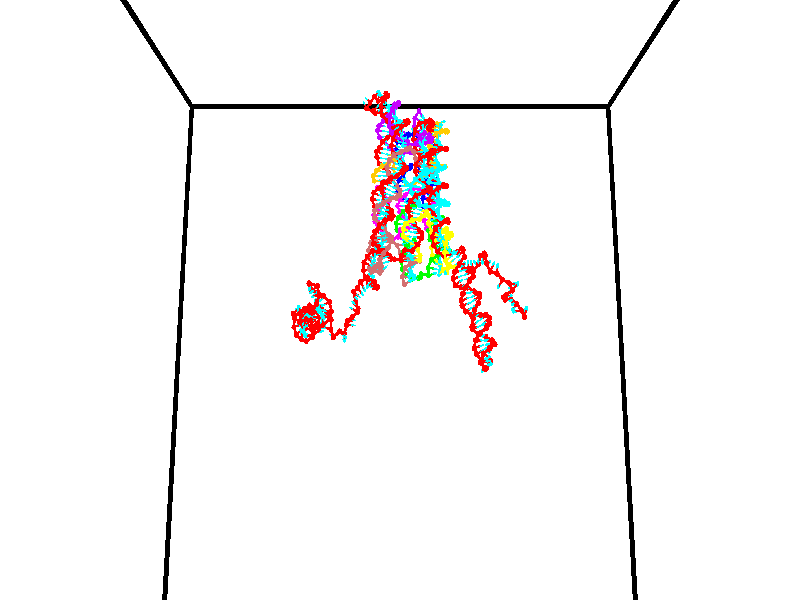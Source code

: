 // switches for output
#declare DRAW_BASES = 1; // possible values are 0, 1; only relevant for DNA ribbons
#declare DRAW_BASES_TYPE = 3; // possible values are 1, 2, 3; only relevant for DNA ribbons
#declare DRAW_FOG = 0; // set to 1 to enable fog

#include "colors.inc"

#include "transforms.inc"
background { rgb <1, 1, 1>}

#default {
   normal{
       ripples 0.25
       frequency 0.20
       turbulence 0.2
       lambda 5
   }
	finish {
		phong 0.1
		phong_size 40.
	}
}

// original window dimensions: 1024x640


// camera settings

camera {
	sky <0, 0.179814, -0.983701>
	up <0, 0.179814, -0.983701>
	right 1.6 * <1, 0, 0>
	location <35, 94.9851, 44.8844>
	look_at <35, 29.7336, 32.9568>
	direction <0, -65.2515, -11.9276>
	angle 67.0682
}


# declare cpy_camera_pos = <35, 94.9851, 44.8844>;
# if (DRAW_FOG = 1)
fog {
	fog_type 2
	up vnormalize(cpy_camera_pos)
	color rgbt<1,1,1,0.3>
	distance 1e-5
	fog_alt 3e-3
	fog_offset 56
}
# end


// LIGHTS

# declare lum = 6;
global_settings {
	ambient_light rgb lum * <0.05, 0.05, 0.05>
	max_trace_level 15
}# declare cpy_direct_light_amount = 0.25;
light_source
{	1000 * <-1, -1.16352, -0.803886>,
	rgb lum * cpy_direct_light_amount
	parallel
}

light_source
{	1000 * <1, 1.16352, 0.803886>,
	rgb lum * cpy_direct_light_amount
	parallel
}

// strand 0

// nucleotide -1

// particle -1
sphere {
	<24.294378, 35.267750, 35.129002> 0.250000
	pigment { color rgbt <1,0,0,0> }
	no_shadow
}
cylinder {
	<24.440201, 34.972897, 34.901413>,  <24.527695, 34.795982, 34.764858>, 0.100000
	pigment { color rgbt <1,0,0,0> }
	no_shadow
}
cylinder {
	<24.440201, 34.972897, 34.901413>,  <24.294378, 35.267750, 35.129002>, 0.100000
	pigment { color rgbt <1,0,0,0> }
	no_shadow
}

// particle -1
sphere {
	<24.440201, 34.972897, 34.901413> 0.100000
	pigment { color rgbt <1,0,0,0> }
	no_shadow
}
sphere {
	0, 1
	scale<0.080000,0.200000,0.300000>
	matrix <0.718454, 0.611373, -0.331733,
		0.592387, -0.287846, 0.752477,
		0.364557, -0.737135, -0.568973,
		24.549568, 34.751755, 34.730721>
	pigment { color rgbt <0,1,1,0> }
	no_shadow
}
cylinder {
	<25.077713, 35.084869, 35.223816>,  <24.294378, 35.267750, 35.129002>, 0.130000
	pigment { color rgbt <1,0,0,0> }
	no_shadow
}

// nucleotide -1

// particle -1
sphere {
	<25.077713, 35.084869, 35.223816> 0.250000
	pigment { color rgbt <1,0,0,0> }
	no_shadow
}
cylinder {
	<24.924295, 35.036125, 34.857635>,  <24.832245, 35.006878, 34.637928>, 0.100000
	pigment { color rgbt <1,0,0,0> }
	no_shadow
}
cylinder {
	<24.924295, 35.036125, 34.857635>,  <25.077713, 35.084869, 35.223816>, 0.100000
	pigment { color rgbt <1,0,0,0> }
	no_shadow
}

// particle -1
sphere {
	<24.924295, 35.036125, 34.857635> 0.100000
	pigment { color rgbt <1,0,0,0> }
	no_shadow
}
sphere {
	0, 1
	scale<0.080000,0.200000,0.300000>
	matrix <0.638143, 0.681573, -0.358094,
		0.667582, -0.721532, -0.183649,
		-0.383547, -0.121862, -0.915446,
		24.809233, 34.999565, 34.583000>
	pigment { color rgbt <0,1,1,0> }
	no_shadow
}
cylinder {
	<24.829664, 34.591827, 35.758141>,  <25.077713, 35.084869, 35.223816>, 0.130000
	pigment { color rgbt <1,0,0,0> }
	no_shadow
}

// nucleotide -1

// particle -1
sphere {
	<24.829664, 34.591827, 35.758141> 0.250000
	pigment { color rgbt <1,0,0,0> }
	no_shadow
}
cylinder {
	<24.991646, 34.336864, 36.020355>,  <25.088835, 34.183887, 36.177685>, 0.100000
	pigment { color rgbt <1,0,0,0> }
	no_shadow
}
cylinder {
	<24.991646, 34.336864, 36.020355>,  <24.829664, 34.591827, 35.758141>, 0.100000
	pigment { color rgbt <1,0,0,0> }
	no_shadow
}

// particle -1
sphere {
	<24.991646, 34.336864, 36.020355> 0.100000
	pigment { color rgbt <1,0,0,0> }
	no_shadow
}
sphere {
	0, 1
	scale<0.080000,0.200000,0.300000>
	matrix <-0.199468, -0.761269, -0.616995,
		0.892313, 0.119098, -0.435422,
		0.404956, -0.637406, 0.655534,
		25.113132, 34.145641, 36.217014>
	pigment { color rgbt <0,1,1,0> }
	no_shadow
}
cylinder {
	<25.437725, 34.189999, 35.437355>,  <24.829664, 34.591827, 35.758141>, 0.130000
	pigment { color rgbt <1,0,0,0> }
	no_shadow
}

// nucleotide -1

// particle -1
sphere {
	<25.437725, 34.189999, 35.437355> 0.250000
	pigment { color rgbt <1,0,0,0> }
	no_shadow
}
cylinder {
	<25.287067, 33.976864, 35.740467>,  <25.196672, 33.848984, 35.922333>, 0.100000
	pigment { color rgbt <1,0,0,0> }
	no_shadow
}
cylinder {
	<25.287067, 33.976864, 35.740467>,  <25.437725, 34.189999, 35.437355>, 0.100000
	pigment { color rgbt <1,0,0,0> }
	no_shadow
}

// particle -1
sphere {
	<25.287067, 33.976864, 35.740467> 0.100000
	pigment { color rgbt <1,0,0,0> }
	no_shadow
}
sphere {
	0, 1
	scale<0.080000,0.200000,0.300000>
	matrix <0.024551, -0.823472, -0.566825,
		0.926034, -0.194886, 0.323236,
		-0.376642, -0.532835, 0.757778,
		25.174074, 33.817013, 35.967800>
	pigment { color rgbt <0,1,1,0> }
	no_shadow
}
cylinder {
	<25.827566, 33.592335, 35.416958>,  <25.437725, 34.189999, 35.437355>, 0.130000
	pigment { color rgbt <1,0,0,0> }
	no_shadow
}

// nucleotide -1

// particle -1
sphere {
	<25.827566, 33.592335, 35.416958> 0.250000
	pigment { color rgbt <1,0,0,0> }
	no_shadow
}
cylinder {
	<25.504395, 33.498951, 35.633381>,  <25.310492, 33.442921, 35.763237>, 0.100000
	pigment { color rgbt <1,0,0,0> }
	no_shadow
}
cylinder {
	<25.504395, 33.498951, 35.633381>,  <25.827566, 33.592335, 35.416958>, 0.100000
	pigment { color rgbt <1,0,0,0> }
	no_shadow
}

// particle -1
sphere {
	<25.504395, 33.498951, 35.633381> 0.100000
	pigment { color rgbt <1,0,0,0> }
	no_shadow
}
sphere {
	0, 1
	scale<0.080000,0.200000,0.300000>
	matrix <-0.042394, -0.892766, -0.448522,
		0.587752, -0.385312, 0.711395,
		-0.807930, -0.233461, 0.541060,
		25.262016, 33.428913, 35.795700>
	pigment { color rgbt <0,1,1,0> }
	no_shadow
}
cylinder {
	<25.979948, 33.073586, 35.897926>,  <25.827566, 33.592335, 35.416958>, 0.130000
	pigment { color rgbt <1,0,0,0> }
	no_shadow
}

// nucleotide -1

// particle -1
sphere {
	<25.979948, 33.073586, 35.897926> 0.250000
	pigment { color rgbt <1,0,0,0> }
	no_shadow
}
cylinder {
	<25.595007, 33.069447, 35.789280>,  <25.364042, 33.066963, 35.724094>, 0.100000
	pigment { color rgbt <1,0,0,0> }
	no_shadow
}
cylinder {
	<25.595007, 33.069447, 35.789280>,  <25.979948, 33.073586, 35.897926>, 0.100000
	pigment { color rgbt <1,0,0,0> }
	no_shadow
}

// particle -1
sphere {
	<25.595007, 33.069447, 35.789280> 0.100000
	pigment { color rgbt <1,0,0,0> }
	no_shadow
}
sphere {
	0, 1
	scale<0.080000,0.200000,0.300000>
	matrix <0.128360, -0.898130, -0.420577,
		-0.239593, -0.439607, 0.865645,
		-0.962351, -0.010346, -0.271614,
		25.306301, 33.066341, 35.707794>
	pigment { color rgbt <0,1,1,0> }
	no_shadow
}
cylinder {
	<25.726315, 32.385292, 36.021328>,  <25.979948, 33.073586, 35.897926>, 0.130000
	pigment { color rgbt <1,0,0,0> }
	no_shadow
}

// nucleotide -1

// particle -1
sphere {
	<25.726315, 32.385292, 36.021328> 0.250000
	pigment { color rgbt <1,0,0,0> }
	no_shadow
}
cylinder {
	<25.484457, 32.524723, 35.734859>,  <25.339342, 32.608383, 35.562981>, 0.100000
	pigment { color rgbt <1,0,0,0> }
	no_shadow
}
cylinder {
	<25.484457, 32.524723, 35.734859>,  <25.726315, 32.385292, 36.021328>, 0.100000
	pigment { color rgbt <1,0,0,0> }
	no_shadow
}

// particle -1
sphere {
	<25.484457, 32.524723, 35.734859> 0.100000
	pigment { color rgbt <1,0,0,0> }
	no_shadow
}
sphere {
	0, 1
	scale<0.080000,0.200000,0.300000>
	matrix <0.057378, -0.877751, -0.475670,
		-0.794425, -0.328704, 0.510728,
		-0.604646, 0.348579, -0.716167,
		25.303064, 32.629295, 35.520008>
	pigment { color rgbt <0,1,1,0> }
	no_shadow
}
cylinder {
	<24.989887, 32.004578, 35.948292>,  <25.726315, 32.385292, 36.021328>, 0.130000
	pigment { color rgbt <1,0,0,0> }
	no_shadow
}

// nucleotide -1

// particle -1
sphere {
	<24.989887, 32.004578, 35.948292> 0.250000
	pigment { color rgbt <1,0,0,0> }
	no_shadow
}
cylinder {
	<25.108494, 32.139290, 35.590820>,  <25.179659, 32.220116, 35.376339>, 0.100000
	pigment { color rgbt <1,0,0,0> }
	no_shadow
}
cylinder {
	<25.108494, 32.139290, 35.590820>,  <24.989887, 32.004578, 35.948292>, 0.100000
	pigment { color rgbt <1,0,0,0> }
	no_shadow
}

// particle -1
sphere {
	<25.108494, 32.139290, 35.590820> 0.100000
	pigment { color rgbt <1,0,0,0> }
	no_shadow
}
sphere {
	0, 1
	scale<0.080000,0.200000,0.300000>
	matrix <-0.013637, -0.934170, -0.356567,
		-0.954930, 0.117916, -0.272405,
		0.296518, 0.336782, -0.893675,
		25.197449, 32.240326, 35.322720>
	pigment { color rgbt <0,1,1,0> }
	no_shadow
}
cylinder {
	<24.511999, 31.720507, 35.425999>,  <24.989887, 32.004578, 35.948292>, 0.130000
	pigment { color rgbt <1,0,0,0> }
	no_shadow
}

// nucleotide -1

// particle -1
sphere {
	<24.511999, 31.720507, 35.425999> 0.250000
	pigment { color rgbt <1,0,0,0> }
	no_shadow
}
cylinder {
	<24.856722, 31.815125, 35.246517>,  <25.063557, 31.871895, 35.138828>, 0.100000
	pigment { color rgbt <1,0,0,0> }
	no_shadow
}
cylinder {
	<24.856722, 31.815125, 35.246517>,  <24.511999, 31.720507, 35.425999>, 0.100000
	pigment { color rgbt <1,0,0,0> }
	no_shadow
}

// particle -1
sphere {
	<24.856722, 31.815125, 35.246517> 0.100000
	pigment { color rgbt <1,0,0,0> }
	no_shadow
}
sphere {
	0, 1
	scale<0.080000,0.200000,0.300000>
	matrix <0.061498, -0.926804, -0.370475,
		-0.503492, 0.291684, -0.813275,
		0.861808, 0.236546, -0.448701,
		25.115265, 31.886087, 35.111908>
	pigment { color rgbt <0,1,1,0> }
	no_shadow
}
cylinder {
	<24.459311, 31.480181, 34.741539>,  <24.511999, 31.720507, 35.425999>, 0.130000
	pigment { color rgbt <1,0,0,0> }
	no_shadow
}

// nucleotide -1

// particle -1
sphere {
	<24.459311, 31.480181, 34.741539> 0.250000
	pigment { color rgbt <1,0,0,0> }
	no_shadow
}
cylinder {
	<24.854580, 31.531088, 34.775764>,  <25.091742, 31.561632, 34.796299>, 0.100000
	pigment { color rgbt <1,0,0,0> }
	no_shadow
}
cylinder {
	<24.854580, 31.531088, 34.775764>,  <24.459311, 31.480181, 34.741539>, 0.100000
	pigment { color rgbt <1,0,0,0> }
	no_shadow
}

// particle -1
sphere {
	<24.854580, 31.531088, 34.775764> 0.100000
	pigment { color rgbt <1,0,0,0> }
	no_shadow
}
sphere {
	0, 1
	scale<0.080000,0.200000,0.300000>
	matrix <0.152162, -0.883124, -0.443778,
		0.019082, 0.451548, -0.892043,
		0.988171, 0.127267, 0.085560,
		25.151031, 31.569267, 34.801434>
	pigment { color rgbt <0,1,1,0> }
	no_shadow
}
cylinder {
	<24.819407, 31.464062, 34.061699>,  <24.459311, 31.480181, 34.741539>, 0.130000
	pigment { color rgbt <1,0,0,0> }
	no_shadow
}

// nucleotide -1

// particle -1
sphere {
	<24.819407, 31.464062, 34.061699> 0.250000
	pigment { color rgbt <1,0,0,0> }
	no_shadow
}
cylinder {
	<25.069630, 31.346262, 34.350681>,  <25.219765, 31.275581, 34.524071>, 0.100000
	pigment { color rgbt <1,0,0,0> }
	no_shadow
}
cylinder {
	<25.069630, 31.346262, 34.350681>,  <24.819407, 31.464062, 34.061699>, 0.100000
	pigment { color rgbt <1,0,0,0> }
	no_shadow
}

// particle -1
sphere {
	<25.069630, 31.346262, 34.350681> 0.100000
	pigment { color rgbt <1,0,0,0> }
	no_shadow
}
sphere {
	0, 1
	scale<0.080000,0.200000,0.300000>
	matrix <0.071051, -0.900665, -0.428666,
		0.776934, 0.319488, -0.542495,
		0.625560, -0.294500, 0.722457,
		25.257298, 31.257912, 34.567417>
	pigment { color rgbt <0,1,1,0> }
	no_shadow
}
cylinder {
	<25.272757, 31.078062, 33.677395>,  <24.819407, 31.464062, 34.061699>, 0.130000
	pigment { color rgbt <1,0,0,0> }
	no_shadow
}

// nucleotide -1

// particle -1
sphere {
	<25.272757, 31.078062, 33.677395> 0.250000
	pigment { color rgbt <1,0,0,0> }
	no_shadow
}
cylinder {
	<25.234428, 30.937826, 34.050041>,  <25.211432, 30.853685, 34.273628>, 0.100000
	pigment { color rgbt <1,0,0,0> }
	no_shadow
}
cylinder {
	<25.234428, 30.937826, 34.050041>,  <25.272757, 31.078062, 33.677395>, 0.100000
	pigment { color rgbt <1,0,0,0> }
	no_shadow
}

// particle -1
sphere {
	<25.234428, 30.937826, 34.050041> 0.100000
	pigment { color rgbt <1,0,0,0> }
	no_shadow
}
sphere {
	0, 1
	scale<0.080000,0.200000,0.300000>
	matrix <-0.020094, -0.935049, -0.353948,
		0.995196, -0.052636, 0.082553,
		-0.095821, -0.350589, 0.931615,
		25.205683, 30.832649, 34.329525>
	pigment { color rgbt <0,1,1,0> }
	no_shadow
}
cylinder {
	<25.823154, 30.907904, 34.179173>,  <25.272757, 31.078062, 33.677395>, 0.130000
	pigment { color rgbt <1,0,0,0> }
	no_shadow
}

// nucleotide -1

// particle -1
sphere {
	<25.823154, 30.907904, 34.179173> 0.250000
	pigment { color rgbt <1,0,0,0> }
	no_shadow
}
cylinder {
	<26.140539, 30.959425, 33.941238>,  <26.330971, 30.990337, 33.798477>, 0.100000
	pigment { color rgbt <1,0,0,0> }
	no_shadow
}
cylinder {
	<26.140539, 30.959425, 33.941238>,  <25.823154, 30.907904, 34.179173>, 0.100000
	pigment { color rgbt <1,0,0,0> }
	no_shadow
}

// particle -1
sphere {
	<26.140539, 30.959425, 33.941238> 0.100000
	pigment { color rgbt <1,0,0,0> }
	no_shadow
}
sphere {
	0, 1
	scale<0.080000,0.200000,0.300000>
	matrix <-0.278384, 0.945925, -0.166516,
		0.541220, 0.297716, 0.786414,
		0.793463, 0.128803, -0.594833,
		26.378578, 30.998066, 33.762787>
	pigment { color rgbt <0,1,1,0> }
	no_shadow
}
cylinder {
	<26.343258, 30.654718, 34.707954>,  <25.823154, 30.907904, 34.179173>, 0.130000
	pigment { color rgbt <1,0,0,0> }
	no_shadow
}

// nucleotide -1

// particle -1
sphere {
	<26.343258, 30.654718, 34.707954> 0.250000
	pigment { color rgbt <1,0,0,0> }
	no_shadow
}
cylinder {
	<26.480154, 30.314695, 34.868088>,  <26.562292, 30.110682, 34.964169>, 0.100000
	pigment { color rgbt <1,0,0,0> }
	no_shadow
}
cylinder {
	<26.480154, 30.314695, 34.868088>,  <26.343258, 30.654718, 34.707954>, 0.100000
	pigment { color rgbt <1,0,0,0> }
	no_shadow
}

// particle -1
sphere {
	<26.480154, 30.314695, 34.868088> 0.100000
	pigment { color rgbt <1,0,0,0> }
	no_shadow
}
sphere {
	0, 1
	scale<0.080000,0.200000,0.300000>
	matrix <0.410933, 0.518572, 0.749811,
		-0.844988, -0.092105, 0.526794,
		0.342243, -0.850058, 0.400338,
		26.582827, 30.059677, 34.988190>
	pigment { color rgbt <0,1,1,0> }
	no_shadow
}
cylinder {
	<26.089268, 30.463203, 35.408783>,  <26.343258, 30.654718, 34.707954>, 0.130000
	pigment { color rgbt <1,0,0,0> }
	no_shadow
}

// nucleotide -1

// particle -1
sphere {
	<26.089268, 30.463203, 35.408783> 0.250000
	pigment { color rgbt <1,0,0,0> }
	no_shadow
}
cylinder {
	<26.473856, 30.379433, 35.337543>,  <26.704609, 30.329170, 35.294800>, 0.100000
	pigment { color rgbt <1,0,0,0> }
	no_shadow
}
cylinder {
	<26.473856, 30.379433, 35.337543>,  <26.089268, 30.463203, 35.408783>, 0.100000
	pigment { color rgbt <1,0,0,0> }
	no_shadow
}

// particle -1
sphere {
	<26.473856, 30.379433, 35.337543> 0.100000
	pigment { color rgbt <1,0,0,0> }
	no_shadow
}
sphere {
	0, 1
	scale<0.080000,0.200000,0.300000>
	matrix <0.274874, 0.721319, 0.635722,
		-0.004675, -0.660180, 0.751092,
		0.961469, -0.209428, -0.178094,
		26.762297, 30.316605, 35.284115>
	pigment { color rgbt <0,1,1,0> }
	no_shadow
}
cylinder {
	<25.510567, 30.799343, 35.496735>,  <26.089268, 30.463203, 35.408783>, 0.130000
	pigment { color rgbt <1,0,0,0> }
	no_shadow
}

// nucleotide -1

// particle -1
sphere {
	<25.510567, 30.799343, 35.496735> 0.250000
	pigment { color rgbt <1,0,0,0> }
	no_shadow
}
cylinder {
	<25.632900, 30.782408, 35.116276>,  <25.706301, 30.772247, 34.888000>, 0.100000
	pigment { color rgbt <1,0,0,0> }
	no_shadow
}
cylinder {
	<25.632900, 30.782408, 35.116276>,  <25.510567, 30.799343, 35.496735>, 0.100000
	pigment { color rgbt <1,0,0,0> }
	no_shadow
}

// particle -1
sphere {
	<25.632900, 30.782408, 35.116276> 0.100000
	pigment { color rgbt <1,0,0,0> }
	no_shadow
}
sphere {
	0, 1
	scale<0.080000,0.200000,0.300000>
	matrix <-0.102295, 0.991766, -0.077040,
		0.946573, 0.120859, 0.298987,
		0.305836, -0.042339, -0.951142,
		25.724651, 30.769707, 34.830933>
	pigment { color rgbt <0,1,1,0> }
	no_shadow
}
cylinder {
	<26.179045, 31.189255, 35.395599>,  <25.510567, 30.799343, 35.496735>, 0.130000
	pigment { color rgbt <1,0,0,0> }
	no_shadow
}

// nucleotide -1

// particle -1
sphere {
	<26.179045, 31.189255, 35.395599> 0.250000
	pigment { color rgbt <1,0,0,0> }
	no_shadow
}
cylinder {
	<25.923515, 31.182261, 35.087936>,  <25.770199, 31.178064, 34.903339>, 0.100000
	pigment { color rgbt <1,0,0,0> }
	no_shadow
}
cylinder {
	<25.923515, 31.182261, 35.087936>,  <26.179045, 31.189255, 35.395599>, 0.100000
	pigment { color rgbt <1,0,0,0> }
	no_shadow
}

// particle -1
sphere {
	<25.923515, 31.182261, 35.087936> 0.100000
	pigment { color rgbt <1,0,0,0> }
	no_shadow
}
sphere {
	0, 1
	scale<0.080000,0.200000,0.300000>
	matrix <-0.003803, 0.999801, -0.019571,
		0.769346, -0.009577, -0.638761,
		-0.638822, -0.017486, -0.769156,
		25.731869, 31.177015, 34.857189>
	pigment { color rgbt <0,1,1,0> }
	no_shadow
}
cylinder {
	<26.453302, 31.675634, 34.909889>,  <26.179045, 31.189255, 35.395599>, 0.130000
	pigment { color rgbt <1,0,0,0> }
	no_shadow
}

// nucleotide -1

// particle -1
sphere {
	<26.453302, 31.675634, 34.909889> 0.250000
	pigment { color rgbt <1,0,0,0> }
	no_shadow
}
cylinder {
	<26.055889, 31.651358, 34.871510>,  <25.817442, 31.636791, 34.848480>, 0.100000
	pigment { color rgbt <1,0,0,0> }
	no_shadow
}
cylinder {
	<26.055889, 31.651358, 34.871510>,  <26.453302, 31.675634, 34.909889>, 0.100000
	pigment { color rgbt <1,0,0,0> }
	no_shadow
}

// particle -1
sphere {
	<26.055889, 31.651358, 34.871510> 0.100000
	pigment { color rgbt <1,0,0,0> }
	no_shadow
}
sphere {
	0, 1
	scale<0.080000,0.200000,0.300000>
	matrix <-0.077683, 0.979728, 0.184656,
		0.082801, 0.190916, -0.978108,
		-0.993534, -0.060692, -0.095953,
		25.757830, 31.633150, 34.842724>
	pigment { color rgbt <0,1,1,0> }
	no_shadow
}
cylinder {
	<26.221910, 32.181450, 34.470322>,  <26.453302, 31.675634, 34.909889>, 0.130000
	pigment { color rgbt <1,0,0,0> }
	no_shadow
}

// nucleotide -1

// particle -1
sphere {
	<26.221910, 32.181450, 34.470322> 0.250000
	pigment { color rgbt <1,0,0,0> }
	no_shadow
}
cylinder {
	<25.879787, 32.091797, 34.657177>,  <25.674513, 32.038006, 34.769291>, 0.100000
	pigment { color rgbt <1,0,0,0> }
	no_shadow
}
cylinder {
	<25.879787, 32.091797, 34.657177>,  <26.221910, 32.181450, 34.470322>, 0.100000
	pigment { color rgbt <1,0,0,0> }
	no_shadow
}

// particle -1
sphere {
	<25.879787, 32.091797, 34.657177> 0.100000
	pigment { color rgbt <1,0,0,0> }
	no_shadow
}
sphere {
	0, 1
	scale<0.080000,0.200000,0.300000>
	matrix <-0.212301, 0.974037, 0.078620,
		-0.472627, -0.031929, -0.880684,
		-0.855309, -0.224128, 0.467134,
		25.623196, 32.024559, 34.797318>
	pigment { color rgbt <0,1,1,0> }
	no_shadow
}
cylinder {
	<25.619349, 32.637718, 34.117466>,  <26.221910, 32.181450, 34.470322>, 0.130000
	pigment { color rgbt <1,0,0,0> }
	no_shadow
}

// nucleotide -1

// particle -1
sphere {
	<25.619349, 32.637718, 34.117466> 0.250000
	pigment { color rgbt <1,0,0,0> }
	no_shadow
}
cylinder {
	<25.499393, 32.519665, 34.480335>,  <25.427422, 32.448833, 34.698055>, 0.100000
	pigment { color rgbt <1,0,0,0> }
	no_shadow
}
cylinder {
	<25.499393, 32.519665, 34.480335>,  <25.619349, 32.637718, 34.117466>, 0.100000
	pigment { color rgbt <1,0,0,0> }
	no_shadow
}

// particle -1
sphere {
	<25.499393, 32.519665, 34.480335> 0.100000
	pigment { color rgbt <1,0,0,0> }
	no_shadow
}
sphere {
	0, 1
	scale<0.080000,0.200000,0.300000>
	matrix <-0.353057, 0.917755, 0.181868,
		-0.886239, -0.265744, -0.379421,
		-0.299885, -0.295136, 0.907173,
		25.409428, 32.431126, 34.752487>
	pigment { color rgbt <0,1,1,0> }
	no_shadow
}
cylinder {
	<25.271690, 33.191559, 34.351284>,  <25.619349, 32.637718, 34.117466>, 0.130000
	pigment { color rgbt <1,0,0,0> }
	no_shadow
}

// nucleotide -1

// particle -1
sphere {
	<25.271690, 33.191559, 34.351284> 0.250000
	pigment { color rgbt <1,0,0,0> }
	no_shadow
}
cylinder {
	<25.144180, 32.910965, 34.606251>,  <25.067675, 32.742607, 34.759232>, 0.100000
	pigment { color rgbt <1,0,0,0> }
	no_shadow
}
cylinder {
	<25.144180, 32.910965, 34.606251>,  <25.271690, 33.191559, 34.351284>, 0.100000
	pigment { color rgbt <1,0,0,0> }
	no_shadow
}

// particle -1
sphere {
	<25.144180, 32.910965, 34.606251> 0.100000
	pigment { color rgbt <1,0,0,0> }
	no_shadow
}
sphere {
	0, 1
	scale<0.080000,0.200000,0.300000>
	matrix <-0.208052, 0.707887, 0.674989,
		-0.924714, 0.082554, -0.371602,
		-0.318775, -0.701485, 0.637418,
		25.048548, 32.700520, 34.797478>
	pigment { color rgbt <0,1,1,0> }
	no_shadow
}
cylinder {
	<24.531023, 33.175331, 34.617264>,  <25.271690, 33.191559, 34.351284>, 0.130000
	pigment { color rgbt <1,0,0,0> }
	no_shadow
}

// nucleotide -1

// particle -1
sphere {
	<24.531023, 33.175331, 34.617264> 0.250000
	pigment { color rgbt <1,0,0,0> }
	no_shadow
}
cylinder {
	<24.768076, 33.024895, 34.902176>,  <24.910309, 32.934631, 35.073124>, 0.100000
	pigment { color rgbt <1,0,0,0> }
	no_shadow
}
cylinder {
	<24.768076, 33.024895, 34.902176>,  <24.531023, 33.175331, 34.617264>, 0.100000
	pigment { color rgbt <1,0,0,0> }
	no_shadow
}

// particle -1
sphere {
	<24.768076, 33.024895, 34.902176> 0.100000
	pigment { color rgbt <1,0,0,0> }
	no_shadow
}
sphere {
	0, 1
	scale<0.080000,0.200000,0.300000>
	matrix <-0.193318, 0.792038, 0.579054,
		-0.781929, -0.480863, 0.396683,
		0.592634, -0.376093, 0.712277,
		24.945866, 32.912067, 35.115860>
	pigment { color rgbt <0,1,1,0> }
	no_shadow
}
cylinder {
	<24.094688, 33.287395, 35.206970>,  <24.531023, 33.175331, 34.617264>, 0.130000
	pigment { color rgbt <1,0,0,0> }
	no_shadow
}

// nucleotide -1

// particle -1
sphere {
	<24.094688, 33.287395, 35.206970> 0.250000
	pigment { color rgbt <1,0,0,0> }
	no_shadow
}
cylinder {
	<24.456850, 33.219872, 35.362785>,  <24.674147, 33.179356, 35.456276>, 0.100000
	pigment { color rgbt <1,0,0,0> }
	no_shadow
}
cylinder {
	<24.456850, 33.219872, 35.362785>,  <24.094688, 33.287395, 35.206970>, 0.100000
	pigment { color rgbt <1,0,0,0> }
	no_shadow
}

// particle -1
sphere {
	<24.456850, 33.219872, 35.362785> 0.100000
	pigment { color rgbt <1,0,0,0> }
	no_shadow
}
sphere {
	0, 1
	scale<0.080000,0.200000,0.300000>
	matrix <-0.171164, 0.694521, 0.698816,
		-0.388514, -0.699388, 0.599928,
		0.905406, -0.168814, 0.389540,
		24.728472, 33.169228, 35.479649>
	pigment { color rgbt <0,1,1,0> }
	no_shadow
}
cylinder {
	<24.054296, 33.299572, 35.974979>,  <24.094688, 33.287395, 35.206970>, 0.130000
	pigment { color rgbt <1,0,0,0> }
	no_shadow
}

// nucleotide -1

// particle -1
sphere {
	<24.054296, 33.299572, 35.974979> 0.250000
	pigment { color rgbt <1,0,0,0> }
	no_shadow
}
cylinder {
	<24.427969, 33.398499, 35.872108>,  <24.652172, 33.457855, 35.810387>, 0.100000
	pigment { color rgbt <1,0,0,0> }
	no_shadow
}
cylinder {
	<24.427969, 33.398499, 35.872108>,  <24.054296, 33.299572, 35.974979>, 0.100000
	pigment { color rgbt <1,0,0,0> }
	no_shadow
}

// particle -1
sphere {
	<24.427969, 33.398499, 35.872108> 0.100000
	pigment { color rgbt <1,0,0,0> }
	no_shadow
}
sphere {
	0, 1
	scale<0.080000,0.200000,0.300000>
	matrix <-0.078625, 0.845767, 0.527728,
		0.348028, -0.472772, 0.809545,
		0.934181, 0.247314, -0.257179,
		24.708223, 33.472694, 35.794956>
	pigment { color rgbt <0,1,1,0> }
	no_shadow
}
cylinder {
	<24.266005, 33.061455, 36.638111>,  <24.054296, 33.299572, 35.974979>, 0.130000
	pigment { color rgbt <1,0,0,0> }
	no_shadow
}

// nucleotide -1

// particle -1
sphere {
	<24.266005, 33.061455, 36.638111> 0.250000
	pigment { color rgbt <1,0,0,0> }
	no_shadow
}
cylinder {
	<24.576799, 33.151524, 36.402966>,  <24.763277, 33.205566, 36.261879>, 0.100000
	pigment { color rgbt <1,0,0,0> }
	no_shadow
}
cylinder {
	<24.576799, 33.151524, 36.402966>,  <24.266005, 33.061455, 36.638111>, 0.100000
	pigment { color rgbt <1,0,0,0> }
	no_shadow
}

// particle -1
sphere {
	<24.576799, 33.151524, 36.402966> 0.100000
	pigment { color rgbt <1,0,0,0> }
	no_shadow
}
sphere {
	0, 1
	scale<0.080000,0.200000,0.300000>
	matrix <0.284905, 0.706941, 0.647351,
		0.561352, -0.670470, 0.485132,
		0.776990, 0.225175, -0.587863,
		24.809896, 33.219078, 36.226608>
	pigment { color rgbt <0,1,1,0> }
	no_shadow
}
cylinder {
	<24.811481, 33.062958, 36.975338>,  <24.266005, 33.061455, 36.638111>, 0.130000
	pigment { color rgbt <1,0,0,0> }
	no_shadow
}

// nucleotide -1

// particle -1
sphere {
	<24.811481, 33.062958, 36.975338> 0.250000
	pigment { color rgbt <1,0,0,0> }
	no_shadow
}
cylinder {
	<24.877699, 33.318577, 36.674881>,  <24.917429, 33.471951, 36.494606>, 0.100000
	pigment { color rgbt <1,0,0,0> }
	no_shadow
}
cylinder {
	<24.877699, 33.318577, 36.674881>,  <24.811481, 33.062958, 36.975338>, 0.100000
	pigment { color rgbt <1,0,0,0> }
	no_shadow
}

// particle -1
sphere {
	<24.877699, 33.318577, 36.674881> 0.100000
	pigment { color rgbt <1,0,0,0> }
	no_shadow
}
sphere {
	0, 1
	scale<0.080000,0.200000,0.300000>
	matrix <0.330788, 0.681545, 0.652745,
		0.929072, -0.356525, -0.098565,
		0.165543, 0.639051, -0.751139,
		24.927362, 33.510292, 36.449539>
	pigment { color rgbt <0,1,1,0> }
	no_shadow
}
cylinder {
	<25.386526, 33.428226, 37.206551>,  <24.811481, 33.062958, 36.975338>, 0.130000
	pigment { color rgbt <1,0,0,0> }
	no_shadow
}

// nucleotide -1

// particle -1
sphere {
	<25.386526, 33.428226, 37.206551> 0.250000
	pigment { color rgbt <1,0,0,0> }
	no_shadow
}
cylinder {
	<25.298260, 33.626759, 36.870701>,  <25.245300, 33.745876, 36.669193>, 0.100000
	pigment { color rgbt <1,0,0,0> }
	no_shadow
}
cylinder {
	<25.298260, 33.626759, 36.870701>,  <25.386526, 33.428226, 37.206551>, 0.100000
	pigment { color rgbt <1,0,0,0> }
	no_shadow
}

// particle -1
sphere {
	<25.298260, 33.626759, 36.870701> 0.100000
	pigment { color rgbt <1,0,0,0> }
	no_shadow
}
sphere {
	0, 1
	scale<0.080000,0.200000,0.300000>
	matrix <0.506071, 0.794161, 0.336453,
		0.833786, -0.350665, -0.426420,
		-0.220664, 0.496329, -0.839622,
		25.232061, 33.775658, 36.618813>
	pigment { color rgbt <0,1,1,0> }
	no_shadow
}
cylinder {
	<26.039156, 33.769051, 36.920570>,  <25.386526, 33.428226, 37.206551>, 0.130000
	pigment { color rgbt <1,0,0,0> }
	no_shadow
}

// nucleotide -1

// particle -1
sphere {
	<26.039156, 33.769051, 36.920570> 0.250000
	pigment { color rgbt <1,0,0,0> }
	no_shadow
}
cylinder {
	<25.699358, 33.962093, 36.835293>,  <25.495480, 34.077919, 36.784126>, 0.100000
	pigment { color rgbt <1,0,0,0> }
	no_shadow
}
cylinder {
	<25.699358, 33.962093, 36.835293>,  <26.039156, 33.769051, 36.920570>, 0.100000
	pigment { color rgbt <1,0,0,0> }
	no_shadow
}

// particle -1
sphere {
	<25.699358, 33.962093, 36.835293> 0.100000
	pigment { color rgbt <1,0,0,0> }
	no_shadow
}
sphere {
	0, 1
	scale<0.080000,0.200000,0.300000>
	matrix <0.391105, 0.847239, 0.359476,
		0.354110, 0.221993, -0.908475,
		-0.849496, 0.482603, -0.213193,
		25.444510, 34.106873, 36.771336>
	pigment { color rgbt <0,1,1,0> }
	no_shadow
}
cylinder {
	<26.217699, 34.432320, 36.751797>,  <26.039156, 33.769051, 36.920570>, 0.130000
	pigment { color rgbt <1,0,0,0> }
	no_shadow
}

// nucleotide -1

// particle -1
sphere {
	<26.217699, 34.432320, 36.751797> 0.250000
	pigment { color rgbt <1,0,0,0> }
	no_shadow
}
cylinder {
	<25.829845, 34.469379, 36.842331>,  <25.597134, 34.491615, 36.896652>, 0.100000
	pigment { color rgbt <1,0,0,0> }
	no_shadow
}
cylinder {
	<25.829845, 34.469379, 36.842331>,  <26.217699, 34.432320, 36.751797>, 0.100000
	pigment { color rgbt <1,0,0,0> }
	no_shadow
}

// particle -1
sphere {
	<25.829845, 34.469379, 36.842331> 0.100000
	pigment { color rgbt <1,0,0,0> }
	no_shadow
}
sphere {
	0, 1
	scale<0.080000,0.200000,0.300000>
	matrix <0.144163, 0.964112, 0.222947,
		-0.197554, 0.248806, -0.948192,
		-0.969634, 0.092651, 0.226333,
		25.538956, 34.497173, 36.910233>
	pigment { color rgbt <0,1,1,0> }
	no_shadow
}
cylinder {
	<26.423092, 35.113239, 36.668076>,  <26.217699, 34.432320, 36.751797>, 0.130000
	pigment { color rgbt <1,0,0,0> }
	no_shadow
}

// nucleotide -1

// particle -1
sphere {
	<26.423092, 35.113239, 36.668076> 0.250000
	pigment { color rgbt <1,0,0,0> }
	no_shadow
}
cylinder {
	<26.820059, 35.135944, 36.624458>,  <27.058239, 35.149567, 36.598289>, 0.100000
	pigment { color rgbt <1,0,0,0> }
	no_shadow
}
cylinder {
	<26.820059, 35.135944, 36.624458>,  <26.423092, 35.113239, 36.668076>, 0.100000
	pigment { color rgbt <1,0,0,0> }
	no_shadow
}

// particle -1
sphere {
	<26.820059, 35.135944, 36.624458> 0.100000
	pigment { color rgbt <1,0,0,0> }
	no_shadow
}
sphere {
	0, 1
	scale<0.080000,0.200000,0.300000>
	matrix <-0.119421, 0.655600, -0.745606,
		0.029166, 0.752973, 0.657406,
		0.992415, 0.056761, -0.109042,
		27.117783, 35.152973, 36.591747>
	pigment { color rgbt <0,1,1,0> }
	no_shadow
}
cylinder {
	<26.507704, 35.790295, 36.487415>,  <26.423092, 35.113239, 36.668076>, 0.130000
	pigment { color rgbt <1,0,0,0> }
	no_shadow
}

// nucleotide -1

// particle -1
sphere {
	<26.507704, 35.790295, 36.487415> 0.250000
	pigment { color rgbt <1,0,0,0> }
	no_shadow
}
cylinder {
	<26.856113, 35.632599, 36.370186>,  <27.065159, 35.537983, 36.299847>, 0.100000
	pigment { color rgbt <1,0,0,0> }
	no_shadow
}
cylinder {
	<26.856113, 35.632599, 36.370186>,  <26.507704, 35.790295, 36.487415>, 0.100000
	pigment { color rgbt <1,0,0,0> }
	no_shadow
}

// particle -1
sphere {
	<26.856113, 35.632599, 36.370186> 0.100000
	pigment { color rgbt <1,0,0,0> }
	no_shadow
}
sphere {
	0, 1
	scale<0.080000,0.200000,0.300000>
	matrix <0.115518, 0.744254, -0.657831,
		0.477465, 0.539131, 0.693804,
		0.871024, -0.394239, -0.293076,
		27.117420, 35.514328, 36.282265>
	pigment { color rgbt <0,1,1,0> }
	no_shadow
}
cylinder {
	<27.014744, 36.260002, 36.547646>,  <26.507704, 35.790295, 36.487415>, 0.130000
	pigment { color rgbt <1,0,0,0> }
	no_shadow
}

// nucleotide -1

// particle -1
sphere {
	<27.014744, 36.260002, 36.547646> 0.250000
	pigment { color rgbt <1,0,0,0> }
	no_shadow
}
cylinder {
	<27.153812, 36.017513, 36.261536>,  <27.237253, 35.872021, 36.089870>, 0.100000
	pigment { color rgbt <1,0,0,0> }
	no_shadow
}
cylinder {
	<27.153812, 36.017513, 36.261536>,  <27.014744, 36.260002, 36.547646>, 0.100000
	pigment { color rgbt <1,0,0,0> }
	no_shadow
}

// particle -1
sphere {
	<27.153812, 36.017513, 36.261536> 0.100000
	pigment { color rgbt <1,0,0,0> }
	no_shadow
}
sphere {
	0, 1
	scale<0.080000,0.200000,0.300000>
	matrix <0.014502, 0.766254, -0.642374,
		0.937505, 0.212961, 0.275195,
		0.347670, -0.606220, -0.715278,
		27.258114, 35.835648, 36.046951>
	pigment { color rgbt <0,1,1,0> }
	no_shadow
}
cylinder {
	<27.461292, 36.613121, 36.295494>,  <27.014744, 36.260002, 36.547646>, 0.130000
	pigment { color rgbt <1,0,0,0> }
	no_shadow
}

// nucleotide -1

// particle -1
sphere {
	<27.461292, 36.613121, 36.295494> 0.250000
	pigment { color rgbt <1,0,0,0> }
	no_shadow
}
cylinder {
	<27.403112, 36.352543, 35.997643>,  <27.368204, 36.196198, 35.818932>, 0.100000
	pigment { color rgbt <1,0,0,0> }
	no_shadow
}
cylinder {
	<27.403112, 36.352543, 35.997643>,  <27.461292, 36.613121, 36.295494>, 0.100000
	pigment { color rgbt <1,0,0,0> }
	no_shadow
}

// particle -1
sphere {
	<27.403112, 36.352543, 35.997643> 0.100000
	pigment { color rgbt <1,0,0,0> }
	no_shadow
}
sphere {
	0, 1
	scale<0.080000,0.200000,0.300000>
	matrix <0.179508, 0.722762, -0.667377,
		0.972944, -0.230737, 0.011812,
		-0.145452, -0.651441, -0.744627,
		27.359476, 36.157112, 35.774254>
	pigment { color rgbt <0,1,1,0> }
	no_shadow
}
cylinder {
	<28.108589, 36.709534, 35.820507>,  <27.461292, 36.613121, 36.295494>, 0.130000
	pigment { color rgbt <1,0,0,0> }
	no_shadow
}

// nucleotide -1

// particle -1
sphere {
	<28.108589, 36.709534, 35.820507> 0.250000
	pigment { color rgbt <1,0,0,0> }
	no_shadow
}
cylinder {
	<27.796240, 36.567669, 35.614807>,  <27.608829, 36.482552, 35.491386>, 0.100000
	pigment { color rgbt <1,0,0,0> }
	no_shadow
}
cylinder {
	<27.796240, 36.567669, 35.614807>,  <28.108589, 36.709534, 35.820507>, 0.100000
	pigment { color rgbt <1,0,0,0> }
	no_shadow
}

// particle -1
sphere {
	<27.796240, 36.567669, 35.614807> 0.100000
	pigment { color rgbt <1,0,0,0> }
	no_shadow
}
sphere {
	0, 1
	scale<0.080000,0.200000,0.300000>
	matrix <0.080073, 0.759589, -0.645456,
		0.619535, -0.545197, -0.564745,
		-0.780875, -0.354662, -0.514247,
		27.561977, 36.461269, 35.460533>
	pigment { color rgbt <0,1,1,0> }
	no_shadow
}
cylinder {
	<28.272768, 36.555000, 35.154709>,  <28.108589, 36.709534, 35.820507>, 0.130000
	pigment { color rgbt <1,0,0,0> }
	no_shadow
}

// nucleotide -1

// particle -1
sphere {
	<28.272768, 36.555000, 35.154709> 0.250000
	pigment { color rgbt <1,0,0,0> }
	no_shadow
}
cylinder {
	<27.884171, 36.645508, 35.126408>,  <27.651012, 36.699814, 35.109425>, 0.100000
	pigment { color rgbt <1,0,0,0> }
	no_shadow
}
cylinder {
	<27.884171, 36.645508, 35.126408>,  <28.272768, 36.555000, 35.154709>, 0.100000
	pigment { color rgbt <1,0,0,0> }
	no_shadow
}

// particle -1
sphere {
	<27.884171, 36.645508, 35.126408> 0.100000
	pigment { color rgbt <1,0,0,0> }
	no_shadow
}
sphere {
	0, 1
	scale<0.080000,0.200000,0.300000>
	matrix <0.167918, 0.446060, -0.879110,
		-0.167354, -0.865929, -0.471338,
		-0.971491, 0.226269, -0.070755,
		27.592724, 36.713390, 35.105183>
	pigment { color rgbt <0,1,1,0> }
	no_shadow
}
cylinder {
	<28.082937, 36.553013, 34.377647>,  <28.272768, 36.555000, 35.154709>, 0.130000
	pigment { color rgbt <1,0,0,0> }
	no_shadow
}

// nucleotide -1

// particle -1
sphere {
	<28.082937, 36.553013, 34.377647> 0.250000
	pigment { color rgbt <1,0,0,0> }
	no_shadow
}
cylinder {
	<27.776182, 36.742271, 34.551090>,  <27.592129, 36.855827, 34.655155>, 0.100000
	pigment { color rgbt <1,0,0,0> }
	no_shadow
}
cylinder {
	<27.776182, 36.742271, 34.551090>,  <28.082937, 36.553013, 34.377647>, 0.100000
	pigment { color rgbt <1,0,0,0> }
	no_shadow
}

// particle -1
sphere {
	<27.776182, 36.742271, 34.551090> 0.100000
	pigment { color rgbt <1,0,0,0> }
	no_shadow
}
sphere {
	0, 1
	scale<0.080000,0.200000,0.300000>
	matrix <-0.200742, 0.464881, -0.862316,
		-0.609579, -0.748342, -0.261531,
		-0.766887, 0.473149, 0.433606,
		27.546116, 36.884216, 34.681171>
	pigment { color rgbt <0,1,1,0> }
	no_shadow
}
cylinder {
	<27.504034, 36.615868, 33.877953>,  <28.082937, 36.553013, 34.377647>, 0.130000
	pigment { color rgbt <1,0,0,0> }
	no_shadow
}

// nucleotide -1

// particle -1
sphere {
	<27.504034, 36.615868, 33.877953> 0.250000
	pigment { color rgbt <1,0,0,0> }
	no_shadow
}
cylinder {
	<27.358801, 36.883743, 34.137085>,  <27.271660, 37.044468, 34.292564>, 0.100000
	pigment { color rgbt <1,0,0,0> }
	no_shadow
}
cylinder {
	<27.358801, 36.883743, 34.137085>,  <27.504034, 36.615868, 33.877953>, 0.100000
	pigment { color rgbt <1,0,0,0> }
	no_shadow
}

// particle -1
sphere {
	<27.358801, 36.883743, 34.137085> 0.100000
	pigment { color rgbt <1,0,0,0> }
	no_shadow
}
sphere {
	0, 1
	scale<0.080000,0.200000,0.300000>
	matrix <-0.313729, 0.566810, -0.761775,
		-0.877351, -0.479831, 0.004303,
		-0.363084, 0.669693, 0.647828,
		27.249876, 37.084652, 34.331432>
	pigment { color rgbt <0,1,1,0> }
	no_shadow
}
cylinder {
	<26.869911, 36.893959, 33.696541>,  <27.504034, 36.615868, 33.877953>, 0.130000
	pigment { color rgbt <1,0,0,0> }
	no_shadow
}

// nucleotide -1

// particle -1
sphere {
	<26.869911, 36.893959, 33.696541> 0.250000
	pigment { color rgbt <1,0,0,0> }
	no_shadow
}
cylinder {
	<27.049416, 37.177757, 33.913883>,  <27.157118, 37.348034, 34.044289>, 0.100000
	pigment { color rgbt <1,0,0,0> }
	no_shadow
}
cylinder {
	<27.049416, 37.177757, 33.913883>,  <26.869911, 36.893959, 33.696541>, 0.100000
	pigment { color rgbt <1,0,0,0> }
	no_shadow
}

// particle -1
sphere {
	<27.049416, 37.177757, 33.913883> 0.100000
	pigment { color rgbt <1,0,0,0> }
	no_shadow
}
sphere {
	0, 1
	scale<0.080000,0.200000,0.300000>
	matrix <-0.274669, 0.688090, -0.671631,
		-0.850393, 0.152161, 0.503665,
		0.448763, 0.709492, 0.543354,
		27.184044, 37.390606, 34.076889>
	pigment { color rgbt <0,1,1,0> }
	no_shadow
}
cylinder {
	<26.398014, 37.460972, 33.515541>,  <26.869911, 36.893959, 33.696541>, 0.130000
	pigment { color rgbt <1,0,0,0> }
	no_shadow
}

// nucleotide -1

// particle -1
sphere {
	<26.398014, 37.460972, 33.515541> 0.250000
	pigment { color rgbt <1,0,0,0> }
	no_shadow
}
cylinder {
	<26.704964, 37.625252, 33.712502>,  <26.889133, 37.723820, 33.830677>, 0.100000
	pigment { color rgbt <1,0,0,0> }
	no_shadow
}
cylinder {
	<26.704964, 37.625252, 33.712502>,  <26.398014, 37.460972, 33.515541>, 0.100000
	pigment { color rgbt <1,0,0,0> }
	no_shadow
}

// particle -1
sphere {
	<26.704964, 37.625252, 33.712502> 0.100000
	pigment { color rgbt <1,0,0,0> }
	no_shadow
}
sphere {
	0, 1
	scale<0.080000,0.200000,0.300000>
	matrix <-0.214578, 0.888153, -0.406375,
		-0.604226, 0.206184, 0.769674,
		0.767376, 0.410698, 0.492403,
		26.935177, 37.748463, 33.860222>
	pigment { color rgbt <0,1,1,0> }
	no_shadow
}
cylinder {
	<26.261457, 38.148758, 33.122643>,  <26.398014, 37.460972, 33.515541>, 0.130000
	pigment { color rgbt <1,0,0,0> }
	no_shadow
}

// nucleotide -1

// particle -1
sphere {
	<26.261457, 38.148758, 33.122643> 0.250000
	pigment { color rgbt <1,0,0,0> }
	no_shadow
}
cylinder {
	<26.328691, 38.418732, 33.410034>,  <26.369032, 38.580715, 33.582470>, 0.100000
	pigment { color rgbt <1,0,0,0> }
	no_shadow
}
cylinder {
	<26.328691, 38.418732, 33.410034>,  <26.261457, 38.148758, 33.122643>, 0.100000
	pigment { color rgbt <1,0,0,0> }
	no_shadow
}

// particle -1
sphere {
	<26.328691, 38.418732, 33.410034> 0.100000
	pigment { color rgbt <1,0,0,0> }
	no_shadow
}
sphere {
	0, 1
	scale<0.080000,0.200000,0.300000>
	matrix <0.486639, -0.690660, 0.534949,
		0.857281, 0.259725, -0.444537,
		0.168084, 0.674931, 0.718482,
		26.379116, 38.621212, 33.625580>
	pigment { color rgbt <0,1,1,0> }
	no_shadow
}
cylinder {
	<27.063026, 38.201283, 33.370941>,  <26.261457, 38.148758, 33.122643>, 0.130000
	pigment { color rgbt <1,0,0,0> }
	no_shadow
}

// nucleotide -1

// particle -1
sphere {
	<27.063026, 38.201283, 33.370941> 0.250000
	pigment { color rgbt <1,0,0,0> }
	no_shadow
}
cylinder {
	<26.772596, 38.261742, 33.639259>,  <26.598339, 38.298016, 33.800251>, 0.100000
	pigment { color rgbt <1,0,0,0> }
	no_shadow
}
cylinder {
	<26.772596, 38.261742, 33.639259>,  <27.063026, 38.201283, 33.370941>, 0.100000
	pigment { color rgbt <1,0,0,0> }
	no_shadow
}

// particle -1
sphere {
	<26.772596, 38.261742, 33.639259> 0.100000
	pigment { color rgbt <1,0,0,0> }
	no_shadow
}
sphere {
	0, 1
	scale<0.080000,0.200000,0.300000>
	matrix <0.429402, -0.662271, 0.614012,
		0.537058, 0.733860, 0.415954,
		-0.726073, 0.151149, 0.670799,
		26.554775, 38.307087, 33.840500>
	pigment { color rgbt <0,1,1,0> }
	no_shadow
}
cylinder {
	<27.289030, 38.325970, 34.139713>,  <27.063026, 38.201283, 33.370941>, 0.130000
	pigment { color rgbt <1,0,0,0> }
	no_shadow
}

// nucleotide -1

// particle -1
sphere {
	<27.289030, 38.325970, 34.139713> 0.250000
	pigment { color rgbt <1,0,0,0> }
	no_shadow
}
cylinder {
	<26.951605, 38.111271, 34.132786>,  <26.749149, 37.982452, 34.128628>, 0.100000
	pigment { color rgbt <1,0,0,0> }
	no_shadow
}
cylinder {
	<26.951605, 38.111271, 34.132786>,  <27.289030, 38.325970, 34.139713>, 0.100000
	pigment { color rgbt <1,0,0,0> }
	no_shadow
}

// particle -1
sphere {
	<26.951605, 38.111271, 34.132786> 0.100000
	pigment { color rgbt <1,0,0,0> }
	no_shadow
}
sphere {
	0, 1
	scale<0.080000,0.200000,0.300000>
	matrix <0.450839, -0.725332, 0.520229,
		-0.291798, 0.431036, 0.853851,
		-0.843563, -0.536751, -0.017323,
		26.698536, 37.950245, 34.127590>
	pigment { color rgbt <0,1,1,0> }
	no_shadow
}
cylinder {
	<27.024471, 38.214046, 34.820278>,  <27.289030, 38.325970, 34.139713>, 0.130000
	pigment { color rgbt <1,0,0,0> }
	no_shadow
}

// nucleotide -1

// particle -1
sphere {
	<27.024471, 38.214046, 34.820278> 0.250000
	pigment { color rgbt <1,0,0,0> }
	no_shadow
}
cylinder {
	<26.930929, 37.909454, 34.578465>,  <26.874804, 37.726700, 34.433376>, 0.100000
	pigment { color rgbt <1,0,0,0> }
	no_shadow
}
cylinder {
	<26.930929, 37.909454, 34.578465>,  <27.024471, 38.214046, 34.820278>, 0.100000
	pigment { color rgbt <1,0,0,0> }
	no_shadow
}

// particle -1
sphere {
	<26.930929, 37.909454, 34.578465> 0.100000
	pigment { color rgbt <1,0,0,0> }
	no_shadow
}
sphere {
	0, 1
	scale<0.080000,0.200000,0.300000>
	matrix <0.422632, -0.639571, 0.642130,
		-0.875611, -0.105330, 0.471393,
		-0.233854, -0.761482, -0.604531,
		26.860773, 37.681011, 34.397106>
	pigment { color rgbt <0,1,1,0> }
	no_shadow
}
cylinder {
	<26.586437, 37.855541, 35.184547>,  <27.024471, 38.214046, 34.820278>, 0.130000
	pigment { color rgbt <1,0,0,0> }
	no_shadow
}

// nucleotide -1

// particle -1
sphere {
	<26.586437, 37.855541, 35.184547> 0.250000
	pigment { color rgbt <1,0,0,0> }
	no_shadow
}
cylinder {
	<26.765436, 37.615673, 34.919174>,  <26.872835, 37.471752, 34.759949>, 0.100000
	pigment { color rgbt <1,0,0,0> }
	no_shadow
}
cylinder {
	<26.765436, 37.615673, 34.919174>,  <26.586437, 37.855541, 35.184547>, 0.100000
	pigment { color rgbt <1,0,0,0> }
	no_shadow
}

// particle -1
sphere {
	<26.765436, 37.615673, 34.919174> 0.100000
	pigment { color rgbt <1,0,0,0> }
	no_shadow
}
sphere {
	0, 1
	scale<0.080000,0.200000,0.300000>
	matrix <0.104560, -0.701687, 0.704771,
		-0.888151, -0.384752, -0.251303,
		0.447498, -0.599667, -0.663434,
		26.899685, 37.435772, 34.720142>
	pigment { color rgbt <0,1,1,0> }
	no_shadow
}
cylinder {
	<26.307831, 37.139816, 35.274586>,  <26.586437, 37.855541, 35.184547>, 0.130000
	pigment { color rgbt <1,0,0,0> }
	no_shadow
}

// nucleotide -1

// particle -1
sphere {
	<26.307831, 37.139816, 35.274586> 0.250000
	pigment { color rgbt <1,0,0,0> }
	no_shadow
}
cylinder {
	<26.662706, 37.100319, 35.094299>,  <26.875631, 37.076622, 34.986126>, 0.100000
	pigment { color rgbt <1,0,0,0> }
	no_shadow
}
cylinder {
	<26.662706, 37.100319, 35.094299>,  <26.307831, 37.139816, 35.274586>, 0.100000
	pigment { color rgbt <1,0,0,0> }
	no_shadow
}

// particle -1
sphere {
	<26.662706, 37.100319, 35.094299> 0.100000
	pigment { color rgbt <1,0,0,0> }
	no_shadow
}
sphere {
	0, 1
	scale<0.080000,0.200000,0.300000>
	matrix <0.152475, -0.859217, 0.488361,
		-0.435488, -0.501992, -0.747231,
		0.887187, -0.098741, -0.450720,
		26.928864, 37.070698, 34.959084>
	pigment { color rgbt <0,1,1,0> }
	no_shadow
}
cylinder {
	<26.363062, 36.492138, 34.932613>,  <26.307831, 37.139816, 35.274586>, 0.130000
	pigment { color rgbt <1,0,0,0> }
	no_shadow
}

// nucleotide -1

// particle -1
sphere {
	<26.363062, 36.492138, 34.932613> 0.250000
	pigment { color rgbt <1,0,0,0> }
	no_shadow
}
cylinder {
	<26.754732, 36.548813, 34.990765>,  <26.989735, 36.582817, 35.025658>, 0.100000
	pigment { color rgbt <1,0,0,0> }
	no_shadow
}
cylinder {
	<26.754732, 36.548813, 34.990765>,  <26.363062, 36.492138, 34.932613>, 0.100000
	pigment { color rgbt <1,0,0,0> }
	no_shadow
}

// particle -1
sphere {
	<26.754732, 36.548813, 34.990765> 0.100000
	pigment { color rgbt <1,0,0,0> }
	no_shadow
}
sphere {
	0, 1
	scale<0.080000,0.200000,0.300000>
	matrix <0.046660, -0.854047, 0.518099,
		0.197572, -0.500527, -0.842875,
		0.979177, 0.141690, 0.145381,
		27.048485, 36.591320, 35.034378>
	pigment { color rgbt <0,1,1,0> }
	no_shadow
}
cylinder {
	<26.614035, 35.950344, 34.678665>,  <26.363062, 36.492138, 34.932613>, 0.130000
	pigment { color rgbt <1,0,0,0> }
	no_shadow
}

// nucleotide -1

// particle -1
sphere {
	<26.614035, 35.950344, 34.678665> 0.250000
	pigment { color rgbt <1,0,0,0> }
	no_shadow
}
cylinder {
	<26.870951, 36.111145, 34.939697>,  <27.025101, 36.207626, 35.096317>, 0.100000
	pigment { color rgbt <1,0,0,0> }
	no_shadow
}
cylinder {
	<26.870951, 36.111145, 34.939697>,  <26.614035, 35.950344, 34.678665>, 0.100000
	pigment { color rgbt <1,0,0,0> }
	no_shadow
}

// particle -1
sphere {
	<26.870951, 36.111145, 34.939697> 0.100000
	pigment { color rgbt <1,0,0,0> }
	no_shadow
}
sphere {
	0, 1
	scale<0.080000,0.200000,0.300000>
	matrix <0.095039, -0.886614, 0.452640,
		0.760547, -0.228706, -0.607669,
		0.642289, 0.402006, 0.652576,
		27.063637, 36.231747, 35.135471>
	pigment { color rgbt <0,1,1,0> }
	no_shadow
}
cylinder {
	<27.128395, 35.490139, 34.695286>,  <26.614035, 35.950344, 34.678665>, 0.130000
	pigment { color rgbt <1,0,0,0> }
	no_shadow
}

// nucleotide -1

// particle -1
sphere {
	<27.128395, 35.490139, 34.695286> 0.250000
	pigment { color rgbt <1,0,0,0> }
	no_shadow
}
cylinder {
	<27.196909, 35.690830, 35.034447>,  <27.238018, 35.811245, 35.237942>, 0.100000
	pigment { color rgbt <1,0,0,0> }
	no_shadow
}
cylinder {
	<27.196909, 35.690830, 35.034447>,  <27.128395, 35.490139, 34.695286>, 0.100000
	pigment { color rgbt <1,0,0,0> }
	no_shadow
}

// particle -1
sphere {
	<27.196909, 35.690830, 35.034447> 0.100000
	pigment { color rgbt <1,0,0,0> }
	no_shadow
}
sphere {
	0, 1
	scale<0.080000,0.200000,0.300000>
	matrix <0.269523, -0.851651, 0.449498,
		0.947639, 0.151536, -0.281101,
		0.171284, 0.501725, 0.847900,
		27.248295, 35.841347, 35.288818>
	pigment { color rgbt <0,1,1,0> }
	no_shadow
}
cylinder {
	<27.662756, 35.074997, 35.078442>,  <27.128395, 35.490139, 34.695286>, 0.130000
	pigment { color rgbt <1,0,0,0> }
	no_shadow
}

// nucleotide -1

// particle -1
sphere {
	<27.662756, 35.074997, 35.078442> 0.250000
	pigment { color rgbt <1,0,0,0> }
	no_shadow
}
cylinder {
	<27.507536, 35.305054, 35.366505>,  <27.414404, 35.443089, 35.539345>, 0.100000
	pigment { color rgbt <1,0,0,0> }
	no_shadow
}
cylinder {
	<27.507536, 35.305054, 35.366505>,  <27.662756, 35.074997, 35.078442>, 0.100000
	pigment { color rgbt <1,0,0,0> }
	no_shadow
}

// particle -1
sphere {
	<27.507536, 35.305054, 35.366505> 0.100000
	pigment { color rgbt <1,0,0,0> }
	no_shadow
}
sphere {
	0, 1
	scale<0.080000,0.200000,0.300000>
	matrix <0.210965, -0.705216, 0.676878,
		0.897167, 0.414593, 0.152327,
		-0.388052, 0.575137, 0.720161,
		27.391121, 35.477596, 35.582554>
	pigment { color rgbt <0,1,1,0> }
	no_shadow
}
cylinder {
	<28.091358, 35.124077, 35.635593>,  <27.662756, 35.074997, 35.078442>, 0.130000
	pigment { color rgbt <1,0,0,0> }
	no_shadow
}

// nucleotide -1

// particle -1
sphere {
	<28.091358, 35.124077, 35.635593> 0.250000
	pigment { color rgbt <1,0,0,0> }
	no_shadow
}
cylinder {
	<27.730167, 35.188015, 35.795132>,  <27.513453, 35.226379, 35.890854>, 0.100000
	pigment { color rgbt <1,0,0,0> }
	no_shadow
}
cylinder {
	<27.730167, 35.188015, 35.795132>,  <28.091358, 35.124077, 35.635593>, 0.100000
	pigment { color rgbt <1,0,0,0> }
	no_shadow
}

// particle -1
sphere {
	<27.730167, 35.188015, 35.795132> 0.100000
	pigment { color rgbt <1,0,0,0> }
	no_shadow
}
sphere {
	0, 1
	scale<0.080000,0.200000,0.300000>
	matrix <0.189857, -0.684286, 0.704065,
		0.385468, 0.711479, 0.587548,
		-0.902978, 0.159845, 0.398850,
		27.459274, 35.235970, 35.914787>
	pigment { color rgbt <0,1,1,0> }
	no_shadow
}
cylinder {
	<28.104153, 35.252300, 36.437920>,  <28.091358, 35.124077, 35.635593>, 0.130000
	pigment { color rgbt <1,0,0,0> }
	no_shadow
}

// nucleotide -1

// particle -1
sphere {
	<28.104153, 35.252300, 36.437920> 0.250000
	pigment { color rgbt <1,0,0,0> }
	no_shadow
}
cylinder {
	<27.731539, 35.134933, 36.351994>,  <27.507971, 35.064514, 36.300438>, 0.100000
	pigment { color rgbt <1,0,0,0> }
	no_shadow
}
cylinder {
	<27.731539, 35.134933, 36.351994>,  <28.104153, 35.252300, 36.437920>, 0.100000
	pigment { color rgbt <1,0,0,0> }
	no_shadow
}

// particle -1
sphere {
	<27.731539, 35.134933, 36.351994> 0.100000
	pigment { color rgbt <1,0,0,0> }
	no_shadow
}
sphere {
	0, 1
	scale<0.080000,0.200000,0.300000>
	matrix <0.031581, -0.653766, 0.756037,
		-0.362276, 0.697492, 0.618273,
		-0.931536, -0.293420, -0.214817,
		27.452078, 35.046909, 36.287548>
	pigment { color rgbt <0,1,1,0> }
	no_shadow
}
cylinder {
	<28.361202, 35.372814, 37.146584>,  <28.104153, 35.252300, 36.437920>, 0.130000
	pigment { color rgbt <1,0,0,0> }
	no_shadow
}

// nucleotide -1

// particle -1
sphere {
	<28.361202, 35.372814, 37.146584> 0.250000
	pigment { color rgbt <1,0,0,0> }
	no_shadow
}
cylinder {
	<28.202263, 35.038570, 36.994858>,  <28.106899, 34.838024, 36.903824>, 0.100000
	pigment { color rgbt <1,0,0,0> }
	no_shadow
}
cylinder {
	<28.202263, 35.038570, 36.994858>,  <28.361202, 35.372814, 37.146584>, 0.100000
	pigment { color rgbt <1,0,0,0> }
	no_shadow
}

// particle -1
sphere {
	<28.202263, 35.038570, 36.994858> 0.100000
	pigment { color rgbt <1,0,0,0> }
	no_shadow
}
sphere {
	0, 1
	scale<0.080000,0.200000,0.300000>
	matrix <0.568996, 0.099953, -0.816243,
		0.719972, -0.540157, 0.435741,
		-0.397346, -0.835607, -0.379310,
		28.083059, 34.787888, 36.881065>
	pigment { color rgbt <0,1,1,0> }
	no_shadow
}
cylinder {
	<29.026350, 35.643299, 36.679012>,  <28.361202, 35.372814, 37.146584>, 0.130000
	pigment { color rgbt <1,0,0,0> }
	no_shadow
}

// nucleotide -1

// particle -1
sphere {
	<29.026350, 35.643299, 36.679012> 0.250000
	pigment { color rgbt <1,0,0,0> }
	no_shadow
}
cylinder {
	<29.328167, 35.719357, 36.930252>,  <29.509256, 35.764992, 37.080997>, 0.100000
	pigment { color rgbt <1,0,0,0> }
	no_shadow
}
cylinder {
	<29.328167, 35.719357, 36.930252>,  <29.026350, 35.643299, 36.679012>, 0.100000
	pigment { color rgbt <1,0,0,0> }
	no_shadow
}

// particle -1
sphere {
	<29.328167, 35.719357, 36.930252> 0.100000
	pigment { color rgbt <1,0,0,0> }
	no_shadow
}
sphere {
	0, 1
	scale<0.080000,0.200000,0.300000>
	matrix <-0.309233, -0.741166, 0.595859,
		0.578829, -0.643830, -0.500441,
		0.754541, 0.190148, 0.628102,
		29.554529, 35.776402, 37.118683>
	pigment { color rgbt <0,1,1,0> }
	no_shadow
}
cylinder {
	<29.430901, 35.012157, 36.773674>,  <29.026350, 35.643299, 36.679012>, 0.130000
	pigment { color rgbt <1,0,0,0> }
	no_shadow
}

// nucleotide -1

// particle -1
sphere {
	<29.430901, 35.012157, 36.773674> 0.250000
	pigment { color rgbt <1,0,0,0> }
	no_shadow
}
cylinder {
	<29.456516, 35.245434, 37.097595>,  <29.471886, 35.385399, 37.291950>, 0.100000
	pigment { color rgbt <1,0,0,0> }
	no_shadow
}
cylinder {
	<29.456516, 35.245434, 37.097595>,  <29.430901, 35.012157, 36.773674>, 0.100000
	pigment { color rgbt <1,0,0,0> }
	no_shadow
}

// particle -1
sphere {
	<29.456516, 35.245434, 37.097595> 0.100000
	pigment { color rgbt <1,0,0,0> }
	no_shadow
}
sphere {
	0, 1
	scale<0.080000,0.200000,0.300000>
	matrix <-0.358332, -0.743918, 0.564077,
		0.931395, -0.326303, 0.161336,
		0.064040, 0.583191, 0.809807,
		29.475729, 35.420391, 37.340538>
	pigment { color rgbt <0,1,1,0> }
	no_shadow
}
cylinder {
	<29.675196, 35.380180, 36.095730>,  <29.430901, 35.012157, 36.773674>, 0.130000
	pigment { color rgbt <1,0,0,0> }
	no_shadow
}

// nucleotide -1

// particle -1
sphere {
	<29.675196, 35.380180, 36.095730> 0.250000
	pigment { color rgbt <1,0,0,0> }
	no_shadow
}
cylinder {
	<30.066212, 35.457054, 36.130341>,  <30.300821, 35.503178, 36.151108>, 0.100000
	pigment { color rgbt <1,0,0,0> }
	no_shadow
}
cylinder {
	<30.066212, 35.457054, 36.130341>,  <29.675196, 35.380180, 36.095730>, 0.100000
	pigment { color rgbt <1,0,0,0> }
	no_shadow
}

// particle -1
sphere {
	<30.066212, 35.457054, 36.130341> 0.100000
	pigment { color rgbt <1,0,0,0> }
	no_shadow
}
sphere {
	0, 1
	scale<0.080000,0.200000,0.300000>
	matrix <0.088292, -0.000646, -0.996094,
		-0.191374, 0.981359, -0.017599,
		0.977538, 0.192181, 0.086523,
		30.359472, 35.514709, 36.156296>
	pigment { color rgbt <0,1,1,0> }
	no_shadow
}
cylinder {
	<29.822733, 36.138397, 35.870415>,  <29.675196, 35.380180, 36.095730>, 0.130000
	pigment { color rgbt <1,0,0,0> }
	no_shadow
}

// nucleotide -1

// particle -1
sphere {
	<29.822733, 36.138397, 35.870415> 0.250000
	pigment { color rgbt <1,0,0,0> }
	no_shadow
}
cylinder {
	<30.116386, 35.874130, 35.807716>,  <30.292578, 35.715572, 35.770096>, 0.100000
	pigment { color rgbt <1,0,0,0> }
	no_shadow
}
cylinder {
	<30.116386, 35.874130, 35.807716>,  <29.822733, 36.138397, 35.870415>, 0.100000
	pigment { color rgbt <1,0,0,0> }
	no_shadow
}

// particle -1
sphere {
	<30.116386, 35.874130, 35.807716> 0.100000
	pigment { color rgbt <1,0,0,0> }
	no_shadow
}
sphere {
	0, 1
	scale<0.080000,0.200000,0.300000>
	matrix <-0.037178, 0.191391, -0.980809,
		0.677987, 0.725872, 0.115944,
		0.734133, -0.660665, -0.156747,
		30.336626, 35.675930, 35.760693>
	pigment { color rgbt <0,1,1,0> }
	no_shadow
}
cylinder {
	<30.305002, 36.504364, 35.605446>,  <29.822733, 36.138397, 35.870415>, 0.130000
	pigment { color rgbt <1,0,0,0> }
	no_shadow
}

// nucleotide -1

// particle -1
sphere {
	<30.305002, 36.504364, 35.605446> 0.250000
	pigment { color rgbt <1,0,0,0> }
	no_shadow
}
cylinder {
	<30.334381, 36.127525, 35.474564>,  <30.352009, 35.901424, 35.396034>, 0.100000
	pigment { color rgbt <1,0,0,0> }
	no_shadow
}
cylinder {
	<30.334381, 36.127525, 35.474564>,  <30.305002, 36.504364, 35.605446>, 0.100000
	pigment { color rgbt <1,0,0,0> }
	no_shadow
}

// particle -1
sphere {
	<30.334381, 36.127525, 35.474564> 0.100000
	pigment { color rgbt <1,0,0,0> }
	no_shadow
}
sphere {
	0, 1
	scale<0.080000,0.200000,0.300000>
	matrix <0.080258, 0.332610, -0.939643,
		0.994064, 0.042753, 0.100040,
		0.073447, -0.942095, -0.327205,
		30.356415, 35.844898, 35.376404>
	pigment { color rgbt <0,1,1,0> }
	no_shadow
}
cylinder {
	<30.841053, 36.713501, 35.220909>,  <30.305002, 36.504364, 35.605446>, 0.130000
	pigment { color rgbt <1,0,0,0> }
	no_shadow
}

// nucleotide -1

// particle -1
sphere {
	<30.841053, 36.713501, 35.220909> 0.250000
	pigment { color rgbt <1,0,0,0> }
	no_shadow
}
cylinder {
	<30.489799, 36.644905, 35.042259>,  <30.279047, 36.603748, 34.935070>, 0.100000
	pigment { color rgbt <1,0,0,0> }
	no_shadow
}
cylinder {
	<30.489799, 36.644905, 35.042259>,  <30.841053, 36.713501, 35.220909>, 0.100000
	pigment { color rgbt <1,0,0,0> }
	no_shadow
}

// particle -1
sphere {
	<30.489799, 36.644905, 35.042259> 0.100000
	pigment { color rgbt <1,0,0,0> }
	no_shadow
}
sphere {
	0, 1
	scale<0.080000,0.200000,0.300000>
	matrix <0.446703, 0.040342, -0.893772,
		0.171292, -0.984359, 0.041179,
		-0.878132, -0.171491, -0.446627,
		30.226360, 36.593460, 34.908272>
	pigment { color rgbt <0,1,1,0> }
	no_shadow
}
cylinder {
	<30.847567, 36.051140, 34.834339>,  <30.841053, 36.713501, 35.220909>, 0.130000
	pigment { color rgbt <1,0,0,0> }
	no_shadow
}

// nucleotide -1

// particle -1
sphere {
	<30.847567, 36.051140, 34.834339> 0.250000
	pigment { color rgbt <1,0,0,0> }
	no_shadow
}
cylinder {
	<30.608448, 36.284313, 34.614220>,  <30.464977, 36.424217, 34.482147>, 0.100000
	pigment { color rgbt <1,0,0,0> }
	no_shadow
}
cylinder {
	<30.608448, 36.284313, 34.614220>,  <30.847567, 36.051140, 34.834339>, 0.100000
	pigment { color rgbt <1,0,0,0> }
	no_shadow
}

// particle -1
sphere {
	<30.608448, 36.284313, 34.614220> 0.100000
	pigment { color rgbt <1,0,0,0> }
	no_shadow
}
sphere {
	0, 1
	scale<0.080000,0.200000,0.300000>
	matrix <0.441731, -0.333308, -0.832934,
		-0.668966, -0.741007, -0.058251,
		-0.597795, 0.582936, -0.550297,
		30.429110, 36.459194, 34.449131>
	pigment { color rgbt <0,1,1,0> }
	no_shadow
}
cylinder {
	<30.555664, 35.691940, 34.166012>,  <30.847567, 36.051140, 34.834339>, 0.130000
	pigment { color rgbt <1,0,0,0> }
	no_shadow
}

// nucleotide -1

// particle -1
sphere {
	<30.555664, 35.691940, 34.166012> 0.250000
	pigment { color rgbt <1,0,0,0> }
	no_shadow
}
cylinder {
	<30.619719, 36.078362, 34.084927>,  <30.658152, 36.310215, 34.036274>, 0.100000
	pigment { color rgbt <1,0,0,0> }
	no_shadow
}
cylinder {
	<30.619719, 36.078362, 34.084927>,  <30.555664, 35.691940, 34.166012>, 0.100000
	pigment { color rgbt <1,0,0,0> }
	no_shadow
}

// particle -1
sphere {
	<30.619719, 36.078362, 34.084927> 0.100000
	pigment { color rgbt <1,0,0,0> }
	no_shadow
}
sphere {
	0, 1
	scale<0.080000,0.200000,0.300000>
	matrix <0.608228, -0.258314, -0.750555,
		-0.777442, -0.003104, -0.628947,
		0.160136, 0.966056, -0.202712,
		30.667759, 36.368179, 34.024113>
	pigment { color rgbt <0,1,1,0> }
	no_shadow
}
cylinder {
	<30.373596, 35.904682, 33.388210>,  <30.555664, 35.691940, 34.166012>, 0.130000
	pigment { color rgbt <1,0,0,0> }
	no_shadow
}

// nucleotide -1

// particle -1
sphere {
	<30.373596, 35.904682, 33.388210> 0.250000
	pigment { color rgbt <1,0,0,0> }
	no_shadow
}
cylinder {
	<30.658840, 36.066059, 33.617546>,  <30.829987, 36.162884, 33.755146>, 0.100000
	pigment { color rgbt <1,0,0,0> }
	no_shadow
}
cylinder {
	<30.658840, 36.066059, 33.617546>,  <30.373596, 35.904682, 33.388210>, 0.100000
	pigment { color rgbt <1,0,0,0> }
	no_shadow
}

// particle -1
sphere {
	<30.658840, 36.066059, 33.617546> 0.100000
	pigment { color rgbt <1,0,0,0> }
	no_shadow
}
sphere {
	0, 1
	scale<0.080000,0.200000,0.300000>
	matrix <0.670648, -0.154337, -0.725542,
		-0.204224, 0.901897, -0.380624,
		0.713108, 0.403438, 0.573336,
		30.872772, 36.187092, 33.789547>
	pigment { color rgbt <0,1,1,0> }
	no_shadow
}
cylinder {
	<30.812885, 36.558704, 33.201420>,  <30.373596, 35.904682, 33.388210>, 0.130000
	pigment { color rgbt <1,0,0,0> }
	no_shadow
}

// nucleotide -1

// particle -1
sphere {
	<30.812885, 36.558704, 33.201420> 0.250000
	pigment { color rgbt <1,0,0,0> }
	no_shadow
}
cylinder {
	<31.032412, 36.293453, 33.405010>,  <31.164127, 36.134300, 33.527164>, 0.100000
	pigment { color rgbt <1,0,0,0> }
	no_shadow
}
cylinder {
	<31.032412, 36.293453, 33.405010>,  <30.812885, 36.558704, 33.201420>, 0.100000
	pigment { color rgbt <1,0,0,0> }
	no_shadow
}

// particle -1
sphere {
	<31.032412, 36.293453, 33.405010> 0.100000
	pigment { color rgbt <1,0,0,0> }
	no_shadow
}
sphere {
	0, 1
	scale<0.080000,0.200000,0.300000>
	matrix <0.430040, -0.298155, -0.852155,
		0.716845, 0.686557, 0.121540,
		0.548816, -0.663131, 0.508978,
		31.197056, 36.094513, 33.557705>
	pigment { color rgbt <0,1,1,0> }
	no_shadow
}
cylinder {
	<31.069603, 36.253448, 32.624592>,  <30.812885, 36.558704, 33.201420>, 0.130000
	pigment { color rgbt <1,0,0,0> }
	no_shadow
}

// nucleotide -1

// particle -1
sphere {
	<31.069603, 36.253448, 32.624592> 0.250000
	pigment { color rgbt <1,0,0,0> }
	no_shadow
}
cylinder {
	<31.275505, 36.113659, 32.937744>,  <31.399046, 36.029785, 33.125633>, 0.100000
	pigment { color rgbt <1,0,0,0> }
	no_shadow
}
cylinder {
	<31.275505, 36.113659, 32.937744>,  <31.069603, 36.253448, 32.624592>, 0.100000
	pigment { color rgbt <1,0,0,0> }
	no_shadow
}

// particle -1
sphere {
	<31.275505, 36.113659, 32.937744> 0.100000
	pigment { color rgbt <1,0,0,0> }
	no_shadow
}
sphere {
	0, 1
	scale<0.080000,0.200000,0.300000>
	matrix <0.611649, -0.490174, -0.620979,
		0.600761, 0.798498, -0.038564,
		0.514753, -0.349472, 0.782878,
		31.429932, 36.008816, 33.172607>
	pigment { color rgbt <0,1,1,0> }
	no_shadow
}
cylinder {
	<31.728689, 36.065865, 32.207428>,  <31.069603, 36.253448, 32.624592>, 0.130000
	pigment { color rgbt <1,0,0,0> }
	no_shadow
}

// nucleotide -1

// particle -1
sphere {
	<31.728689, 36.065865, 32.207428> 0.250000
	pigment { color rgbt <1,0,0,0> }
	no_shadow
}
cylinder {
	<31.721901, 35.885990, 32.564636>,  <31.717827, 35.778065, 32.778961>, 0.100000
	pigment { color rgbt <1,0,0,0> }
	no_shadow
}
cylinder {
	<31.721901, 35.885990, 32.564636>,  <31.728689, 36.065865, 32.207428>, 0.100000
	pigment { color rgbt <1,0,0,0> }
	no_shadow
}

// particle -1
sphere {
	<31.721901, 35.885990, 32.564636> 0.100000
	pigment { color rgbt <1,0,0,0> }
	no_shadow
}
sphere {
	0, 1
	scale<0.080000,0.200000,0.300000>
	matrix <0.611172, -0.711533, -0.346682,
		0.791316, 0.539908, 0.286913,
		-0.016971, -0.449688, 0.893024,
		31.716810, 35.751083, 32.832542>
	pigment { color rgbt <0,1,1,0> }
	no_shadow
}
cylinder {
	<32.430508, 35.813011, 32.498848>,  <31.728689, 36.065865, 32.207428>, 0.130000
	pigment { color rgbt <1,0,0,0> }
	no_shadow
}

// nucleotide -1

// particle -1
sphere {
	<32.430508, 35.813011, 32.498848> 0.250000
	pigment { color rgbt <1,0,0,0> }
	no_shadow
}
cylinder {
	<32.124756, 35.587276, 32.623581>,  <31.941303, 35.451836, 32.698421>, 0.100000
	pigment { color rgbt <1,0,0,0> }
	no_shadow
}
cylinder {
	<32.124756, 35.587276, 32.623581>,  <32.430508, 35.813011, 32.498848>, 0.100000
	pigment { color rgbt <1,0,0,0> }
	no_shadow
}

// particle -1
sphere {
	<32.124756, 35.587276, 32.623581> 0.100000
	pigment { color rgbt <1,0,0,0> }
	no_shadow
}
sphere {
	0, 1
	scale<0.080000,0.200000,0.300000>
	matrix <0.446257, -0.812138, -0.375881,
		0.465375, -0.148159, 0.872625,
		-0.764382, -0.564340, 0.311832,
		31.895441, 35.417973, 32.717129>
	pigment { color rgbt <0,1,1,0> }
	no_shadow
}
cylinder {
	<32.730457, 35.221504, 32.805225>,  <32.430508, 35.813011, 32.498848>, 0.130000
	pigment { color rgbt <1,0,0,0> }
	no_shadow
}

// nucleotide -1

// particle -1
sphere {
	<32.730457, 35.221504, 32.805225> 0.250000
	pigment { color rgbt <1,0,0,0> }
	no_shadow
}
cylinder {
	<32.348042, 35.123108, 32.741383>,  <32.118591, 35.064072, 32.703079>, 0.100000
	pigment { color rgbt <1,0,0,0> }
	no_shadow
}
cylinder {
	<32.348042, 35.123108, 32.741383>,  <32.730457, 35.221504, 32.805225>, 0.100000
	pigment { color rgbt <1,0,0,0> }
	no_shadow
}

// particle -1
sphere {
	<32.348042, 35.123108, 32.741383> 0.100000
	pigment { color rgbt <1,0,0,0> }
	no_shadow
}
sphere {
	0, 1
	scale<0.080000,0.200000,0.300000>
	matrix <0.288352, -0.887541, -0.359338,
		-0.053262, -0.389565, 0.919457,
		-0.956042, -0.245988, -0.159604,
		32.061230, 35.049313, 32.693501>
	pigment { color rgbt <0,1,1,0> }
	no_shadow
}
cylinder {
	<32.656532, 34.397083, 32.772388>,  <32.730457, 35.221504, 32.805225>, 0.130000
	pigment { color rgbt <1,0,0,0> }
	no_shadow
}

// nucleotide -1

// particle -1
sphere {
	<32.656532, 34.397083, 32.772388> 0.250000
	pigment { color rgbt <1,0,0,0> }
	no_shadow
}
cylinder {
	<32.360081, 34.466835, 32.513058>,  <32.182209, 34.508686, 32.357460>, 0.100000
	pigment { color rgbt <1,0,0,0> }
	no_shadow
}
cylinder {
	<32.360081, 34.466835, 32.513058>,  <32.656532, 34.397083, 32.772388>, 0.100000
	pigment { color rgbt <1,0,0,0> }
	no_shadow
}

// particle -1
sphere {
	<32.360081, 34.466835, 32.513058> 0.100000
	pigment { color rgbt <1,0,0,0> }
	no_shadow
}
sphere {
	0, 1
	scale<0.080000,0.200000,0.300000>
	matrix <0.433787, -0.612657, -0.660666,
		-0.512404, -0.770873, 0.378416,
		-0.741128, 0.174376, -0.648322,
		32.137741, 34.519150, 32.318562>
	pigment { color rgbt <0,1,1,0> }
	no_shadow
}
cylinder {
	<32.319984, 33.777988, 32.597870>,  <32.656532, 34.397083, 32.772388>, 0.130000
	pigment { color rgbt <1,0,0,0> }
	no_shadow
}

// nucleotide -1

// particle -1
sphere {
	<32.319984, 33.777988, 32.597870> 0.250000
	pigment { color rgbt <1,0,0,0> }
	no_shadow
}
cylinder {
	<32.282726, 34.048744, 32.305801>,  <32.260372, 34.211197, 32.130562>, 0.100000
	pigment { color rgbt <1,0,0,0> }
	no_shadow
}
cylinder {
	<32.282726, 34.048744, 32.305801>,  <32.319984, 33.777988, 32.597870>, 0.100000
	pigment { color rgbt <1,0,0,0> }
	no_shadow
}

// particle -1
sphere {
	<32.282726, 34.048744, 32.305801> 0.100000
	pigment { color rgbt <1,0,0,0> }
	no_shadow
}
sphere {
	0, 1
	scale<0.080000,0.200000,0.300000>
	matrix <0.250238, -0.693904, -0.675187,
		-0.963694, -0.245604, -0.104751,
		-0.093142, 0.676886, -0.730171,
		32.254784, 34.251812, 32.086750>
	pigment { color rgbt <0,1,1,0> }
	no_shadow
}
cylinder {
	<32.019196, 33.378777, 32.062214>,  <32.319984, 33.777988, 32.597870>, 0.130000
	pigment { color rgbt <1,0,0,0> }
	no_shadow
}

// nucleotide -1

// particle -1
sphere {
	<32.019196, 33.378777, 32.062214> 0.250000
	pigment { color rgbt <1,0,0,0> }
	no_shadow
}
cylinder {
	<32.112907, 33.711765, 31.861378>,  <32.169136, 33.911560, 31.740875>, 0.100000
	pigment { color rgbt <1,0,0,0> }
	no_shadow
}
cylinder {
	<32.112907, 33.711765, 31.861378>,  <32.019196, 33.378777, 32.062214>, 0.100000
	pigment { color rgbt <1,0,0,0> }
	no_shadow
}

// particle -1
sphere {
	<32.112907, 33.711765, 31.861378> 0.100000
	pigment { color rgbt <1,0,0,0> }
	no_shadow
}
sphere {
	0, 1
	scale<0.080000,0.200000,0.300000>
	matrix <-0.040316, -0.507701, -0.860590,
		-0.971332, 0.221864, -0.085384,
		0.234283, 0.832476, -0.502091,
		32.183193, 33.961510, 31.710751>
	pigment { color rgbt <0,1,1,0> }
	no_shadow
}
cylinder {
	<31.380514, 33.510517, 31.703054>,  <32.019196, 33.378777, 32.062214>, 0.130000
	pigment { color rgbt <1,0,0,0> }
	no_shadow
}

// nucleotide -1

// particle -1
sphere {
	<31.380514, 33.510517, 31.703054> 0.250000
	pigment { color rgbt <1,0,0,0> }
	no_shadow
}
cylinder {
	<31.702967, 33.664448, 31.523251>,  <31.896439, 33.756805, 31.415367>, 0.100000
	pigment { color rgbt <1,0,0,0> }
	no_shadow
}
cylinder {
	<31.702967, 33.664448, 31.523251>,  <31.380514, 33.510517, 31.703054>, 0.100000
	pigment { color rgbt <1,0,0,0> }
	no_shadow
}

// particle -1
sphere {
	<31.702967, 33.664448, 31.523251> 0.100000
	pigment { color rgbt <1,0,0,0> }
	no_shadow
}
sphere {
	0, 1
	scale<0.080000,0.200000,0.300000>
	matrix <-0.180493, -0.563537, -0.806132,
		-0.563537, 0.730982, -0.384826,
		0.806132, 0.384826, -0.449511,
		31.944807, 33.779896, 31.388397>
	pigment { color rgbt <0,1,1,0> }
	no_shadow
}
cylinder {
	<31.168812, 33.520863, 31.043060>,  <31.380514, 33.510517, 31.703054>, 0.130000
	pigment { color rgbt <1,0,0,0> }
	no_shadow
}

// nucleotide -1

// particle -1
sphere {
	<31.168812, 33.520863, 31.043060> 0.250000
	pigment { color rgbt <1,0,0,0> }
	no_shadow
}
cylinder {
	<31.556961, 33.595070, 30.981148>,  <31.789850, 33.639595, 30.944000>, 0.100000
	pigment { color rgbt <1,0,0,0> }
	no_shadow
}
cylinder {
	<31.556961, 33.595070, 30.981148>,  <31.168812, 33.520863, 31.043060>, 0.100000
	pigment { color rgbt <1,0,0,0> }
	no_shadow
}

// particle -1
sphere {
	<31.556961, 33.595070, 30.981148> 0.100000
	pigment { color rgbt <1,0,0,0> }
	no_shadow
}
sphere {
	0, 1
	scale<0.080000,0.200000,0.300000>
	matrix <-0.041140, -0.504409, -0.862485,
		-0.238078, 0.843301, -0.481833,
		0.970374, 0.185516, -0.154782,
		31.848074, 33.650726, 30.934713>
	pigment { color rgbt <0,1,1,0> }
	no_shadow
}
cylinder {
	<31.239693, 33.773209, 30.399338>,  <31.168812, 33.520863, 31.043060>, 0.130000
	pigment { color rgbt <1,0,0,0> }
	no_shadow
}

// nucleotide -1

// particle -1
sphere {
	<31.239693, 33.773209, 30.399338> 0.250000
	pigment { color rgbt <1,0,0,0> }
	no_shadow
}
cylinder {
	<31.604681, 33.640923, 30.495687>,  <31.823673, 33.561550, 30.553497>, 0.100000
	pigment { color rgbt <1,0,0,0> }
	no_shadow
}
cylinder {
	<31.604681, 33.640923, 30.495687>,  <31.239693, 33.773209, 30.399338>, 0.100000
	pigment { color rgbt <1,0,0,0> }
	no_shadow
}

// particle -1
sphere {
	<31.604681, 33.640923, 30.495687> 0.100000
	pigment { color rgbt <1,0,0,0> }
	no_shadow
}
sphere {
	0, 1
	scale<0.080000,0.200000,0.300000>
	matrix <0.163254, -0.245534, -0.955542,
		0.375160, 0.911229, -0.170051,
		0.912471, -0.330720, 0.240876,
		31.878422, 33.541706, 30.567949>
	pigment { color rgbt <0,1,1,0> }
	no_shadow
}
cylinder {
	<31.588949, 34.026882, 29.921310>,  <31.239693, 33.773209, 30.399338>, 0.130000
	pigment { color rgbt <1,0,0,0> }
	no_shadow
}

// nucleotide -1

// particle -1
sphere {
	<31.588949, 34.026882, 29.921310> 0.250000
	pigment { color rgbt <1,0,0,0> }
	no_shadow
}
cylinder {
	<31.815792, 33.739349, 30.082146>,  <31.951899, 33.566830, 30.178646>, 0.100000
	pigment { color rgbt <1,0,0,0> }
	no_shadow
}
cylinder {
	<31.815792, 33.739349, 30.082146>,  <31.588949, 34.026882, 29.921310>, 0.100000
	pigment { color rgbt <1,0,0,0> }
	no_shadow
}

// particle -1
sphere {
	<31.815792, 33.739349, 30.082146> 0.100000
	pigment { color rgbt <1,0,0,0> }
	no_shadow
}
sphere {
	0, 1
	scale<0.080000,0.200000,0.300000>
	matrix <0.196580, -0.355944, -0.913597,
		0.799840, 0.597151, -0.060551,
		0.567108, -0.718829, 0.402086,
		31.985924, 33.523701, 30.202772>
	pigment { color rgbt <0,1,1,0> }
	no_shadow
}
cylinder {
	<32.154423, 34.071594, 29.422394>,  <31.588949, 34.026882, 29.921310>, 0.130000
	pigment { color rgbt <1,0,0,0> }
	no_shadow
}

// nucleotide -1

// particle -1
sphere {
	<32.154423, 34.071594, 29.422394> 0.250000
	pigment { color rgbt <1,0,0,0> }
	no_shadow
}
cylinder {
	<32.192497, 33.733433, 29.632626>,  <32.215340, 33.530537, 29.758764>, 0.100000
	pigment { color rgbt <1,0,0,0> }
	no_shadow
}
cylinder {
	<32.192497, 33.733433, 29.632626>,  <32.154423, 34.071594, 29.422394>, 0.100000
	pigment { color rgbt <1,0,0,0> }
	no_shadow
}

// particle -1
sphere {
	<32.192497, 33.733433, 29.632626> 0.100000
	pigment { color rgbt <1,0,0,0> }
	no_shadow
}
sphere {
	0, 1
	scale<0.080000,0.200000,0.300000>
	matrix <0.318647, -0.474319, -0.820662,
		0.943082, 0.245587, 0.224239,
		0.095183, -0.845405, 0.525577,
		32.221050, 33.479813, 29.790298>
	pigment { color rgbt <0,1,1,0> }
	no_shadow
}
cylinder {
	<32.894844, 33.825207, 29.407011>,  <32.154423, 34.071594, 29.422394>, 0.130000
	pigment { color rgbt <1,0,0,0> }
	no_shadow
}

// nucleotide -1

// particle -1
sphere {
	<32.894844, 33.825207, 29.407011> 0.250000
	pigment { color rgbt <1,0,0,0> }
	no_shadow
}
cylinder {
	<32.661812, 33.506687, 29.472128>,  <32.521992, 33.315575, 29.511198>, 0.100000
	pigment { color rgbt <1,0,0,0> }
	no_shadow
}
cylinder {
	<32.661812, 33.506687, 29.472128>,  <32.894844, 33.825207, 29.407011>, 0.100000
	pigment { color rgbt <1,0,0,0> }
	no_shadow
}

// particle -1
sphere {
	<32.661812, 33.506687, 29.472128> 0.100000
	pigment { color rgbt <1,0,0,0> }
	no_shadow
}
sphere {
	0, 1
	scale<0.080000,0.200000,0.300000>
	matrix <0.542938, -0.530331, -0.651128,
		0.604829, -0.290948, 0.741304,
		-0.582581, -0.796303, 0.162792,
		32.487038, 33.267796, 29.520966>
	pigment { color rgbt <0,1,1,0> }
	no_shadow
}
cylinder {
	<33.442345, 33.272163, 29.415504>,  <32.894844, 33.825207, 29.407011>, 0.130000
	pigment { color rgbt <1,0,0,0> }
	no_shadow
}

// nucleotide -1

// particle -1
sphere {
	<33.442345, 33.272163, 29.415504> 0.250000
	pigment { color rgbt <1,0,0,0> }
	no_shadow
}
cylinder {
	<33.094707, 33.080486, 29.366423>,  <32.886127, 32.965481, 29.336973>, 0.100000
	pigment { color rgbt <1,0,0,0> }
	no_shadow
}
cylinder {
	<33.094707, 33.080486, 29.366423>,  <33.442345, 33.272163, 29.415504>, 0.100000
	pigment { color rgbt <1,0,0,0> }
	no_shadow
}

// particle -1
sphere {
	<33.094707, 33.080486, 29.366423> 0.100000
	pigment { color rgbt <1,0,0,0> }
	no_shadow
}
sphere {
	0, 1
	scale<0.080000,0.200000,0.300000>
	matrix <0.472710, -0.731500, -0.491380,
		0.145707, -0.485057, 0.862258,
		-0.869089, -0.479195, -0.122707,
		32.833981, 32.936729, 29.329611>
	pigment { color rgbt <0,1,1,0> }
	no_shadow
}
cylinder {
	<33.551228, 32.600330, 29.413273>,  <33.442345, 33.272163, 29.415504>, 0.130000
	pigment { color rgbt <1,0,0,0> }
	no_shadow
}

// nucleotide -1

// particle -1
sphere {
	<33.551228, 32.600330, 29.413273> 0.250000
	pigment { color rgbt <1,0,0,0> }
	no_shadow
}
cylinder {
	<33.198658, 32.601837, 29.224346>,  <32.987118, 32.602741, 29.110991>, 0.100000
	pigment { color rgbt <1,0,0,0> }
	no_shadow
}
cylinder {
	<33.198658, 32.601837, 29.224346>,  <33.551228, 32.600330, 29.413273>, 0.100000
	pigment { color rgbt <1,0,0,0> }
	no_shadow
}

// particle -1
sphere {
	<33.198658, 32.601837, 29.224346> 0.100000
	pigment { color rgbt <1,0,0,0> }
	no_shadow
}
sphere {
	0, 1
	scale<0.080000,0.200000,0.300000>
	matrix <0.294197, -0.777932, -0.555221,
		-0.369522, -0.628338, 0.684577,
		-0.881420, 0.003766, -0.472319,
		32.934231, 32.602966, 29.082651>
	pigment { color rgbt <0,1,1,0> }
	no_shadow
}
cylinder {
	<33.389862, 31.841038, 29.310196>,  <33.551228, 32.600330, 29.413273>, 0.130000
	pigment { color rgbt <1,0,0,0> }
	no_shadow
}

// nucleotide -1

// particle -1
sphere {
	<33.389862, 31.841038, 29.310196> 0.250000
	pigment { color rgbt <1,0,0,0> }
	no_shadow
}
cylinder {
	<33.181526, 32.059738, 29.047962>,  <33.056526, 32.190960, 28.890623>, 0.100000
	pigment { color rgbt <1,0,0,0> }
	no_shadow
}
cylinder {
	<33.181526, 32.059738, 29.047962>,  <33.389862, 31.841038, 29.310196>, 0.100000
	pigment { color rgbt <1,0,0,0> }
	no_shadow
}

// particle -1
sphere {
	<33.181526, 32.059738, 29.047962> 0.100000
	pigment { color rgbt <1,0,0,0> }
	no_shadow
}
sphere {
	0, 1
	scale<0.080000,0.200000,0.300000>
	matrix <0.105698, -0.720757, -0.685082,
		-0.847087, -0.426110, 0.317606,
		-0.520837, 0.546754, -0.655583,
		33.025276, 32.223763, 28.851288>
	pigment { color rgbt <0,1,1,0> }
	no_shadow
}
cylinder {
	<32.884888, 31.396324, 29.063929>,  <33.389862, 31.841038, 29.310196>, 0.130000
	pigment { color rgbt <1,0,0,0> }
	no_shadow
}

// nucleotide -1

// particle -1
sphere {
	<32.884888, 31.396324, 29.063929> 0.250000
	pigment { color rgbt <1,0,0,0> }
	no_shadow
}
cylinder {
	<32.965664, 31.676117, 28.789719>,  <33.014130, 31.843992, 28.625193>, 0.100000
	pigment { color rgbt <1,0,0,0> }
	no_shadow
}
cylinder {
	<32.965664, 31.676117, 28.789719>,  <32.884888, 31.396324, 29.063929>, 0.100000
	pigment { color rgbt <1,0,0,0> }
	no_shadow
}

// particle -1
sphere {
	<32.965664, 31.676117, 28.789719> 0.100000
	pigment { color rgbt <1,0,0,0> }
	no_shadow
}
sphere {
	0, 1
	scale<0.080000,0.200000,0.300000>
	matrix <0.017068, -0.702355, -0.711622,
		-0.979249, 0.132007, -0.153775,
		0.201943, 0.699480, -0.685527,
		33.026245, 31.885962, 28.584061>
	pigment { color rgbt <0,1,1,0> }
	no_shadow
}
cylinder {
	<32.527134, 31.195145, 28.361286>,  <32.884888, 31.396324, 29.063929>, 0.130000
	pigment { color rgbt <1,0,0,0> }
	no_shadow
}

// nucleotide -1

// particle -1
sphere {
	<32.527134, 31.195145, 28.361286> 0.250000
	pigment { color rgbt <1,0,0,0> }
	no_shadow
}
cylinder {
	<32.749390, 31.508078, 28.248697>,  <32.882744, 31.695837, 28.181145>, 0.100000
	pigment { color rgbt <1,0,0,0> }
	no_shadow
}
cylinder {
	<32.749390, 31.508078, 28.248697>,  <32.527134, 31.195145, 28.361286>, 0.100000
	pigment { color rgbt <1,0,0,0> }
	no_shadow
}

// particle -1
sphere {
	<32.749390, 31.508078, 28.248697> 0.100000
	pigment { color rgbt <1,0,0,0> }
	no_shadow
}
sphere {
	0, 1
	scale<0.080000,0.200000,0.300000>
	matrix <-0.009109, -0.332793, -0.942956,
		-0.831376, 0.526503, -0.177785,
		0.555635, 0.782332, -0.281472,
		32.916080, 31.742777, 28.164255>
	pigment { color rgbt <0,1,1,0> }
	no_shadow
}
cylinder {
	<32.276337, 31.462263, 27.673656>,  <32.527134, 31.195145, 28.361286>, 0.130000
	pigment { color rgbt <1,0,0,0> }
	no_shadow
}

// nucleotide -1

// particle -1
sphere {
	<32.276337, 31.462263, 27.673656> 0.250000
	pigment { color rgbt <1,0,0,0> }
	no_shadow
}
cylinder {
	<32.642582, 31.623024, 27.669155>,  <32.862328, 31.719481, 27.666454>, 0.100000
	pigment { color rgbt <1,0,0,0> }
	no_shadow
}
cylinder {
	<32.642582, 31.623024, 27.669155>,  <32.276337, 31.462263, 27.673656>, 0.100000
	pigment { color rgbt <1,0,0,0> }
	no_shadow
}

// particle -1
sphere {
	<32.642582, 31.623024, 27.669155> 0.100000
	pigment { color rgbt <1,0,0,0> }
	no_shadow
}
sphere {
	0, 1
	scale<0.080000,0.200000,0.300000>
	matrix <0.080055, -0.209663, -0.974491,
		-0.394009, 0.891356, -0.224145,
		0.915614, 0.401902, -0.011251,
		32.917267, 31.743595, 27.665779>
	pigment { color rgbt <0,1,1,0> }
	no_shadow
}
cylinder {
	<32.382145, 31.985022, 27.063892>,  <32.276337, 31.462263, 27.673656>, 0.130000
	pigment { color rgbt <1,0,0,0> }
	no_shadow
}

// nucleotide -1

// particle -1
sphere {
	<32.382145, 31.985022, 27.063892> 0.250000
	pigment { color rgbt <1,0,0,0> }
	no_shadow
}
cylinder {
	<32.740990, 31.855614, 27.184238>,  <32.956299, 31.777969, 27.256447>, 0.100000
	pigment { color rgbt <1,0,0,0> }
	no_shadow
}
cylinder {
	<32.740990, 31.855614, 27.184238>,  <32.382145, 31.985022, 27.063892>, 0.100000
	pigment { color rgbt <1,0,0,0> }
	no_shadow
}

// particle -1
sphere {
	<32.740990, 31.855614, 27.184238> 0.100000
	pigment { color rgbt <1,0,0,0> }
	no_shadow
}
sphere {
	0, 1
	scale<0.080000,0.200000,0.300000>
	matrix <0.247154, -0.196962, -0.948747,
		0.366197, 0.925495, -0.096739,
		0.897115, -0.323519, 0.300867,
		33.010124, 31.758558, 27.274498>
	pigment { color rgbt <0,1,1,0> }
	no_shadow
}
cylinder {
	<32.908539, 32.417168, 26.806120>,  <32.382145, 31.985022, 27.063892>, 0.130000
	pigment { color rgbt <1,0,0,0> }
	no_shadow
}

// nucleotide -1

// particle -1
sphere {
	<32.908539, 32.417168, 26.806120> 0.250000
	pigment { color rgbt <1,0,0,0> }
	no_shadow
}
cylinder {
	<33.065498, 32.053307, 26.860613>,  <33.159672, 31.834990, 26.893309>, 0.100000
	pigment { color rgbt <1,0,0,0> }
	no_shadow
}
cylinder {
	<33.065498, 32.053307, 26.860613>,  <32.908539, 32.417168, 26.806120>, 0.100000
	pigment { color rgbt <1,0,0,0> }
	no_shadow
}

// particle -1
sphere {
	<33.065498, 32.053307, 26.860613> 0.100000
	pigment { color rgbt <1,0,0,0> }
	no_shadow
}
sphere {
	0, 1
	scale<0.080000,0.200000,0.300000>
	matrix <0.058528, -0.123120, -0.990665,
		0.917933, 0.396705, 0.004929,
		0.392395, -0.909652, 0.136234,
		33.183216, 31.780411, 26.901484>
	pigment { color rgbt <0,1,1,0> }
	no_shadow
}
cylinder {
	<33.417427, 32.418091, 26.286646>,  <32.908539, 32.417168, 26.806120>, 0.130000
	pigment { color rgbt <1,0,0,0> }
	no_shadow
}

// nucleotide -1

// particle -1
sphere {
	<33.417427, 32.418091, 26.286646> 0.250000
	pigment { color rgbt <1,0,0,0> }
	no_shadow
}
cylinder {
	<33.398567, 32.037361, 26.407850>,  <33.387253, 31.808924, 26.480572>, 0.100000
	pigment { color rgbt <1,0,0,0> }
	no_shadow
}
cylinder {
	<33.398567, 32.037361, 26.407850>,  <33.417427, 32.418091, 26.286646>, 0.100000
	pigment { color rgbt <1,0,0,0> }
	no_shadow
}

// particle -1
sphere {
	<33.398567, 32.037361, 26.407850> 0.100000
	pigment { color rgbt <1,0,0,0> }
	no_shadow
}
sphere {
	0, 1
	scale<0.080000,0.200000,0.300000>
	matrix <0.049902, -0.305212, -0.950976,
		0.997641, -0.029715, 0.061888,
		-0.047147, -0.951821, 0.303009,
		33.384422, 31.751816, 26.498753>
	pigment { color rgbt <0,1,1,0> }
	no_shadow
}
cylinder {
	<33.911182, 32.157986, 25.847467>,  <33.417427, 32.418091, 26.286646>, 0.130000
	pigment { color rgbt <1,0,0,0> }
	no_shadow
}

// nucleotide -1

// particle -1
sphere {
	<33.911182, 32.157986, 25.847467> 0.250000
	pigment { color rgbt <1,0,0,0> }
	no_shadow
}
cylinder {
	<33.649101, 31.883820, 25.974535>,  <33.491852, 31.719318, 26.050776>, 0.100000
	pigment { color rgbt <1,0,0,0> }
	no_shadow
}
cylinder {
	<33.649101, 31.883820, 25.974535>,  <33.911182, 32.157986, 25.847467>, 0.100000
	pigment { color rgbt <1,0,0,0> }
	no_shadow
}

// particle -1
sphere {
	<33.649101, 31.883820, 25.974535> 0.100000
	pigment { color rgbt <1,0,0,0> }
	no_shadow
}
sphere {
	0, 1
	scale<0.080000,0.200000,0.300000>
	matrix <-0.194812, -0.252985, -0.947653,
		0.729904, -0.682789, 0.032228,
		-0.655201, -0.685418, 0.317670,
		33.452541, 31.678194, 26.069836>
	pigment { color rgbt <0,1,1,0> }
	no_shadow
}
cylinder {
	<34.058994, 31.699148, 25.390320>,  <33.911182, 32.157986, 25.847467>, 0.130000
	pigment { color rgbt <1,0,0,0> }
	no_shadow
}

// nucleotide -1

// particle -1
sphere {
	<34.058994, 31.699148, 25.390320> 0.250000
	pigment { color rgbt <1,0,0,0> }
	no_shadow
}
cylinder {
	<33.702518, 31.586346, 25.532446>,  <33.488632, 31.518663, 25.617722>, 0.100000
	pigment { color rgbt <1,0,0,0> }
	no_shadow
}
cylinder {
	<33.702518, 31.586346, 25.532446>,  <34.058994, 31.699148, 25.390320>, 0.100000
	pigment { color rgbt <1,0,0,0> }
	no_shadow
}

// particle -1
sphere {
	<33.702518, 31.586346, 25.532446> 0.100000
	pigment { color rgbt <1,0,0,0> }
	no_shadow
}
sphere {
	0, 1
	scale<0.080000,0.200000,0.300000>
	matrix <-0.222252, -0.411377, -0.883953,
		0.395450, -0.866741, 0.303938,
		-0.891192, -0.282009, 0.355314,
		33.435162, 31.501743, 25.639040>
	pigment { color rgbt <0,1,1,0> }
	no_shadow
}
cylinder {
	<33.935276, 31.064068, 24.985973>,  <34.058994, 31.699148, 25.390320>, 0.130000
	pigment { color rgbt <1,0,0,0> }
	no_shadow
}

// nucleotide -1

// particle -1
sphere {
	<33.935276, 31.064068, 24.985973> 0.250000
	pigment { color rgbt <1,0,0,0> }
	no_shadow
}
cylinder {
	<33.591831, 31.200342, 25.139191>,  <33.385765, 31.282106, 25.231121>, 0.100000
	pigment { color rgbt <1,0,0,0> }
	no_shadow
}
cylinder {
	<33.591831, 31.200342, 25.139191>,  <33.935276, 31.064068, 24.985973>, 0.100000
	pigment { color rgbt <1,0,0,0> }
	no_shadow
}

// particle -1
sphere {
	<33.591831, 31.200342, 25.139191> 0.100000
	pigment { color rgbt <1,0,0,0> }
	no_shadow
}
sphere {
	0, 1
	scale<0.080000,0.200000,0.300000>
	matrix <-0.442650, -0.115858, -0.889179,
		-0.258552, -0.933011, 0.250282,
		-0.858611, 0.340686, 0.383041,
		33.334248, 31.302547, 25.254103>
	pigment { color rgbt <0,1,1,0> }
	no_shadow
}
cylinder {
	<33.469643, 30.498333, 24.973024>,  <33.935276, 31.064068, 24.985973>, 0.130000
	pigment { color rgbt <1,0,0,0> }
	no_shadow
}

// nucleotide -1

// particle -1
sphere {
	<33.469643, 30.498333, 24.973024> 0.250000
	pigment { color rgbt <1,0,0,0> }
	no_shadow
}
cylinder {
	<33.255489, 30.834835, 25.003103>,  <33.126999, 31.036737, 25.021151>, 0.100000
	pigment { color rgbt <1,0,0,0> }
	no_shadow
}
cylinder {
	<33.255489, 30.834835, 25.003103>,  <33.469643, 30.498333, 24.973024>, 0.100000
	pigment { color rgbt <1,0,0,0> }
	no_shadow
}

// particle -1
sphere {
	<33.255489, 30.834835, 25.003103> 0.100000
	pigment { color rgbt <1,0,0,0> }
	no_shadow
}
sphere {
	0, 1
	scale<0.080000,0.200000,0.300000>
	matrix <-0.259327, -0.078996, -0.962554,
		-0.803814, -0.534835, 0.260453,
		-0.535382, 0.841256, 0.075198,
		33.094875, 31.087212, 25.025663>
	pigment { color rgbt <0,1,1,0> }
	no_shadow
}
cylinder {
	<32.701321, 30.320139, 24.787285>,  <33.469643, 30.498333, 24.973024>, 0.130000
	pigment { color rgbt <1,0,0,0> }
	no_shadow
}

// nucleotide -1

// particle -1
sphere {
	<32.701321, 30.320139, 24.787285> 0.250000
	pigment { color rgbt <1,0,0,0> }
	no_shadow
}
cylinder {
	<32.775131, 30.703169, 24.698740>,  <32.819416, 30.932987, 24.645613>, 0.100000
	pigment { color rgbt <1,0,0,0> }
	no_shadow
}
cylinder {
	<32.775131, 30.703169, 24.698740>,  <32.701321, 30.320139, 24.787285>, 0.100000
	pigment { color rgbt <1,0,0,0> }
	no_shadow
}

// particle -1
sphere {
	<32.775131, 30.703169, 24.698740> 0.100000
	pigment { color rgbt <1,0,0,0> }
	no_shadow
}
sphere {
	0, 1
	scale<0.080000,0.200000,0.300000>
	matrix <-0.123779, -0.200794, -0.971782,
		-0.975002, 0.206718, 0.081477,
		0.184525, 0.957575, -0.221362,
		32.830490, 30.990440, 24.632332>
	pigment { color rgbt <0,1,1,0> }
	no_shadow
}
cylinder {
	<32.165554, 30.516670, 24.275091>,  <32.701321, 30.320139, 24.787285>, 0.130000
	pigment { color rgbt <1,0,0,0> }
	no_shadow
}

// nucleotide -1

// particle -1
sphere {
	<32.165554, 30.516670, 24.275091> 0.250000
	pigment { color rgbt <1,0,0,0> }
	no_shadow
}
cylinder {
	<32.440887, 30.802443, 24.224833>,  <32.606087, 30.973906, 24.194677>, 0.100000
	pigment { color rgbt <1,0,0,0> }
	no_shadow
}
cylinder {
	<32.440887, 30.802443, 24.224833>,  <32.165554, 30.516670, 24.275091>, 0.100000
	pigment { color rgbt <1,0,0,0> }
	no_shadow
}

// particle -1
sphere {
	<32.440887, 30.802443, 24.224833> 0.100000
	pigment { color rgbt <1,0,0,0> }
	no_shadow
}
sphere {
	0, 1
	scale<0.080000,0.200000,0.300000>
	matrix <-0.182735, 0.003151, -0.983157,
		-0.702000, 0.699701, 0.132720,
		0.688334, 0.714429, -0.125647,
		32.647388, 31.016771, 24.187138>
	pigment { color rgbt <0,1,1,0> }
	no_shadow
}
cylinder {
	<31.900965, 30.815538, 23.684477>,  <32.165554, 30.516670, 24.275091>, 0.130000
	pigment { color rgbt <1,0,0,0> }
	no_shadow
}

// nucleotide -1

// particle -1
sphere {
	<31.900965, 30.815538, 23.684477> 0.250000
	pigment { color rgbt <1,0,0,0> }
	no_shadow
}
cylinder {
	<32.285572, 30.906631, 23.745949>,  <32.516338, 30.961288, 23.782833>, 0.100000
	pigment { color rgbt <1,0,0,0> }
	no_shadow
}
cylinder {
	<32.285572, 30.906631, 23.745949>,  <31.900965, 30.815538, 23.684477>, 0.100000
	pigment { color rgbt <1,0,0,0> }
	no_shadow
}

// particle -1
sphere {
	<32.285572, 30.906631, 23.745949> 0.100000
	pigment { color rgbt <1,0,0,0> }
	no_shadow
}
sphere {
	0, 1
	scale<0.080000,0.200000,0.300000>
	matrix <0.154951, 0.012401, -0.987844,
		-0.226872, 0.973644, -0.023364,
		0.961519, 0.227734, 0.153681,
		32.574028, 30.974953, 23.792053>
	pigment { color rgbt <0,1,1,0> }
	no_shadow
}
cylinder {
	<32.091824, 31.308563, 23.240652>,  <31.900965, 30.815538, 23.684477>, 0.130000
	pigment { color rgbt <1,0,0,0> }
	no_shadow
}

// nucleotide -1

// particle -1
sphere {
	<32.091824, 31.308563, 23.240652> 0.250000
	pigment { color rgbt <1,0,0,0> }
	no_shadow
}
cylinder {
	<32.462185, 31.190428, 23.334871>,  <32.684402, 31.119547, 23.391403>, 0.100000
	pigment { color rgbt <1,0,0,0> }
	no_shadow
}
cylinder {
	<32.462185, 31.190428, 23.334871>,  <32.091824, 31.308563, 23.240652>, 0.100000
	pigment { color rgbt <1,0,0,0> }
	no_shadow
}

// particle -1
sphere {
	<32.462185, 31.190428, 23.334871> 0.100000
	pigment { color rgbt <1,0,0,0> }
	no_shadow
}
sphere {
	0, 1
	scale<0.080000,0.200000,0.300000>
	matrix <0.283743, 0.132056, -0.949764,
		0.249397, 0.946222, 0.206072,
		0.925900, -0.295340, 0.235549,
		32.739956, 31.101826, 23.405537>
	pigment { color rgbt <0,1,1,0> }
	no_shadow
}
cylinder {
	<32.629814, 31.859697, 23.029539>,  <32.091824, 31.308563, 23.240652>, 0.130000
	pigment { color rgbt <1,0,0,0> }
	no_shadow
}

// nucleotide -1

// particle -1
sphere {
	<32.629814, 31.859697, 23.029539> 0.250000
	pigment { color rgbt <1,0,0,0> }
	no_shadow
}
cylinder {
	<32.783123, 31.490427, 23.041225>,  <32.875107, 31.268866, 23.048237>, 0.100000
	pigment { color rgbt <1,0,0,0> }
	no_shadow
}
cylinder {
	<32.783123, 31.490427, 23.041225>,  <32.629814, 31.859697, 23.029539>, 0.100000
	pigment { color rgbt <1,0,0,0> }
	no_shadow
}

// particle -1
sphere {
	<32.783123, 31.490427, 23.041225> 0.100000
	pigment { color rgbt <1,0,0,0> }
	no_shadow
}
sphere {
	0, 1
	scale<0.080000,0.200000,0.300000>
	matrix <0.191329, 0.048411, -0.980332,
		0.903602, 0.381321, 0.195184,
		0.383270, -0.923174, 0.029214,
		32.898106, 31.213474, 23.049990>
	pigment { color rgbt <0,1,1,0> }
	no_shadow
}
cylinder {
	<33.053165, 31.972866, 22.509569>,  <32.629814, 31.859697, 23.029539>, 0.130000
	pigment { color rgbt <1,0,0,0> }
	no_shadow
}

// nucleotide -1

// particle -1
sphere {
	<33.053165, 31.972866, 22.509569> 0.250000
	pigment { color rgbt <1,0,0,0> }
	no_shadow
}
cylinder {
	<33.105961, 31.587383, 22.602386>,  <33.137638, 31.356092, 22.658077>, 0.100000
	pigment { color rgbt <1,0,0,0> }
	no_shadow
}
cylinder {
	<33.105961, 31.587383, 22.602386>,  <33.053165, 31.972866, 22.509569>, 0.100000
	pigment { color rgbt <1,0,0,0> }
	no_shadow
}

// particle -1
sphere {
	<33.105961, 31.587383, 22.602386> 0.100000
	pigment { color rgbt <1,0,0,0> }
	no_shadow
}
sphere {
	0, 1
	scale<0.080000,0.200000,0.300000>
	matrix <0.344221, -0.174965, -0.922442,
		0.929565, 0.201623, 0.308636,
		0.131985, -0.963709, 0.232044,
		33.145557, 31.298271, 22.671999>
	pigment { color rgbt <0,1,1,0> }
	no_shadow
}
cylinder {
	<33.743111, 31.710533, 22.370972>,  <33.053165, 31.972866, 22.509569>, 0.130000
	pigment { color rgbt <1,0,0,0> }
	no_shadow
}

// nucleotide -1

// particle -1
sphere {
	<33.743111, 31.710533, 22.370972> 0.250000
	pigment { color rgbt <1,0,0,0> }
	no_shadow
}
cylinder {
	<33.499966, 31.395254, 22.332516>,  <33.354076, 31.206087, 22.309443>, 0.100000
	pigment { color rgbt <1,0,0,0> }
	no_shadow
}
cylinder {
	<33.499966, 31.395254, 22.332516>,  <33.743111, 31.710533, 22.370972>, 0.100000
	pigment { color rgbt <1,0,0,0> }
	no_shadow
}

// particle -1
sphere {
	<33.499966, 31.395254, 22.332516> 0.100000
	pigment { color rgbt <1,0,0,0> }
	no_shadow
}
sphere {
	0, 1
	scale<0.080000,0.200000,0.300000>
	matrix <0.401108, -0.200310, -0.893861,
		0.685284, -0.581908, 0.437915,
		-0.607864, -0.788200, -0.096139,
		33.317608, 31.158794, 22.303675>
	pigment { color rgbt <0,1,1,0> }
	no_shadow
}
cylinder {
	<34.023697, 31.157896, 22.051685>,  <33.743111, 31.710533, 22.370972>, 0.130000
	pigment { color rgbt <1,0,0,0> }
	no_shadow
}

// nucleotide -1

// particle -1
sphere {
	<34.023697, 31.157896, 22.051685> 0.250000
	pigment { color rgbt <1,0,0,0> }
	no_shadow
}
cylinder {
	<33.633282, 31.107740, 21.980558>,  <33.399033, 31.077648, 21.937881>, 0.100000
	pigment { color rgbt <1,0,0,0> }
	no_shadow
}
cylinder {
	<33.633282, 31.107740, 21.980558>,  <34.023697, 31.157896, 22.051685>, 0.100000
	pigment { color rgbt <1,0,0,0> }
	no_shadow
}

// particle -1
sphere {
	<33.633282, 31.107740, 21.980558> 0.100000
	pigment { color rgbt <1,0,0,0> }
	no_shadow
}
sphere {
	0, 1
	scale<0.080000,0.200000,0.300000>
	matrix <0.201550, -0.213153, -0.956004,
		0.081969, -0.968940, 0.233318,
		-0.976042, -0.125388, -0.177818,
		33.340469, 31.070124, 21.927214>
	pigment { color rgbt <0,1,1,0> }
	no_shadow
}
cylinder {
	<33.961487, 30.807869, 21.508211>,  <34.023697, 31.157896, 22.051685>, 0.130000
	pigment { color rgbt <1,0,0,0> }
	no_shadow
}

// nucleotide -1

// particle -1
sphere {
	<33.961487, 30.807869, 21.508211> 0.250000
	pigment { color rgbt <1,0,0,0> }
	no_shadow
}
cylinder {
	<33.579880, 30.927748, 21.505814>,  <33.350914, 30.999674, 21.504375>, 0.100000
	pigment { color rgbt <1,0,0,0> }
	no_shadow
}
cylinder {
	<33.579880, 30.927748, 21.505814>,  <33.961487, 30.807869, 21.508211>, 0.100000
	pigment { color rgbt <1,0,0,0> }
	no_shadow
}

// particle -1
sphere {
	<33.579880, 30.927748, 21.505814> 0.100000
	pigment { color rgbt <1,0,0,0> }
	no_shadow
}
sphere {
	0, 1
	scale<0.080000,0.200000,0.300000>
	matrix <0.059521, 0.169796, -0.983680,
		-0.293787, -0.938803, -0.179826,
		-0.954016, 0.299696, -0.005994,
		33.293674, 31.017656, 21.504015>
	pigment { color rgbt <0,1,1,0> }
	no_shadow
}
cylinder {
	<33.735779, 30.463770, 20.963757>,  <33.961487, 30.807869, 21.508211>, 0.130000
	pigment { color rgbt <1,0,0,0> }
	no_shadow
}

// nucleotide -1

// particle -1
sphere {
	<33.735779, 30.463770, 20.963757> 0.250000
	pigment { color rgbt <1,0,0,0> }
	no_shadow
}
cylinder {
	<33.462135, 30.746069, 21.037413>,  <33.297947, 30.915449, 21.081606>, 0.100000
	pigment { color rgbt <1,0,0,0> }
	no_shadow
}
cylinder {
	<33.462135, 30.746069, 21.037413>,  <33.735779, 30.463770, 20.963757>, 0.100000
	pigment { color rgbt <1,0,0,0> }
	no_shadow
}

// particle -1
sphere {
	<33.462135, 30.746069, 21.037413> 0.100000
	pigment { color rgbt <1,0,0,0> }
	no_shadow
}
sphere {
	0, 1
	scale<0.080000,0.200000,0.300000>
	matrix <-0.090046, 0.168812, -0.981527,
		-0.723797, -0.688056, -0.051936,
		-0.684112, 0.705749, 0.184142,
		33.256901, 30.957794, 21.092655>
	pigment { color rgbt <0,1,1,0> }
	no_shadow
}
cylinder {
	<33.215397, 30.343260, 20.446852>,  <33.735779, 30.463770, 20.963757>, 0.130000
	pigment { color rgbt <1,0,0,0> }
	no_shadow
}

// nucleotide -1

// particle -1
sphere {
	<33.215397, 30.343260, 20.446852> 0.250000
	pigment { color rgbt <1,0,0,0> }
	no_shadow
}
cylinder {
	<33.177086, 30.720764, 20.573431>,  <33.154099, 30.947268, 20.649380>, 0.100000
	pigment { color rgbt <1,0,0,0> }
	no_shadow
}
cylinder {
	<33.177086, 30.720764, 20.573431>,  <33.215397, 30.343260, 20.446852>, 0.100000
	pigment { color rgbt <1,0,0,0> }
	no_shadow
}

// particle -1
sphere {
	<33.177086, 30.720764, 20.573431> 0.100000
	pigment { color rgbt <1,0,0,0> }
	no_shadow
}
sphere {
	0, 1
	scale<0.080000,0.200000,0.300000>
	matrix <0.010256, 0.318830, -0.947756,
		-0.995350, -0.087531, -0.040217,
		-0.095781, 0.943761, 0.316450,
		33.148350, 31.003893, 20.668365>
	pigment { color rgbt <0,1,1,0> }
	no_shadow
}
cylinder {
	<32.629456, 30.561289, 20.113201>,  <33.215397, 30.343260, 20.446852>, 0.130000
	pigment { color rgbt <1,0,0,0> }
	no_shadow
}

// nucleotide -1

// particle -1
sphere {
	<32.629456, 30.561289, 20.113201> 0.250000
	pigment { color rgbt <1,0,0,0> }
	no_shadow
}
cylinder {
	<32.861370, 30.866869, 20.226500>,  <33.000519, 31.050217, 20.294479>, 0.100000
	pigment { color rgbt <1,0,0,0> }
	no_shadow
}
cylinder {
	<32.861370, 30.866869, 20.226500>,  <32.629456, 30.561289, 20.113201>, 0.100000
	pigment { color rgbt <1,0,0,0> }
	no_shadow
}

// particle -1
sphere {
	<32.861370, 30.866869, 20.226500> 0.100000
	pigment { color rgbt <1,0,0,0> }
	no_shadow
}
sphere {
	0, 1
	scale<0.080000,0.200000,0.300000>
	matrix <-0.035830, 0.371213, -0.927856,
		-0.813980, 0.527810, 0.242596,
		0.579787, 0.763949, 0.283248,
		33.035305, 31.096054, 20.311474>
	pigment { color rgbt <0,1,1,0> }
	no_shadow
}
cylinder {
	<32.392551, 31.019667, 19.641874>,  <32.629456, 30.561289, 20.113201>, 0.130000
	pigment { color rgbt <1,0,0,0> }
	no_shadow
}

// nucleotide -1

// particle -1
sphere {
	<32.392551, 31.019667, 19.641874> 0.250000
	pigment { color rgbt <1,0,0,0> }
	no_shadow
}
cylinder {
	<32.723606, 31.188431, 19.789936>,  <32.922237, 31.289690, 19.878773>, 0.100000
	pigment { color rgbt <1,0,0,0> }
	no_shadow
}
cylinder {
	<32.723606, 31.188431, 19.789936>,  <32.392551, 31.019667, 19.641874>, 0.100000
	pigment { color rgbt <1,0,0,0> }
	no_shadow
}

// particle -1
sphere {
	<32.723606, 31.188431, 19.789936> 0.100000
	pigment { color rgbt <1,0,0,0> }
	no_shadow
}
sphere {
	0, 1
	scale<0.080000,0.200000,0.300000>
	matrix <0.158342, 0.457193, -0.875158,
		-0.538472, 0.782921, 0.311581,
		0.827632, 0.421912, 0.370155,
		32.971897, 31.315004, 19.900982>
	pigment { color rgbt <0,1,1,0> }
	no_shadow
}
cylinder {
	<32.375397, 31.716438, 19.419426>,  <32.392551, 31.019667, 19.641874>, 0.130000
	pigment { color rgbt <1,0,0,0> }
	no_shadow
}

// nucleotide -1

// particle -1
sphere {
	<32.375397, 31.716438, 19.419426> 0.250000
	pigment { color rgbt <1,0,0,0> }
	no_shadow
}
cylinder {
	<32.765537, 31.655569, 19.483343>,  <32.999622, 31.619047, 19.521694>, 0.100000
	pigment { color rgbt <1,0,0,0> }
	no_shadow
}
cylinder {
	<32.765537, 31.655569, 19.483343>,  <32.375397, 31.716438, 19.419426>, 0.100000
	pigment { color rgbt <1,0,0,0> }
	no_shadow
}

// particle -1
sphere {
	<32.765537, 31.655569, 19.483343> 0.100000
	pigment { color rgbt <1,0,0,0> }
	no_shadow
}
sphere {
	0, 1
	scale<0.080000,0.200000,0.300000>
	matrix <0.212176, 0.447934, -0.868526,
		0.060588, 0.881022, 0.469180,
		0.975352, -0.152171, 0.159792,
		33.058144, 31.609919, 19.531281>
	pigment { color rgbt <0,1,1,0> }
	no_shadow
}
cylinder {
	<32.701221, 32.304314, 19.298193>,  <32.375397, 31.716438, 19.419426>, 0.130000
	pigment { color rgbt <1,0,0,0> }
	no_shadow
}

// nucleotide -1

// particle -1
sphere {
	<32.701221, 32.304314, 19.298193> 0.250000
	pigment { color rgbt <1,0,0,0> }
	no_shadow
}
cylinder {
	<32.988720, 32.036137, 19.224529>,  <33.161221, 31.875231, 19.180330>, 0.100000
	pigment { color rgbt <1,0,0,0> }
	no_shadow
}
cylinder {
	<32.988720, 32.036137, 19.224529>,  <32.701221, 32.304314, 19.298193>, 0.100000
	pigment { color rgbt <1,0,0,0> }
	no_shadow
}

// particle -1
sphere {
	<32.988720, 32.036137, 19.224529> 0.100000
	pigment { color rgbt <1,0,0,0> }
	no_shadow
}
sphere {
	0, 1
	scale<0.080000,0.200000,0.300000>
	matrix <0.133771, 0.393276, -0.909637,
		0.682282, 0.629163, 0.372351,
		0.718747, -0.670439, -0.184161,
		33.204346, 31.835005, 19.169281>
	pigment { color rgbt <0,1,1,0> }
	no_shadow
}
cylinder {
	<33.080112, 32.732853, 18.876163>,  <32.701221, 32.304314, 19.298193>, 0.130000
	pigment { color rgbt <1,0,0,0> }
	no_shadow
}

// nucleotide -1

// particle -1
sphere {
	<33.080112, 32.732853, 18.876163> 0.250000
	pigment { color rgbt <1,0,0,0> }
	no_shadow
}
cylinder {
	<33.234367, 32.366879, 18.828529>,  <33.326920, 32.147293, 18.799948>, 0.100000
	pigment { color rgbt <1,0,0,0> }
	no_shadow
}
cylinder {
	<33.234367, 32.366879, 18.828529>,  <33.080112, 32.732853, 18.876163>, 0.100000
	pigment { color rgbt <1,0,0,0> }
	no_shadow
}

// particle -1
sphere {
	<33.234367, 32.366879, 18.828529> 0.100000
	pigment { color rgbt <1,0,0,0> }
	no_shadow
}
sphere {
	0, 1
	scale<0.080000,0.200000,0.300000>
	matrix <0.340411, 0.261054, -0.903311,
		0.857559, 0.307809, 0.412125,
		0.385634, -0.914934, -0.119088,
		33.350056, 32.092400, 18.792803>
	pigment { color rgbt <0,1,1,0> }
	no_shadow
}
cylinder {
	<33.632607, 32.849339, 18.529089>,  <33.080112, 32.732853, 18.876163>, 0.130000
	pigment { color rgbt <1,0,0,0> }
	no_shadow
}

// nucleotide -1

// particle -1
sphere {
	<33.632607, 32.849339, 18.529089> 0.250000
	pigment { color rgbt <1,0,0,0> }
	no_shadow
}
cylinder {
	<33.570690, 32.459373, 18.465099>,  <33.533539, 32.225395, 18.426704>, 0.100000
	pigment { color rgbt <1,0,0,0> }
	no_shadow
}
cylinder {
	<33.570690, 32.459373, 18.465099>,  <33.632607, 32.849339, 18.529089>, 0.100000
	pigment { color rgbt <1,0,0,0> }
	no_shadow
}

// particle -1
sphere {
	<33.570690, 32.459373, 18.465099> 0.100000
	pigment { color rgbt <1,0,0,0> }
	no_shadow
}
sphere {
	0, 1
	scale<0.080000,0.200000,0.300000>
	matrix <0.185729, 0.130324, -0.973920,
		0.970332, -0.180469, 0.160896,
		-0.154794, -0.974909, -0.159975,
		33.524254, 32.166901, 18.417107>
	pigment { color rgbt <0,1,1,0> }
	no_shadow
}
cylinder {
	<34.207901, 32.676613, 18.087946>,  <33.632607, 32.849339, 18.529089>, 0.130000
	pigment { color rgbt <1,0,0,0> }
	no_shadow
}

// nucleotide -1

// particle -1
sphere {
	<34.207901, 32.676613, 18.087946> 0.250000
	pigment { color rgbt <1,0,0,0> }
	no_shadow
}
cylinder {
	<33.916473, 32.404301, 18.057684>,  <33.741619, 32.240913, 18.039528>, 0.100000
	pigment { color rgbt <1,0,0,0> }
	no_shadow
}
cylinder {
	<33.916473, 32.404301, 18.057684>,  <34.207901, 32.676613, 18.087946>, 0.100000
	pigment { color rgbt <1,0,0,0> }
	no_shadow
}

// particle -1
sphere {
	<33.916473, 32.404301, 18.057684> 0.100000
	pigment { color rgbt <1,0,0,0> }
	no_shadow
}
sphere {
	0, 1
	scale<0.080000,0.200000,0.300000>
	matrix <0.057137, 0.049661, -0.997130,
		0.682588, -0.730798, 0.002716,
		-0.728566, -0.680785, -0.075654,
		33.697903, 32.200066, 18.034988>
	pigment { color rgbt <0,1,1,0> }
	no_shadow
}
cylinder {
	<34.444229, 32.200588, 17.614481>,  <34.207901, 32.676613, 18.087946>, 0.130000
	pigment { color rgbt <1,0,0,0> }
	no_shadow
}

// nucleotide -1

// particle -1
sphere {
	<34.444229, 32.200588, 17.614481> 0.250000
	pigment { color rgbt <1,0,0,0> }
	no_shadow
}
cylinder {
	<34.051243, 32.126167, 17.609779>,  <33.815449, 32.081516, 17.606958>, 0.100000
	pigment { color rgbt <1,0,0,0> }
	no_shadow
}
cylinder {
	<34.051243, 32.126167, 17.609779>,  <34.444229, 32.200588, 17.614481>, 0.100000
	pigment { color rgbt <1,0,0,0> }
	no_shadow
}

// particle -1
sphere {
	<34.051243, 32.126167, 17.609779> 0.100000
	pigment { color rgbt <1,0,0,0> }
	no_shadow
}
sphere {
	0, 1
	scale<0.080000,0.200000,0.300000>
	matrix <-0.003163, 0.079672, -0.996816,
		0.186396, -0.979304, -0.078864,
		-0.982470, -0.186052, -0.011753,
		33.756500, 32.070351, 17.606253>
	pigment { color rgbt <0,1,1,0> }
	no_shadow
}
cylinder {
	<34.301426, 31.624466, 17.066467>,  <34.444229, 32.200588, 17.614481>, 0.130000
	pigment { color rgbt <1,0,0,0> }
	no_shadow
}

// nucleotide -1

// particle -1
sphere {
	<34.301426, 31.624466, 17.066467> 0.250000
	pigment { color rgbt <1,0,0,0> }
	no_shadow
}
cylinder {
	<34.010136, 31.895885, 17.104939>,  <33.835361, 32.058739, 17.128021>, 0.100000
	pigment { color rgbt <1,0,0,0> }
	no_shadow
}
cylinder {
	<34.010136, 31.895885, 17.104939>,  <34.301426, 31.624466, 17.066467>, 0.100000
	pigment { color rgbt <1,0,0,0> }
	no_shadow
}

// particle -1
sphere {
	<34.010136, 31.895885, 17.104939> 0.100000
	pigment { color rgbt <1,0,0,0> }
	no_shadow
}
sphere {
	0, 1
	scale<0.080000,0.200000,0.300000>
	matrix <-0.061657, 0.074897, -0.995283,
		-0.682553, -0.730726, -0.012705,
		-0.728230, 0.678550, 0.096176,
		33.791668, 32.099449, 17.133791>
	pigment { color rgbt <0,1,1,0> }
	no_shadow
}
cylinder {
	<33.867645, 31.468290, 16.524332>,  <34.301426, 31.624466, 17.066467>, 0.130000
	pigment { color rgbt <1,0,0,0> }
	no_shadow
}

// nucleotide -1

// particle -1
sphere {
	<33.867645, 31.468290, 16.524332> 0.250000
	pigment { color rgbt <1,0,0,0> }
	no_shadow
}
cylinder {
	<33.706387, 31.817524, 16.634016>,  <33.609631, 32.027065, 16.699825>, 0.100000
	pigment { color rgbt <1,0,0,0> }
	no_shadow
}
cylinder {
	<33.706387, 31.817524, 16.634016>,  <33.867645, 31.468290, 16.524332>, 0.100000
	pigment { color rgbt <1,0,0,0> }
	no_shadow
}

// particle -1
sphere {
	<33.706387, 31.817524, 16.634016> 0.100000
	pigment { color rgbt <1,0,0,0> }
	no_shadow
}
sphere {
	0, 1
	scale<0.080000,0.200000,0.300000>
	matrix <-0.375703, 0.115315, -0.919538,
		-0.834456, -0.473734, 0.281532,
		-0.403151, 0.873086, 0.274209,
		33.585442, 32.079449, 16.716278>
	pigment { color rgbt <0,1,1,0> }
	no_shadow
}
cylinder {
	<33.201015, 31.420467, 16.163345>,  <33.867645, 31.468290, 16.524332>, 0.130000
	pigment { color rgbt <1,0,0,0> }
	no_shadow
}

// nucleotide -1

// particle -1
sphere {
	<33.201015, 31.420467, 16.163345> 0.250000
	pigment { color rgbt <1,0,0,0> }
	no_shadow
}
cylinder {
	<33.253269, 31.811867, 16.227188>,  <33.284622, 32.046707, 16.265493>, 0.100000
	pigment { color rgbt <1,0,0,0> }
	no_shadow
}
cylinder {
	<33.253269, 31.811867, 16.227188>,  <33.201015, 31.420467, 16.163345>, 0.100000
	pigment { color rgbt <1,0,0,0> }
	no_shadow
}

// particle -1
sphere {
	<33.253269, 31.811867, 16.227188> 0.100000
	pigment { color rgbt <1,0,0,0> }
	no_shadow
}
sphere {
	0, 1
	scale<0.080000,0.200000,0.300000>
	matrix <-0.490807, 0.203700, -0.847121,
		-0.861420, 0.032325, 0.506864,
		0.130631, 0.978499, 0.159606,
		33.292458, 32.105415, 16.275070>
	pigment { color rgbt <0,1,1,0> }
	no_shadow
}
cylinder {
	<32.886711, 31.727289, 15.556280>,  <33.201015, 31.420467, 16.163345>, 0.130000
	pigment { color rgbt <1,0,0,0> }
	no_shadow
}

// nucleotide -1

// particle -1
sphere {
	<32.886711, 31.727289, 15.556280> 0.250000
	pigment { color rgbt <1,0,0,0> }
	no_shadow
}
cylinder {
	<32.957813, 32.056549, 15.771995>,  <33.000473, 32.254105, 15.901423>, 0.100000
	pigment { color rgbt <1,0,0,0> }
	no_shadow
}
cylinder {
	<32.957813, 32.056549, 15.771995>,  <32.886711, 31.727289, 15.556280>, 0.100000
	pigment { color rgbt <1,0,0,0> }
	no_shadow
}

// particle -1
sphere {
	<32.957813, 32.056549, 15.771995> 0.100000
	pigment { color rgbt <1,0,0,0> }
	no_shadow
}
sphere {
	0, 1
	scale<0.080000,0.200000,0.300000>
	matrix <-0.433615, 0.557459, -0.707967,
		-0.883393, -0.108000, 0.456019,
		0.177752, 0.823150, 0.539286,
		33.011139, 32.303493, 15.933781>
	pigment { color rgbt <0,1,1,0> }
	no_shadow
}
cylinder {
	<32.258247, 31.978378, 15.735642>,  <32.886711, 31.727289, 15.556280>, 0.130000
	pigment { color rgbt <1,0,0,0> }
	no_shadow
}

// nucleotide -1

// particle -1
sphere {
	<32.258247, 31.978378, 15.735642> 0.250000
	pigment { color rgbt <1,0,0,0> }
	no_shadow
}
cylinder {
	<32.526928, 32.274063, 15.716105>,  <32.688137, 32.451473, 15.704384>, 0.100000
	pigment { color rgbt <1,0,0,0> }
	no_shadow
}
cylinder {
	<32.526928, 32.274063, 15.716105>,  <32.258247, 31.978378, 15.735642>, 0.100000
	pigment { color rgbt <1,0,0,0> }
	no_shadow
}

// particle -1
sphere {
	<32.526928, 32.274063, 15.716105> 0.100000
	pigment { color rgbt <1,0,0,0> }
	no_shadow
}
sphere {
	0, 1
	scale<0.080000,0.200000,0.300000>
	matrix <-0.586102, 0.489938, -0.645326,
		-0.453102, 0.462092, 0.762344,
		0.671701, 0.739210, -0.048842,
		32.728439, 32.495827, 15.701453>
	pigment { color rgbt <0,1,1,0> }
	no_shadow
}
cylinder {
	<32.002579, 32.712734, 15.873064>,  <32.258247, 31.978378, 15.735642>, 0.130000
	pigment { color rgbt <1,0,0,0> }
	no_shadow
}

// nucleotide -1

// particle -1
sphere {
	<32.002579, 32.712734, 15.873064> 0.250000
	pigment { color rgbt <1,0,0,0> }
	no_shadow
}
cylinder {
	<32.310802, 32.732040, 15.618849>,  <32.495735, 32.743626, 15.466320>, 0.100000
	pigment { color rgbt <1,0,0,0> }
	no_shadow
}
cylinder {
	<32.310802, 32.732040, 15.618849>,  <32.002579, 32.712734, 15.873064>, 0.100000
	pigment { color rgbt <1,0,0,0> }
	no_shadow
}

// particle -1
sphere {
	<32.310802, 32.732040, 15.618849> 0.100000
	pigment { color rgbt <1,0,0,0> }
	no_shadow
}
sphere {
	0, 1
	scale<0.080000,0.200000,0.300000>
	matrix <-0.504364, 0.655818, -0.561711,
		0.389686, 0.753375, 0.529691,
		0.770559, 0.048266, -0.635538,
		32.541969, 32.746521, 15.428187>
	pigment { color rgbt <0,1,1,0> }
	no_shadow
}
cylinder {
	<31.341747, 33.109547, 15.808943>,  <32.002579, 32.712734, 15.873064>, 0.130000
	pigment { color rgbt <1,0,0,0> }
	no_shadow
}

// nucleotide -1

// particle -1
sphere {
	<31.341747, 33.109547, 15.808943> 0.250000
	pigment { color rgbt <1,0,0,0> }
	no_shadow
}
cylinder {
	<31.175201, 32.991421, 15.464982>,  <31.075274, 32.920547, 15.258605>, 0.100000
	pigment { color rgbt <1,0,0,0> }
	no_shadow
}
cylinder {
	<31.175201, 32.991421, 15.464982>,  <31.341747, 33.109547, 15.808943>, 0.100000
	pigment { color rgbt <1,0,0,0> }
	no_shadow
}

// particle -1
sphere {
	<31.175201, 32.991421, 15.464982> 0.100000
	pigment { color rgbt <1,0,0,0> }
	no_shadow
}
sphere {
	0, 1
	scale<0.080000,0.200000,0.300000>
	matrix <0.813459, 0.301456, -0.497403,
		0.406111, -0.906596, 0.114708,
		-0.416364, -0.295311, -0.859903,
		31.050293, 32.902828, 15.207011>
	pigment { color rgbt <0,1,1,0> }
	no_shadow
}
cylinder {
	<31.743673, 33.378548, 15.371343>,  <31.341747, 33.109547, 15.808943>, 0.130000
	pigment { color rgbt <1,0,0,0> }
	no_shadow
}

// nucleotide -1

// particle -1
sphere {
	<31.743673, 33.378548, 15.371343> 0.250000
	pigment { color rgbt <1,0,0,0> }
	no_shadow
}
cylinder {
	<31.529800, 33.193153, 15.088697>,  <31.401478, 33.081917, 14.919110>, 0.100000
	pigment { color rgbt <1,0,0,0> }
	no_shadow
}
cylinder {
	<31.529800, 33.193153, 15.088697>,  <31.743673, 33.378548, 15.371343>, 0.100000
	pigment { color rgbt <1,0,0,0> }
	no_shadow
}

// particle -1
sphere {
	<31.529800, 33.193153, 15.088697> 0.100000
	pigment { color rgbt <1,0,0,0> }
	no_shadow
}
sphere {
	0, 1
	scale<0.080000,0.200000,0.300000>
	matrix <0.664011, 0.286773, -0.690544,
		0.522692, -0.838419, 0.154425,
		-0.534680, -0.463481, -0.706613,
		31.369396, 33.054108, 14.876714>
	pigment { color rgbt <0,1,1,0> }
	no_shadow
}
cylinder {
	<32.220924, 33.435257, 14.786641>,  <31.743673, 33.378548, 15.371343>, 0.130000
	pigment { color rgbt <1,0,0,0> }
	no_shadow
}

// nucleotide -1

// particle -1
sphere {
	<32.220924, 33.435257, 14.786641> 0.250000
	pigment { color rgbt <1,0,0,0> }
	no_shadow
}
cylinder {
	<32.440125, 33.758591, 14.700583>,  <32.571644, 33.952591, 14.648949>, 0.100000
	pigment { color rgbt <1,0,0,0> }
	no_shadow
}
cylinder {
	<32.440125, 33.758591, 14.700583>,  <32.220924, 33.435257, 14.786641>, 0.100000
	pigment { color rgbt <1,0,0,0> }
	no_shadow
}

// particle -1
sphere {
	<32.440125, 33.758591, 14.700583> 0.100000
	pigment { color rgbt <1,0,0,0> }
	no_shadow
}
sphere {
	0, 1
	scale<0.080000,0.200000,0.300000>
	matrix <0.196568, 0.125556, 0.972418,
		0.813053, -0.575178, -0.090088,
		0.548002, 0.808336, -0.215145,
		32.604527, 34.001091, 14.636040>
	pigment { color rgbt <0,1,1,0> }
	no_shadow
}
cylinder {
	<32.630035, 33.682827, 15.348109>,  <32.220924, 33.435257, 14.786641>, 0.130000
	pigment { color rgbt <1,0,0,0> }
	no_shadow
}

// nucleotide -1

// particle -1
sphere {
	<32.630035, 33.682827, 15.348109> 0.250000
	pigment { color rgbt <1,0,0,0> }
	no_shadow
}
cylinder {
	<32.698372, 34.008064, 15.125509>,  <32.739376, 34.203205, 14.991949>, 0.100000
	pigment { color rgbt <1,0,0,0> }
	no_shadow
}
cylinder {
	<32.698372, 34.008064, 15.125509>,  <32.630035, 33.682827, 15.348109>, 0.100000
	pigment { color rgbt <1,0,0,0> }
	no_shadow
}

// particle -1
sphere {
	<32.698372, 34.008064, 15.125509> 0.100000
	pigment { color rgbt <1,0,0,0> }
	no_shadow
}
sphere {
	0, 1
	scale<0.080000,0.200000,0.300000>
	matrix <0.410244, 0.454818, 0.790469,
		0.895831, -0.363348, -0.255863,
		0.170844, 0.813092, -0.556501,
		32.749626, 34.251991, 14.958559>
	pigment { color rgbt <0,1,1,0> }
	no_shadow
}
cylinder {
	<33.363163, 33.856182, 15.291049>,  <32.630035, 33.682827, 15.348109>, 0.130000
	pigment { color rgbt <1,0,0,0> }
	no_shadow
}

// nucleotide -1

// particle -1
sphere {
	<33.363163, 33.856182, 15.291049> 0.250000
	pigment { color rgbt <1,0,0,0> }
	no_shadow
}
cylinder {
	<33.129036, 34.178036, 15.251121>,  <32.988560, 34.371147, 15.227163>, 0.100000
	pigment { color rgbt <1,0,0,0> }
	no_shadow
}
cylinder {
	<33.129036, 34.178036, 15.251121>,  <33.363163, 33.856182, 15.291049>, 0.100000
	pigment { color rgbt <1,0,0,0> }
	no_shadow
}

// particle -1
sphere {
	<33.129036, 34.178036, 15.251121> 0.100000
	pigment { color rgbt <1,0,0,0> }
	no_shadow
}
sphere {
	0, 1
	scale<0.080000,0.200000,0.300000>
	matrix <0.433070, 0.414336, 0.800485,
		0.685458, 0.425309, -0.590982,
		-0.585318, 0.804636, -0.099821,
		32.953442, 34.419426, 15.221174>
	pigment { color rgbt <0,1,1,0> }
	no_shadow
}
cylinder {
	<33.728256, 34.518547, 15.246119>,  <33.363163, 33.856182, 15.291049>, 0.130000
	pigment { color rgbt <1,0,0,0> }
	no_shadow
}

// nucleotide -1

// particle -1
sphere {
	<33.728256, 34.518547, 15.246119> 0.250000
	pigment { color rgbt <1,0,0,0> }
	no_shadow
}
cylinder {
	<33.359730, 34.609531, 15.372252>,  <33.138615, 34.664124, 15.447931>, 0.100000
	pigment { color rgbt <1,0,0,0> }
	no_shadow
}
cylinder {
	<33.359730, 34.609531, 15.372252>,  <33.728256, 34.518547, 15.246119>, 0.100000
	pigment { color rgbt <1,0,0,0> }
	no_shadow
}

// particle -1
sphere {
	<33.359730, 34.609531, 15.372252> 0.100000
	pigment { color rgbt <1,0,0,0> }
	no_shadow
}
sphere {
	0, 1
	scale<0.080000,0.200000,0.300000>
	matrix <0.386509, 0.447673, 0.806350,
		0.042248, 0.864783, -0.500365,
		-0.921318, 0.227462, 0.315333,
		33.083336, 34.677769, 15.466851>
	pigment { color rgbt <0,1,1,0> }
	no_shadow
}
cylinder {
	<33.497204, 35.268936, 15.401238>,  <33.728256, 34.518547, 15.246119>, 0.130000
	pigment { color rgbt <1,0,0,0> }
	no_shadow
}

// nucleotide -1

// particle -1
sphere {
	<33.497204, 35.268936, 15.401238> 0.250000
	pigment { color rgbt <1,0,0,0> }
	no_shadow
}
cylinder {
	<33.343166, 34.989185, 15.642097>,  <33.250744, 34.821335, 15.786613>, 0.100000
	pigment { color rgbt <1,0,0,0> }
	no_shadow
}
cylinder {
	<33.343166, 34.989185, 15.642097>,  <33.497204, 35.268936, 15.401238>, 0.100000
	pigment { color rgbt <1,0,0,0> }
	no_shadow
}

// particle -1
sphere {
	<33.343166, 34.989185, 15.642097> 0.100000
	pigment { color rgbt <1,0,0,0> }
	no_shadow
}
sphere {
	0, 1
	scale<0.080000,0.200000,0.300000>
	matrix <0.540273, 0.358131, 0.761477,
		-0.748206, 0.618560, 0.239942,
		-0.385089, -0.699375, 0.602147,
		33.227638, 34.779373, 15.822742>
	pigment { color rgbt <0,1,1,0> }
	no_shadow
}
cylinder {
	<33.156872, 35.594093, 16.044394>,  <33.497204, 35.268936, 15.401238>, 0.130000
	pigment { color rgbt <1,0,0,0> }
	no_shadow
}

// nucleotide -1

// particle -1
sphere {
	<33.156872, 35.594093, 16.044394> 0.250000
	pigment { color rgbt <1,0,0,0> }
	no_shadow
}
cylinder {
	<33.287071, 35.222359, 16.114124>,  <33.365192, 34.999317, 16.155962>, 0.100000
	pigment { color rgbt <1,0,0,0> }
	no_shadow
}
cylinder {
	<33.287071, 35.222359, 16.114124>,  <33.156872, 35.594093, 16.044394>, 0.100000
	pigment { color rgbt <1,0,0,0> }
	no_shadow
}

// particle -1
sphere {
	<33.287071, 35.222359, 16.114124> 0.100000
	pigment { color rgbt <1,0,0,0> }
	no_shadow
}
sphere {
	0, 1
	scale<0.080000,0.200000,0.300000>
	matrix <0.339921, 0.287051, 0.895575,
		-0.882329, -0.232250, 0.409335,
		0.325497, -0.929334, 0.174327,
		33.384720, 34.943558, 16.166422>
	pigment { color rgbt <0,1,1,0> }
	no_shadow
}
cylinder {
	<33.016605, 35.542496, 16.776632>,  <33.156872, 35.594093, 16.044394>, 0.130000
	pigment { color rgbt <1,0,0,0> }
	no_shadow
}

// nucleotide -1

// particle -1
sphere {
	<33.016605, 35.542496, 16.776632> 0.250000
	pigment { color rgbt <1,0,0,0> }
	no_shadow
}
cylinder {
	<33.298943, 35.270115, 16.698566>,  <33.468346, 35.106686, 16.651728>, 0.100000
	pigment { color rgbt <1,0,0,0> }
	no_shadow
}
cylinder {
	<33.298943, 35.270115, 16.698566>,  <33.016605, 35.542496, 16.776632>, 0.100000
	pigment { color rgbt <1,0,0,0> }
	no_shadow
}

// particle -1
sphere {
	<33.298943, 35.270115, 16.698566> 0.100000
	pigment { color rgbt <1,0,0,0> }
	no_shadow
}
sphere {
	0, 1
	scale<0.080000,0.200000,0.300000>
	matrix <0.400711, 0.156636, 0.902716,
		-0.584137, -0.715380, 0.383425,
		0.705843, -0.680953, -0.195164,
		33.510696, 35.065830, 16.640017>
	pigment { color rgbt <0,1,1,0> }
	no_shadow
}
cylinder {
	<33.152649, 35.151009, 17.425390>,  <33.016605, 35.542496, 16.776632>, 0.130000
	pigment { color rgbt <1,0,0,0> }
	no_shadow
}

// nucleotide -1

// particle -1
sphere {
	<33.152649, 35.151009, 17.425390> 0.250000
	pigment { color rgbt <1,0,0,0> }
	no_shadow
}
cylinder {
	<33.475777, 35.124165, 17.191151>,  <33.669651, 35.108059, 17.050608>, 0.100000
	pigment { color rgbt <1,0,0,0> }
	no_shadow
}
cylinder {
	<33.475777, 35.124165, 17.191151>,  <33.152649, 35.151009, 17.425390>, 0.100000
	pigment { color rgbt <1,0,0,0> }
	no_shadow
}

// particle -1
sphere {
	<33.475777, 35.124165, 17.191151> 0.100000
	pigment { color rgbt <1,0,0,0> }
	no_shadow
}
sphere {
	0, 1
	scale<0.080000,0.200000,0.300000>
	matrix <0.585197, 0.210204, 0.783172,
		0.070533, -0.975351, 0.209082,
		0.807817, -0.067115, -0.585599,
		33.718121, 35.104031, 17.015471>
	pigment { color rgbt <0,1,1,0> }
	no_shadow
}
cylinder {
	<33.613876, 34.726738, 17.752926>,  <33.152649, 35.151009, 17.425390>, 0.130000
	pigment { color rgbt <1,0,0,0> }
	no_shadow
}

// nucleotide -1

// particle -1
sphere {
	<33.613876, 34.726738, 17.752926> 0.250000
	pigment { color rgbt <1,0,0,0> }
	no_shadow
}
cylinder {
	<33.852352, 34.925022, 17.500315>,  <33.995438, 35.043991, 17.348747>, 0.100000
	pigment { color rgbt <1,0,0,0> }
	no_shadow
}
cylinder {
	<33.852352, 34.925022, 17.500315>,  <33.613876, 34.726738, 17.752926>, 0.100000
	pigment { color rgbt <1,0,0,0> }
	no_shadow
}

// particle -1
sphere {
	<33.852352, 34.925022, 17.500315> 0.100000
	pigment { color rgbt <1,0,0,0> }
	no_shadow
}
sphere {
	0, 1
	scale<0.080000,0.200000,0.300000>
	matrix <0.606954, 0.236596, 0.758703,
		0.525512, -0.835641, -0.159815,
		0.596192, 0.495708, -0.631529,
		34.031208, 35.073734, 17.310856>
	pigment { color rgbt <0,1,1,0> }
	no_shadow
}
cylinder {
	<34.160553, 34.572823, 17.973036>,  <33.613876, 34.726738, 17.752926>, 0.130000
	pigment { color rgbt <1,0,0,0> }
	no_shadow
}

// nucleotide -1

// particle -1
sphere {
	<34.160553, 34.572823, 17.973036> 0.250000
	pigment { color rgbt <1,0,0,0> }
	no_shadow
}
cylinder {
	<34.257908, 34.887745, 17.746439>,  <34.316322, 35.076698, 17.610481>, 0.100000
	pigment { color rgbt <1,0,0,0> }
	no_shadow
}
cylinder {
	<34.257908, 34.887745, 17.746439>,  <34.160553, 34.572823, 17.973036>, 0.100000
	pigment { color rgbt <1,0,0,0> }
	no_shadow
}

// particle -1
sphere {
	<34.257908, 34.887745, 17.746439> 0.100000
	pigment { color rgbt <1,0,0,0> }
	no_shadow
}
sphere {
	0, 1
	scale<0.080000,0.200000,0.300000>
	matrix <0.537620, 0.376616, 0.754404,
		0.807296, -0.488170, -0.331607,
		0.243389, 0.787306, -0.566491,
		34.330925, 35.123936, 17.576492>
	pigment { color rgbt <0,1,1,0> }
	no_shadow
}
cylinder {
	<34.799416, 34.768238, 18.227484>,  <34.160553, 34.572823, 17.973036>, 0.130000
	pigment { color rgbt <1,0,0,0> }
	no_shadow
}

// nucleotide -1

// particle -1
sphere {
	<34.799416, 34.768238, 18.227484> 0.250000
	pigment { color rgbt <1,0,0,0> }
	no_shadow
}
cylinder {
	<34.694031, 35.095005, 18.022261>,  <34.630798, 35.291065, 17.899126>, 0.100000
	pigment { color rgbt <1,0,0,0> }
	no_shadow
}
cylinder {
	<34.694031, 35.095005, 18.022261>,  <34.799416, 34.768238, 18.227484>, 0.100000
	pigment { color rgbt <1,0,0,0> }
	no_shadow
}

// particle -1
sphere {
	<34.694031, 35.095005, 18.022261> 0.100000
	pigment { color rgbt <1,0,0,0> }
	no_shadow
}
sphere {
	0, 1
	scale<0.080000,0.200000,0.300000>
	matrix <0.443230, 0.574897, 0.687780,
		0.856817, -0.046199, -0.513547,
		-0.263462, 0.816921, -0.513058,
		34.614994, 35.340080, 17.868343>
	pigment { color rgbt <0,1,1,0> }
	no_shadow
}
cylinder {
	<35.393990, 35.061775, 18.012342>,  <34.799416, 34.768238, 18.227484>, 0.130000
	pigment { color rgbt <1,0,0,0> }
	no_shadow
}

// nucleotide -1

// particle -1
sphere {
	<35.393990, 35.061775, 18.012342> 0.250000
	pigment { color rgbt <1,0,0,0> }
	no_shadow
}
cylinder {
	<35.106312, 35.336098, 18.056936>,  <34.933704, 35.500690, 18.083693>, 0.100000
	pigment { color rgbt <1,0,0,0> }
	no_shadow
}
cylinder {
	<35.106312, 35.336098, 18.056936>,  <35.393990, 35.061775, 18.012342>, 0.100000
	pigment { color rgbt <1,0,0,0> }
	no_shadow
}

// particle -1
sphere {
	<35.106312, 35.336098, 18.056936> 0.100000
	pigment { color rgbt <1,0,0,0> }
	no_shadow
}
sphere {
	0, 1
	scale<0.080000,0.200000,0.300000>
	matrix <0.520409, 0.425387, 0.740419,
		0.460359, 0.590523, -0.662836,
		-0.719196, 0.685805, 0.111483,
		34.890553, 35.541840, 18.090382>
	pigment { color rgbt <0,1,1,0> }
	no_shadow
}
cylinder {
	<35.773598, 35.753078, 18.207983>,  <35.393990, 35.061775, 18.012342>, 0.130000
	pigment { color rgbt <1,0,0,0> }
	no_shadow
}

// nucleotide -1

// particle -1
sphere {
	<35.773598, 35.753078, 18.207983> 0.250000
	pigment { color rgbt <1,0,0,0> }
	no_shadow
}
cylinder {
	<35.392609, 35.809933, 18.315762>,  <35.164017, 35.844044, 18.380428>, 0.100000
	pigment { color rgbt <1,0,0,0> }
	no_shadow
}
cylinder {
	<35.392609, 35.809933, 18.315762>,  <35.773598, 35.753078, 18.207983>, 0.100000
	pigment { color rgbt <1,0,0,0> }
	no_shadow
}

// particle -1
sphere {
	<35.392609, 35.809933, 18.315762> 0.100000
	pigment { color rgbt <1,0,0,0> }
	no_shadow
}
sphere {
	0, 1
	scale<0.080000,0.200000,0.300000>
	matrix <0.304462, 0.473946, 0.826243,
		-0.010264, 0.869007, -0.494693,
		-0.952469, 0.142135, 0.269445,
		35.106869, 35.852573, 18.396595>
	pigment { color rgbt <0,1,1,0> }
	no_shadow
}
cylinder {
	<35.862564, 36.356300, 18.577902>,  <35.773598, 35.753078, 18.207983>, 0.130000
	pigment { color rgbt <1,0,0,0> }
	no_shadow
}

// nucleotide -1

// particle -1
sphere {
	<35.862564, 36.356300, 18.577902> 0.250000
	pigment { color rgbt <1,0,0,0> }
	no_shadow
}
cylinder {
	<35.500637, 36.216827, 18.675652>,  <35.283482, 36.133144, 18.734301>, 0.100000
	pigment { color rgbt <1,0,0,0> }
	no_shadow
}
cylinder {
	<35.500637, 36.216827, 18.675652>,  <35.862564, 36.356300, 18.577902>, 0.100000
	pigment { color rgbt <1,0,0,0> }
	no_shadow
}

// particle -1
sphere {
	<35.500637, 36.216827, 18.675652> 0.100000
	pigment { color rgbt <1,0,0,0> }
	no_shadow
}
sphere {
	0, 1
	scale<0.080000,0.200000,0.300000>
	matrix <0.094716, 0.394719, 0.913907,
		-0.415125, 0.850067, -0.324124,
		-0.904821, -0.348686, 0.244373,
		35.229191, 36.112221, 18.748962>
	pigment { color rgbt <0,1,1,0> }
	no_shadow
}
cylinder {
	<35.661331, 36.823994, 18.946323>,  <35.862564, 36.356300, 18.577902>, 0.130000
	pigment { color rgbt <1,0,0,0> }
	no_shadow
}

// nucleotide -1

// particle -1
sphere {
	<35.661331, 36.823994, 18.946323> 0.250000
	pigment { color rgbt <1,0,0,0> }
	no_shadow
}
cylinder {
	<35.383865, 36.547909, 19.028730>,  <35.217388, 36.382259, 19.078175>, 0.100000
	pigment { color rgbt <1,0,0,0> }
	no_shadow
}
cylinder {
	<35.383865, 36.547909, 19.028730>,  <35.661331, 36.823994, 18.946323>, 0.100000
	pigment { color rgbt <1,0,0,0> }
	no_shadow
}

// particle -1
sphere {
	<35.383865, 36.547909, 19.028730> 0.100000
	pigment { color rgbt <1,0,0,0> }
	no_shadow
}
sphere {
	0, 1
	scale<0.080000,0.200000,0.300000>
	matrix <-0.043124, 0.325298, 0.944628,
		-0.719010, 0.646366, -0.255411,
		-0.693660, -0.690211, 0.206018,
		35.175766, 36.340847, 19.090536>
	pigment { color rgbt <0,1,1,0> }
	no_shadow
}
cylinder {
	<35.151852, 37.202850, 19.344254>,  <35.661331, 36.823994, 18.946323>, 0.130000
	pigment { color rgbt <1,0,0,0> }
	no_shadow
}

// nucleotide -1

// particle -1
sphere {
	<35.151852, 37.202850, 19.344254> 0.250000
	pigment { color rgbt <1,0,0,0> }
	no_shadow
}
cylinder {
	<35.140961, 36.810177, 19.419676>,  <35.134426, 36.574574, 19.464930>, 0.100000
	pigment { color rgbt <1,0,0,0> }
	no_shadow
}
cylinder {
	<35.140961, 36.810177, 19.419676>,  <35.151852, 37.202850, 19.344254>, 0.100000
	pigment { color rgbt <1,0,0,0> }
	no_shadow
}

// particle -1
sphere {
	<35.140961, 36.810177, 19.419676> 0.100000
	pigment { color rgbt <1,0,0,0> }
	no_shadow
}
sphere {
	0, 1
	scale<0.080000,0.200000,0.300000>
	matrix <-0.005998, 0.188782, 0.982001,
		-0.999611, 0.025604, -0.011028,
		-0.027225, -0.981685, 0.188555,
		35.132793, 36.515671, 19.476242>
	pigment { color rgbt <0,1,1,0> }
	no_shadow
}
cylinder {
	<34.661213, 37.141151, 19.850365>,  <35.151852, 37.202850, 19.344254>, 0.130000
	pigment { color rgbt <1,0,0,0> }
	no_shadow
}

// nucleotide -1

// particle -1
sphere {
	<34.661213, 37.141151, 19.850365> 0.250000
	pigment { color rgbt <1,0,0,0> }
	no_shadow
}
cylinder {
	<34.882874, 36.816818, 19.925686>,  <35.015869, 36.622219, 19.970879>, 0.100000
	pigment { color rgbt <1,0,0,0> }
	no_shadow
}
cylinder {
	<34.882874, 36.816818, 19.925686>,  <34.661213, 37.141151, 19.850365>, 0.100000
	pigment { color rgbt <1,0,0,0> }
	no_shadow
}

// particle -1
sphere {
	<34.882874, 36.816818, 19.925686> 0.100000
	pigment { color rgbt <1,0,0,0> }
	no_shadow
}
sphere {
	0, 1
	scale<0.080000,0.200000,0.300000>
	matrix <-0.232687, 0.066304, 0.970289,
		-0.799231, -0.581505, -0.151928,
		0.554154, -0.810836, 0.188301,
		35.049118, 36.573566, 19.982176>
	pigment { color rgbt <0,1,1,0> }
	no_shadow
}
cylinder {
	<34.283081, 36.742424, 20.306204>,  <34.661213, 37.141151, 19.850365>, 0.130000
	pigment { color rgbt <1,0,0,0> }
	no_shadow
}

// nucleotide -1

// particle -1
sphere {
	<34.283081, 36.742424, 20.306204> 0.250000
	pigment { color rgbt <1,0,0,0> }
	no_shadow
}
cylinder {
	<34.637016, 36.564644, 20.362099>,  <34.849377, 36.457973, 20.395636>, 0.100000
	pigment { color rgbt <1,0,0,0> }
	no_shadow
}
cylinder {
	<34.637016, 36.564644, 20.362099>,  <34.283081, 36.742424, 20.306204>, 0.100000
	pigment { color rgbt <1,0,0,0> }
	no_shadow
}

// particle -1
sphere {
	<34.637016, 36.564644, 20.362099> 0.100000
	pigment { color rgbt <1,0,0,0> }
	no_shadow
}
sphere {
	0, 1
	scale<0.080000,0.200000,0.300000>
	matrix <-0.254411, -0.209664, 0.944095,
		-0.390309, -0.870920, -0.298592,
		0.884835, -0.444455, 0.139738,
		34.902466, 36.431309, 20.404020>
	pigment { color rgbt <0,1,1,0> }
	no_shadow
}
cylinder {
	<34.106850, 36.184620, 20.657217>,  <34.283081, 36.742424, 20.306204>, 0.130000
	pigment { color rgbt <1,0,0,0> }
	no_shadow
}

// nucleotide -1

// particle -1
sphere {
	<34.106850, 36.184620, 20.657217> 0.250000
	pigment { color rgbt <1,0,0,0> }
	no_shadow
}
cylinder {
	<34.492737, 36.252491, 20.737736>,  <34.724270, 36.293213, 20.786047>, 0.100000
	pigment { color rgbt <1,0,0,0> }
	no_shadow
}
cylinder {
	<34.492737, 36.252491, 20.737736>,  <34.106850, 36.184620, 20.657217>, 0.100000
	pigment { color rgbt <1,0,0,0> }
	no_shadow
}

// particle -1
sphere {
	<34.492737, 36.252491, 20.737736> 0.100000
	pigment { color rgbt <1,0,0,0> }
	no_shadow
}
sphere {
	0, 1
	scale<0.080000,0.200000,0.300000>
	matrix <-0.195540, -0.050154, 0.979412,
		0.176279, -0.984223, -0.015206,
		0.964723, 0.169677, 0.201296,
		34.782154, 36.303394, 20.798124>
	pigment { color rgbt <0,1,1,0> }
	no_shadow
}
cylinder {
	<34.270206, 35.732960, 21.197500>,  <34.106850, 36.184620, 20.657217>, 0.130000
	pigment { color rgbt <1,0,0,0> }
	no_shadow
}

// nucleotide -1

// particle -1
sphere {
	<34.270206, 35.732960, 21.197500> 0.250000
	pigment { color rgbt <1,0,0,0> }
	no_shadow
}
cylinder {
	<34.560822, 36.007717, 21.204645>,  <34.735191, 36.172569, 21.208933>, 0.100000
	pigment { color rgbt <1,0,0,0> }
	no_shadow
}
cylinder {
	<34.560822, 36.007717, 21.204645>,  <34.270206, 35.732960, 21.197500>, 0.100000
	pigment { color rgbt <1,0,0,0> }
	no_shadow
}

// particle -1
sphere {
	<34.560822, 36.007717, 21.204645> 0.100000
	pigment { color rgbt <1,0,0,0> }
	no_shadow
}
sphere {
	0, 1
	scale<0.080000,0.200000,0.300000>
	matrix <-0.033532, 0.009479, 0.999393,
		0.686304, -0.726699, 0.029920,
		0.726541, 0.686891, 0.017862,
		34.778786, 36.213783, 21.210003>
	pigment { color rgbt <0,1,1,0> }
	no_shadow
}
cylinder {
	<34.901791, 35.465366, 21.627996>,  <34.270206, 35.732960, 21.197500>, 0.130000
	pigment { color rgbt <1,0,0,0> }
	no_shadow
}

// nucleotide -1

// particle -1
sphere {
	<34.901791, 35.465366, 21.627996> 0.250000
	pigment { color rgbt <1,0,0,0> }
	no_shadow
}
cylinder {
	<34.906471, 35.865276, 21.635077>,  <34.909279, 36.105221, 21.639324>, 0.100000
	pigment { color rgbt <1,0,0,0> }
	no_shadow
}
cylinder {
	<34.906471, 35.865276, 21.635077>,  <34.901791, 35.465366, 21.627996>, 0.100000
	pigment { color rgbt <1,0,0,0> }
	no_shadow
}

// particle -1
sphere {
	<34.906471, 35.865276, 21.635077> 0.100000
	pigment { color rgbt <1,0,0,0> }
	no_shadow
}
sphere {
	0, 1
	scale<0.080000,0.200000,0.300000>
	matrix <0.072519, -0.018502, 0.997195,
		0.997298, -0.010383, -0.072719,
		0.011699, 0.999775, 0.017699,
		34.909981, 36.165207, 21.640387>
	pigment { color rgbt <0,1,1,0> }
	no_shadow
}
cylinder {
	<35.388615, 35.586769, 22.191683>,  <34.901791, 35.465366, 21.627996>, 0.130000
	pigment { color rgbt <1,0,0,0> }
	no_shadow
}

// nucleotide -1

// particle -1
sphere {
	<35.388615, 35.586769, 22.191683> 0.250000
	pigment { color rgbt <1,0,0,0> }
	no_shadow
}
cylinder {
	<35.156212, 35.908653, 22.142918>,  <35.016769, 36.101784, 22.113659>, 0.100000
	pigment { color rgbt <1,0,0,0> }
	no_shadow
}
cylinder {
	<35.156212, 35.908653, 22.142918>,  <35.388615, 35.586769, 22.191683>, 0.100000
	pigment { color rgbt <1,0,0,0> }
	no_shadow
}

// particle -1
sphere {
	<35.156212, 35.908653, 22.142918> 0.100000
	pigment { color rgbt <1,0,0,0> }
	no_shadow
}
sphere {
	0, 1
	scale<0.080000,0.200000,0.300000>
	matrix <-0.082633, 0.090692, 0.992445,
		0.809691, 0.586695, 0.013803,
		-0.581010, 0.804714, -0.121913,
		34.981907, 36.150066, 22.106344>
	pigment { color rgbt <0,1,1,0> }
	no_shadow
}
cylinder {
	<35.667141, 36.059692, 22.641247>,  <35.388615, 35.586769, 22.191683>, 0.130000
	pigment { color rgbt <1,0,0,0> }
	no_shadow
}

// nucleotide -1

// particle -1
sphere {
	<35.667141, 36.059692, 22.641247> 0.250000
	pigment { color rgbt <1,0,0,0> }
	no_shadow
}
cylinder {
	<35.305592, 36.216171, 22.571991>,  <35.088661, 36.310059, 22.530437>, 0.100000
	pigment { color rgbt <1,0,0,0> }
	no_shadow
}
cylinder {
	<35.305592, 36.216171, 22.571991>,  <35.667141, 36.059692, 22.641247>, 0.100000
	pigment { color rgbt <1,0,0,0> }
	no_shadow
}

// particle -1
sphere {
	<35.305592, 36.216171, 22.571991> 0.100000
	pigment { color rgbt <1,0,0,0> }
	no_shadow
}
sphere {
	0, 1
	scale<0.080000,0.200000,0.300000>
	matrix <-0.101480, 0.197107, 0.975116,
		0.415587, 0.898953, -0.138462,
		-0.903875, 0.391194, -0.173141,
		35.034428, 36.333530, 22.520048>
	pigment { color rgbt <0,1,1,0> }
	no_shadow
}
cylinder {
	<35.561882, 36.736259, 22.956684>,  <35.667141, 36.059692, 22.641247>, 0.130000
	pigment { color rgbt <1,0,0,0> }
	no_shadow
}

// nucleotide -1

// particle -1
sphere {
	<35.561882, 36.736259, 22.956684> 0.250000
	pigment { color rgbt <1,0,0,0> }
	no_shadow
}
cylinder {
	<35.177837, 36.624466, 22.953320>,  <34.947411, 36.557388, 22.951302>, 0.100000
	pigment { color rgbt <1,0,0,0> }
	no_shadow
}
cylinder {
	<35.177837, 36.624466, 22.953320>,  <35.561882, 36.736259, 22.956684>, 0.100000
	pigment { color rgbt <1,0,0,0> }
	no_shadow
}

// particle -1
sphere {
	<35.177837, 36.624466, 22.953320> 0.100000
	pigment { color rgbt <1,0,0,0> }
	no_shadow
}
sphere {
	0, 1
	scale<0.080000,0.200000,0.300000>
	matrix <-0.080252, 0.246630, 0.965781,
		-0.267845, 0.927935, -0.259222,
		-0.960114, -0.279483, -0.008410,
		34.889805, 36.540623, 22.950796>
	pigment { color rgbt <0,1,1,0> }
	no_shadow
}
cylinder {
	<35.223263, 37.225830, 23.468861>,  <35.561882, 36.736259, 22.956684>, 0.130000
	pigment { color rgbt <1,0,0,0> }
	no_shadow
}

// nucleotide -1

// particle -1
sphere {
	<35.223263, 37.225830, 23.468861> 0.250000
	pigment { color rgbt <1,0,0,0> }
	no_shadow
}
cylinder {
	<34.932896, 36.961708, 23.391880>,  <34.758675, 36.803234, 23.345692>, 0.100000
	pigment { color rgbt <1,0,0,0> }
	no_shadow
}
cylinder {
	<34.932896, 36.961708, 23.391880>,  <35.223263, 37.225830, 23.468861>, 0.100000
	pigment { color rgbt <1,0,0,0> }
	no_shadow
}

// particle -1
sphere {
	<34.932896, 36.961708, 23.391880> 0.100000
	pigment { color rgbt <1,0,0,0> }
	no_shadow
}
sphere {
	0, 1
	scale<0.080000,0.200000,0.300000>
	matrix <-0.248756, -0.008812, 0.968526,
		-0.641222, 0.750942, -0.157859,
		-0.725916, -0.660309, -0.192452,
		34.715122, 36.763615, 23.334145>
	pigment { color rgbt <0,1,1,0> }
	no_shadow
}
cylinder {
	<34.676491, 37.440029, 23.869160>,  <35.223263, 37.225830, 23.468861>, 0.130000
	pigment { color rgbt <1,0,0,0> }
	no_shadow
}

// nucleotide -1

// particle -1
sphere {
	<34.676491, 37.440029, 23.869160> 0.250000
	pigment { color rgbt <1,0,0,0> }
	no_shadow
}
cylinder {
	<34.567879, 37.072483, 23.754650>,  <34.502712, 36.851955, 23.685944>, 0.100000
	pigment { color rgbt <1,0,0,0> }
	no_shadow
}
cylinder {
	<34.567879, 37.072483, 23.754650>,  <34.676491, 37.440029, 23.869160>, 0.100000
	pigment { color rgbt <1,0,0,0> }
	no_shadow
}

// particle -1
sphere {
	<34.567879, 37.072483, 23.754650> 0.100000
	pigment { color rgbt <1,0,0,0> }
	no_shadow
}
sphere {
	0, 1
	scale<0.080000,0.200000,0.300000>
	matrix <-0.452736, -0.140532, 0.880500,
		-0.849293, 0.368691, -0.377846,
		-0.271533, -0.918867, -0.286273,
		34.486420, 36.796822, 23.668768>
	pigment { color rgbt <0,1,1,0> }
	no_shadow
}
cylinder {
	<34.045620, 37.390396, 24.045818>,  <34.676491, 37.440029, 23.869160>, 0.130000
	pigment { color rgbt <1,0,0,0> }
	no_shadow
}

// nucleotide -1

// particle -1
sphere {
	<34.045620, 37.390396, 24.045818> 0.250000
	pigment { color rgbt <1,0,0,0> }
	no_shadow
}
cylinder {
	<34.149685, 37.004173, 24.047733>,  <34.212124, 36.772442, 24.048882>, 0.100000
	pigment { color rgbt <1,0,0,0> }
	no_shadow
}
cylinder {
	<34.149685, 37.004173, 24.047733>,  <34.045620, 37.390396, 24.045818>, 0.100000
	pigment { color rgbt <1,0,0,0> }
	no_shadow
}

// particle -1
sphere {
	<34.149685, 37.004173, 24.047733> 0.100000
	pigment { color rgbt <1,0,0,0> }
	no_shadow
}
sphere {
	0, 1
	scale<0.080000,0.200000,0.300000>
	matrix <-0.445080, -0.115524, 0.888008,
		-0.856865, -0.233158, -0.459803,
		0.260165, -0.965553, 0.004786,
		34.227734, 36.714508, 24.049170>
	pigment { color rgbt <0,1,1,0> }
	no_shadow
}
cylinder {
	<33.368103, 36.986382, 24.237955>,  <34.045620, 37.390396, 24.045818>, 0.130000
	pigment { color rgbt <1,0,0,0> }
	no_shadow
}

// nucleotide -1

// particle -1
sphere {
	<33.368103, 36.986382, 24.237955> 0.250000
	pigment { color rgbt <1,0,0,0> }
	no_shadow
}
cylinder {
	<33.677341, 36.740814, 24.301737>,  <33.862885, 36.593472, 24.340006>, 0.100000
	pigment { color rgbt <1,0,0,0> }
	no_shadow
}
cylinder {
	<33.677341, 36.740814, 24.301737>,  <33.368103, 36.986382, 24.237955>, 0.100000
	pigment { color rgbt <1,0,0,0> }
	no_shadow
}

// particle -1
sphere {
	<33.677341, 36.740814, 24.301737> 0.100000
	pigment { color rgbt <1,0,0,0> }
	no_shadow
}
sphere {
	0, 1
	scale<0.080000,0.200000,0.300000>
	matrix <-0.359571, -0.217088, 0.907514,
		-0.522527, -0.758929, -0.388578,
		0.773094, -0.613922, 0.159454,
		33.909271, 36.556637, 24.349573>
	pigment { color rgbt <0,1,1,0> }
	no_shadow
}
cylinder {
	<33.130188, 36.441425, 24.421303>,  <33.368103, 36.986382, 24.237955>, 0.130000
	pigment { color rgbt <1,0,0,0> }
	no_shadow
}

// nucleotide -1

// particle -1
sphere {
	<33.130188, 36.441425, 24.421303> 0.250000
	pigment { color rgbt <1,0,0,0> }
	no_shadow
}
cylinder {
	<33.502930, 36.392181, 24.557823>,  <33.726574, 36.362637, 24.639736>, 0.100000
	pigment { color rgbt <1,0,0,0> }
	no_shadow
}
cylinder {
	<33.502930, 36.392181, 24.557823>,  <33.130188, 36.441425, 24.421303>, 0.100000
	pigment { color rgbt <1,0,0,0> }
	no_shadow
}

// particle -1
sphere {
	<33.502930, 36.392181, 24.557823> 0.100000
	pigment { color rgbt <1,0,0,0> }
	no_shadow
}
sphere {
	0, 1
	scale<0.080000,0.200000,0.300000>
	matrix <-0.362800, -0.327339, 0.872482,
		0.004311, -0.936853, -0.349697,
		0.931857, -0.123108, 0.341301,
		33.782486, 36.355247, 24.660213>
	pigment { color rgbt <0,1,1,0> }
	no_shadow
}
cylinder {
	<33.161404, 35.772053, 24.665678>,  <33.130188, 36.441425, 24.421303>, 0.130000
	pigment { color rgbt <1,0,0,0> }
	no_shadow
}

// nucleotide -1

// particle -1
sphere {
	<33.161404, 35.772053, 24.665678> 0.250000
	pigment { color rgbt <1,0,0,0> }
	no_shadow
}
cylinder {
	<33.442276, 35.991863, 24.846769>,  <33.610802, 36.123749, 24.955423>, 0.100000
	pigment { color rgbt <1,0,0,0> }
	no_shadow
}
cylinder {
	<33.442276, 35.991863, 24.846769>,  <33.161404, 35.772053, 24.665678>, 0.100000
	pigment { color rgbt <1,0,0,0> }
	no_shadow
}

// particle -1
sphere {
	<33.442276, 35.991863, 24.846769> 0.100000
	pigment { color rgbt <1,0,0,0> }
	no_shadow
}
sphere {
	0, 1
	scale<0.080000,0.200000,0.300000>
	matrix <-0.262107, -0.391697, 0.881971,
		0.661996, -0.737969, -0.131010,
		0.702183, 0.549523, 0.452729,
		33.652931, 36.156719, 24.982588>
	pigment { color rgbt <0,1,1,0> }
	no_shadow
}
cylinder {
	<33.385944, 35.379063, 25.185764>,  <33.161404, 35.772053, 24.665678>, 0.130000
	pigment { color rgbt <1,0,0,0> }
	no_shadow
}

// nucleotide -1

// particle -1
sphere {
	<33.385944, 35.379063, 25.185764> 0.250000
	pigment { color rgbt <1,0,0,0> }
	no_shadow
}
cylinder {
	<33.506279, 35.737934, 25.315107>,  <33.578480, 35.953259, 25.392714>, 0.100000
	pigment { color rgbt <1,0,0,0> }
	no_shadow
}
cylinder {
	<33.506279, 35.737934, 25.315107>,  <33.385944, 35.379063, 25.185764>, 0.100000
	pigment { color rgbt <1,0,0,0> }
	no_shadow
}

// particle -1
sphere {
	<33.506279, 35.737934, 25.315107> 0.100000
	pigment { color rgbt <1,0,0,0> }
	no_shadow
}
sphere {
	0, 1
	scale<0.080000,0.200000,0.300000>
	matrix <-0.279545, -0.241211, 0.929339,
		0.911784, -0.369974, 0.178237,
		0.300839, 0.897182, 0.323357,
		33.596531, 36.007088, 25.412115>
	pigment { color rgbt <0,1,1,0> }
	no_shadow
}
cylinder {
	<33.752956, 35.250740, 25.780718>,  <33.385944, 35.379063, 25.185764>, 0.130000
	pigment { color rgbt <1,0,0,0> }
	no_shadow
}

// nucleotide -1

// particle -1
sphere {
	<33.752956, 35.250740, 25.780718> 0.250000
	pigment { color rgbt <1,0,0,0> }
	no_shadow
}
cylinder {
	<33.708824, 35.644421, 25.836115>,  <33.682346, 35.880627, 25.869352>, 0.100000
	pigment { color rgbt <1,0,0,0> }
	no_shadow
}
cylinder {
	<33.708824, 35.644421, 25.836115>,  <33.752956, 35.250740, 25.780718>, 0.100000
	pigment { color rgbt <1,0,0,0> }
	no_shadow
}

// particle -1
sphere {
	<33.708824, 35.644421, 25.836115> 0.100000
	pigment { color rgbt <1,0,0,0> }
	no_shadow
}
sphere {
	0, 1
	scale<0.080000,0.200000,0.300000>
	matrix <-0.232690, -0.161048, 0.959124,
		0.966273, 0.073593, 0.246781,
		-0.110328, 0.984199, 0.138492,
		33.675724, 35.939682, 25.877663>
	pigment { color rgbt <0,1,1,0> }
	no_shadow
}
cylinder {
	<34.169830, 35.442955, 26.268301>,  <33.752956, 35.250740, 25.780718>, 0.130000
	pigment { color rgbt <1,0,0,0> }
	no_shadow
}

// nucleotide -1

// particle -1
sphere {
	<34.169830, 35.442955, 26.268301> 0.250000
	pigment { color rgbt <1,0,0,0> }
	no_shadow
}
cylinder {
	<33.870956, 35.708202, 26.286139>,  <33.691631, 35.867352, 26.296841>, 0.100000
	pigment { color rgbt <1,0,0,0> }
	no_shadow
}
cylinder {
	<33.870956, 35.708202, 26.286139>,  <34.169830, 35.442955, 26.268301>, 0.100000
	pigment { color rgbt <1,0,0,0> }
	no_shadow
}

// particle -1
sphere {
	<33.870956, 35.708202, 26.286139> 0.100000
	pigment { color rgbt <1,0,0,0> }
	no_shadow
}
sphere {
	0, 1
	scale<0.080000,0.200000,0.300000>
	matrix <-0.022906, -0.092751, 0.995426,
		0.664218, 0.742749, 0.084492,
		-0.747188, 0.663115, 0.044593,
		33.646801, 35.907139, 26.299517>
	pigment { color rgbt <0,1,1,0> }
	no_shadow
}
cylinder {
	<34.298477, 35.884190, 26.843067>,  <34.169830, 35.442955, 26.268301>, 0.130000
	pigment { color rgbt <1,0,0,0> }
	no_shadow
}

// nucleotide -1

// particle -1
sphere {
	<34.298477, 35.884190, 26.843067> 0.250000
	pigment { color rgbt <1,0,0,0> }
	no_shadow
}
cylinder {
	<33.908646, 35.941093, 26.773830>,  <33.674747, 35.975235, 26.732288>, 0.100000
	pigment { color rgbt <1,0,0,0> }
	no_shadow
}
cylinder {
	<33.908646, 35.941093, 26.773830>,  <34.298477, 35.884190, 26.843067>, 0.100000
	pigment { color rgbt <1,0,0,0> }
	no_shadow
}

// particle -1
sphere {
	<33.908646, 35.941093, 26.773830> 0.100000
	pigment { color rgbt <1,0,0,0> }
	no_shadow
}
sphere {
	0, 1
	scale<0.080000,0.200000,0.300000>
	matrix <-0.161672, 0.088326, 0.982884,
		0.155114, 0.985880, -0.063081,
		-0.974578, 0.142260, -0.173090,
		33.616272, 35.983772, 26.721903>
	pigment { color rgbt <0,1,1,0> }
	no_shadow
}
cylinder {
	<34.140060, 36.492031, 27.251440>,  <34.298477, 35.884190, 26.843067>, 0.130000
	pigment { color rgbt <1,0,0,0> }
	no_shadow
}

// nucleotide -1

// particle -1
sphere {
	<34.140060, 36.492031, 27.251440> 0.250000
	pigment { color rgbt <1,0,0,0> }
	no_shadow
}
cylinder {
	<33.792980, 36.305687, 27.182079>,  <33.584732, 36.193882, 27.140463>, 0.100000
	pigment { color rgbt <1,0,0,0> }
	no_shadow
}
cylinder {
	<33.792980, 36.305687, 27.182079>,  <34.140060, 36.492031, 27.251440>, 0.100000
	pigment { color rgbt <1,0,0,0> }
	no_shadow
}

// particle -1
sphere {
	<33.792980, 36.305687, 27.182079> 0.100000
	pigment { color rgbt <1,0,0,0> }
	no_shadow
}
sphere {
	0, 1
	scale<0.080000,0.200000,0.300000>
	matrix <-0.227481, 0.061976, 0.971808,
		-0.441980, 0.882685, -0.159751,
		-0.867701, -0.465860, -0.173402,
		33.532669, 36.165928, 27.130058>
	pigment { color rgbt <0,1,1,0> }
	no_shadow
}
cylinder {
	<33.483757, 36.983849, 27.534290>,  <34.140060, 36.492031, 27.251440>, 0.130000
	pigment { color rgbt <1,0,0,0> }
	no_shadow
}

// nucleotide -1

// particle -1
sphere {
	<33.483757, 36.983849, 27.534290> 0.250000
	pigment { color rgbt <1,0,0,0> }
	no_shadow
}
cylinder {
	<33.359756, 36.603561, 27.536867>,  <33.285355, 36.375389, 27.538412>, 0.100000
	pigment { color rgbt <1,0,0,0> }
	no_shadow
}
cylinder {
	<33.359756, 36.603561, 27.536867>,  <33.483757, 36.983849, 27.534290>, 0.100000
	pigment { color rgbt <1,0,0,0> }
	no_shadow
}

// particle -1
sphere {
	<33.359756, 36.603561, 27.536867> 0.100000
	pigment { color rgbt <1,0,0,0> }
	no_shadow
}
sphere {
	0, 1
	scale<0.080000,0.200000,0.300000>
	matrix <-0.234484, 0.083020, 0.968568,
		-0.921366, 0.298750, -0.248664,
		-0.310004, -0.950713, 0.006440,
		33.266754, 36.318348, 27.538799>
	pigment { color rgbt <0,1,1,0> }
	no_shadow
}
cylinder {
	<32.909271, 36.882023, 27.959135>,  <33.483757, 36.983849, 27.534290>, 0.130000
	pigment { color rgbt <1,0,0,0> }
	no_shadow
}

// nucleotide -1

// particle -1
sphere {
	<32.909271, 36.882023, 27.959135> 0.250000
	pigment { color rgbt <1,0,0,0> }
	no_shadow
}
cylinder {
	<33.001308, 36.493660, 27.932636>,  <33.056530, 36.260643, 27.916737>, 0.100000
	pigment { color rgbt <1,0,0,0> }
	no_shadow
}
cylinder {
	<33.001308, 36.493660, 27.932636>,  <32.909271, 36.882023, 27.959135>, 0.100000
	pigment { color rgbt <1,0,0,0> }
	no_shadow
}

// particle -1
sphere {
	<33.001308, 36.493660, 27.932636> 0.100000
	pigment { color rgbt <1,0,0,0> }
	no_shadow
}
sphere {
	0, 1
	scale<0.080000,0.200000,0.300000>
	matrix <-0.256240, -0.126118, 0.958350,
		-0.938827, -0.203538, -0.277805,
		0.230097, -0.970910, -0.066248,
		33.070339, 36.202389, 27.912762>
	pigment { color rgbt <0,1,1,0> }
	no_shadow
}
cylinder {
	<32.475101, 36.587234, 28.416977>,  <32.909271, 36.882023, 27.959135>, 0.130000
	pigment { color rgbt <1,0,0,0> }
	no_shadow
}

// nucleotide -1

// particle -1
sphere {
	<32.475101, 36.587234, 28.416977> 0.250000
	pigment { color rgbt <1,0,0,0> }
	no_shadow
}
cylinder {
	<32.744877, 36.293346, 28.387829>,  <32.906742, 36.117012, 28.370340>, 0.100000
	pigment { color rgbt <1,0,0,0> }
	no_shadow
}
cylinder {
	<32.744877, 36.293346, 28.387829>,  <32.475101, 36.587234, 28.416977>, 0.100000
	pigment { color rgbt <1,0,0,0> }
	no_shadow
}

// particle -1
sphere {
	<32.744877, 36.293346, 28.387829> 0.100000
	pigment { color rgbt <1,0,0,0> }
	no_shadow
}
sphere {
	0, 1
	scale<0.080000,0.200000,0.300000>
	matrix <-0.116884, -0.203702, 0.972031,
		-0.729019, -0.647059, -0.223262,
		0.674440, -0.734725, -0.072872,
		32.947208, 36.072929, 28.365967>
	pigment { color rgbt <0,1,1,0> }
	no_shadow
}
cylinder {
	<32.222244, 36.054893, 28.774902>,  <32.475101, 36.587234, 28.416977>, 0.130000
	pigment { color rgbt <1,0,0,0> }
	no_shadow
}

// nucleotide -1

// particle -1
sphere {
	<32.222244, 36.054893, 28.774902> 0.250000
	pigment { color rgbt <1,0,0,0> }
	no_shadow
}
cylinder {
	<32.609943, 35.956547, 28.770679>,  <32.842564, 35.897537, 28.768145>, 0.100000
	pigment { color rgbt <1,0,0,0> }
	no_shadow
}
cylinder {
	<32.609943, 35.956547, 28.770679>,  <32.222244, 36.054893, 28.774902>, 0.100000
	pigment { color rgbt <1,0,0,0> }
	no_shadow
}

// particle -1
sphere {
	<32.609943, 35.956547, 28.770679> 0.100000
	pigment { color rgbt <1,0,0,0> }
	no_shadow
}
sphere {
	0, 1
	scale<0.080000,0.200000,0.300000>
	matrix <-0.085481, -0.376592, 0.922427,
		-0.230768, -0.893157, -0.386027,
		0.969247, -0.245865, -0.010557,
		32.900719, 35.882786, 28.767511>
	pigment { color rgbt <0,1,1,0> }
	no_shadow
}
cylinder {
	<32.273739, 35.450665, 29.164801>,  <32.222244, 36.054893, 28.774902>, 0.130000
	pigment { color rgbt <1,0,0,0> }
	no_shadow
}

// nucleotide -1

// particle -1
sphere {
	<32.273739, 35.450665, 29.164801> 0.250000
	pigment { color rgbt <1,0,0,0> }
	no_shadow
}
cylinder {
	<32.647614, 35.592850, 29.163456>,  <32.871937, 35.678162, 29.162649>, 0.100000
	pigment { color rgbt <1,0,0,0> }
	no_shadow
}
cylinder {
	<32.647614, 35.592850, 29.163456>,  <32.273739, 35.450665, 29.164801>, 0.100000
	pigment { color rgbt <1,0,0,0> }
	no_shadow
}

// particle -1
sphere {
	<32.647614, 35.592850, 29.163456> 0.100000
	pigment { color rgbt <1,0,0,0> }
	no_shadow
}
sphere {
	0, 1
	scale<0.080000,0.200000,0.300000>
	matrix <0.158882, -0.409273, 0.898472,
		0.318002, -0.840321, -0.439017,
		0.934683, 0.355468, -0.003362,
		32.928017, 35.699490, 29.162447>
	pigment { color rgbt <0,1,1,0> }
	no_shadow
}
cylinder {
	<32.797474, 34.871151, 29.278109>,  <32.273739, 35.450665, 29.164801>, 0.130000
	pigment { color rgbt <1,0,0,0> }
	no_shadow
}

// nucleotide -1

// particle -1
sphere {
	<32.797474, 34.871151, 29.278109> 0.250000
	pigment { color rgbt <1,0,0,0> }
	no_shadow
}
cylinder {
	<33.007015, 35.198372, 29.373075>,  <33.132740, 35.394707, 29.430056>, 0.100000
	pigment { color rgbt <1,0,0,0> }
	no_shadow
}
cylinder {
	<33.007015, 35.198372, 29.373075>,  <32.797474, 34.871151, 29.278109>, 0.100000
	pigment { color rgbt <1,0,0,0> }
	no_shadow
}

// particle -1
sphere {
	<33.007015, 35.198372, 29.373075> 0.100000
	pigment { color rgbt <1,0,0,0> }
	no_shadow
}
sphere {
	0, 1
	scale<0.080000,0.200000,0.300000>
	matrix <0.319484, -0.447067, 0.835501,
		0.789626, -0.361827, -0.495552,
		0.523851, 0.818054, 0.237418,
		33.164169, 35.443787, 29.444302>
	pigment { color rgbt <0,1,1,0> }
	no_shadow
}
cylinder {
	<33.390965, 34.623596, 29.446461>,  <32.797474, 34.871151, 29.278109>, 0.130000
	pigment { color rgbt <1,0,0,0> }
	no_shadow
}

// nucleotide -1

// particle -1
sphere {
	<33.390965, 34.623596, 29.446461> 0.250000
	pigment { color rgbt <1,0,0,0> }
	no_shadow
}
cylinder {
	<33.411339, 34.977768, 29.631250>,  <33.423565, 35.190269, 29.742125>, 0.100000
	pigment { color rgbt <1,0,0,0> }
	no_shadow
}
cylinder {
	<33.411339, 34.977768, 29.631250>,  <33.390965, 34.623596, 29.446461>, 0.100000
	pigment { color rgbt <1,0,0,0> }
	no_shadow
}

// particle -1
sphere {
	<33.411339, 34.977768, 29.631250> 0.100000
	pigment { color rgbt <1,0,0,0> }
	no_shadow
}
sphere {
	0, 1
	scale<0.080000,0.200000,0.300000>
	matrix <0.273565, -0.457252, 0.846216,
		0.960503, 0.083273, -0.265516,
		0.050940, 0.885430, 0.461973,
		33.426620, 35.243397, 29.769842>
	pigment { color rgbt <0,1,1,0> }
	no_shadow
}
cylinder {
	<33.955681, 34.610596, 30.036127>,  <33.390965, 34.623596, 29.446461>, 0.130000
	pigment { color rgbt <1,0,0,0> }
	no_shadow
}

// nucleotide -1

// particle -1
sphere {
	<33.955681, 34.610596, 30.036127> 0.250000
	pigment { color rgbt <1,0,0,0> }
	no_shadow
}
cylinder {
	<33.761608, 34.941593, 30.149155>,  <33.645164, 35.140194, 30.216972>, 0.100000
	pigment { color rgbt <1,0,0,0> }
	no_shadow
}
cylinder {
	<33.761608, 34.941593, 30.149155>,  <33.955681, 34.610596, 30.036127>, 0.100000
	pigment { color rgbt <1,0,0,0> }
	no_shadow
}

// particle -1
sphere {
	<33.761608, 34.941593, 30.149155> 0.100000
	pigment { color rgbt <1,0,0,0> }
	no_shadow
}
sphere {
	0, 1
	scale<0.080000,0.200000,0.300000>
	matrix <0.306179, -0.141923, 0.941336,
		0.819055, 0.543238, -0.184503,
		-0.485184, 0.827497, 0.282570,
		33.616055, 35.189842, 30.233925>
	pigment { color rgbt <0,1,1,0> }
	no_shadow
}
cylinder {
	<34.430119, 35.137394, 30.429535>,  <33.955681, 34.610596, 30.036127>, 0.130000
	pigment { color rgbt <1,0,0,0> }
	no_shadow
}

// nucleotide -1

// particle -1
sphere {
	<34.430119, 35.137394, 30.429535> 0.250000
	pigment { color rgbt <1,0,0,0> }
	no_shadow
}
cylinder {
	<34.051037, 35.159248, 30.555307>,  <33.823586, 35.172359, 30.630772>, 0.100000
	pigment { color rgbt <1,0,0,0> }
	no_shadow
}
cylinder {
	<34.051037, 35.159248, 30.555307>,  <34.430119, 35.137394, 30.429535>, 0.100000
	pigment { color rgbt <1,0,0,0> }
	no_shadow
}

// particle -1
sphere {
	<34.051037, 35.159248, 30.555307> 0.100000
	pigment { color rgbt <1,0,0,0> }
	no_shadow
}
sphere {
	0, 1
	scale<0.080000,0.200000,0.300000>
	matrix <0.268268, -0.397309, 0.877598,
		0.172875, 0.916057, 0.361875,
		-0.947706, 0.054635, 0.314433,
		33.766724, 35.175640, 30.649637>
	pigment { color rgbt <0,1,1,0> }
	no_shadow
}
cylinder {
	<35.142101, 34.886559, 30.441538>,  <34.430119, 35.137394, 30.429535>, 0.130000
	pigment { color rgbt <1,0,0,0> }
	no_shadow
}

// nucleotide -1

// particle -1
sphere {
	<35.142101, 34.886559, 30.441538> 0.250000
	pigment { color rgbt <1,0,0,0> }
	no_shadow
}
cylinder {
	<35.474789, 35.096390, 30.514257>,  <35.674400, 35.222290, 30.557890>, 0.100000
	pigment { color rgbt <1,0,0,0> }
	no_shadow
}
cylinder {
	<35.474789, 35.096390, 30.514257>,  <35.142101, 34.886559, 30.441538>, 0.100000
	pigment { color rgbt <1,0,0,0> }
	no_shadow
}

// particle -1
sphere {
	<35.474789, 35.096390, 30.514257> 0.100000
	pigment { color rgbt <1,0,0,0> }
	no_shadow
}
sphere {
	0, 1
	scale<0.080000,0.200000,0.300000>
	matrix <-0.027050, 0.365356, -0.930475,
		-0.554532, 0.768979, 0.318065,
		0.831723, 0.524582, 0.181801,
		35.724304, 35.253765, 30.568798>
	pigment { color rgbt <0,1,1,0> }
	no_shadow
}
cylinder {
	<35.136272, 35.688366, 30.296810>,  <35.142101, 34.886559, 30.441538>, 0.130000
	pigment { color rgbt <1,0,0,0> }
	no_shadow
}

// nucleotide -1

// particle -1
sphere {
	<35.136272, 35.688366, 30.296810> 0.250000
	pigment { color rgbt <1,0,0,0> }
	no_shadow
}
cylinder {
	<35.508186, 35.549347, 30.248299>,  <35.731335, 35.465935, 30.219193>, 0.100000
	pigment { color rgbt <1,0,0,0> }
	no_shadow
}
cylinder {
	<35.508186, 35.549347, 30.248299>,  <35.136272, 35.688366, 30.296810>, 0.100000
	pigment { color rgbt <1,0,0,0> }
	no_shadow
}

// particle -1
sphere {
	<35.508186, 35.549347, 30.248299> 0.100000
	pigment { color rgbt <1,0,0,0> }
	no_shadow
}
sphere {
	0, 1
	scale<0.080000,0.200000,0.300000>
	matrix <0.034727, 0.410820, -0.911055,
		0.366455, 0.842876, 0.394044,
		0.929787, -0.347545, -0.121277,
		35.787121, 35.445084, 30.211916>
	pigment { color rgbt <0,1,1,0> }
	no_shadow
}
cylinder {
	<35.477936, 36.309475, 29.944283>,  <35.136272, 35.688366, 30.296810>, 0.130000
	pigment { color rgbt <1,0,0,0> }
	no_shadow
}

// nucleotide -1

// particle -1
sphere {
	<35.477936, 36.309475, 29.944283> 0.250000
	pigment { color rgbt <1,0,0,0> }
	no_shadow
}
cylinder {
	<35.745853, 36.015785, 29.899929>,  <35.906605, 35.839573, 29.873318>, 0.100000
	pigment { color rgbt <1,0,0,0> }
	no_shadow
}
cylinder {
	<35.745853, 36.015785, 29.899929>,  <35.477936, 36.309475, 29.944283>, 0.100000
	pigment { color rgbt <1,0,0,0> }
	no_shadow
}

// particle -1
sphere {
	<35.745853, 36.015785, 29.899929> 0.100000
	pigment { color rgbt <1,0,0,0> }
	no_shadow
}
sphere {
	0, 1
	scale<0.080000,0.200000,0.300000>
	matrix <0.393272, 0.477424, -0.785750,
		0.629853, 0.482683, 0.608524,
		0.669793, -0.734223, -0.110882,
		35.946793, 35.795517, 29.866665>
	pigment { color rgbt <0,1,1,0> }
	no_shadow
}
cylinder {
	<36.215523, 36.555462, 30.064081>,  <35.477936, 36.309475, 29.944283>, 0.130000
	pigment { color rgbt <1,0,0,0> }
	no_shadow
}

// nucleotide -1

// particle -1
sphere {
	<36.215523, 36.555462, 30.064081> 0.250000
	pigment { color rgbt <1,0,0,0> }
	no_shadow
}
cylinder {
	<36.225967, 36.231853, 29.829201>,  <36.232235, 36.037689, 29.688272>, 0.100000
	pigment { color rgbt <1,0,0,0> }
	no_shadow
}
cylinder {
	<36.225967, 36.231853, 29.829201>,  <36.215523, 36.555462, 30.064081>, 0.100000
	pigment { color rgbt <1,0,0,0> }
	no_shadow
}

// particle -1
sphere {
	<36.225967, 36.231853, 29.829201> 0.100000
	pigment { color rgbt <1,0,0,0> }
	no_shadow
}
sphere {
	0, 1
	scale<0.080000,0.200000,0.300000>
	matrix <0.400522, 0.546659, -0.735355,
		0.915915, -0.215985, 0.338305,
		0.026112, -0.809021, -0.587199,
		36.233803, 35.989147, 29.653042>
	pigment { color rgbt <0,1,1,0> }
	no_shadow
}
cylinder {
	<36.796532, 36.671444, 29.541130>,  <36.215523, 36.555462, 30.064081>, 0.130000
	pigment { color rgbt <1,0,0,0> }
	no_shadow
}

// nucleotide -1

// particle -1
sphere {
	<36.796532, 36.671444, 29.541130> 0.250000
	pigment { color rgbt <1,0,0,0> }
	no_shadow
}
cylinder {
	<36.556400, 36.395370, 29.379509>,  <36.412323, 36.229725, 29.282536>, 0.100000
	pigment { color rgbt <1,0,0,0> }
	no_shadow
}
cylinder {
	<36.556400, 36.395370, 29.379509>,  <36.796532, 36.671444, 29.541130>, 0.100000
	pigment { color rgbt <1,0,0,0> }
	no_shadow
}

// particle -1
sphere {
	<36.556400, 36.395370, 29.379509> 0.100000
	pigment { color rgbt <1,0,0,0> }
	no_shadow
}
sphere {
	0, 1
	scale<0.080000,0.200000,0.300000>
	matrix <0.302244, 0.271961, -0.913611,
		0.740445, -0.670586, 0.045339,
		-0.600324, -0.690183, -0.404053,
		36.376305, 36.188316, 29.258293>
	pigment { color rgbt <0,1,1,0> }
	no_shadow
}
cylinder {
	<37.181660, 36.541752, 28.946630>,  <36.796532, 36.671444, 29.541130>, 0.130000
	pigment { color rgbt <1,0,0,0> }
	no_shadow
}

// nucleotide -1

// particle -1
sphere {
	<37.181660, 36.541752, 28.946630> 0.250000
	pigment { color rgbt <1,0,0,0> }
	no_shadow
}
cylinder {
	<36.816956, 36.398994, 28.865322>,  <36.598133, 36.313339, 28.816538>, 0.100000
	pigment { color rgbt <1,0,0,0> }
	no_shadow
}
cylinder {
	<36.816956, 36.398994, 28.865322>,  <37.181660, 36.541752, 28.946630>, 0.100000
	pigment { color rgbt <1,0,0,0> }
	no_shadow
}

// particle -1
sphere {
	<36.816956, 36.398994, 28.865322> 0.100000
	pigment { color rgbt <1,0,0,0> }
	no_shadow
}
sphere {
	0, 1
	scale<0.080000,0.200000,0.300000>
	matrix <0.179460, 0.098991, -0.978772,
		0.369442, -0.928884, -0.026207,
		-0.911760, -0.356896, -0.203269,
		36.543427, 36.291927, 28.804342>
	pigment { color rgbt <0,1,1,0> }
	no_shadow
}
cylinder {
	<37.224552, 36.068439, 28.394386>,  <37.181660, 36.541752, 28.946630>, 0.130000
	pigment { color rgbt <1,0,0,0> }
	no_shadow
}

// nucleotide -1

// particle -1
sphere {
	<37.224552, 36.068439, 28.394386> 0.250000
	pigment { color rgbt <1,0,0,0> }
	no_shadow
}
cylinder {
	<36.829597, 36.128857, 28.375370>,  <36.592625, 36.165108, 28.363960>, 0.100000
	pigment { color rgbt <1,0,0,0> }
	no_shadow
}
cylinder {
	<36.829597, 36.128857, 28.375370>,  <37.224552, 36.068439, 28.394386>, 0.100000
	pigment { color rgbt <1,0,0,0> }
	no_shadow
}

// particle -1
sphere {
	<36.829597, 36.128857, 28.375370> 0.100000
	pigment { color rgbt <1,0,0,0> }
	no_shadow
}
sphere {
	0, 1
	scale<0.080000,0.200000,0.300000>
	matrix <0.036519, -0.074927, -0.996520,
		-0.154077, -0.985684, 0.068466,
		-0.987384, 0.151041, -0.047540,
		36.533382, 36.174168, 28.361109>
	pigment { color rgbt <0,1,1,0> }
	no_shadow
}
cylinder {
	<36.947166, 35.552715, 28.008377>,  <37.224552, 36.068439, 28.394386>, 0.130000
	pigment { color rgbt <1,0,0,0> }
	no_shadow
}

// nucleotide -1

// particle -1
sphere {
	<36.947166, 35.552715, 28.008377> 0.250000
	pigment { color rgbt <1,0,0,0> }
	no_shadow
}
cylinder {
	<36.688107, 35.856922, 27.989763>,  <36.532673, 36.039448, 27.978596>, 0.100000
	pigment { color rgbt <1,0,0,0> }
	no_shadow
}
cylinder {
	<36.688107, 35.856922, 27.989763>,  <36.947166, 35.552715, 28.008377>, 0.100000
	pigment { color rgbt <1,0,0,0> }
	no_shadow
}

// particle -1
sphere {
	<36.688107, 35.856922, 27.989763> 0.100000
	pigment { color rgbt <1,0,0,0> }
	no_shadow
}
sphere {
	0, 1
	scale<0.080000,0.200000,0.300000>
	matrix <0.179281, 0.092748, -0.979416,
		-0.740549, -0.642657, -0.196414,
		-0.647646, 0.760519, -0.046532,
		36.493813, 36.085079, 27.975803>
	pigment { color rgbt <0,1,1,0> }
	no_shadow
}
cylinder {
	<36.501160, 35.361275, 27.395834>,  <36.947166, 35.552715, 28.008377>, 0.130000
	pigment { color rgbt <1,0,0,0> }
	no_shadow
}

// nucleotide -1

// particle -1
sphere {
	<36.501160, 35.361275, 27.395834> 0.250000
	pigment { color rgbt <1,0,0,0> }
	no_shadow
}
cylinder {
	<36.443935, 35.750641, 27.467386>,  <36.409603, 35.984261, 27.510317>, 0.100000
	pigment { color rgbt <1,0,0,0> }
	no_shadow
}
cylinder {
	<36.443935, 35.750641, 27.467386>,  <36.501160, 35.361275, 27.395834>, 0.100000
	pigment { color rgbt <1,0,0,0> }
	no_shadow
}

// particle -1
sphere {
	<36.443935, 35.750641, 27.467386> 0.100000
	pigment { color rgbt <1,0,0,0> }
	no_shadow
}
sphere {
	0, 1
	scale<0.080000,0.200000,0.300000>
	matrix <0.132465, 0.197945, -0.971221,
		-0.980810, -0.115246, -0.157261,
		-0.143058, 0.973415, 0.178881,
		36.401016, 36.042664, 27.521049>
	pigment { color rgbt <0,1,1,0> }
	no_shadow
}
cylinder {
	<36.080917, 35.572407, 26.865740>,  <36.501160, 35.361275, 27.395834>, 0.130000
	pigment { color rgbt <1,0,0,0> }
	no_shadow
}

// nucleotide -1

// particle -1
sphere {
	<36.080917, 35.572407, 26.865740> 0.250000
	pigment { color rgbt <1,0,0,0> }
	no_shadow
}
cylinder {
	<36.243313, 35.912842, 26.998899>,  <36.340752, 36.117104, 27.078796>, 0.100000
	pigment { color rgbt <1,0,0,0> }
	no_shadow
}
cylinder {
	<36.243313, 35.912842, 26.998899>,  <36.080917, 35.572407, 26.865740>, 0.100000
	pigment { color rgbt <1,0,0,0> }
	no_shadow
}

// particle -1
sphere {
	<36.243313, 35.912842, 26.998899> 0.100000
	pigment { color rgbt <1,0,0,0> }
	no_shadow
}
sphere {
	0, 1
	scale<0.080000,0.200000,0.300000>
	matrix <0.219729, 0.262679, -0.939531,
		-0.887068, 0.454590, -0.080363,
		0.405992, 0.851086, 0.332900,
		36.365112, 36.168167, 27.098770>
	pigment { color rgbt <0,1,1,0> }
	no_shadow
}
cylinder {
	<35.787689, 36.153160, 26.451490>,  <36.080917, 35.572407, 26.865740>, 0.130000
	pigment { color rgbt <1,0,0,0> }
	no_shadow
}

// nucleotide -1

// particle -1
sphere {
	<35.787689, 36.153160, 26.451490> 0.250000
	pigment { color rgbt <1,0,0,0> }
	no_shadow
}
cylinder {
	<36.119591, 36.309200, 26.611153>,  <36.318733, 36.402824, 26.706951>, 0.100000
	pigment { color rgbt <1,0,0,0> }
	no_shadow
}
cylinder {
	<36.119591, 36.309200, 26.611153>,  <35.787689, 36.153160, 26.451490>, 0.100000
	pigment { color rgbt <1,0,0,0> }
	no_shadow
}

// particle -1
sphere {
	<36.119591, 36.309200, 26.611153> 0.100000
	pigment { color rgbt <1,0,0,0> }
	no_shadow
}
sphere {
	0, 1
	scale<0.080000,0.200000,0.300000>
	matrix <0.197652, 0.463445, -0.863801,
		-0.521956, 0.795639, 0.307442,
		0.829757, 0.390099, 0.399157,
		36.368519, 36.426231, 26.730900>
	pigment { color rgbt <0,1,1,0> }
	no_shadow
}
cylinder {
	<35.727013, 36.808319, 26.389055>,  <35.787689, 36.153160, 26.451490>, 0.130000
	pigment { color rgbt <1,0,0,0> }
	no_shadow
}

// nucleotide -1

// particle -1
sphere {
	<35.727013, 36.808319, 26.389055> 0.250000
	pigment { color rgbt <1,0,0,0> }
	no_shadow
}
cylinder {
	<36.121552, 36.742714, 26.394985>,  <36.358276, 36.703350, 26.398542>, 0.100000
	pigment { color rgbt <1,0,0,0> }
	no_shadow
}
cylinder {
	<36.121552, 36.742714, 26.394985>,  <35.727013, 36.808319, 26.389055>, 0.100000
	pigment { color rgbt <1,0,0,0> }
	no_shadow
}

// particle -1
sphere {
	<36.121552, 36.742714, 26.394985> 0.100000
	pigment { color rgbt <1,0,0,0> }
	no_shadow
}
sphere {
	0, 1
	scale<0.080000,0.200000,0.300000>
	matrix <0.076901, 0.379134, -0.922141,
		0.145620, 0.910691, 0.386570,
		0.986347, -0.164010, 0.014824,
		36.417458, 36.693512, 26.399433>
	pigment { color rgbt <0,1,1,0> }
	no_shadow
}
cylinder {
	<36.067558, 37.350906, 26.008200>,  <35.727013, 36.808319, 26.389055>, 0.130000
	pigment { color rgbt <1,0,0,0> }
	no_shadow
}

// nucleotide -1

// particle -1
sphere {
	<36.067558, 37.350906, 26.008200> 0.250000
	pigment { color rgbt <1,0,0,0> }
	no_shadow
}
cylinder {
	<36.373878, 37.099201, 26.061218>,  <36.557671, 36.948177, 26.093029>, 0.100000
	pigment { color rgbt <1,0,0,0> }
	no_shadow
}
cylinder {
	<36.373878, 37.099201, 26.061218>,  <36.067558, 37.350906, 26.008200>, 0.100000
	pigment { color rgbt <1,0,0,0> }
	no_shadow
}

// particle -1
sphere {
	<36.373878, 37.099201, 26.061218> 0.100000
	pigment { color rgbt <1,0,0,0> }
	no_shadow
}
sphere {
	0, 1
	scale<0.080000,0.200000,0.300000>
	matrix <0.263738, 0.119349, -0.957182,
		0.586505, 0.767970, 0.257360,
		0.765803, -0.629268, 0.132545,
		36.603619, 36.910419, 26.100981>
	pigment { color rgbt <0,1,1,0> }
	no_shadow
}
cylinder {
	<36.584499, 37.624687, 25.614313>,  <36.067558, 37.350906, 26.008200>, 0.130000
	pigment { color rgbt <1,0,0,0> }
	no_shadow
}

// nucleotide -1

// particle -1
sphere {
	<36.584499, 37.624687, 25.614313> 0.250000
	pigment { color rgbt <1,0,0,0> }
	no_shadow
}
cylinder {
	<36.685658, 37.241070, 25.665340>,  <36.746353, 37.010899, 25.695957>, 0.100000
	pigment { color rgbt <1,0,0,0> }
	no_shadow
}
cylinder {
	<36.685658, 37.241070, 25.665340>,  <36.584499, 37.624687, 25.614313>, 0.100000
	pigment { color rgbt <1,0,0,0> }
	no_shadow
}

// particle -1
sphere {
	<36.685658, 37.241070, 25.665340> 0.100000
	pigment { color rgbt <1,0,0,0> }
	no_shadow
}
sphere {
	0, 1
	scale<0.080000,0.200000,0.300000>
	matrix <0.232356, -0.067789, -0.970266,
		0.939177, 0.275018, 0.205696,
		0.252896, -0.959046, 0.127568,
		36.761528, 36.953358, 25.703611>
	pigment { color rgbt <0,1,1,0> }
	no_shadow
}
cylinder {
	<37.333157, 37.558239, 25.313850>,  <36.584499, 37.624687, 25.614313>, 0.130000
	pigment { color rgbt <1,0,0,0> }
	no_shadow
}

// nucleotide -1

// particle -1
sphere {
	<37.333157, 37.558239, 25.313850> 0.250000
	pigment { color rgbt <1,0,0,0> }
	no_shadow
}
cylinder {
	<37.159538, 37.197918, 25.308743>,  <37.055367, 36.981724, 25.305677>, 0.100000
	pigment { color rgbt <1,0,0,0> }
	no_shadow
}
cylinder {
	<37.159538, 37.197918, 25.308743>,  <37.333157, 37.558239, 25.313850>, 0.100000
	pigment { color rgbt <1,0,0,0> }
	no_shadow
}

// particle -1
sphere {
	<37.159538, 37.197918, 25.308743> 0.100000
	pigment { color rgbt <1,0,0,0> }
	no_shadow
}
sphere {
	0, 1
	scale<0.080000,0.200000,0.300000>
	matrix <0.327500, -0.144566, -0.933726,
		0.839256, -0.409460, 0.357760,
		-0.434043, -0.900801, -0.012771,
		37.029324, 36.927677, 25.304911>
	pigment { color rgbt <0,1,1,0> }
	no_shadow
}
cylinder {
	<37.915333, 37.070457, 25.047194>,  <37.333157, 37.558239, 25.313850>, 0.130000
	pigment { color rgbt <1,0,0,0> }
	no_shadow
}

// nucleotide -1

// particle -1
sphere {
	<37.915333, 37.070457, 25.047194> 0.250000
	pigment { color rgbt <1,0,0,0> }
	no_shadow
}
cylinder {
	<37.550278, 36.910477, 25.013426>,  <37.331245, 36.814487, 24.993164>, 0.100000
	pigment { color rgbt <1,0,0,0> }
	no_shadow
}
cylinder {
	<37.550278, 36.910477, 25.013426>,  <37.915333, 37.070457, 25.047194>, 0.100000
	pigment { color rgbt <1,0,0,0> }
	no_shadow
}

// particle -1
sphere {
	<37.550278, 36.910477, 25.013426> 0.100000
	pigment { color rgbt <1,0,0,0> }
	no_shadow
}
sphere {
	0, 1
	scale<0.080000,0.200000,0.300000>
	matrix <0.146518, -0.127269, -0.980987,
		0.381607, -0.907655, 0.174751,
		-0.912639, -0.399956, -0.084421,
		37.276485, 36.790489, 24.988100>
	pigment { color rgbt <0,1,1,0> }
	no_shadow
}
cylinder {
	<38.064285, 36.502628, 24.620468>,  <37.915333, 37.070457, 25.047194>, 0.130000
	pigment { color rgbt <1,0,0,0> }
	no_shadow
}

// nucleotide -1

// particle -1
sphere {
	<38.064285, 36.502628, 24.620468> 0.250000
	pigment { color rgbt <1,0,0,0> }
	no_shadow
}
cylinder {
	<37.671021, 36.574585, 24.607616>,  <37.435062, 36.617760, 24.599905>, 0.100000
	pigment { color rgbt <1,0,0,0> }
	no_shadow
}
cylinder {
	<37.671021, 36.574585, 24.607616>,  <38.064285, 36.502628, 24.620468>, 0.100000
	pigment { color rgbt <1,0,0,0> }
	no_shadow
}

// particle -1
sphere {
	<37.671021, 36.574585, 24.607616> 0.100000
	pigment { color rgbt <1,0,0,0> }
	no_shadow
}
sphere {
	0, 1
	scale<0.080000,0.200000,0.300000>
	matrix <-0.002284, -0.187909, -0.982184,
		-0.182689, -0.965578, 0.185156,
		-0.983168, 0.179857, -0.032123,
		37.376072, 36.628551, 24.597979>
	pigment { color rgbt <0,1,1,0> }
	no_shadow
}
cylinder {
	<37.865856, 35.876434, 24.315191>,  <38.064285, 36.502628, 24.620468>, 0.130000
	pigment { color rgbt <1,0,0,0> }
	no_shadow
}

// nucleotide -1

// particle -1
sphere {
	<37.865856, 35.876434, 24.315191> 0.250000
	pigment { color rgbt <1,0,0,0> }
	no_shadow
}
cylinder {
	<37.585712, 36.158684, 24.272137>,  <37.417625, 36.328033, 24.246304>, 0.100000
	pigment { color rgbt <1,0,0,0> }
	no_shadow
}
cylinder {
	<37.585712, 36.158684, 24.272137>,  <37.865856, 35.876434, 24.315191>, 0.100000
	pigment { color rgbt <1,0,0,0> }
	no_shadow
}

// particle -1
sphere {
	<37.585712, 36.158684, 24.272137> 0.100000
	pigment { color rgbt <1,0,0,0> }
	no_shadow
}
sphere {
	0, 1
	scale<0.080000,0.200000,0.300000>
	matrix <0.091309, -0.060992, -0.993953,
		-0.707923, -0.705955, -0.021713,
		-0.700362, 0.705625, -0.107638,
		37.375603, 36.370373, 24.239845>
	pigment { color rgbt <0,1,1,0> }
	no_shadow
}
cylinder {
	<37.439953, 35.577496, 23.793194>,  <37.865856, 35.876434, 24.315191>, 0.130000
	pigment { color rgbt <1,0,0,0> }
	no_shadow
}

// nucleotide -1

// particle -1
sphere {
	<37.439953, 35.577496, 23.793194> 0.250000
	pigment { color rgbt <1,0,0,0> }
	no_shadow
}
cylinder {
	<37.389206, 35.974121, 23.803822>,  <37.358757, 36.212097, 23.810198>, 0.100000
	pigment { color rgbt <1,0,0,0> }
	no_shadow
}
cylinder {
	<37.389206, 35.974121, 23.803822>,  <37.439953, 35.577496, 23.793194>, 0.100000
	pigment { color rgbt <1,0,0,0> }
	no_shadow
}

// particle -1
sphere {
	<37.389206, 35.974121, 23.803822> 0.100000
	pigment { color rgbt <1,0,0,0> }
	no_shadow
}
sphere {
	0, 1
	scale<0.080000,0.200000,0.300000>
	matrix <0.047018, 0.032765, -0.998356,
		-0.990805, -0.125406, -0.050778,
		-0.126864, 0.991564, 0.026568,
		37.351147, 36.271591, 23.811792>
	pigment { color rgbt <0,1,1,0> }
	no_shadow
}
cylinder {
	<36.808258, 35.638065, 23.454508>,  <37.439953, 35.577496, 23.793194>, 0.130000
	pigment { color rgbt <1,0,0,0> }
	no_shadow
}

// nucleotide -1

// particle -1
sphere {
	<36.808258, 35.638065, 23.454508> 0.250000
	pigment { color rgbt <1,0,0,0> }
	no_shadow
}
cylinder {
	<36.992714, 35.992828, 23.443583>,  <37.103390, 36.205685, 23.437027>, 0.100000
	pigment { color rgbt <1,0,0,0> }
	no_shadow
}
cylinder {
	<36.992714, 35.992828, 23.443583>,  <36.808258, 35.638065, 23.454508>, 0.100000
	pigment { color rgbt <1,0,0,0> }
	no_shadow
}

// particle -1
sphere {
	<36.992714, 35.992828, 23.443583> 0.100000
	pigment { color rgbt <1,0,0,0> }
	no_shadow
}
sphere {
	0, 1
	scale<0.080000,0.200000,0.300000>
	matrix <0.013898, -0.037995, -0.999181,
		-0.887217, 0.460385, -0.029848,
		0.461142, 0.886906, -0.027312,
		37.131058, 36.258900, 23.435389>
	pigment { color rgbt <0,1,1,0> }
	no_shadow
}
cylinder {
	<36.588814, 35.998333, 22.883730>,  <36.808258, 35.638065, 23.454508>, 0.130000
	pigment { color rgbt <1,0,0,0> }
	no_shadow
}

// nucleotide -1

// particle -1
sphere {
	<36.588814, 35.998333, 22.883730> 0.250000
	pigment { color rgbt <1,0,0,0> }
	no_shadow
}
cylinder {
	<36.939304, 36.181278, 22.944458>,  <37.149597, 36.291046, 22.980894>, 0.100000
	pigment { color rgbt <1,0,0,0> }
	no_shadow
}
cylinder {
	<36.939304, 36.181278, 22.944458>,  <36.588814, 35.998333, 22.883730>, 0.100000
	pigment { color rgbt <1,0,0,0> }
	no_shadow
}

// particle -1
sphere {
	<36.939304, 36.181278, 22.944458> 0.100000
	pigment { color rgbt <1,0,0,0> }
	no_shadow
}
sphere {
	0, 1
	scale<0.080000,0.200000,0.300000>
	matrix <0.238184, -0.137156, -0.961487,
		-0.418926, 0.878639, -0.229116,
		0.876224, 0.457364, 0.151819,
		37.202171, 36.318489, 22.990004>
	pigment { color rgbt <0,1,1,0> }
	no_shadow
}
cylinder {
	<36.601261, 36.596317, 22.568075>,  <36.588814, 35.998333, 22.883730>, 0.130000
	pigment { color rgbt <1,0,0,0> }
	no_shadow
}

// nucleotide -1

// particle -1
sphere {
	<36.601261, 36.596317, 22.568075> 0.250000
	pigment { color rgbt <1,0,0,0> }
	no_shadow
}
cylinder {
	<36.968109, 36.438965, 22.593843>,  <37.188217, 36.344555, 22.609304>, 0.100000
	pigment { color rgbt <1,0,0,0> }
	no_shadow
}
cylinder {
	<36.968109, 36.438965, 22.593843>,  <36.601261, 36.596317, 22.568075>, 0.100000
	pigment { color rgbt <1,0,0,0> }
	no_shadow
}

// particle -1
sphere {
	<36.968109, 36.438965, 22.593843> 0.100000
	pigment { color rgbt <1,0,0,0> }
	no_shadow
}
sphere {
	0, 1
	scale<0.080000,0.200000,0.300000>
	matrix <-0.001669, -0.165400, -0.986225,
		0.398617, 0.904375, -0.152347,
		0.917116, -0.393380, 0.064422,
		37.243244, 36.320950, 22.613171>
	pigment { color rgbt <0,1,1,0> }
	no_shadow
}
cylinder {
	<37.024414, 36.963135, 22.094940>,  <36.601261, 36.596317, 22.568075>, 0.130000
	pigment { color rgbt <1,0,0,0> }
	no_shadow
}

// nucleotide -1

// particle -1
sphere {
	<37.024414, 36.963135, 22.094940> 0.250000
	pigment { color rgbt <1,0,0,0> }
	no_shadow
}
cylinder {
	<37.205120, 36.610394, 22.148960>,  <37.313545, 36.398746, 22.181372>, 0.100000
	pigment { color rgbt <1,0,0,0> }
	no_shadow
}
cylinder {
	<37.205120, 36.610394, 22.148960>,  <37.024414, 36.963135, 22.094940>, 0.100000
	pigment { color rgbt <1,0,0,0> }
	no_shadow
}

// particle -1
sphere {
	<37.205120, 36.610394, 22.148960> 0.100000
	pigment { color rgbt <1,0,0,0> }
	no_shadow
}
sphere {
	0, 1
	scale<0.080000,0.200000,0.300000>
	matrix <0.117065, -0.091473, -0.988903,
		0.884423, 0.462561, 0.061911,
		0.451765, -0.881856, 0.135051,
		37.340649, 36.345837, 22.189476>
	pigment { color rgbt <0,1,1,0> }
	no_shadow
}
cylinder {
	<37.727894, 37.012066, 21.877470>,  <37.024414, 36.963135, 22.094940>, 0.130000
	pigment { color rgbt <1,0,0,0> }
	no_shadow
}

// nucleotide -1

// particle -1
sphere {
	<37.727894, 37.012066, 21.877470> 0.250000
	pigment { color rgbt <1,0,0,0> }
	no_shadow
}
cylinder {
	<37.585358, 36.638550, 21.864420>,  <37.499836, 36.414440, 21.856590>, 0.100000
	pigment { color rgbt <1,0,0,0> }
	no_shadow
}
cylinder {
	<37.585358, 36.638550, 21.864420>,  <37.727894, 37.012066, 21.877470>, 0.100000
	pigment { color rgbt <1,0,0,0> }
	no_shadow
}

// particle -1
sphere {
	<37.585358, 36.638550, 21.864420> 0.100000
	pigment { color rgbt <1,0,0,0> }
	no_shadow
}
sphere {
	0, 1
	scale<0.080000,0.200000,0.300000>
	matrix <0.224294, -0.051592, -0.973155,
		0.907036, -0.354090, 0.227827,
		-0.356338, -0.933787, -0.032625,
		37.478455, 36.358414, 21.854633>
	pigment { color rgbt <0,1,1,0> }
	no_shadow
}
cylinder {
	<38.156639, 36.624866, 21.356077>,  <37.727894, 37.012066, 21.877470>, 0.130000
	pigment { color rgbt <1,0,0,0> }
	no_shadow
}

// nucleotide -1

// particle -1
sphere {
	<38.156639, 36.624866, 21.356077> 0.250000
	pigment { color rgbt <1,0,0,0> }
	no_shadow
}
cylinder {
	<37.829384, 36.401196, 21.409687>,  <37.633030, 36.266991, 21.441853>, 0.100000
	pigment { color rgbt <1,0,0,0> }
	no_shadow
}
cylinder {
	<37.829384, 36.401196, 21.409687>,  <38.156639, 36.624866, 21.356077>, 0.100000
	pigment { color rgbt <1,0,0,0> }
	no_shadow
}

// particle -1
sphere {
	<37.829384, 36.401196, 21.409687> 0.100000
	pigment { color rgbt <1,0,0,0> }
	no_shadow
}
sphere {
	0, 1
	scale<0.080000,0.200000,0.300000>
	matrix <0.148531, -0.430678, -0.890199,
		0.555503, -0.708402, 0.435411,
		-0.818141, -0.559181, 0.134023,
		37.583942, 36.233440, 21.449894>
	pigment { color rgbt <0,1,1,0> }
	no_shadow
}
cylinder {
	<38.362064, 35.932053, 21.262014>,  <38.156639, 36.624866, 21.356077>, 0.130000
	pigment { color rgbt <1,0,0,0> }
	no_shadow
}

// nucleotide -1

// particle -1
sphere {
	<38.362064, 35.932053, 21.262014> 0.250000
	pigment { color rgbt <1,0,0,0> }
	no_shadow
}
cylinder {
	<37.971630, 35.981003, 21.190144>,  <37.737370, 36.010372, 21.147020>, 0.100000
	pigment { color rgbt <1,0,0,0> }
	no_shadow
}
cylinder {
	<37.971630, 35.981003, 21.190144>,  <38.362064, 35.932053, 21.262014>, 0.100000
	pigment { color rgbt <1,0,0,0> }
	no_shadow
}

// particle -1
sphere {
	<37.971630, 35.981003, 21.190144> 0.100000
	pigment { color rgbt <1,0,0,0> }
	no_shadow
}
sphere {
	0, 1
	scale<0.080000,0.200000,0.300000>
	matrix <0.105051, -0.458092, -0.882676,
		-0.190325, -0.880441, 0.434281,
		-0.976084, 0.122374, -0.179678,
		37.678806, 36.017715, 21.136240>
	pigment { color rgbt <0,1,1,0> }
	no_shadow
}
cylinder {
	<38.285789, 35.259605, 21.035942>,  <38.362064, 35.932053, 21.262014>, 0.130000
	pigment { color rgbt <1,0,0,0> }
	no_shadow
}

// nucleotide -1

// particle -1
sphere {
	<38.285789, 35.259605, 21.035942> 0.250000
	pigment { color rgbt <1,0,0,0> }
	no_shadow
}
cylinder {
	<37.960270, 35.469540, 20.936115>,  <37.764957, 35.595501, 20.876219>, 0.100000
	pigment { color rgbt <1,0,0,0> }
	no_shadow
}
cylinder {
	<37.960270, 35.469540, 20.936115>,  <38.285789, 35.259605, 21.035942>, 0.100000
	pigment { color rgbt <1,0,0,0> }
	no_shadow
}

// particle -1
sphere {
	<37.960270, 35.469540, 20.936115> 0.100000
	pigment { color rgbt <1,0,0,0> }
	no_shadow
}
sphere {
	0, 1
	scale<0.080000,0.200000,0.300000>
	matrix <-0.001636, -0.431498, -0.902112,
		-0.581151, -0.733725, 0.352010,
		-0.813794, 0.524840, -0.249565,
		37.716133, 35.626991, 20.861246>
	pigment { color rgbt <0,1,1,0> }
	no_shadow
}
cylinder {
	<37.691196, 34.807972, 20.983433>,  <38.285789, 35.259605, 21.035942>, 0.130000
	pigment { color rgbt <1,0,0,0> }
	no_shadow
}

// nucleotide -1

// particle -1
sphere {
	<37.691196, 34.807972, 20.983433> 0.250000
	pigment { color rgbt <1,0,0,0> }
	no_shadow
}
cylinder {
	<37.581829, 35.117977, 20.755541>,  <37.516209, 35.303982, 20.618805>, 0.100000
	pigment { color rgbt <1,0,0,0> }
	no_shadow
}
cylinder {
	<37.581829, 35.117977, 20.755541>,  <37.691196, 34.807972, 20.983433>, 0.100000
	pigment { color rgbt <1,0,0,0> }
	no_shadow
}

// particle -1
sphere {
	<37.581829, 35.117977, 20.755541> 0.100000
	pigment { color rgbt <1,0,0,0> }
	no_shadow
}
sphere {
	0, 1
	scale<0.080000,0.200000,0.300000>
	matrix <-0.136179, -0.617523, -0.774675,
		-0.952207, -0.134224, 0.274382,
		-0.273418, 0.775016, -0.569731,
		37.499805, 35.350483, 20.584621>
	pigment { color rgbt <0,1,1,0> }
	no_shadow
}
cylinder {
	<36.983704, 34.622711, 20.694645>,  <37.691196, 34.807972, 20.983433>, 0.130000
	pigment { color rgbt <1,0,0,0> }
	no_shadow
}

// nucleotide -1

// particle -1
sphere {
	<36.983704, 34.622711, 20.694645> 0.250000
	pigment { color rgbt <1,0,0,0> }
	no_shadow
}
cylinder {
	<37.093628, 34.910374, 20.439365>,  <37.159584, 35.082970, 20.286198>, 0.100000
	pigment { color rgbt <1,0,0,0> }
	no_shadow
}
cylinder {
	<37.093628, 34.910374, 20.439365>,  <36.983704, 34.622711, 20.694645>, 0.100000
	pigment { color rgbt <1,0,0,0> }
	no_shadow
}

// particle -1
sphere {
	<37.093628, 34.910374, 20.439365> 0.100000
	pigment { color rgbt <1,0,0,0> }
	no_shadow
}
sphere {
	0, 1
	scale<0.080000,0.200000,0.300000>
	matrix <-0.049178, -0.652372, -0.756302,
		-0.960239, 0.239227, -0.143914,
		0.274813, 0.719153, -0.638198,
		37.176071, 35.126122, 20.247906>
	pigment { color rgbt <0,1,1,0> }
	no_shadow
}
cylinder {
	<36.600941, 34.478722, 20.132286>,  <36.983704, 34.622711, 20.694645>, 0.130000
	pigment { color rgbt <1,0,0,0> }
	no_shadow
}

// nucleotide -1

// particle -1
sphere {
	<36.600941, 34.478722, 20.132286> 0.250000
	pigment { color rgbt <1,0,0,0> }
	no_shadow
}
cylinder {
	<36.872959, 34.736633, 19.992689>,  <37.036171, 34.891380, 19.908932>, 0.100000
	pigment { color rgbt <1,0,0,0> }
	no_shadow
}
cylinder {
	<36.872959, 34.736633, 19.992689>,  <36.600941, 34.478722, 20.132286>, 0.100000
	pigment { color rgbt <1,0,0,0> }
	no_shadow
}

// particle -1
sphere {
	<36.872959, 34.736633, 19.992689> 0.100000
	pigment { color rgbt <1,0,0,0> }
	no_shadow
}
sphere {
	0, 1
	scale<0.080000,0.200000,0.300000>
	matrix <-0.148339, -0.345158, -0.926748,
		-0.718006, 0.682001, -0.139078,
		0.680047, 0.644779, -0.348993,
		37.076973, 34.930069, 19.887991>
	pigment { color rgbt <0,1,1,0> }
	no_shadow
}
cylinder {
	<36.419769, 34.601795, 19.450464>,  <36.600941, 34.478722, 20.132286>, 0.130000
	pigment { color rgbt <1,0,0,0> }
	no_shadow
}

// nucleotide -1

// particle -1
sphere {
	<36.419769, 34.601795, 19.450464> 0.250000
	pigment { color rgbt <1,0,0,0> }
	no_shadow
}
cylinder {
	<36.804234, 34.711983, 19.457233>,  <37.034912, 34.778095, 19.461294>, 0.100000
	pigment { color rgbt <1,0,0,0> }
	no_shadow
}
cylinder {
	<36.804234, 34.711983, 19.457233>,  <36.419769, 34.601795, 19.450464>, 0.100000
	pigment { color rgbt <1,0,0,0> }
	no_shadow
}

// particle -1
sphere {
	<36.804234, 34.711983, 19.457233> 0.100000
	pigment { color rgbt <1,0,0,0> }
	no_shadow
}
sphere {
	0, 1
	scale<0.080000,0.200000,0.300000>
	matrix <0.156252, -0.492597, -0.856115,
		-0.227502, 0.825508, -0.516508,
		0.961160, 0.275473, 0.016921,
		37.092583, 34.794624, 19.462309>
	pigment { color rgbt <0,1,1,0> }
	no_shadow
}
cylinder {
	<36.589642, 35.069183, 18.773531>,  <36.419769, 34.601795, 19.450464>, 0.130000
	pigment { color rgbt <1,0,0,0> }
	no_shadow
}

// nucleotide -1

// particle -1
sphere {
	<36.589642, 35.069183, 18.773531> 0.250000
	pigment { color rgbt <1,0,0,0> }
	no_shadow
}
cylinder {
	<36.920406, 34.892357, 18.912556>,  <37.118866, 34.786263, 18.995972>, 0.100000
	pigment { color rgbt <1,0,0,0> }
	no_shadow
}
cylinder {
	<36.920406, 34.892357, 18.912556>,  <36.589642, 35.069183, 18.773531>, 0.100000
	pigment { color rgbt <1,0,0,0> }
	no_shadow
}

// particle -1
sphere {
	<36.920406, 34.892357, 18.912556> 0.100000
	pigment { color rgbt <1,0,0,0> }
	no_shadow
}
sphere {
	0, 1
	scale<0.080000,0.200000,0.300000>
	matrix <0.189654, -0.362620, -0.912435,
		0.529390, 0.820417, -0.216014,
		0.826908, -0.442066, 0.347563,
		37.168480, 34.759739, 19.016825>
	pigment { color rgbt <0,1,1,0> }
	no_shadow
}
cylinder {
	<37.032516, 35.356312, 18.258984>,  <36.589642, 35.069183, 18.773531>, 0.130000
	pigment { color rgbt <1,0,0,0> }
	no_shadow
}

// nucleotide -1

// particle -1
sphere {
	<37.032516, 35.356312, 18.258984> 0.250000
	pigment { color rgbt <1,0,0,0> }
	no_shadow
}
cylinder {
	<37.197414, 35.054787, 18.463659>,  <37.296352, 34.873871, 18.586466>, 0.100000
	pigment { color rgbt <1,0,0,0> }
	no_shadow
}
cylinder {
	<37.197414, 35.054787, 18.463659>,  <37.032516, 35.356312, 18.258984>, 0.100000
	pigment { color rgbt <1,0,0,0> }
	no_shadow
}

// particle -1
sphere {
	<37.197414, 35.054787, 18.463659> 0.100000
	pigment { color rgbt <1,0,0,0> }
	no_shadow
}
sphere {
	0, 1
	scale<0.080000,0.200000,0.300000>
	matrix <0.434955, -0.330662, -0.837542,
		0.800544, 0.567833, 0.191560,
		0.412243, -0.753809, 0.511691,
		37.321087, 34.828644, 18.617167>
	pigment { color rgbt <0,1,1,0> }
	no_shadow
}
cylinder {
	<37.727474, 35.354141, 18.086695>,  <37.032516, 35.356312, 18.258984>, 0.130000
	pigment { color rgbt <1,0,0,0> }
	no_shadow
}

// nucleotide -1

// particle -1
sphere {
	<37.727474, 35.354141, 18.086695> 0.250000
	pigment { color rgbt <1,0,0,0> }
	no_shadow
}
cylinder {
	<37.632851, 34.996334, 18.238419>,  <37.576077, 34.781651, 18.329453>, 0.100000
	pigment { color rgbt <1,0,0,0> }
	no_shadow
}
cylinder {
	<37.632851, 34.996334, 18.238419>,  <37.727474, 35.354141, 18.086695>, 0.100000
	pigment { color rgbt <1,0,0,0> }
	no_shadow
}

// particle -1
sphere {
	<37.632851, 34.996334, 18.238419> 0.100000
	pigment { color rgbt <1,0,0,0> }
	no_shadow
}
sphere {
	0, 1
	scale<0.080000,0.200000,0.300000>
	matrix <0.159717, -0.420883, -0.892944,
		0.958399, -0.150654, 0.242435,
		-0.236562, -0.894517, 0.379312,
		37.561882, 34.727978, 18.352213>
	pigment { color rgbt <0,1,1,0> }
	no_shadow
}
cylinder {
	<38.136829, 34.987724, 17.798450>,  <37.727474, 35.354141, 18.086695>, 0.130000
	pigment { color rgbt <1,0,0,0> }
	no_shadow
}

// nucleotide -1

// particle -1
sphere {
	<38.136829, 34.987724, 17.798450> 0.250000
	pigment { color rgbt <1,0,0,0> }
	no_shadow
}
cylinder {
	<37.881355, 34.704525, 17.918995>,  <37.728069, 34.534607, 17.991322>, 0.100000
	pigment { color rgbt <1,0,0,0> }
	no_shadow
}
cylinder {
	<37.881355, 34.704525, 17.918995>,  <38.136829, 34.987724, 17.798450>, 0.100000
	pigment { color rgbt <1,0,0,0> }
	no_shadow
}

// particle -1
sphere {
	<37.881355, 34.704525, 17.918995> 0.100000
	pigment { color rgbt <1,0,0,0> }
	no_shadow
}
sphere {
	0, 1
	scale<0.080000,0.200000,0.300000>
	matrix <0.163004, -0.507251, -0.846242,
		0.752001, -0.491363, 0.439382,
		-0.638689, -0.707996, 0.301359,
		37.689747, 34.492126, 18.009403>
	pigment { color rgbt <0,1,1,0> }
	no_shadow
}
cylinder {
	<38.461349, 34.391777, 17.725674>,  <38.136829, 34.987724, 17.798450>, 0.130000
	pigment { color rgbt <1,0,0,0> }
	no_shadow
}

// nucleotide -1

// particle -1
sphere {
	<38.461349, 34.391777, 17.725674> 0.250000
	pigment { color rgbt <1,0,0,0> }
	no_shadow
}
cylinder {
	<38.085918, 34.254089, 17.735405>,  <37.860661, 34.171478, 17.741243>, 0.100000
	pigment { color rgbt <1,0,0,0> }
	no_shadow
}
cylinder {
	<38.085918, 34.254089, 17.735405>,  <38.461349, 34.391777, 17.725674>, 0.100000
	pigment { color rgbt <1,0,0,0> }
	no_shadow
}

// particle -1
sphere {
	<38.085918, 34.254089, 17.735405> 0.100000
	pigment { color rgbt <1,0,0,0> }
	no_shadow
}
sphere {
	0, 1
	scale<0.080000,0.200000,0.300000>
	matrix <0.159083, -0.494173, -0.854685,
		0.306218, -0.798316, 0.518577,
		-0.938575, -0.344217, 0.024327,
		37.804344, 34.150826, 17.742702>
	pigment { color rgbt <0,1,1,0> }
	no_shadow
}
cylinder {
	<38.437798, 33.617985, 17.706173>,  <38.461349, 34.391777, 17.725674>, 0.130000
	pigment { color rgbt <1,0,0,0> }
	no_shadow
}

// nucleotide -1

// particle -1
sphere {
	<38.437798, 33.617985, 17.706173> 0.250000
	pigment { color rgbt <1,0,0,0> }
	no_shadow
}
cylinder {
	<38.073643, 33.741318, 17.595808>,  <37.855148, 33.815319, 17.529589>, 0.100000
	pigment { color rgbt <1,0,0,0> }
	no_shadow
}
cylinder {
	<38.073643, 33.741318, 17.595808>,  <38.437798, 33.617985, 17.706173>, 0.100000
	pigment { color rgbt <1,0,0,0> }
	no_shadow
}

// particle -1
sphere {
	<38.073643, 33.741318, 17.595808> 0.100000
	pigment { color rgbt <1,0,0,0> }
	no_shadow
}
sphere {
	0, 1
	scale<0.080000,0.200000,0.300000>
	matrix <0.036683, -0.604067, -0.796088,
		-0.412128, -0.734870, 0.538625,
		-0.910387, 0.308332, -0.275910,
		37.800526, 33.833817, 17.513035>
	pigment { color rgbt <0,1,1,0> }
	no_shadow
}
cylinder {
	<38.079273, 33.039185, 17.654104>,  <38.437798, 33.617985, 17.706173>, 0.130000
	pigment { color rgbt <1,0,0,0> }
	no_shadow
}

// nucleotide -1

// particle -1
sphere {
	<38.079273, 33.039185, 17.654104> 0.250000
	pigment { color rgbt <1,0,0,0> }
	no_shadow
}
cylinder {
	<37.887623, 33.296238, 17.414953>,  <37.772633, 33.450470, 17.271463>, 0.100000
	pigment { color rgbt <1,0,0,0> }
	no_shadow
}
cylinder {
	<37.887623, 33.296238, 17.414953>,  <38.079273, 33.039185, 17.654104>, 0.100000
	pigment { color rgbt <1,0,0,0> }
	no_shadow
}

// particle -1
sphere {
	<37.887623, 33.296238, 17.414953> 0.100000
	pigment { color rgbt <1,0,0,0> }
	no_shadow
}
sphere {
	0, 1
	scale<0.080000,0.200000,0.300000>
	matrix <-0.086146, -0.712290, -0.696578,
		-0.873509, -0.282243, 0.396636,
		-0.479125, 0.642636, -0.597878,
		37.743885, 33.489029, 17.235590>
	pigment { color rgbt <0,1,1,0> }
	no_shadow
}
cylinder {
	<38.428944, 32.637421, 17.072075>,  <38.079273, 33.039185, 17.654104>, 0.130000
	pigment { color rgbt <1,0,0,0> }
	no_shadow
}

// nucleotide -1

// particle -1
sphere {
	<38.428944, 32.637421, 17.072075> 0.250000
	pigment { color rgbt <1,0,0,0> }
	no_shadow
}
cylinder {
	<38.771225, 32.432472, 17.101063>,  <38.976593, 32.309502, 17.118456>, 0.100000
	pigment { color rgbt <1,0,0,0> }
	no_shadow
}
cylinder {
	<38.771225, 32.432472, 17.101063>,  <38.428944, 32.637421, 17.072075>, 0.100000
	pigment { color rgbt <1,0,0,0> }
	no_shadow
}

// particle -1
sphere {
	<38.771225, 32.432472, 17.101063> 0.100000
	pigment { color rgbt <1,0,0,0> }
	no_shadow
}
sphere {
	0, 1
	scale<0.080000,0.200000,0.300000>
	matrix <-0.133866, -0.083902, 0.987441,
		-0.499857, -0.854655, -0.140385,
		0.855700, -0.512372, 0.072470,
		39.027935, 32.278759, 17.122805>
	pigment { color rgbt <0,1,1,0> }
	no_shadow
}
cylinder {
	<38.297447, 32.020649, 17.471493>,  <38.428944, 32.637421, 17.072075>, 0.130000
	pigment { color rgbt <1,0,0,0> }
	no_shadow
}

// nucleotide -1

// particle -1
sphere {
	<38.297447, 32.020649, 17.471493> 0.250000
	pigment { color rgbt <1,0,0,0> }
	no_shadow
}
cylinder {
	<38.686447, 32.107704, 17.504684>,  <38.919846, 32.159939, 17.524599>, 0.100000
	pigment { color rgbt <1,0,0,0> }
	no_shadow
}
cylinder {
	<38.686447, 32.107704, 17.504684>,  <38.297447, 32.020649, 17.471493>, 0.100000
	pigment { color rgbt <1,0,0,0> }
	no_shadow
}

// particle -1
sphere {
	<38.686447, 32.107704, 17.504684> 0.100000
	pigment { color rgbt <1,0,0,0> }
	no_shadow
}
sphere {
	0, 1
	scale<0.080000,0.200000,0.300000>
	matrix <-0.101449, 0.075094, 0.992003,
		0.209670, -0.973136, 0.095108,
		0.972495, 0.217642, 0.082979,
		38.978195, 32.172997, 17.529577>
	pigment { color rgbt <0,1,1,0> }
	no_shadow
}
cylinder {
	<38.496403, 31.598150, 18.099529>,  <38.297447, 32.020649, 17.471493>, 0.130000
	pigment { color rgbt <1,0,0,0> }
	no_shadow
}

// nucleotide -1

// particle -1
sphere {
	<38.496403, 31.598150, 18.099529> 0.250000
	pigment { color rgbt <1,0,0,0> }
	no_shadow
}
cylinder {
	<38.796654, 31.850029, 18.019482>,  <38.976803, 32.001156, 17.971453>, 0.100000
	pigment { color rgbt <1,0,0,0> }
	no_shadow
}
cylinder {
	<38.796654, 31.850029, 18.019482>,  <38.496403, 31.598150, 18.099529>, 0.100000
	pigment { color rgbt <1,0,0,0> }
	no_shadow
}

// particle -1
sphere {
	<38.796654, 31.850029, 18.019482> 0.100000
	pigment { color rgbt <1,0,0,0> }
	no_shadow
}
sphere {
	0, 1
	scale<0.080000,0.200000,0.300000>
	matrix <0.134969, 0.150359, 0.979375,
		0.646798, -0.762152, 0.027874,
		0.750623, 0.629696, -0.200119,
		39.021839, 32.038937, 17.959446>
	pigment { color rgbt <0,1,1,0> }
	no_shadow
}
cylinder {
	<39.001228, 31.418356, 18.528316>,  <38.496403, 31.598150, 18.099529>, 0.130000
	pigment { color rgbt <1,0,0,0> }
	no_shadow
}

// nucleotide -1

// particle -1
sphere {
	<39.001228, 31.418356, 18.528316> 0.250000
	pigment { color rgbt <1,0,0,0> }
	no_shadow
}
cylinder {
	<39.071358, 31.796509, 18.418398>,  <39.113434, 32.023399, 18.352448>, 0.100000
	pigment { color rgbt <1,0,0,0> }
	no_shadow
}
cylinder {
	<39.071358, 31.796509, 18.418398>,  <39.001228, 31.418356, 18.528316>, 0.100000
	pigment { color rgbt <1,0,0,0> }
	no_shadow
}

// particle -1
sphere {
	<39.071358, 31.796509, 18.418398> 0.100000
	pigment { color rgbt <1,0,0,0> }
	no_shadow
}
sphere {
	0, 1
	scale<0.080000,0.200000,0.300000>
	matrix <-0.039991, 0.285726, 0.957477,
		0.983699, -0.156875, 0.087900,
		0.175319, 0.945384, -0.274795,
		39.123955, 32.080124, 18.335960>
	pigment { color rgbt <0,1,1,0> }
	no_shadow
}
cylinder {
	<39.501007, 31.685411, 19.012997>,  <39.001228, 31.418356, 18.528316>, 0.130000
	pigment { color rgbt <1,0,0,0> }
	no_shadow
}

// nucleotide -1

// particle -1
sphere {
	<39.501007, 31.685411, 19.012997> 0.250000
	pigment { color rgbt <1,0,0,0> }
	no_shadow
}
cylinder {
	<39.388447, 32.039284, 18.864323>,  <39.320911, 32.251606, 18.775118>, 0.100000
	pigment { color rgbt <1,0,0,0> }
	no_shadow
}
cylinder {
	<39.388447, 32.039284, 18.864323>,  <39.501007, 31.685411, 19.012997>, 0.100000
	pigment { color rgbt <1,0,0,0> }
	no_shadow
}

// particle -1
sphere {
	<39.388447, 32.039284, 18.864323> 0.100000
	pigment { color rgbt <1,0,0,0> }
	no_shadow
}
sphere {
	0, 1
	scale<0.080000,0.200000,0.300000>
	matrix <0.216473, 0.435878, 0.873585,
		0.934853, 0.165371, -0.314167,
		-0.281405, 0.884682, -0.371683,
		39.304024, 32.304688, 18.752817>
	pigment { color rgbt <0,1,1,0> }
	no_shadow
}
cylinder {
	<39.941303, 32.176708, 19.361429>,  <39.501007, 31.685411, 19.012997>, 0.130000
	pigment { color rgbt <1,0,0,0> }
	no_shadow
}

// nucleotide -1

// particle -1
sphere {
	<39.941303, 32.176708, 19.361429> 0.250000
	pigment { color rgbt <1,0,0,0> }
	no_shadow
}
cylinder {
	<39.636421, 32.402672, 19.234985>,  <39.453491, 32.538250, 19.159119>, 0.100000
	pigment { color rgbt <1,0,0,0> }
	no_shadow
}
cylinder {
	<39.636421, 32.402672, 19.234985>,  <39.941303, 32.176708, 19.361429>, 0.100000
	pigment { color rgbt <1,0,0,0> }
	no_shadow
}

// particle -1
sphere {
	<39.636421, 32.402672, 19.234985> 0.100000
	pigment { color rgbt <1,0,0,0> }
	no_shadow
}
sphere {
	0, 1
	scale<0.080000,0.200000,0.300000>
	matrix <-0.000512, 0.487796, 0.872958,
		0.647334, 0.665535, -0.371512,
		-0.762206, 0.564905, -0.316108,
		39.407761, 32.572144, 19.140154>
	pigment { color rgbt <0,1,1,0> }
	no_shadow
}
cylinder {
	<40.107616, 32.784462, 19.571381>,  <39.941303, 32.176708, 19.361429>, 0.130000
	pigment { color rgbt <1,0,0,0> }
	no_shadow
}

// nucleotide -1

// particle -1
sphere {
	<40.107616, 32.784462, 19.571381> 0.250000
	pigment { color rgbt <1,0,0,0> }
	no_shadow
}
cylinder {
	<39.709324, 32.766537, 19.539101>,  <39.470348, 32.755783, 19.519733>, 0.100000
	pigment { color rgbt <1,0,0,0> }
	no_shadow
}
cylinder {
	<39.709324, 32.766537, 19.539101>,  <40.107616, 32.784462, 19.571381>, 0.100000
	pigment { color rgbt <1,0,0,0> }
	no_shadow
}

// particle -1
sphere {
	<39.709324, 32.766537, 19.539101> 0.100000
	pigment { color rgbt <1,0,0,0> }
	no_shadow
}
sphere {
	0, 1
	scale<0.080000,0.200000,0.300000>
	matrix <-0.092170, 0.435467, 0.895474,
		-0.004984, 0.899089, -0.437738,
		-0.995731, -0.044809, -0.080698,
		39.410606, 32.753094, 19.514891>
	pigment { color rgbt <0,1,1,0> }
	no_shadow
}
cylinder {
	<39.891182, 33.395481, 19.820936>,  <40.107616, 32.784462, 19.571381>, 0.130000
	pigment { color rgbt <1,0,0,0> }
	no_shadow
}

// nucleotide -1

// particle -1
sphere {
	<39.891182, 33.395481, 19.820936> 0.250000
	pigment { color rgbt <1,0,0,0> }
	no_shadow
}
cylinder {
	<39.541862, 33.201027, 19.833773>,  <39.332272, 33.084354, 19.841475>, 0.100000
	pigment { color rgbt <1,0,0,0> }
	no_shadow
}
cylinder {
	<39.541862, 33.201027, 19.833773>,  <39.891182, 33.395481, 19.820936>, 0.100000
	pigment { color rgbt <1,0,0,0> }
	no_shadow
}

// particle -1
sphere {
	<39.541862, 33.201027, 19.833773> 0.100000
	pigment { color rgbt <1,0,0,0> }
	no_shadow
}
sphere {
	0, 1
	scale<0.080000,0.200000,0.300000>
	matrix <-0.206664, 0.429291, 0.879204,
		-0.441189, 0.761171, -0.475364,
		-0.873294, -0.486136, 0.032091,
		39.279873, 33.055187, 19.843401>
	pigment { color rgbt <0,1,1,0> }
	no_shadow
}
cylinder {
	<39.319214, 33.908356, 20.011723>,  <39.891182, 33.395481, 19.820936>, 0.130000
	pigment { color rgbt <1,0,0,0> }
	no_shadow
}

// nucleotide -1

// particle -1
sphere {
	<39.319214, 33.908356, 20.011723> 0.250000
	pigment { color rgbt <1,0,0,0> }
	no_shadow
}
cylinder {
	<39.167240, 33.544746, 20.080214>,  <39.076054, 33.326580, 20.121307>, 0.100000
	pigment { color rgbt <1,0,0,0> }
	no_shadow
}
cylinder {
	<39.167240, 33.544746, 20.080214>,  <39.319214, 33.908356, 20.011723>, 0.100000
	pigment { color rgbt <1,0,0,0> }
	no_shadow
}

// particle -1
sphere {
	<39.167240, 33.544746, 20.080214> 0.100000
	pigment { color rgbt <1,0,0,0> }
	no_shadow
}
sphere {
	0, 1
	scale<0.080000,0.200000,0.300000>
	matrix <-0.307376, 0.298659, 0.903506,
		-0.872449, 0.290645, -0.392884,
		-0.379937, -0.909026, 0.171228,
		39.053261, 33.272038, 20.131582>
	pigment { color rgbt <0,1,1,0> }
	no_shadow
}
cylinder {
	<38.689266, 33.965679, 20.245861>,  <39.319214, 33.908356, 20.011723>, 0.130000
	pigment { color rgbt <1,0,0,0> }
	no_shadow
}

// nucleotide -1

// particle -1
sphere {
	<38.689266, 33.965679, 20.245861> 0.250000
	pigment { color rgbt <1,0,0,0> }
	no_shadow
}
cylinder {
	<38.773846, 33.593235, 20.364738>,  <38.824593, 33.369770, 20.436066>, 0.100000
	pigment { color rgbt <1,0,0,0> }
	no_shadow
}
cylinder {
	<38.773846, 33.593235, 20.364738>,  <38.689266, 33.965679, 20.245861>, 0.100000
	pigment { color rgbt <1,0,0,0> }
	no_shadow
}

// particle -1
sphere {
	<38.773846, 33.593235, 20.364738> 0.100000
	pigment { color rgbt <1,0,0,0> }
	no_shadow
}
sphere {
	0, 1
	scale<0.080000,0.200000,0.300000>
	matrix <-0.304346, 0.226229, 0.925308,
		-0.928797, -0.286105, -0.235543,
		0.211449, -0.931109, 0.297196,
		38.837280, 33.313904, 20.453897>
	pigment { color rgbt <0,1,1,0> }
	no_shadow
}
cylinder {
	<38.128391, 33.760902, 20.760899>,  <38.689266, 33.965679, 20.245861>, 0.130000
	pigment { color rgbt <1,0,0,0> }
	no_shadow
}

// nucleotide -1

// particle -1
sphere {
	<38.128391, 33.760902, 20.760899> 0.250000
	pigment { color rgbt <1,0,0,0> }
	no_shadow
}
cylinder {
	<38.440479, 33.521610, 20.833973>,  <38.627731, 33.378033, 20.877817>, 0.100000
	pigment { color rgbt <1,0,0,0> }
	no_shadow
}
cylinder {
	<38.440479, 33.521610, 20.833973>,  <38.128391, 33.760902, 20.760899>, 0.100000
	pigment { color rgbt <1,0,0,0> }
	no_shadow
}

// particle -1
sphere {
	<38.440479, 33.521610, 20.833973> 0.100000
	pigment { color rgbt <1,0,0,0> }
	no_shadow
}
sphere {
	0, 1
	scale<0.080000,0.200000,0.300000>
	matrix <-0.101057, 0.167667, 0.980650,
		-0.617288, -0.783585, 0.070362,
		0.780220, -0.598233, 0.182685,
		38.674545, 33.342140, 20.888779>
	pigment { color rgbt <0,1,1,0> }
	no_shadow
}
cylinder {
	<37.936676, 33.395378, 21.371738>,  <38.128391, 33.760902, 20.760899>, 0.130000
	pigment { color rgbt <1,0,0,0> }
	no_shadow
}

// nucleotide -1

// particle -1
sphere {
	<37.936676, 33.395378, 21.371738> 0.250000
	pigment { color rgbt <1,0,0,0> }
	no_shadow
}
cylinder {
	<38.335487, 33.378742, 21.345806>,  <38.574776, 33.368763, 21.330246>, 0.100000
	pigment { color rgbt <1,0,0,0> }
	no_shadow
}
cylinder {
	<38.335487, 33.378742, 21.345806>,  <37.936676, 33.395378, 21.371738>, 0.100000
	pigment { color rgbt <1,0,0,0> }
	no_shadow
}

// particle -1
sphere {
	<38.335487, 33.378742, 21.345806> 0.100000
	pigment { color rgbt <1,0,0,0> }
	no_shadow
}
sphere {
	0, 1
	scale<0.080000,0.200000,0.300000>
	matrix <0.069705, 0.129118, 0.989176,
		-0.032768, -0.990757, 0.131634,
		0.997029, -0.041589, -0.064830,
		38.634598, 33.366264, 21.326357>
	pigment { color rgbt <0,1,1,0> }
	no_shadow
}
cylinder {
	<38.057995, 32.905243, 21.891190>,  <37.936676, 33.395378, 21.371738>, 0.130000
	pigment { color rgbt <1,0,0,0> }
	no_shadow
}

// nucleotide -1

// particle -1
sphere {
	<38.057995, 32.905243, 21.891190> 0.250000
	pigment { color rgbt <1,0,0,0> }
	no_shadow
}
cylinder {
	<38.407391, 33.085060, 21.816422>,  <38.617027, 33.192951, 21.771561>, 0.100000
	pigment { color rgbt <1,0,0,0> }
	no_shadow
}
cylinder {
	<38.407391, 33.085060, 21.816422>,  <38.057995, 32.905243, 21.891190>, 0.100000
	pigment { color rgbt <1,0,0,0> }
	no_shadow
}

// particle -1
sphere {
	<38.407391, 33.085060, 21.816422> 0.100000
	pigment { color rgbt <1,0,0,0> }
	no_shadow
}
sphere {
	0, 1
	scale<0.080000,0.200000,0.300000>
	matrix <0.237818, -0.058967, 0.969518,
		0.424814, -0.891312, -0.158415,
		0.873485, 0.449539, -0.186920,
		38.669437, 33.219921, 21.760345>
	pigment { color rgbt <0,1,1,0> }
	no_shadow
}
cylinder {
	<38.484619, 32.597763, 22.333004>,  <38.057995, 32.905243, 21.891190>, 0.130000
	pigment { color rgbt <1,0,0,0> }
	no_shadow
}

// nucleotide -1

// particle -1
sphere {
	<38.484619, 32.597763, 22.333004> 0.250000
	pigment { color rgbt <1,0,0,0> }
	no_shadow
}
cylinder {
	<38.660767, 32.948711, 22.256800>,  <38.766453, 33.159283, 22.211077>, 0.100000
	pigment { color rgbt <1,0,0,0> }
	no_shadow
}
cylinder {
	<38.660767, 32.948711, 22.256800>,  <38.484619, 32.597763, 22.333004>, 0.100000
	pigment { color rgbt <1,0,0,0> }
	no_shadow
}

// particle -1
sphere {
	<38.660767, 32.948711, 22.256800> 0.100000
	pigment { color rgbt <1,0,0,0> }
	no_shadow
}
sphere {
	0, 1
	scale<0.080000,0.200000,0.300000>
	matrix <0.173849, 0.124850, 0.976826,
		0.880827, -0.463280, -0.097551,
		0.440364, 0.877374, -0.190512,
		38.792877, 33.211922, 22.199646>
	pigment { color rgbt <0,1,1,0> }
	no_shadow
}
cylinder {
	<39.190002, 32.672813, 22.753609>,  <38.484619, 32.597763, 22.333004>, 0.130000
	pigment { color rgbt <1,0,0,0> }
	no_shadow
}

// nucleotide -1

// particle -1
sphere {
	<39.190002, 32.672813, 22.753609> 0.250000
	pigment { color rgbt <1,0,0,0> }
	no_shadow
}
cylinder {
	<39.116482, 33.058323, 22.676306>,  <39.072369, 33.289631, 22.629923>, 0.100000
	pigment { color rgbt <1,0,0,0> }
	no_shadow
}
cylinder {
	<39.116482, 33.058323, 22.676306>,  <39.190002, 32.672813, 22.753609>, 0.100000
	pigment { color rgbt <1,0,0,0> }
	no_shadow
}

// particle -1
sphere {
	<39.116482, 33.058323, 22.676306> 0.100000
	pigment { color rgbt <1,0,0,0> }
	no_shadow
}
sphere {
	0, 1
	scale<0.080000,0.200000,0.300000>
	matrix <0.200546, 0.229241, 0.952486,
		0.962287, 0.136315, -0.235418,
		-0.183806, 0.963777, -0.193258,
		39.061340, 33.347458, 22.618328>
	pigment { color rgbt <0,1,1,0> }
	no_shadow
}
cylinder {
	<39.674728, 32.971313, 23.164551>,  <39.190002, 32.672813, 22.753609>, 0.130000
	pigment { color rgbt <1,0,0,0> }
	no_shadow
}

// nucleotide -1

// particle -1
sphere {
	<39.674728, 32.971313, 23.164551> 0.250000
	pigment { color rgbt <1,0,0,0> }
	no_shadow
}
cylinder {
	<39.408131, 33.255417, 23.073935>,  <39.248173, 33.425880, 23.019566>, 0.100000
	pigment { color rgbt <1,0,0,0> }
	no_shadow
}
cylinder {
	<39.408131, 33.255417, 23.073935>,  <39.674728, 32.971313, 23.164551>, 0.100000
	pigment { color rgbt <1,0,0,0> }
	no_shadow
}

// particle -1
sphere {
	<39.408131, 33.255417, 23.073935> 0.100000
	pigment { color rgbt <1,0,0,0> }
	no_shadow
}
sphere {
	0, 1
	scale<0.080000,0.200000,0.300000>
	matrix <0.146256, 0.422537, 0.894467,
		0.731025, 0.563022, -0.385497,
		-0.666492, 0.710260, -0.226540,
		39.208183, 33.468494, 23.005972>
	pigment { color rgbt <0,1,1,0> }
	no_shadow
}
cylinder {
	<39.995525, 33.577869, 23.393961>,  <39.674728, 32.971313, 23.164551>, 0.130000
	pigment { color rgbt <1,0,0,0> }
	no_shadow
}

// nucleotide -1

// particle -1
sphere {
	<39.995525, 33.577869, 23.393961> 0.250000
	pigment { color rgbt <1,0,0,0> }
	no_shadow
}
cylinder {
	<39.605835, 33.661350, 23.359734>,  <39.372021, 33.711441, 23.339197>, 0.100000
	pigment { color rgbt <1,0,0,0> }
	no_shadow
}
cylinder {
	<39.605835, 33.661350, 23.359734>,  <39.995525, 33.577869, 23.393961>, 0.100000
	pigment { color rgbt <1,0,0,0> }
	no_shadow
}

// particle -1
sphere {
	<39.605835, 33.661350, 23.359734> 0.100000
	pigment { color rgbt <1,0,0,0> }
	no_shadow
}
sphere {
	0, 1
	scale<0.080000,0.200000,0.300000>
	matrix <0.028600, 0.490583, 0.870925,
		0.223747, 0.846032, -0.483909,
		-0.974228, 0.208707, -0.085571,
		39.313568, 33.723961, 23.334063>
	pigment { color rgbt <0,1,1,0> }
	no_shadow
}
cylinder {
	<39.907215, 34.265671, 23.588709>,  <39.995525, 33.577869, 23.393961>, 0.130000
	pigment { color rgbt <1,0,0,0> }
	no_shadow
}

// nucleotide -1

// particle -1
sphere {
	<39.907215, 34.265671, 23.588709> 0.250000
	pigment { color rgbt <1,0,0,0> }
	no_shadow
}
cylinder {
	<39.535873, 34.129475, 23.648331>,  <39.313068, 34.047756, 23.684103>, 0.100000
	pigment { color rgbt <1,0,0,0> }
	no_shadow
}
cylinder {
	<39.535873, 34.129475, 23.648331>,  <39.907215, 34.265671, 23.588709>, 0.100000
	pigment { color rgbt <1,0,0,0> }
	no_shadow
}

// particle -1
sphere {
	<39.535873, 34.129475, 23.648331> 0.100000
	pigment { color rgbt <1,0,0,0> }
	no_shadow
}
sphere {
	0, 1
	scale<0.080000,0.200000,0.300000>
	matrix <-0.041057, 0.492500, 0.869343,
		-0.369415, 0.800941, -0.471196,
		-0.928357, -0.340494, 0.149053,
		39.257366, 34.027325, 23.693047>
	pigment { color rgbt <0,1,1,0> }
	no_shadow
}
cylinder {
	<39.541073, 34.888103, 23.706646>,  <39.907215, 34.265671, 23.588709>, 0.130000
	pigment { color rgbt <1,0,0,0> }
	no_shadow
}

// nucleotide -1

// particle -1
sphere {
	<39.541073, 34.888103, 23.706646> 0.250000
	pigment { color rgbt <1,0,0,0> }
	no_shadow
}
cylinder {
	<39.303047, 34.601978, 23.853197>,  <39.160233, 34.430305, 23.941128>, 0.100000
	pigment { color rgbt <1,0,0,0> }
	no_shadow
}
cylinder {
	<39.303047, 34.601978, 23.853197>,  <39.541073, 34.888103, 23.706646>, 0.100000
	pigment { color rgbt <1,0,0,0> }
	no_shadow
}

// particle -1
sphere {
	<39.303047, 34.601978, 23.853197> 0.100000
	pigment { color rgbt <1,0,0,0> }
	no_shadow
}
sphere {
	0, 1
	scale<0.080000,0.200000,0.300000>
	matrix <0.042234, 0.427414, 0.903069,
		-0.802568, 0.552857, -0.224128,
		-0.595064, -0.715308, 0.366379,
		39.124527, 34.387386, 23.963110>
	pigment { color rgbt <0,1,1,0> }
	no_shadow
}
cylinder {
	<38.983936, 35.203747, 24.100752>,  <39.541073, 34.888103, 23.706646>, 0.130000
	pigment { color rgbt <1,0,0,0> }
	no_shadow
}

// nucleotide -1

// particle -1
sphere {
	<38.983936, 35.203747, 24.100752> 0.250000
	pigment { color rgbt <1,0,0,0> }
	no_shadow
}
cylinder {
	<38.998981, 34.825871, 24.231073>,  <39.008011, 34.599144, 24.309267>, 0.100000
	pigment { color rgbt <1,0,0,0> }
	no_shadow
}
cylinder {
	<38.998981, 34.825871, 24.231073>,  <38.983936, 35.203747, 24.100752>, 0.100000
	pigment { color rgbt <1,0,0,0> }
	no_shadow
}

// particle -1
sphere {
	<38.998981, 34.825871, 24.231073> 0.100000
	pigment { color rgbt <1,0,0,0> }
	no_shadow
}
sphere {
	0, 1
	scale<0.080000,0.200000,0.300000>
	matrix <-0.083046, 0.321951, 0.943107,
		-0.995836, -0.062532, -0.066342,
		0.037616, -0.944689, 0.325803,
		39.010265, 34.542465, 24.328814>
	pigment { color rgbt <0,1,1,0> }
	no_shadow
}
cylinder {
	<38.331604, 35.134113, 24.496738>,  <38.983936, 35.203747, 24.100752>, 0.130000
	pigment { color rgbt <1,0,0,0> }
	no_shadow
}

// nucleotide -1

// particle -1
sphere {
	<38.331604, 35.134113, 24.496738> 0.250000
	pigment { color rgbt <1,0,0,0> }
	no_shadow
}
cylinder {
	<38.596924, 34.856121, 24.607756>,  <38.756115, 34.689323, 24.674366>, 0.100000
	pigment { color rgbt <1,0,0,0> }
	no_shadow
}
cylinder {
	<38.596924, 34.856121, 24.607756>,  <38.331604, 35.134113, 24.496738>, 0.100000
	pigment { color rgbt <1,0,0,0> }
	no_shadow
}

// particle -1
sphere {
	<38.596924, 34.856121, 24.607756> 0.100000
	pigment { color rgbt <1,0,0,0> }
	no_shadow
}
sphere {
	0, 1
	scale<0.080000,0.200000,0.300000>
	matrix <-0.131918, 0.256478, 0.957505,
		-0.736636, -0.671725, 0.078440,
		0.663299, -0.694985, 0.277544,
		38.795914, 34.647625, 24.691019>
	pigment { color rgbt <0,1,1,0> }
	no_shadow
}
cylinder {
	<37.999062, 34.747288, 25.047304>,  <38.331604, 35.134113, 24.496738>, 0.130000
	pigment { color rgbt <1,0,0,0> }
	no_shadow
}

// nucleotide -1

// particle -1
sphere {
	<37.999062, 34.747288, 25.047304> 0.250000
	pigment { color rgbt <1,0,0,0> }
	no_shadow
}
cylinder {
	<38.394196, 34.699020, 25.086550>,  <38.631275, 34.670059, 25.110096>, 0.100000
	pigment { color rgbt <1,0,0,0> }
	no_shadow
}
cylinder {
	<38.394196, 34.699020, 25.086550>,  <37.999062, 34.747288, 25.047304>, 0.100000
	pigment { color rgbt <1,0,0,0> }
	no_shadow
}

// particle -1
sphere {
	<38.394196, 34.699020, 25.086550> 0.100000
	pigment { color rgbt <1,0,0,0> }
	no_shadow
}
sphere {
	0, 1
	scale<0.080000,0.200000,0.300000>
	matrix <-0.069868, 0.219287, 0.973156,
		-0.138947, -0.968169, 0.208187,
		0.987832, -0.120672, 0.098113,
		38.690544, 34.662819, 25.115984>
	pigment { color rgbt <0,1,1,0> }
	no_shadow
}
cylinder {
	<38.127598, 34.378895, 25.659756>,  <37.999062, 34.747288, 25.047304>, 0.130000
	pigment { color rgbt <1,0,0,0> }
	no_shadow
}

// nucleotide -1

// particle -1
sphere {
	<38.127598, 34.378895, 25.659756> 0.250000
	pigment { color rgbt <1,0,0,0> }
	no_shadow
}
cylinder {
	<38.465302, 34.580166, 25.585957>,  <38.667923, 34.700928, 25.541677>, 0.100000
	pigment { color rgbt <1,0,0,0> }
	no_shadow
}
cylinder {
	<38.465302, 34.580166, 25.585957>,  <38.127598, 34.378895, 25.659756>, 0.100000
	pigment { color rgbt <1,0,0,0> }
	no_shadow
}

// particle -1
sphere {
	<38.465302, 34.580166, 25.585957> 0.100000
	pigment { color rgbt <1,0,0,0> }
	no_shadow
}
sphere {
	0, 1
	scale<0.080000,0.200000,0.300000>
	matrix <0.028873, 0.301053, 0.953170,
		0.535155, -0.810051, 0.239639,
		0.844260, 0.503175, -0.184499,
		38.718578, 34.731117, 25.530607>
	pigment { color rgbt <0,1,1,0> }
	no_shadow
}
cylinder {
	<38.516968, 34.187130, 26.103558>,  <38.127598, 34.378895, 25.659756>, 0.130000
	pigment { color rgbt <1,0,0,0> }
	no_shadow
}

// nucleotide -1

// particle -1
sphere {
	<38.516968, 34.187130, 26.103558> 0.250000
	pigment { color rgbt <1,0,0,0> }
	no_shadow
}
cylinder {
	<38.686806, 34.535912, 26.006058>,  <38.788708, 34.745182, 25.947557>, 0.100000
	pigment { color rgbt <1,0,0,0> }
	no_shadow
}
cylinder {
	<38.686806, 34.535912, 26.006058>,  <38.516968, 34.187130, 26.103558>, 0.100000
	pigment { color rgbt <1,0,0,0> }
	no_shadow
}

// particle -1
sphere {
	<38.686806, 34.535912, 26.006058> 0.100000
	pigment { color rgbt <1,0,0,0> }
	no_shadow
}
sphere {
	0, 1
	scale<0.080000,0.200000,0.300000>
	matrix <0.098362, 0.223204, 0.969797,
		0.900026, -0.435743, 0.009003,
		0.424592, 0.871957, -0.243750,
		38.814182, 34.797497, 25.932932>
	pigment { color rgbt <0,1,1,0> }
	no_shadow
}
cylinder {
	<39.021626, 34.325703, 26.618097>,  <38.516968, 34.187130, 26.103558>, 0.130000
	pigment { color rgbt <1,0,0,0> }
	no_shadow
}

// nucleotide -1

// particle -1
sphere {
	<39.021626, 34.325703, 26.618097> 0.250000
	pigment { color rgbt <1,0,0,0> }
	no_shadow
}
cylinder {
	<38.999886, 34.696419, 26.469444>,  <38.986843, 34.918846, 26.380253>, 0.100000
	pigment { color rgbt <1,0,0,0> }
	no_shadow
}
cylinder {
	<38.999886, 34.696419, 26.469444>,  <39.021626, 34.325703, 26.618097>, 0.100000
	pigment { color rgbt <1,0,0,0> }
	no_shadow
}

// particle -1
sphere {
	<38.999886, 34.696419, 26.469444> 0.100000
	pigment { color rgbt <1,0,0,0> }
	no_shadow
}
sphere {
	0, 1
	scale<0.080000,0.200000,0.300000>
	matrix <0.158434, 0.375471, 0.913193,
		0.985873, -0.009246, -0.167242,
		-0.054351, 0.926788, -0.371631,
		38.983582, 34.974457, 26.357954>
	pigment { color rgbt <0,1,1,0> }
	no_shadow
}
cylinder {
	<39.446308, 34.741455, 27.044516>,  <39.021626, 34.325703, 26.618097>, 0.130000
	pigment { color rgbt <1,0,0,0> }
	no_shadow
}

// nucleotide -1

// particle -1
sphere {
	<39.446308, 34.741455, 27.044516> 0.250000
	pigment { color rgbt <1,0,0,0> }
	no_shadow
}
cylinder {
	<39.220024, 35.026005, 26.877699>,  <39.084255, 35.196735, 26.777609>, 0.100000
	pigment { color rgbt <1,0,0,0> }
	no_shadow
}
cylinder {
	<39.220024, 35.026005, 26.877699>,  <39.446308, 34.741455, 27.044516>, 0.100000
	pigment { color rgbt <1,0,0,0> }
	no_shadow
}

// particle -1
sphere {
	<39.220024, 35.026005, 26.877699> 0.100000
	pigment { color rgbt <1,0,0,0> }
	no_shadow
}
sphere {
	0, 1
	scale<0.080000,0.200000,0.300000>
	matrix <0.051106, 0.535019, 0.843293,
		0.823020, 0.455745, -0.339021,
		-0.565709, 0.711372, -0.417040,
		39.050312, 35.239418, 26.752586>
	pigment { color rgbt <0,1,1,0> }
	no_shadow
}
cylinder {
	<39.910564, 35.323620, 27.007368>,  <39.446308, 34.741455, 27.044516>, 0.130000
	pigment { color rgbt <1,0,0,0> }
	no_shadow
}

// nucleotide -1

// particle -1
sphere {
	<39.910564, 35.323620, 27.007368> 0.250000
	pigment { color rgbt <1,0,0,0> }
	no_shadow
}
cylinder {
	<39.520405, 35.410706, 27.021196>,  <39.286308, 35.462955, 27.029493>, 0.100000
	pigment { color rgbt <1,0,0,0> }
	no_shadow
}
cylinder {
	<39.520405, 35.410706, 27.021196>,  <39.910564, 35.323620, 27.007368>, 0.100000
	pigment { color rgbt <1,0,0,0> }
	no_shadow
}

// particle -1
sphere {
	<39.520405, 35.410706, 27.021196> 0.100000
	pigment { color rgbt <1,0,0,0> }
	no_shadow
}
sphere {
	0, 1
	scale<0.080000,0.200000,0.300000>
	matrix <0.119178, 0.388874, 0.913550,
		0.185448, 0.895197, -0.405254,
		-0.975400, 0.217713, 0.034572,
		39.227783, 35.476021, 27.031569>
	pigment { color rgbt <0,1,1,0> }
	no_shadow
}
cylinder {
	<39.902985, 35.869514, 27.370819>,  <39.910564, 35.323620, 27.007368>, 0.130000
	pigment { color rgbt <1,0,0,0> }
	no_shadow
}

// nucleotide -1

// particle -1
sphere {
	<39.902985, 35.869514, 27.370819> 0.250000
	pigment { color rgbt <1,0,0,0> }
	no_shadow
}
cylinder {
	<39.512493, 35.783928, 27.357027>,  <39.278198, 35.732574, 27.348751>, 0.100000
	pigment { color rgbt <1,0,0,0> }
	no_shadow
}
cylinder {
	<39.512493, 35.783928, 27.357027>,  <39.902985, 35.869514, 27.370819>, 0.100000
	pigment { color rgbt <1,0,0,0> }
	no_shadow
}

// particle -1
sphere {
	<39.512493, 35.783928, 27.357027> 0.100000
	pigment { color rgbt <1,0,0,0> }
	no_shadow
}
sphere {
	0, 1
	scale<0.080000,0.200000,0.300000>
	matrix <-0.121829, 0.410194, 0.903824,
		-0.179246, 0.886543, -0.426512,
		-0.976232, -0.213969, -0.034481,
		39.219624, 35.719738, 27.346684>
	pigment { color rgbt <0,1,1,0> }
	no_shadow
}
cylinder {
	<39.597336, 36.512707, 27.489618>,  <39.902985, 35.869514, 27.370819>, 0.130000
	pigment { color rgbt <1,0,0,0> }
	no_shadow
}

// nucleotide -1

// particle -1
sphere {
	<39.597336, 36.512707, 27.489618> 0.250000
	pigment { color rgbt <1,0,0,0> }
	no_shadow
}
cylinder {
	<39.337379, 36.226723, 27.592749>,  <39.181408, 36.055130, 27.654627>, 0.100000
	pigment { color rgbt <1,0,0,0> }
	no_shadow
}
cylinder {
	<39.337379, 36.226723, 27.592749>,  <39.597336, 36.512707, 27.489618>, 0.100000
	pigment { color rgbt <1,0,0,0> }
	no_shadow
}

// particle -1
sphere {
	<39.337379, 36.226723, 27.592749> 0.100000
	pigment { color rgbt <1,0,0,0> }
	no_shadow
}
sphere {
	0, 1
	scale<0.080000,0.200000,0.300000>
	matrix <-0.121003, 0.432236, 0.893605,
		-0.750336, 0.549545, -0.367418,
		-0.649888, -0.714963, 0.257826,
		39.142414, 36.012234, 27.670097>
	pigment { color rgbt <0,1,1,0> }
	no_shadow
}
cylinder {
	<39.114784, 36.920044, 27.812941>,  <39.597336, 36.512707, 27.489618>, 0.130000
	pigment { color rgbt <1,0,0,0> }
	no_shadow
}

// nucleotide -1

// particle -1
sphere {
	<39.114784, 36.920044, 27.812941> 0.250000
	pigment { color rgbt <1,0,0,0> }
	no_shadow
}
cylinder {
	<39.069271, 36.544083, 27.941710>,  <39.041962, 36.318504, 28.018970>, 0.100000
	pigment { color rgbt <1,0,0,0> }
	no_shadow
}
cylinder {
	<39.069271, 36.544083, 27.941710>,  <39.114784, 36.920044, 27.812941>, 0.100000
	pigment { color rgbt <1,0,0,0> }
	no_shadow
}

// particle -1
sphere {
	<39.069271, 36.544083, 27.941710> 0.100000
	pigment { color rgbt <1,0,0,0> }
	no_shadow
}
sphere {
	0, 1
	scale<0.080000,0.200000,0.300000>
	matrix <-0.105115, 0.333596, 0.936838,
		-0.987929, 0.072760, -0.136756,
		-0.113786, -0.939904, 0.321920,
		39.035137, 36.262112, 28.038286>
	pigment { color rgbt <0,1,1,0> }
	no_shadow
}
cylinder {
	<38.522606, 36.916676, 28.186577>,  <39.114784, 36.920044, 27.812941>, 0.130000
	pigment { color rgbt <1,0,0,0> }
	no_shadow
}

// nucleotide -1

// particle -1
sphere {
	<38.522606, 36.916676, 28.186577> 0.250000
	pigment { color rgbt <1,0,0,0> }
	no_shadow
}
cylinder {
	<38.718449, 36.595299, 28.322084>,  <38.835953, 36.402473, 28.403389>, 0.100000
	pigment { color rgbt <1,0,0,0> }
	no_shadow
}
cylinder {
	<38.718449, 36.595299, 28.322084>,  <38.522606, 36.916676, 28.186577>, 0.100000
	pigment { color rgbt <1,0,0,0> }
	no_shadow
}

// particle -1
sphere {
	<38.718449, 36.595299, 28.322084> 0.100000
	pigment { color rgbt <1,0,0,0> }
	no_shadow
}
sphere {
	0, 1
	scale<0.080000,0.200000,0.300000>
	matrix <-0.033349, 0.370981, 0.928041,
		-0.871308, -0.465669, 0.154839,
		0.489602, -0.803446, 0.338768,
		38.865330, 36.354263, 28.423716>
	pigment { color rgbt <0,1,1,0> }
	no_shadow
}
cylinder {
	<38.219864, 36.795937, 28.941072>,  <38.522606, 36.916676, 28.186577>, 0.130000
	pigment { color rgbt <1,0,0,0> }
	no_shadow
}

// nucleotide -1

// particle -1
sphere {
	<38.219864, 36.795937, 28.941072> 0.250000
	pigment { color rgbt <1,0,0,0> }
	no_shadow
}
cylinder {
	<38.563797, 36.598186, 28.890045>,  <38.770157, 36.479534, 28.859428>, 0.100000
	pigment { color rgbt <1,0,0,0> }
	no_shadow
}
cylinder {
	<38.563797, 36.598186, 28.890045>,  <38.219864, 36.795937, 28.941072>, 0.100000
	pigment { color rgbt <1,0,0,0> }
	no_shadow
}

// particle -1
sphere {
	<38.563797, 36.598186, 28.890045> 0.100000
	pigment { color rgbt <1,0,0,0> }
	no_shadow
}
sphere {
	0, 1
	scale<0.080000,0.200000,0.300000>
	matrix <0.306448, 0.299861, 0.903423,
		-0.408380, -0.815888, 0.409332,
		0.859835, -0.494379, -0.127570,
		38.821747, 36.449871, 28.851774>
	pigment { color rgbt <0,1,1,0> }
	no_shadow
}
cylinder {
	<38.369259, 36.469849, 29.560658>,  <38.219864, 36.795937, 28.941072>, 0.130000
	pigment { color rgbt <1,0,0,0> }
	no_shadow
}

// nucleotide -1

// particle -1
sphere {
	<38.369259, 36.469849, 29.560658> 0.250000
	pigment { color rgbt <1,0,0,0> }
	no_shadow
}
cylinder {
	<38.721985, 36.491550, 29.373274>,  <38.933620, 36.504574, 29.260843>, 0.100000
	pigment { color rgbt <1,0,0,0> }
	no_shadow
}
cylinder {
	<38.721985, 36.491550, 29.373274>,  <38.369259, 36.469849, 29.560658>, 0.100000
	pigment { color rgbt <1,0,0,0> }
	no_shadow
}

// particle -1
sphere {
	<38.721985, 36.491550, 29.373274> 0.100000
	pigment { color rgbt <1,0,0,0> }
	no_shadow
}
sphere {
	0, 1
	scale<0.080000,0.200000,0.300000>
	matrix <0.431253, 0.309191, 0.847597,
		0.190831, -0.949451, 0.249252,
		0.881819, 0.054258, -0.468457,
		38.986530, 36.507828, 29.232737>
	pigment { color rgbt <0,1,1,0> }
	no_shadow
}
cylinder {
	<38.757961, 36.125526, 30.002226>,  <38.369259, 36.469849, 29.560658>, 0.130000
	pigment { color rgbt <1,0,0,0> }
	no_shadow
}

// nucleotide -1

// particle -1
sphere {
	<38.757961, 36.125526, 30.002226> 0.250000
	pigment { color rgbt <1,0,0,0> }
	no_shadow
}
cylinder {
	<38.995995, 36.355766, 29.777882>,  <39.138813, 36.493912, 29.643274>, 0.100000
	pigment { color rgbt <1,0,0,0> }
	no_shadow
}
cylinder {
	<38.995995, 36.355766, 29.777882>,  <38.757961, 36.125526, 30.002226>, 0.100000
	pigment { color rgbt <1,0,0,0> }
	no_shadow
}

// particle -1
sphere {
	<38.995995, 36.355766, 29.777882> 0.100000
	pigment { color rgbt <1,0,0,0> }
	no_shadow
}
sphere {
	0, 1
	scale<0.080000,0.200000,0.300000>
	matrix <0.530348, 0.243091, 0.812181,
		0.603831, -0.780765, -0.160609,
		0.595080, 0.575598, -0.560862,
		39.174519, 36.528446, 29.609623>
	pigment { color rgbt <0,1,1,0> }
	no_shadow
}
cylinder {
	<39.398170, 36.093395, 30.367878>,  <38.757961, 36.125526, 30.002226>, 0.130000
	pigment { color rgbt <1,0,0,0> }
	no_shadow
}

// nucleotide -1

// particle -1
sphere {
	<39.398170, 36.093395, 30.367878> 0.250000
	pigment { color rgbt <1,0,0,0> }
	no_shadow
}
cylinder {
	<39.466675, 36.408226, 30.130835>,  <39.507778, 36.597126, 29.988609>, 0.100000
	pigment { color rgbt <1,0,0,0> }
	no_shadow
}
cylinder {
	<39.466675, 36.408226, 30.130835>,  <39.398170, 36.093395, 30.367878>, 0.100000
	pigment { color rgbt <1,0,0,0> }
	no_shadow
}

// particle -1
sphere {
	<39.466675, 36.408226, 30.130835> 0.100000
	pigment { color rgbt <1,0,0,0> }
	no_shadow
}
sphere {
	0, 1
	scale<0.080000,0.200000,0.300000>
	matrix <0.722757, 0.308400, 0.618476,
		0.669547, -0.534230, -0.516048,
		0.171259, 0.787076, -0.592606,
		39.518051, 36.644348, 29.953053>
	pigment { color rgbt <0,1,1,0> }
	no_shadow
}
cylinder {
	<40.123558, 36.068554, 30.172863>,  <39.398170, 36.093395, 30.367878>, 0.130000
	pigment { color rgbt <1,0,0,0> }
	no_shadow
}

// nucleotide -1

// particle -1
sphere {
	<40.123558, 36.068554, 30.172863> 0.250000
	pigment { color rgbt <1,0,0,0> }
	no_shadow
}
cylinder {
	<40.006748, 36.447594, 30.121052>,  <39.936661, 36.675018, 30.089966>, 0.100000
	pigment { color rgbt <1,0,0,0> }
	no_shadow
}
cylinder {
	<40.006748, 36.447594, 30.121052>,  <40.123558, 36.068554, 30.172863>, 0.100000
	pigment { color rgbt <1,0,0,0> }
	no_shadow
}

// particle -1
sphere {
	<40.006748, 36.447594, 30.121052> 0.100000
	pigment { color rgbt <1,0,0,0> }
	no_shadow
}
sphere {
	0, 1
	scale<0.080000,0.200000,0.300000>
	matrix <0.751214, 0.311081, 0.582156,
		0.591945, 0.072701, -0.802693,
		-0.292026, 0.947599, -0.129529,
		39.919140, 36.731873, 30.082193>
	pigment { color rgbt <0,1,1,0> }
	no_shadow
}
cylinder {
	<40.738316, 36.470894, 30.111128>,  <40.123558, 36.068554, 30.172863>, 0.130000
	pigment { color rgbt <1,0,0,0> }
	no_shadow
}

// nucleotide -1

// particle -1
sphere {
	<40.738316, 36.470894, 30.111128> 0.250000
	pigment { color rgbt <1,0,0,0> }
	no_shadow
}
cylinder {
	<40.463745, 36.745831, 30.206110>,  <40.299004, 36.910793, 30.263100>, 0.100000
	pigment { color rgbt <1,0,0,0> }
	no_shadow
}
cylinder {
	<40.463745, 36.745831, 30.206110>,  <40.738316, 36.470894, 30.111128>, 0.100000
	pigment { color rgbt <1,0,0,0> }
	no_shadow
}

// particle -1
sphere {
	<40.463745, 36.745831, 30.206110> 0.100000
	pigment { color rgbt <1,0,0,0> }
	no_shadow
}
sphere {
	0, 1
	scale<0.080000,0.200000,0.300000>
	matrix <0.645317, 0.425212, 0.634634,
		0.335238, 0.588865, -0.735427,
		-0.686427, 0.687337, 0.237458,
		40.257816, 36.952030, 30.277348>
	pigment { color rgbt <0,1,1,0> }
	no_shadow
}
cylinder {
	<41.091846, 37.113541, 29.991062>,  <40.738316, 36.470894, 30.111128>, 0.130000
	pigment { color rgbt <1,0,0,0> }
	no_shadow
}

// nucleotide -1

// particle -1
sphere {
	<41.091846, 37.113541, 29.991062> 0.250000
	pigment { color rgbt <1,0,0,0> }
	no_shadow
}
cylinder {
	<40.764122, 37.179504, 30.210709>,  <40.567486, 37.219082, 30.342497>, 0.100000
	pigment { color rgbt <1,0,0,0> }
	no_shadow
}
cylinder {
	<40.764122, 37.179504, 30.210709>,  <41.091846, 37.113541, 29.991062>, 0.100000
	pigment { color rgbt <1,0,0,0> }
	no_shadow
}

// particle -1
sphere {
	<40.764122, 37.179504, 30.210709> 0.100000
	pigment { color rgbt <1,0,0,0> }
	no_shadow
}
sphere {
	0, 1
	scale<0.080000,0.200000,0.300000>
	matrix <0.571811, 0.305035, 0.761568,
		-0.041908, 0.937954, -0.344218,
		-0.819314, 0.164912, 0.549115,
		40.518326, 37.228977, 30.375443>
	pigment { color rgbt <0,1,1,0> }
	no_shadow
}
cylinder {
	<41.158676, 37.845409, 30.307224>,  <41.091846, 37.113541, 29.991062>, 0.130000
	pigment { color rgbt <1,0,0,0> }
	no_shadow
}

// nucleotide -1

// particle -1
sphere {
	<41.158676, 37.845409, 30.307224> 0.250000
	pigment { color rgbt <1,0,0,0> }
	no_shadow
}
cylinder {
	<40.912121, 37.626835, 30.534018>,  <40.764187, 37.495689, 30.670094>, 0.100000
	pigment { color rgbt <1,0,0,0> }
	no_shadow
}
cylinder {
	<40.912121, 37.626835, 30.534018>,  <41.158676, 37.845409, 30.307224>, 0.100000
	pigment { color rgbt <1,0,0,0> }
	no_shadow
}

// particle -1
sphere {
	<40.912121, 37.626835, 30.534018> 0.100000
	pigment { color rgbt <1,0,0,0> }
	no_shadow
}
sphere {
	0, 1
	scale<0.080000,0.200000,0.300000>
	matrix <0.489423, 0.298211, 0.819473,
		-0.616871, 0.782610, 0.083624,
		-0.616390, -0.546436, 0.566984,
		40.727203, 37.462906, 30.704113>
	pigment { color rgbt <0,1,1,0> }
	no_shadow
}
cylinder {
	<41.227451, 38.126125, 30.953175>,  <41.158676, 37.845409, 30.307224>, 0.130000
	pigment { color rgbt <1,0,0,0> }
	no_shadow
}

// nucleotide -1

// particle -1
sphere {
	<41.227451, 38.126125, 30.953175> 0.250000
	pigment { color rgbt <1,0,0,0> }
	no_shadow
}
cylinder {
	<41.030609, 37.787266, 31.033346>,  <40.912502, 37.583950, 31.081450>, 0.100000
	pigment { color rgbt <1,0,0,0> }
	no_shadow
}
cylinder {
	<41.030609, 37.787266, 31.033346>,  <41.227451, 38.126125, 30.953175>, 0.100000
	pigment { color rgbt <1,0,0,0> }
	no_shadow
}

// particle -1
sphere {
	<41.030609, 37.787266, 31.033346> 0.100000
	pigment { color rgbt <1,0,0,0> }
	no_shadow
}
sphere {
	0, 1
	scale<0.080000,0.200000,0.300000>
	matrix <0.263850, 0.074263, 0.961701,
		-0.829587, 0.526143, 0.186975,
		-0.492107, -0.847147, 0.200431,
		40.882977, 37.533123, 31.093475>
	pigment { color rgbt <0,1,1,0> }
	no_shadow
}
cylinder {
	<40.706001, 38.265717, 31.566996>,  <41.227451, 38.126125, 30.953175>, 0.130000
	pigment { color rgbt <1,0,0,0> }
	no_shadow
}

// nucleotide -1

// particle -1
sphere {
	<40.706001, 38.265717, 31.566996> 0.250000
	pigment { color rgbt <1,0,0,0> }
	no_shadow
}
cylinder {
	<40.775005, 37.872097, 31.549601>,  <40.816406, 37.635925, 31.539164>, 0.100000
	pigment { color rgbt <1,0,0,0> }
	no_shadow
}
cylinder {
	<40.775005, 37.872097, 31.549601>,  <40.706001, 38.265717, 31.566996>, 0.100000
	pigment { color rgbt <1,0,0,0> }
	no_shadow
}

// particle -1
sphere {
	<40.775005, 37.872097, 31.549601> 0.100000
	pigment { color rgbt <1,0,0,0> }
	no_shadow
}
sphere {
	0, 1
	scale<0.080000,0.200000,0.300000>
	matrix <0.210428, -0.006310, 0.977589,
		-0.962268, -0.177795, 0.205983,
		0.172511, -0.984047, -0.043485,
		40.826759, 37.576881, 31.536554>
	pigment { color rgbt <0,1,1,0> }
	no_shadow
}
cylinder {
	<40.283329, 37.917984, 32.133072>,  <40.706001, 38.265717, 31.566996>, 0.130000
	pigment { color rgbt <1,0,0,0> }
	no_shadow
}

// nucleotide -1

// particle -1
sphere {
	<40.283329, 37.917984, 32.133072> 0.250000
	pigment { color rgbt <1,0,0,0> }
	no_shadow
}
cylinder {
	<40.585621, 37.669136, 32.051243>,  <40.766994, 37.519829, 32.002144>, 0.100000
	pigment { color rgbt <1,0,0,0> }
	no_shadow
}
cylinder {
	<40.585621, 37.669136, 32.051243>,  <40.283329, 37.917984, 32.133072>, 0.100000
	pigment { color rgbt <1,0,0,0> }
	no_shadow
}

// particle -1
sphere {
	<40.585621, 37.669136, 32.051243> 0.100000
	pigment { color rgbt <1,0,0,0> }
	no_shadow
}
sphere {
	0, 1
	scale<0.080000,0.200000,0.300000>
	matrix <0.069591, -0.234328, 0.969664,
		-0.651181, -0.747036, -0.133794,
		0.755725, -0.622116, -0.204577,
		40.812340, 37.482502, 31.989870>
	pigment { color rgbt <0,1,1,0> }
	no_shadow
}
cylinder {
	<40.203823, 37.300869, 32.568256>,  <40.283329, 37.917984, 32.133072>, 0.130000
	pigment { color rgbt <1,0,0,0> }
	no_shadow
}

// nucleotide -1

// particle -1
sphere {
	<40.203823, 37.300869, 32.568256> 0.250000
	pigment { color rgbt <1,0,0,0> }
	no_shadow
}
cylinder {
	<40.589989, 37.285973, 32.465042>,  <40.821690, 37.277035, 32.403114>, 0.100000
	pigment { color rgbt <1,0,0,0> }
	no_shadow
}
cylinder {
	<40.589989, 37.285973, 32.465042>,  <40.203823, 37.300869, 32.568256>, 0.100000
	pigment { color rgbt <1,0,0,0> }
	no_shadow
}

// particle -1
sphere {
	<40.589989, 37.285973, 32.465042> 0.100000
	pigment { color rgbt <1,0,0,0> }
	no_shadow
}
sphere {
	0, 1
	scale<0.080000,0.200000,0.300000>
	matrix <0.246442, -0.192518, 0.949844,
		-0.085049, -0.980586, -0.176683,
		0.965419, -0.037241, -0.258031,
		40.879616, 37.274799, 32.387634>
	pigment { color rgbt <0,1,1,0> }
	no_shadow
}
cylinder {
	<40.414394, 36.807327, 33.024265>,  <40.203823, 37.300869, 32.568256>, 0.130000
	pigment { color rgbt <1,0,0,0> }
	no_shadow
}

// nucleotide -1

// particle -1
sphere {
	<40.414394, 36.807327, 33.024265> 0.250000
	pigment { color rgbt <1,0,0,0> }
	no_shadow
}
cylinder {
	<40.735855, 36.956512, 32.838776>,  <40.928734, 37.046024, 32.727482>, 0.100000
	pigment { color rgbt <1,0,0,0> }
	no_shadow
}
cylinder {
	<40.735855, 36.956512, 32.838776>,  <40.414394, 36.807327, 33.024265>, 0.100000
	pigment { color rgbt <1,0,0,0> }
	no_shadow
}

// particle -1
sphere {
	<40.735855, 36.956512, 32.838776> 0.100000
	pigment { color rgbt <1,0,0,0> }
	no_shadow
}
sphere {
	0, 1
	scale<0.080000,0.200000,0.300000>
	matrix <0.566274, -0.239707, 0.788590,
		0.182962, -0.896346, -0.403843,
		0.803653, 0.372967, -0.463720,
		40.976952, 37.068401, 32.699661>
	pigment { color rgbt <0,1,1,0> }
	no_shadow
}
cylinder {
	<41.034462, 36.349056, 33.089783>,  <40.414394, 36.807327, 33.024265>, 0.130000
	pigment { color rgbt <1,0,0,0> }
	no_shadow
}

// nucleotide -1

// particle -1
sphere {
	<41.034462, 36.349056, 33.089783> 0.250000
	pigment { color rgbt <1,0,0,0> }
	no_shadow
}
cylinder {
	<41.203617, 36.710476, 33.062157>,  <41.305111, 36.927326, 33.045582>, 0.100000
	pigment { color rgbt <1,0,0,0> }
	no_shadow
}
cylinder {
	<41.203617, 36.710476, 33.062157>,  <41.034462, 36.349056, 33.089783>, 0.100000
	pigment { color rgbt <1,0,0,0> }
	no_shadow
}

// particle -1
sphere {
	<41.203617, 36.710476, 33.062157> 0.100000
	pigment { color rgbt <1,0,0,0> }
	no_shadow
}
sphere {
	0, 1
	scale<0.080000,0.200000,0.300000>
	matrix <0.445362, -0.140858, 0.884201,
		0.789188, -0.404677, -0.461972,
		0.422888, 0.903546, -0.069065,
		41.330482, 36.981541, 33.041439>
	pigment { color rgbt <0,1,1,0> }
	no_shadow
}
cylinder {
	<41.705696, 36.306774, 33.119041>,  <41.034462, 36.349056, 33.089783>, 0.130000
	pigment { color rgbt <1,0,0,0> }
	no_shadow
}

// nucleotide -1

// particle -1
sphere {
	<41.705696, 36.306774, 33.119041> 0.250000
	pigment { color rgbt <1,0,0,0> }
	no_shadow
}
cylinder {
	<41.658417, 36.687035, 33.233791>,  <41.630051, 36.915192, 33.302643>, 0.100000
	pigment { color rgbt <1,0,0,0> }
	no_shadow
}
cylinder {
	<41.658417, 36.687035, 33.233791>,  <41.705696, 36.306774, 33.119041>, 0.100000
	pigment { color rgbt <1,0,0,0> }
	no_shadow
}

// particle -1
sphere {
	<41.658417, 36.687035, 33.233791> 0.100000
	pigment { color rgbt <1,0,0,0> }
	no_shadow
}
sphere {
	0, 1
	scale<0.080000,0.200000,0.300000>
	matrix <0.521672, -0.186372, 0.832540,
		0.844918, 0.248060, -0.473898,
		-0.118199, 0.950648, 0.286875,
		41.622955, 36.972229, 33.319855>
	pigment { color rgbt <0,1,1,0> }
	no_shadow
}
cylinder {
	<42.329491, 36.541325, 33.465965>,  <41.705696, 36.306774, 33.119041>, 0.130000
	pigment { color rgbt <1,0,0,0> }
	no_shadow
}

// nucleotide -1

// particle -1
sphere {
	<42.329491, 36.541325, 33.465965> 0.250000
	pigment { color rgbt <1,0,0,0> }
	no_shadow
}
cylinder {
	<42.092682, 36.843304, 33.578796>,  <41.950596, 37.024490, 33.646496>, 0.100000
	pigment { color rgbt <1,0,0,0> }
	no_shadow
}
cylinder {
	<42.092682, 36.843304, 33.578796>,  <42.329491, 36.541325, 33.465965>, 0.100000
	pigment { color rgbt <1,0,0,0> }
	no_shadow
}

// particle -1
sphere {
	<42.092682, 36.843304, 33.578796> 0.100000
	pigment { color rgbt <1,0,0,0> }
	no_shadow
}
sphere {
	0, 1
	scale<0.080000,0.200000,0.300000>
	matrix <0.419672, -0.010026, 0.907620,
		0.688032, 0.655710, -0.310894,
		-0.592019, 0.754946, 0.282081,
		41.915077, 37.069786, 33.663422>
	pigment { color rgbt <0,1,1,0> }
	no_shadow
}
cylinder {
	<42.731663, 37.056881, 33.766304>,  <42.329491, 36.541325, 33.465965>, 0.130000
	pigment { color rgbt <1,0,0,0> }
	no_shadow
}

// nucleotide -1

// particle -1
sphere {
	<42.731663, 37.056881, 33.766304> 0.250000
	pigment { color rgbt <1,0,0,0> }
	no_shadow
}
cylinder {
	<42.361370, 37.111515, 33.907360>,  <42.139194, 37.144295, 33.991993>, 0.100000
	pigment { color rgbt <1,0,0,0> }
	no_shadow
}
cylinder {
	<42.361370, 37.111515, 33.907360>,  <42.731663, 37.056881, 33.766304>, 0.100000
	pigment { color rgbt <1,0,0,0> }
	no_shadow
}

// particle -1
sphere {
	<42.361370, 37.111515, 33.907360> 0.100000
	pigment { color rgbt <1,0,0,0> }
	no_shadow
}
sphere {
	0, 1
	scale<0.080000,0.200000,0.300000>
	matrix <0.361256, 0.043635, 0.931445,
		0.111834, 0.989667, -0.089736,
		-0.925736, 0.136585, 0.352643,
		42.083649, 37.152489, 34.013153>
	pigment { color rgbt <0,1,1,0> }
	no_shadow
}
cylinder {
	<42.714874, 37.645672, 34.103130>,  <42.731663, 37.056881, 33.766304>, 0.130000
	pigment { color rgbt <1,0,0,0> }
	no_shadow
}

// nucleotide -1

// particle -1
sphere {
	<42.714874, 37.645672, 34.103130> 0.250000
	pigment { color rgbt <1,0,0,0> }
	no_shadow
}
cylinder {
	<42.400242, 37.450794, 34.254887>,  <42.211464, 37.333866, 34.345940>, 0.100000
	pigment { color rgbt <1,0,0,0> }
	no_shadow
}
cylinder {
	<42.400242, 37.450794, 34.254887>,  <42.714874, 37.645672, 34.103130>, 0.100000
	pigment { color rgbt <1,0,0,0> }
	no_shadow
}

// particle -1
sphere {
	<42.400242, 37.450794, 34.254887> 0.100000
	pigment { color rgbt <1,0,0,0> }
	no_shadow
}
sphere {
	0, 1
	scale<0.080000,0.200000,0.300000>
	matrix <0.460082, -0.052605, 0.886317,
		-0.411851, 0.871707, 0.265528,
		-0.786577, -0.487195, 0.379391,
		42.164268, 37.304634, 34.368706>
	pigment { color rgbt <0,1,1,0> }
	no_shadow
}
cylinder {
	<42.526241, 37.948101, 34.702087>,  <42.714874, 37.645672, 34.103130>, 0.130000
	pigment { color rgbt <1,0,0,0> }
	no_shadow
}

// nucleotide -1

// particle -1
sphere {
	<42.526241, 37.948101, 34.702087> 0.250000
	pigment { color rgbt <1,0,0,0> }
	no_shadow
}
cylinder {
	<42.400482, 37.570137, 34.738529>,  <42.325027, 37.343361, 34.760395>, 0.100000
	pigment { color rgbt <1,0,0,0> }
	no_shadow
}
cylinder {
	<42.400482, 37.570137, 34.738529>,  <42.526241, 37.948101, 34.702087>, 0.100000
	pigment { color rgbt <1,0,0,0> }
	no_shadow
}

// particle -1
sphere {
	<42.400482, 37.570137, 34.738529> 0.100000
	pigment { color rgbt <1,0,0,0> }
	no_shadow
}
sphere {
	0, 1
	scale<0.080000,0.200000,0.300000>
	matrix <0.336700, -0.021264, 0.941372,
		-0.887573, 0.326644, 0.324836,
		-0.314401, -0.944908, 0.091107,
		42.306164, 37.286663, 34.765862>
	pigment { color rgbt <0,1,1,0> }
	no_shadow
}
cylinder {
	<42.111088, 38.248425, 35.325394>,  <42.526241, 37.948101, 34.702087>, 0.130000
	pigment { color rgbt <1,0,0,0> }
	no_shadow
}

// nucleotide -1

// particle -1
sphere {
	<42.111088, 38.248425, 35.325394> 0.250000
	pigment { color rgbt <1,0,0,0> }
	no_shadow
}
cylinder {
	<42.143673, 37.851692, 35.286140>,  <42.163223, 37.613651, 35.262589>, 0.100000
	pigment { color rgbt <1,0,0,0> }
	no_shadow
}
cylinder {
	<42.143673, 37.851692, 35.286140>,  <42.111088, 38.248425, 35.325394>, 0.100000
	pigment { color rgbt <1,0,0,0> }
	no_shadow
}

// particle -1
sphere {
	<42.143673, 37.851692, 35.286140> 0.100000
	pigment { color rgbt <1,0,0,0> }
	no_shadow
}
sphere {
	0, 1
	scale<0.080000,0.200000,0.300000>
	matrix <-0.002249, -0.098645, 0.995120,
		-0.996674, -0.080843, -0.010267,
		0.081461, -0.991833, -0.098136,
		42.168110, 37.554142, 35.256699>
	pigment { color rgbt <0,1,1,0> }
	no_shadow
}
cylinder {
	<41.975433, 38.076408, 35.997154>,  <42.111088, 38.248425, 35.325394>, 0.130000
	pigment { color rgbt <1,0,0,0> }
	no_shadow
}

// nucleotide -1

// particle -1
sphere {
	<41.975433, 38.076408, 35.997154> 0.250000
	pigment { color rgbt <1,0,0,0> }
	no_shadow
}
cylinder {
	<42.118771, 37.729576, 35.858734>,  <42.204773, 37.521477, 35.775681>, 0.100000
	pigment { color rgbt <1,0,0,0> }
	no_shadow
}
cylinder {
	<42.118771, 37.729576, 35.858734>,  <41.975433, 38.076408, 35.997154>, 0.100000
	pigment { color rgbt <1,0,0,0> }
	no_shadow
}

// particle -1
sphere {
	<42.118771, 37.729576, 35.858734> 0.100000
	pigment { color rgbt <1,0,0,0> }
	no_shadow
}
sphere {
	0, 1
	scale<0.080000,0.200000,0.300000>
	matrix <0.424513, -0.178799, 0.887592,
		-0.831492, -0.464966, 0.304018,
		0.358342, -0.867085, -0.346054,
		42.226273, 37.469452, 35.754917>
	pigment { color rgbt <0,1,1,0> }
	no_shadow
}
cylinder {
	<41.909996, 37.614544, 36.581081>,  <41.975433, 38.076408, 35.997154>, 0.130000
	pigment { color rgbt <1,0,0,0> }
	no_shadow
}

// nucleotide -1

// particle -1
sphere {
	<41.909996, 37.614544, 36.581081> 0.250000
	pigment { color rgbt <1,0,0,0> }
	no_shadow
}
cylinder {
	<42.195938, 37.467472, 36.343159>,  <42.367504, 37.379230, 36.200405>, 0.100000
	pigment { color rgbt <1,0,0,0> }
	no_shadow
}
cylinder {
	<42.195938, 37.467472, 36.343159>,  <41.909996, 37.614544, 36.581081>, 0.100000
	pigment { color rgbt <1,0,0,0> }
	no_shadow
}

// particle -1
sphere {
	<42.195938, 37.467472, 36.343159> 0.100000
	pigment { color rgbt <1,0,0,0> }
	no_shadow
}
sphere {
	0, 1
	scale<0.080000,0.200000,0.300000>
	matrix <0.591404, -0.135987, 0.794826,
		-0.373126, -0.919957, 0.120235,
		0.714855, -0.367678, -0.594807,
		42.410397, 37.357170, 36.164715>
	pigment { color rgbt <0,1,1,0> }
	no_shadow
}
cylinder {
	<42.044498, 36.804161, 36.633671>,  <41.909996, 37.614544, 36.581081>, 0.130000
	pigment { color rgbt <1,0,0,0> }
	no_shadow
}

// nucleotide -1

// particle -1
sphere {
	<42.044498, 36.804161, 36.633671> 0.250000
	pigment { color rgbt <1,0,0,0> }
	no_shadow
}
cylinder {
	<42.343086, 37.062149, 36.568195>,  <42.522240, 37.216942, 36.528908>, 0.100000
	pigment { color rgbt <1,0,0,0> }
	no_shadow
}
cylinder {
	<42.343086, 37.062149, 36.568195>,  <42.044498, 36.804161, 36.633671>, 0.100000
	pigment { color rgbt <1,0,0,0> }
	no_shadow
}

// particle -1
sphere {
	<42.343086, 37.062149, 36.568195> 0.100000
	pigment { color rgbt <1,0,0,0> }
	no_shadow
}
sphere {
	0, 1
	scale<0.080000,0.200000,0.300000>
	matrix <0.319875, -0.132100, 0.938205,
		0.583490, -0.752705, -0.304918,
		0.746471, 0.644969, -0.163693,
		42.567028, 37.255638, 36.519089>
	pigment { color rgbt <0,1,1,0> }
	no_shadow
}
cylinder {
	<42.634789, 36.469360, 37.015110>,  <42.044498, 36.804161, 36.633671>, 0.130000
	pigment { color rgbt <1,0,0,0> }
	no_shadow
}

// nucleotide -1

// particle -1
sphere {
	<42.634789, 36.469360, 37.015110> 0.250000
	pigment { color rgbt <1,0,0,0> }
	no_shadow
}
cylinder {
	<42.737377, 36.850315, 36.949154>,  <42.798931, 37.078888, 36.909580>, 0.100000
	pigment { color rgbt <1,0,0,0> }
	no_shadow
}
cylinder {
	<42.737377, 36.850315, 36.949154>,  <42.634789, 36.469360, 37.015110>, 0.100000
	pigment { color rgbt <1,0,0,0> }
	no_shadow
}

// particle -1
sphere {
	<42.737377, 36.850315, 36.949154> 0.100000
	pigment { color rgbt <1,0,0,0> }
	no_shadow
}
sphere {
	0, 1
	scale<0.080000,0.200000,0.300000>
	matrix <0.405665, 0.048776, 0.912719,
		0.877301, -0.300978, -0.373839,
		0.256474, 0.952383, -0.164888,
		42.814320, 37.136028, 36.899689>
	pigment { color rgbt <0,1,1,0> }
	no_shadow
}
cylinder {
	<43.382118, 36.521027, 37.248383>,  <42.634789, 36.469360, 37.015110>, 0.130000
	pigment { color rgbt <1,0,0,0> }
	no_shadow
}

// nucleotide -1

// particle -1
sphere {
	<43.382118, 36.521027, 37.248383> 0.250000
	pigment { color rgbt <1,0,0,0> }
	no_shadow
}
cylinder {
	<43.198460, 36.876369, 37.247398>,  <43.088264, 37.089577, 37.246807>, 0.100000
	pigment { color rgbt <1,0,0,0> }
	no_shadow
}
cylinder {
	<43.198460, 36.876369, 37.247398>,  <43.382118, 36.521027, 37.248383>, 0.100000
	pigment { color rgbt <1,0,0,0> }
	no_shadow
}

// particle -1
sphere {
	<43.198460, 36.876369, 37.247398> 0.100000
	pigment { color rgbt <1,0,0,0> }
	no_shadow
}
sphere {
	0, 1
	scale<0.080000,0.200000,0.300000>
	matrix <0.463378, 0.241857, 0.852518,
		0.757934, 0.390293, -0.522693,
		-0.459148, 0.888356, -0.002459,
		43.060715, 37.142876, 37.246662>
	pigment { color rgbt <0,1,1,0> }
	no_shadow
}
cylinder {
	<43.897369, 36.994072, 37.599094>,  <43.382118, 36.521027, 37.248383>, 0.130000
	pigment { color rgbt <1,0,0,0> }
	no_shadow
}

// nucleotide -1

// particle -1
sphere {
	<43.897369, 36.994072, 37.599094> 0.250000
	pigment { color rgbt <1,0,0,0> }
	no_shadow
}
cylinder {
	<43.550224, 37.192204, 37.614407>,  <43.341938, 37.311081, 37.623592>, 0.100000
	pigment { color rgbt <1,0,0,0> }
	no_shadow
}
cylinder {
	<43.550224, 37.192204, 37.614407>,  <43.897369, 36.994072, 37.599094>, 0.100000
	pigment { color rgbt <1,0,0,0> }
	no_shadow
}

// particle -1
sphere {
	<43.550224, 37.192204, 37.614407> 0.100000
	pigment { color rgbt <1,0,0,0> }
	no_shadow
}
sphere {
	0, 1
	scale<0.080000,0.200000,0.300000>
	matrix <0.204635, 0.286199, 0.936063,
		0.452700, 0.820209, -0.349743,
		-0.867864, 0.495326, 0.038281,
		43.289864, 37.340801, 37.625893>
	pigment { color rgbt <0,1,1,0> }
	no_shadow
}
cylinder {
	<44.078880, 37.548103, 37.972675>,  <43.897369, 36.994072, 37.599094>, 0.130000
	pigment { color rgbt <1,0,0,0> }
	no_shadow
}

// nucleotide -1

// particle -1
sphere {
	<44.078880, 37.548103, 37.972675> 0.250000
	pigment { color rgbt <1,0,0,0> }
	no_shadow
}
cylinder {
	<43.682632, 37.597809, 37.995441>,  <43.444885, 37.627632, 38.009102>, 0.100000
	pigment { color rgbt <1,0,0,0> }
	no_shadow
}
cylinder {
	<43.682632, 37.597809, 37.995441>,  <44.078880, 37.548103, 37.972675>, 0.100000
	pigment { color rgbt <1,0,0,0> }
	no_shadow
}

// particle -1
sphere {
	<43.682632, 37.597809, 37.995441> 0.100000
	pigment { color rgbt <1,0,0,0> }
	no_shadow
}
sphere {
	0, 1
	scale<0.080000,0.200000,0.300000>
	matrix <0.101150, 0.386458, 0.916744,
		0.091920, 0.913898, -0.395400,
		-0.990616, 0.124262, 0.056918,
		43.385448, 37.635086, 38.012516>
	pigment { color rgbt <0,1,1,0> }
	no_shadow
}
cylinder {
	<43.854774, 38.187031, 38.047852>,  <44.078880, 37.548103, 37.972675>, 0.130000
	pigment { color rgbt <1,0,0,0> }
	no_shadow
}

// nucleotide -1

// particle -1
sphere {
	<43.854774, 38.187031, 38.047852> 0.250000
	pigment { color rgbt <1,0,0,0> }
	no_shadow
}
cylinder {
	<43.533520, 37.995716, 38.189957>,  <43.340767, 37.880928, 38.275219>, 0.100000
	pigment { color rgbt <1,0,0,0> }
	no_shadow
}
cylinder {
	<43.533520, 37.995716, 38.189957>,  <43.854774, 38.187031, 38.047852>, 0.100000
	pigment { color rgbt <1,0,0,0> }
	no_shadow
}

// particle -1
sphere {
	<43.533520, 37.995716, 38.189957> 0.100000
	pigment { color rgbt <1,0,0,0> }
	no_shadow
}
sphere {
	0, 1
	scale<0.080000,0.200000,0.300000>
	matrix <0.169951, 0.387593, 0.906029,
		-0.571035, 0.788046, -0.230007,
		-0.803141, -0.478284, 0.355258,
		43.292576, 37.852230, 38.296535>
	pigment { color rgbt <0,1,1,0> }
	no_shadow
}
cylinder {
	<43.404682, 38.768311, 38.421780>,  <43.854774, 38.187031, 38.047852>, 0.130000
	pigment { color rgbt <1,0,0,0> }
	no_shadow
}

// nucleotide -1

// particle -1
sphere {
	<43.404682, 38.768311, 38.421780> 0.250000
	pigment { color rgbt <1,0,0,0> }
	no_shadow
}
cylinder {
	<43.416023, 38.389194, 38.548832>,  <43.422829, 38.161724, 38.625061>, 0.100000
	pigment { color rgbt <1,0,0,0> }
	no_shadow
}
cylinder {
	<43.416023, 38.389194, 38.548832>,  <43.404682, 38.768311, 38.421780>, 0.100000
	pigment { color rgbt <1,0,0,0> }
	no_shadow
}

// particle -1
sphere {
	<43.416023, 38.389194, 38.548832> 0.100000
	pigment { color rgbt <1,0,0,0> }
	no_shadow
}
sphere {
	0, 1
	scale<0.080000,0.200000,0.300000>
	matrix <0.117352, 0.318713, 0.940559,
		-0.992685, 0.010607, 0.120261,
		0.028352, -0.947792, 0.317627,
		43.424530, 38.104858, 38.644119>
	pigment { color rgbt <0,1,1,0> }
	no_shadow
}
cylinder {
	<42.806030, 38.597717, 38.838570>,  <43.404682, 38.768311, 38.421780>, 0.130000
	pigment { color rgbt <1,0,0,0> }
	no_shadow
}

// nucleotide -1

// particle -1
sphere {
	<42.806030, 38.597717, 38.838570> 0.250000
	pigment { color rgbt <1,0,0,0> }
	no_shadow
}
cylinder {
	<43.117638, 38.368717, 38.940845>,  <43.304600, 38.231316, 39.002209>, 0.100000
	pigment { color rgbt <1,0,0,0> }
	no_shadow
}
cylinder {
	<43.117638, 38.368717, 38.940845>,  <42.806030, 38.597717, 38.838570>, 0.100000
	pigment { color rgbt <1,0,0,0> }
	no_shadow
}

// particle -1
sphere {
	<43.117638, 38.368717, 38.940845> 0.100000
	pigment { color rgbt <1,0,0,0> }
	no_shadow
}
sphere {
	0, 1
	scale<0.080000,0.200000,0.300000>
	matrix <-0.010217, 0.396146, 0.918131,
		-0.626921, -0.717851, 0.302755,
		0.779016, -0.572502, 0.255687,
		43.351341, 38.196968, 39.017551>
	pigment { color rgbt <0,1,1,0> }
	no_shadow
}
cylinder {
	<42.549160, 38.316170, 39.486137>,  <42.806030, 38.597717, 38.838570>, 0.130000
	pigment { color rgbt <1,0,0,0> }
	no_shadow
}

// nucleotide -1

// particle -1
sphere {
	<42.549160, 38.316170, 39.486137> 0.250000
	pigment { color rgbt <1,0,0,0> }
	no_shadow
}
cylinder {
	<42.944317, 38.356594, 39.439045>,  <43.181412, 38.380848, 39.410789>, 0.100000
	pigment { color rgbt <1,0,0,0> }
	no_shadow
}
cylinder {
	<42.944317, 38.356594, 39.439045>,  <42.549160, 38.316170, 39.486137>, 0.100000
	pigment { color rgbt <1,0,0,0> }
	no_shadow
}

// particle -1
sphere {
	<42.944317, 38.356594, 39.439045> 0.100000
	pigment { color rgbt <1,0,0,0> }
	no_shadow
}
sphere {
	0, 1
	scale<0.080000,0.200000,0.300000>
	matrix <0.083674, 0.291983, 0.952756,
		0.130665, -0.951069, 0.279990,
		0.987889, 0.101064, -0.117732,
		43.240685, 38.386913, 39.403725>
	pigment { color rgbt <0,1,1,0> }
	no_shadow
}
cylinder {
	<42.978985, 38.122795, 39.941998>,  <42.549160, 38.316170, 39.486137>, 0.130000
	pigment { color rgbt <1,0,0,0> }
	no_shadow
}

// nucleotide -1

// particle -1
sphere {
	<42.978985, 38.122795, 39.941998> 0.250000
	pigment { color rgbt <1,0,0,0> }
	no_shadow
}
cylinder {
	<43.223621, 38.404640, 39.798061>,  <43.370403, 38.573746, 39.711700>, 0.100000
	pigment { color rgbt <1,0,0,0> }
	no_shadow
}
cylinder {
	<43.223621, 38.404640, 39.798061>,  <42.978985, 38.122795, 39.941998>, 0.100000
	pigment { color rgbt <1,0,0,0> }
	no_shadow
}

// particle -1
sphere {
	<43.223621, 38.404640, 39.798061> 0.100000
	pigment { color rgbt <1,0,0,0> }
	no_shadow
}
sphere {
	0, 1
	scale<0.080000,0.200000,0.300000>
	matrix <-0.073239, 0.503281, 0.861013,
		0.787780, -0.500231, 0.359406,
		0.611587, 0.704611, -0.359838,
		43.407097, 38.616024, 39.690109>
	pigment { color rgbt <0,1,1,0> }
	no_shadow
}
cylinder {
	<43.214272, 37.422771, 39.894741>,  <42.978985, 38.122795, 39.941998>, 0.130000
	pigment { color rgbt <1,0,0,0> }
	no_shadow
}

// nucleotide -1

// particle -1
sphere {
	<43.214272, 37.422771, 39.894741> 0.250000
	pigment { color rgbt <1,0,0,0> }
	no_shadow
}
cylinder {
	<43.063324, 37.056477, 39.949902>,  <42.972755, 36.836700, 39.982998>, 0.100000
	pigment { color rgbt <1,0,0,0> }
	no_shadow
}
cylinder {
	<43.063324, 37.056477, 39.949902>,  <43.214272, 37.422771, 39.894741>, 0.100000
	pigment { color rgbt <1,0,0,0> }
	no_shadow
}

// particle -1
sphere {
	<43.063324, 37.056477, 39.949902> 0.100000
	pigment { color rgbt <1,0,0,0> }
	no_shadow
}
sphere {
	0, 1
	scale<0.080000,0.200000,0.300000>
	matrix <-0.925846, 0.369869, -0.077499,
		0.019965, -0.156918, -0.987410,
		-0.377373, -0.915737, 0.137898,
		42.950111, 36.781757, 39.991272>
	pigment { color rgbt <0,1,1,0> }
	no_shadow
}
cylinder {
	<43.626522, 37.459591, 39.265129>,  <43.214272, 37.422771, 39.894741>, 0.130000
	pigment { color rgbt <1,0,0,0> }
	no_shadow
}

// nucleotide -1

// particle -1
sphere {
	<43.626522, 37.459591, 39.265129> 0.250000
	pigment { color rgbt <1,0,0,0> }
	no_shadow
}
cylinder {
	<43.353718, 37.748398, 39.218578>,  <43.190033, 37.921684, 39.190647>, 0.100000
	pigment { color rgbt <1,0,0,0> }
	no_shadow
}
cylinder {
	<43.353718, 37.748398, 39.218578>,  <43.626522, 37.459591, 39.265129>, 0.100000
	pigment { color rgbt <1,0,0,0> }
	no_shadow
}

// particle -1
sphere {
	<43.353718, 37.748398, 39.218578> 0.100000
	pigment { color rgbt <1,0,0,0> }
	no_shadow
}
sphere {
	0, 1
	scale<0.080000,0.200000,0.300000>
	matrix <-0.215932, -0.350835, -0.911202,
		-0.698735, -0.596323, 0.395181,
		-0.682014, 0.722021, -0.116375,
		43.149113, 37.965004, 39.183666>
	pigment { color rgbt <0,1,1,0> }
	no_shadow
}
cylinder {
	<42.895203, 37.145554, 39.272449>,  <43.626522, 37.459591, 39.265129>, 0.130000
	pigment { color rgbt <1,0,0,0> }
	no_shadow
}

// nucleotide -1

// particle -1
sphere {
	<42.895203, 37.145554, 39.272449> 0.250000
	pigment { color rgbt <1,0,0,0> }
	no_shadow
}
cylinder {
	<42.926685, 37.479568, 39.054634>,  <42.945576, 37.679977, 38.923946>, 0.100000
	pigment { color rgbt <1,0,0,0> }
	no_shadow
}
cylinder {
	<42.926685, 37.479568, 39.054634>,  <42.895203, 37.145554, 39.272449>, 0.100000
	pigment { color rgbt <1,0,0,0> }
	no_shadow
}

// particle -1
sphere {
	<42.926685, 37.479568, 39.054634> 0.100000
	pigment { color rgbt <1,0,0,0> }
	no_shadow
}
sphere {
	0, 1
	scale<0.080000,0.200000,0.300000>
	matrix <-0.498226, -0.440171, -0.747008,
		-0.863468, 0.330095, 0.381393,
		0.078706, 0.835037, -0.544535,
		42.950298, 37.730080, 38.891273>
	pigment { color rgbt <0,1,1,0> }
	no_shadow
}
cylinder {
	<42.370529, 37.137661, 38.727249>,  <42.895203, 37.145554, 39.272449>, 0.130000
	pigment { color rgbt <1,0,0,0> }
	no_shadow
}

// nucleotide -1

// particle -1
sphere {
	<42.370529, 37.137661, 38.727249> 0.250000
	pigment { color rgbt <1,0,0,0> }
	no_shadow
}
cylinder {
	<42.639313, 37.405766, 38.601254>,  <42.800583, 37.566628, 38.525654>, 0.100000
	pigment { color rgbt <1,0,0,0> }
	no_shadow
}
cylinder {
	<42.639313, 37.405766, 38.601254>,  <42.370529, 37.137661, 38.727249>, 0.100000
	pigment { color rgbt <1,0,0,0> }
	no_shadow
}

// particle -1
sphere {
	<42.639313, 37.405766, 38.601254> 0.100000
	pigment { color rgbt <1,0,0,0> }
	no_shadow
}
sphere {
	0, 1
	scale<0.080000,0.200000,0.300000>
	matrix <-0.267154, -0.177309, -0.947201,
		-0.690721, 0.720635, 0.059917,
		0.671963, 0.670259, -0.314991,
		42.840900, 37.606842, 38.506756>
	pigment { color rgbt <0,1,1,0> }
	no_shadow
}
cylinder {
	<42.100906, 37.556675, 38.292957>,  <42.370529, 37.137661, 38.727249>, 0.130000
	pigment { color rgbt <1,0,0,0> }
	no_shadow
}

// nucleotide -1

// particle -1
sphere {
	<42.100906, 37.556675, 38.292957> 0.250000
	pigment { color rgbt <1,0,0,0> }
	no_shadow
}
cylinder {
	<42.484520, 37.570484, 38.180489>,  <42.714687, 37.578770, 38.113007>, 0.100000
	pigment { color rgbt <1,0,0,0> }
	no_shadow
}
cylinder {
	<42.484520, 37.570484, 38.180489>,  <42.100906, 37.556675, 38.292957>, 0.100000
	pigment { color rgbt <1,0,0,0> }
	no_shadow
}

// particle -1
sphere {
	<42.484520, 37.570484, 38.180489> 0.100000
	pigment { color rgbt <1,0,0,0> }
	no_shadow
}
sphere {
	0, 1
	scale<0.080000,0.200000,0.300000>
	matrix <-0.282938, 0.067965, -0.956727,
		-0.013917, 0.997090, 0.074948,
		0.959037, 0.034520, -0.281169,
		42.772232, 37.580841, 38.096138>
	pigment { color rgbt <0,1,1,0> }
	no_shadow
}
cylinder {
	<42.170055, 38.032669, 37.726749>,  <42.100906, 37.556675, 38.292957>, 0.130000
	pigment { color rgbt <1,0,0,0> }
	no_shadow
}

// nucleotide -1

// particle -1
sphere {
	<42.170055, 38.032669, 37.726749> 0.250000
	pigment { color rgbt <1,0,0,0> }
	no_shadow
}
cylinder {
	<42.484467, 37.786694, 37.701424>,  <42.673115, 37.639107, 37.686226>, 0.100000
	pigment { color rgbt <1,0,0,0> }
	no_shadow
}
cylinder {
	<42.484467, 37.786694, 37.701424>,  <42.170055, 38.032669, 37.726749>, 0.100000
	pigment { color rgbt <1,0,0,0> }
	no_shadow
}

// particle -1
sphere {
	<42.484467, 37.786694, 37.701424> 0.100000
	pigment { color rgbt <1,0,0,0> }
	no_shadow
}
sphere {
	0, 1
	scale<0.080000,0.200000,0.300000>
	matrix <-0.141345, -0.079061, -0.986798,
		0.601815, 0.784601, -0.149063,
		0.786028, -0.614940, -0.063319,
		42.720276, 37.602211, 37.682426>
	pigment { color rgbt <0,1,1,0> }
	no_shadow
}
cylinder {
	<42.609222, 38.360931, 37.187008>,  <42.170055, 38.032669, 37.726749>, 0.130000
	pigment { color rgbt <1,0,0,0> }
	no_shadow
}

// nucleotide -1

// particle -1
sphere {
	<42.609222, 38.360931, 37.187008> 0.250000
	pigment { color rgbt <1,0,0,0> }
	no_shadow
}
cylinder {
	<42.702946, 37.973598, 37.221478>,  <42.759178, 37.741199, 37.242157>, 0.100000
	pigment { color rgbt <1,0,0,0> }
	no_shadow
}
cylinder {
	<42.702946, 37.973598, 37.221478>,  <42.609222, 38.360931, 37.187008>, 0.100000
	pigment { color rgbt <1,0,0,0> }
	no_shadow
}

// particle -1
sphere {
	<42.702946, 37.973598, 37.221478> 0.100000
	pigment { color rgbt <1,0,0,0> }
	no_shadow
}
sphere {
	0, 1
	scale<0.080000,0.200000,0.300000>
	matrix <0.030645, -0.081239, -0.996223,
		0.971680, 0.236063, 0.010640,
		0.234307, -0.968336, 0.086172,
		42.773239, 37.683098, 37.247330>
	pigment { color rgbt <0,1,1,0> }
	no_shadow
}
cylinder {
	<43.175133, 38.366421, 36.773712>,  <42.609222, 38.360931, 37.187008>, 0.130000
	pigment { color rgbt <1,0,0,0> }
	no_shadow
}

// nucleotide -1

// particle -1
sphere {
	<43.175133, 38.366421, 36.773712> 0.250000
	pigment { color rgbt <1,0,0,0> }
	no_shadow
}
cylinder {
	<43.055790, 37.985680, 36.801899>,  <42.984184, 37.757236, 36.818810>, 0.100000
	pigment { color rgbt <1,0,0,0> }
	no_shadow
}
cylinder {
	<43.055790, 37.985680, 36.801899>,  <43.175133, 38.366421, 36.773712>, 0.100000
	pigment { color rgbt <1,0,0,0> }
	no_shadow
}

// particle -1
sphere {
	<43.055790, 37.985680, 36.801899> 0.100000
	pigment { color rgbt <1,0,0,0> }
	no_shadow
}
sphere {
	0, 1
	scale<0.080000,0.200000,0.300000>
	matrix <0.027791, -0.082461, -0.996207,
		0.954050, -0.295266, 0.051056,
		-0.298356, -0.951850, 0.070467,
		42.966282, 37.700123, 36.823040>
	pigment { color rgbt <0,1,1,0> }
	no_shadow
}
cylinder {
	<43.560020, 38.067959, 36.368053>,  <43.175133, 38.366421, 36.773712>, 0.130000
	pigment { color rgbt <1,0,0,0> }
	no_shadow
}

// nucleotide -1

// particle -1
sphere {
	<43.560020, 38.067959, 36.368053> 0.250000
	pigment { color rgbt <1,0,0,0> }
	no_shadow
}
cylinder {
	<43.261089, 37.804527, 36.403309>,  <43.081730, 37.646469, 36.424461>, 0.100000
	pigment { color rgbt <1,0,0,0> }
	no_shadow
}
cylinder {
	<43.261089, 37.804527, 36.403309>,  <43.560020, 38.067959, 36.368053>, 0.100000
	pigment { color rgbt <1,0,0,0> }
	no_shadow
}

// particle -1
sphere {
	<43.261089, 37.804527, 36.403309> 0.100000
	pigment { color rgbt <1,0,0,0> }
	no_shadow
}
sphere {
	0, 1
	scale<0.080000,0.200000,0.300000>
	matrix <0.009331, -0.143034, -0.989674,
		0.664386, -0.738792, 0.113039,
		-0.747331, -0.658580, 0.088136,
		43.036888, 37.606953, 36.429749>
	pigment { color rgbt <0,1,1,0> }
	no_shadow
}
cylinder {
	<43.644947, 37.461784, 35.847603>,  <43.560020, 38.067959, 36.368053>, 0.130000
	pigment { color rgbt <1,0,0,0> }
	no_shadow
}

// nucleotide -1

// particle -1
sphere {
	<43.644947, 37.461784, 35.847603> 0.250000
	pigment { color rgbt <1,0,0,0> }
	no_shadow
}
cylinder {
	<43.363205, 37.254742, 36.041908>,  <43.194160, 37.130516, 36.158493>, 0.100000
	pigment { color rgbt <1,0,0,0> }
	no_shadow
}
cylinder {
	<43.363205, 37.254742, 36.041908>,  <43.644947, 37.461784, 35.847603>, 0.100000
	pigment { color rgbt <1,0,0,0> }
	no_shadow
}

// particle -1
sphere {
	<43.363205, 37.254742, 36.041908> 0.100000
	pigment { color rgbt <1,0,0,0> }
	no_shadow
}
sphere {
	0, 1
	scale<0.080000,0.200000,0.300000>
	matrix <-0.573066, 0.010790, -0.819438,
		0.418910, -0.855548, -0.304226,
		-0.704351, -0.517612, 0.485765,
		43.151901, 37.099457, 36.187637>
	pigment { color rgbt <0,1,1,0> }
	no_shadow
}
cylinder {
	<43.398933, 36.855354, 35.474411>,  <43.644947, 37.461784, 35.847603>, 0.130000
	pigment { color rgbt <1,0,0,0> }
	no_shadow
}

// nucleotide -1

// particle -1
sphere {
	<43.398933, 36.855354, 35.474411> 0.250000
	pigment { color rgbt <1,0,0,0> }
	no_shadow
}
cylinder {
	<43.101875, 37.000862, 35.699322>,  <42.923641, 37.088169, 35.834267>, 0.100000
	pigment { color rgbt <1,0,0,0> }
	no_shadow
}
cylinder {
	<43.101875, 37.000862, 35.699322>,  <43.398933, 36.855354, 35.474411>, 0.100000
	pigment { color rgbt <1,0,0,0> }
	no_shadow
}

// particle -1
sphere {
	<43.101875, 37.000862, 35.699322> 0.100000
	pigment { color rgbt <1,0,0,0> }
	no_shadow
}
sphere {
	0, 1
	scale<0.080000,0.200000,0.300000>
	matrix <-0.626916, -0.082389, -0.774718,
		-0.235498, -0.927836, 0.289242,
		-0.742642, 0.363775, 0.562273,
		42.879082, 37.109993, 35.868004>
	pigment { color rgbt <0,1,1,0> }
	no_shadow
}
cylinder {
	<42.885403, 36.431614, 35.400948>,  <43.398933, 36.855354, 35.474411>, 0.130000
	pigment { color rgbt <1,0,0,0> }
	no_shadow
}

// nucleotide -1

// particle -1
sphere {
	<42.885403, 36.431614, 35.400948> 0.250000
	pigment { color rgbt <1,0,0,0> }
	no_shadow
}
cylinder {
	<42.669586, 36.756786, 35.488617>,  <42.540096, 36.951889, 35.541218>, 0.100000
	pigment { color rgbt <1,0,0,0> }
	no_shadow
}
cylinder {
	<42.669586, 36.756786, 35.488617>,  <42.885403, 36.431614, 35.400948>, 0.100000
	pigment { color rgbt <1,0,0,0> }
	no_shadow
}

// particle -1
sphere {
	<42.669586, 36.756786, 35.488617> 0.100000
	pigment { color rgbt <1,0,0,0> }
	no_shadow
}
sphere {
	0, 1
	scale<0.080000,0.200000,0.300000>
	matrix <-0.546566, -0.140162, -0.825603,
		-0.640441, -0.565237, 0.519945,
		-0.539538, 0.812934, 0.219173,
		42.507725, 37.000668, 35.554367>
	pigment { color rgbt <0,1,1,0> }
	no_shadow
}
cylinder {
	<42.051777, 36.205509, 35.382153>,  <42.885403, 36.431614, 35.400948>, 0.130000
	pigment { color rgbt <1,0,0,0> }
	no_shadow
}

// nucleotide -1

// particle -1
sphere {
	<42.051777, 36.205509, 35.382153> 0.250000
	pigment { color rgbt <1,0,0,0> }
	no_shadow
}
cylinder {
	<42.121323, 36.595295, 35.325306>,  <42.163048, 36.829166, 35.291199>, 0.100000
	pigment { color rgbt <1,0,0,0> }
	no_shadow
}
cylinder {
	<42.121323, 36.595295, 35.325306>,  <42.051777, 36.205509, 35.382153>, 0.100000
	pigment { color rgbt <1,0,0,0> }
	no_shadow
}

// particle -1
sphere {
	<42.121323, 36.595295, 35.325306> 0.100000
	pigment { color rgbt <1,0,0,0> }
	no_shadow
}
sphere {
	0, 1
	scale<0.080000,0.200000,0.300000>
	matrix <-0.612413, -0.006026, -0.790515,
		-0.771183, 0.224476, 0.595724,
		0.173862, 0.974461, -0.142119,
		42.173481, 36.887634, 35.282669>
	pigment { color rgbt <0,1,1,0> }
	no_shadow
}
cylinder {
	<41.484673, 36.396088, 35.134438>,  <42.051777, 36.205509, 35.382153>, 0.130000
	pigment { color rgbt <1,0,0,0> }
	no_shadow
}

// nucleotide -1

// particle -1
sphere {
	<41.484673, 36.396088, 35.134438> 0.250000
	pigment { color rgbt <1,0,0,0> }
	no_shadow
}
cylinder {
	<41.716988, 36.707989, 35.040909>,  <41.856377, 36.895130, 34.984791>, 0.100000
	pigment { color rgbt <1,0,0,0> }
	no_shadow
}
cylinder {
	<41.716988, 36.707989, 35.040909>,  <41.484673, 36.396088, 35.134438>, 0.100000
	pigment { color rgbt <1,0,0,0> }
	no_shadow
}

// particle -1
sphere {
	<41.716988, 36.707989, 35.040909> 0.100000
	pigment { color rgbt <1,0,0,0> }
	no_shadow
}
sphere {
	0, 1
	scale<0.080000,0.200000,0.300000>
	matrix <-0.419552, 0.040567, -0.906825,
		-0.697614, 0.624771, 0.350707,
		0.580785, 0.779753, -0.233824,
		41.891224, 36.941914, 34.970760>
	pigment { color rgbt <0,1,1,0> }
	no_shadow
}
cylinder {
	<41.072258, 36.788361, 34.729813>,  <41.484673, 36.396088, 35.134438>, 0.130000
	pigment { color rgbt <1,0,0,0> }
	no_shadow
}

// nucleotide -1

// particle -1
sphere {
	<41.072258, 36.788361, 34.729813> 0.250000
	pigment { color rgbt <1,0,0,0> }
	no_shadow
}
cylinder {
	<41.432079, 36.938000, 34.639606>,  <41.647972, 37.027782, 34.585484>, 0.100000
	pigment { color rgbt <1,0,0,0> }
	no_shadow
}
cylinder {
	<41.432079, 36.938000, 34.639606>,  <41.072258, 36.788361, 34.729813>, 0.100000
	pigment { color rgbt <1,0,0,0> }
	no_shadow
}

// particle -1
sphere {
	<41.432079, 36.938000, 34.639606> 0.100000
	pigment { color rgbt <1,0,0,0> }
	no_shadow
}
sphere {
	0, 1
	scale<0.080000,0.200000,0.300000>
	matrix <-0.302079, 0.159849, -0.939785,
		-0.315525, 0.913508, 0.256800,
		0.899551, 0.374100, -0.225515,
		41.701946, 37.050228, 34.571953>
	pigment { color rgbt <0,1,1,0> }
	no_shadow
}
cylinder {
	<40.915276, 37.463955, 34.445934>,  <41.072258, 36.788361, 34.729813>, 0.130000
	pigment { color rgbt <1,0,0,0> }
	no_shadow
}

// nucleotide -1

// particle -1
sphere {
	<40.915276, 37.463955, 34.445934> 0.250000
	pigment { color rgbt <1,0,0,0> }
	no_shadow
}
cylinder {
	<41.273460, 37.358700, 34.302322>,  <41.488373, 37.295547, 34.216156>, 0.100000
	pigment { color rgbt <1,0,0,0> }
	no_shadow
}
cylinder {
	<41.273460, 37.358700, 34.302322>,  <40.915276, 37.463955, 34.445934>, 0.100000
	pigment { color rgbt <1,0,0,0> }
	no_shadow
}

// particle -1
sphere {
	<41.273460, 37.358700, 34.302322> 0.100000
	pigment { color rgbt <1,0,0,0> }
	no_shadow
}
sphere {
	0, 1
	scale<0.080000,0.200000,0.300000>
	matrix <-0.320794, 0.177690, -0.930332,
		0.308602, 0.948253, 0.074702,
		0.895464, -0.263139, -0.359029,
		41.542099, 37.279758, 34.194614>
	pigment { color rgbt <0,1,1,0> }
	no_shadow
}
cylinder {
	<41.001095, 37.961231, 33.963478>,  <40.915276, 37.463955, 34.445934>, 0.130000
	pigment { color rgbt <1,0,0,0> }
	no_shadow
}

// nucleotide -1

// particle -1
sphere {
	<41.001095, 37.961231, 33.963478> 0.250000
	pigment { color rgbt <1,0,0,0> }
	no_shadow
}
cylinder {
	<41.275902, 37.683529, 33.877663>,  <41.440784, 37.516907, 33.826172>, 0.100000
	pigment { color rgbt <1,0,0,0> }
	no_shadow
}
cylinder {
	<41.275902, 37.683529, 33.877663>,  <41.001095, 37.961231, 33.963478>, 0.100000
	pigment { color rgbt <1,0,0,0> }
	no_shadow
}

// particle -1
sphere {
	<41.275902, 37.683529, 33.877663> 0.100000
	pigment { color rgbt <1,0,0,0> }
	no_shadow
}
sphere {
	0, 1
	scale<0.080000,0.200000,0.300000>
	matrix <-0.138373, 0.164848, -0.976565,
		0.713349, 0.700599, 0.017187,
		0.687013, -0.694253, -0.214538,
		41.482006, 37.475254, 33.813301>
	pigment { color rgbt <0,1,1,0> }
	no_shadow
}
cylinder {
	<41.316139, 38.266388, 33.484348>,  <41.001095, 37.961231, 33.963478>, 0.130000
	pigment { color rgbt <1,0,0,0> }
	no_shadow
}

// nucleotide -1

// particle -1
sphere {
	<41.316139, 38.266388, 33.484348> 0.250000
	pigment { color rgbt <1,0,0,0> }
	no_shadow
}
cylinder {
	<41.433064, 37.884777, 33.457867>,  <41.503216, 37.655811, 33.441978>, 0.100000
	pigment { color rgbt <1,0,0,0> }
	no_shadow
}
cylinder {
	<41.433064, 37.884777, 33.457867>,  <41.316139, 38.266388, 33.484348>, 0.100000
	pigment { color rgbt <1,0,0,0> }
	no_shadow
}

// particle -1
sphere {
	<41.433064, 37.884777, 33.457867> 0.100000
	pigment { color rgbt <1,0,0,0> }
	no_shadow
}
sphere {
	0, 1
	scale<0.080000,0.200000,0.300000>
	matrix <-0.185869, 0.011235, -0.982510,
		0.938087, 0.299503, -0.174040,
		0.292309, -0.954029, -0.066208,
		41.520756, 37.598568, 33.438004>
	pigment { color rgbt <0,1,1,0> }
	no_shadow
}
cylinder {
	<41.704227, 38.250710, 32.935341>,  <41.316139, 38.266388, 33.484348>, 0.130000
	pigment { color rgbt <1,0,0,0> }
	no_shadow
}

// nucleotide -1

// particle -1
sphere {
	<41.704227, 38.250710, 32.935341> 0.250000
	pigment { color rgbt <1,0,0,0> }
	no_shadow
}
cylinder {
	<41.623932, 37.863430, 32.995060>,  <41.575756, 37.631062, 33.030891>, 0.100000
	pigment { color rgbt <1,0,0,0> }
	no_shadow
}
cylinder {
	<41.623932, 37.863430, 32.995060>,  <41.704227, 38.250710, 32.935341>, 0.100000
	pigment { color rgbt <1,0,0,0> }
	no_shadow
}

// particle -1
sphere {
	<41.623932, 37.863430, 32.995060> 0.100000
	pigment { color rgbt <1,0,0,0> }
	no_shadow
}
sphere {
	0, 1
	scale<0.080000,0.200000,0.300000>
	matrix <-0.209111, -0.106538, -0.972071,
		0.957067, -0.226350, -0.181076,
		-0.200737, -0.968202, 0.149296,
		41.563709, 37.572968, 33.039848>
	pigment { color rgbt <0,1,1,0> }
	no_shadow
}
cylinder {
	<42.094902, 37.869358, 32.521194>,  <41.704227, 38.250710, 32.935341>, 0.130000
	pigment { color rgbt <1,0,0,0> }
	no_shadow
}

// nucleotide -1

// particle -1
sphere {
	<42.094902, 37.869358, 32.521194> 0.250000
	pigment { color rgbt <1,0,0,0> }
	no_shadow
}
cylinder {
	<41.774624, 37.639442, 32.588730>,  <41.582458, 37.501495, 32.629253>, 0.100000
	pigment { color rgbt <1,0,0,0> }
	no_shadow
}
cylinder {
	<41.774624, 37.639442, 32.588730>,  <42.094902, 37.869358, 32.521194>, 0.100000
	pigment { color rgbt <1,0,0,0> }
	no_shadow
}

// particle -1
sphere {
	<41.774624, 37.639442, 32.588730> 0.100000
	pigment { color rgbt <1,0,0,0> }
	no_shadow
}
sphere {
	0, 1
	scale<0.080000,0.200000,0.300000>
	matrix <-0.242994, 0.053996, -0.968524,
		0.547578, -0.816519, -0.182904,
		-0.800695, -0.574787, 0.168842,
		41.534416, 37.467007, 32.639381>
	pigment { color rgbt <0,1,1,0> }
	no_shadow
}
cylinder {
	<42.140717, 37.375149, 31.992233>,  <42.094902, 37.869358, 32.521194>, 0.130000
	pigment { color rgbt <1,0,0,0> }
	no_shadow
}

// nucleotide -1

// particle -1
sphere {
	<42.140717, 37.375149, 31.992233> 0.250000
	pigment { color rgbt <1,0,0,0> }
	no_shadow
}
cylinder {
	<41.761635, 37.322525, 32.108547>,  <41.534187, 37.290951, 32.178337>, 0.100000
	pigment { color rgbt <1,0,0,0> }
	no_shadow
}
cylinder {
	<41.761635, 37.322525, 32.108547>,  <42.140717, 37.375149, 31.992233>, 0.100000
	pigment { color rgbt <1,0,0,0> }
	no_shadow
}

// particle -1
sphere {
	<41.761635, 37.322525, 32.108547> 0.100000
	pigment { color rgbt <1,0,0,0> }
	no_shadow
}
sphere {
	0, 1
	scale<0.080000,0.200000,0.300000>
	matrix <-0.262217, -0.198464, -0.944380,
		0.181952, -0.971239, 0.153588,
		-0.947700, -0.131558, 0.290786,
		41.477325, 37.283058, 32.195782>
	pigment { color rgbt <0,1,1,0> }
	no_shadow
}
cylinder {
	<41.870815, 36.763798, 31.671749>,  <42.140717, 37.375149, 31.992233>, 0.130000
	pigment { color rgbt <1,0,0,0> }
	no_shadow
}

// nucleotide -1

// particle -1
sphere {
	<41.870815, 36.763798, 31.671749> 0.250000
	pigment { color rgbt <1,0,0,0> }
	no_shadow
}
cylinder {
	<41.574982, 37.015881, 31.766277>,  <41.397480, 37.167130, 31.822994>, 0.100000
	pigment { color rgbt <1,0,0,0> }
	no_shadow
}
cylinder {
	<41.574982, 37.015881, 31.766277>,  <41.870815, 36.763798, 31.671749>, 0.100000
	pigment { color rgbt <1,0,0,0> }
	no_shadow
}

// particle -1
sphere {
	<41.574982, 37.015881, 31.766277> 0.100000
	pigment { color rgbt <1,0,0,0> }
	no_shadow
}
sphere {
	0, 1
	scale<0.080000,0.200000,0.300000>
	matrix <-0.265551, 0.049406, -0.962830,
		-0.618461, -0.774851, 0.130813,
		-0.739587, 0.630210, 0.236318,
		41.353104, 37.204945, 31.837173>
	pigment { color rgbt <0,1,1,0> }
	no_shadow
}
cylinder {
	<41.279278, 36.340981, 31.475254>,  <41.870815, 36.763798, 31.671749>, 0.130000
	pigment { color rgbt <1,0,0,0> }
	no_shadow
}

// nucleotide -1

// particle -1
sphere {
	<41.279278, 36.340981, 31.475254> 0.250000
	pigment { color rgbt <1,0,0,0> }
	no_shadow
}
cylinder {
	<41.151474, 36.719322, 31.498148>,  <41.074791, 36.946327, 31.511885>, 0.100000
	pigment { color rgbt <1,0,0,0> }
	no_shadow
}
cylinder {
	<41.151474, 36.719322, 31.498148>,  <41.279278, 36.340981, 31.475254>, 0.100000
	pigment { color rgbt <1,0,0,0> }
	no_shadow
}

// particle -1
sphere {
	<41.151474, 36.719322, 31.498148> 0.100000
	pigment { color rgbt <1,0,0,0> }
	no_shadow
}
sphere {
	0, 1
	scale<0.080000,0.200000,0.300000>
	matrix <-0.254734, -0.027556, -0.966618,
		-0.912701, -0.323427, 0.249746,
		-0.319512, 0.945852, 0.057237,
		41.055622, 37.003078, 31.515320>
	pigment { color rgbt <0,1,1,0> }
	no_shadow
}
cylinder {
	<41.202984, 35.614094, 31.102777>,  <41.279278, 36.340981, 31.475254>, 0.130000
	pigment { color rgbt <1,0,0,0> }
	no_shadow
}

// nucleotide -1

// particle -1
sphere {
	<41.202984, 35.614094, 31.102777> 0.250000
	pigment { color rgbt <1,0,0,0> }
	no_shadow
}
cylinder {
	<41.414326, 35.322697, 30.928354>,  <41.541130, 35.147858, 30.823700>, 0.100000
	pigment { color rgbt <1,0,0,0> }
	no_shadow
}
cylinder {
	<41.414326, 35.322697, 30.928354>,  <41.202984, 35.614094, 31.102777>, 0.100000
	pigment { color rgbt <1,0,0,0> }
	no_shadow
}

// particle -1
sphere {
	<41.414326, 35.322697, 30.928354> 0.100000
	pigment { color rgbt <1,0,0,0> }
	no_shadow
}
sphere {
	0, 1
	scale<0.080000,0.200000,0.300000>
	matrix <0.798731, 0.600632, -0.035642,
		0.287874, -0.329461, 0.899213,
		0.528353, -0.728489, -0.436057,
		41.572830, 35.104149, 30.797537>
	pigment { color rgbt <0,1,1,0> }
	no_shadow
}
cylinder {
	<41.864380, 35.434113, 31.519053>,  <41.202984, 35.614094, 31.102777>, 0.130000
	pigment { color rgbt <1,0,0,0> }
	no_shadow
}

// nucleotide -1

// particle -1
sphere {
	<41.864380, 35.434113, 31.519053> 0.250000
	pigment { color rgbt <1,0,0,0> }
	no_shadow
}
cylinder {
	<41.885250, 35.379810, 31.123304>,  <41.897770, 35.347229, 30.885857>, 0.100000
	pigment { color rgbt <1,0,0,0> }
	no_shadow
}
cylinder {
	<41.885250, 35.379810, 31.123304>,  <41.864380, 35.434113, 31.519053>, 0.100000
	pigment { color rgbt <1,0,0,0> }
	no_shadow
}

// particle -1
sphere {
	<41.885250, 35.379810, 31.123304> 0.100000
	pigment { color rgbt <1,0,0,0> }
	no_shadow
}
sphere {
	0, 1
	scale<0.080000,0.200000,0.300000>
	matrix <0.743976, 0.666166, -0.052172,
		0.666166, -0.733344, 0.135751,
		0.052172, -0.135751, -0.989368,
		41.900902, 35.339085, 30.826494>
	pigment { color rgbt <0,1,1,0> }
	no_shadow
}
cylinder {
	<42.474388, 35.243080, 31.432178>,  <41.864380, 35.434113, 31.519053>, 0.130000
	pigment { color rgbt <1,0,0,0> }
	no_shadow
}

// nucleotide -1

// particle -1
sphere {
	<42.474388, 35.243080, 31.432178> 0.250000
	pigment { color rgbt <1,0,0,0> }
	no_shadow
}
cylinder {
	<42.323170, 35.430885, 31.113020>,  <42.232437, 35.543568, 30.921524>, 0.100000
	pigment { color rgbt <1,0,0,0> }
	no_shadow
}
cylinder {
	<42.323170, 35.430885, 31.113020>,  <42.474388, 35.243080, 31.432178>, 0.100000
	pigment { color rgbt <1,0,0,0> }
	no_shadow
}

// particle -1
sphere {
	<42.323170, 35.430885, 31.113020> 0.100000
	pigment { color rgbt <1,0,0,0> }
	no_shadow
}
sphere {
	0, 1
	scale<0.080000,0.200000,0.300000>
	matrix <0.800922, 0.598136, -0.027520,
		0.464330, -0.649457, -0.602165,
		-0.378050, 0.469509, -0.797897,
		42.209755, 35.571739, 30.873652>
	pigment { color rgbt <0,1,1,0> }
	no_shadow
}
cylinder {
	<42.970676, 35.300671, 30.885685>,  <42.474388, 35.243080, 31.432178>, 0.130000
	pigment { color rgbt <1,0,0,0> }
	no_shadow
}

// nucleotide -1

// particle -1
sphere {
	<42.970676, 35.300671, 30.885685> 0.250000
	pigment { color rgbt <1,0,0,0> }
	no_shadow
}
cylinder {
	<42.707043, 35.600891, 30.866596>,  <42.548862, 35.781025, 30.855143>, 0.100000
	pigment { color rgbt <1,0,0,0> }
	no_shadow
}
cylinder {
	<42.707043, 35.600891, 30.866596>,  <42.970676, 35.300671, 30.885685>, 0.100000
	pigment { color rgbt <1,0,0,0> }
	no_shadow
}

// particle -1
sphere {
	<42.707043, 35.600891, 30.866596> 0.100000
	pigment { color rgbt <1,0,0,0> }
	no_shadow
}
sphere {
	0, 1
	scale<0.080000,0.200000,0.300000>
	matrix <0.750859, 0.653105, -0.098313,
		-0.042622, -0.100628, -0.994011,
		-0.659086, 0.750552, -0.047721,
		42.509315, 35.826057, 30.852280>
	pigment { color rgbt <0,1,1,0> }
	no_shadow
}
cylinder {
	<43.121281, 35.670105, 30.257877>,  <42.970676, 35.300671, 30.885685>, 0.130000
	pigment { color rgbt <1,0,0,0> }
	no_shadow
}

// nucleotide -1

// particle -1
sphere {
	<43.121281, 35.670105, 30.257877> 0.250000
	pigment { color rgbt <1,0,0,0> }
	no_shadow
}
cylinder {
	<42.977230, 35.888687, 30.560322>,  <42.890800, 36.019836, 30.741789>, 0.100000
	pigment { color rgbt <1,0,0,0> }
	no_shadow
}
cylinder {
	<42.977230, 35.888687, 30.560322>,  <43.121281, 35.670105, 30.257877>, 0.100000
	pigment { color rgbt <1,0,0,0> }
	no_shadow
}

// particle -1
sphere {
	<42.977230, 35.888687, 30.560322> 0.100000
	pigment { color rgbt <1,0,0,0> }
	no_shadow
}
sphere {
	0, 1
	scale<0.080000,0.200000,0.300000>
	matrix <0.864613, 0.499891, 0.050524,
		-0.350364, 0.671937, -0.652492,
		-0.360124, 0.546452, 0.756109,
		42.869194, 36.052624, 30.787155>
	pigment { color rgbt <0,1,1,0> }
	no_shadow
}
cylinder {
	<43.448128, 36.164417, 30.173485>,  <43.121281, 35.670105, 30.257877>, 0.130000
	pigment { color rgbt <1,0,0,0> }
	no_shadow
}

// nucleotide -1

// particle -1
sphere {
	<43.448128, 36.164417, 30.173485> 0.250000
	pigment { color rgbt <1,0,0,0> }
	no_shadow
}
cylinder {
	<43.349926, 36.172474, 30.561159>,  <43.291004, 36.177307, 30.793764>, 0.100000
	pigment { color rgbt <1,0,0,0> }
	no_shadow
}
cylinder {
	<43.349926, 36.172474, 30.561159>,  <43.448128, 36.164417, 30.173485>, 0.100000
	pigment { color rgbt <1,0,0,0> }
	no_shadow
}

// particle -1
sphere {
	<43.349926, 36.172474, 30.561159> 0.100000
	pigment { color rgbt <1,0,0,0> }
	no_shadow
}
sphere {
	0, 1
	scale<0.080000,0.200000,0.300000>
	matrix <0.718481, 0.674958, 0.167976,
		-0.650777, 0.737581, -0.180177,
		-0.245508, 0.020139, 0.969185,
		43.276272, 36.178516, 30.851915>
	pigment { color rgbt <0,1,1,0> }
	no_shadow
}
cylinder {
	<43.436333, 36.914066, 30.555891>,  <43.448128, 36.164417, 30.173485>, 0.130000
	pigment { color rgbt <1,0,0,0> }
	no_shadow
}

// nucleotide -1

// particle -1
sphere {
	<43.436333, 36.914066, 30.555891> 0.250000
	pigment { color rgbt <1,0,0,0> }
	no_shadow
}
cylinder {
	<43.536304, 36.598969, 30.781099>,  <43.596287, 36.409908, 30.916224>, 0.100000
	pigment { color rgbt <1,0,0,0> }
	no_shadow
}
cylinder {
	<43.536304, 36.598969, 30.781099>,  <43.436333, 36.914066, 30.555891>, 0.100000
	pigment { color rgbt <1,0,0,0> }
	no_shadow
}

// particle -1
sphere {
	<43.536304, 36.598969, 30.781099> 0.100000
	pigment { color rgbt <1,0,0,0> }
	no_shadow
}
sphere {
	0, 1
	scale<0.080000,0.200000,0.300000>
	matrix <0.775336, 0.511123, 0.370955,
		-0.579990, 0.343816, 0.738514,
		0.249931, -0.787746, 0.563019,
		43.611282, 36.362644, 30.950005>
	pigment { color rgbt <0,1,1,0> }
	no_shadow
}
cylinder {
	<43.485302, 37.153233, 31.246389>,  <43.436333, 36.914066, 30.555891>, 0.130000
	pigment { color rgbt <1,0,0,0> }
	no_shadow
}

// nucleotide -1

// particle -1
sphere {
	<43.485302, 37.153233, 31.246389> 0.250000
	pigment { color rgbt <1,0,0,0> }
	no_shadow
}
cylinder {
	<43.711136, 36.847214, 31.122490>,  <43.846638, 36.663601, 31.048149>, 0.100000
	pigment { color rgbt <1,0,0,0> }
	no_shadow
}
cylinder {
	<43.711136, 36.847214, 31.122490>,  <43.485302, 37.153233, 31.246389>, 0.100000
	pigment { color rgbt <1,0,0,0> }
	no_shadow
}

// particle -1
sphere {
	<43.711136, 36.847214, 31.122490> 0.100000
	pigment { color rgbt <1,0,0,0> }
	no_shadow
}
sphere {
	0, 1
	scale<0.080000,0.200000,0.300000>
	matrix <0.805148, 0.427920, 0.410636,
		-0.181608, -0.481233, 0.857574,
		0.564585, -0.765048, -0.309750,
		43.880512, 36.617699, 31.029564>
	pigment { color rgbt <0,1,1,0> }
	no_shadow
}
cylinder {
	<43.894878, 36.831871, 31.885052>,  <43.485302, 37.153233, 31.246389>, 0.130000
	pigment { color rgbt <1,0,0,0> }
	no_shadow
}

// nucleotide -1

// particle -1
sphere {
	<43.894878, 36.831871, 31.885052> 0.250000
	pigment { color rgbt <1,0,0,0> }
	no_shadow
}
cylinder {
	<44.087563, 36.798340, 31.536125>,  <44.203171, 36.778221, 31.326769>, 0.100000
	pigment { color rgbt <1,0,0,0> }
	no_shadow
}
cylinder {
	<44.087563, 36.798340, 31.536125>,  <43.894878, 36.831871, 31.885052>, 0.100000
	pigment { color rgbt <1,0,0,0> }
	no_shadow
}

// particle -1
sphere {
	<44.087563, 36.798340, 31.536125> 0.100000
	pigment { color rgbt <1,0,0,0> }
	no_shadow
}
sphere {
	0, 1
	scale<0.080000,0.200000,0.300000>
	matrix <0.782977, 0.488233, 0.385455,
		0.393582, -0.868678, 0.300818,
		0.481706, -0.083825, -0.872315,
		44.232075, 36.773193, 31.274431>
	pigment { color rgbt <0,1,1,0> }
	no_shadow
}
cylinder {
	<44.623268, 36.547112, 31.988600>,  <43.894878, 36.831871, 31.885052>, 0.130000
	pigment { color rgbt <1,0,0,0> }
	no_shadow
}

// nucleotide -1

// particle -1
sphere {
	<44.623268, 36.547112, 31.988600> 0.250000
	pigment { color rgbt <1,0,0,0> }
	no_shadow
}
cylinder {
	<44.611378, 36.797249, 31.676687>,  <44.604244, 36.947330, 31.489540>, 0.100000
	pigment { color rgbt <1,0,0,0> }
	no_shadow
}
cylinder {
	<44.611378, 36.797249, 31.676687>,  <44.623268, 36.547112, 31.988600>, 0.100000
	pigment { color rgbt <1,0,0,0> }
	no_shadow
}

// particle -1
sphere {
	<44.611378, 36.797249, 31.676687> 0.100000
	pigment { color rgbt <1,0,0,0> }
	no_shadow
}
sphere {
	0, 1
	scale<0.080000,0.200000,0.300000>
	matrix <0.677040, 0.586511, 0.444547,
		0.735346, -0.514729, -0.440818,
		-0.029723, 0.625347, -0.779781,
		44.602459, 36.984852, 31.442753>
	pigment { color rgbt <0,1,1,0> }
	no_shadow
}
cylinder {
	<45.151096, 36.442139, 32.475960>,  <44.623268, 36.547112, 31.988600>, 0.130000
	pigment { color rgbt <1,0,0,0> }
	no_shadow
}

// nucleotide -1

// particle -1
sphere {
	<45.151096, 36.442139, 32.475960> 0.250000
	pigment { color rgbt <1,0,0,0> }
	no_shadow
}
cylinder {
	<44.966915, 36.227310, 32.758671>,  <44.856407, 36.098415, 32.928299>, 0.100000
	pigment { color rgbt <1,0,0,0> }
	no_shadow
}
cylinder {
	<44.966915, 36.227310, 32.758671>,  <45.151096, 36.442139, 32.475960>, 0.100000
	pigment { color rgbt <1,0,0,0> }
	no_shadow
}

// particle -1
sphere {
	<44.966915, 36.227310, 32.758671> 0.100000
	pigment { color rgbt <1,0,0,0> }
	no_shadow
}
sphere {
	0, 1
	scale<0.080000,0.200000,0.300000>
	matrix <0.354545, 0.618674, 0.701100,
		-0.813804, 0.573411, -0.094458,
		-0.460457, -0.537068, 0.706779,
		44.828777, 36.066189, 32.970703>
	pigment { color rgbt <0,1,1,0> }
	no_shadow
}
cylinder {
	<45.781200, 36.387135, 32.732925>,  <45.151096, 36.442139, 32.475960>, 0.130000
	pigment { color rgbt <1,0,0,0> }
	no_shadow
}

// nucleotide -1

// particle -1
sphere {
	<45.781200, 36.387135, 32.732925> 0.250000
	pigment { color rgbt <1,0,0,0> }
	no_shadow
}
cylinder {
	<46.157948, 36.264812, 32.788582>,  <46.383995, 36.191418, 32.821976>, 0.100000
	pigment { color rgbt <1,0,0,0> }
	no_shadow
}
cylinder {
	<46.157948, 36.264812, 32.788582>,  <45.781200, 36.387135, 32.732925>, 0.100000
	pigment { color rgbt <1,0,0,0> }
	no_shadow
}

// particle -1
sphere {
	<46.157948, 36.264812, 32.788582> 0.100000
	pigment { color rgbt <1,0,0,0> }
	no_shadow
}
sphere {
	0, 1
	scale<0.080000,0.200000,0.300000>
	matrix <0.302088, 0.952090, 0.047625,
		-0.147043, -0.002823, 0.989126,
		0.941871, -0.305806, 0.139145,
		46.440510, 36.173069, 32.830326>
	pigment { color rgbt <0,1,1,0> }
	no_shadow
}
cylinder {
	<46.087120, 36.615284, 33.409904>,  <45.781200, 36.387135, 32.732925>, 0.130000
	pigment { color rgbt <1,0,0,0> }
	no_shadow
}

// nucleotide -1

// particle -1
sphere {
	<46.087120, 36.615284, 33.409904> 0.250000
	pigment { color rgbt <1,0,0,0> }
	no_shadow
}
cylinder {
	<46.352165, 36.580135, 33.112389>,  <46.511192, 36.559044, 32.933880>, 0.100000
	pigment { color rgbt <1,0,0,0> }
	no_shadow
}
cylinder {
	<46.352165, 36.580135, 33.112389>,  <46.087120, 36.615284, 33.409904>, 0.100000
	pigment { color rgbt <1,0,0,0> }
	no_shadow
}

// particle -1
sphere {
	<46.352165, 36.580135, 33.112389> 0.100000
	pigment { color rgbt <1,0,0,0> }
	no_shadow
}
sphere {
	0, 1
	scale<0.080000,0.200000,0.300000>
	matrix <0.308898, 0.936759, 0.164512,
		0.682295, -0.338763, 0.647852,
		0.662612, -0.087874, -0.743790,
		46.550949, 36.553772, 32.889252>
	pigment { color rgbt <0,1,1,0> }
	no_shadow
}
cylinder {
	<46.216137, 35.923767, 33.296219>,  <46.087120, 36.615284, 33.409904>, 0.130000
	pigment { color rgbt <1,0,0,0> }
	no_shadow
}

// nucleotide -1

// particle -1
sphere {
	<46.216137, 35.923767, 33.296219> 0.250000
	pigment { color rgbt <1,0,0,0> }
	no_shadow
}
cylinder {
	<46.151615, 35.592186, 33.081997>,  <46.112904, 35.393238, 32.953465>, 0.100000
	pigment { color rgbt <1,0,0,0> }
	no_shadow
}
cylinder {
	<46.151615, 35.592186, 33.081997>,  <46.216137, 35.923767, 33.296219>, 0.100000
	pigment { color rgbt <1,0,0,0> }
	no_shadow
}

// particle -1
sphere {
	<46.151615, 35.592186, 33.081997> 0.100000
	pigment { color rgbt <1,0,0,0> }
	no_shadow
}
sphere {
	0, 1
	scale<0.080000,0.200000,0.300000>
	matrix <0.315027, -0.557522, 0.768067,
		-0.935274, -0.044821, 0.351074,
		-0.161305, -0.828952, -0.535556,
		46.103222, 35.343502, 32.921329>
	pigment { color rgbt <0,1,1,0> }
	no_shadow
}
cylinder {
	<45.638973, 35.482464, 33.585011>,  <46.216137, 35.923767, 33.296219>, 0.130000
	pigment { color rgbt <1,0,0,0> }
	no_shadow
}

// nucleotide -1

// particle -1
sphere {
	<45.638973, 35.482464, 33.585011> 0.250000
	pigment { color rgbt <1,0,0,0> }
	no_shadow
}
cylinder {
	<45.909729, 35.271610, 33.379505>,  <46.072182, 35.145100, 33.256203>, 0.100000
	pigment { color rgbt <1,0,0,0> }
	no_shadow
}
cylinder {
	<45.909729, 35.271610, 33.379505>,  <45.638973, 35.482464, 33.585011>, 0.100000
	pigment { color rgbt <1,0,0,0> }
	no_shadow
}

// particle -1
sphere {
	<45.909729, 35.271610, 33.379505> 0.100000
	pigment { color rgbt <1,0,0,0> }
	no_shadow
}
sphere {
	0, 1
	scale<0.080000,0.200000,0.300000>
	matrix <0.149498, -0.584969, 0.797159,
		-0.720742, -0.616395, -0.317155,
		0.676891, -0.527132, -0.513762,
		46.112797, 35.113472, 33.225376>
	pigment { color rgbt <0,1,1,0> }
	no_shadow
}
cylinder {
	<45.481678, 34.781013, 33.655010>,  <45.638973, 35.482464, 33.585011>, 0.130000
	pigment { color rgbt <1,0,0,0> }
	no_shadow
}

// nucleotide -1

// particle -1
sphere {
	<45.481678, 34.781013, 33.655010> 0.250000
	pigment { color rgbt <1,0,0,0> }
	no_shadow
}
cylinder {
	<45.873516, 34.825329, 33.587933>,  <46.108620, 34.851917, 33.547684>, 0.100000
	pigment { color rgbt <1,0,0,0> }
	no_shadow
}
cylinder {
	<45.873516, 34.825329, 33.587933>,  <45.481678, 34.781013, 33.655010>, 0.100000
	pigment { color rgbt <1,0,0,0> }
	no_shadow
}

// particle -1
sphere {
	<45.873516, 34.825329, 33.587933> 0.100000
	pigment { color rgbt <1,0,0,0> }
	no_shadow
}
sphere {
	0, 1
	scale<0.080000,0.200000,0.300000>
	matrix <0.200463, -0.598822, 0.775388,
		-0.014517, -0.793183, -0.608811,
		0.979594, 0.110787, -0.167697,
		46.167393, 34.858566, 33.537624>
	pigment { color rgbt <0,1,1,0> }
	no_shadow
}
cylinder {
	<45.770687, 34.156071, 33.740757>,  <45.481678, 34.781013, 33.655010>, 0.130000
	pigment { color rgbt <1,0,0,0> }
	no_shadow
}

// nucleotide -1

// particle -1
sphere {
	<45.770687, 34.156071, 33.740757> 0.250000
	pigment { color rgbt <1,0,0,0> }
	no_shadow
}
cylinder {
	<46.033035, 34.446552, 33.823189>,  <46.190445, 34.620842, 33.872646>, 0.100000
	pigment { color rgbt <1,0,0,0> }
	no_shadow
}
cylinder {
	<46.033035, 34.446552, 33.823189>,  <45.770687, 34.156071, 33.740757>, 0.100000
	pigment { color rgbt <1,0,0,0> }
	no_shadow
}

// particle -1
sphere {
	<46.033035, 34.446552, 33.823189> 0.100000
	pigment { color rgbt <1,0,0,0> }
	no_shadow
}
sphere {
	0, 1
	scale<0.080000,0.200000,0.300000>
	matrix <0.381576, -0.554487, 0.739556,
		0.651335, -0.406417, -0.640772,
		0.655867, 0.726202, 0.206078,
		46.229797, 34.664413, 33.885014>
	pigment { color rgbt <0,1,1,0> }
	no_shadow
}
cylinder {
	<46.442917, 33.879143, 33.680119>,  <45.770687, 34.156071, 33.740757>, 0.130000
	pigment { color rgbt <1,0,0,0> }
	no_shadow
}

// nucleotide -1

// particle -1
sphere {
	<46.442917, 33.879143, 33.680119> 0.250000
	pigment { color rgbt <1,0,0,0> }
	no_shadow
}
cylinder {
	<46.465347, 34.184082, 33.938015>,  <46.478806, 34.367046, 34.092751>, 0.100000
	pigment { color rgbt <1,0,0,0> }
	no_shadow
}
cylinder {
	<46.465347, 34.184082, 33.938015>,  <46.442917, 33.879143, 33.680119>, 0.100000
	pigment { color rgbt <1,0,0,0> }
	no_shadow
}

// particle -1
sphere {
	<46.465347, 34.184082, 33.938015> 0.100000
	pigment { color rgbt <1,0,0,0> }
	no_shadow
}
sphere {
	0, 1
	scale<0.080000,0.200000,0.300000>
	matrix <0.479840, -0.586866, 0.652183,
		0.875562, 0.272798, -0.398714,
		0.056077, 0.762345, 0.644737,
		46.482170, 34.412785, 34.131435>
	pigment { color rgbt <0,1,1,0> }
	no_shadow
}
cylinder {
	<46.985352, 33.963230, 34.073597>,  <46.442917, 33.879143, 33.680119>, 0.130000
	pigment { color rgbt <1,0,0,0> }
	no_shadow
}

// nucleotide -1

// particle -1
sphere {
	<46.985352, 33.963230, 34.073597> 0.250000
	pigment { color rgbt <1,0,0,0> }
	no_shadow
}
cylinder {
	<46.746216, 34.144188, 34.338299>,  <46.602734, 34.252762, 34.497120>, 0.100000
	pigment { color rgbt <1,0,0,0> }
	no_shadow
}
cylinder {
	<46.746216, 34.144188, 34.338299>,  <46.985352, 33.963230, 34.073597>, 0.100000
	pigment { color rgbt <1,0,0,0> }
	no_shadow
}

// particle -1
sphere {
	<46.746216, 34.144188, 34.338299> 0.100000
	pigment { color rgbt <1,0,0,0> }
	no_shadow
}
sphere {
	0, 1
	scale<0.080000,0.200000,0.300000>
	matrix <0.292722, -0.645318, 0.705605,
		0.746256, 0.615552, 0.253373,
		-0.597843, 0.452394, 0.661758,
		46.566864, 34.279907, 34.536827>
	pigment { color rgbt <0,1,1,0> }
	no_shadow
}
cylinder {
	<47.361687, 34.347786, 34.673298>,  <46.985352, 33.963230, 34.073597>, 0.130000
	pigment { color rgbt <1,0,0,0> }
	no_shadow
}

// nucleotide -1

// particle -1
sphere {
	<47.361687, 34.347786, 34.673298> 0.250000
	pigment { color rgbt <1,0,0,0> }
	no_shadow
}
cylinder {
	<47.009663, 34.164963, 34.724831>,  <46.798447, 34.055271, 34.755749>, 0.100000
	pigment { color rgbt <1,0,0,0> }
	no_shadow
}
cylinder {
	<47.009663, 34.164963, 34.724831>,  <47.361687, 34.347786, 34.673298>, 0.100000
	pigment { color rgbt <1,0,0,0> }
	no_shadow
}

// particle -1
sphere {
	<47.009663, 34.164963, 34.724831> 0.100000
	pigment { color rgbt <1,0,0,0> }
	no_shadow
}
sphere {
	0, 1
	scale<0.080000,0.200000,0.300000>
	matrix <0.412937, -0.602632, 0.682874,
		-0.234474, 0.654168, 0.719087,
		-0.880059, -0.457054, 0.128829,
		46.745644, 34.027847, 34.763477>
	pigment { color rgbt <0,1,1,0> }
	no_shadow
}
cylinder {
	<47.597164, 34.698116, 35.319725>,  <47.361687, 34.347786, 34.673298>, 0.130000
	pigment { color rgbt <1,0,0,0> }
	no_shadow
}

// nucleotide -1

// particle -1
sphere {
	<47.597164, 34.698116, 35.319725> 0.250000
	pigment { color rgbt <1,0,0,0> }
	no_shadow
}
cylinder {
	<47.658360, 34.894897, 34.976894>,  <47.695076, 35.012966, 34.771194>, 0.100000
	pigment { color rgbt <1,0,0,0> }
	no_shadow
}
cylinder {
	<47.658360, 34.894897, 34.976894>,  <47.597164, 34.698116, 35.319725>, 0.100000
	pigment { color rgbt <1,0,0,0> }
	no_shadow
}

// particle -1
sphere {
	<47.658360, 34.894897, 34.976894> 0.100000
	pigment { color rgbt <1,0,0,0> }
	no_shadow
}
sphere {
	0, 1
	scale<0.080000,0.200000,0.300000>
	matrix <0.016290, 0.865912, 0.499931,
		0.988093, -0.090446, 0.124462,
		0.152990, 0.491951, -0.857075,
		47.704258, 35.042484, 34.719772>
	pigment { color rgbt <0,1,1,0> }
	no_shadow
}
// strand 1

// nucleotide -1

// particle -1
sphere {
	<36.697182, 30.722412, 24.258612> 0.250000
	pigment { color rgbt <0,1,0,0> }
	no_shadow
}
cylinder {
	<36.298100, 30.703867, 24.238867>,  <36.058651, 30.692739, 24.227020>, 0.100000
	pigment { color rgbt <0,1,0,0> }
	no_shadow
}
cylinder {
	<36.298100, 30.703867, 24.238867>,  <36.697182, 30.722412, 24.258612>, 0.100000
	pigment { color rgbt <0,1,0,0> }
	no_shadow
}

// particle -1
sphere {
	<36.298100, 30.703867, 24.238867> 0.100000
	pigment { color rgbt <0,1,0,0> }
	no_shadow
}
sphere {
	0, 1
	scale<0.080000,0.200000,0.300000>
	matrix <-0.063310, 0.379849, 0.922879,
		-0.024037, 0.923886, -0.381913,
		-0.997704, -0.046362, -0.049360,
		35.998787, 30.689959, 24.224058>
	pigment { color rgbt <0,1,1,0> }
	no_shadow
}
cylinder {
	<36.505810, 31.291403, 24.585102>,  <36.697182, 30.722412, 24.258612>, 0.130000
	pigment { color rgbt <0,1,0,0> }
	no_shadow
}

// nucleotide -1

// particle -1
sphere {
	<36.505810, 31.291403, 24.585102> 0.250000
	pigment { color rgbt <0,1,0,0> }
	no_shadow
}
cylinder {
	<36.180725, 31.058397, 24.579691>,  <35.985676, 30.918594, 24.576445>, 0.100000
	pigment { color rgbt <0,1,0,0> }
	no_shadow
}
cylinder {
	<36.180725, 31.058397, 24.579691>,  <36.505810, 31.291403, 24.585102>, 0.100000
	pigment { color rgbt <0,1,0,0> }
	no_shadow
}

// particle -1
sphere {
	<36.180725, 31.058397, 24.579691> 0.100000
	pigment { color rgbt <0,1,0,0> }
	no_shadow
}
sphere {
	0, 1
	scale<0.080000,0.200000,0.300000>
	matrix <-0.198907, 0.255537, 0.946117,
		-0.547670, 0.771607, -0.323544,
		-0.812708, -0.582515, -0.013528,
		35.936913, 30.883642, 24.575632>
	pigment { color rgbt <0,1,1,0> }
	no_shadow
}
cylinder {
	<36.048336, 31.617275, 24.831909>,  <36.505810, 31.291403, 24.585102>, 0.130000
	pigment { color rgbt <0,1,0,0> }
	no_shadow
}

// nucleotide -1

// particle -1
sphere {
	<36.048336, 31.617275, 24.831909> 0.250000
	pigment { color rgbt <0,1,0,0> }
	no_shadow
}
cylinder {
	<35.919098, 31.245552, 24.903454>,  <35.841557, 31.022518, 24.946381>, 0.100000
	pigment { color rgbt <0,1,0,0> }
	no_shadow
}
cylinder {
	<35.919098, 31.245552, 24.903454>,  <36.048336, 31.617275, 24.831909>, 0.100000
	pigment { color rgbt <0,1,0,0> }
	no_shadow
}

// particle -1
sphere {
	<35.919098, 31.245552, 24.903454> 0.100000
	pigment { color rgbt <0,1,0,0> }
	no_shadow
}
sphere {
	0, 1
	scale<0.080000,0.200000,0.300000>
	matrix <-0.276332, 0.273404, 0.921353,
		-0.905124, 0.248259, -0.345133,
		-0.323095, -0.929310, 0.178863,
		35.822170, 30.966759, 24.957113>
	pigment { color rgbt <0,1,1,0> }
	no_shadow
}
cylinder {
	<35.348782, 31.704397, 25.125299>,  <36.048336, 31.617275, 24.831909>, 0.130000
	pigment { color rgbt <0,1,0,0> }
	no_shadow
}

// nucleotide -1

// particle -1
sphere {
	<35.348782, 31.704397, 25.125299> 0.250000
	pigment { color rgbt <0,1,0,0> }
	no_shadow
}
cylinder {
	<35.472496, 31.334030, 25.212038>,  <35.546726, 31.111811, 25.264080>, 0.100000
	pigment { color rgbt <0,1,0,0> }
	no_shadow
}
cylinder {
	<35.472496, 31.334030, 25.212038>,  <35.348782, 31.704397, 25.125299>, 0.100000
	pigment { color rgbt <0,1,0,0> }
	no_shadow
}

// particle -1
sphere {
	<35.472496, 31.334030, 25.212038> 0.100000
	pigment { color rgbt <0,1,0,0> }
	no_shadow
}
sphere {
	0, 1
	scale<0.080000,0.200000,0.300000>
	matrix <-0.210584, 0.155679, 0.965100,
		-0.927359, -0.344158, -0.146833,
		0.309288, -0.925915, 0.216844,
		35.565281, 31.056255, 25.277092>
	pigment { color rgbt <0,1,1,0> }
	no_shadow
}
cylinder {
	<34.840794, 31.450867, 25.636683>,  <35.348782, 31.704397, 25.125299>, 0.130000
	pigment { color rgbt <0,1,0,0> }
	no_shadow
}

// nucleotide -1

// particle -1
sphere {
	<34.840794, 31.450867, 25.636683> 0.250000
	pigment { color rgbt <0,1,0,0> }
	no_shadow
}
cylinder {
	<35.148724, 31.198011, 25.671936>,  <35.333481, 31.046297, 25.693089>, 0.100000
	pigment { color rgbt <0,1,0,0> }
	no_shadow
}
cylinder {
	<35.148724, 31.198011, 25.671936>,  <34.840794, 31.450867, 25.636683>, 0.100000
	pigment { color rgbt <0,1,0,0> }
	no_shadow
}

// particle -1
sphere {
	<35.148724, 31.198011, 25.671936> 0.100000
	pigment { color rgbt <0,1,0,0> }
	no_shadow
}
sphere {
	0, 1
	scale<0.080000,0.200000,0.300000>
	matrix <-0.162271, -0.060299, 0.984902,
		-0.617281, -0.772504, -0.148998,
		0.769826, -0.632140, 0.088133,
		35.379673, 31.008369, 25.698376>
	pigment { color rgbt <0,1,1,0> }
	no_shadow
}
cylinder {
	<34.584339, 30.933594, 26.024961>,  <34.840794, 31.450867, 25.636683>, 0.130000
	pigment { color rgbt <0,1,0,0> }
	no_shadow
}

// nucleotide -1

// particle -1
sphere {
	<34.584339, 30.933594, 26.024961> 0.250000
	pigment { color rgbt <0,1,0,0> }
	no_shadow
}
cylinder {
	<34.980541, 30.898884, 26.067621>,  <35.218262, 30.878057, 26.093218>, 0.100000
	pigment { color rgbt <0,1,0,0> }
	no_shadow
}
cylinder {
	<34.980541, 30.898884, 26.067621>,  <34.584339, 30.933594, 26.024961>, 0.100000
	pigment { color rgbt <0,1,0,0> }
	no_shadow
}

// particle -1
sphere {
	<34.980541, 30.898884, 26.067621> 0.100000
	pigment { color rgbt <0,1,0,0> }
	no_shadow
}
sphere {
	0, 1
	scale<0.080000,0.200000,0.300000>
	matrix <-0.111307, -0.050700, 0.992492,
		-0.080715, -0.994937, -0.059877,
		0.990503, -0.086774, 0.106651,
		35.277691, 30.872852, 26.099617>
	pigment { color rgbt <0,1,1,0> }
	no_shadow
}
cylinder {
	<34.637680, 30.446917, 26.520580>,  <34.584339, 30.933594, 26.024961>, 0.130000
	pigment { color rgbt <0,1,0,0> }
	no_shadow
}

// nucleotide -1

// particle -1
sphere {
	<34.637680, 30.446917, 26.520580> 0.250000
	pigment { color rgbt <0,1,0,0> }
	no_shadow
}
cylinder {
	<34.994499, 30.627304, 26.532492>,  <35.208591, 30.735537, 26.539639>, 0.100000
	pigment { color rgbt <0,1,0,0> }
	no_shadow
}
cylinder {
	<34.994499, 30.627304, 26.532492>,  <34.637680, 30.446917, 26.520580>, 0.100000
	pigment { color rgbt <0,1,0,0> }
	no_shadow
}

// particle -1
sphere {
	<34.994499, 30.627304, 26.532492> 0.100000
	pigment { color rgbt <0,1,0,0> }
	no_shadow
}
sphere {
	0, 1
	scale<0.080000,0.200000,0.300000>
	matrix <-0.052484, 0.037918, 0.997902,
		0.448892, -0.891735, 0.057493,
		0.892044, 0.450967, 0.029781,
		35.262112, 30.762594, 26.541426>
	pigment { color rgbt <0,1,1,0> }
	no_shadow
}
cylinder {
	<35.195759, 30.024008, 27.001421>,  <34.637680, 30.446917, 26.520580>, 0.130000
	pigment { color rgbt <0,1,0,0> }
	no_shadow
}

// nucleotide -1

// particle -1
sphere {
	<35.195759, 30.024008, 27.001421> 0.250000
	pigment { color rgbt <0,1,0,0> }
	no_shadow
}
cylinder {
	<35.291458, 30.412189, 26.988930>,  <35.348877, 30.645100, 26.981436>, 0.100000
	pigment { color rgbt <0,1,0,0> }
	no_shadow
}
cylinder {
	<35.291458, 30.412189, 26.988930>,  <35.195759, 30.024008, 27.001421>, 0.100000
	pigment { color rgbt <0,1,0,0> }
	no_shadow
}

// particle -1
sphere {
	<35.291458, 30.412189, 26.988930> 0.100000
	pigment { color rgbt <0,1,0,0> }
	no_shadow
}
sphere {
	0, 1
	scale<0.080000,0.200000,0.300000>
	matrix <-0.098415, 0.056233, 0.993555,
		0.965958, -0.234633, 0.108961,
		0.239248, 0.970456, -0.031228,
		35.363232, 30.703327, 26.979561>
	pigment { color rgbt <0,1,1,0> }
	no_shadow
}
cylinder {
	<35.603096, 30.108763, 27.682171>,  <35.195759, 30.024008, 27.001421>, 0.130000
	pigment { color rgbt <0,1,0,0> }
	no_shadow
}

// nucleotide -1

// particle -1
sphere {
	<35.603096, 30.108763, 27.682171> 0.250000
	pigment { color rgbt <0,1,0,0> }
	no_shadow
}
cylinder {
	<35.578674, 30.484682, 27.547678>,  <35.564022, 30.710234, 27.466982>, 0.100000
	pigment { color rgbt <0,1,0,0> }
	no_shadow
}
cylinder {
	<35.578674, 30.484682, 27.547678>,  <35.603096, 30.108763, 27.682171>, 0.100000
	pigment { color rgbt <0,1,0,0> }
	no_shadow
}

// particle -1
sphere {
	<35.578674, 30.484682, 27.547678> 0.100000
	pigment { color rgbt <0,1,0,0> }
	no_shadow
}
sphere {
	0, 1
	scale<0.080000,0.200000,0.300000>
	matrix <0.179504, 0.341706, 0.922505,
		0.981861, -0.004030, -0.189561,
		-0.061057, 0.939798, -0.336231,
		35.560356, 30.766621, 27.446808>
	pigment { color rgbt <0,1,1,0> }
	no_shadow
}
cylinder {
	<36.272266, 30.576132, 27.900023>,  <35.603096, 30.108763, 27.682171>, 0.130000
	pigment { color rgbt <0,1,0,0> }
	no_shadow
}

// nucleotide -1

// particle -1
sphere {
	<36.272266, 30.576132, 27.900023> 0.250000
	pigment { color rgbt <0,1,0,0> }
	no_shadow
}
cylinder {
	<35.977539, 30.830362, 27.807817>,  <35.800701, 30.982901, 27.752495>, 0.100000
	pigment { color rgbt <0,1,0,0> }
	no_shadow
}
cylinder {
	<35.977539, 30.830362, 27.807817>,  <36.272266, 30.576132, 27.900023>, 0.100000
	pigment { color rgbt <0,1,0,0> }
	no_shadow
}

// particle -1
sphere {
	<35.977539, 30.830362, 27.807817> 0.100000
	pigment { color rgbt <0,1,0,0> }
	no_shadow
}
sphere {
	0, 1
	scale<0.080000,0.200000,0.300000>
	matrix <0.235952, 0.561251, 0.793299,
		0.633578, 0.530130, -0.563508,
		-0.736821, 0.635578, -0.230511,
		35.756493, 31.021036, 27.738665>
	pigment { color rgbt <0,1,1,0> }
	no_shadow
}
cylinder {
	<36.619286, 31.233082, 27.905777>,  <36.272266, 30.576132, 27.900023>, 0.130000
	pigment { color rgbt <0,1,0,0> }
	no_shadow
}

// nucleotide -1

// particle -1
sphere {
	<36.619286, 31.233082, 27.905777> 0.250000
	pigment { color rgbt <0,1,0,0> }
	no_shadow
}
cylinder {
	<36.228611, 31.291878, 27.968369>,  <35.994205, 31.327156, 28.005924>, 0.100000
	pigment { color rgbt <0,1,0,0> }
	no_shadow
}
cylinder {
	<36.228611, 31.291878, 27.968369>,  <36.619286, 31.233082, 27.905777>, 0.100000
	pigment { color rgbt <0,1,0,0> }
	no_shadow
}

// particle -1
sphere {
	<36.228611, 31.291878, 27.968369> 0.100000
	pigment { color rgbt <0,1,0,0> }
	no_shadow
}
sphere {
	0, 1
	scale<0.080000,0.200000,0.300000>
	matrix <0.213726, 0.596669, 0.773504,
		0.020331, 0.788911, -0.614171,
		-0.976682, 0.146991, 0.156480,
		35.935608, 31.335976, 28.015312>
	pigment { color rgbt <0,1,1,0> }
	no_shadow
}
cylinder {
	<36.514324, 32.015068, 27.906076>,  <36.619286, 31.233082, 27.905777>, 0.130000
	pigment { color rgbt <0,1,0,0> }
	no_shadow
}

// nucleotide -1

// particle -1
sphere {
	<36.514324, 32.015068, 27.906076> 0.250000
	pigment { color rgbt <0,1,0,0> }
	no_shadow
}
cylinder {
	<36.197628, 31.855957, 28.091516>,  <36.007610, 31.760490, 28.202780>, 0.100000
	pigment { color rgbt <0,1,0,0> }
	no_shadow
}
cylinder {
	<36.197628, 31.855957, 28.091516>,  <36.514324, 32.015068, 27.906076>, 0.100000
	pigment { color rgbt <0,1,0,0> }
	no_shadow
}

// particle -1
sphere {
	<36.197628, 31.855957, 28.091516> 0.100000
	pigment { color rgbt <0,1,0,0> }
	no_shadow
}
sphere {
	0, 1
	scale<0.080000,0.200000,0.300000>
	matrix <0.096976, 0.667455, 0.738309,
		-0.603116, 0.629504, -0.489873,
		-0.791736, -0.397780, 0.463600,
		35.960106, 31.736624, 28.230597>
	pigment { color rgbt <0,1,1,0> }
	no_shadow
}
cylinder {
	<36.257156, 32.615608, 28.298557>,  <36.514324, 32.015068, 27.906076>, 0.130000
	pigment { color rgbt <0,1,0,0> }
	no_shadow
}

// nucleotide -1

// particle -1
sphere {
	<36.257156, 32.615608, 28.298557> 0.250000
	pigment { color rgbt <0,1,0,0> }
	no_shadow
}
cylinder {
	<36.117611, 32.293446, 28.490231>,  <36.033886, 32.100147, 28.605234>, 0.100000
	pigment { color rgbt <0,1,0,0> }
	no_shadow
}
cylinder {
	<36.117611, 32.293446, 28.490231>,  <36.257156, 32.615608, 28.298557>, 0.100000
	pigment { color rgbt <0,1,0,0> }
	no_shadow
}

// particle -1
sphere {
	<36.117611, 32.293446, 28.490231> 0.100000
	pigment { color rgbt <0,1,0,0> }
	no_shadow
}
sphere {
	0, 1
	scale<0.080000,0.200000,0.300000>
	matrix <-0.009686, 0.514377, 0.857509,
		-0.937125, 0.294509, -0.187246,
		-0.348859, -0.805407, 0.479183,
		36.012955, 32.051823, 28.633986>
	pigment { color rgbt <0,1,1,0> }
	no_shadow
}
cylinder {
	<35.675465, 32.789902, 28.675873>,  <36.257156, 32.615608, 28.298557>, 0.130000
	pigment { color rgbt <0,1,0,0> }
	no_shadow
}

// nucleotide -1

// particle -1
sphere {
	<35.675465, 32.789902, 28.675873> 0.250000
	pigment { color rgbt <0,1,0,0> }
	no_shadow
}
cylinder {
	<35.845989, 32.467899, 28.840904>,  <35.948303, 32.274696, 28.939922>, 0.100000
	pigment { color rgbt <0,1,0,0> }
	no_shadow
}
cylinder {
	<35.845989, 32.467899, 28.840904>,  <35.675465, 32.789902, 28.675873>, 0.100000
	pigment { color rgbt <0,1,0,0> }
	no_shadow
}

// particle -1
sphere {
	<35.845989, 32.467899, 28.840904> 0.100000
	pigment { color rgbt <0,1,0,0> }
	no_shadow
}
sphere {
	0, 1
	scale<0.080000,0.200000,0.300000>
	matrix <-0.150203, 0.386772, 0.909861,
		-0.892021, -0.449851, 0.043969,
		0.426307, -0.805010, 0.412578,
		35.973881, 32.226395, 28.964678>
	pigment { color rgbt <0,1,1,0> }
	no_shadow
}
cylinder {
	<35.337982, 32.751225, 29.208876>,  <35.675465, 32.789902, 28.675873>, 0.130000
	pigment { color rgbt <0,1,0,0> }
	no_shadow
}

// nucleotide -1

// particle -1
sphere {
	<35.337982, 32.751225, 29.208876> 0.250000
	pigment { color rgbt <0,1,0,0> }
	no_shadow
}
cylinder {
	<35.642281, 32.515347, 29.317335>,  <35.824860, 32.373821, 29.382412>, 0.100000
	pigment { color rgbt <0,1,0,0> }
	no_shadow
}
cylinder {
	<35.642281, 32.515347, 29.317335>,  <35.337982, 32.751225, 29.208876>, 0.100000
	pigment { color rgbt <0,1,0,0> }
	no_shadow
}

// particle -1
sphere {
	<35.642281, 32.515347, 29.317335> 0.100000
	pigment { color rgbt <0,1,0,0> }
	no_shadow
}
sphere {
	0, 1
	scale<0.080000,0.200000,0.300000>
	matrix <-0.069604, 0.341235, 0.937397,
		-0.645304, -0.731997, 0.218549,
		0.760748, -0.589694, 0.271151,
		35.870506, 32.338440, 29.398680>
	pigment { color rgbt <0,1,1,0> }
	no_shadow
}
cylinder {
	<35.119431, 32.451370, 29.896265>,  <35.337982, 32.751225, 29.208876>, 0.130000
	pigment { color rgbt <0,1,0,0> }
	no_shadow
}

// nucleotide -1

// particle -1
sphere {
	<35.119431, 32.451370, 29.896265> 0.250000
	pigment { color rgbt <0,1,0,0> }
	no_shadow
}
cylinder {
	<35.510883, 32.369122, 29.897032>,  <35.745754, 32.319771, 29.897491>, 0.100000
	pigment { color rgbt <0,1,0,0> }
	no_shadow
}
cylinder {
	<35.510883, 32.369122, 29.897032>,  <35.119431, 32.451370, 29.896265>, 0.100000
	pigment { color rgbt <0,1,0,0> }
	no_shadow
}

// particle -1
sphere {
	<35.510883, 32.369122, 29.897032> 0.100000
	pigment { color rgbt <0,1,0,0> }
	no_shadow
}
sphere {
	0, 1
	scale<0.080000,0.200000,0.300000>
	matrix <0.066730, 0.326384, 0.942879,
		-0.194506, -0.922601, 0.333131,
		0.978629, -0.205625, 0.001918,
		35.804474, 32.307434, 29.897608>
	pigment { color rgbt <0,1,1,0> }
	no_shadow
}
cylinder {
	<35.237141, 32.213852, 30.605053>,  <35.119431, 32.451370, 29.896265>, 0.130000
	pigment { color rgbt <0,1,0,0> }
	no_shadow
}

// nucleotide -1

// particle -1
sphere {
	<35.237141, 32.213852, 30.605053> 0.250000
	pigment { color rgbt <0,1,0,0> }
	no_shadow
}
cylinder {
	<35.583797, 32.370441, 30.481327>,  <35.791794, 32.464394, 30.407091>, 0.100000
	pigment { color rgbt <0,1,0,0> }
	no_shadow
}
cylinder {
	<35.583797, 32.370441, 30.481327>,  <35.237141, 32.213852, 30.605053>, 0.100000
	pigment { color rgbt <0,1,0,0> }
	no_shadow
}

// particle -1
sphere {
	<35.583797, 32.370441, 30.481327> 0.100000
	pigment { color rgbt <0,1,0,0> }
	no_shadow
}
sphere {
	0, 1
	scale<0.080000,0.200000,0.300000>
	matrix <0.149801, 0.387187, 0.909750,
		0.475906, -0.834766, 0.276910,
		0.866645, 0.391474, -0.309314,
		35.843792, 32.487885, 30.388533>
	pigment { color rgbt <0,1,1,0> }
	no_shadow
}
cylinder {
	<35.617004, 32.146969, 31.207708>,  <35.237141, 32.213852, 30.605053>, 0.130000
	pigment { color rgbt <0,1,0,0> }
	no_shadow
}

// nucleotide -1

// particle -1
sphere {
	<35.617004, 32.146969, 31.207708> 0.250000
	pigment { color rgbt <0,1,0,0> }
	no_shadow
}
cylinder {
	<35.813679, 32.409023, 30.978260>,  <35.931683, 32.566257, 30.840591>, 0.100000
	pigment { color rgbt <0,1,0,0> }
	no_shadow
}
cylinder {
	<35.813679, 32.409023, 30.978260>,  <35.617004, 32.146969, 31.207708>, 0.100000
	pigment { color rgbt <0,1,0,0> }
	no_shadow
}

// particle -1
sphere {
	<35.813679, 32.409023, 30.978260> 0.100000
	pigment { color rgbt <0,1,0,0> }
	no_shadow
}
sphere {
	0, 1
	scale<0.080000,0.200000,0.300000>
	matrix <0.165467, 0.576451, 0.800203,
		0.854907, -0.488363, 0.175029,
		0.491685, 0.655138, -0.573620,
		35.961185, 32.605564, 30.806173>
	pigment { color rgbt <0,1,1,0> }
	no_shadow
}
cylinder {
	<36.301586, 32.268932, 31.529699>,  <35.617004, 32.146969, 31.207708>, 0.130000
	pigment { color rgbt <0,1,0,0> }
	no_shadow
}

// nucleotide -1

// particle -1
sphere {
	<36.301586, 32.268932, 31.529699> 0.250000
	pigment { color rgbt <0,1,0,0> }
	no_shadow
}
cylinder {
	<36.258533, 32.583439, 31.286322>,  <36.232700, 32.772141, 31.140295>, 0.100000
	pigment { color rgbt <0,1,0,0> }
	no_shadow
}
cylinder {
	<36.258533, 32.583439, 31.286322>,  <36.301586, 32.268932, 31.529699>, 0.100000
	pigment { color rgbt <0,1,0,0> }
	no_shadow
}

// particle -1
sphere {
	<36.258533, 32.583439, 31.286322> 0.100000
	pigment { color rgbt <0,1,0,0> }
	no_shadow
}
sphere {
	0, 1
	scale<0.080000,0.200000,0.300000>
	matrix <0.336663, 0.604666, 0.721828,
		0.935453, -0.127149, -0.329788,
		-0.107631, 0.786264, -0.608444,
		36.226246, 32.819317, 31.103788>
	pigment { color rgbt <0,1,1,0> }
	no_shadow
}
cylinder {
	<36.965576, 32.617485, 31.530369>,  <36.301586, 32.268932, 31.529699>, 0.130000
	pigment { color rgbt <0,1,0,0> }
	no_shadow
}

// nucleotide -1

// particle -1
sphere {
	<36.965576, 32.617485, 31.530369> 0.250000
	pigment { color rgbt <0,1,0,0> }
	no_shadow
}
cylinder {
	<36.659695, 32.861149, 31.446312>,  <36.476166, 33.007347, 31.395878>, 0.100000
	pigment { color rgbt <0,1,0,0> }
	no_shadow
}
cylinder {
	<36.659695, 32.861149, 31.446312>,  <36.965576, 32.617485, 31.530369>, 0.100000
	pigment { color rgbt <0,1,0,0> }
	no_shadow
}

// particle -1
sphere {
	<36.659695, 32.861149, 31.446312> 0.100000
	pigment { color rgbt <0,1,0,0> }
	no_shadow
}
sphere {
	0, 1
	scale<0.080000,0.200000,0.300000>
	matrix <0.259658, 0.589756, 0.764699,
		0.589756, 0.530200, -0.609160,
		-0.764699, 0.609160, -0.210142,
		36.430286, 33.043896, 31.383270>
	pigment { color rgbt <0,1,1,0> }
	no_shadow
}
cylinder {
	<37.185394, 33.338928, 31.573227>,  <36.965576, 32.617485, 31.530369>, 0.130000
	pigment { color rgbt <0,1,0,0> }
	no_shadow
}

// nucleotide -1

// particle -1
sphere {
	<37.185394, 33.338928, 31.573227> 0.250000
	pigment { color rgbt <0,1,0,0> }
	no_shadow
}
cylinder {
	<36.791702, 33.405495, 31.597214>,  <36.555489, 33.445435, 31.611607>, 0.100000
	pigment { color rgbt <0,1,0,0> }
	no_shadow
}
cylinder {
	<36.791702, 33.405495, 31.597214>,  <37.185394, 33.338928, 31.573227>, 0.100000
	pigment { color rgbt <0,1,0,0> }
	no_shadow
}

// particle -1
sphere {
	<36.791702, 33.405495, 31.597214> 0.100000
	pigment { color rgbt <0,1,0,0> }
	no_shadow
}
sphere {
	0, 1
	scale<0.080000,0.200000,0.300000>
	matrix <0.153109, 0.631691, 0.759951,
		0.088584, 0.757149, -0.647209,
		-0.984231, 0.166413, 0.059968,
		36.496433, 33.455418, 31.615204>
	pigment { color rgbt <0,1,1,0> }
	no_shadow
}
cylinder {
	<37.166599, 34.057320, 31.465055>,  <37.185394, 33.338928, 31.573227>, 0.130000
	pigment { color rgbt <0,1,0,0> }
	no_shadow
}

// nucleotide -1

// particle -1
sphere {
	<37.166599, 34.057320, 31.465055> 0.250000
	pigment { color rgbt <0,1,0,0> }
	no_shadow
}
cylinder {
	<36.847549, 33.913921, 31.659073>,  <36.656120, 33.827881, 31.775484>, 0.100000
	pigment { color rgbt <0,1,0,0> }
	no_shadow
}
cylinder {
	<36.847549, 33.913921, 31.659073>,  <37.166599, 34.057320, 31.465055>, 0.100000
	pigment { color rgbt <0,1,0,0> }
	no_shadow
}

// particle -1
sphere {
	<36.847549, 33.913921, 31.659073> 0.100000
	pigment { color rgbt <0,1,0,0> }
	no_shadow
}
sphere {
	0, 1
	scale<0.080000,0.200000,0.300000>
	matrix <0.218849, 0.577358, 0.786615,
		-0.562045, 0.733577, -0.382060,
		-0.797628, -0.358499, 0.485043,
		36.608261, 33.806370, 31.804586>
	pigment { color rgbt <0,1,1,0> }
	no_shadow
}
cylinder {
	<37.941475, 33.870132, 31.546350>,  <37.166599, 34.057320, 31.465055>, 0.130000
	pigment { color rgbt <0,1,0,0> }
	no_shadow
}

// nucleotide -1

// particle -1
sphere {
	<37.941475, 33.870132, 31.546350> 0.250000
	pigment { color rgbt <0,1,0,0> }
	no_shadow
}
cylinder {
	<38.293926, 34.052780, 31.497185>,  <38.505398, 34.162369, 31.467686>, 0.100000
	pigment { color rgbt <0,1,0,0> }
	no_shadow
}
cylinder {
	<38.293926, 34.052780, 31.497185>,  <37.941475, 33.870132, 31.546350>, 0.100000
	pigment { color rgbt <0,1,0,0> }
	no_shadow
}

// particle -1
sphere {
	<38.293926, 34.052780, 31.497185> 0.100000
	pigment { color rgbt <0,1,0,0> }
	no_shadow
}
sphere {
	0, 1
	scale<0.080000,0.200000,0.300000>
	matrix <0.034818, -0.321875, -0.946142,
		-0.471589, 0.829395, -0.299513,
		0.881131, 0.456618, -0.122915,
		38.558266, 34.189766, 31.460310>
	pigment { color rgbt <0,1,1,0> }
	no_shadow
}
cylinder {
	<37.914417, 34.152576, 30.946823>,  <37.941475, 33.870132, 31.546350>, 0.130000
	pigment { color rgbt <0,1,0,0> }
	no_shadow
}

// nucleotide -1

// particle -1
sphere {
	<37.914417, 34.152576, 30.946823> 0.250000
	pigment { color rgbt <0,1,0,0> }
	no_shadow
}
cylinder {
	<38.311100, 34.152790, 30.998238>,  <38.549110, 34.152916, 31.029087>, 0.100000
	pigment { color rgbt <0,1,0,0> }
	no_shadow
}
cylinder {
	<38.311100, 34.152790, 30.998238>,  <37.914417, 34.152576, 30.946823>, 0.100000
	pigment { color rgbt <0,1,0,0> }
	no_shadow
}

// particle -1
sphere {
	<38.311100, 34.152790, 30.998238> 0.100000
	pigment { color rgbt <0,1,0,0> }
	no_shadow
}
sphere {
	0, 1
	scale<0.080000,0.200000,0.300000>
	matrix <0.126937, -0.161466, -0.978681,
		0.020235, 0.986878, -0.160194,
		0.991704, 0.000531, 0.128538,
		38.608612, 34.152950, 31.036798>
	pigment { color rgbt <0,1,1,0> }
	no_shadow
}
cylinder {
	<38.185959, 34.513149, 30.338751>,  <37.914417, 34.152576, 30.946823>, 0.130000
	pigment { color rgbt <0,1,0,0> }
	no_shadow
}

// nucleotide -1

// particle -1
sphere {
	<38.185959, 34.513149, 30.338751> 0.250000
	pigment { color rgbt <0,1,0,0> }
	no_shadow
}
cylinder {
	<38.485462, 34.283245, 30.470816>,  <38.665165, 34.145302, 30.550055>, 0.100000
	pigment { color rgbt <0,1,0,0> }
	no_shadow
}
cylinder {
	<38.485462, 34.283245, 30.470816>,  <38.185959, 34.513149, 30.338751>, 0.100000
	pigment { color rgbt <0,1,0,0> }
	no_shadow
}

// particle -1
sphere {
	<38.485462, 34.283245, 30.470816> 0.100000
	pigment { color rgbt <0,1,0,0> }
	no_shadow
}
sphere {
	0, 1
	scale<0.080000,0.200000,0.300000>
	matrix <0.334515, -0.102353, -0.936816,
		0.572236, 0.811897, 0.115627,
		0.748762, -0.574759, 0.330162,
		38.710091, 34.110817, 30.569864>
	pigment { color rgbt <0,1,1,0> }
	no_shadow
}
cylinder {
	<38.848835, 34.806812, 30.032986>,  <38.185959, 34.513149, 30.338751>, 0.130000
	pigment { color rgbt <0,1,0,0> }
	no_shadow
}

// nucleotide -1

// particle -1
sphere {
	<38.848835, 34.806812, 30.032986> 0.250000
	pigment { color rgbt <0,1,0,0> }
	no_shadow
}
cylinder {
	<38.959446, 34.435463, 30.132301>,  <39.025810, 34.212654, 30.191891>, 0.100000
	pigment { color rgbt <0,1,0,0> }
	no_shadow
}
cylinder {
	<38.959446, 34.435463, 30.132301>,  <38.848835, 34.806812, 30.032986>, 0.100000
	pigment { color rgbt <0,1,0,0> }
	no_shadow
}

// particle -1
sphere {
	<38.959446, 34.435463, 30.132301> 0.100000
	pigment { color rgbt <0,1,0,0> }
	no_shadow
}
sphere {
	0, 1
	scale<0.080000,0.200000,0.300000>
	matrix <0.358038, -0.140238, -0.923116,
		0.891820, 0.344162, 0.293615,
		0.276526, -0.928378, 0.248290,
		39.042404, 34.156948, 30.206789>
	pigment { color rgbt <0,1,1,0> }
	no_shadow
}
cylinder {
	<39.527813, 34.712963, 29.686235>,  <38.848835, 34.806812, 30.032986>, 0.130000
	pigment { color rgbt <0,1,0,0> }
	no_shadow
}

// nucleotide -1

// particle -1
sphere {
	<39.527813, 34.712963, 29.686235> 0.250000
	pigment { color rgbt <0,1,0,0> }
	no_shadow
}
cylinder {
	<39.413292, 34.338760, 29.769039>,  <39.344578, 34.114239, 29.818722>, 0.100000
	pigment { color rgbt <0,1,0,0> }
	no_shadow
}
cylinder {
	<39.413292, 34.338760, 29.769039>,  <39.527813, 34.712963, 29.686235>, 0.100000
	pigment { color rgbt <0,1,0,0> }
	no_shadow
}

// particle -1
sphere {
	<39.413292, 34.338760, 29.769039> 0.100000
	pigment { color rgbt <0,1,0,0> }
	no_shadow
}
sphere {
	0, 1
	scale<0.080000,0.200000,0.300000>
	matrix <0.302313, -0.293221, -0.906989,
		0.909195, -0.197095, 0.366767,
		-0.286307, -0.935508, 0.207011,
		39.327400, 34.058109, 29.831142>
	pigment { color rgbt <0,1,1,0> }
	no_shadow
}
cylinder {
	<40.174641, 34.134544, 29.574455>,  <39.527813, 34.712963, 29.686235>, 0.130000
	pigment { color rgbt <0,1,0,0> }
	no_shadow
}

// nucleotide -1

// particle -1
sphere {
	<40.174641, 34.134544, 29.574455> 0.250000
	pigment { color rgbt <0,1,0,0> }
	no_shadow
}
cylinder {
	<39.809959, 33.970364, 29.567127>,  <39.591152, 33.871857, 29.562731>, 0.100000
	pigment { color rgbt <0,1,0,0> }
	no_shadow
}
cylinder {
	<39.809959, 33.970364, 29.567127>,  <40.174641, 34.134544, 29.574455>, 0.100000
	pigment { color rgbt <0,1,0,0> }
	no_shadow
}

// particle -1
sphere {
	<39.809959, 33.970364, 29.567127> 0.100000
	pigment { color rgbt <0,1,0,0> }
	no_shadow
}
sphere {
	0, 1
	scale<0.080000,0.200000,0.300000>
	matrix <0.182795, -0.365287, -0.912771,
		0.367955, -0.835522, 0.408060,
		-0.911699, -0.410450, -0.018320,
		39.536449, 33.847229, 29.561630>
	pigment { color rgbt <0,1,1,0> }
	no_shadow
}
cylinder {
	<40.205357, 33.475082, 29.286627>,  <40.174641, 34.134544, 29.574455>, 0.130000
	pigment { color rgbt <0,1,0,0> }
	no_shadow
}

// nucleotide -1

// particle -1
sphere {
	<40.205357, 33.475082, 29.286627> 0.250000
	pigment { color rgbt <0,1,0,0> }
	no_shadow
}
cylinder {
	<39.818649, 33.560875, 29.230970>,  <39.586624, 33.612350, 29.197577>, 0.100000
	pigment { color rgbt <0,1,0,0> }
	no_shadow
}
cylinder {
	<39.818649, 33.560875, 29.230970>,  <40.205357, 33.475082, 29.286627>, 0.100000
	pigment { color rgbt <0,1,0,0> }
	no_shadow
}

// particle -1
sphere {
	<39.818649, 33.560875, 29.230970> 0.100000
	pigment { color rgbt <0,1,0,0> }
	no_shadow
}
sphere {
	0, 1
	scale<0.080000,0.200000,0.300000>
	matrix <0.037938, -0.417858, -0.907720,
		-0.252827, -0.882832, 0.395835,
		-0.966767, 0.214479, -0.139139,
		39.528618, 33.625217, 29.189228>
	pigment { color rgbt <0,1,1,0> }
	no_shadow
}
cylinder {
	<39.926525, 32.927353, 28.815784>,  <40.205357, 33.475082, 29.286627>, 0.130000
	pigment { color rgbt <0,1,0,0> }
	no_shadow
}

// nucleotide -1

// particle -1
sphere {
	<39.926525, 32.927353, 28.815784> 0.250000
	pigment { color rgbt <0,1,0,0> }
	no_shadow
}
cylinder {
	<39.645359, 33.209633, 28.780260>,  <39.476658, 33.379002, 28.758945>, 0.100000
	pigment { color rgbt <0,1,0,0> }
	no_shadow
}
cylinder {
	<39.645359, 33.209633, 28.780260>,  <39.926525, 32.927353, 28.815784>, 0.100000
	pigment { color rgbt <0,1,0,0> }
	no_shadow
}

// particle -1
sphere {
	<39.645359, 33.209633, 28.780260> 0.100000
	pigment { color rgbt <0,1,0,0> }
	no_shadow
}
sphere {
	0, 1
	scale<0.080000,0.200000,0.300000>
	matrix <-0.267892, -0.378341, -0.886054,
		-0.658893, -0.599033, 0.454995,
		-0.702918, 0.705704, -0.088810,
		39.434483, 33.421345, 28.753616>
	pigment { color rgbt <0,1,1,0> }
	no_shadow
}
cylinder {
	<39.298759, 32.591610, 28.799330>,  <39.926525, 32.927353, 28.815784>, 0.130000
	pigment { color rgbt <0,1,0,0> }
	no_shadow
}

// nucleotide -1

// particle -1
sphere {
	<39.298759, 32.591610, 28.799330> 0.250000
	pigment { color rgbt <0,1,0,0> }
	no_shadow
}
cylinder {
	<39.250492, 32.945099, 28.618454>,  <39.221531, 33.157192, 28.509928>, 0.100000
	pigment { color rgbt <0,1,0,0> }
	no_shadow
}
cylinder {
	<39.250492, 32.945099, 28.618454>,  <39.298759, 32.591610, 28.799330>, 0.100000
	pigment { color rgbt <0,1,0,0> }
	no_shadow
}

// particle -1
sphere {
	<39.250492, 32.945099, 28.618454> 0.100000
	pigment { color rgbt <0,1,0,0> }
	no_shadow
}
sphere {
	0, 1
	scale<0.080000,0.200000,0.300000>
	matrix <-0.428970, -0.457215, -0.779063,
		-0.895222, 0.099966, 0.434262,
		-0.120671, 0.883720, -0.452191,
		39.214291, 33.210217, 28.482796>
	pigment { color rgbt <0,1,1,0> }
	no_shadow
}
cylinder {
	<38.633980, 32.541042, 28.497036>,  <39.298759, 32.591610, 28.799330>, 0.130000
	pigment { color rgbt <0,1,0,0> }
	no_shadow
}

// nucleotide -1

// particle -1
sphere {
	<38.633980, 32.541042, 28.497036> 0.250000
	pigment { color rgbt <0,1,0,0> }
	no_shadow
}
cylinder {
	<38.834335, 32.843086, 28.327839>,  <38.954548, 33.024311, 28.226320>, 0.100000
	pigment { color rgbt <0,1,0,0> }
	no_shadow
}
cylinder {
	<38.834335, 32.843086, 28.327839>,  <38.633980, 32.541042, 28.497036>, 0.100000
	pigment { color rgbt <0,1,0,0> }
	no_shadow
}

// particle -1
sphere {
	<38.834335, 32.843086, 28.327839> 0.100000
	pigment { color rgbt <0,1,0,0> }
	no_shadow
}
sphere {
	0, 1
	scale<0.080000,0.200000,0.300000>
	matrix <-0.355295, -0.266255, -0.896032,
		-0.789224, 0.599100, 0.134921,
		0.500889, 0.755107, -0.422993,
		38.984604, 33.069618, 28.200941>
	pigment { color rgbt <0,1,1,0> }
	no_shadow
}
cylinder {
	<38.163574, 32.873878, 28.072609>,  <38.633980, 32.541042, 28.497036>, 0.130000
	pigment { color rgbt <0,1,0,0> }
	no_shadow
}

// nucleotide -1

// particle -1
sphere {
	<38.163574, 32.873878, 28.072609> 0.250000
	pigment { color rgbt <0,1,0,0> }
	no_shadow
}
cylinder {
	<38.533001, 32.959480, 27.945341>,  <38.754658, 33.010841, 27.868980>, 0.100000
	pigment { color rgbt <0,1,0,0> }
	no_shadow
}
cylinder {
	<38.533001, 32.959480, 27.945341>,  <38.163574, 32.873878, 28.072609>, 0.100000
	pigment { color rgbt <0,1,0,0> }
	no_shadow
}

// particle -1
sphere {
	<38.533001, 32.959480, 27.945341> 0.100000
	pigment { color rgbt <0,1,0,0> }
	no_shadow
}
sphere {
	0, 1
	scale<0.080000,0.200000,0.300000>
	matrix <-0.249236, -0.295541, -0.922246,
		-0.291396, 0.931052, -0.219614,
		0.923564, 0.214003, -0.318171,
		38.810070, 33.023682, 27.849890>
	pigment { color rgbt <0,1,1,0> }
	no_shadow
}
cylinder {
	<38.027283, 33.177601, 27.345072>,  <38.163574, 32.873878, 28.072609>, 0.130000
	pigment { color rgbt <0,1,0,0> }
	no_shadow
}

// nucleotide -1

// particle -1
sphere {
	<38.027283, 33.177601, 27.345072> 0.250000
	pigment { color rgbt <0,1,0,0> }
	no_shadow
}
cylinder {
	<38.411625, 33.067562, 27.358236>,  <38.642231, 33.001537, 27.366135>, 0.100000
	pigment { color rgbt <0,1,0,0> }
	no_shadow
}
cylinder {
	<38.411625, 33.067562, 27.358236>,  <38.027283, 33.177601, 27.345072>, 0.100000
	pigment { color rgbt <0,1,0,0> }
	no_shadow
}

// particle -1
sphere {
	<38.411625, 33.067562, 27.358236> 0.100000
	pigment { color rgbt <0,1,0,0> }
	no_shadow
}
sphere {
	0, 1
	scale<0.080000,0.200000,0.300000>
	matrix <-0.049724, -0.288079, -0.956315,
		0.272560, 0.917241, -0.290481,
		0.960853, -0.275097, 0.032910,
		38.699883, 32.985031, 27.368109>
	pigment { color rgbt <0,1,1,0> }
	no_shadow
}
cylinder {
	<38.453854, 33.462059, 26.781023>,  <38.027283, 33.177601, 27.345072>, 0.130000
	pigment { color rgbt <0,1,0,0> }
	no_shadow
}

// nucleotide -1

// particle -1
sphere {
	<38.453854, 33.462059, 26.781023> 0.250000
	pigment { color rgbt <0,1,0,0> }
	no_shadow
}
cylinder {
	<38.615067, 33.116756, 26.902582>,  <38.711796, 32.909576, 26.975517>, 0.100000
	pigment { color rgbt <0,1,0,0> }
	no_shadow
}
cylinder {
	<38.615067, 33.116756, 26.902582>,  <38.453854, 33.462059, 26.781023>, 0.100000
	pigment { color rgbt <0,1,0,0> }
	no_shadow
}

// particle -1
sphere {
	<38.615067, 33.116756, 26.902582> 0.100000
	pigment { color rgbt <0,1,0,0> }
	no_shadow
}
sphere {
	0, 1
	scale<0.080000,0.200000,0.300000>
	matrix <-0.045062, -0.350375, -0.935525,
		0.914075, 0.363355, -0.180113,
		0.403035, -0.863256, 0.303895,
		38.735977, 32.857780, 26.993752>
	pigment { color rgbt <0,1,1,0> }
	no_shadow
}
cylinder {
	<39.049442, 33.310768, 26.349037>,  <38.453854, 33.462059, 26.781023>, 0.130000
	pigment { color rgbt <0,1,0,0> }
	no_shadow
}

// nucleotide -1

// particle -1
sphere {
	<39.049442, 33.310768, 26.349037> 0.250000
	pigment { color rgbt <0,1,0,0> }
	no_shadow
}
cylinder {
	<38.904270, 32.974026, 26.508816>,  <38.817165, 32.771980, 26.604683>, 0.100000
	pigment { color rgbt <0,1,0,0> }
	no_shadow
}
cylinder {
	<38.904270, 32.974026, 26.508816>,  <39.049442, 33.310768, 26.349037>, 0.100000
	pigment { color rgbt <0,1,0,0> }
	no_shadow
}

// particle -1
sphere {
	<38.904270, 32.974026, 26.508816> 0.100000
	pigment { color rgbt <0,1,0,0> }
	no_shadow
}
sphere {
	0, 1
	scale<0.080000,0.200000,0.300000>
	matrix <-0.071665, -0.402186, -0.912749,
		0.929056, -0.359892, 0.085634,
		-0.362932, -0.841858, 0.399445,
		38.795391, 32.721470, 26.628649>
	pigment { color rgbt <0,1,1,0> }
	no_shadow
}
cylinder {
	<39.470787, 32.835152, 26.123230>,  <39.049442, 33.310768, 26.349037>, 0.130000
	pigment { color rgbt <0,1,0,0> }
	no_shadow
}

// nucleotide -1

// particle -1
sphere {
	<39.470787, 32.835152, 26.123230> 0.250000
	pigment { color rgbt <0,1,0,0> }
	no_shadow
}
cylinder {
	<39.151402, 32.607422, 26.201536>,  <38.959770, 32.470783, 26.248520>, 0.100000
	pigment { color rgbt <0,1,0,0> }
	no_shadow
}
cylinder {
	<39.151402, 32.607422, 26.201536>,  <39.470787, 32.835152, 26.123230>, 0.100000
	pigment { color rgbt <0,1,0,0> }
	no_shadow
}

// particle -1
sphere {
	<39.151402, 32.607422, 26.201536> 0.100000
	pigment { color rgbt <0,1,0,0> }
	no_shadow
}
sphere {
	0, 1
	scale<0.080000,0.200000,0.300000>
	matrix <0.118707, -0.467663, -0.875900,
		0.590223, -0.676136, 0.440995,
		-0.798464, -0.569325, 0.195764,
		38.911861, 32.436623, 26.260265>
	pigment { color rgbt <0,1,1,0> }
	no_shadow
}
cylinder {
	<39.602600, 32.140961, 25.864754>,  <39.470787, 32.835152, 26.123230>, 0.130000
	pigment { color rgbt <0,1,0,0> }
	no_shadow
}

// nucleotide -1

// particle -1
sphere {
	<39.602600, 32.140961, 25.864754> 0.250000
	pigment { color rgbt <0,1,0,0> }
	no_shadow
}
cylinder {
	<39.210506, 32.087234, 25.922867>,  <38.975250, 32.055000, 25.957735>, 0.100000
	pigment { color rgbt <0,1,0,0> }
	no_shadow
}
cylinder {
	<39.210506, 32.087234, 25.922867>,  <39.602600, 32.140961, 25.864754>, 0.100000
	pigment { color rgbt <0,1,0,0> }
	no_shadow
}

// particle -1
sphere {
	<39.210506, 32.087234, 25.922867> 0.100000
	pigment { color rgbt <0,1,0,0> }
	no_shadow
}
sphere {
	0, 1
	scale<0.080000,0.200000,0.300000>
	matrix <-0.023474, -0.650145, -0.759448,
		0.196460, -0.747845, 0.634139,
		-0.980231, -0.134315, 0.145282,
		38.916435, 32.046940, 25.966452>
	pigment { color rgbt <0,1,1,0> }
	no_shadow
}
cylinder {
	<39.479015, 31.478268, 25.817076>,  <39.602600, 32.140961, 25.864754>, 0.130000
	pigment { color rgbt <0,1,0,0> }
	no_shadow
}

// nucleotide -1

// particle -1
sphere {
	<39.479015, 31.478268, 25.817076> 0.250000
	pigment { color rgbt <0,1,0,0> }
	no_shadow
}
cylinder {
	<39.118546, 31.633188, 25.739218>,  <38.902264, 31.726141, 25.692503>, 0.100000
	pigment { color rgbt <0,1,0,0> }
	no_shadow
}
cylinder {
	<39.118546, 31.633188, 25.739218>,  <39.479015, 31.478268, 25.817076>, 0.100000
	pigment { color rgbt <0,1,0,0> }
	no_shadow
}

// particle -1
sphere {
	<39.118546, 31.633188, 25.739218> 0.100000
	pigment { color rgbt <0,1,0,0> }
	no_shadow
}
sphere {
	0, 1
	scale<0.080000,0.200000,0.300000>
	matrix <-0.062125, -0.559810, -0.826289,
		-0.428987, -0.732536, 0.528547,
		-0.901172, 0.387303, -0.194642,
		38.848194, 31.749380, 25.680824>
	pigment { color rgbt <0,1,1,0> }
	no_shadow
}
cylinder {
	<38.921631, 30.919178, 25.795521>,  <39.479015, 31.478268, 25.817076>, 0.130000
	pigment { color rgbt <0,1,0,0> }
	no_shadow
}

// nucleotide -1

// particle -1
sphere {
	<38.921631, 30.919178, 25.795521> 0.250000
	pigment { color rgbt <0,1,0,0> }
	no_shadow
}
cylinder {
	<38.786228, 31.231689, 25.585751>,  <38.704987, 31.419195, 25.459888>, 0.100000
	pigment { color rgbt <0,1,0,0> }
	no_shadow
}
cylinder {
	<38.786228, 31.231689, 25.585751>,  <38.921631, 30.919178, 25.795521>, 0.100000
	pigment { color rgbt <0,1,0,0> }
	no_shadow
}

// particle -1
sphere {
	<38.786228, 31.231689, 25.585751> 0.100000
	pigment { color rgbt <0,1,0,0> }
	no_shadow
}
sphere {
	0, 1
	scale<0.080000,0.200000,0.300000>
	matrix <-0.246078, -0.611432, -0.752062,
		-0.908219, -0.125525, 0.399226,
		-0.338502, 0.781278, -0.524425,
		38.684677, 31.466072, 25.428423>
	pigment { color rgbt <0,1,1,0> }
	no_shadow
}
// strand 2

// nucleotide -1

// particle -1
sphere {
	<38.435181, 30.598854, 25.386278> 0.250000
	pigment { color rgbt <0,0,1,0> }
	no_shadow
}
cylinder {
	<38.491287, 30.956686, 25.216547>,  <38.524952, 31.171385, 25.114708>, 0.100000
	pigment { color rgbt <0,0,1,0> }
	no_shadow
}
cylinder {
	<38.491287, 30.956686, 25.216547>,  <38.435181, 30.598854, 25.386278>, 0.100000
	pigment { color rgbt <0,0,1,0> }
	no_shadow
}

// particle -1
sphere {
	<38.491287, 30.956686, 25.216547> 0.100000
	pigment { color rgbt <0,0,1,0> }
	no_shadow
}
sphere {
	0, 1
	scale<0.080000,0.200000,0.300000>
	matrix <-0.200169, -0.394092, -0.897008,
		-0.969669, 0.210757, 0.123789,
		0.140266, 0.894580, -0.424326,
		38.533367, 31.225060, 25.089249>
	pigment { color rgbt <0,1,1,0> }
	no_shadow
}
cylinder {
	<38.001045, 30.557775, 24.864014>,  <38.435181, 30.598854, 25.386278>, 0.130000
	pigment { color rgbt <0,0,1,0> }
	no_shadow
}

// nucleotide -1

// particle -1
sphere {
	<38.001045, 30.557775, 24.864014> 0.250000
	pigment { color rgbt <0,0,1,0> }
	no_shadow
}
cylinder {
	<38.219456, 30.872450, 24.748787>,  <38.350502, 31.061255, 24.679651>, 0.100000
	pigment { color rgbt <0,0,1,0> }
	no_shadow
}
cylinder {
	<38.219456, 30.872450, 24.748787>,  <38.001045, 30.557775, 24.864014>, 0.100000
	pigment { color rgbt <0,0,1,0> }
	no_shadow
}

// particle -1
sphere {
	<38.219456, 30.872450, 24.748787> 0.100000
	pigment { color rgbt <0,0,1,0> }
	no_shadow
}
sphere {
	0, 1
	scale<0.080000,0.200000,0.300000>
	matrix <-0.068173, -0.300984, -0.951189,
		-0.834990, 0.539012, -0.110714,
		0.546026, 0.786686, -0.288065,
		38.383263, 31.108456, 24.662367>
	pigment { color rgbt <0,1,1,0> }
	no_shadow
}
cylinder {
	<37.518700, 30.955446, 24.384634>,  <38.001045, 30.557775, 24.864014>, 0.130000
	pigment { color rgbt <0,0,1,0> }
	no_shadow
}

// nucleotide -1

// particle -1
sphere {
	<37.518700, 30.955446, 24.384634> 0.250000
	pigment { color rgbt <0,0,1,0> }
	no_shadow
}
cylinder {
	<37.904446, 31.035170, 24.315039>,  <38.135895, 31.083004, 24.273281>, 0.100000
	pigment { color rgbt <0,0,1,0> }
	no_shadow
}
cylinder {
	<37.904446, 31.035170, 24.315039>,  <37.518700, 30.955446, 24.384634>, 0.100000
	pigment { color rgbt <0,0,1,0> }
	no_shadow
}

// particle -1
sphere {
	<37.904446, 31.035170, 24.315039> 0.100000
	pigment { color rgbt <0,0,1,0> }
	no_shadow
}
sphere {
	0, 1
	scale<0.080000,0.200000,0.300000>
	matrix <-0.119826, -0.257283, -0.958878,
		-0.235878, 0.945559, -0.224233,
		0.964367, 0.199310, -0.173990,
		38.193756, 31.094963, 24.262842>
	pigment { color rgbt <0,1,1,0> }
	no_shadow
}
cylinder {
	<37.499256, 31.367840, 23.826630>,  <37.518700, 30.955446, 24.384634>, 0.130000
	pigment { color rgbt <0,0,1,0> }
	no_shadow
}

// nucleotide -1

// particle -1
sphere {
	<37.499256, 31.367840, 23.826630> 0.250000
	pigment { color rgbt <0,0,1,0> }
	no_shadow
}
cylinder {
	<37.880840, 31.248894, 23.810980>,  <38.109791, 31.177526, 23.801590>, 0.100000
	pigment { color rgbt <0,0,1,0> }
	no_shadow
}
cylinder {
	<37.880840, 31.248894, 23.810980>,  <37.499256, 31.367840, 23.826630>, 0.100000
	pigment { color rgbt <0,0,1,0> }
	no_shadow
}

// particle -1
sphere {
	<37.880840, 31.248894, 23.810980> 0.100000
	pigment { color rgbt <0,0,1,0> }
	no_shadow
}
sphere {
	0, 1
	scale<0.080000,0.200000,0.300000>
	matrix <-0.107227, -0.216314, -0.970418,
		0.280105, 0.929937, -0.238241,
		0.953962, -0.297365, -0.039123,
		38.167030, 31.159685, 23.799242>
	pigment { color rgbt <0,1,1,0> }
	no_shadow
}
cylinder {
	<37.705914, 31.646208, 23.226028>,  <37.499256, 31.367840, 23.826630>, 0.130000
	pigment { color rgbt <0,0,1,0> }
	no_shadow
}

// nucleotide -1

// particle -1
sphere {
	<37.705914, 31.646208, 23.226028> 0.250000
	pigment { color rgbt <0,0,1,0> }
	no_shadow
}
cylinder {
	<37.974751, 31.361202, 23.306648>,  <38.136051, 31.190199, 23.355021>, 0.100000
	pigment { color rgbt <0,0,1,0> }
	no_shadow
}
cylinder {
	<37.974751, 31.361202, 23.306648>,  <37.705914, 31.646208, 23.226028>, 0.100000
	pigment { color rgbt <0,0,1,0> }
	no_shadow
}

// particle -1
sphere {
	<37.974751, 31.361202, 23.306648> 0.100000
	pigment { color rgbt <0,0,1,0> }
	no_shadow
}
sphere {
	0, 1
	scale<0.080000,0.200000,0.300000>
	matrix <0.051743, -0.226335, -0.972674,
		0.738660, 0.664153, -0.115250,
		0.672090, -0.712512, 0.201550,
		38.176376, 31.147449, 23.367113>
	pigment { color rgbt <0,1,1,0> }
	no_shadow
}
cylinder {
	<38.321304, 31.768242, 22.773186>,  <37.705914, 31.646208, 23.226028>, 0.130000
	pigment { color rgbt <0,0,1,0> }
	no_shadow
}

// nucleotide -1

// particle -1
sphere {
	<38.321304, 31.768242, 22.773186> 0.250000
	pigment { color rgbt <0,0,1,0> }
	no_shadow
}
cylinder {
	<38.298965, 31.379465, 22.864582>,  <38.285561, 31.146198, 22.919420>, 0.100000
	pigment { color rgbt <0,0,1,0> }
	no_shadow
}
cylinder {
	<38.298965, 31.379465, 22.864582>,  <38.321304, 31.768242, 22.773186>, 0.100000
	pigment { color rgbt <0,0,1,0> }
	no_shadow
}

// particle -1
sphere {
	<38.298965, 31.379465, 22.864582> 0.100000
	pigment { color rgbt <0,0,1,0> }
	no_shadow
}
sphere {
	0, 1
	scale<0.080000,0.200000,0.300000>
	matrix <-0.003717, -0.228643, -0.973503,
		0.998432, -0.055215, 0.009156,
		-0.055846, -0.971943, 0.228490,
		38.282211, 31.087883, 22.933128>
	pigment { color rgbt <0,1,1,0> }
	no_shadow
}
cylinder {
	<38.707218, 31.478159, 22.242271>,  <38.321304, 31.768242, 22.773186>, 0.130000
	pigment { color rgbt <0,0,1,0> }
	no_shadow
}

// nucleotide -1

// particle -1
sphere {
	<38.707218, 31.478159, 22.242271> 0.250000
	pigment { color rgbt <0,0,1,0> }
	no_shadow
}
cylinder {
	<38.490917, 31.185650, 22.408562>,  <38.361137, 31.010143, 22.508335>, 0.100000
	pigment { color rgbt <0,0,1,0> }
	no_shadow
}
cylinder {
	<38.490917, 31.185650, 22.408562>,  <38.707218, 31.478159, 22.242271>, 0.100000
	pigment { color rgbt <0,0,1,0> }
	no_shadow
}

// particle -1
sphere {
	<38.490917, 31.185650, 22.408562> 0.100000
	pigment { color rgbt <0,0,1,0> }
	no_shadow
}
sphere {
	0, 1
	scale<0.080000,0.200000,0.300000>
	matrix <0.005126, -0.497070, -0.867695,
		0.841169, -0.467074, 0.272538,
		-0.540748, -0.731275, 0.415726,
		38.328693, 30.966267, 22.533279>
	pigment { color rgbt <0,1,1,0> }
	no_shadow
}
cylinder {
	<38.954334, 30.933863, 21.811291>,  <38.707218, 31.478159, 22.242271>, 0.130000
	pigment { color rgbt <0,0,1,0> }
	no_shadow
}

// nucleotide -1

// particle -1
sphere {
	<38.954334, 30.933863, 21.811291> 0.250000
	pigment { color rgbt <0,0,1,0> }
	no_shadow
}
cylinder {
	<38.639851, 30.788149, 22.010958>,  <38.451160, 30.700720, 22.130758>, 0.100000
	pigment { color rgbt <0,0,1,0> }
	no_shadow
}
cylinder {
	<38.639851, 30.788149, 22.010958>,  <38.954334, 30.933863, 21.811291>, 0.100000
	pigment { color rgbt <0,0,1,0> }
	no_shadow
}

// particle -1
sphere {
	<38.639851, 30.788149, 22.010958> 0.100000
	pigment { color rgbt <0,0,1,0> }
	no_shadow
}
sphere {
	0, 1
	scale<0.080000,0.200000,0.300000>
	matrix <-0.266269, -0.529231, -0.805615,
		0.557647, -0.766297, 0.319091,
		-0.786213, -0.364285, 0.499166,
		38.403988, 30.678864, 22.160707>
	pigment { color rgbt <0,1,1,0> }
	no_shadow
}
cylinder {
	<39.030540, 30.176998, 21.932491>,  <38.954334, 30.933863, 21.811291>, 0.130000
	pigment { color rgbt <0,0,1,0> }
	no_shadow
}

// nucleotide -1

// particle -1
sphere {
	<39.030540, 30.176998, 21.932491> 0.250000
	pigment { color rgbt <0,0,1,0> }
	no_shadow
}
cylinder {
	<38.647778, 30.292463, 21.919863>,  <38.418118, 30.361742, 21.912287>, 0.100000
	pigment { color rgbt <0,0,1,0> }
	no_shadow
}
cylinder {
	<38.647778, 30.292463, 21.919863>,  <39.030540, 30.176998, 21.932491>, 0.100000
	pigment { color rgbt <0,0,1,0> }
	no_shadow
}

// particle -1
sphere {
	<38.647778, 30.292463, 21.919863> 0.100000
	pigment { color rgbt <0,0,1,0> }
	no_shadow
}
sphere {
	0, 1
	scale<0.080000,0.200000,0.300000>
	matrix <-0.111747, -0.466409, -0.877482,
		-0.268019, -0.836145, 0.478569,
		-0.956911, 0.288661, -0.031570,
		38.360706, 30.379063, 21.910391>
	pigment { color rgbt <0,1,1,0> }
	no_shadow
}
cylinder {
	<38.673279, 29.572371, 21.785290>,  <39.030540, 30.176998, 21.932491>, 0.130000
	pigment { color rgbt <0,0,1,0> }
	no_shadow
}

// nucleotide -1

// particle -1
sphere {
	<38.673279, 29.572371, 21.785290> 0.250000
	pigment { color rgbt <0,0,1,0> }
	no_shadow
}
cylinder {
	<38.432590, 29.874609, 21.681753>,  <38.288177, 30.055952, 21.619631>, 0.100000
	pigment { color rgbt <0,0,1,0> }
	no_shadow
}
cylinder {
	<38.432590, 29.874609, 21.681753>,  <38.673279, 29.572371, 21.785290>, 0.100000
	pigment { color rgbt <0,0,1,0> }
	no_shadow
}

// particle -1
sphere {
	<38.432590, 29.874609, 21.681753> 0.100000
	pigment { color rgbt <0,0,1,0> }
	no_shadow
}
sphere {
	0, 1
	scale<0.080000,0.200000,0.300000>
	matrix <-0.263970, -0.494003, -0.828420,
		-0.753821, -0.430155, 0.496710,
		-0.601725, 0.755597, -0.258842,
		38.252071, 30.101288, 21.604101>
	pigment { color rgbt <0,1,1,0> }
	no_shadow
}
cylinder {
	<38.100262, 29.205500, 21.446850>,  <38.673279, 29.572371, 21.785290>, 0.130000
	pigment { color rgbt <0,0,1,0> }
	no_shadow
}

// nucleotide -1

// particle -1
sphere {
	<38.100262, 29.205500, 21.446850> 0.250000
	pigment { color rgbt <0,0,1,0> }
	no_shadow
}
cylinder {
	<38.066101, 29.581089, 21.313562>,  <38.045605, 29.806442, 21.233589>, 0.100000
	pigment { color rgbt <0,0,1,0> }
	no_shadow
}
cylinder {
	<38.066101, 29.581089, 21.313562>,  <38.100262, 29.205500, 21.446850>, 0.100000
	pigment { color rgbt <0,0,1,0> }
	no_shadow
}

// particle -1
sphere {
	<38.066101, 29.581089, 21.313562> 0.100000
	pigment { color rgbt <0,0,1,0> }
	no_shadow
}
sphere {
	0, 1
	scale<0.080000,0.200000,0.300000>
	matrix <-0.135026, -0.342264, -0.929851,
		-0.987155, -0.034417, 0.156015,
		-0.085401, 0.938973, -0.333220,
		38.040482, 29.862782, 21.213596>
	pigment { color rgbt <0,1,1,0> }
	no_shadow
}
cylinder {
	<37.489296, 29.260490, 21.047895>,  <38.100262, 29.205500, 21.446850>, 0.130000
	pigment { color rgbt <0,0,1,0> }
	no_shadow
}

// nucleotide -1

// particle -1
sphere {
	<37.489296, 29.260490, 21.047895> 0.250000
	pigment { color rgbt <0,0,1,0> }
	no_shadow
}
cylinder {
	<37.711559, 29.567917, 20.921055>,  <37.844917, 29.752373, 20.844950>, 0.100000
	pigment { color rgbt <0,0,1,0> }
	no_shadow
}
cylinder {
	<37.711559, 29.567917, 20.921055>,  <37.489296, 29.260490, 21.047895>, 0.100000
	pigment { color rgbt <0,0,1,0> }
	no_shadow
}

// particle -1
sphere {
	<37.711559, 29.567917, 20.921055> 0.100000
	pigment { color rgbt <0,0,1,0> }
	no_shadow
}
sphere {
	0, 1
	scale<0.080000,0.200000,0.300000>
	matrix <-0.218286, -0.233163, -0.947621,
		-0.802246, 0.595770, 0.038209,
		0.555655, 0.768566, -0.317103,
		37.878258, 29.798487, 20.825924>
	pigment { color rgbt <0,1,1,0> }
	no_shadow
}
cylinder {
	<37.146870, 29.557251, 20.495098>,  <37.489296, 29.260490, 21.047895>, 0.130000
	pigment { color rgbt <0,0,1,0> }
	no_shadow
}

// nucleotide -1

// particle -1
sphere {
	<37.146870, 29.557251, 20.495098> 0.250000
	pigment { color rgbt <0,0,1,0> }
	no_shadow
}
cylinder {
	<37.507935, 29.718260, 20.434196>,  <37.724571, 29.814865, 20.397655>, 0.100000
	pigment { color rgbt <0,0,1,0> }
	no_shadow
}
cylinder {
	<37.507935, 29.718260, 20.434196>,  <37.146870, 29.557251, 20.495098>, 0.100000
	pigment { color rgbt <0,0,1,0> }
	no_shadow
}

// particle -1
sphere {
	<37.507935, 29.718260, 20.434196> 0.100000
	pigment { color rgbt <0,0,1,0> }
	no_shadow
}
sphere {
	0, 1
	scale<0.080000,0.200000,0.300000>
	matrix <-0.039100, -0.275615, -0.960473,
		-0.428574, 0.872933, -0.233048,
		0.902660, 0.402522, -0.152253,
		37.778732, 29.839016, 20.388521>
	pigment { color rgbt <0,1,1,0> }
	no_shadow
}
cylinder {
	<37.087063, 29.762550, 19.880556>,  <37.146870, 29.557251, 20.495098>, 0.130000
	pigment { color rgbt <0,0,1,0> }
	no_shadow
}

// nucleotide -1

// particle -1
sphere {
	<37.087063, 29.762550, 19.880556> 0.250000
	pigment { color rgbt <0,0,1,0> }
	no_shadow
}
cylinder {
	<37.483768, 29.771198, 19.931055>,  <37.721790, 29.776386, 19.961355>, 0.100000
	pigment { color rgbt <0,0,1,0> }
	no_shadow
}
cylinder {
	<37.483768, 29.771198, 19.931055>,  <37.087063, 29.762550, 19.880556>, 0.100000
	pigment { color rgbt <0,0,1,0> }
	no_shadow
}

// particle -1
sphere {
	<37.483768, 29.771198, 19.931055> 0.100000
	pigment { color rgbt <0,0,1,0> }
	no_shadow
}
sphere {
	0, 1
	scale<0.080000,0.200000,0.300000>
	matrix <0.126118, 0.007347, -0.991988,
		-0.022374, 0.999739, 0.004560,
		0.991763, 0.021620, 0.126249,
		37.781296, 29.777685, 19.968929>
	pigment { color rgbt <0,1,1,0> }
	no_shadow
}
cylinder {
	<37.279404, 30.378231, 19.485548>,  <37.087063, 29.762550, 19.880556>, 0.130000
	pigment { color rgbt <0,0,1,0> }
	no_shadow
}

// nucleotide -1

// particle -1
sphere {
	<37.279404, 30.378231, 19.485548> 0.250000
	pigment { color rgbt <0,0,1,0> }
	no_shadow
}
cylinder {
	<37.609669, 30.153250, 19.503117>,  <37.807827, 30.018261, 19.513659>, 0.100000
	pigment { color rgbt <0,0,1,0> }
	no_shadow
}
cylinder {
	<37.609669, 30.153250, 19.503117>,  <37.279404, 30.378231, 19.485548>, 0.100000
	pigment { color rgbt <0,0,1,0> }
	no_shadow
}

// particle -1
sphere {
	<37.609669, 30.153250, 19.503117> 0.100000
	pigment { color rgbt <0,0,1,0> }
	no_shadow
}
sphere {
	0, 1
	scale<0.080000,0.200000,0.300000>
	matrix <0.160989, 0.160275, -0.973855,
		0.540709, 0.811145, 0.222882,
		0.825661, -0.562454, 0.043923,
		37.857368, 29.984514, 19.516294>
	pigment { color rgbt <0,1,1,0> }
	no_shadow
}
cylinder {
	<37.848595, 30.843201, 19.258059>,  <37.279404, 30.378231, 19.485548>, 0.130000
	pigment { color rgbt <0,0,1,0> }
	no_shadow
}

// nucleotide -1

// particle -1
sphere {
	<37.848595, 30.843201, 19.258059> 0.250000
	pigment { color rgbt <0,0,1,0> }
	no_shadow
}
cylinder {
	<37.962505, 30.461346, 19.223261>,  <38.030853, 30.232233, 19.202383>, 0.100000
	pigment { color rgbt <0,0,1,0> }
	no_shadow
}
cylinder {
	<37.962505, 30.461346, 19.223261>,  <37.848595, 30.843201, 19.258059>, 0.100000
	pigment { color rgbt <0,0,1,0> }
	no_shadow
}

// particle -1
sphere {
	<37.962505, 30.461346, 19.223261> 0.100000
	pigment { color rgbt <0,0,1,0> }
	no_shadow
}
sphere {
	0, 1
	scale<0.080000,0.200000,0.300000>
	matrix <0.185561, 0.143934, -0.972034,
		0.940462, 0.260673, 0.218133,
		0.284780, -0.954637, -0.086994,
		38.047939, 30.174955, 19.197163>
	pigment { color rgbt <0,1,1,0> }
	no_shadow
}
cylinder {
	<38.381783, 30.908545, 18.718340>,  <37.848595, 30.843201, 19.258059>, 0.130000
	pigment { color rgbt <0,0,1,0> }
	no_shadow
}

// nucleotide -1

// particle -1
sphere {
	<38.381783, 30.908545, 18.718340> 0.250000
	pigment { color rgbt <0,0,1,0> }
	no_shadow
}
cylinder {
	<38.278500, 30.522146, 18.712902>,  <38.216530, 30.290308, 18.709639>, 0.100000
	pigment { color rgbt <0,0,1,0> }
	no_shadow
}
cylinder {
	<38.278500, 30.522146, 18.712902>,  <38.381783, 30.908545, 18.718340>, 0.100000
	pigment { color rgbt <0,0,1,0> }
	no_shadow
}

// particle -1
sphere {
	<38.278500, 30.522146, 18.712902> 0.100000
	pigment { color rgbt <0,0,1,0> }
	no_shadow
}
sphere {
	0, 1
	scale<0.080000,0.200000,0.300000>
	matrix <0.291476, -0.064477, -0.954403,
		0.921071, -0.250395, 0.298213,
		-0.258206, -0.965994, -0.013596,
		38.201038, 30.232347, 18.708822>
	pigment { color rgbt <0,1,1,0> }
	no_shadow
}
cylinder {
	<38.948677, 30.553846, 18.412897>,  <38.381783, 30.908545, 18.718340>, 0.130000
	pigment { color rgbt <0,0,1,0> }
	no_shadow
}

// nucleotide -1

// particle -1
sphere {
	<38.948677, 30.553846, 18.412897> 0.250000
	pigment { color rgbt <0,0,1,0> }
	no_shadow
}
cylinder {
	<38.634365, 30.310751, 18.366926>,  <38.445778, 30.164894, 18.339344>, 0.100000
	pigment { color rgbt <0,0,1,0> }
	no_shadow
}
cylinder {
	<38.634365, 30.310751, 18.366926>,  <38.948677, 30.553846, 18.412897>, 0.100000
	pigment { color rgbt <0,0,1,0> }
	no_shadow
}

// particle -1
sphere {
	<38.634365, 30.310751, 18.366926> 0.100000
	pigment { color rgbt <0,0,1,0> }
	no_shadow
}
sphere {
	0, 1
	scale<0.080000,0.200000,0.300000>
	matrix <0.240508, -0.129037, -0.962032,
		0.569833, -0.783585, 0.247560,
		-0.785778, -0.607737, -0.114929,
		38.398632, 30.128429, 18.332447>
	pigment { color rgbt <0,1,1,0> }
	no_shadow
}
cylinder {
	<39.213348, 29.922033, 18.133961>,  <38.948677, 30.553846, 18.412897>, 0.130000
	pigment { color rgbt <0,0,1,0> }
	no_shadow
}

// nucleotide -1

// particle -1
sphere {
	<39.213348, 29.922033, 18.133961> 0.250000
	pigment { color rgbt <0,0,1,0> }
	no_shadow
}
cylinder {
	<38.824791, 29.943119, 18.041342>,  <38.591656, 29.955770, 17.985771>, 0.100000
	pigment { color rgbt <0,0,1,0> }
	no_shadow
}
cylinder {
	<38.824791, 29.943119, 18.041342>,  <39.213348, 29.922033, 18.133961>, 0.100000
	pigment { color rgbt <0,0,1,0> }
	no_shadow
}

// particle -1
sphere {
	<38.824791, 29.943119, 18.041342> 0.100000
	pigment { color rgbt <0,0,1,0> }
	no_shadow
}
sphere {
	0, 1
	scale<0.080000,0.200000,0.300000>
	matrix <0.205075, -0.305415, -0.929874,
		-0.119733, -0.950759, 0.285869,
		-0.971395, 0.052712, -0.231545,
		38.533371, 29.958933, 17.971878>
	pigment { color rgbt <0,1,1,0> }
	no_shadow
}
cylinder {
	<38.975273, 29.259182, 17.909159>,  <39.213348, 29.922033, 18.133961>, 0.130000
	pigment { color rgbt <0,0,1,0> }
	no_shadow
}

// nucleotide -1

// particle -1
sphere {
	<38.975273, 29.259182, 17.909159> 0.250000
	pigment { color rgbt <0,0,1,0> }
	no_shadow
}
cylinder {
	<38.693233, 29.511658, 17.779894>,  <38.524010, 29.663143, 17.702335>, 0.100000
	pigment { color rgbt <0,0,1,0> }
	no_shadow
}
cylinder {
	<38.693233, 29.511658, 17.779894>,  <38.975273, 29.259182, 17.909159>, 0.100000
	pigment { color rgbt <0,0,1,0> }
	no_shadow
}

// particle -1
sphere {
	<38.693233, 29.511658, 17.779894> 0.100000
	pigment { color rgbt <0,0,1,0> }
	no_shadow
}
sphere {
	0, 1
	scale<0.080000,0.200000,0.300000>
	matrix <0.086148, -0.376108, -0.922562,
		-0.703856, -0.678338, 0.210818,
		-0.705100, 0.631189, -0.323163,
		38.481705, 29.701014, 17.682945>
	pigment { color rgbt <0,1,1,0> }
	no_shadow
}
cylinder {
	<38.545712, 28.870041, 17.547623>,  <38.975273, 29.259182, 17.909159>, 0.130000
	pigment { color rgbt <0,0,1,0> }
	no_shadow
}

// nucleotide -1

// particle -1
sphere {
	<38.545712, 28.870041, 17.547623> 0.250000
	pigment { color rgbt <0,0,1,0> }
	no_shadow
}
cylinder {
	<38.509018, 29.248381, 17.423071>,  <38.487003, 29.475384, 17.348341>, 0.100000
	pigment { color rgbt <0,0,1,0> }
	no_shadow
}
cylinder {
	<38.509018, 29.248381, 17.423071>,  <38.545712, 28.870041, 17.547623>, 0.100000
	pigment { color rgbt <0,0,1,0> }
	no_shadow
}

// particle -1
sphere {
	<38.509018, 29.248381, 17.423071> 0.100000
	pigment { color rgbt <0,0,1,0> }
	no_shadow
}
sphere {
	0, 1
	scale<0.080000,0.200000,0.300000>
	matrix <-0.050845, -0.316738, -0.947149,
		-0.994485, -0.071053, 0.077147,
		-0.091733, 0.945848, -0.311378,
		38.481499, 29.532135, 17.329657>
	pigment { color rgbt <0,1,1,0> }
	no_shadow
}
cylinder {
	<38.044186, 28.844334, 16.942684>,  <38.545712, 28.870041, 17.547623>, 0.130000
	pigment { color rgbt <0,0,1,0> }
	no_shadow
}

// nucleotide -1

// particle -1
sphere {
	<38.044186, 28.844334, 16.942684> 0.250000
	pigment { color rgbt <0,0,1,0> }
	no_shadow
}
cylinder {
	<38.206718, 29.208345, 16.909840>,  <38.304237, 29.426752, 16.890133>, 0.100000
	pigment { color rgbt <0,0,1,0> }
	no_shadow
}
cylinder {
	<38.206718, 29.208345, 16.909840>,  <38.044186, 28.844334, 16.942684>, 0.100000
	pigment { color rgbt <0,0,1,0> }
	no_shadow
}

// particle -1
sphere {
	<38.206718, 29.208345, 16.909840> 0.100000
	pigment { color rgbt <0,0,1,0> }
	no_shadow
}
sphere {
	0, 1
	scale<0.080000,0.200000,0.300000>
	matrix <0.019066, -0.098287, -0.994976,
		-0.913526, 0.402726, -0.057288,
		0.406333, 0.910028, -0.082110,
		38.328617, 29.481354, 16.885206>
	pigment { color rgbt <0,1,1,0> }
	no_shadow
}
cylinder {
	<37.635979, 29.278111, 16.410257>,  <38.044186, 28.844334, 16.942684>, 0.130000
	pigment { color rgbt <0,0,1,0> }
	no_shadow
}

// nucleotide -1

// particle -1
sphere {
	<37.635979, 29.278111, 16.410257> 0.250000
	pigment { color rgbt <0,0,1,0> }
	no_shadow
}
cylinder {
	<38.015972, 29.401215, 16.431448>,  <38.243969, 29.475077, 16.444162>, 0.100000
	pigment { color rgbt <0,0,1,0> }
	no_shadow
}
cylinder {
	<38.015972, 29.401215, 16.431448>,  <37.635979, 29.278111, 16.410257>, 0.100000
	pigment { color rgbt <0,0,1,0> }
	no_shadow
}

// particle -1
sphere {
	<38.015972, 29.401215, 16.431448> 0.100000
	pigment { color rgbt <0,0,1,0> }
	no_shadow
}
sphere {
	0, 1
	scale<0.080000,0.200000,0.300000>
	matrix <0.088119, -0.101425, -0.990933,
		-0.299599, 0.946042, -0.123472,
		0.949987, 0.307762, 0.052977,
		38.300968, 29.493544, 16.447342>
	pigment { color rgbt <0,1,1,0> }
	no_shadow
}
cylinder {
	<37.003166, 28.895735, 16.537189>,  <37.635979, 29.278111, 16.410257>, 0.130000
	pigment { color rgbt <0,0,1,0> }
	no_shadow
}

// nucleotide -1

// particle -1
sphere {
	<37.003166, 28.895735, 16.537189> 0.250000
	pigment { color rgbt <0,0,1,0> }
	no_shadow
}
cylinder {
	<36.724606, 29.133486, 16.376318>,  <36.557468, 29.276136, 16.279795>, 0.100000
	pigment { color rgbt <0,0,1,0> }
	no_shadow
}
cylinder {
	<36.724606, 29.133486, 16.376318>,  <37.003166, 28.895735, 16.537189>, 0.100000
	pigment { color rgbt <0,0,1,0> }
	no_shadow
}

// particle -1
sphere {
	<36.724606, 29.133486, 16.376318> 0.100000
	pigment { color rgbt <0,0,1,0> }
	no_shadow
}
sphere {
	0, 1
	scale<0.080000,0.200000,0.300000>
	matrix <-0.312144, 0.253754, 0.915519,
		0.646217, 0.763103, 0.008817,
		-0.696397, 0.594376, -0.402178,
		36.515686, 29.311798, 16.255665>
	pigment { color rgbt <0,1,1,0> }
	no_shadow
}
cylinder {
	<36.939228, 29.558989, 16.851400>,  <37.003166, 28.895735, 16.537189>, 0.130000
	pigment { color rgbt <0,0,1,0> }
	no_shadow
}

// nucleotide -1

// particle -1
sphere {
	<36.939228, 29.558989, 16.851400> 0.250000
	pigment { color rgbt <0,0,1,0> }
	no_shadow
}
cylinder {
	<36.572510, 29.445602, 16.738880>,  <36.352478, 29.377571, 16.671368>, 0.100000
	pigment { color rgbt <0,0,1,0> }
	no_shadow
}
cylinder {
	<36.572510, 29.445602, 16.738880>,  <36.939228, 29.558989, 16.851400>, 0.100000
	pigment { color rgbt <0,0,1,0> }
	no_shadow
}

// particle -1
sphere {
	<36.572510, 29.445602, 16.738880> 0.100000
	pigment { color rgbt <0,0,1,0> }
	no_shadow
}
sphere {
	0, 1
	scale<0.080000,0.200000,0.300000>
	matrix <-0.340660, 0.187523, 0.921296,
		-0.208406, 0.940469, -0.268486,
		-0.916798, -0.283466, -0.281299,
		36.297470, 29.360563, 16.654490>
	pigment { color rgbt <0,1,1,0> }
	no_shadow
}
cylinder {
	<36.532871, 30.102444, 17.008043>,  <36.939228, 29.558989, 16.851400>, 0.130000
	pigment { color rgbt <0,0,1,0> }
	no_shadow
}

// nucleotide -1

// particle -1
sphere {
	<36.532871, 30.102444, 17.008043> 0.250000
	pigment { color rgbt <0,0,1,0> }
	no_shadow
}
cylinder {
	<36.278915, 29.793932, 16.989948>,  <36.126541, 29.608826, 16.979092>, 0.100000
	pigment { color rgbt <0,0,1,0> }
	no_shadow
}
cylinder {
	<36.278915, 29.793932, 16.989948>,  <36.532871, 30.102444, 17.008043>, 0.100000
	pigment { color rgbt <0,0,1,0> }
	no_shadow
}

// particle -1
sphere {
	<36.278915, 29.793932, 16.989948> 0.100000
	pigment { color rgbt <0,0,1,0> }
	no_shadow
}
sphere {
	0, 1
	scale<0.080000,0.200000,0.300000>
	matrix <-0.433846, 0.307454, 0.846906,
		-0.639291, 0.557318, -0.529815,
		-0.634890, -0.771277, -0.045238,
		36.088448, 29.562550, 16.976377>
	pigment { color rgbt <0,1,1,0> }
	no_shadow
}
cylinder {
	<35.932724, 30.425413, 17.137726>,  <36.532871, 30.102444, 17.008043>, 0.130000
	pigment { color rgbt <0,0,1,0> }
	no_shadow
}

// nucleotide -1

// particle -1
sphere {
	<35.932724, 30.425413, 17.137726> 0.250000
	pigment { color rgbt <0,0,1,0> }
	no_shadow
}
cylinder {
	<35.906330, 30.040958, 17.244955>,  <35.890491, 29.810286, 17.309292>, 0.100000
	pigment { color rgbt <0,0,1,0> }
	no_shadow
}
cylinder {
	<35.906330, 30.040958, 17.244955>,  <35.932724, 30.425413, 17.137726>, 0.100000
	pigment { color rgbt <0,0,1,0> }
	no_shadow
}

// particle -1
sphere {
	<35.906330, 30.040958, 17.244955> 0.100000
	pigment { color rgbt <0,0,1,0> }
	no_shadow
}
sphere {
	0, 1
	scale<0.080000,0.200000,0.300000>
	matrix <-0.538474, 0.260482, 0.801371,
		-0.840055, -0.091470, -0.534735,
		-0.065987, -0.961136, 0.268073,
		35.886536, 29.752617, 17.325377>
	pigment { color rgbt <0,1,1,0> }
	no_shadow
}
cylinder {
	<35.245682, 30.345242, 17.392170>,  <35.932724, 30.425413, 17.137726>, 0.130000
	pigment { color rgbt <0,0,1,0> }
	no_shadow
}

// nucleotide -1

// particle -1
sphere {
	<35.245682, 30.345242, 17.392170> 0.250000
	pigment { color rgbt <0,0,1,0> }
	no_shadow
}
cylinder {
	<35.446022, 30.037165, 17.550135>,  <35.566227, 29.852318, 17.644913>, 0.100000
	pigment { color rgbt <0,0,1,0> }
	no_shadow
}
cylinder {
	<35.446022, 30.037165, 17.550135>,  <35.245682, 30.345242, 17.392170>, 0.100000
	pigment { color rgbt <0,0,1,0> }
	no_shadow
}

// particle -1
sphere {
	<35.446022, 30.037165, 17.550135> 0.100000
	pigment { color rgbt <0,0,1,0> }
	no_shadow
}
sphere {
	0, 1
	scale<0.080000,0.200000,0.300000>
	matrix <-0.544161, 0.074612, 0.835656,
		-0.673081, -0.633433, -0.381739,
		0.500850, -0.770192, 0.394910,
		35.596275, 29.806107, 17.668608>
	pigment { color rgbt <0,1,1,0> }
	no_shadow
}
cylinder {
	<34.726990, 29.954987, 17.707644>,  <35.245682, 30.345242, 17.392170>, 0.130000
	pigment { color rgbt <0,0,1,0> }
	no_shadow
}

// nucleotide -1

// particle -1
sphere {
	<34.726990, 29.954987, 17.707644> 0.250000
	pigment { color rgbt <0,0,1,0> }
	no_shadow
}
cylinder {
	<35.074261, 29.843838, 17.872107>,  <35.282623, 29.777147, 17.970785>, 0.100000
	pigment { color rgbt <0,0,1,0> }
	no_shadow
}
cylinder {
	<35.074261, 29.843838, 17.872107>,  <34.726990, 29.954987, 17.707644>, 0.100000
	pigment { color rgbt <0,0,1,0> }
	no_shadow
}

// particle -1
sphere {
	<35.074261, 29.843838, 17.872107> 0.100000
	pigment { color rgbt <0,0,1,0> }
	no_shadow
}
sphere {
	0, 1
	scale<0.080000,0.200000,0.300000>
	matrix <-0.395381, 0.113384, 0.911492,
		-0.299899, -0.953903, -0.011428,
		0.868179, -0.277874, 0.411159,
		35.334713, 29.760475, 17.995455>
	pigment { color rgbt <0,1,1,0> }
	no_shadow
}
cylinder {
	<34.531990, 29.699596, 18.391956>,  <34.726990, 29.954987, 17.707644>, 0.130000
	pigment { color rgbt <0,0,1,0> }
	no_shadow
}

// nucleotide -1

// particle -1
sphere {
	<34.531990, 29.699596, 18.391956> 0.250000
	pigment { color rgbt <0,0,1,0> }
	no_shadow
}
cylinder {
	<34.930214, 29.710333, 18.428038>,  <35.169147, 29.716776, 18.449686>, 0.100000
	pigment { color rgbt <0,0,1,0> }
	no_shadow
}
cylinder {
	<34.930214, 29.710333, 18.428038>,  <34.531990, 29.699596, 18.391956>, 0.100000
	pigment { color rgbt <0,0,1,0> }
	no_shadow
}

// particle -1
sphere {
	<34.930214, 29.710333, 18.428038> 0.100000
	pigment { color rgbt <0,0,1,0> }
	no_shadow
}
sphere {
	0, 1
	scale<0.080000,0.200000,0.300000>
	matrix <-0.089420, -0.029041, 0.995570,
		0.029347, -0.999218, -0.026511,
		0.995561, 0.026846, 0.090203,
		35.228882, 29.718386, 18.455099>
	pigment { color rgbt <0,1,1,0> }
	no_shadow
}
cylinder {
	<34.641483, 29.227320, 18.944059>,  <34.531990, 29.699596, 18.391956>, 0.130000
	pigment { color rgbt <0,0,1,0> }
	no_shadow
}

// nucleotide -1

// particle -1
sphere {
	<34.641483, 29.227320, 18.944059> 0.250000
	pigment { color rgbt <0,0,1,0> }
	no_shadow
}
cylinder {
	<34.932480, 29.497433, 18.895472>,  <35.107079, 29.659500, 18.866318>, 0.100000
	pigment { color rgbt <0,0,1,0> }
	no_shadow
}
cylinder {
	<34.932480, 29.497433, 18.895472>,  <34.641483, 29.227320, 18.944059>, 0.100000
	pigment { color rgbt <0,0,1,0> }
	no_shadow
}

// particle -1
sphere {
	<34.932480, 29.497433, 18.895472> 0.100000
	pigment { color rgbt <0,0,1,0> }
	no_shadow
}
sphere {
	0, 1
	scale<0.080000,0.200000,0.300000>
	matrix <0.003055, 0.173851, 0.984767,
		0.686114, -0.716777, 0.124411,
		0.727487, 0.675283, -0.121472,
		35.150726, 29.700018, 18.859030>
	pigment { color rgbt <0,1,1,0> }
	no_shadow
}
cylinder {
	<34.983234, 29.107206, 19.605207>,  <34.641483, 29.227320, 18.944059>, 0.130000
	pigment { color rgbt <0,0,1,0> }
	no_shadow
}

// nucleotide -1

// particle -1
sphere {
	<34.983234, 29.107206, 19.605207> 0.250000
	pigment { color rgbt <0,0,1,0> }
	no_shadow
}
cylinder {
	<35.114578, 29.457354, 19.463268>,  <35.193382, 29.667442, 19.378105>, 0.100000
	pigment { color rgbt <0,0,1,0> }
	no_shadow
}
cylinder {
	<35.114578, 29.457354, 19.463268>,  <34.983234, 29.107206, 19.605207>, 0.100000
	pigment { color rgbt <0,0,1,0> }
	no_shadow
}

// particle -1
sphere {
	<35.114578, 29.457354, 19.463268> 0.100000
	pigment { color rgbt <0,0,1,0> }
	no_shadow
}
sphere {
	0, 1
	scale<0.080000,0.200000,0.300000>
	matrix <0.200568, 0.302492, 0.931810,
		0.923014, -0.377137, -0.076245,
		0.328356, 0.875366, -0.354846,
		35.213085, 29.719963, 19.356813>
	pigment { color rgbt <0,1,1,0> }
	no_shadow
}
cylinder {
	<35.572788, 29.289167, 19.957031>,  <34.983234, 29.107206, 19.605207>, 0.130000
	pigment { color rgbt <0,0,1,0> }
	no_shadow
}

// nucleotide -1

// particle -1
sphere {
	<35.572788, 29.289167, 19.957031> 0.250000
	pigment { color rgbt <0,0,1,0> }
	no_shadow
}
cylinder {
	<35.463238, 29.642159, 19.804071>,  <35.397507, 29.853952, 19.712296>, 0.100000
	pigment { color rgbt <0,0,1,0> }
	no_shadow
}
cylinder {
	<35.463238, 29.642159, 19.804071>,  <35.572788, 29.289167, 19.957031>, 0.100000
	pigment { color rgbt <0,0,1,0> }
	no_shadow
}

// particle -1
sphere {
	<35.463238, 29.642159, 19.804071> 0.100000
	pigment { color rgbt <0,0,1,0> }
	no_shadow
}
sphere {
	0, 1
	scale<0.080000,0.200000,0.300000>
	matrix <0.131976, 0.428322, 0.893937,
		0.952668, 0.194356, -0.233771,
		-0.273872, 0.882477, -0.382399,
		35.381077, 29.906902, 19.689352>
	pigment { color rgbt <0,1,1,0> }
	no_shadow
}
cylinder {
	<36.033440, 29.696056, 20.174194>,  <35.572788, 29.289167, 19.957031>, 0.130000
	pigment { color rgbt <0,0,1,0> }
	no_shadow
}

// nucleotide -1

// particle -1
sphere {
	<36.033440, 29.696056, 20.174194> 0.250000
	pigment { color rgbt <0,0,1,0> }
	no_shadow
}
cylinder {
	<35.727695, 29.940941, 20.093248>,  <35.544250, 30.087872, 20.044680>, 0.100000
	pigment { color rgbt <0,0,1,0> }
	no_shadow
}
cylinder {
	<35.727695, 29.940941, 20.093248>,  <36.033440, 29.696056, 20.174194>, 0.100000
	pigment { color rgbt <0,0,1,0> }
	no_shadow
}

// particle -1
sphere {
	<35.727695, 29.940941, 20.093248> 0.100000
	pigment { color rgbt <0,0,1,0> }
	no_shadow
}
sphere {
	0, 1
	scale<0.080000,0.200000,0.300000>
	matrix <0.123669, 0.447218, 0.885834,
		0.632818, 0.652070, -0.417547,
		-0.764361, 0.612209, -0.202367,
		35.498386, 30.124603, 20.032537>
	pigment { color rgbt <0,1,1,0> }
	no_shadow
}
cylinder {
	<36.240326, 30.343657, 20.224476>,  <36.033440, 29.696056, 20.174194>, 0.130000
	pigment { color rgbt <0,0,1,0> }
	no_shadow
}

// nucleotide -1

// particle -1
sphere {
	<36.240326, 30.343657, 20.224476> 0.250000
	pigment { color rgbt <0,0,1,0> }
	no_shadow
}
cylinder {
	<35.846687, 30.347984, 20.295395>,  <35.610504, 30.350582, 20.337946>, 0.100000
	pigment { color rgbt <0,0,1,0> }
	no_shadow
}
cylinder {
	<35.846687, 30.347984, 20.295395>,  <36.240326, 30.343657, 20.224476>, 0.100000
	pigment { color rgbt <0,0,1,0> }
	no_shadow
}

// particle -1
sphere {
	<35.846687, 30.347984, 20.295395> 0.100000
	pigment { color rgbt <0,0,1,0> }
	no_shadow
}
sphere {
	0, 1
	scale<0.080000,0.200000,0.300000>
	matrix <0.170959, 0.328611, 0.928864,
		-0.048211, 0.944403, -0.325235,
		-0.984098, 0.010821, 0.177297,
		35.551456, 30.351231, 20.348583>
	pigment { color rgbt <0,1,1,0> }
	no_shadow
}
cylinder {
	<36.163280, 30.853100, 20.671497>,  <36.240326, 30.343657, 20.224476>, 0.130000
	pigment { color rgbt <0,0,1,0> }
	no_shadow
}

// nucleotide -1

// particle -1
sphere {
	<36.163280, 30.853100, 20.671497> 0.250000
	pigment { color rgbt <0,0,1,0> }
	no_shadow
}
cylinder {
	<35.816093, 30.656487, 20.699888>,  <35.607780, 30.538519, 20.716923>, 0.100000
	pigment { color rgbt <0,0,1,0> }
	no_shadow
}
cylinder {
	<35.816093, 30.656487, 20.699888>,  <36.163280, 30.853100, 20.671497>, 0.100000
	pigment { color rgbt <0,0,1,0> }
	no_shadow
}

// particle -1
sphere {
	<35.816093, 30.656487, 20.699888> 0.100000
	pigment { color rgbt <0,0,1,0> }
	no_shadow
}
sphere {
	0, 1
	scale<0.080000,0.200000,0.300000>
	matrix <0.012549, 0.121162, 0.992553,
		-0.496470, 0.862390, -0.098995,
		-0.867963, -0.491531, 0.070975,
		35.555706, 30.509027, 20.721180>
	pigment { color rgbt <0,1,1,0> }
	no_shadow
}
cylinder {
	<35.735439, 31.305382, 20.976339>,  <36.163280, 30.853100, 20.671497>, 0.130000
	pigment { color rgbt <0,0,1,0> }
	no_shadow
}

// nucleotide -1

// particle -1
sphere {
	<35.735439, 31.305382, 20.976339> 0.250000
	pigment { color rgbt <0,0,1,0> }
	no_shadow
}
cylinder {
	<35.621414, 30.927097, 21.038780>,  <35.553001, 30.700127, 21.076244>, 0.100000
	pigment { color rgbt <0,0,1,0> }
	no_shadow
}
cylinder {
	<35.621414, 30.927097, 21.038780>,  <35.735439, 31.305382, 20.976339>, 0.100000
	pigment { color rgbt <0,0,1,0> }
	no_shadow
}

// particle -1
sphere {
	<35.621414, 30.927097, 21.038780> 0.100000
	pigment { color rgbt <0,0,1,0> }
	no_shadow
}
sphere {
	0, 1
	scale<0.080000,0.200000,0.300000>
	matrix <-0.016909, 0.167793, 0.985677,
		-0.958360, 0.278339, -0.063823,
		-0.285061, -0.945713, 0.156100,
		35.535896, 30.643383, 21.085609>
	pigment { color rgbt <0,1,1,0> }
	no_shadow
}
cylinder {
	<35.344723, 31.344030, 21.493731>,  <35.735439, 31.305382, 20.976339>, 0.130000
	pigment { color rgbt <0,0,1,0> }
	no_shadow
}

// nucleotide -1

// particle -1
sphere {
	<35.344723, 31.344030, 21.493731> 0.250000
	pigment { color rgbt <0,0,1,0> }
	no_shadow
}
cylinder {
	<35.420940, 30.952610, 21.525045>,  <35.466671, 30.717758, 21.543835>, 0.100000
	pigment { color rgbt <0,0,1,0> }
	no_shadow
}
cylinder {
	<35.420940, 30.952610, 21.525045>,  <35.344723, 31.344030, 21.493731>, 0.100000
	pigment { color rgbt <0,0,1,0> }
	no_shadow
}

// particle -1
sphere {
	<35.420940, 30.952610, 21.525045> 0.100000
	pigment { color rgbt <0,0,1,0> }
	no_shadow
}
sphere {
	0, 1
	scale<0.080000,0.200000,0.300000>
	matrix <-0.000259, 0.079698, 0.996819,
		-0.981679, -0.189954, 0.014933,
		0.190540, -0.978553, 0.078287,
		35.478104, 30.659044, 21.548532>
	pigment { color rgbt <0,1,1,0> }
	no_shadow
}
cylinder {
	<34.857307, 31.131552, 21.958075>,  <35.344723, 31.344030, 21.493731>, 0.130000
	pigment { color rgbt <0,0,1,0> }
	no_shadow
}

// nucleotide -1

// particle -1
sphere {
	<34.857307, 31.131552, 21.958075> 0.250000
	pigment { color rgbt <0,0,1,0> }
	no_shadow
}
cylinder {
	<35.122967, 30.833220, 21.937477>,  <35.282360, 30.654221, 21.925117>, 0.100000
	pigment { color rgbt <0,0,1,0> }
	no_shadow
}
cylinder {
	<35.122967, 30.833220, 21.937477>,  <34.857307, 31.131552, 21.958075>, 0.100000
	pigment { color rgbt <0,0,1,0> }
	no_shadow
}

// particle -1
sphere {
	<35.122967, 30.833220, 21.937477> 0.100000
	pigment { color rgbt <0,0,1,0> }
	no_shadow
}
sphere {
	0, 1
	scale<0.080000,0.200000,0.300000>
	matrix <-0.082624, -0.141683, 0.986458,
		-0.743024, -0.650896, -0.155721,
		0.664145, -0.745828, -0.051494,
		35.322208, 30.609470, 21.922029>
	pigment { color rgbt <0,1,1,0> }
	no_shadow
}
cylinder {
	<34.604752, 30.590200, 22.332876>,  <34.857307, 31.131552, 21.958075>, 0.130000
	pigment { color rgbt <0,0,1,0> }
	no_shadow
}

// nucleotide -1

// particle -1
sphere {
	<34.604752, 30.590200, 22.332876> 0.250000
	pigment { color rgbt <0,0,1,0> }
	no_shadow
}
cylinder {
	<35.002670, 30.549648, 22.329027>,  <35.241421, 30.525316, 22.326717>, 0.100000
	pigment { color rgbt <0,0,1,0> }
	no_shadow
}
cylinder {
	<35.002670, 30.549648, 22.329027>,  <34.604752, 30.590200, 22.332876>, 0.100000
	pigment { color rgbt <0,0,1,0> }
	no_shadow
}

// particle -1
sphere {
	<35.002670, 30.549648, 22.329027> 0.100000
	pigment { color rgbt <0,0,1,0> }
	no_shadow
}
sphere {
	0, 1
	scale<0.080000,0.200000,0.300000>
	matrix <0.001497, -0.079945, 0.996798,
		-0.101833, -0.991630, -0.079377,
		0.994801, -0.101388, -0.009625,
		35.301109, 30.519234, 22.326139>
	pigment { color rgbt <0,1,1,0> }
	no_shadow
}
cylinder {
	<34.690674, 30.031860, 22.764544>,  <34.604752, 30.590200, 22.332876>, 0.130000
	pigment { color rgbt <0,0,1,0> }
	no_shadow
}

// nucleotide -1

// particle -1
sphere {
	<34.690674, 30.031860, 22.764544> 0.250000
	pigment { color rgbt <0,0,1,0> }
	no_shadow
}
cylinder {
	<35.060207, 30.181370, 22.731501>,  <35.281929, 30.271076, 22.711676>, 0.100000
	pigment { color rgbt <0,0,1,0> }
	no_shadow
}
cylinder {
	<35.060207, 30.181370, 22.731501>,  <34.690674, 30.031860, 22.764544>, 0.100000
	pigment { color rgbt <0,0,1,0> }
	no_shadow
}

// particle -1
sphere {
	<35.060207, 30.181370, 22.731501> 0.100000
	pigment { color rgbt <0,0,1,0> }
	no_shadow
}
sphere {
	0, 1
	scale<0.080000,0.200000,0.300000>
	matrix <0.170669, -0.209022, 0.962903,
		0.342641, -0.903661, -0.256893,
		0.923834, 0.373774, -0.082607,
		35.337357, 30.293503, 22.706718>
	pigment { color rgbt <0,1,1,0> }
	no_shadow
}
cylinder {
	<35.252304, 29.560183, 23.087702>,  <34.690674, 30.031860, 22.764544>, 0.130000
	pigment { color rgbt <0,0,1,0> }
	no_shadow
}

// nucleotide -1

// particle -1
sphere {
	<35.252304, 29.560183, 23.087702> 0.250000
	pigment { color rgbt <0,0,1,0> }
	no_shadow
}
cylinder {
	<35.384426, 29.937687, 23.093586>,  <35.463699, 30.164188, 23.097116>, 0.100000
	pigment { color rgbt <0,0,1,0> }
	no_shadow
}
cylinder {
	<35.384426, 29.937687, 23.093586>,  <35.252304, 29.560183, 23.087702>, 0.100000
	pigment { color rgbt <0,0,1,0> }
	no_shadow
}

// particle -1
sphere {
	<35.384426, 29.937687, 23.093586> 0.100000
	pigment { color rgbt <0,0,1,0> }
	no_shadow
}
sphere {
	0, 1
	scale<0.080000,0.200000,0.300000>
	matrix <0.396961, -0.153039, 0.904987,
		0.856341, -0.293082, -0.425185,
		0.330306, 0.943760, 0.014711,
		35.483517, 30.220816, 23.098000>
	pigment { color rgbt <0,1,1,0> }
	no_shadow
}
cylinder {
	<35.962837, 29.471085, 23.408030>,  <35.252304, 29.560183, 23.087702>, 0.130000
	pigment { color rgbt <0,0,1,0> }
	no_shadow
}

// nucleotide -1

// particle -1
sphere {
	<35.962837, 29.471085, 23.408030> 0.250000
	pigment { color rgbt <0,0,1,0> }
	no_shadow
}
cylinder {
	<35.836502, 29.847631, 23.455482>,  <35.760700, 30.073561, 23.483953>, 0.100000
	pigment { color rgbt <0,0,1,0> }
	no_shadow
}
cylinder {
	<35.836502, 29.847631, 23.455482>,  <35.962837, 29.471085, 23.408030>, 0.100000
	pigment { color rgbt <0,0,1,0> }
	no_shadow
}

// particle -1
sphere {
	<35.836502, 29.847631, 23.455482> 0.100000
	pigment { color rgbt <0,0,1,0> }
	no_shadow
}
sphere {
	0, 1
	scale<0.080000,0.200000,0.300000>
	matrix <0.234456, -0.043722, 0.971143,
		0.919390, 0.334534, -0.206901,
		-0.315834, 0.941369, 0.118631,
		35.741753, 30.130043, 23.491072>
	pigment { color rgbt <0,1,1,0> }
	no_shadow
}
cylinder {
	<36.379452, 29.684965, 23.903755>,  <35.962837, 29.471085, 23.408030>, 0.130000
	pigment { color rgbt <0,0,1,0> }
	no_shadow
}

// nucleotide -1

// particle -1
sphere {
	<36.379452, 29.684965, 23.903755> 0.250000
	pigment { color rgbt <0,0,1,0> }
	no_shadow
}
cylinder {
	<36.099308, 29.970236, 23.891897>,  <35.931221, 30.141397, 23.884783>, 0.100000
	pigment { color rgbt <0,0,1,0> }
	no_shadow
}
cylinder {
	<36.099308, 29.970236, 23.891897>,  <36.379452, 29.684965, 23.903755>, 0.100000
	pigment { color rgbt <0,0,1,0> }
	no_shadow
}

// particle -1
sphere {
	<36.099308, 29.970236, 23.891897> 0.100000
	pigment { color rgbt <0,0,1,0> }
	no_shadow
}
sphere {
	0, 1
	scale<0.080000,0.200000,0.300000>
	matrix <0.040905, 0.081565, 0.995828,
		0.712620, 0.696223, -0.086297,
		-0.700357, 0.713177, -0.029645,
		35.889202, 30.184189, 23.883003>
	pigment { color rgbt <0,1,1,0> }
	no_shadow
}
// strand 3

// nucleotide -1

// particle -1
sphere {
	<39.975441, 32.743198, 27.326517> 0.250000
	pigment { color rgbt <1,1,0,0> }
	no_shadow
}
cylinder {
	<39.588284, 32.843079, 27.315029>,  <39.355988, 32.903008, 27.308136>, 0.100000
	pigment { color rgbt <1,1,0,0> }
	no_shadow
}
cylinder {
	<39.588284, 32.843079, 27.315029>,  <39.975441, 32.743198, 27.326517>, 0.100000
	pigment { color rgbt <1,1,0,0> }
	no_shadow
}

// particle -1
sphere {
	<39.588284, 32.843079, 27.315029> 0.100000
	pigment { color rgbt <1,1,0,0> }
	no_shadow
}
sphere {
	0, 1
	scale<0.080000,0.200000,0.300000>
	matrix <0.118968, 0.555763, 0.822784,
		0.221414, 0.792953, -0.567628,
		-0.967896, 0.249705, -0.028718,
		39.297916, 32.917992, 27.306414>
	pigment { color rgbt <0,1,1,0> }
	no_shadow
}
cylinder {
	<39.890984, 33.505680, 27.257618>,  <39.975441, 32.743198, 27.326517>, 0.130000
	pigment { color rgbt <1,1,0,0> }
	no_shadow
}

// nucleotide -1

// particle -1
sphere {
	<39.890984, 33.505680, 27.257618> 0.250000
	pigment { color rgbt <1,1,0,0> }
	no_shadow
}
cylinder {
	<39.569492, 33.355831, 27.442516>,  <39.376598, 33.265923, 27.553455>, 0.100000
	pigment { color rgbt <1,1,0,0> }
	no_shadow
}
cylinder {
	<39.569492, 33.355831, 27.442516>,  <39.890984, 33.505680, 27.257618>, 0.100000
	pigment { color rgbt <1,1,0,0> }
	no_shadow
}

// particle -1
sphere {
	<39.569492, 33.355831, 27.442516> 0.100000
	pigment { color rgbt <1,1,0,0> }
	no_shadow
}
sphere {
	0, 1
	scale<0.080000,0.200000,0.300000>
	matrix <0.252855, 0.488196, 0.835302,
		-0.538589, 0.788241, -0.297654,
		-0.803732, -0.374622, 0.462247,
		39.328373, 33.243446, 27.581190>
	pigment { color rgbt <0,1,1,0> }
	no_shadow
}
cylinder {
	<39.538506, 34.075596, 27.644915>,  <39.890984, 33.505680, 27.257618>, 0.130000
	pigment { color rgbt <1,1,0,0> }
	no_shadow
}

// nucleotide -1

// particle -1
sphere {
	<39.538506, 34.075596, 27.644915> 0.250000
	pigment { color rgbt <1,1,0,0> }
	no_shadow
}
cylinder {
	<39.349789, 33.767792, 27.817087>,  <39.236557, 33.583111, 27.920391>, 0.100000
	pigment { color rgbt <1,1,0,0> }
	no_shadow
}
cylinder {
	<39.349789, 33.767792, 27.817087>,  <39.538506, 34.075596, 27.644915>, 0.100000
	pigment { color rgbt <1,1,0,0> }
	no_shadow
}

// particle -1
sphere {
	<39.349789, 33.767792, 27.817087> 0.100000
	pigment { color rgbt <1,1,0,0> }
	no_shadow
}
sphere {
	0, 1
	scale<0.080000,0.200000,0.300000>
	matrix <0.054258, 0.461914, 0.885263,
		-0.880039, 0.441014, -0.176175,
		-0.471791, -0.769507, 0.430431,
		39.208252, 33.536938, 27.946217>
	pigment { color rgbt <0,1,1,0> }
	no_shadow
}
cylinder {
	<38.965729, 34.364105, 27.908258>,  <39.538506, 34.075596, 27.644915>, 0.130000
	pigment { color rgbt <1,1,0,0> }
	no_shadow
}

// nucleotide -1

// particle -1
sphere {
	<38.965729, 34.364105, 27.908258> 0.250000
	pigment { color rgbt <1,1,0,0> }
	no_shadow
}
cylinder {
	<39.027771, 34.024212, 28.109812>,  <39.064995, 33.820278, 28.230743>, 0.100000
	pigment { color rgbt <1,1,0,0> }
	no_shadow
}
cylinder {
	<39.027771, 34.024212, 28.109812>,  <38.965729, 34.364105, 27.908258>, 0.100000
	pigment { color rgbt <1,1,0,0> }
	no_shadow
}

// particle -1
sphere {
	<39.027771, 34.024212, 28.109812> 0.100000
	pigment { color rgbt <1,1,0,0> }
	no_shadow
}
sphere {
	0, 1
	scale<0.080000,0.200000,0.300000>
	matrix <-0.206199, 0.470977, 0.857708,
		-0.966139, -0.236936, -0.102162,
		0.155106, -0.849731, 0.503885,
		39.074303, 33.769291, 28.260977>
	pigment { color rgbt <0,1,1,0> }
	no_shadow
}
cylinder {
	<38.577282, 34.330910, 28.529554>,  <38.965729, 34.364105, 27.908258>, 0.130000
	pigment { color rgbt <1,1,0,0> }
	no_shadow
}

// nucleotide -1

// particle -1
sphere {
	<38.577282, 34.330910, 28.529554> 0.250000
	pigment { color rgbt <1,1,0,0> }
	no_shadow
}
cylinder {
	<38.839157, 34.043205, 28.622549>,  <38.996284, 33.870583, 28.678345>, 0.100000
	pigment { color rgbt <1,1,0,0> }
	no_shadow
}
cylinder {
	<38.839157, 34.043205, 28.622549>,  <38.577282, 34.330910, 28.529554>, 0.100000
	pigment { color rgbt <1,1,0,0> }
	no_shadow
}

// particle -1
sphere {
	<38.839157, 34.043205, 28.622549> 0.100000
	pigment { color rgbt <1,1,0,0> }
	no_shadow
}
sphere {
	0, 1
	scale<0.080000,0.200000,0.300000>
	matrix <-0.116759, 0.207646, 0.971211,
		-0.746825, -0.662988, 0.051965,
		0.654691, -0.719257, 0.232485,
		39.035564, 33.827427, 28.692295>
	pigment { color rgbt <0,1,1,0> }
	no_shadow
}
cylinder {
	<38.287811, 33.977749, 29.114252>,  <38.577282, 34.330910, 28.529554>, 0.130000
	pigment { color rgbt <1,1,0,0> }
	no_shadow
}

// nucleotide -1

// particle -1
sphere {
	<38.287811, 33.977749, 29.114252> 0.250000
	pigment { color rgbt <1,1,0,0> }
	no_shadow
}
cylinder {
	<38.677891, 33.889217, 29.114668>,  <38.911938, 33.836098, 29.114918>, 0.100000
	pigment { color rgbt <1,1,0,0> }
	no_shadow
}
cylinder {
	<38.677891, 33.889217, 29.114668>,  <38.287811, 33.977749, 29.114252>, 0.100000
	pigment { color rgbt <1,1,0,0> }
	no_shadow
}

// particle -1
sphere {
	<38.677891, 33.889217, 29.114668> 0.100000
	pigment { color rgbt <1,1,0,0> }
	no_shadow
}
sphere {
	0, 1
	scale<0.080000,0.200000,0.300000>
	matrix <0.019123, 0.088938, 0.995854,
		-0.220502, -0.971136, 0.090965,
		0.975199, -0.221327, 0.001040,
		38.970451, 33.822819, 29.114981>
	pigment { color rgbt <0,1,1,0> }
	no_shadow
}
cylinder {
	<38.386242, 33.342484, 29.657349>,  <38.287811, 33.977749, 29.114252>, 0.130000
	pigment { color rgbt <1,1,0,0> }
	no_shadow
}

// nucleotide -1

// particle -1
sphere {
	<38.386242, 33.342484, 29.657349> 0.250000
	pigment { color rgbt <1,1,0,0> }
	no_shadow
}
cylinder {
	<38.765789, 33.462696, 29.618711>,  <38.993519, 33.534824, 29.595530>, 0.100000
	pigment { color rgbt <1,1,0,0> }
	no_shadow
}
cylinder {
	<38.765789, 33.462696, 29.618711>,  <38.386242, 33.342484, 29.657349>, 0.100000
	pigment { color rgbt <1,1,0,0> }
	no_shadow
}

// particle -1
sphere {
	<38.765789, 33.462696, 29.618711> 0.100000
	pigment { color rgbt <1,1,0,0> }
	no_shadow
}
sphere {
	0, 1
	scale<0.080000,0.200000,0.300000>
	matrix <0.112486, -0.035991, 0.993001,
		0.294953, -0.953092, -0.067957,
		0.948867, 0.300533, -0.096594,
		39.050449, 33.552856, 29.589733>
	pigment { color rgbt <0,1,1,0> }
	no_shadow
}
cylinder {
	<38.797737, 32.905304, 30.074347>,  <38.386242, 33.342484, 29.657349>, 0.130000
	pigment { color rgbt <1,1,0,0> }
	no_shadow
}

// nucleotide -1

// particle -1
sphere {
	<38.797737, 32.905304, 30.074347> 0.250000
	pigment { color rgbt <1,1,0,0> }
	no_shadow
}
cylinder {
	<38.965038, 33.261345, 30.001917>,  <39.065418, 33.474968, 29.958460>, 0.100000
	pigment { color rgbt <1,1,0,0> }
	no_shadow
}
cylinder {
	<38.965038, 33.261345, 30.001917>,  <38.797737, 32.905304, 30.074347>, 0.100000
	pigment { color rgbt <1,1,0,0> }
	no_shadow
}

// particle -1
sphere {
	<38.965038, 33.261345, 30.001917> 0.100000
	pigment { color rgbt <1,1,0,0> }
	no_shadow
}
sphere {
	0, 1
	scale<0.080000,0.200000,0.300000>
	matrix <0.064645, 0.169672, 0.983378,
		0.906026, -0.423009, 0.013426,
		0.418256, 0.890098, -0.181072,
		39.090515, 33.528374, 29.947596>
	pigment { color rgbt <0,1,1,0> }
	no_shadow
}
cylinder {
	<39.331623, 32.904549, 30.468046>,  <38.797737, 32.905304, 30.074347>, 0.130000
	pigment { color rgbt <1,1,0,0> }
	no_shadow
}

// nucleotide -1

// particle -1
sphere {
	<39.331623, 32.904549, 30.468046> 0.250000
	pigment { color rgbt <1,1,0,0> }
	no_shadow
}
cylinder {
	<39.246056, 33.288296, 30.394455>,  <39.194714, 33.518543, 30.350300>, 0.100000
	pigment { color rgbt <1,1,0,0> }
	no_shadow
}
cylinder {
	<39.246056, 33.288296, 30.394455>,  <39.331623, 32.904549, 30.468046>, 0.100000
	pigment { color rgbt <1,1,0,0> }
	no_shadow
}

// particle -1
sphere {
	<39.246056, 33.288296, 30.394455> 0.100000
	pigment { color rgbt <1,1,0,0> }
	no_shadow
}
sphere {
	0, 1
	scale<0.080000,0.200000,0.300000>
	matrix <0.057173, 0.200312, 0.978063,
		0.975177, 0.198708, -0.097701,
		-0.213919, 0.959370, -0.183979,
		39.181881, 33.576107, 30.339262>
	pigment { color rgbt <0,1,1,0> }
	no_shadow
}
cylinder {
	<39.655880, 33.350586, 31.008884>,  <39.331623, 32.904549, 30.468046>, 0.130000
	pigment { color rgbt <1,1,0,0> }
	no_shadow
}

// nucleotide -1

// particle -1
sphere {
	<39.655880, 33.350586, 31.008884> 0.250000
	pigment { color rgbt <1,1,0,0> }
	no_shadow
}
cylinder {
	<39.383617, 33.607910, 30.868681>,  <39.220261, 33.762302, 30.784559>, 0.100000
	pigment { color rgbt <1,1,0,0> }
	no_shadow
}
cylinder {
	<39.383617, 33.607910, 30.868681>,  <39.655880, 33.350586, 31.008884>, 0.100000
	pigment { color rgbt <1,1,0,0> }
	no_shadow
}

// particle -1
sphere {
	<39.383617, 33.607910, 30.868681> 0.100000
	pigment { color rgbt <1,1,0,0> }
	no_shadow
}
sphere {
	0, 1
	scale<0.080000,0.200000,0.300000>
	matrix <-0.072540, 0.416911, 0.906048,
		0.728999, 0.642137, -0.237109,
		-0.680661, 0.643308, -0.350508,
		39.179420, 33.800903, 30.763529>
	pigment { color rgbt <0,1,1,0> }
	no_shadow
}
cylinder {
	<39.849190, 34.012875, 31.325270>,  <39.655880, 33.350586, 31.008884>, 0.130000
	pigment { color rgbt <1,1,0,0> }
	no_shadow
}

// nucleotide -1

// particle -1
sphere {
	<39.849190, 34.012875, 31.325270> 0.250000
	pigment { color rgbt <1,1,0,0> }
	no_shadow
}
cylinder {
	<39.464375, 34.073727, 31.234642>,  <39.233486, 34.110237, 31.180265>, 0.100000
	pigment { color rgbt <1,1,0,0> }
	no_shadow
}
cylinder {
	<39.464375, 34.073727, 31.234642>,  <39.849190, 34.012875, 31.325270>, 0.100000
	pigment { color rgbt <1,1,0,0> }
	no_shadow
}

// particle -1
sphere {
	<39.464375, 34.073727, 31.234642> 0.100000
	pigment { color rgbt <1,1,0,0> }
	no_shadow
}
sphere {
	0, 1
	scale<0.080000,0.200000,0.300000>
	matrix <-0.098109, 0.581912, 0.807312,
		0.254664, 0.798895, -0.544897,
		-0.962040, 0.152134, -0.226571,
		39.175762, 34.119366, 31.166670>
	pigment { color rgbt <0,1,1,0> }
	no_shadow
}
cylinder {
	<39.761639, 34.738300, 31.287943>,  <39.849190, 34.012875, 31.325270>, 0.130000
	pigment { color rgbt <1,1,0,0> }
	no_shadow
}

// nucleotide -1

// particle -1
sphere {
	<39.761639, 34.738300, 31.287943> 0.250000
	pigment { color rgbt <1,1,0,0> }
	no_shadow
}
cylinder {
	<39.406040, 34.572746, 31.366306>,  <39.192680, 34.473415, 31.413324>, 0.100000
	pigment { color rgbt <1,1,0,0> }
	no_shadow
}
cylinder {
	<39.406040, 34.572746, 31.366306>,  <39.761639, 34.738300, 31.287943>, 0.100000
	pigment { color rgbt <1,1,0,0> }
	no_shadow
}

// particle -1
sphere {
	<39.406040, 34.572746, 31.366306> 0.100000
	pigment { color rgbt <1,1,0,0> }
	no_shadow
}
sphere {
	0, 1
	scale<0.080000,0.200000,0.300000>
	matrix <-0.120957, 0.624889, 0.771287,
		-0.441643, 0.661978, -0.605588,
		-0.889000, -0.413884, 0.195907,
		39.139339, 34.448582, 31.425079>
	pigment { color rgbt <0,1,1,0> }
	no_shadow
}
cylinder {
	<39.372124, 35.334656, 31.377241>,  <39.761639, 34.738300, 31.287943>, 0.130000
	pigment { color rgbt <1,1,0,0> }
	no_shadow
}

// nucleotide -1

// particle -1
sphere {
	<39.372124, 35.334656, 31.377241> 0.250000
	pigment { color rgbt <1,1,0,0> }
	no_shadow
}
cylinder {
	<39.177376, 35.022041, 31.533272>,  <39.060528, 34.834473, 31.626890>, 0.100000
	pigment { color rgbt <1,1,0,0> }
	no_shadow
}
cylinder {
	<39.177376, 35.022041, 31.533272>,  <39.372124, 35.334656, 31.377241>, 0.100000
	pigment { color rgbt <1,1,0,0> }
	no_shadow
}

// particle -1
sphere {
	<39.177376, 35.022041, 31.533272> 0.100000
	pigment { color rgbt <1,1,0,0> }
	no_shadow
}
sphere {
	0, 1
	scale<0.080000,0.200000,0.300000>
	matrix <-0.338916, 0.580620, 0.740281,
		-0.805040, 0.228220, -0.547563,
		-0.486873, -0.781534, 0.390075,
		39.031315, 34.787582, 31.650295>
	pigment { color rgbt <0,1,1,0> }
	no_shadow
}
cylinder {
	<39.849476, 35.903805, 31.321106>,  <39.372124, 35.334656, 31.377241>, 0.130000
	pigment { color rgbt <1,1,0,0> }
	no_shadow
}

// nucleotide -1

// particle -1
sphere {
	<39.849476, 35.903805, 31.321106> 0.250000
	pigment { color rgbt <1,1,0,0> }
	no_shadow
}
cylinder {
	<39.681190, 36.114201, 31.616764>,  <39.580219, 36.240437, 31.794159>, 0.100000
	pigment { color rgbt <1,1,0,0> }
	no_shadow
}
cylinder {
	<39.681190, 36.114201, 31.616764>,  <39.849476, 35.903805, 31.321106>, 0.100000
	pigment { color rgbt <1,1,0,0> }
	no_shadow
}

// particle -1
sphere {
	<39.681190, 36.114201, 31.616764> 0.100000
	pigment { color rgbt <1,1,0,0> }
	no_shadow
}
sphere {
	0, 1
	scale<0.080000,0.200000,0.300000>
	matrix <0.681123, 0.721314, -0.125607,
		-0.599222, 0.450603, -0.661733,
		-0.420718, 0.525988, 0.739143,
		39.554974, 36.271996, 31.838507>
	pigment { color rgbt <0,1,1,0> }
	no_shadow
}
cylinder {
	<40.470249, 36.377098, 31.397655>,  <39.849476, 35.903805, 31.321106>, 0.130000
	pigment { color rgbt <1,1,0,0> }
	no_shadow
}

// nucleotide -1

// particle -1
sphere {
	<40.470249, 36.377098, 31.397655> 0.250000
	pigment { color rgbt <1,1,0,0> }
	no_shadow
}
cylinder {
	<40.564156, 36.754280, 31.303240>,  <40.620499, 36.980591, 31.246590>, 0.100000
	pigment { color rgbt <1,1,0,0> }
	no_shadow
}
cylinder {
	<40.564156, 36.754280, 31.303240>,  <40.470249, 36.377098, 31.397655>, 0.100000
	pigment { color rgbt <1,1,0,0> }
	no_shadow
}

// particle -1
sphere {
	<40.564156, 36.754280, 31.303240> 0.100000
	pigment { color rgbt <1,1,0,0> }
	no_shadow
}
sphere {
	0, 1
	scale<0.080000,0.200000,0.300000>
	matrix <-0.644895, -0.030603, -0.763658,
		-0.727322, 0.331499, 0.600925,
		0.234762, 0.942959, -0.236040,
		40.634583, 37.037167, 31.232428>
	pigment { color rgbt <0,1,1,0> }
	no_shadow
}
cylinder {
	<39.746975, 36.776154, 31.302654>,  <40.470249, 36.377098, 31.397655>, 0.130000
	pigment { color rgbt <1,1,0,0> }
	no_shadow
}

// nucleotide -1

// particle -1
sphere {
	<39.746975, 36.776154, 31.302654> 0.250000
	pigment { color rgbt <1,1,0,0> }
	no_shadow
}
cylinder {
	<40.048950, 36.956413, 31.112085>,  <40.230137, 37.064571, 30.997744>, 0.100000
	pigment { color rgbt <1,1,0,0> }
	no_shadow
}
cylinder {
	<40.048950, 36.956413, 31.112085>,  <39.746975, 36.776154, 31.302654>, 0.100000
	pigment { color rgbt <1,1,0,0> }
	no_shadow
}

// particle -1
sphere {
	<40.048950, 36.956413, 31.112085> 0.100000
	pigment { color rgbt <1,1,0,0> }
	no_shadow
}
sphere {
	0, 1
	scale<0.080000,0.200000,0.300000>
	matrix <-0.604744, 0.197375, -0.771575,
		-0.253678, 0.870606, 0.421536,
		0.754938, 0.450653, -0.476425,
		40.275433, 37.091610, 30.969158>
	pigment { color rgbt <0,1,1,0> }
	no_shadow
}
cylinder {
	<39.467381, 37.447914, 31.098537>,  <39.746975, 36.776154, 31.302654>, 0.130000
	pigment { color rgbt <1,1,0,0> }
	no_shadow
}

// nucleotide -1

// particle -1
sphere {
	<39.467381, 37.447914, 31.098537> 0.250000
	pigment { color rgbt <1,1,0,0> }
	no_shadow
}
cylinder {
	<39.789757, 37.362659, 30.877621>,  <39.983185, 37.311508, 30.745070>, 0.100000
	pigment { color rgbt <1,1,0,0> }
	no_shadow
}
cylinder {
	<39.789757, 37.362659, 30.877621>,  <39.467381, 37.447914, 31.098537>, 0.100000
	pigment { color rgbt <1,1,0,0> }
	no_shadow
}

// particle -1
sphere {
	<39.789757, 37.362659, 30.877621> 0.100000
	pigment { color rgbt <1,1,0,0> }
	no_shadow
}
sphere {
	0, 1
	scale<0.080000,0.200000,0.300000>
	matrix <-0.574830, -0.058736, -0.816162,
		0.141513, 0.975256, -0.169854,
		0.805944, -0.213134, -0.552294,
		40.031540, 37.298717, 30.711933>
	pigment { color rgbt <0,1,1,0> }
	no_shadow
}
cylinder {
	<39.333973, 37.862183, 30.519552>,  <39.467381, 37.447914, 31.098537>, 0.130000
	pigment { color rgbt <1,1,0,0> }
	no_shadow
}

// nucleotide -1

// particle -1
sphere {
	<39.333973, 37.862183, 30.519552> 0.250000
	pigment { color rgbt <1,1,0,0> }
	no_shadow
}
cylinder {
	<39.604897, 37.576946, 30.447165>,  <39.767452, 37.405804, 30.403732>, 0.100000
	pigment { color rgbt <1,1,0,0> }
	no_shadow
}
cylinder {
	<39.604897, 37.576946, 30.447165>,  <39.333973, 37.862183, 30.519552>, 0.100000
	pigment { color rgbt <1,1,0,0> }
	no_shadow
}

// particle -1
sphere {
	<39.604897, 37.576946, 30.447165> 0.100000
	pigment { color rgbt <1,1,0,0> }
	no_shadow
}
sphere {
	0, 1
	scale<0.080000,0.200000,0.300000>
	matrix <-0.493431, -0.257856, -0.830684,
		0.545692, 0.651926, -0.526510,
		0.677308, -0.713094, -0.180971,
		39.808090, 37.363018, 30.392874>
	pigment { color rgbt <0,1,1,0> }
	no_shadow
}
cylinder {
	<39.442116, 37.892895, 29.809702>,  <39.333973, 37.862183, 30.519552>, 0.130000
	pigment { color rgbt <1,1,0,0> }
	no_shadow
}

// nucleotide -1

// particle -1
sphere {
	<39.442116, 37.892895, 29.809702> 0.250000
	pigment { color rgbt <1,1,0,0> }
	no_shadow
}
cylinder {
	<39.604561, 37.541225, 29.909403>,  <39.702026, 37.330223, 29.969223>, 0.100000
	pigment { color rgbt <1,1,0,0> }
	no_shadow
}
cylinder {
	<39.604561, 37.541225, 29.909403>,  <39.442116, 37.892895, 29.809702>, 0.100000
	pigment { color rgbt <1,1,0,0> }
	no_shadow
}

// particle -1
sphere {
	<39.604561, 37.541225, 29.909403> 0.100000
	pigment { color rgbt <1,1,0,0> }
	no_shadow
}
sphere {
	0, 1
	scale<0.080000,0.200000,0.300000>
	matrix <-0.415655, -0.420626, -0.806414,
		0.813821, 0.223889, -0.536254,
		0.406110, -0.879174, 0.249254,
		39.726395, 37.277473, 29.984179>
	pigment { color rgbt <0,1,1,0> }
	no_shadow
}
cylinder {
	<39.557152, 37.626526, 29.147415>,  <39.442116, 37.892895, 29.809702>, 0.130000
	pigment { color rgbt <1,1,0,0> }
	no_shadow
}

// nucleotide -1

// particle -1
sphere {
	<39.557152, 37.626526, 29.147415> 0.250000
	pigment { color rgbt <1,1,0,0> }
	no_shadow
}
cylinder {
	<39.592865, 37.308613, 29.387531>,  <39.614292, 37.117867, 29.531601>, 0.100000
	pigment { color rgbt <1,1,0,0> }
	no_shadow
}
cylinder {
	<39.592865, 37.308613, 29.387531>,  <39.557152, 37.626526, 29.147415>, 0.100000
	pigment { color rgbt <1,1,0,0> }
	no_shadow
}

// particle -1
sphere {
	<39.592865, 37.308613, 29.387531> 0.100000
	pigment { color rgbt <1,1,0,0> }
	no_shadow
}
sphere {
	0, 1
	scale<0.080000,0.200000,0.300000>
	matrix <-0.178406, -0.605712, -0.775425,
		0.979898, -0.037862, -0.195874,
		0.089285, -0.794782, 0.600291,
		39.619652, 37.070179, 29.567619>
	pigment { color rgbt <0,1,1,0> }
	no_shadow
}
cylinder {
	<40.100887, 37.113823, 28.874140>,  <39.557152, 37.626526, 29.147415>, 0.130000
	pigment { color rgbt <1,1,0,0> }
	no_shadow
}

// nucleotide -1

// particle -1
sphere {
	<40.100887, 37.113823, 28.874140> 0.250000
	pigment { color rgbt <1,1,0,0> }
	no_shadow
}
cylinder {
	<39.812271, 36.955097, 29.101089>,  <39.639103, 36.859859, 29.237259>, 0.100000
	pigment { color rgbt <1,1,0,0> }
	no_shadow
}
cylinder {
	<39.812271, 36.955097, 29.101089>,  <40.100887, 37.113823, 28.874140>, 0.100000
	pigment { color rgbt <1,1,0,0> }
	no_shadow
}

// particle -1
sphere {
	<39.812271, 36.955097, 29.101089> 0.100000
	pigment { color rgbt <1,1,0,0> }
	no_shadow
}
sphere {
	0, 1
	scale<0.080000,0.200000,0.300000>
	matrix <-0.220831, -0.644771, -0.731781,
		0.656210, -0.653304, 0.377600,
		-0.721542, -0.396817, 0.567375,
		39.595810, 36.836052, 29.271301>
	pigment { color rgbt <0,1,1,0> }
	no_shadow
}
cylinder {
	<40.104546, 36.469826, 28.566078>,  <40.100887, 37.113823, 28.874140>, 0.130000
	pigment { color rgbt <1,1,0,0> }
	no_shadow
}

// nucleotide -1

// particle -1
sphere {
	<40.104546, 36.469826, 28.566078> 0.250000
	pigment { color rgbt <1,1,0,0> }
	no_shadow
}
cylinder {
	<39.764347, 36.487923, 28.775694>,  <39.560230, 36.498779, 28.901463>, 0.100000
	pigment { color rgbt <1,1,0,0> }
	no_shadow
}
cylinder {
	<39.764347, 36.487923, 28.775694>,  <40.104546, 36.469826, 28.566078>, 0.100000
	pigment { color rgbt <1,1,0,0> }
	no_shadow
}

// particle -1
sphere {
	<39.764347, 36.487923, 28.775694> 0.100000
	pigment { color rgbt <1,1,0,0> }
	no_shadow
}
sphere {
	0, 1
	scale<0.080000,0.200000,0.300000>
	matrix <-0.451371, -0.574285, -0.682979,
		0.270049, -0.817405, 0.508845,
		-0.850493, 0.045240, 0.524038,
		39.509201, 36.501495, 28.932905>
	pigment { color rgbt <0,1,1,0> }
	no_shadow
}
cylinder {
	<39.936508, 35.735588, 28.705935>,  <40.104546, 36.469826, 28.566078>, 0.130000
	pigment { color rgbt <1,1,0,0> }
	no_shadow
}

// nucleotide -1

// particle -1
sphere {
	<39.936508, 35.735588, 28.705935> 0.250000
	pigment { color rgbt <1,1,0,0> }
	no_shadow
}
cylinder {
	<39.608471, 35.958817, 28.756542>,  <39.411648, 36.092754, 28.786907>, 0.100000
	pigment { color rgbt <1,1,0,0> }
	no_shadow
}
cylinder {
	<39.608471, 35.958817, 28.756542>,  <39.936508, 35.735588, 28.705935>, 0.100000
	pigment { color rgbt <1,1,0,0> }
	no_shadow
}

// particle -1
sphere {
	<39.608471, 35.958817, 28.756542> 0.100000
	pigment { color rgbt <1,1,0,0> }
	no_shadow
}
sphere {
	0, 1
	scale<0.080000,0.200000,0.300000>
	matrix <-0.481102, -0.552707, -0.680483,
		-0.309832, -0.618924, 0.721759,
		-0.820089, 0.558075, 0.126519,
		39.362446, 36.126240, 28.794498>
	pigment { color rgbt <0,1,1,0> }
	no_shadow
}
cylinder {
	<39.383621, 35.242764, 28.770060>,  <39.936508, 35.735588, 28.705935>, 0.130000
	pigment { color rgbt <1,1,0,0> }
	no_shadow
}

// nucleotide -1

// particle -1
sphere {
	<39.383621, 35.242764, 28.770060> 0.250000
	pigment { color rgbt <1,1,0,0> }
	no_shadow
}
cylinder {
	<39.225548, 35.597736, 28.675158>,  <39.130703, 35.810719, 28.618216>, 0.100000
	pigment { color rgbt <1,1,0,0> }
	no_shadow
}
cylinder {
	<39.225548, 35.597736, 28.675158>,  <39.383621, 35.242764, 28.770060>, 0.100000
	pigment { color rgbt <1,1,0,0> }
	no_shadow
}

// particle -1
sphere {
	<39.225548, 35.597736, 28.675158> 0.100000
	pigment { color rgbt <1,1,0,0> }
	no_shadow
}
sphere {
	0, 1
	scale<0.080000,0.200000,0.300000>
	matrix <-0.379698, -0.392989, -0.837490,
		-0.836455, -0.240878, 0.492260,
		-0.395186, 0.887433, -0.237257,
		39.106991, 35.863968, 28.603981>
	pigment { color rgbt <0,1,1,0> }
	no_shadow
}
cylinder {
	<38.800114, 35.051872, 28.411949>,  <39.383621, 35.242764, 28.770060>, 0.130000
	pigment { color rgbt <1,1,0,0> }
	no_shadow
}

// nucleotide -1

// particle -1
sphere {
	<38.800114, 35.051872, 28.411949> 0.250000
	pigment { color rgbt <1,1,0,0> }
	no_shadow
}
cylinder {
	<38.896267, 35.424915, 28.304277>,  <38.953960, 35.648743, 28.239674>, 0.100000
	pigment { color rgbt <1,1,0,0> }
	no_shadow
}
cylinder {
	<38.896267, 35.424915, 28.304277>,  <38.800114, 35.051872, 28.411949>, 0.100000
	pigment { color rgbt <1,1,0,0> }
	no_shadow
}

// particle -1
sphere {
	<38.896267, 35.424915, 28.304277> 0.100000
	pigment { color rgbt <1,1,0,0> }
	no_shadow
}
sphere {
	0, 1
	scale<0.080000,0.200000,0.300000>
	matrix <-0.278348, -0.199438, -0.939546,
		-0.929912, 0.300779, 0.211647,
		0.240385, 0.932607, -0.269181,
		38.968384, 35.704697, 28.223522>
	pigment { color rgbt <0,1,1,0> }
	no_shadow
}
cylinder {
	<38.239697, 35.210056, 28.068914>,  <38.800114, 35.051872, 28.411949>, 0.130000
	pigment { color rgbt <1,1,0,0> }
	no_shadow
}

// nucleotide -1

// particle -1
sphere {
	<38.239697, 35.210056, 28.068914> 0.250000
	pigment { color rgbt <1,1,0,0> }
	no_shadow
}
cylinder {
	<38.551144, 35.426445, 27.941723>,  <38.738010, 35.556278, 27.865408>, 0.100000
	pigment { color rgbt <1,1,0,0> }
	no_shadow
}
cylinder {
	<38.551144, 35.426445, 27.941723>,  <38.239697, 35.210056, 28.068914>, 0.100000
	pigment { color rgbt <1,1,0,0> }
	no_shadow
}

// particle -1
sphere {
	<38.551144, 35.426445, 27.941723> 0.100000
	pigment { color rgbt <1,1,0,0> }
	no_shadow
}
sphere {
	0, 1
	scale<0.080000,0.200000,0.300000>
	matrix <-0.199157, -0.267499, -0.942752,
		-0.595059, 0.797369, -0.100541,
		0.778615, 0.540970, -0.317979,
		38.784729, 35.588737, 27.846329>
	pigment { color rgbt <0,1,1,0> }
	no_shadow
}
cylinder {
	<37.918274, 35.368561, 27.361158>,  <38.239697, 35.210056, 28.068914>, 0.130000
	pigment { color rgbt <1,1,0,0> }
	no_shadow
}

// nucleotide -1

// particle -1
sphere {
	<37.918274, 35.368561, 27.361158> 0.250000
	pigment { color rgbt <1,1,0,0> }
	no_shadow
}
cylinder {
	<38.305305, 35.469212, 27.369896>,  <38.537525, 35.529602, 27.375139>, 0.100000
	pigment { color rgbt <1,1,0,0> }
	no_shadow
}
cylinder {
	<38.305305, 35.469212, 27.369896>,  <37.918274, 35.368561, 27.361158>, 0.100000
	pigment { color rgbt <1,1,0,0> }
	no_shadow
}

// particle -1
sphere {
	<38.305305, 35.469212, 27.369896> 0.100000
	pigment { color rgbt <1,1,0,0> }
	no_shadow
}
sphere {
	0, 1
	scale<0.080000,0.200000,0.300000>
	matrix <0.086473, -0.248770, -0.964695,
		-0.237305, 0.935307, -0.262463,
		0.967579, 0.251623, 0.021844,
		38.595581, 35.544697, 27.376450>
	pigment { color rgbt <0,1,1,0> }
	no_shadow
}
cylinder {
	<37.959213, 35.806000, 26.832153>,  <37.918274, 35.368561, 27.361158>, 0.130000
	pigment { color rgbt <1,1,0,0> }
	no_shadow
}

// nucleotide -1

// particle -1
sphere {
	<37.959213, 35.806000, 26.832153> 0.250000
	pigment { color rgbt <1,1,0,0> }
	no_shadow
}
cylinder {
	<38.341480, 35.702473, 26.888308>,  <38.570839, 35.640354, 26.922001>, 0.100000
	pigment { color rgbt <1,1,0,0> }
	no_shadow
}
cylinder {
	<38.341480, 35.702473, 26.888308>,  <37.959213, 35.806000, 26.832153>, 0.100000
	pigment { color rgbt <1,1,0,0> }
	no_shadow
}

// particle -1
sphere {
	<38.341480, 35.702473, 26.888308> 0.100000
	pigment { color rgbt <1,1,0,0> }
	no_shadow
}
sphere {
	0, 1
	scale<0.080000,0.200000,0.300000>
	matrix <0.111717, -0.122410, -0.986172,
		0.272428, 0.958137, -0.088069,
		0.955669, -0.258822, 0.140388,
		38.628181, 35.624825, 26.930424>
	pigment { color rgbt <0,1,1,0> }
	no_shadow
}
cylinder {
	<37.671082, 36.464096, 26.643433>,  <37.959213, 35.806000, 26.832153>, 0.130000
	pigment { color rgbt <1,1,0,0> }
	no_shadow
}

// nucleotide -1

// particle -1
sphere {
	<37.671082, 36.464096, 26.643433> 0.250000
	pigment { color rgbt <1,1,0,0> }
	no_shadow
}
cylinder {
	<37.284477, 36.539429, 26.573696>,  <37.052517, 36.584629, 26.531855>, 0.100000
	pigment { color rgbt <1,1,0,0> }
	no_shadow
}
cylinder {
	<37.284477, 36.539429, 26.573696>,  <37.671082, 36.464096, 26.643433>, 0.100000
	pigment { color rgbt <1,1,0,0> }
	no_shadow
}

// particle -1
sphere {
	<37.284477, 36.539429, 26.573696> 0.100000
	pigment { color rgbt <1,1,0,0> }
	no_shadow
}
sphere {
	0, 1
	scale<0.080000,0.200000,0.300000>
	matrix <-0.193173, -0.086630, 0.977333,
		0.168961, 0.978277, 0.120109,
		-0.966507, 0.188333, -0.174339,
		36.994526, 36.595928, 26.521395>
	pigment { color rgbt <0,1,1,0> }
	no_shadow
}
cylinder {
	<37.477432, 36.959091, 27.104370>,  <37.671082, 36.464096, 26.643433>, 0.130000
	pigment { color rgbt <1,1,0,0> }
	no_shadow
}

// nucleotide -1

// particle -1
sphere {
	<37.477432, 36.959091, 27.104370> 0.250000
	pigment { color rgbt <1,1,0,0> }
	no_shadow
}
cylinder {
	<37.144775, 36.767574, 26.991854>,  <36.945183, 36.652664, 26.924343>, 0.100000
	pigment { color rgbt <1,1,0,0> }
	no_shadow
}
cylinder {
	<37.144775, 36.767574, 26.991854>,  <37.477432, 36.959091, 27.104370>, 0.100000
	pigment { color rgbt <1,1,0,0> }
	no_shadow
}

// particle -1
sphere {
	<37.144775, 36.767574, 26.991854> 0.100000
	pigment { color rgbt <1,1,0,0> }
	no_shadow
}
sphere {
	0, 1
	scale<0.080000,0.200000,0.300000>
	matrix <-0.281305, -0.073510, 0.956799,
		-0.478789, 0.874843, -0.073554,
		-0.831642, -0.478796, -0.281293,
		36.895283, 36.623936, 26.907465>
	pigment { color rgbt <0,1,1,0> }
	no_shadow
}
cylinder {
	<36.956661, 37.224949, 27.540125>,  <37.477432, 36.959091, 27.104370>, 0.130000
	pigment { color rgbt <1,1,0,0> }
	no_shadow
}

// nucleotide -1

// particle -1
sphere {
	<36.956661, 37.224949, 27.540125> 0.250000
	pigment { color rgbt <1,1,0,0> }
	no_shadow
}
cylinder {
	<36.783661, 36.894119, 27.396513>,  <36.679863, 36.695621, 27.310347>, 0.100000
	pigment { color rgbt <1,1,0,0> }
	no_shadow
}
cylinder {
	<36.783661, 36.894119, 27.396513>,  <36.956661, 37.224949, 27.540125>, 0.100000
	pigment { color rgbt <1,1,0,0> }
	no_shadow
}

// particle -1
sphere {
	<36.783661, 36.894119, 27.396513> 0.100000
	pigment { color rgbt <1,1,0,0> }
	no_shadow
}
sphere {
	0, 1
	scale<0.080000,0.200000,0.300000>
	matrix <-0.614584, -0.020936, 0.788573,
		-0.659722, 0.561708, -0.499250,
		-0.432496, -0.827070, -0.359029,
		36.653912, 36.646000, 27.288805>
	pigment { color rgbt <0,1,1,0> }
	no_shadow
}
cylinder {
	<36.196026, 37.266178, 27.639191>,  <36.956661, 37.224949, 27.540125>, 0.130000
	pigment { color rgbt <1,1,0,0> }
	no_shadow
}

// nucleotide -1

// particle -1
sphere {
	<36.196026, 37.266178, 27.639191> 0.250000
	pigment { color rgbt <1,1,0,0> }
	no_shadow
}
cylinder {
	<36.284889, 36.876659, 27.619753>,  <36.338207, 36.642948, 27.608089>, 0.100000
	pigment { color rgbt <1,1,0,0> }
	no_shadow
}
cylinder {
	<36.284889, 36.876659, 27.619753>,  <36.196026, 37.266178, 27.639191>, 0.100000
	pigment { color rgbt <1,1,0,0> }
	no_shadow
}

// particle -1
sphere {
	<36.284889, 36.876659, 27.619753> 0.100000
	pigment { color rgbt <1,1,0,0> }
	no_shadow
}
sphere {
	0, 1
	scale<0.080000,0.200000,0.300000>
	matrix <-0.689603, -0.192163, 0.698227,
		-0.689271, -0.121603, -0.714225,
		0.222154, -0.973800, -0.048595,
		36.351536, 36.584518, 27.605175>
	pigment { color rgbt <0,1,1,0> }
	no_shadow
}
cylinder {
	<35.572758, 36.995502, 27.832626>,  <36.196026, 37.266178, 27.639191>, 0.130000
	pigment { color rgbt <1,1,0,0> }
	no_shadow
}

// nucleotide -1

// particle -1
sphere {
	<35.572758, 36.995502, 27.832626> 0.250000
	pigment { color rgbt <1,1,0,0> }
	no_shadow
}
cylinder {
	<35.861134, 36.723557, 27.886339>,  <36.034161, 36.560390, 27.918566>, 0.100000
	pigment { color rgbt <1,1,0,0> }
	no_shadow
}
cylinder {
	<35.861134, 36.723557, 27.886339>,  <35.572758, 36.995502, 27.832626>, 0.100000
	pigment { color rgbt <1,1,0,0> }
	no_shadow
}

// particle -1
sphere {
	<35.861134, 36.723557, 27.886339> 0.100000
	pigment { color rgbt <1,1,0,0> }
	no_shadow
}
sphere {
	0, 1
	scale<0.080000,0.200000,0.300000>
	matrix <-0.416748, -0.270519, 0.867837,
		-0.553687, -0.681618, -0.478360,
		0.720938, -0.679865, 0.134280,
		36.077415, 36.519596, 27.926622>
	pigment { color rgbt <0,1,1,0> }
	no_shadow
}
cylinder {
	<35.332302, 36.482155, 28.154219>,  <35.572758, 36.995502, 27.832626>, 0.130000
	pigment { color rgbt <1,1,0,0> }
	no_shadow
}

// nucleotide -1

// particle -1
sphere {
	<35.332302, 36.482155, 28.154219> 0.250000
	pigment { color rgbt <1,1,0,0> }
	no_shadow
}
cylinder {
	<35.711376, 36.401501, 28.253208>,  <35.938820, 36.353107, 28.312601>, 0.100000
	pigment { color rgbt <1,1,0,0> }
	no_shadow
}
cylinder {
	<35.711376, 36.401501, 28.253208>,  <35.332302, 36.482155, 28.154219>, 0.100000
	pigment { color rgbt <1,1,0,0> }
	no_shadow
}

// particle -1
sphere {
	<35.711376, 36.401501, 28.253208> 0.100000
	pigment { color rgbt <1,1,0,0> }
	no_shadow
}
sphere {
	0, 1
	scale<0.080000,0.200000,0.300000>
	matrix <-0.296435, -0.268260, 0.916604,
		-0.118432, -0.942008, -0.313997,
		0.947682, -0.201635, 0.247473,
		35.995682, 36.341011, 28.327450>
	pigment { color rgbt <0,1,1,0> }
	no_shadow
}
cylinder {
	<35.303181, 35.905655, 28.585981>,  <35.332302, 36.482155, 28.154219>, 0.130000
	pigment { color rgbt <1,1,0,0> }
	no_shadow
}

// nucleotide -1

// particle -1
sphere {
	<35.303181, 35.905655, 28.585981> 0.250000
	pigment { color rgbt <1,1,0,0> }
	no_shadow
}
cylinder {
	<35.679340, 36.023808, 28.653387>,  <35.905037, 36.094700, 28.693830>, 0.100000
	pigment { color rgbt <1,1,0,0> }
	no_shadow
}
cylinder {
	<35.679340, 36.023808, 28.653387>,  <35.303181, 35.905655, 28.585981>, 0.100000
	pigment { color rgbt <1,1,0,0> }
	no_shadow
}

// particle -1
sphere {
	<35.679340, 36.023808, 28.653387> 0.100000
	pigment { color rgbt <1,1,0,0> }
	no_shadow
}
sphere {
	0, 1
	scale<0.080000,0.200000,0.300000>
	matrix <-0.020484, -0.445428, 0.895083,
		0.339449, -0.845190, -0.412830,
		0.940401, 0.295378, 0.168513,
		35.961460, 36.112419, 28.703941>
	pigment { color rgbt <0,1,1,0> }
	no_shadow
}
cylinder {
	<35.679932, 35.278404, 28.677382>,  <35.303181, 35.905655, 28.585981>, 0.130000
	pigment { color rgbt <1,1,0,0> }
	no_shadow
}

// nucleotide -1

// particle -1
sphere {
	<35.679932, 35.278404, 28.677382> 0.250000
	pigment { color rgbt <1,1,0,0> }
	no_shadow
}
cylinder {
	<35.898464, 35.562611, 28.854782>,  <36.029583, 35.733135, 28.961222>, 0.100000
	pigment { color rgbt <1,1,0,0> }
	no_shadow
}
cylinder {
	<35.898464, 35.562611, 28.854782>,  <35.679932, 35.278404, 28.677382>, 0.100000
	pigment { color rgbt <1,1,0,0> }
	no_shadow
}

// particle -1
sphere {
	<35.898464, 35.562611, 28.854782> 0.100000
	pigment { color rgbt <1,1,0,0> }
	no_shadow
}
sphere {
	0, 1
	scale<0.080000,0.200000,0.300000>
	matrix <-0.040599, -0.506422, 0.861329,
		0.836586, -0.488576, -0.247827,
		0.546330, 0.710514, 0.443501,
		36.062363, 35.775764, 28.987833>
	pigment { color rgbt <0,1,1,0> }
	no_shadow
}
cylinder {
	<36.304459, 34.884468, 28.998947>,  <35.679932, 35.278404, 28.677382>, 0.130000
	pigment { color rgbt <1,1,0,0> }
	no_shadow
}

// nucleotide -1

// particle -1
sphere {
	<36.304459, 34.884468, 28.998947> 0.250000
	pigment { color rgbt <1,1,0,0> }
	no_shadow
}
cylinder {
	<36.260010, 35.232227, 29.191532>,  <36.233341, 35.440884, 29.307083>, 0.100000
	pigment { color rgbt <1,1,0,0> }
	no_shadow
}
cylinder {
	<36.260010, 35.232227, 29.191532>,  <36.304459, 34.884468, 28.998947>, 0.100000
	pigment { color rgbt <1,1,0,0> }
	no_shadow
}

// particle -1
sphere {
	<36.260010, 35.232227, 29.191532> 0.100000
	pigment { color rgbt <1,1,0,0> }
	no_shadow
}
sphere {
	0, 1
	scale<0.080000,0.200000,0.300000>
	matrix <0.039676, -0.480196, 0.876263,
		0.993014, 0.116476, 0.018868,
		-0.111124, 0.869393, 0.481463,
		36.226673, 35.493046, 29.335972>
	pigment { color rgbt <0,1,1,0> }
	no_shadow
}
cylinder {
	<36.820194, 34.856728, 29.505405>,  <36.304459, 34.884468, 28.998947>, 0.130000
	pigment { color rgbt <1,1,0,0> }
	no_shadow
}

// nucleotide -1

// particle -1
sphere {
	<36.820194, 34.856728, 29.505405> 0.250000
	pigment { color rgbt <1,1,0,0> }
	no_shadow
}
cylinder {
	<36.569012, 35.139927, 29.634651>,  <36.418301, 35.309845, 29.712198>, 0.100000
	pigment { color rgbt <1,1,0,0> }
	no_shadow
}
cylinder {
	<36.569012, 35.139927, 29.634651>,  <36.820194, 34.856728, 29.505405>, 0.100000
	pigment { color rgbt <1,1,0,0> }
	no_shadow
}

// particle -1
sphere {
	<36.569012, 35.139927, 29.634651> 0.100000
	pigment { color rgbt <1,1,0,0> }
	no_shadow
}
sphere {
	0, 1
	scale<0.080000,0.200000,0.300000>
	matrix <0.105380, -0.334006, 0.936662,
		0.771078, 0.622237, 0.135134,
		-0.627961, 0.707998, 0.323116,
		36.380623, 35.352325, 29.731586>
	pigment { color rgbt <0,1,1,0> }
	no_shadow
}
cylinder {
	<37.050755, 35.080135, 30.117607>,  <36.820194, 34.856728, 29.505405>, 0.130000
	pigment { color rgbt <1,1,0,0> }
	no_shadow
}

// nucleotide -1

// particle -1
sphere {
	<37.050755, 35.080135, 30.117607> 0.250000
	pigment { color rgbt <1,1,0,0> }
	no_shadow
}
cylinder {
	<36.663212, 35.178257, 30.131147>,  <36.430687, 35.237129, 30.139271>, 0.100000
	pigment { color rgbt <1,1,0,0> }
	no_shadow
}
cylinder {
	<36.663212, 35.178257, 30.131147>,  <37.050755, 35.080135, 30.117607>, 0.100000
	pigment { color rgbt <1,1,0,0> }
	no_shadow
}

// particle -1
sphere {
	<36.663212, 35.178257, 30.131147> 0.100000
	pigment { color rgbt <1,1,0,0> }
	no_shadow
}
sphere {
	0, 1
	scale<0.080000,0.200000,0.300000>
	matrix <0.001553, -0.130675, 0.991424,
		0.247624, 0.960599, 0.126224,
		-0.968855, 0.245304, 0.033850,
		36.372555, 35.251850, 30.141302>
	pigment { color rgbt <0,1,1,0> }
	no_shadow
}
cylinder {
	<36.964893, 35.623951, 30.596786>,  <37.050755, 35.080135, 30.117607>, 0.130000
	pigment { color rgbt <1,1,0,0> }
	no_shadow
}

// nucleotide -1

// particle -1
sphere {
	<36.964893, 35.623951, 30.596786> 0.250000
	pigment { color rgbt <1,1,0,0> }
	no_shadow
}
cylinder {
	<36.612926, 35.436069, 30.568148>,  <36.401745, 35.323341, 30.550964>, 0.100000
	pigment { color rgbt <1,1,0,0> }
	no_shadow
}
cylinder {
	<36.612926, 35.436069, 30.568148>,  <36.964893, 35.623951, 30.596786>, 0.100000
	pigment { color rgbt <1,1,0,0> }
	no_shadow
}

// particle -1
sphere {
	<36.612926, 35.436069, 30.568148> 0.100000
	pigment { color rgbt <1,1,0,0> }
	no_shadow
}
sphere {
	0, 1
	scale<0.080000,0.200000,0.300000>
	matrix <-0.113511, 0.061494, 0.991632,
		-0.461370, 0.880680, -0.107426,
		-0.879916, -0.469704, -0.071596,
		36.348953, 35.295158, 30.546669>
	pigment { color rgbt <0,1,1,0> }
	no_shadow
}
// strand 4

// nucleotide -1

// particle -1
sphere {
	<38.241215, 36.995605, 23.155514> 0.250000
	pigment { color rgbt <0,1,1,0> }
	no_shadow
}
cylinder {
	<37.901924, 36.787903, 23.113762>,  <37.698349, 36.663280, 23.088711>, 0.100000
	pigment { color rgbt <0,1,1,0> }
	no_shadow
}
cylinder {
	<37.901924, 36.787903, 23.113762>,  <38.241215, 36.995605, 23.155514>, 0.100000
	pigment { color rgbt <0,1,1,0> }
	no_shadow
}

// particle -1
sphere {
	<37.901924, 36.787903, 23.113762> 0.100000
	pigment { color rgbt <0,1,1,0> }
	no_shadow
}
sphere {
	0, 1
	scale<0.080000,0.200000,0.300000>
	matrix <-0.257061, 0.231305, 0.938306,
		-0.463075, 0.822723, -0.329678,
		-0.848222, -0.519253, -0.104379,
		37.647457, 36.632126, 23.082449>
	pigment { color rgbt <0,1,1,0> }
	no_shadow
}
cylinder {
	<37.762589, 37.399460, 23.488005>,  <38.241215, 36.995605, 23.155514>, 0.130000
	pigment { color rgbt <0,1,1,0> }
	no_shadow
}

// nucleotide -1

// particle -1
sphere {
	<37.762589, 37.399460, 23.488005> 0.250000
	pigment { color rgbt <0,1,1,0> }
	no_shadow
}
cylinder {
	<37.560852, 37.054695, 23.467041>,  <37.439812, 36.847836, 23.454464>, 0.100000
	pigment { color rgbt <0,1,1,0> }
	no_shadow
}
cylinder {
	<37.560852, 37.054695, 23.467041>,  <37.762589, 37.399460, 23.488005>, 0.100000
	pigment { color rgbt <0,1,1,0> }
	no_shadow
}

// particle -1
sphere {
	<37.560852, 37.054695, 23.467041> 0.100000
	pigment { color rgbt <0,1,1,0> }
	no_shadow
}
sphere {
	0, 1
	scale<0.080000,0.200000,0.300000>
	matrix <-0.437905, 0.202981, 0.875807,
		-0.744233, 0.464651, -0.479808,
		-0.504337, -0.861915, -0.052408,
		37.409550, 36.796120, 23.451319>
	pigment { color rgbt <0,1,1,0> }
	no_shadow
}
cylinder {
	<37.117516, 37.570011, 23.792444>,  <37.762589, 37.399460, 23.488005>, 0.130000
	pigment { color rgbt <0,1,1,0> }
	no_shadow
}

// nucleotide -1

// particle -1
sphere {
	<37.117516, 37.570011, 23.792444> 0.250000
	pigment { color rgbt <0,1,1,0> }
	no_shadow
}
cylinder {
	<37.185177, 37.175968, 23.804808>,  <37.225773, 36.939545, 23.812225>, 0.100000
	pigment { color rgbt <0,1,1,0> }
	no_shadow
}
cylinder {
	<37.185177, 37.175968, 23.804808>,  <37.117516, 37.570011, 23.792444>, 0.100000
	pigment { color rgbt <0,1,1,0> }
	no_shadow
}

// particle -1
sphere {
	<37.185177, 37.175968, 23.804808> 0.100000
	pigment { color rgbt <0,1,1,0> }
	no_shadow
}
sphere {
	0, 1
	scale<0.080000,0.200000,0.300000>
	matrix <-0.363644, -0.033233, 0.930945,
		-0.916052, -0.168708, -0.363849,
		0.169149, -0.985106, 0.030906,
		37.235920, 36.880436, 23.814079>
	pigment { color rgbt <0,1,1,0> }
	no_shadow
}
cylinder {
	<36.529793, 37.348019, 24.118811>,  <37.117516, 37.570011, 23.792444>, 0.130000
	pigment { color rgbt <0,1,1,0> }
	no_shadow
}

// nucleotide -1

// particle -1
sphere {
	<36.529793, 37.348019, 24.118811> 0.250000
	pigment { color rgbt <0,1,1,0> }
	no_shadow
}
cylinder {
	<36.791344, 37.047394, 24.153692>,  <36.948273, 36.867020, 24.174622>, 0.100000
	pigment { color rgbt <0,1,1,0> }
	no_shadow
}
cylinder {
	<36.791344, 37.047394, 24.153692>,  <36.529793, 37.348019, 24.118811>, 0.100000
	pigment { color rgbt <0,1,1,0> }
	no_shadow
}

// particle -1
sphere {
	<36.791344, 37.047394, 24.153692> 0.100000
	pigment { color rgbt <0,1,1,0> }
	no_shadow
}
sphere {
	0, 1
	scale<0.080000,0.200000,0.300000>
	matrix <-0.201480, -0.061867, 0.977537,
		-0.729282, -0.656758, -0.191878,
		0.653876, -0.751559, 0.087205,
		36.987507, 36.821926, 24.179853>
	pigment { color rgbt <0,1,1,0> }
	no_shadow
}
cylinder {
	<36.072426, 36.919331, 24.532387>,  <36.529793, 37.348019, 24.118811>, 0.130000
	pigment { color rgbt <0,1,1,0> }
	no_shadow
}

// nucleotide -1

// particle -1
sphere {
	<36.072426, 36.919331, 24.532387> 0.250000
	pigment { color rgbt <0,1,1,0> }
	no_shadow
}
cylinder {
	<36.457748, 36.812088, 24.537266>,  <36.688942, 36.747742, 24.540194>, 0.100000
	pigment { color rgbt <0,1,1,0> }
	no_shadow
}
cylinder {
	<36.457748, 36.812088, 24.537266>,  <36.072426, 36.919331, 24.532387>, 0.100000
	pigment { color rgbt <0,1,1,0> }
	no_shadow
}

// particle -1
sphere {
	<36.457748, 36.812088, 24.537266> 0.100000
	pigment { color rgbt <0,1,1,0> }
	no_shadow
}
sphere {
	0, 1
	scale<0.080000,0.200000,0.300000>
	matrix <-0.052660, -0.144252, 0.988139,
		-0.263173, -0.952526, -0.153079,
		0.963310, -0.268113, 0.012197,
		36.746742, 36.731655, 24.540924>
	pigment { color rgbt <0,1,1,0> }
	no_shadow
}
cylinder {
	<36.163036, 36.138313, 24.853949>,  <36.072426, 36.919331, 24.532387>, 0.130000
	pigment { color rgbt <0,1,1,0> }
	no_shadow
}

// nucleotide -1

// particle -1
sphere {
	<36.163036, 36.138313, 24.853949> 0.250000
	pigment { color rgbt <0,1,1,0> }
	no_shadow
}
cylinder {
	<36.508266, 36.337402, 24.888279>,  <36.715405, 36.456856, 24.908876>, 0.100000
	pigment { color rgbt <0,1,1,0> }
	no_shadow
}
cylinder {
	<36.508266, 36.337402, 24.888279>,  <36.163036, 36.138313, 24.853949>, 0.100000
	pigment { color rgbt <0,1,1,0> }
	no_shadow
}

// particle -1
sphere {
	<36.508266, 36.337402, 24.888279> 0.100000
	pigment { color rgbt <0,1,1,0> }
	no_shadow
}
sphere {
	0, 1
	scale<0.080000,0.200000,0.300000>
	matrix <-0.068414, -0.053155, 0.996240,
		0.500414, -0.865706, -0.011826,
		0.863079, 0.497723, 0.085826,
		36.767189, 36.486721, 24.914026>
	pigment { color rgbt <0,1,1,0> }
	no_shadow
}
cylinder {
	<36.583855, 35.715778, 25.307085>,  <36.163036, 36.138313, 24.853949>, 0.130000
	pigment { color rgbt <0,1,1,0> }
	no_shadow
}

// nucleotide -1

// particle -1
sphere {
	<36.583855, 35.715778, 25.307085> 0.250000
	pigment { color rgbt <0,1,1,0> }
	no_shadow
}
cylinder {
	<36.738064, 36.084381, 25.325821>,  <36.830589, 36.305542, 25.337063>, 0.100000
	pigment { color rgbt <0,1,1,0> }
	no_shadow
}
cylinder {
	<36.738064, 36.084381, 25.325821>,  <36.583855, 35.715778, 25.307085>, 0.100000
	pigment { color rgbt <0,1,1,0> }
	no_shadow
}

// particle -1
sphere {
	<36.738064, 36.084381, 25.325821> 0.100000
	pigment { color rgbt <0,1,1,0> }
	no_shadow
}
sphere {
	0, 1
	scale<0.080000,0.200000,0.300000>
	matrix <-0.048394, -0.030499, 0.998363,
		0.921429, -0.387156, 0.032837,
		0.385521, 0.921509, 0.046839,
		36.853722, 36.360832, 25.339872>
	pigment { color rgbt <0,1,1,0> }
	no_shadow
}
cylinder {
	<37.002586, 35.690884, 25.855673>,  <36.583855, 35.715778, 25.307085>, 0.130000
	pigment { color rgbt <0,1,1,0> }
	no_shadow
}

// nucleotide -1

// particle -1
sphere {
	<37.002586, 35.690884, 25.855673> 0.250000
	pigment { color rgbt <0,1,1,0> }
	no_shadow
}
cylinder {
	<36.948399, 36.083740, 25.803436>,  <36.915886, 36.319454, 25.772095>, 0.100000
	pigment { color rgbt <0,1,1,0> }
	no_shadow
}
cylinder {
	<36.948399, 36.083740, 25.803436>,  <37.002586, 35.690884, 25.855673>, 0.100000
	pigment { color rgbt <0,1,1,0> }
	no_shadow
}

// particle -1
sphere {
	<36.948399, 36.083740, 25.803436> 0.100000
	pigment { color rgbt <0,1,1,0> }
	no_shadow
}
sphere {
	0, 1
	scale<0.080000,0.200000,0.300000>
	matrix <0.067503, 0.140650, 0.987755,
		0.988479, 0.125000, -0.085352,
		-0.135474, 0.982137, -0.130592,
		36.907757, 36.378380, 25.764259>
	pigment { color rgbt <0,1,1,0> }
	no_shadow
}
cylinder {
	<37.581158, 36.109558, 26.036882>,  <37.002586, 35.690884, 25.855673>, 0.130000
	pigment { color rgbt <0,1,1,0> }
	no_shadow
}

// nucleotide -1

// particle -1
sphere {
	<37.581158, 36.109558, 26.036882> 0.250000
	pigment { color rgbt <0,1,1,0> }
	no_shadow
}
cylinder {
	<37.262554, 36.347019, 26.082756>,  <37.071392, 36.489498, 26.110279>, 0.100000
	pigment { color rgbt <0,1,1,0> }
	no_shadow
}
cylinder {
	<37.262554, 36.347019, 26.082756>,  <37.581158, 36.109558, 26.036882>, 0.100000
	pigment { color rgbt <0,1,1,0> }
	no_shadow
}

// particle -1
sphere {
	<37.262554, 36.347019, 26.082756> 0.100000
	pigment { color rgbt <0,1,1,0> }
	no_shadow
}
sphere {
	0, 1
	scale<0.080000,0.200000,0.300000>
	matrix <0.219466, 0.107126, 0.969721,
		0.563395, 0.797557, -0.215614,
		-0.796506, 0.593656, 0.114682,
		37.023602, 36.525116, 26.117161>
	pigment { color rgbt <0,1,1,0> }
	no_shadow
}
cylinder {
	<38.352921, 36.111328, 26.110500>,  <37.581158, 36.109558, 26.036882>, 0.130000
	pigment { color rgbt <0,1,1,0> }
	no_shadow
}

// nucleotide -1

// particle -1
sphere {
	<38.352921, 36.111328, 26.110500> 0.250000
	pigment { color rgbt <0,1,1,0> }
	no_shadow
}
cylinder {
	<38.591148, 35.859993, 26.310696>,  <38.734085, 35.709190, 26.430813>, 0.100000
	pigment { color rgbt <0,1,1,0> }
	no_shadow
}
cylinder {
	<38.591148, 35.859993, 26.310696>,  <38.352921, 36.111328, 26.110500>, 0.100000
	pigment { color rgbt <0,1,1,0> }
	no_shadow
}

// particle -1
sphere {
	<38.591148, 35.859993, 26.310696> 0.100000
	pigment { color rgbt <0,1,1,0> }
	no_shadow
}
sphere {
	0, 1
	scale<0.080000,0.200000,0.300000>
	matrix <0.254957, -0.442972, -0.859519,
		0.761773, 0.639503, -0.103619,
		0.595566, -0.628340, 0.500490,
		38.769817, 35.671490, 26.460842>
	pigment { color rgbt <0,1,1,0> }
	no_shadow
}
cylinder {
	<39.013168, 36.177746, 25.850866>,  <38.352921, 36.111328, 26.110500>, 0.130000
	pigment { color rgbt <0,1,1,0> }
	no_shadow
}

// nucleotide -1

// particle -1
sphere {
	<39.013168, 36.177746, 25.850866> 0.250000
	pigment { color rgbt <0,1,1,0> }
	no_shadow
}
cylinder {
	<38.977226, 35.810528, 26.005327>,  <38.955662, 35.590195, 26.098003>, 0.100000
	pigment { color rgbt <0,1,1,0> }
	no_shadow
}
cylinder {
	<38.977226, 35.810528, 26.005327>,  <39.013168, 36.177746, 25.850866>, 0.100000
	pigment { color rgbt <0,1,1,0> }
	no_shadow
}

// particle -1
sphere {
	<38.977226, 35.810528, 26.005327> 0.100000
	pigment { color rgbt <0,1,1,0> }
	no_shadow
}
sphere {
	0, 1
	scale<0.080000,0.200000,0.300000>
	matrix <0.108835, -0.394449, -0.912450,
		0.989990, -0.039963, 0.135359,
		-0.089857, -0.918049, 0.386151,
		38.950268, 35.535114, 26.121172>
	pigment { color rgbt <0,1,1,0> }
	no_shadow
}
cylinder {
	<39.547646, 35.763443, 25.501467>,  <39.013168, 36.177746, 25.850866>, 0.130000
	pigment { color rgbt <0,1,1,0> }
	no_shadow
}

// nucleotide -1

// particle -1
sphere {
	<39.547646, 35.763443, 25.501467> 0.250000
	pigment { color rgbt <0,1,1,0> }
	no_shadow
}
cylinder {
	<39.313400, 35.481819, 25.662148>,  <39.172852, 35.312847, 25.758556>, 0.100000
	pigment { color rgbt <0,1,1,0> }
	no_shadow
}
cylinder {
	<39.313400, 35.481819, 25.662148>,  <39.547646, 35.763443, 25.501467>, 0.100000
	pigment { color rgbt <0,1,1,0> }
	no_shadow
}

// particle -1
sphere {
	<39.313400, 35.481819, 25.662148> 0.100000
	pigment { color rgbt <0,1,1,0> }
	no_shadow
}
sphere {
	0, 1
	scale<0.080000,0.200000,0.300000>
	matrix <0.130973, -0.571237, -0.810268,
		0.799941, -0.421891, 0.426735,
		-0.585612, -0.704057, 0.401700,
		39.137718, 35.270603, 25.782658>
	pigment { color rgbt <0,1,1,0> }
	no_shadow
}
cylinder {
	<39.935661, 35.163795, 25.510859>,  <39.547646, 35.763443, 25.501467>, 0.130000
	pigment { color rgbt <0,1,1,0> }
	no_shadow
}

// nucleotide -1

// particle -1
sphere {
	<39.935661, 35.163795, 25.510859> 0.250000
	pigment { color rgbt <0,1,1,0> }
	no_shadow
}
cylinder {
	<39.554619, 35.042179, 25.514822>,  <39.325993, 34.969208, 25.517200>, 0.100000
	pigment { color rgbt <0,1,1,0> }
	no_shadow
}
cylinder {
	<39.554619, 35.042179, 25.514822>,  <39.935661, 35.163795, 25.510859>, 0.100000
	pigment { color rgbt <0,1,1,0> }
	no_shadow
}

// particle -1
sphere {
	<39.554619, 35.042179, 25.514822> 0.100000
	pigment { color rgbt <0,1,1,0> }
	no_shadow
}
sphere {
	0, 1
	scale<0.080000,0.200000,0.300000>
	matrix <0.223471, -0.721523, -0.655336,
		0.206399, -0.622064, 0.755273,
		-0.952607, -0.304042, 0.009908,
		39.268837, 34.950966, 25.517794>
	pigment { color rgbt <0,1,1,0> }
	no_shadow
}
cylinder {
	<40.042259, 34.481060, 25.339354>,  <39.935661, 35.163795, 25.510859>, 0.130000
	pigment { color rgbt <0,1,1,0> }
	no_shadow
}

// nucleotide -1

// particle -1
sphere {
	<40.042259, 34.481060, 25.339354> 0.250000
	pigment { color rgbt <0,1,1,0> }
	no_shadow
}
cylinder {
	<39.662544, 34.569351, 25.249786>,  <39.434715, 34.622326, 25.196047>, 0.100000
	pigment { color rgbt <0,1,1,0> }
	no_shadow
}
cylinder {
	<39.662544, 34.569351, 25.249786>,  <40.042259, 34.481060, 25.339354>, 0.100000
	pigment { color rgbt <0,1,1,0> }
	no_shadow
}

// particle -1
sphere {
	<39.662544, 34.569351, 25.249786> 0.100000
	pigment { color rgbt <0,1,1,0> }
	no_shadow
}
sphere {
	0, 1
	scale<0.080000,0.200000,0.300000>
	matrix <0.005991, -0.699337, -0.714767,
		-0.314360, -0.679859, 0.662548,
		-0.949285, 0.220725, -0.223916,
		39.377758, 34.635571, 25.182611>
	pigment { color rgbt <0,1,1,0> }
	no_shadow
}
cylinder {
	<39.723728, 33.818558, 25.173336>,  <40.042259, 34.481060, 25.339354>, 0.130000
	pigment { color rgbt <0,1,1,0> }
	no_shadow
}

// nucleotide -1

// particle -1
sphere {
	<39.723728, 33.818558, 25.173336> 0.250000
	pigment { color rgbt <0,1,1,0> }
	no_shadow
}
cylinder {
	<39.461708, 34.078705, 25.019485>,  <39.304497, 34.234791, 24.927176>, 0.100000
	pigment { color rgbt <0,1,1,0> }
	no_shadow
}
cylinder {
	<39.461708, 34.078705, 25.019485>,  <39.723728, 33.818558, 25.173336>, 0.100000
	pigment { color rgbt <0,1,1,0> }
	no_shadow
}

// particle -1
sphere {
	<39.461708, 34.078705, 25.019485> 0.100000
	pigment { color rgbt <0,1,1,0> }
	no_shadow
}
sphere {
	0, 1
	scale<0.080000,0.200000,0.300000>
	matrix <-0.072076, -0.560506, -0.825008,
		-0.752140, -0.512699, 0.414035,
		-0.655050, 0.650364, -0.384625,
		39.265194, 34.273815, 24.904099>
	pigment { color rgbt <0,1,1,0> }
	no_shadow
}
cylinder {
	<39.162090, 33.374020, 24.883375>,  <39.723728, 33.818558, 25.173336>, 0.130000
	pigment { color rgbt <0,1,1,0> }
	no_shadow
}

// nucleotide -1

// particle -1
sphere {
	<39.162090, 33.374020, 24.883375> 0.250000
	pigment { color rgbt <0,1,1,0> }
	no_shadow
}
cylinder {
	<39.112236, 33.736717, 24.722240>,  <39.082321, 33.954338, 24.625559>, 0.100000
	pigment { color rgbt <0,1,1,0> }
	no_shadow
}
cylinder {
	<39.112236, 33.736717, 24.722240>,  <39.162090, 33.374020, 24.883375>, 0.100000
	pigment { color rgbt <0,1,1,0> }
	no_shadow
}

// particle -1
sphere {
	<39.112236, 33.736717, 24.722240> 0.100000
	pigment { color rgbt <0,1,1,0> }
	no_shadow
}
sphere {
	0, 1
	scale<0.080000,0.200000,0.300000>
	matrix <-0.272129, -0.421674, -0.864949,
		-0.954155, 0.001818, 0.299308,
		-0.124638, 0.906746, -0.402837,
		39.074844, 34.008739, 24.601389>
	pigment { color rgbt <0,1,1,0> }
	no_shadow
}
cylinder {
	<38.458538, 33.375420, 24.447893>,  <39.162090, 33.374020, 24.883375>, 0.130000
	pigment { color rgbt <0,1,1,0> }
	no_shadow
}

// nucleotide -1

// particle -1
sphere {
	<38.458538, 33.375420, 24.447893> 0.250000
	pigment { color rgbt <0,1,1,0> }
	no_shadow
}
cylinder {
	<38.646229, 33.690739, 24.288689>,  <38.758842, 33.879929, 24.193165>, 0.100000
	pigment { color rgbt <0,1,1,0> }
	no_shadow
}
cylinder {
	<38.646229, 33.690739, 24.288689>,  <38.458538, 33.375420, 24.447893>, 0.100000
	pigment { color rgbt <0,1,1,0> }
	no_shadow
}

// particle -1
sphere {
	<38.646229, 33.690739, 24.288689> 0.100000
	pigment { color rgbt <0,1,1,0> }
	no_shadow
}
sphere {
	0, 1
	scale<0.080000,0.200000,0.300000>
	matrix <-0.209042, -0.338747, -0.917361,
		-0.857979, 0.513651, 0.005838,
		0.469226, 0.788297, -0.398013,
		38.786995, 33.927227, 24.169285>
	pigment { color rgbt <0,1,1,0> }
	no_shadow
}
cylinder {
	<38.033249, 33.661976, 23.844799>,  <38.458538, 33.375420, 24.447893>, 0.130000
	pigment { color rgbt <0,1,1,0> }
	no_shadow
}

// nucleotide -1

// particle -1
sphere {
	<38.033249, 33.661976, 23.844799> 0.250000
	pigment { color rgbt <0,1,1,0> }
	no_shadow
}
cylinder {
	<38.413376, 33.767475, 23.778675>,  <38.641453, 33.830776, 23.739000>, 0.100000
	pigment { color rgbt <0,1,1,0> }
	no_shadow
}
cylinder {
	<38.413376, 33.767475, 23.778675>,  <38.033249, 33.661976, 23.844799>, 0.100000
	pigment { color rgbt <0,1,1,0> }
	no_shadow
}

// particle -1
sphere {
	<38.413376, 33.767475, 23.778675> 0.100000
	pigment { color rgbt <0,1,1,0> }
	no_shadow
}
sphere {
	0, 1
	scale<0.080000,0.200000,0.300000>
	matrix <-0.122844, -0.170179, -0.977726,
		-0.286009, 0.949460, -0.129324,
		0.950320, 0.263752, -0.165309,
		38.698471, 33.846600, 23.729082>
	pigment { color rgbt <0,1,1,0> }
	no_shadow
}
cylinder {
	<38.052429, 33.989689, 23.150770>,  <38.033249, 33.661976, 23.844799>, 0.130000
	pigment { color rgbt <0,1,1,0> }
	no_shadow
}

// nucleotide -1

// particle -1
sphere {
	<38.052429, 33.989689, 23.150770> 0.250000
	pigment { color rgbt <0,1,1,0> }
	no_shadow
}
cylinder {
	<38.443642, 33.923611, 23.201630>,  <38.678368, 33.883965, 23.232145>, 0.100000
	pigment { color rgbt <0,1,1,0> }
	no_shadow
}
cylinder {
	<38.443642, 33.923611, 23.201630>,  <38.052429, 33.989689, 23.150770>, 0.100000
	pigment { color rgbt <0,1,1,0> }
	no_shadow
}

// particle -1
sphere {
	<38.443642, 33.923611, 23.201630> 0.100000
	pigment { color rgbt <0,1,1,0> }
	no_shadow
}
sphere {
	0, 1
	scale<0.080000,0.200000,0.300000>
	matrix <0.094898, -0.190246, -0.977139,
		0.185609, 0.967738, -0.170390,
		0.978030, -0.165196, 0.127148,
		38.737049, 33.874050, 23.239775>
	pigment { color rgbt <0,1,1,0> }
	no_shadow
}
cylinder {
	<38.393711, 34.467930, 22.798904>,  <38.052429, 33.989689, 23.150770>, 0.130000
	pigment { color rgbt <0,1,1,0> }
	no_shadow
}

// nucleotide -1

// particle -1
sphere {
	<38.393711, 34.467930, 22.798904> 0.250000
	pigment { color rgbt <0,1,1,0> }
	no_shadow
}
cylinder {
	<38.650723, 34.165821, 22.850628>,  <38.804932, 33.984558, 22.881662>, 0.100000
	pigment { color rgbt <0,1,1,0> }
	no_shadow
}
cylinder {
	<38.650723, 34.165821, 22.850628>,  <38.393711, 34.467930, 22.798904>, 0.100000
	pigment { color rgbt <0,1,1,0> }
	no_shadow
}

// particle -1
sphere {
	<38.650723, 34.165821, 22.850628> 0.100000
	pigment { color rgbt <0,1,1,0> }
	no_shadow
}
sphere {
	0, 1
	scale<0.080000,0.200000,0.300000>
	matrix <0.181067, -0.014323, -0.983366,
		0.744560, 0.655257, 0.127551,
		0.642531, -0.755270, 0.129310,
		38.843483, 33.939240, 22.889421>
	pigment { color rgbt <0,1,1,0> }
	no_shadow
}
cylinder {
	<38.880489, 34.605545, 22.362720>,  <38.393711, 34.467930, 22.798904>, 0.130000
	pigment { color rgbt <0,1,1,0> }
	no_shadow
}

// nucleotide -1

// particle -1
sphere {
	<38.880489, 34.605545, 22.362720> 0.250000
	pigment { color rgbt <0,1,1,0> }
	no_shadow
}
cylinder {
	<38.921974, 34.215508, 22.441149>,  <38.946865, 33.981487, 22.488205>, 0.100000
	pigment { color rgbt <0,1,1,0> }
	no_shadow
}
cylinder {
	<38.921974, 34.215508, 22.441149>,  <38.880489, 34.605545, 22.362720>, 0.100000
	pigment { color rgbt <0,1,1,0> }
	no_shadow
}

// particle -1
sphere {
	<38.921974, 34.215508, 22.441149> 0.100000
	pigment { color rgbt <0,1,1,0> }
	no_shadow
}
sphere {
	0, 1
	scale<0.080000,0.200000,0.300000>
	matrix <0.247139, -0.165684, -0.954710,
		0.963414, 0.147473, 0.223799,
		0.103714, -0.975090, 0.196068,
		38.953087, 33.922981, 22.499969>
	pigment { color rgbt <0,1,1,0> }
	no_shadow
}
cylinder {
	<39.429783, 34.337280, 22.043095>,  <38.880489, 34.605545, 22.362720>, 0.130000
	pigment { color rgbt <0,1,1,0> }
	no_shadow
}

// nucleotide -1

// particle -1
sphere {
	<39.429783, 34.337280, 22.043095> 0.250000
	pigment { color rgbt <0,1,1,0> }
	no_shadow
}
cylinder {
	<39.217377, 34.000053, 22.077156>,  <39.089931, 33.797718, 22.097593>, 0.100000
	pigment { color rgbt <0,1,1,0> }
	no_shadow
}
cylinder {
	<39.217377, 34.000053, 22.077156>,  <39.429783, 34.337280, 22.043095>, 0.100000
	pigment { color rgbt <0,1,1,0> }
	no_shadow
}

// particle -1
sphere {
	<39.217377, 34.000053, 22.077156> 0.100000
	pigment { color rgbt <0,1,1,0> }
	no_shadow
}
sphere {
	0, 1
	scale<0.080000,0.200000,0.300000>
	matrix <0.122468, -0.175796, -0.976779,
		0.838463, -0.508261, 0.196600,
		-0.531020, -0.843070, 0.085153,
		39.058071, 33.747131, 22.102701>
	pigment { color rgbt <0,1,1,0> }
	no_shadow
}
cylinder {
	<39.777683, 33.830147, 21.697247>,  <39.429783, 34.337280, 22.043095>, 0.130000
	pigment { color rgbt <0,1,1,0> }
	no_shadow
}

// nucleotide -1

// particle -1
sphere {
	<39.777683, 33.830147, 21.697247> 0.250000
	pigment { color rgbt <0,1,1,0> }
	no_shadow
}
cylinder {
	<39.419132, 33.653152, 21.707867>,  <39.204002, 33.546955, 21.714239>, 0.100000
	pigment { color rgbt <0,1,1,0> }
	no_shadow
}
cylinder {
	<39.419132, 33.653152, 21.707867>,  <39.777683, 33.830147, 21.697247>, 0.100000
	pigment { color rgbt <0,1,1,0> }
	no_shadow
}

// particle -1
sphere {
	<39.419132, 33.653152, 21.707867> 0.100000
	pigment { color rgbt <0,1,1,0> }
	no_shadow
}
sphere {
	0, 1
	scale<0.080000,0.200000,0.300000>
	matrix <0.127212, -0.314157, -0.940810,
		0.424641, -0.839945, 0.337894,
		-0.896380, -0.442490, 0.026552,
		39.150219, 33.520405, 21.715832>
	pigment { color rgbt <0,1,1,0> }
	no_shadow
}
// strand 5

// nucleotide -1

// particle -1
sphere {
	<32.458832, 30.162666, 22.302986> 0.250000
	pigment { color rgbt <1,0,1,0> }
	no_shadow
}
cylinder {
	<32.733273, 30.453657, 22.300440>,  <32.897938, 30.628252, 22.298912>, 0.100000
	pigment { color rgbt <1,0,1,0> }
	no_shadow
}
cylinder {
	<32.733273, 30.453657, 22.300440>,  <32.458832, 30.162666, 22.302986>, 0.100000
	pigment { color rgbt <1,0,1,0> }
	no_shadow
}

// particle -1
sphere {
	<32.733273, 30.453657, 22.300440> 0.100000
	pigment { color rgbt <1,0,1,0> }
	no_shadow
}
sphere {
	0, 1
	scale<0.080000,0.200000,0.300000>
	matrix <0.099832, -0.085479, 0.991326,
		0.720623, -0.680786, -0.131273,
		0.686102, 0.727477, -0.006366,
		32.939102, 30.671900, 22.298531>
	pigment { color rgbt <0,1,1,0> }
	no_shadow
}
cylinder {
	<33.065586, 29.933004, 22.594625>,  <32.458832, 30.162666, 22.302986>, 0.130000
	pigment { color rgbt <1,0,1,0> }
	no_shadow
}

// nucleotide -1

// particle -1
sphere {
	<33.065586, 29.933004, 22.594625> 0.250000
	pigment { color rgbt <1,0,1,0> }
	no_shadow
}
cylinder {
	<33.103565, 30.328030, 22.644758>,  <33.126354, 30.565044, 22.674839>, 0.100000
	pigment { color rgbt <1,0,1,0> }
	no_shadow
}
cylinder {
	<33.103565, 30.328030, 22.644758>,  <33.065586, 29.933004, 22.594625>, 0.100000
	pigment { color rgbt <1,0,1,0> }
	no_shadow
}

// particle -1
sphere {
	<33.103565, 30.328030, 22.644758> 0.100000
	pigment { color rgbt <1,0,1,0> }
	no_shadow
}
sphere {
	0, 1
	scale<0.080000,0.200000,0.300000>
	matrix <-0.029709, -0.123036, 0.991957,
		0.995039, -0.097907, 0.017658,
		0.094947, 0.987561, 0.125334,
		33.132050, 30.624298, 22.682358>
	pigment { color rgbt <0,1,1,0> }
	no_shadow
}
cylinder {
	<33.309910, 30.023291, 23.305645>,  <33.065586, 29.933004, 22.594625>, 0.130000
	pigment { color rgbt <1,0,1,0> }
	no_shadow
}

// nucleotide -1

// particle -1
sphere {
	<33.309910, 30.023291, 23.305645> 0.250000
	pigment { color rgbt <1,0,1,0> }
	no_shadow
}
cylinder {
	<33.231163, 30.402218, 23.204586>,  <33.183914, 30.629574, 23.143950>, 0.100000
	pigment { color rgbt <1,0,1,0> }
	no_shadow
}
cylinder {
	<33.231163, 30.402218, 23.204586>,  <33.309910, 30.023291, 23.305645>, 0.100000
	pigment { color rgbt <1,0,1,0> }
	no_shadow
}

// particle -1
sphere {
	<33.231163, 30.402218, 23.204586> 0.100000
	pigment { color rgbt <1,0,1,0> }
	no_shadow
}
sphere {
	0, 1
	scale<0.080000,0.200000,0.300000>
	matrix <-0.011376, 0.255468, 0.966750,
		0.980365, 0.193192, -0.039516,
		-0.196864, 0.947319, -0.252649,
		33.172104, 30.686413, 23.128792>
	pigment { color rgbt <0,1,1,0> }
	no_shadow
}
cylinder {
	<33.860924, 30.562422, 23.592937>,  <33.309910, 30.023291, 23.305645>, 0.130000
	pigment { color rgbt <1,0,1,0> }
	no_shadow
}

// nucleotide -1

// particle -1
sphere {
	<33.860924, 30.562422, 23.592937> 0.250000
	pigment { color rgbt <1,0,1,0> }
	no_shadow
}
cylinder {
	<33.507065, 30.735998, 23.524704>,  <33.294750, 30.840143, 23.483765>, 0.100000
	pigment { color rgbt <1,0,1,0> }
	no_shadow
}
cylinder {
	<33.507065, 30.735998, 23.524704>,  <33.860924, 30.562422, 23.592937>, 0.100000
	pigment { color rgbt <1,0,1,0> }
	no_shadow
}

// particle -1
sphere {
	<33.507065, 30.735998, 23.524704> 0.100000
	pigment { color rgbt <1,0,1,0> }
	no_shadow
}
sphere {
	0, 1
	scale<0.080000,0.200000,0.300000>
	matrix <-0.082245, 0.214884, 0.973170,
		0.458953, 0.874940, -0.154407,
		-0.884645, 0.433941, -0.170581,
		33.241673, 30.866180, 23.473530>
	pigment { color rgbt <0,1,1,0> }
	no_shadow
}
cylinder {
	<33.855396, 31.169205, 23.950619>,  <33.860924, 30.562422, 23.592937>, 0.130000
	pigment { color rgbt <1,0,1,0> }
	no_shadow
}

// nucleotide -1

// particle -1
sphere {
	<33.855396, 31.169205, 23.950619> 0.250000
	pigment { color rgbt <1,0,1,0> }
	no_shadow
}
cylinder {
	<33.459152, 31.142126, 23.903095>,  <33.221405, 31.125879, 23.874580>, 0.100000
	pigment { color rgbt <1,0,1,0> }
	no_shadow
}
cylinder {
	<33.459152, 31.142126, 23.903095>,  <33.855396, 31.169205, 23.950619>, 0.100000
	pigment { color rgbt <1,0,1,0> }
	no_shadow
}

// particle -1
sphere {
	<33.459152, 31.142126, 23.903095> 0.100000
	pigment { color rgbt <1,0,1,0> }
	no_shadow
}
sphere {
	0, 1
	scale<0.080000,0.200000,0.300000>
	matrix <-0.136188, 0.410184, 0.901777,
		-0.012314, 0.909487, -0.415551,
		-0.990607, -0.067697, -0.118810,
		33.161972, 31.121817, 23.867453>
	pigment { color rgbt <0,1,1,0> }
	no_shadow
}
cylinder {
	<33.620171, 31.925709, 24.144604>,  <33.855396, 31.169205, 23.950619>, 0.130000
	pigment { color rgbt <1,0,1,0> }
	no_shadow
}

// nucleotide -1

// particle -1
sphere {
	<33.620171, 31.925709, 24.144604> 0.250000
	pigment { color rgbt <1,0,1,0> }
	no_shadow
}
cylinder {
	<33.327766, 31.653456, 24.164040>,  <33.152325, 31.490105, 24.175701>, 0.100000
	pigment { color rgbt <1,0,1,0> }
	no_shadow
}
cylinder {
	<33.327766, 31.653456, 24.164040>,  <33.620171, 31.925709, 24.144604>, 0.100000
	pigment { color rgbt <1,0,1,0> }
	no_shadow
}

// particle -1
sphere {
	<33.327766, 31.653456, 24.164040> 0.100000
	pigment { color rgbt <1,0,1,0> }
	no_shadow
}
sphere {
	0, 1
	scale<0.080000,0.200000,0.300000>
	matrix <-0.229529, 0.312326, 0.921829,
		-0.642603, 0.662715, -0.384539,
		-0.731012, -0.680633, 0.048589,
		33.108463, 31.449266, 24.178616>
	pigment { color rgbt <0,1,1,0> }
	no_shadow
}
cylinder {
	<33.159641, 32.315441, 24.630571>,  <33.620171, 31.925709, 24.144604>, 0.130000
	pigment { color rgbt <1,0,1,0> }
	no_shadow
}

// nucleotide -1

// particle -1
sphere {
	<33.159641, 32.315441, 24.630571> 0.250000
	pigment { color rgbt <1,0,1,0> }
	no_shadow
}
cylinder {
	<33.067509, 31.926851, 24.607981>,  <33.012230, 31.693697, 24.594427>, 0.100000
	pigment { color rgbt <1,0,1,0> }
	no_shadow
}
cylinder {
	<33.067509, 31.926851, 24.607981>,  <33.159641, 32.315441, 24.630571>, 0.100000
	pigment { color rgbt <1,0,1,0> }
	no_shadow
}

// particle -1
sphere {
	<33.067509, 31.926851, 24.607981> 0.100000
	pigment { color rgbt <1,0,1,0> }
	no_shadow
}
sphere {
	0, 1
	scale<0.080000,0.200000,0.300000>
	matrix <-0.115554, -0.030322, 0.992838,
		-0.966228, 0.235204, -0.105274,
		-0.230328, -0.971473, -0.056477,
		32.998409, 31.635410, 24.591038>
	pigment { color rgbt <0,1,1,0> }
	no_shadow
}
cylinder {
	<32.510891, 32.212528, 24.975096>,  <33.159641, 32.315441, 24.630571>, 0.130000
	pigment { color rgbt <1,0,1,0> }
	no_shadow
}

// nucleotide -1

// particle -1
sphere {
	<32.510891, 32.212528, 24.975096> 0.250000
	pigment { color rgbt <1,0,1,0> }
	no_shadow
}
cylinder {
	<32.691132, 31.855942, 24.994017>,  <32.799274, 31.641989, 25.005369>, 0.100000
	pigment { color rgbt <1,0,1,0> }
	no_shadow
}
cylinder {
	<32.691132, 31.855942, 24.994017>,  <32.510891, 32.212528, 24.975096>, 0.100000
	pigment { color rgbt <1,0,1,0> }
	no_shadow
}

// particle -1
sphere {
	<32.691132, 31.855942, 24.994017> 0.100000
	pigment { color rgbt <1,0,1,0> }
	no_shadow
}
sphere {
	0, 1
	scale<0.080000,0.200000,0.300000>
	matrix <-0.059063, 0.023100, 0.997987,
		-0.890769, -0.452489, -0.042244,
		0.450602, -0.891471, 0.047303,
		32.826313, 31.588501, 25.008207>
	pigment { color rgbt <0,1,1,0> }
	no_shadow
}
cylinder {
	<32.132656, 31.789310, 25.511377>,  <32.510891, 32.212528, 24.975096>, 0.130000
	pigment { color rgbt <1,0,1,0> }
	no_shadow
}

// nucleotide -1

// particle -1
sphere {
	<32.132656, 31.789310, 25.511377> 0.250000
	pigment { color rgbt <1,0,1,0> }
	no_shadow
}
cylinder {
	<32.498158, 31.639507, 25.448391>,  <32.717457, 31.549625, 25.410599>, 0.100000
	pigment { color rgbt <1,0,1,0> }
	no_shadow
}
cylinder {
	<32.498158, 31.639507, 25.448391>,  <32.132656, 31.789310, 25.511377>, 0.100000
	pigment { color rgbt <1,0,1,0> }
	no_shadow
}

// particle -1
sphere {
	<32.498158, 31.639507, 25.448391> 0.100000
	pigment { color rgbt <1,0,1,0> }
	no_shadow
}
sphere {
	0, 1
	scale<0.080000,0.200000,0.300000>
	matrix <0.109831, -0.145446, 0.983251,
		-0.391140, -0.915744, -0.091769,
		0.913754, -0.374510, -0.157467,
		32.772285, 31.527155, 25.401152>
	pigment { color rgbt <0,1,1,0> }
	no_shadow
}
cylinder {
	<32.232063, 31.236952, 25.949856>,  <32.132656, 31.789310, 25.511377>, 0.130000
	pigment { color rgbt <1,0,1,0> }
	no_shadow
}

// nucleotide -1

// particle -1
sphere {
	<32.232063, 31.236952, 25.949856> 0.250000
	pigment { color rgbt <1,0,1,0> }
	no_shadow
}
cylinder {
	<32.606026, 31.339914, 25.852121>,  <32.830402, 31.401691, 25.793482>, 0.100000
	pigment { color rgbt <1,0,1,0> }
	no_shadow
}
cylinder {
	<32.606026, 31.339914, 25.852121>,  <32.232063, 31.236952, 25.949856>, 0.100000
	pigment { color rgbt <1,0,1,0> }
	no_shadow
}

// particle -1
sphere {
	<32.606026, 31.339914, 25.852121> 0.100000
	pigment { color rgbt <1,0,1,0> }
	no_shadow
}
sphere {
	0, 1
	scale<0.080000,0.200000,0.300000>
	matrix <0.287982, -0.147849, 0.946154,
		0.207421, -0.954926, -0.212352,
		0.934903, 0.257405, -0.244334,
		32.886497, 31.417135, 25.778822>
	pigment { color rgbt <0,1,1,0> }
	no_shadow
}
cylinder {
	<32.584835, 30.805016, 26.408928>,  <32.232063, 31.236952, 25.949856>, 0.130000
	pigment { color rgbt <1,0,1,0> }
	no_shadow
}

// nucleotide -1

// particle -1
sphere {
	<32.584835, 30.805016, 26.408928> 0.250000
	pigment { color rgbt <1,0,1,0> }
	no_shadow
}
cylinder {
	<32.857410, 31.079506, 26.307156>,  <33.020954, 31.244200, 26.246092>, 0.100000
	pigment { color rgbt <1,0,1,0> }
	no_shadow
}
cylinder {
	<32.857410, 31.079506, 26.307156>,  <32.584835, 30.805016, 26.408928>, 0.100000
	pigment { color rgbt <1,0,1,0> }
	no_shadow
}

// particle -1
sphere {
	<32.857410, 31.079506, 26.307156> 0.100000
	pigment { color rgbt <1,0,1,0> }
	no_shadow
}
sphere {
	0, 1
	scale<0.080000,0.200000,0.300000>
	matrix <0.376344, -0.030393, 0.925982,
		0.627701, -0.726752, -0.278969,
		0.681438, 0.686227, -0.254431,
		33.061840, 31.285374, 26.230827>
	pigment { color rgbt <0,1,1,0> }
	no_shadow
}
cylinder {
	<33.194954, 30.485699, 26.774628>,  <32.584835, 30.805016, 26.408928>, 0.130000
	pigment { color rgbt <1,0,1,0> }
	no_shadow
}

// nucleotide -1

// particle -1
sphere {
	<33.194954, 30.485699, 26.774628> 0.250000
	pigment { color rgbt <1,0,1,0> }
	no_shadow
}
cylinder {
	<33.260841, 30.871153, 26.690458>,  <33.300373, 31.102425, 26.639957>, 0.100000
	pigment { color rgbt <1,0,1,0> }
	no_shadow
}
cylinder {
	<33.260841, 30.871153, 26.690458>,  <33.194954, 30.485699, 26.774628>, 0.100000
	pigment { color rgbt <1,0,1,0> }
	no_shadow
}

// particle -1
sphere {
	<33.260841, 30.871153, 26.690458> 0.100000
	pigment { color rgbt <1,0,1,0> }
	no_shadow
}
sphere {
	0, 1
	scale<0.080000,0.200000,0.300000>
	matrix <0.420418, 0.124392, 0.898763,
		0.892254, -0.236506, -0.384640,
		0.164716, 0.963634, -0.210421,
		33.310257, 31.160244, 26.627333>
	pigment { color rgbt <0,1,1,0> }
	no_shadow
}
cylinder {
	<33.865055, 30.736525, 27.152122>,  <33.194954, 30.485699, 26.774628>, 0.130000
	pigment { color rgbt <1,0,1,0> }
	no_shadow
}

// nucleotide -1

// particle -1
sphere {
	<33.865055, 30.736525, 27.152122> 0.250000
	pigment { color rgbt <1,0,1,0> }
	no_shadow
}
cylinder {
	<33.629105, 31.050169, 27.074957>,  <33.487534, 31.238356, 27.028658>, 0.100000
	pigment { color rgbt <1,0,1,0> }
	no_shadow
}
cylinder {
	<33.629105, 31.050169, 27.074957>,  <33.865055, 30.736525, 27.152122>, 0.100000
	pigment { color rgbt <1,0,1,0> }
	no_shadow
}

// particle -1
sphere {
	<33.629105, 31.050169, 27.074957> 0.100000
	pigment { color rgbt <1,0,1,0> }
	no_shadow
}
sphere {
	0, 1
	scale<0.080000,0.200000,0.300000>
	matrix <-0.022681, 0.222723, 0.974618,
		0.807175, 0.579280, -0.113595,
		-0.589877, 0.784110, -0.192915,
		33.452141, 31.285402, 27.017082>
	pigment { color rgbt <0,1,1,0> }
	no_shadow
}
cylinder {
	<34.175365, 31.208391, 27.619118>,  <33.865055, 30.736525, 27.152122>, 0.130000
	pigment { color rgbt <1,0,1,0> }
	no_shadow
}

// nucleotide -1

// particle -1
sphere {
	<34.175365, 31.208391, 27.619118> 0.250000
	pigment { color rgbt <1,0,1,0> }
	no_shadow
}
cylinder {
	<33.818592, 31.365490, 27.529486>,  <33.604530, 31.459749, 27.475706>, 0.100000
	pigment { color rgbt <1,0,1,0> }
	no_shadow
}
cylinder {
	<33.818592, 31.365490, 27.529486>,  <34.175365, 31.208391, 27.619118>, 0.100000
	pigment { color rgbt <1,0,1,0> }
	no_shadow
}

// particle -1
sphere {
	<33.818592, 31.365490, 27.529486> 0.100000
	pigment { color rgbt <1,0,1,0> }
	no_shadow
}
sphere {
	0, 1
	scale<0.080000,0.200000,0.300000>
	matrix <-0.047685, 0.411098, 0.910343,
		0.449654, 0.822647, -0.347942,
		-0.891929, 0.392747, -0.224080,
		33.551014, 31.483315, 27.462261>
	pigment { color rgbt <0,1,1,0> }
	no_shadow
}
cylinder {
	<34.750221, 31.799616, 27.562843>,  <34.175365, 31.208391, 27.619118>, 0.130000
	pigment { color rgbt <1,0,1,0> }
	no_shadow
}

// nucleotide -1

// particle -1
sphere {
	<34.750221, 31.799616, 27.562843> 0.250000
	pigment { color rgbt <1,0,1,0> }
	no_shadow
}
cylinder {
	<35.073280, 31.575003, 27.634832>,  <35.267117, 31.440235, 27.678026>, 0.100000
	pigment { color rgbt <1,0,1,0> }
	no_shadow
}
cylinder {
	<35.073280, 31.575003, 27.634832>,  <34.750221, 31.799616, 27.562843>, 0.100000
	pigment { color rgbt <1,0,1,0> }
	no_shadow
}

// particle -1
sphere {
	<35.073280, 31.575003, 27.634832> 0.100000
	pigment { color rgbt <1,0,1,0> }
	no_shadow
}
sphere {
	0, 1
	scale<0.080000,0.200000,0.300000>
	matrix <0.053191, -0.234586, -0.970639,
		0.587263, 0.793506, -0.159594,
		0.807647, -0.561531, 0.179971,
		35.315575, 31.406544, 27.688824>
	pigment { color rgbt <0,1,1,0> }
	no_shadow
}
cylinder {
	<35.038647, 31.866402, 26.908649>,  <34.750221, 31.799616, 27.562843>, 0.130000
	pigment { color rgbt <1,0,1,0> }
	no_shadow
}

// nucleotide -1

// particle -1
sphere {
	<35.038647, 31.866402, 26.908649> 0.250000
	pigment { color rgbt <1,0,1,0> }
	no_shadow
}
cylinder {
	<35.201084, 31.556309, 27.102186>,  <35.298546, 31.370253, 27.218307>, 0.100000
	pigment { color rgbt <1,0,1,0> }
	no_shadow
}
cylinder {
	<35.201084, 31.556309, 27.102186>,  <35.038647, 31.866402, 26.908649>, 0.100000
	pigment { color rgbt <1,0,1,0> }
	no_shadow
}

// particle -1
sphere {
	<35.201084, 31.556309, 27.102186> 0.100000
	pigment { color rgbt <1,0,1,0> }
	no_shadow
}
sphere {
	0, 1
	scale<0.080000,0.200000,0.300000>
	matrix <0.309097, -0.381731, -0.871057,
		0.859970, 0.503283, 0.084605,
		0.406092, -0.775234, 0.483840,
		35.322910, 31.323738, 27.247339>
	pigment { color rgbt <0,1,1,0> }
	no_shadow
}
cylinder {
	<35.829475, 31.941807, 26.848152>,  <35.038647, 31.866402, 26.908649>, 0.130000
	pigment { color rgbt <1,0,1,0> }
	no_shadow
}

// nucleotide -1

// particle -1
sphere {
	<35.829475, 31.941807, 26.848152> 0.250000
	pigment { color rgbt <1,0,1,0> }
	no_shadow
}
cylinder {
	<35.691586, 31.567308, 26.875309>,  <35.608852, 31.342609, 26.891603>, 0.100000
	pigment { color rgbt <1,0,1,0> }
	no_shadow
}
cylinder {
	<35.691586, 31.567308, 26.875309>,  <35.829475, 31.941807, 26.848152>, 0.100000
	pigment { color rgbt <1,0,1,0> }
	no_shadow
}

// particle -1
sphere {
	<35.691586, 31.567308, 26.875309> 0.100000
	pigment { color rgbt <1,0,1,0> }
	no_shadow
}
sphere {
	0, 1
	scale<0.080000,0.200000,0.300000>
	matrix <0.270366, -0.168287, -0.947935,
		0.898927, -0.308417, 0.311141,
		-0.344721, -0.936247, 0.067892,
		35.588169, 31.286434, 26.895676>
	pigment { color rgbt <0,1,1,0> }
	no_shadow
}
cylinder {
	<36.352955, 31.508408, 26.502674>,  <35.829475, 31.941807, 26.848152>, 0.130000
	pigment { color rgbt <1,0,1,0> }
	no_shadow
}

// nucleotide -1

// particle -1
sphere {
	<36.352955, 31.508408, 26.502674> 0.250000
	pigment { color rgbt <1,0,1,0> }
	no_shadow
}
cylinder {
	<36.025574, 31.278746, 26.511381>,  <35.829144, 31.140947, 26.516605>, 0.100000
	pigment { color rgbt <1,0,1,0> }
	no_shadow
}
cylinder {
	<36.025574, 31.278746, 26.511381>,  <36.352955, 31.508408, 26.502674>, 0.100000
	pigment { color rgbt <1,0,1,0> }
	no_shadow
}

// particle -1
sphere {
	<36.025574, 31.278746, 26.511381> 0.100000
	pigment { color rgbt <1,0,1,0> }
	no_shadow
}
sphere {
	0, 1
	scale<0.080000,0.200000,0.300000>
	matrix <0.252959, -0.394087, -0.883576,
		0.515888, -0.717663, 0.467781,
		-0.818456, -0.574156, 0.021766,
		35.780037, 31.106499, 26.517910>
	pigment { color rgbt <0,1,1,0> }
	no_shadow
}
cylinder {
	<36.551884, 30.820551, 26.363798>,  <36.352955, 31.508408, 26.502674>, 0.130000
	pigment { color rgbt <1,0,1,0> }
	no_shadow
}

// nucleotide -1

// particle -1
sphere {
	<36.551884, 30.820551, 26.363798> 0.250000
	pigment { color rgbt <1,0,1,0> }
	no_shadow
}
cylinder {
	<36.173149, 30.870108, 26.245039>,  <35.945908, 30.899841, 26.173784>, 0.100000
	pigment { color rgbt <1,0,1,0> }
	no_shadow
}
cylinder {
	<36.173149, 30.870108, 26.245039>,  <36.551884, 30.820551, 26.363798>, 0.100000
	pigment { color rgbt <1,0,1,0> }
	no_shadow
}

// particle -1
sphere {
	<36.173149, 30.870108, 26.245039> 0.100000
	pigment { color rgbt <1,0,1,0> }
	no_shadow
}
sphere {
	0, 1
	scale<0.080000,0.200000,0.300000>
	matrix <0.248963, -0.302304, -0.920125,
		-0.203750, -0.945126, 0.255389,
		-0.946838, 0.123893, -0.296896,
		35.889099, 30.907276, 26.155970>
	pigment { color rgbt <0,1,1,0> }
	no_shadow
}
cylinder {
	<36.413960, 30.220409, 25.850080>,  <36.551884, 30.820551, 26.363798>, 0.130000
	pigment { color rgbt <1,0,1,0> }
	no_shadow
}

// nucleotide -1

// particle -1
sphere {
	<36.413960, 30.220409, 25.850080> 0.250000
	pigment { color rgbt <1,0,1,0> }
	no_shadow
}
cylinder {
	<36.101528, 30.464653, 25.797806>,  <35.914070, 30.611198, 25.766441>, 0.100000
	pigment { color rgbt <1,0,1,0> }
	no_shadow
}
cylinder {
	<36.101528, 30.464653, 25.797806>,  <36.413960, 30.220409, 25.850080>, 0.100000
	pigment { color rgbt <1,0,1,0> }
	no_shadow
}

// particle -1
sphere {
	<36.101528, 30.464653, 25.797806> 0.100000
	pigment { color rgbt <1,0,1,0> }
	no_shadow
}
sphere {
	0, 1
	scale<0.080000,0.200000,0.300000>
	matrix <-0.022287, -0.236418, -0.971396,
		-0.624038, -0.755821, 0.198269,
		-0.781076, 0.610607, -0.130689,
		35.867207, 30.647835, 25.758598>
	pigment { color rgbt <0,1,1,0> }
	no_shadow
}
cylinder {
	<35.955338, 29.752825, 25.510185>,  <36.413960, 30.220409, 25.850080>, 0.130000
	pigment { color rgbt <1,0,1,0> }
	no_shadow
}

// nucleotide -1

// particle -1
sphere {
	<35.955338, 29.752825, 25.510185> 0.250000
	pigment { color rgbt <1,0,1,0> }
	no_shadow
}
cylinder {
	<35.844070, 30.127314, 25.424292>,  <35.777309, 30.352007, 25.372755>, 0.100000
	pigment { color rgbt <1,0,1,0> }
	no_shadow
}
cylinder {
	<35.844070, 30.127314, 25.424292>,  <35.955338, 29.752825, 25.510185>, 0.100000
	pigment { color rgbt <1,0,1,0> }
	no_shadow
}

// particle -1
sphere {
	<35.844070, 30.127314, 25.424292> 0.100000
	pigment { color rgbt <1,0,1,0> }
	no_shadow
}
sphere {
	0, 1
	scale<0.080000,0.200000,0.300000>
	matrix <-0.025740, -0.230744, -0.972674,
		-0.960188, -0.265038, 0.088284,
		-0.278166, 0.936223, -0.214735,
		35.760620, 30.408180, 25.359871>
	pigment { color rgbt <0,1,1,0> }
	no_shadow
}
cylinder {
	<35.331532, 29.749516, 25.101332>,  <35.955338, 29.752825, 25.510185>, 0.130000
	pigment { color rgbt <1,0,1,0> }
	no_shadow
}

// nucleotide -1

// particle -1
sphere {
	<35.331532, 29.749516, 25.101332> 0.250000
	pigment { color rgbt <1,0,1,0> }
	no_shadow
}
cylinder {
	<35.478432, 30.117470, 25.046291>,  <35.566570, 30.338243, 25.013268>, 0.100000
	pigment { color rgbt <1,0,1,0> }
	no_shadow
}
cylinder {
	<35.478432, 30.117470, 25.046291>,  <35.331532, 29.749516, 25.101332>, 0.100000
	pigment { color rgbt <1,0,1,0> }
	no_shadow
}

// particle -1
sphere {
	<35.478432, 30.117470, 25.046291> 0.100000
	pigment { color rgbt <1,0,1,0> }
	no_shadow
}
sphere {
	0, 1
	scale<0.080000,0.200000,0.300000>
	matrix <-0.032260, -0.135254, -0.990286,
		-0.929563, 0.368122, -0.019996,
		0.367250, 0.919887, -0.137602,
		35.588608, 30.393436, 25.005011>
	pigment { color rgbt <0,1,1,0> }
	no_shadow
}
cylinder {
	<34.950310, 30.058777, 24.645647>,  <35.331532, 29.749516, 25.101332>, 0.130000
	pigment { color rgbt <1,0,1,0> }
	no_shadow
}

// nucleotide -1

// particle -1
sphere {
	<34.950310, 30.058777, 24.645647> 0.250000
	pigment { color rgbt <1,0,1,0> }
	no_shadow
}
cylinder {
	<35.262779, 30.307232, 24.620510>,  <35.450260, 30.456305, 24.605427>, 0.100000
	pigment { color rgbt <1,0,1,0> }
	no_shadow
}
cylinder {
	<35.262779, 30.307232, 24.620510>,  <34.950310, 30.058777, 24.645647>, 0.100000
	pigment { color rgbt <1,0,1,0> }
	no_shadow
}

// particle -1
sphere {
	<35.262779, 30.307232, 24.620510> 0.100000
	pigment { color rgbt <1,0,1,0> }
	no_shadow
}
sphere {
	0, 1
	scale<0.080000,0.200000,0.300000>
	matrix <-0.096753, 0.021003, -0.995087,
		-0.616767, 0.783419, 0.076504,
		0.781177, 0.621139, -0.062844,
		35.497131, 30.493574, 24.601656>
	pigment { color rgbt <0,1,1,0> }
	no_shadow
}
cylinder {
	<34.723564, 30.545126, 24.238146>,  <34.950310, 30.058777, 24.645647>, 0.130000
	pigment { color rgbt <1,0,1,0> }
	no_shadow
}

// nucleotide -1

// particle -1
sphere {
	<34.723564, 30.545126, 24.238146> 0.250000
	pigment { color rgbt <1,0,1,0> }
	no_shadow
}
cylinder {
	<35.123150, 30.562902, 24.234184>,  <35.362900, 30.573568, 24.231808>, 0.100000
	pigment { color rgbt <1,0,1,0> }
	no_shadow
}
cylinder {
	<35.123150, 30.562902, 24.234184>,  <34.723564, 30.545126, 24.238146>, 0.100000
	pigment { color rgbt <1,0,1,0> }
	no_shadow
}

// particle -1
sphere {
	<35.123150, 30.562902, 24.234184> 0.100000
	pigment { color rgbt <1,0,1,0> }
	no_shadow
}
sphere {
	0, 1
	scale<0.080000,0.200000,0.300000>
	matrix <-0.010729, 0.018344, -0.999774,
		-0.044250, 0.998844, 0.018801,
		0.998963, 0.044442, -0.009905,
		35.422840, 30.576235, 24.231213>
	pigment { color rgbt <0,1,1,0> }
	no_shadow
}
cylinder {
	<34.994480, 31.098145, 23.806688>,  <34.723564, 30.545126, 24.238146>, 0.130000
	pigment { color rgbt <1,0,1,0> }
	no_shadow
}

// nucleotide -1

// particle -1
sphere {
	<34.994480, 31.098145, 23.806688> 0.250000
	pigment { color rgbt <1,0,1,0> }
	no_shadow
}
cylinder {
	<35.278286, 30.818235, 23.839939>,  <35.448570, 30.650290, 23.859890>, 0.100000
	pigment { color rgbt <1,0,1,0> }
	no_shadow
}
cylinder {
	<35.278286, 30.818235, 23.839939>,  <34.994480, 31.098145, 23.806688>, 0.100000
	pigment { color rgbt <1,0,1,0> }
	no_shadow
}

// particle -1
sphere {
	<35.278286, 30.818235, 23.839939> 0.100000
	pigment { color rgbt <1,0,1,0> }
	no_shadow
}
sphere {
	0, 1
	scale<0.080000,0.200000,0.300000>
	matrix <0.180059, 0.065978, -0.981441,
		0.681302, 0.711311, 0.172813,
		0.709511, -0.699774, 0.083127,
		35.491138, 30.608303, 23.864878>
	pigment { color rgbt <0,1,1,0> }
	no_shadow
}
cylinder {
	<35.584938, 31.431953, 23.499062>,  <34.994480, 31.098145, 23.806688>, 0.130000
	pigment { color rgbt <1,0,1,0> }
	no_shadow
}

// nucleotide -1

// particle -1
sphere {
	<35.584938, 31.431953, 23.499062> 0.250000
	pigment { color rgbt <1,0,1,0> }
	no_shadow
}
cylinder {
	<35.597076, 31.032257, 23.508863>,  <35.604359, 30.792440, 23.514744>, 0.100000
	pigment { color rgbt <1,0,1,0> }
	no_shadow
}
cylinder {
	<35.597076, 31.032257, 23.508863>,  <35.584938, 31.431953, 23.499062>, 0.100000
	pigment { color rgbt <1,0,1,0> }
	no_shadow
}

// particle -1
sphere {
	<35.597076, 31.032257, 23.508863> 0.100000
	pigment { color rgbt <1,0,1,0> }
	no_shadow
}
sphere {
	0, 1
	scale<0.080000,0.200000,0.300000>
	matrix <0.240184, -0.016509, -0.970587,
		0.970253, 0.035336, 0.239500,
		0.030343, -0.999239, 0.024505,
		35.606178, 30.732485, 23.516214>
	pigment { color rgbt <0,1,1,0> }
	no_shadow
}
cylinder {
	<36.169353, 31.330980, 23.059319>,  <35.584938, 31.431953, 23.499062>, 0.130000
	pigment { color rgbt <1,0,1,0> }
	no_shadow
}

// nucleotide -1

// particle -1
sphere {
	<36.169353, 31.330980, 23.059319> 0.250000
	pigment { color rgbt <1,0,1,0> }
	no_shadow
}
cylinder {
	<35.954975, 30.993742, 23.077000>,  <35.826347, 30.791399, 23.087608>, 0.100000
	pigment { color rgbt <1,0,1,0> }
	no_shadow
}
cylinder {
	<35.954975, 30.993742, 23.077000>,  <36.169353, 31.330980, 23.059319>, 0.100000
	pigment { color rgbt <1,0,1,0> }
	no_shadow
}

// particle -1
sphere {
	<35.954975, 30.993742, 23.077000> 0.100000
	pigment { color rgbt <1,0,1,0> }
	no_shadow
}
sphere {
	0, 1
	scale<0.080000,0.200000,0.300000>
	matrix <0.109156, -0.121117, -0.986618,
		0.837165, -0.523950, 0.156941,
		-0.535947, -0.843093, 0.044202,
		35.794189, 30.740814, 23.090260>
	pigment { color rgbt <0,1,1,0> }
	no_shadow
}
cylinder {
	<36.543285, 30.843920, 22.635313>,  <36.169353, 31.330980, 23.059319>, 0.130000
	pigment { color rgbt <1,0,1,0> }
	no_shadow
}

// nucleotide -1

// particle -1
sphere {
	<36.543285, 30.843920, 22.635313> 0.250000
	pigment { color rgbt <1,0,1,0> }
	no_shadow
}
cylinder {
	<36.170368, 30.700638, 22.655352>,  <35.946617, 30.614668, 22.667374>, 0.100000
	pigment { color rgbt <1,0,1,0> }
	no_shadow
}
cylinder {
	<36.170368, 30.700638, 22.655352>,  <36.543285, 30.843920, 22.635313>, 0.100000
	pigment { color rgbt <1,0,1,0> }
	no_shadow
}

// particle -1
sphere {
	<36.170368, 30.700638, 22.655352> 0.100000
	pigment { color rgbt <1,0,1,0> }
	no_shadow
}
sphere {
	0, 1
	scale<0.080000,0.200000,0.300000>
	matrix <0.023190, -0.197415, -0.980046,
		0.360948, -0.912532, 0.192356,
		-0.932297, -0.358206, 0.050095,
		35.890678, 30.593176, 22.670380>
	pigment { color rgbt <0,1,1,0> }
	no_shadow
}
cylinder {
	<37.190720, 30.364168, 22.608231>,  <36.543285, 30.843920, 22.635313>, 0.130000
	pigment { color rgbt <1,0,1,0> }
	no_shadow
}

// nucleotide -1

// particle -1
sphere {
	<37.190720, 30.364168, 22.608231> 0.250000
	pigment { color rgbt <1,0,1,0> }
	no_shadow
}
cylinder {
	<37.563133, 30.452246, 22.491821>,  <37.786579, 30.505093, 22.421976>, 0.100000
	pigment { color rgbt <1,0,1,0> }
	no_shadow
}
cylinder {
	<37.563133, 30.452246, 22.491821>,  <37.190720, 30.364168, 22.608231>, 0.100000
	pigment { color rgbt <1,0,1,0> }
	no_shadow
}

// particle -1
sphere {
	<37.563133, 30.452246, 22.491821> 0.100000
	pigment { color rgbt <1,0,1,0> }
	no_shadow
}
sphere {
	0, 1
	scale<0.080000,0.200000,0.300000>
	matrix <0.254673, 0.179137, 0.950290,
		0.261386, -0.958865, 0.110704,
		0.931031, 0.220199, -0.291021,
		37.842442, 30.518305, 22.404514>
	pigment { color rgbt <0,1,1,0> }
	no_shadow
}
cylinder {
	<37.581997, 30.056263, 23.123346>,  <37.190720, 30.364168, 22.608231>, 0.130000
	pigment { color rgbt <1,0,1,0> }
	no_shadow
}

// nucleotide -1

// particle -1
sphere {
	<37.581997, 30.056263, 23.123346> 0.250000
	pigment { color rgbt <1,0,1,0> }
	no_shadow
}
cylinder {
	<37.832287, 30.316175, 22.950718>,  <37.982460, 30.472124, 22.847141>, 0.100000
	pigment { color rgbt <1,0,1,0> }
	no_shadow
}
cylinder {
	<37.832287, 30.316175, 22.950718>,  <37.581997, 30.056263, 23.123346>, 0.100000
	pigment { color rgbt <1,0,1,0> }
	no_shadow
}

// particle -1
sphere {
	<37.832287, 30.316175, 22.950718> 0.100000
	pigment { color rgbt <1,0,1,0> }
	no_shadow
}
sphere {
	0, 1
	scale<0.080000,0.200000,0.300000>
	matrix <0.265949, 0.342406, 0.901126,
		0.733309, -0.678631, 0.041442,
		0.625723, 0.649783, -0.431571,
		38.020004, 30.511110, 22.821247>
	pigment { color rgbt <0,1,1,0> }
	no_shadow
}
cylinder {
	<38.200737, 29.889126, 23.460510>,  <37.581997, 30.056263, 23.123346>, 0.130000
	pigment { color rgbt <1,0,1,0> }
	no_shadow
}

// nucleotide -1

// particle -1
sphere {
	<38.200737, 29.889126, 23.460510> 0.250000
	pigment { color rgbt <1,0,1,0> }
	no_shadow
}
cylinder {
	<38.220974, 30.249210, 23.287510>,  <38.233116, 30.465261, 23.183710>, 0.100000
	pigment { color rgbt <1,0,1,0> }
	no_shadow
}
cylinder {
	<38.220974, 30.249210, 23.287510>,  <38.200737, 29.889126, 23.460510>, 0.100000
	pigment { color rgbt <1,0,1,0> }
	no_shadow
}

// particle -1
sphere {
	<38.220974, 30.249210, 23.287510> 0.100000
	pigment { color rgbt <1,0,1,0> }
	no_shadow
}
sphere {
	0, 1
	scale<0.080000,0.200000,0.300000>
	matrix <0.407669, 0.376719, 0.831799,
		0.911727, -0.218400, -0.347930,
		0.050593, 0.900213, -0.432500,
		38.236153, 30.519274, 23.157761>
	pigment { color rgbt <0,1,1,0> }
	no_shadow
}
cylinder {
	<38.847569, 30.102442, 23.700617>,  <38.200737, 29.889126, 23.460510>, 0.130000
	pigment { color rgbt <1,0,1,0> }
	no_shadow
}

// nucleotide -1

// particle -1
sphere {
	<38.847569, 30.102442, 23.700617> 0.250000
	pigment { color rgbt <1,0,1,0> }
	no_shadow
}
cylinder {
	<38.670975, 30.434723, 23.564955>,  <38.565018, 30.634090, 23.483557>, 0.100000
	pigment { color rgbt <1,0,1,0> }
	no_shadow
}
cylinder {
	<38.670975, 30.434723, 23.564955>,  <38.847569, 30.102442, 23.700617>, 0.100000
	pigment { color rgbt <1,0,1,0> }
	no_shadow
}

// particle -1
sphere {
	<38.670975, 30.434723, 23.564955> 0.100000
	pigment { color rgbt <1,0,1,0> }
	no_shadow
}
sphere {
	0, 1
	scale<0.080000,0.200000,0.300000>
	matrix <0.287541, 0.489036, 0.823507,
		0.849947, 0.266046, -0.454763,
		-0.441486, 0.830701, -0.339156,
		38.538528, 30.683933, 23.463207>
	pigment { color rgbt <0,1,1,0> }
	no_shadow
}
cylinder {
	<39.382408, 30.598486, 23.863506>,  <38.847569, 30.102442, 23.700617>, 0.130000
	pigment { color rgbt <1,0,1,0> }
	no_shadow
}

// nucleotide -1

// particle -1
sphere {
	<39.382408, 30.598486, 23.863506> 0.250000
	pigment { color rgbt <1,0,1,0> }
	no_shadow
}
cylinder {
	<39.030273, 30.782137, 23.815832>,  <38.818993, 30.892328, 23.787228>, 0.100000
	pigment { color rgbt <1,0,1,0> }
	no_shadow
}
cylinder {
	<39.030273, 30.782137, 23.815832>,  <39.382408, 30.598486, 23.863506>, 0.100000
	pigment { color rgbt <1,0,1,0> }
	no_shadow
}

// particle -1
sphere {
	<39.030273, 30.782137, 23.815832> 0.100000
	pigment { color rgbt <1,0,1,0> }
	no_shadow
}
sphere {
	0, 1
	scale<0.080000,0.200000,0.300000>
	matrix <0.112943, 0.446925, 0.887413,
		0.460704, 0.767762, -0.445301,
		-0.880338, 0.459128, -0.119187,
		38.766171, 30.919876, 23.780075>
	pigment { color rgbt <0,1,1,0> }
	no_shadow
}
cylinder {
	<39.447384, 31.328758, 24.062693>,  <39.382408, 30.598486, 23.863506>, 0.130000
	pigment { color rgbt <1,0,1,0> }
	no_shadow
}

// nucleotide -1

// particle -1
sphere {
	<39.447384, 31.328758, 24.062693> 0.250000
	pigment { color rgbt <1,0,1,0> }
	no_shadow
}
cylinder {
	<39.055534, 31.266911, 24.113953>,  <38.820423, 31.229803, 24.144709>, 0.100000
	pigment { color rgbt <1,0,1,0> }
	no_shadow
}
cylinder {
	<39.055534, 31.266911, 24.113953>,  <39.447384, 31.328758, 24.062693>, 0.100000
	pigment { color rgbt <1,0,1,0> }
	no_shadow
}

// particle -1
sphere {
	<39.055534, 31.266911, 24.113953> 0.100000
	pigment { color rgbt <1,0,1,0> }
	no_shadow
}
sphere {
	0, 1
	scale<0.080000,0.200000,0.300000>
	matrix <0.042748, 0.462950, 0.885353,
		-0.196218, 0.872795, -0.446909,
		-0.979628, -0.154618, 0.128149,
		38.761646, 31.220526, 24.152397>
	pigment { color rgbt <0,1,1,0> }
	no_shadow
}
cylinder {
	<39.107891, 32.003429, 24.124998>,  <39.447384, 31.328758, 24.062693>, 0.130000
	pigment { color rgbt <1,0,1,0> }
	no_shadow
}

// nucleotide -1

// particle -1
sphere {
	<39.107891, 32.003429, 24.124998> 0.250000
	pigment { color rgbt <1,0,1,0> }
	no_shadow
}
cylinder {
	<38.877998, 31.721878, 24.291965>,  <38.740063, 31.552946, 24.392145>, 0.100000
	pigment { color rgbt <1,0,1,0> }
	no_shadow
}
cylinder {
	<38.877998, 31.721878, 24.291965>,  <39.107891, 32.003429, 24.124998>, 0.100000
	pigment { color rgbt <1,0,1,0> }
	no_shadow
}

// particle -1
sphere {
	<38.877998, 31.721878, 24.291965> 0.100000
	pigment { color rgbt <1,0,1,0> }
	no_shadow
}
sphere {
	0, 1
	scale<0.080000,0.200000,0.300000>
	matrix <0.054189, 0.476224, 0.877653,
		-0.816547, 0.527033, -0.235558,
		-0.574730, -0.703880, 0.417418,
		38.705578, 31.510714, 24.417191>
	pigment { color rgbt <0,1,1,0> }
	no_shadow
}
cylinder {
	<38.620224, 32.460663, 24.538168>,  <39.107891, 32.003429, 24.124998>, 0.130000
	pigment { color rgbt <1,0,1,0> }
	no_shadow
}

// nucleotide -1

// particle -1
sphere {
	<38.620224, 32.460663, 24.538168> 0.250000
	pigment { color rgbt <1,0,1,0> }
	no_shadow
}
cylinder {
	<38.597286, 32.090660, 24.688408>,  <38.583523, 31.868658, 24.778551>, 0.100000
	pigment { color rgbt <1,0,1,0> }
	no_shadow
}
cylinder {
	<38.597286, 32.090660, 24.688408>,  <38.620224, 32.460663, 24.538168>, 0.100000
	pigment { color rgbt <1,0,1,0> }
	no_shadow
}

// particle -1
sphere {
	<38.597286, 32.090660, 24.688408> 0.100000
	pigment { color rgbt <1,0,1,0> }
	no_shadow
}
sphere {
	0, 1
	scale<0.080000,0.200000,0.300000>
	matrix <-0.110701, 0.379790, 0.918425,
		-0.992198, 0.011087, -0.124177,
		-0.057344, -0.925006, 0.375599,
		38.580082, 31.813158, 24.801088>
	pigment { color rgbt <0,1,1,0> }
	no_shadow
}
cylinder {
	<38.106842, 32.517525, 24.957033>,  <38.620224, 32.460663, 24.538168>, 0.130000
	pigment { color rgbt <1,0,1,0> }
	no_shadow
}

// nucleotide -1

// particle -1
sphere {
	<38.106842, 32.517525, 24.957033> 0.250000
	pigment { color rgbt <1,0,1,0> }
	no_shadow
}
cylinder {
	<38.287918, 32.185402, 25.087057>,  <38.396564, 31.986128, 25.165071>, 0.100000
	pigment { color rgbt <1,0,1,0> }
	no_shadow
}
cylinder {
	<38.287918, 32.185402, 25.087057>,  <38.106842, 32.517525, 24.957033>, 0.100000
	pigment { color rgbt <1,0,1,0> }
	no_shadow
}

// particle -1
sphere {
	<38.287918, 32.185402, 25.087057> 0.100000
	pigment { color rgbt <1,0,1,0> }
	no_shadow
}
sphere {
	0, 1
	scale<0.080000,0.200000,0.300000>
	matrix <-0.107797, 0.310917, 0.944304,
		-0.885127, -0.462520, 0.051245,
		0.452692, -0.830305, 0.325059,
		38.423725, 31.936310, 25.184574>
	pigment { color rgbt <0,1,1,0> }
	no_shadow
}
cylinder {
	<37.683258, 32.195442, 25.367434>,  <38.106842, 32.517525, 24.957033>, 0.130000
	pigment { color rgbt <1,0,1,0> }
	no_shadow
}

// nucleotide -1

// particle -1
sphere {
	<37.683258, 32.195442, 25.367434> 0.250000
	pigment { color rgbt <1,0,1,0> }
	no_shadow
}
cylinder {
	<38.042252, 32.054482, 25.473515>,  <38.257648, 31.969906, 25.537163>, 0.100000
	pigment { color rgbt <1,0,1,0> }
	no_shadow
}
cylinder {
	<38.042252, 32.054482, 25.473515>,  <37.683258, 32.195442, 25.367434>, 0.100000
	pigment { color rgbt <1,0,1,0> }
	no_shadow
}

// particle -1
sphere {
	<38.042252, 32.054482, 25.473515> 0.100000
	pigment { color rgbt <1,0,1,0> }
	no_shadow
}
sphere {
	0, 1
	scale<0.080000,0.200000,0.300000>
	matrix <-0.121430, 0.380629, 0.916720,
		-0.423993, -0.854949, 0.298818,
		0.897488, -0.352397, 0.265201,
		38.311497, 31.948763, 25.553074>
	pigment { color rgbt <0,1,1,0> }
	no_shadow
}
cylinder {
	<37.625336, 31.900137, 26.062668>,  <37.683258, 32.195442, 25.367434>, 0.130000
	pigment { color rgbt <1,0,1,0> }
	no_shadow
}

// nucleotide -1

// particle -1
sphere {
	<37.625336, 31.900137, 26.062668> 0.250000
	pigment { color rgbt <1,0,1,0> }
	no_shadow
}
cylinder {
	<38.021004, 31.952795, 26.036713>,  <38.258404, 31.984390, 26.021139>, 0.100000
	pigment { color rgbt <1,0,1,0> }
	no_shadow
}
cylinder {
	<38.021004, 31.952795, 26.036713>,  <37.625336, 31.900137, 26.062668>, 0.100000
	pigment { color rgbt <1,0,1,0> }
	no_shadow
}

// particle -1
sphere {
	<38.021004, 31.952795, 26.036713> 0.100000
	pigment { color rgbt <1,0,1,0> }
	no_shadow
}
sphere {
	0, 1
	scale<0.080000,0.200000,0.300000>
	matrix <0.057321, 0.060493, 0.996521,
		0.135112, -0.989450, 0.052292,
		0.989171, 0.131645, -0.064890,
		38.317757, 31.992289, 26.017246>
	pigment { color rgbt <0,1,1,0> }
	no_shadow
}
cylinder {
	<37.887062, 31.769863, 26.755184>,  <37.625336, 31.900137, 26.062668>, 0.130000
	pigment { color rgbt <1,0,1,0> }
	no_shadow
}

// nucleotide -1

// particle -1
sphere {
	<37.887062, 31.769863, 26.755184> 0.250000
	pigment { color rgbt <1,0,1,0> }
	no_shadow
}
cylinder {
	<38.196457, 31.958027, 26.585272>,  <38.382092, 32.070927, 26.483324>, 0.100000
	pigment { color rgbt <1,0,1,0> }
	no_shadow
}
cylinder {
	<38.196457, 31.958027, 26.585272>,  <37.887062, 31.769863, 26.755184>, 0.100000
	pigment { color rgbt <1,0,1,0> }
	no_shadow
}

// particle -1
sphere {
	<38.196457, 31.958027, 26.585272> 0.100000
	pigment { color rgbt <1,0,1,0> }
	no_shadow
}
sphere {
	0, 1
	scale<0.080000,0.200000,0.300000>
	matrix <0.343678, 0.251840, 0.904689,
		0.532551, -0.845750, 0.033124,
		0.773482, 0.470409, -0.424783,
		38.428501, 32.099148, 26.457836>
	pigment { color rgbt <0,1,1,0> }
	no_shadow
}
cylinder {
	<38.460850, 31.552376, 27.125938>,  <37.887062, 31.769863, 26.755184>, 0.130000
	pigment { color rgbt <1,0,1,0> }
	no_shadow
}

// nucleotide -1

// particle -1
sphere {
	<38.460850, 31.552376, 27.125938> 0.250000
	pigment { color rgbt <1,0,1,0> }
	no_shadow
}
cylinder {
	<38.579979, 31.894321, 26.955996>,  <38.651459, 32.099491, 26.854029>, 0.100000
	pigment { color rgbt <1,0,1,0> }
	no_shadow
}
cylinder {
	<38.579979, 31.894321, 26.955996>,  <38.460850, 31.552376, 27.125938>, 0.100000
	pigment { color rgbt <1,0,1,0> }
	no_shadow
}

// particle -1
sphere {
	<38.579979, 31.894321, 26.955996> 0.100000
	pigment { color rgbt <1,0,1,0> }
	no_shadow
}
sphere {
	0, 1
	scale<0.080000,0.200000,0.300000>
	matrix <0.401358, 0.291676, 0.868238,
		0.866148, -0.429103, -0.256239,
		0.297825, 0.854866, -0.424858,
		38.669327, 32.150780, 26.828539>
	pigment { color rgbt <0,1,1,0> }
	no_shadow
}
cylinder {
	<39.133034, 31.646616, 27.369427>,  <38.460850, 31.552376, 27.125938>, 0.130000
	pigment { color rgbt <1,0,1,0> }
	no_shadow
}

// nucleotide -1

// particle -1
sphere {
	<39.133034, 31.646616, 27.369427> 0.250000
	pigment { color rgbt <1,0,1,0> }
	no_shadow
}
cylinder {
	<39.013561, 32.016605, 27.275436>,  <38.941879, 32.238598, 27.219042>, 0.100000
	pigment { color rgbt <1,0,1,0> }
	no_shadow
}
cylinder {
	<39.013561, 32.016605, 27.275436>,  <39.133034, 31.646616, 27.369427>, 0.100000
	pigment { color rgbt <1,0,1,0> }
	no_shadow
}

// particle -1
sphere {
	<39.013561, 32.016605, 27.275436> 0.100000
	pigment { color rgbt <1,0,1,0> }
	no_shadow
}
sphere {
	0, 1
	scale<0.080000,0.200000,0.300000>
	matrix <0.444089, 0.352640, 0.823669,
		0.844735, 0.141661, -0.516096,
		-0.298678, 0.924974, -0.234978,
		38.923958, 32.294098, 27.204943>
	pigment { color rgbt <0,1,1,0> }
	no_shadow
}
// strand 6

// nucleotide -1

// particle -1
sphere {
	<39.881126, 33.125092, 21.420221> 0.250000
	pigment { color rgbt <1,0.6,0,0> }
	no_shadow
}
cylinder {
	<39.486427, 33.180599, 21.386587>,  <39.249607, 33.213905, 21.366407>, 0.100000
	pigment { color rgbt <1,0.6,0,0> }
	no_shadow
}
cylinder {
	<39.486427, 33.180599, 21.386587>,  <39.881126, 33.125092, 21.420221>, 0.100000
	pigment { color rgbt <1,0.6,0,0> }
	no_shadow
}

// particle -1
sphere {
	<39.486427, 33.180599, 21.386587> 0.100000
	pigment { color rgbt <1,0.6,0,0> }
	no_shadow
}
sphere {
	0, 1
	scale<0.080000,0.200000,0.300000>
	matrix <0.018113, -0.420762, -0.906990,
		-0.161245, -0.896494, 0.412672,
		-0.986749, 0.138772, -0.084084,
		39.190403, 33.222233, 21.361362>
	pigment { color rgbt <0,1,1,0> }
	no_shadow
}
cylinder {
	<39.612694, 32.515564, 21.144587>,  <39.881126, 33.125092, 21.420221>, 0.130000
	pigment { color rgbt <1,0.6,0,0> }
	no_shadow
}

// nucleotide -1

// particle -1
sphere {
	<39.612694, 32.515564, 21.144587> 0.250000
	pigment { color rgbt <1,0.6,0,0> }
	no_shadow
}
cylinder {
	<39.325581, 32.782532, 21.065256>,  <39.153313, 32.942715, 21.017658>, 0.100000
	pigment { color rgbt <1,0.6,0,0> }
	no_shadow
}
cylinder {
	<39.325581, 32.782532, 21.065256>,  <39.612694, 32.515564, 21.144587>, 0.100000
	pigment { color rgbt <1,0.6,0,0> }
	no_shadow
}

// particle -1
sphere {
	<39.325581, 32.782532, 21.065256> 0.100000
	pigment { color rgbt <1,0.6,0,0> }
	no_shadow
}
sphere {
	0, 1
	scale<0.080000,0.200000,0.300000>
	matrix <-0.102609, -0.383132, -0.917977,
		-0.688664, -0.638559, 0.343490,
		-0.717784, 0.667422, -0.198327,
		39.110245, 32.982758, 21.005758>
	pigment { color rgbt <0,1,1,0> }
	no_shadow
}
cylinder {
	<39.011982, 32.071709, 20.804525>,  <39.612694, 32.515564, 21.144587>, 0.130000
	pigment { color rgbt <1,0.6,0,0> }
	no_shadow
}

// nucleotide -1

// particle -1
sphere {
	<39.011982, 32.071709, 20.804525> 0.250000
	pigment { color rgbt <1,0.6,0,0> }
	no_shadow
}
cylinder {
	<38.958614, 32.455894, 20.706781>,  <38.926594, 32.686405, 20.648136>, 0.100000
	pigment { color rgbt <1,0.6,0,0> }
	no_shadow
}
cylinder {
	<38.958614, 32.455894, 20.706781>,  <39.011982, 32.071709, 20.804525>, 0.100000
	pigment { color rgbt <1,0.6,0,0> }
	no_shadow
}

// particle -1
sphere {
	<38.958614, 32.455894, 20.706781> 0.100000
	pigment { color rgbt <1,0.6,0,0> }
	no_shadow
}
sphere {
	0, 1
	scale<0.080000,0.200000,0.300000>
	matrix <-0.244259, -0.270826, -0.931124,
		-0.960488, -0.064546, 0.270735,
		-0.133422, 0.960462, -0.244359,
		38.918587, 32.744034, 20.633474>
	pigment { color rgbt <0,1,1,0> }
	no_shadow
}
cylinder {
	<38.547310, 32.126671, 20.324139>,  <39.011982, 32.071709, 20.804525>, 0.130000
	pigment { color rgbt <1,0.6,0,0> }
	no_shadow
}

// nucleotide -1

// particle -1
sphere {
	<38.547310, 32.126671, 20.324139> 0.250000
	pigment { color rgbt <1,0.6,0,0> }
	no_shadow
}
cylinder {
	<38.687775, 32.495579, 20.259510>,  <38.772053, 32.716923, 20.220734>, 0.100000
	pigment { color rgbt <1,0.6,0,0> }
	no_shadow
}
cylinder {
	<38.687775, 32.495579, 20.259510>,  <38.547310, 32.126671, 20.324139>, 0.100000
	pigment { color rgbt <1,0.6,0,0> }
	no_shadow
}

// particle -1
sphere {
	<38.687775, 32.495579, 20.259510> 0.100000
	pigment { color rgbt <1,0.6,0,0> }
	no_shadow
}
sphere {
	0, 1
	scale<0.080000,0.200000,0.300000>
	matrix <0.039717, -0.187076, -0.981542,
		-0.935470, 0.338268, -0.102325,
		0.351167, 0.922267, -0.161569,
		38.793125, 32.772259, 20.211039>
	pigment { color rgbt <0,1,1,0> }
	no_shadow
}
cylinder {
	<38.146774, 32.391724, 19.820501>,  <38.547310, 32.126671, 20.324139>, 0.130000
	pigment { color rgbt <1,0.6,0,0> }
	no_shadow
}

// nucleotide -1

// particle -1
sphere {
	<38.146774, 32.391724, 19.820501> 0.250000
	pigment { color rgbt <1,0.6,0,0> }
	no_shadow
}
cylinder {
	<38.493408, 32.591286, 19.816013>,  <38.701389, 32.711021, 19.813320>, 0.100000
	pigment { color rgbt <1,0.6,0,0> }
	no_shadow
}
cylinder {
	<38.493408, 32.591286, 19.816013>,  <38.146774, 32.391724, 19.820501>, 0.100000
	pigment { color rgbt <1,0.6,0,0> }
	no_shadow
}

// particle -1
sphere {
	<38.493408, 32.591286, 19.816013> 0.100000
	pigment { color rgbt <1,0.6,0,0> }
	no_shadow
}
sphere {
	0, 1
	scale<0.080000,0.200000,0.300000>
	matrix <0.145306, -0.273776, -0.950754,
		-0.477403, 0.822280, -0.309744,
		0.866586, 0.498901, -0.011219,
		38.753384, 32.740955, 19.812647>
	pigment { color rgbt <0,1,1,0> }
	no_shadow
}
cylinder {
	<38.165344, 32.927994, 19.332260>,  <38.146774, 32.391724, 19.820501>, 0.130000
	pigment { color rgbt <1,0.6,0,0> }
	no_shadow
}

// nucleotide -1

// particle -1
sphere {
	<38.165344, 32.927994, 19.332260> 0.250000
	pigment { color rgbt <1,0.6,0,0> }
	no_shadow
}
cylinder {
	<38.555588, 32.862423, 19.390661>,  <38.789734, 32.823078, 19.425703>, 0.100000
	pigment { color rgbt <1,0.6,0,0> }
	no_shadow
}
cylinder {
	<38.555588, 32.862423, 19.390661>,  <38.165344, 32.927994, 19.332260>, 0.100000
	pigment { color rgbt <1,0.6,0,0> }
	no_shadow
}

// particle -1
sphere {
	<38.555588, 32.862423, 19.390661> 0.100000
	pigment { color rgbt <1,0.6,0,0> }
	no_shadow
}
sphere {
	0, 1
	scale<0.080000,0.200000,0.300000>
	matrix <0.121494, -0.150741, -0.981079,
		0.182838, 0.974886, -0.127147,
		0.975607, -0.163931, 0.146004,
		38.848270, 32.813244, 19.434462>
	pigment { color rgbt <0,1,1,0> }
	no_shadow
}
cylinder {
	<38.413086, 33.285210, 18.774763>,  <38.165344, 32.927994, 19.332260>, 0.130000
	pigment { color rgbt <1,0.6,0,0> }
	no_shadow
}

// nucleotide -1

// particle -1
sphere {
	<38.413086, 33.285210, 18.774763> 0.250000
	pigment { color rgbt <1,0.6,0,0> }
	no_shadow
}
cylinder {
	<38.722145, 33.057713, 18.887583>,  <38.907581, 32.921215, 18.955275>, 0.100000
	pigment { color rgbt <1,0.6,0,0> }
	no_shadow
}
cylinder {
	<38.722145, 33.057713, 18.887583>,  <38.413086, 33.285210, 18.774763>, 0.100000
	pigment { color rgbt <1,0.6,0,0> }
	no_shadow
}

// particle -1
sphere {
	<38.722145, 33.057713, 18.887583> 0.100000
	pigment { color rgbt <1,0.6,0,0> }
	no_shadow
}
sphere {
	0, 1
	scale<0.080000,0.200000,0.300000>
	matrix <0.126783, -0.297096, -0.946393,
		0.622050, 0.766985, -0.157443,
		0.772645, -0.568742, 0.282049,
		38.953938, 32.887089, 18.972197>
	pigment { color rgbt <0,1,1,0> }
	no_shadow
}
cylinder {
	<38.898357, 33.477268, 18.380156>,  <38.413086, 33.285210, 18.774763>, 0.130000
	pigment { color rgbt <1,0.6,0,0> }
	no_shadow
}

// nucleotide -1

// particle -1
sphere {
	<38.898357, 33.477268, 18.380156> 0.250000
	pigment { color rgbt <1,0.6,0,0> }
	no_shadow
}
cylinder {
	<39.015358, 33.113659, 18.498898>,  <39.085560, 32.895493, 18.570143>, 0.100000
	pigment { color rgbt <1,0.6,0,0> }
	no_shadow
}
cylinder {
	<39.015358, 33.113659, 18.498898>,  <38.898357, 33.477268, 18.380156>, 0.100000
	pigment { color rgbt <1,0.6,0,0> }
	no_shadow
}

// particle -1
sphere {
	<39.015358, 33.113659, 18.498898> 0.100000
	pigment { color rgbt <1,0.6,0,0> }
	no_shadow
}
sphere {
	0, 1
	scale<0.080000,0.200000,0.300000>
	matrix <0.199957, -0.245427, -0.948569,
		0.935126, 0.336815, 0.109978,
		0.292500, -0.909022, 0.296854,
		39.103107, 32.840954, 18.587954>
	pigment { color rgbt <0,1,1,0> }
	no_shadow
}
cylinder {
	<39.517620, 33.309010, 18.077312>,  <38.898357, 33.477268, 18.380156>, 0.130000
	pigment { color rgbt <1,0.6,0,0> }
	no_shadow
}

// nucleotide -1

// particle -1
sphere {
	<39.517620, 33.309010, 18.077312> 0.250000
	pigment { color rgbt <1,0.6,0,0> }
	no_shadow
}
cylinder {
	<39.391129, 32.938622, 18.159847>,  <39.315235, 32.716389, 18.209368>, 0.100000
	pigment { color rgbt <1,0.6,0,0> }
	no_shadow
}
cylinder {
	<39.391129, 32.938622, 18.159847>,  <39.517620, 33.309010, 18.077312>, 0.100000
	pigment { color rgbt <1,0.6,0,0> }
	no_shadow
}

// particle -1
sphere {
	<39.391129, 32.938622, 18.159847> 0.100000
	pigment { color rgbt <1,0.6,0,0> }
	no_shadow
}
sphere {
	0, 1
	scale<0.080000,0.200000,0.300000>
	matrix <0.208851, -0.280113, -0.936973,
		0.925408, -0.253203, 0.281970,
		-0.316228, -0.925972, 0.206337,
		39.296261, 32.660831, 18.221748>
	pigment { color rgbt <0,1,1,0> }
	no_shadow
}
cylinder {
	<40.046917, 32.824463, 17.807188>,  <39.517620, 33.309010, 18.077312>, 0.130000
	pigment { color rgbt <1,0.6,0,0> }
	no_shadow
}

// nucleotide -1

// particle -1
sphere {
	<40.046917, 32.824463, 17.807188> 0.250000
	pigment { color rgbt <1,0.6,0,0> }
	no_shadow
}
cylinder {
	<39.717106, 32.600025, 17.836369>,  <39.519218, 32.465363, 17.853878>, 0.100000
	pigment { color rgbt <1,0.6,0,0> }
	no_shadow
}
cylinder {
	<39.717106, 32.600025, 17.836369>,  <40.046917, 32.824463, 17.807188>, 0.100000
	pigment { color rgbt <1,0.6,0,0> }
	no_shadow
}

// particle -1
sphere {
	<39.717106, 32.600025, 17.836369> 0.100000
	pigment { color rgbt <1,0.6,0,0> }
	no_shadow
}
sphere {
	0, 1
	scale<0.080000,0.200000,0.300000>
	matrix <0.183862, -0.387633, -0.903291,
		0.535109, -0.731379, 0.422780,
		-0.824532, -0.561093, 0.072953,
		39.469746, 32.431698, 17.858253>
	pigment { color rgbt <0,1,1,0> }
	no_shadow
}
cylinder {
	<40.261787, 32.243214, 17.692347>,  <40.046917, 32.824463, 17.807188>, 0.130000
	pigment { color rgbt <1,0.6,0,0> }
	no_shadow
}

// nucleotide -1

// particle -1
sphere {
	<40.261787, 32.243214, 17.692347> 0.250000
	pigment { color rgbt <1,0.6,0,0> }
	no_shadow
}
cylinder {
	<39.867615, 32.201336, 17.638739>,  <39.631111, 32.176208, 17.606573>, 0.100000
	pigment { color rgbt <1,0.6,0,0> }
	no_shadow
}
cylinder {
	<39.867615, 32.201336, 17.638739>,  <40.261787, 32.243214, 17.692347>, 0.100000
	pigment { color rgbt <1,0.6,0,0> }
	no_shadow
}

// particle -1
sphere {
	<39.867615, 32.201336, 17.638739> 0.100000
	pigment { color rgbt <1,0.6,0,0> }
	no_shadow
}
sphere {
	0, 1
	scale<0.080000,0.200000,0.300000>
	matrix <0.164918, -0.395867, -0.903378,
		0.041526, -0.912320, 0.407366,
		-0.985433, -0.104695, -0.134020,
		39.571983, 32.169926, 17.598532>
	pigment { color rgbt <0,1,1,0> }
	no_shadow
}
cylinder {
	<40.079090, 31.517653, 17.393026>,  <40.261787, 32.243214, 17.692347>, 0.130000
	pigment { color rgbt <1,0.6,0,0> }
	no_shadow
}

// nucleotide -1

// particle -1
sphere {
	<40.079090, 31.517653, 17.393026> 0.250000
	pigment { color rgbt <1,0.6,0,0> }
	no_shadow
}
cylinder {
	<39.773743, 31.761217, 17.306770>,  <39.590534, 31.907356, 17.255016>, 0.100000
	pigment { color rgbt <1,0.6,0,0> }
	no_shadow
}
cylinder {
	<39.773743, 31.761217, 17.306770>,  <40.079090, 31.517653, 17.393026>, 0.100000
	pigment { color rgbt <1,0.6,0,0> }
	no_shadow
}

// particle -1
sphere {
	<39.773743, 31.761217, 17.306770> 0.100000
	pigment { color rgbt <1,0.6,0,0> }
	no_shadow
}
sphere {
	0, 1
	scale<0.080000,0.200000,0.300000>
	matrix <0.020307, -0.311043, -0.950179,
		-0.645647, -0.729713, 0.225075,
		-0.763366, 0.608910, -0.215642,
		39.544731, 31.943890, 17.242077>
	pigment { color rgbt <0,1,1,0> }
	no_shadow
}
cylinder {
	<39.551121, 31.185995, 17.130344>,  <40.079090, 31.517653, 17.393026>, 0.130000
	pigment { color rgbt <1,0.6,0,0> }
	no_shadow
}

// nucleotide -1

// particle -1
sphere {
	<39.551121, 31.185995, 17.130344> 0.250000
	pigment { color rgbt <1,0.6,0,0> }
	no_shadow
}
cylinder {
	<39.545013, 31.554398, 16.974644>,  <39.541348, 31.775438, 16.881224>, 0.100000
	pigment { color rgbt <1,0.6,0,0> }
	no_shadow
}
cylinder {
	<39.545013, 31.554398, 16.974644>,  <39.551121, 31.185995, 17.130344>, 0.100000
	pigment { color rgbt <1,0.6,0,0> }
	no_shadow
}

// particle -1
sphere {
	<39.545013, 31.554398, 16.974644> 0.100000
	pigment { color rgbt <1,0.6,0,0> }
	no_shadow
}
sphere {
	0, 1
	scale<0.080000,0.200000,0.300000>
	matrix <0.096663, -0.386115, -0.917372,
		-0.995200, -0.051634, -0.083132,
		-0.015269, 0.921004, -0.389253,
		39.540432, 31.830698, 16.857868>
	pigment { color rgbt <0,1,1,0> }
	no_shadow
}
cylinder {
	<39.165813, 31.271490, 16.499996>,  <39.551121, 31.185995, 17.130344>, 0.130000
	pigment { color rgbt <1,0.6,0,0> }
	no_shadow
}

// nucleotide -1

// particle -1
sphere {
	<39.165813, 31.271490, 16.499996> 0.250000
	pigment { color rgbt <1,0.6,0,0> }
	no_shadow
}
cylinder {
	<39.549660, 31.322790, 16.399843>,  <39.779968, 31.353571, 16.339752>, 0.100000
	pigment { color rgbt <1,0.6,0,0> }
	no_shadow
}
cylinder {
	<39.549660, 31.322790, 16.399843>,  <39.165813, 31.271490, 16.499996>, 0.100000
	pigment { color rgbt <1,0.6,0,0> }
	no_shadow
}

// particle -1
sphere {
	<39.549660, 31.322790, 16.399843> 0.100000
	pigment { color rgbt <1,0.6,0,0> }
	no_shadow
}
sphere {
	0, 1
	scale<0.080000,0.200000,0.300000>
	matrix <0.235918, 0.117927, 0.964591,
		0.153240, -0.984705, 0.082906,
		0.959614, 0.128255, -0.250381,
		39.837543, 31.361265, 16.324730>
	pigment { color rgbt <0,1,1,0> }
	no_shadow
}
cylinder {
	<38.841919, 30.691204, 16.856997>,  <39.165813, 31.271490, 16.499996>, 0.130000
	pigment { color rgbt <1,0.6,0,0> }
	no_shadow
}

// nucleotide -1

// particle -1
sphere {
	<38.841919, 30.691204, 16.856997> 0.250000
	pigment { color rgbt <1,0.6,0,0> }
	no_shadow
}
cylinder {
	<38.688286, 30.321951, 16.864054>,  <38.596107, 30.100399, 16.868288>, 0.100000
	pigment { color rgbt <1,0.6,0,0> }
	no_shadow
}
cylinder {
	<38.688286, 30.321951, 16.864054>,  <38.841919, 30.691204, 16.856997>, 0.100000
	pigment { color rgbt <1,0.6,0,0> }
	no_shadow
}

// particle -1
sphere {
	<38.688286, 30.321951, 16.864054> 0.100000
	pigment { color rgbt <1,0.6,0,0> }
	no_shadow
}
sphere {
	0, 1
	scale<0.080000,0.200000,0.300000>
	matrix <-0.533538, 0.237499, 0.811746,
		-0.753538, 0.302363, -0.583744,
		-0.384081, -0.923131, 0.017642,
		38.573063, 30.045012, 16.869347>
	pigment { color rgbt <0,1,1,0> }
	no_shadow
}
cylinder {
	<38.140793, 30.763702, 17.028326>,  <38.841919, 30.691204, 16.856997>, 0.130000
	pigment { color rgbt <1,0.6,0,0> }
	no_shadow
}

// nucleotide -1

// particle -1
sphere {
	<38.140793, 30.763702, 17.028326> 0.250000
	pigment { color rgbt <1,0.6,0,0> }
	no_shadow
}
cylinder {
	<38.246181, 30.387329, 17.113398>,  <38.309414, 30.161505, 17.164440>, 0.100000
	pigment { color rgbt <1,0.6,0,0> }
	no_shadow
}
cylinder {
	<38.246181, 30.387329, 17.113398>,  <38.140793, 30.763702, 17.028326>, 0.100000
	pigment { color rgbt <1,0.6,0,0> }
	no_shadow
}

// particle -1
sphere {
	<38.246181, 30.387329, 17.113398> 0.100000
	pigment { color rgbt <1,0.6,0,0> }
	no_shadow
}
sphere {
	0, 1
	scale<0.080000,0.200000,0.300000>
	matrix <-0.425725, 0.084424, 0.900906,
		-0.865646, -0.327902, -0.378335,
		0.263468, -0.940932, 0.212677,
		38.325222, 30.105049, 17.177200>
	pigment { color rgbt <0,1,1,0> }
	no_shadow
}
cylinder {
	<37.571404, 30.505585, 17.302038>,  <38.140793, 30.763702, 17.028326>, 0.130000
	pigment { color rgbt <1,0.6,0,0> }
	no_shadow
}

// nucleotide -1

// particle -1
sphere {
	<37.571404, 30.505585, 17.302038> 0.250000
	pigment { color rgbt <1,0.6,0,0> }
	no_shadow
}
cylinder {
	<37.861263, 30.250362, 17.406170>,  <38.035179, 30.097229, 17.468649>, 0.100000
	pigment { color rgbt <1,0.6,0,0> }
	no_shadow
}
cylinder {
	<37.861263, 30.250362, 17.406170>,  <37.571404, 30.505585, 17.302038>, 0.100000
	pigment { color rgbt <1,0.6,0,0> }
	no_shadow
}

// particle -1
sphere {
	<37.861263, 30.250362, 17.406170> 0.100000
	pigment { color rgbt <1,0.6,0,0> }
	no_shadow
}
sphere {
	0, 1
	scale<0.080000,0.200000,0.300000>
	matrix <-0.352799, -0.018988, 0.935506,
		-0.591962, -0.769756, -0.238865,
		0.724647, -0.638056, 0.260329,
		38.078659, 30.058947, 17.484268>
	pigment { color rgbt <0,1,1,0> }
	no_shadow
}
cylinder {
	<37.256142, 29.869465, 17.676689>,  <37.571404, 30.505585, 17.302038>, 0.130000
	pigment { color rgbt <1,0.6,0,0> }
	no_shadow
}

// nucleotide -1

// particle -1
sphere {
	<37.256142, 29.869465, 17.676689> 0.250000
	pigment { color rgbt <1,0.6,0,0> }
	no_shadow
}
cylinder {
	<37.645416, 29.880657, 17.768009>,  <37.878983, 29.887373, 17.822802>, 0.100000
	pigment { color rgbt <1,0.6,0,0> }
	no_shadow
}
cylinder {
	<37.645416, 29.880657, 17.768009>,  <37.256142, 29.869465, 17.676689>, 0.100000
	pigment { color rgbt <1,0.6,0,0> }
	no_shadow
}

// particle -1
sphere {
	<37.645416, 29.880657, 17.768009> 0.100000
	pigment { color rgbt <1,0.6,0,0> }
	no_shadow
}
sphere {
	0, 1
	scale<0.080000,0.200000,0.300000>
	matrix <-0.226665, -0.052014, 0.972583,
		0.039090, -0.998254, -0.044277,
		0.973188, 0.027982, 0.228302,
		37.937374, 29.889051, 17.836500>
	pigment { color rgbt <0,1,1,0> }
	no_shadow
}
cylinder {
	<37.457321, 29.287584, 18.113586>,  <37.256142, 29.869465, 17.676689>, 0.130000
	pigment { color rgbt <1,0.6,0,0> }
	no_shadow
}

// nucleotide -1

// particle -1
sphere {
	<37.457321, 29.287584, 18.113586> 0.250000
	pigment { color rgbt <1,0.6,0,0> }
	no_shadow
}
cylinder {
	<37.749237, 29.553802, 18.176136>,  <37.924389, 29.713533, 18.213667>, 0.100000
	pigment { color rgbt <1,0.6,0,0> }
	no_shadow
}
cylinder {
	<37.749237, 29.553802, 18.176136>,  <37.457321, 29.287584, 18.113586>, 0.100000
	pigment { color rgbt <1,0.6,0,0> }
	no_shadow
}

// particle -1
sphere {
	<37.749237, 29.553802, 18.176136> 0.100000
	pigment { color rgbt <1,0.6,0,0> }
	no_shadow
}
sphere {
	0, 1
	scale<0.080000,0.200000,0.300000>
	matrix <-0.032176, -0.195041, 0.980267,
		0.682911, -0.720424, -0.120925,
		0.729793, 0.665544, 0.156376,
		37.968174, 29.753466, 18.223049>
	pigment { color rgbt <0,1,1,0> }
	no_shadow
}
cylinder {
	<37.866425, 29.030369, 18.581657>,  <37.457321, 29.287584, 18.113586>, 0.130000
	pigment { color rgbt <1,0.6,0,0> }
	no_shadow
}

// nucleotide -1

// particle -1
sphere {
	<37.866425, 29.030369, 18.581657> 0.250000
	pigment { color rgbt <1,0.6,0,0> }
	no_shadow
}
cylinder {
	<37.974430, 29.411062, 18.640026>,  <38.039234, 29.639479, 18.675047>, 0.100000
	pigment { color rgbt <1,0.6,0,0> }
	no_shadow
}
cylinder {
	<37.974430, 29.411062, 18.640026>,  <37.866425, 29.030369, 18.581657>, 0.100000
	pigment { color rgbt <1,0.6,0,0> }
	no_shadow
}

// particle -1
sphere {
	<37.974430, 29.411062, 18.640026> 0.100000
	pigment { color rgbt <1,0.6,0,0> }
	no_shadow
}
sphere {
	0, 1
	scale<0.080000,0.200000,0.300000>
	matrix <0.205252, -0.204962, 0.957007,
		0.940726, -0.228450, -0.250687,
		0.270010, 0.951736, 0.145923,
		38.055431, 29.696583, 18.683804>
	pigment { color rgbt <0,1,1,0> }
	no_shadow
}
cylinder {
	<38.459805, 28.943060, 19.019163>,  <37.866425, 29.030369, 18.581657>, 0.130000
	pigment { color rgbt <1,0.6,0,0> }
	no_shadow
}

// nucleotide -1

// particle -1
sphere {
	<38.459805, 28.943060, 19.019163> 0.250000
	pigment { color rgbt <1,0.6,0,0> }
	no_shadow
}
cylinder {
	<38.310890, 29.310926, 19.069151>,  <38.221542, 29.531647, 19.099144>, 0.100000
	pigment { color rgbt <1,0.6,0,0> }
	no_shadow
}
cylinder {
	<38.310890, 29.310926, 19.069151>,  <38.459805, 28.943060, 19.019163>, 0.100000
	pigment { color rgbt <1,0.6,0,0> }
	no_shadow
}

// particle -1
sphere {
	<38.310890, 29.310926, 19.069151> 0.100000
	pigment { color rgbt <1,0.6,0,0> }
	no_shadow
}
sphere {
	0, 1
	scale<0.080000,0.200000,0.300000>
	matrix <-0.072637, -0.163108, 0.983931,
		0.925272, 0.357225, 0.127524,
		-0.372284, 0.919667, 0.124971,
		38.199203, 29.586826, 19.106642>
	pigment { color rgbt <0,1,1,0> }
	no_shadow
}
cylinder {
	<38.890659, 29.225754, 19.622309>,  <38.459805, 28.943060, 19.019163>, 0.130000
	pigment { color rgbt <1,0.6,0,0> }
	no_shadow
}

// nucleotide -1

// particle -1
sphere {
	<38.890659, 29.225754, 19.622309> 0.250000
	pigment { color rgbt <1,0.6,0,0> }
	no_shadow
}
cylinder {
	<38.566078, 29.459248, 19.610941>,  <38.371330, 29.599344, 19.604120>, 0.100000
	pigment { color rgbt <1,0.6,0,0> }
	no_shadow
}
cylinder {
	<38.566078, 29.459248, 19.610941>,  <38.890659, 29.225754, 19.622309>, 0.100000
	pigment { color rgbt <1,0.6,0,0> }
	no_shadow
}

// particle -1
sphere {
	<38.566078, 29.459248, 19.610941> 0.100000
	pigment { color rgbt <1,0.6,0,0> }
	no_shadow
}
sphere {
	0, 1
	scale<0.080000,0.200000,0.300000>
	matrix <-0.033917, 0.001512, 0.999424,
		0.583439, 0.811945, 0.018572,
		-0.811449, 0.583733, -0.028421,
		38.322643, 29.634367, 19.602415>
	pigment { color rgbt <0,1,1,0> }
	no_shadow
}
cylinder {
	<39.057045, 29.712570, 20.083885>,  <38.890659, 29.225754, 19.622309>, 0.130000
	pigment { color rgbt <1,0.6,0,0> }
	no_shadow
}

// nucleotide -1

// particle -1
sphere {
	<39.057045, 29.712570, 20.083885> 0.250000
	pigment { color rgbt <1,0.6,0,0> }
	no_shadow
}
cylinder {
	<38.660397, 29.758913, 20.061043>,  <38.422405, 29.786718, 20.047337>, 0.100000
	pigment { color rgbt <1,0.6,0,0> }
	no_shadow
}
cylinder {
	<38.660397, 29.758913, 20.061043>,  <39.057045, 29.712570, 20.083885>, 0.100000
	pigment { color rgbt <1,0.6,0,0> }
	no_shadow
}

// particle -1
sphere {
	<38.660397, 29.758913, 20.061043> 0.100000
	pigment { color rgbt <1,0.6,0,0> }
	no_shadow
}
sphere {
	0, 1
	scale<0.080000,0.200000,0.300000>
	matrix <-0.019790, 0.300614, 0.953540,
		0.127643, 0.946683, -0.295803,
		-0.991623, 0.115859, -0.057106,
		38.362911, 29.793671, 20.043911>
	pigment { color rgbt <0,1,1,0> }
	no_shadow
}
cylinder {
	<38.957298, 30.343739, 20.257717>,  <39.057045, 29.712570, 20.083885>, 0.130000
	pigment { color rgbt <1,0.6,0,0> }
	no_shadow
}

// nucleotide -1

// particle -1
sphere {
	<38.957298, 30.343739, 20.257717> 0.250000
	pigment { color rgbt <1,0.6,0,0> }
	no_shadow
}
cylinder {
	<38.592007, 30.186312, 20.299908>,  <38.372833, 30.091856, 20.325222>, 0.100000
	pigment { color rgbt <1,0.6,0,0> }
	no_shadow
}
cylinder {
	<38.592007, 30.186312, 20.299908>,  <38.957298, 30.343739, 20.257717>, 0.100000
	pigment { color rgbt <1,0.6,0,0> }
	no_shadow
}

// particle -1
sphere {
	<38.592007, 30.186312, 20.299908> 0.100000
	pigment { color rgbt <1,0.6,0,0> }
	no_shadow
}
sphere {
	0, 1
	scale<0.080000,0.200000,0.300000>
	matrix <-0.114881, 0.497067, 0.860074,
		-0.390925, 0.773324, -0.499147,
		-0.913225, -0.393567, 0.105476,
		38.318039, 30.068241, 20.331551>
	pigment { color rgbt <0,1,1,0> }
	no_shadow
}
cylinder {
	<38.442791, 30.872679, 20.344126>,  <38.957298, 30.343739, 20.257717>, 0.130000
	pigment { color rgbt <1,0.6,0,0> }
	no_shadow
}

// nucleotide -1

// particle -1
sphere {
	<38.442791, 30.872679, 20.344126> 0.250000
	pigment { color rgbt <1,0.6,0,0> }
	no_shadow
}
cylinder {
	<38.286133, 30.547331, 20.516195>,  <38.192139, 30.352123, 20.619436>, 0.100000
	pigment { color rgbt <1,0.6,0,0> }
	no_shadow
}
cylinder {
	<38.286133, 30.547331, 20.516195>,  <38.442791, 30.872679, 20.344126>, 0.100000
	pigment { color rgbt <1,0.6,0,0> }
	no_shadow
}

// particle -1
sphere {
	<38.286133, 30.547331, 20.516195> 0.100000
	pigment { color rgbt <1,0.6,0,0> }
	no_shadow
}
sphere {
	0, 1
	scale<0.080000,0.200000,0.300000>
	matrix <-0.140250, 0.514827, 0.845744,
		-0.909366, 0.270897, -0.315703,
		-0.391642, -0.813368, 0.430173,
		38.168640, 30.303320, 20.645247>
	pigment { color rgbt <0,1,1,0> }
	no_shadow
}
cylinder {
	<38.044727, 31.175779, 20.885151>,  <38.442791, 30.872679, 20.344126>, 0.130000
	pigment { color rgbt <1,0.6,0,0> }
	no_shadow
}

// nucleotide -1

// particle -1
sphere {
	<38.044727, 31.175779, 20.885151> 0.250000
	pigment { color rgbt <1,0.6,0,0> }
	no_shadow
}
cylinder {
	<38.033829, 30.786575, 20.976814>,  <38.027290, 30.553053, 21.031813>, 0.100000
	pigment { color rgbt <1,0.6,0,0> }
	no_shadow
}
cylinder {
	<38.033829, 30.786575, 20.976814>,  <38.044727, 31.175779, 20.885151>, 0.100000
	pigment { color rgbt <1,0.6,0,0> }
	no_shadow
}

// particle -1
sphere {
	<38.033829, 30.786575, 20.976814> 0.100000
	pigment { color rgbt <1,0.6,0,0> }
	no_shadow
}
sphere {
	0, 1
	scale<0.080000,0.200000,0.300000>
	matrix <0.007355, 0.229042, 0.973389,
		-0.999602, 0.028210, 0.000915,
		-0.027250, -0.973008, 0.229158,
		38.025654, 30.494673, 21.045561>
	pigment { color rgbt <0,1,1,0> }
	no_shadow
}
cylinder {
	<37.398209, 31.052835, 21.260704>,  <38.044727, 31.175779, 20.885151>, 0.130000
	pigment { color rgbt <1,0.6,0,0> }
	no_shadow
}

// nucleotide -1

// particle -1
sphere {
	<37.398209, 31.052835, 21.260704> 0.250000
	pigment { color rgbt <1,0.6,0,0> }
	no_shadow
}
cylinder {
	<37.659359, 30.766670, 21.360250>,  <37.816048, 30.594971, 21.419979>, 0.100000
	pigment { color rgbt <1,0.6,0,0> }
	no_shadow
}
cylinder {
	<37.659359, 30.766670, 21.360250>,  <37.398209, 31.052835, 21.260704>, 0.100000
	pigment { color rgbt <1,0.6,0,0> }
	no_shadow
}

// particle -1
sphere {
	<37.659359, 30.766670, 21.360250> 0.100000
	pigment { color rgbt <1,0.6,0,0> }
	no_shadow
}
sphere {
	0, 1
	scale<0.080000,0.200000,0.300000>
	matrix <0.049756, 0.368348, 0.928356,
		-0.755829, -0.593718, 0.276082,
		0.652875, -0.715415, 0.248867,
		37.855221, 30.552046, 21.434910>
	pigment { color rgbt <0,1,1,0> }
	no_shadow
}
cylinder {
	<37.142174, 30.823431, 21.918007>,  <37.398209, 31.052835, 21.260704>, 0.130000
	pigment { color rgbt <1,0.6,0,0> }
	no_shadow
}

// nucleotide -1

// particle -1
sphere {
	<37.142174, 30.823431, 21.918007> 0.250000
	pigment { color rgbt <1,0.6,0,0> }
	no_shadow
}
cylinder {
	<37.509544, 30.665447, 21.909092>,  <37.729965, 30.570656, 21.903742>, 0.100000
	pigment { color rgbt <1,0.6,0,0> }
	no_shadow
}
cylinder {
	<37.509544, 30.665447, 21.909092>,  <37.142174, 30.823431, 21.918007>, 0.100000
	pigment { color rgbt <1,0.6,0,0> }
	no_shadow
}

// particle -1
sphere {
	<37.509544, 30.665447, 21.909092> 0.100000
	pigment { color rgbt <1,0.6,0,0> }
	no_shadow
}
sphere {
	0, 1
	scale<0.080000,0.200000,0.300000>
	matrix <0.085239, 0.142560, 0.986109,
		-0.386298, -0.907569, 0.164597,
		0.918427, -0.394962, -0.022289,
		37.785072, 30.546959, 21.902405>
	pigment { color rgbt <0,1,1,0> }
	no_shadow
}
cylinder {
	<36.534100, 30.388933, 22.008551>,  <37.142174, 30.823431, 21.918007>, 0.130000
	pigment { color rgbt <1,0.6,0,0> }
	no_shadow
}

// nucleotide -1

// particle -1
sphere {
	<36.534100, 30.388933, 22.008551> 0.250000
	pigment { color rgbt <1,0.6,0,0> }
	no_shadow
}
cylinder {
	<36.153099, 30.423691, 22.125299>,  <35.924500, 30.444546, 22.195349>, 0.100000
	pigment { color rgbt <1,0.6,0,0> }
	no_shadow
}
cylinder {
	<36.153099, 30.423691, 22.125299>,  <36.534100, 30.388933, 22.008551>, 0.100000
	pigment { color rgbt <1,0.6,0,0> }
	no_shadow
}

// particle -1
sphere {
	<36.153099, 30.423691, 22.125299> 0.100000
	pigment { color rgbt <1,0.6,0,0> }
	no_shadow
}
sphere {
	0, 1
	scale<0.080000,0.200000,0.300000>
	matrix <-0.295122, -0.499766, -0.814332,
		0.075107, -0.861791, 0.501672,
		-0.952503, 0.086892, 0.291870,
		35.867348, 30.449759, 22.212860>
	pigment { color rgbt <0,1,1,0> }
	no_shadow
}
cylinder {
	<36.274288, 29.784168, 21.869736>,  <36.534100, 30.388933, 22.008551>, 0.130000
	pigment { color rgbt <1,0.6,0,0> }
	no_shadow
}

// nucleotide -1

// particle -1
sphere {
	<36.274288, 29.784168, 21.869736> 0.250000
	pigment { color rgbt <1,0.6,0,0> }
	no_shadow
}
cylinder {
	<35.952038, 30.020317, 21.889450>,  <35.758690, 30.162006, 21.901279>, 0.100000
	pigment { color rgbt <1,0.6,0,0> }
	no_shadow
}
cylinder {
	<35.952038, 30.020317, 21.889450>,  <36.274288, 29.784168, 21.869736>, 0.100000
	pigment { color rgbt <1,0.6,0,0> }
	no_shadow
}

// particle -1
sphere {
	<35.952038, 30.020317, 21.889450> 0.100000
	pigment { color rgbt <1,0.6,0,0> }
	no_shadow
}
sphere {
	0, 1
	scale<0.080000,0.200000,0.300000>
	matrix <-0.372656, -0.440332, -0.816845,
		-0.460547, -0.676432, 0.574749,
		-0.805620, 0.590379, 0.049283,
		35.710350, 30.197430, 21.904236>
	pigment { color rgbt <0,1,1,0> }
	no_shadow
}
cylinder {
	<35.667053, 29.356226, 21.684196>,  <36.274288, 29.784168, 21.869736>, 0.130000
	pigment { color rgbt <1,0.6,0,0> }
	no_shadow
}

// nucleotide -1

// particle -1
sphere {
	<35.667053, 29.356226, 21.684196> 0.250000
	pigment { color rgbt <1,0.6,0,0> }
	no_shadow
}
cylinder {
	<35.595444, 29.747034, 21.637924>,  <35.552479, 29.981520, 21.610161>, 0.100000
	pigment { color rgbt <1,0.6,0,0> }
	no_shadow
}
cylinder {
	<35.595444, 29.747034, 21.637924>,  <35.667053, 29.356226, 21.684196>, 0.100000
	pigment { color rgbt <1,0.6,0,0> }
	no_shadow
}

// particle -1
sphere {
	<35.595444, 29.747034, 21.637924> 0.100000
	pigment { color rgbt <1,0.6,0,0> }
	no_shadow
}
sphere {
	0, 1
	scale<0.080000,0.200000,0.300000>
	matrix <-0.211009, -0.152973, -0.965440,
		-0.960950, -0.148429, 0.233546,
		-0.179025, 0.977020, -0.115679,
		35.541737, 30.040140, 21.603220>
	pigment { color rgbt <0,1,1,0> }
	no_shadow
}
cylinder {
	<35.127125, 29.376476, 21.153906>,  <35.667053, 29.356226, 21.684196>, 0.130000
	pigment { color rgbt <1,0.6,0,0> }
	no_shadow
}

// nucleotide -1

// particle -1
sphere {
	<35.127125, 29.376476, 21.153906> 0.250000
	pigment { color rgbt <1,0.6,0,0> }
	no_shadow
}
cylinder {
	<35.256813, 29.754532, 21.137932>,  <35.334625, 29.981365, 21.128347>, 0.100000
	pigment { color rgbt <1,0.6,0,0> }
	no_shadow
}
cylinder {
	<35.256813, 29.754532, 21.137932>,  <35.127125, 29.376476, 21.153906>, 0.100000
	pigment { color rgbt <1,0.6,0,0> }
	no_shadow
}

// particle -1
sphere {
	<35.256813, 29.754532, 21.137932> 0.100000
	pigment { color rgbt <1,0.6,0,0> }
	no_shadow
}
sphere {
	0, 1
	scale<0.080000,0.200000,0.300000>
	matrix <-0.357787, 0.083438, -0.930068,
		-0.875711, 0.315834, 0.365211,
		0.324220, 0.945138, -0.039934,
		35.354080, 30.038073, 21.125952>
	pigment { color rgbt <0,1,1,0> }
	no_shadow
}
cylinder {
	<34.469532, 29.748224, 20.853390>,  <35.127125, 29.376476, 21.153906>, 0.130000
	pigment { color rgbt <1,0.6,0,0> }
	no_shadow
}

// nucleotide -1

// particle -1
sphere {
	<34.469532, 29.748224, 20.853390> 0.250000
	pigment { color rgbt <1,0.6,0,0> }
	no_shadow
}
cylinder {
	<34.798470, 29.974524, 20.829144>,  <34.995834, 30.110304, 20.814596>, 0.100000
	pigment { color rgbt <1,0.6,0,0> }
	no_shadow
}
cylinder {
	<34.798470, 29.974524, 20.829144>,  <34.469532, 29.748224, 20.853390>, 0.100000
	pigment { color rgbt <1,0.6,0,0> }
	no_shadow
}

// particle -1
sphere {
	<34.798470, 29.974524, 20.829144> 0.100000
	pigment { color rgbt <1,0.6,0,0> }
	no_shadow
}
sphere {
	0, 1
	scale<0.080000,0.200000,0.300000>
	matrix <-0.189086, 0.171248, -0.966913,
		-0.536649, 0.806599, 0.247800,
		0.822347, 0.565748, -0.060616,
		35.045174, 30.144249, 20.810959>
	pigment { color rgbt <0,1,1,0> }
	no_shadow
}
cylinder {
	<34.233456, 30.229235, 20.479525>,  <34.469532, 29.748224, 20.853390>, 0.130000
	pigment { color rgbt <1,0.6,0,0> }
	no_shadow
}

// nucleotide -1

// particle -1
sphere {
	<34.233456, 30.229235, 20.479525> 0.250000
	pigment { color rgbt <1,0.6,0,0> }
	no_shadow
}
cylinder {
	<34.629898, 30.221436, 20.426868>,  <34.867764, 30.216757, 20.395275>, 0.100000
	pigment { color rgbt <1,0.6,0,0> }
	no_shadow
}
cylinder {
	<34.629898, 30.221436, 20.426868>,  <34.233456, 30.229235, 20.479525>, 0.100000
	pigment { color rgbt <1,0.6,0,0> }
	no_shadow
}

// particle -1
sphere {
	<34.629898, 30.221436, 20.426868> 0.100000
	pigment { color rgbt <1,0.6,0,0> }
	no_shadow
}
sphere {
	0, 1
	scale<0.080000,0.200000,0.300000>
	matrix <-0.131394, 0.013385, -0.991240,
		0.021088, 0.999720, 0.010705,
		0.991106, -0.019496, -0.131640,
		34.927231, 30.215586, 20.387377>
	pigment { color rgbt <0,1,1,0> }
	no_shadow
}
cylinder {
	<34.360069, 30.724493, 19.850824>,  <34.233456, 30.229235, 20.479525>, 0.130000
	pigment { color rgbt <1,0.6,0,0> }
	no_shadow
}

// nucleotide -1

// particle -1
sphere {
	<34.360069, 30.724493, 19.850824> 0.250000
	pigment { color rgbt <1,0.6,0,0> }
	no_shadow
}
cylinder {
	<34.709347, 30.540596, 19.915527>,  <34.918915, 30.430258, 19.954350>, 0.100000
	pigment { color rgbt <1,0.6,0,0> }
	no_shadow
}
cylinder {
	<34.709347, 30.540596, 19.915527>,  <34.360069, 30.724493, 19.850824>, 0.100000
	pigment { color rgbt <1,0.6,0,0> }
	no_shadow
}

// particle -1
sphere {
	<34.709347, 30.540596, 19.915527> 0.100000
	pigment { color rgbt <1,0.6,0,0> }
	no_shadow
}
sphere {
	0, 1
	scale<0.080000,0.200000,0.300000>
	matrix <0.176149, -0.011753, -0.984293,
		0.454423, 0.887974, 0.070720,
		0.873196, -0.459743, 0.161757,
		34.971306, 30.402674, 19.964054>
	pigment { color rgbt <0,1,1,0> }
	no_shadow
}
cylinder {
	<34.338902, 31.464615, 19.713451>,  <34.360069, 30.724493, 19.850824>, 0.130000
	pigment { color rgbt <1,0.6,0,0> }
	no_shadow
}

// nucleotide -1

// particle -1
sphere {
	<34.338902, 31.464615, 19.713451> 0.250000
	pigment { color rgbt <1,0.6,0,0> }
	no_shadow
}
cylinder {
	<33.944500, 31.505482, 19.660749>,  <33.707859, 31.530003, 19.629128>, 0.100000
	pigment { color rgbt <1,0.6,0,0> }
	no_shadow
}
cylinder {
	<33.944500, 31.505482, 19.660749>,  <34.338902, 31.464615, 19.713451>, 0.100000
	pigment { color rgbt <1,0.6,0,0> }
	no_shadow
}

// particle -1
sphere {
	<33.944500, 31.505482, 19.660749> 0.100000
	pigment { color rgbt <1,0.6,0,0> }
	no_shadow
}
sphere {
	0, 1
	scale<0.080000,0.200000,0.300000>
	matrix <-0.140848, -0.087552, 0.986152,
		0.089218, 0.990907, 0.100717,
		-0.986003, 0.102168, -0.131756,
		33.648701, 31.536133, 19.621223>
	pigment { color rgbt <0,1,1,0> }
	no_shadow
}
cylinder {
	<34.158066, 31.746542, 20.279125>,  <34.338902, 31.464615, 19.713451>, 0.130000
	pigment { color rgbt <1,0.6,0,0> }
	no_shadow
}

// nucleotide -1

// particle -1
sphere {
	<34.158066, 31.746542, 20.279125> 0.250000
	pigment { color rgbt <1,0.6,0,0> }
	no_shadow
}
cylinder {
	<33.792229, 31.633768, 20.163170>,  <33.572727, 31.566103, 20.093596>, 0.100000
	pigment { color rgbt <1,0.6,0,0> }
	no_shadow
}
cylinder {
	<33.792229, 31.633768, 20.163170>,  <34.158066, 31.746542, 20.279125>, 0.100000
	pigment { color rgbt <1,0.6,0,0> }
	no_shadow
}

// particle -1
sphere {
	<33.792229, 31.633768, 20.163170> 0.100000
	pigment { color rgbt <1,0.6,0,0> }
	no_shadow
}
sphere {
	0, 1
	scale<0.080000,0.200000,0.300000>
	matrix <-0.257063, -0.148030, 0.954990,
		-0.312158, 0.947945, 0.062912,
		-0.914591, -0.281935, -0.289890,
		33.517853, 31.549187, 20.076202>
	pigment { color rgbt <0,1,1,0> }
	no_shadow
}
cylinder {
	<33.782433, 32.079163, 20.728121>,  <34.158066, 31.746542, 20.279125>, 0.130000
	pigment { color rgbt <1,0.6,0,0> }
	no_shadow
}

// nucleotide -1

// particle -1
sphere {
	<33.782433, 32.079163, 20.728121> 0.250000
	pigment { color rgbt <1,0.6,0,0> }
	no_shadow
}
cylinder {
	<33.534214, 31.798929, 20.587208>,  <33.385284, 31.630789, 20.502661>, 0.100000
	pigment { color rgbt <1,0.6,0,0> }
	no_shadow
}
cylinder {
	<33.534214, 31.798929, 20.587208>,  <33.782433, 32.079163, 20.728121>, 0.100000
	pigment { color rgbt <1,0.6,0,0> }
	no_shadow
}

// particle -1
sphere {
	<33.534214, 31.798929, 20.587208> 0.100000
	pigment { color rgbt <1,0.6,0,0> }
	no_shadow
}
sphere {
	0, 1
	scale<0.080000,0.200000,0.300000>
	matrix <-0.405071, -0.098280, 0.908987,
		-0.671448, 0.706766, -0.222801,
		-0.620544, -0.700588, -0.352280,
		33.348049, 31.588753, 20.481524>
	pigment { color rgbt <0,1,1,0> }
	no_shadow
}
cylinder {
	<33.025269, 32.208641, 21.002413>,  <33.782433, 32.079163, 20.728121>, 0.130000
	pigment { color rgbt <1,0.6,0,0> }
	no_shadow
}

// nucleotide -1

// particle -1
sphere {
	<33.025269, 32.208641, 21.002413> 0.250000
	pigment { color rgbt <1,0.6,0,0> }
	no_shadow
}
cylinder {
	<33.079952, 31.821507, 20.917934>,  <33.112762, 31.589226, 20.867247>, 0.100000
	pigment { color rgbt <1,0.6,0,0> }
	no_shadow
}
cylinder {
	<33.079952, 31.821507, 20.917934>,  <33.025269, 32.208641, 21.002413>, 0.100000
	pigment { color rgbt <1,0.6,0,0> }
	no_shadow
}

// particle -1
sphere {
	<33.079952, 31.821507, 20.917934> 0.100000
	pigment { color rgbt <1,0.6,0,0> }
	no_shadow
}
sphere {
	0, 1
	scale<0.080000,0.200000,0.300000>
	matrix <-0.403563, -0.249115, 0.880385,
		-0.904681, -0.035122, -0.424639,
		0.136705, -0.967837, -0.211196,
		33.120964, 31.531155, 20.854576>
	pigment { color rgbt <0,1,1,0> }
	no_shadow
}
cylinder {
	<32.416462, 31.968418, 21.355158>,  <33.025269, 32.208641, 21.002413>, 0.130000
	pigment { color rgbt <1,0.6,0,0> }
	no_shadow
}

// nucleotide -1

// particle -1
sphere {
	<32.416462, 31.968418, 21.355158> 0.250000
	pigment { color rgbt <1,0.6,0,0> }
	no_shadow
}
cylinder {
	<32.659691, 31.661942, 21.272022>,  <32.805626, 31.478056, 21.222141>, 0.100000
	pigment { color rgbt <1,0.6,0,0> }
	no_shadow
}
cylinder {
	<32.659691, 31.661942, 21.272022>,  <32.416462, 31.968418, 21.355158>, 0.100000
	pigment { color rgbt <1,0.6,0,0> }
	no_shadow
}

// particle -1
sphere {
	<32.659691, 31.661942, 21.272022> 0.100000
	pigment { color rgbt <1,0.6,0,0> }
	no_shadow
}
sphere {
	0, 1
	scale<0.080000,0.200000,0.300000>
	matrix <-0.149771, -0.367818, 0.917758,
		-0.779627, -0.526933, -0.338413,
		0.608070, -0.766193, -0.207841,
		32.842113, 31.432083, 21.209669>
	pigment { color rgbt <0,1,1,0> }
	no_shadow
}
cylinder {
	<32.034836, 31.450788, 21.663031>,  <32.416462, 31.968418, 21.355158>, 0.130000
	pigment { color rgbt <1,0.6,0,0> }
	no_shadow
}

// nucleotide -1

// particle -1
sphere {
	<32.034836, 31.450788, 21.663031> 0.250000
	pigment { color rgbt <1,0.6,0,0> }
	no_shadow
}
cylinder {
	<32.410648, 31.326170, 21.606144>,  <32.636135, 31.251400, 21.572012>, 0.100000
	pigment { color rgbt <1,0.6,0,0> }
	no_shadow
}
cylinder {
	<32.410648, 31.326170, 21.606144>,  <32.034836, 31.450788, 21.663031>, 0.100000
	pigment { color rgbt <1,0.6,0,0> }
	no_shadow
}

// particle -1
sphere {
	<32.410648, 31.326170, 21.606144> 0.100000
	pigment { color rgbt <1,0.6,0,0> }
	no_shadow
}
sphere {
	0, 1
	scale<0.080000,0.200000,0.300000>
	matrix <-0.049706, -0.534919, 0.843440,
		-0.338844, -0.785367, -0.518057,
		0.939529, -0.311545, -0.142217,
		32.692509, 31.232706, 21.563478>
	pigment { color rgbt <0,1,1,0> }
	no_shadow
}
cylinder {
	<32.115902, 30.743620, 21.879396>,  <32.034836, 31.450788, 21.663031>, 0.130000
	pigment { color rgbt <1,0.6,0,0> }
	no_shadow
}

// nucleotide -1

// particle -1
sphere {
	<32.115902, 30.743620, 21.879396> 0.250000
	pigment { color rgbt <1,0.6,0,0> }
	no_shadow
}
cylinder {
	<32.502254, 30.845404, 21.898653>,  <32.734066, 30.906473, 21.910208>, 0.100000
	pigment { color rgbt <1,0.6,0,0> }
	no_shadow
}
cylinder {
	<32.502254, 30.845404, 21.898653>,  <32.115902, 30.743620, 21.879396>, 0.100000
	pigment { color rgbt <1,0.6,0,0> }
	no_shadow
}

// particle -1
sphere {
	<32.502254, 30.845404, 21.898653> 0.100000
	pigment { color rgbt <1,0.6,0,0> }
	no_shadow
}
sphere {
	0, 1
	scale<0.080000,0.200000,0.300000>
	matrix <0.026282, -0.281249, 0.959275,
		0.257636, -0.925283, -0.278342,
		0.965885, 0.254459, 0.048141,
		32.792019, 30.921741, 21.913095>
	pigment { color rgbt <0,1,1,0> }
	no_shadow
}
// strand 7

// nucleotide -1

// particle -1
sphere {
	<37.025948, 34.443108, 16.655552> 0.250000
	pigment { color rgbt <0.56,0,1,0> }
	no_shadow
}
cylinder {
	<37.247551, 34.156059, 16.824356>,  <37.380512, 33.983829, 16.925638>, 0.100000
	pigment { color rgbt <0.56,0,1,0> }
	no_shadow
}
cylinder {
	<37.247551, 34.156059, 16.824356>,  <37.025948, 34.443108, 16.655552>, 0.100000
	pigment { color rgbt <0.56,0,1,0> }
	no_shadow
}

// particle -1
sphere {
	<37.247551, 34.156059, 16.824356> 0.100000
	pigment { color rgbt <0.56,0,1,0> }
	no_shadow
}
sphere {
	0, 1
	scale<0.080000,0.200000,0.300000>
	matrix <-0.123960, 0.430154, 0.894204,
		-0.823231, -0.547709, 0.149352,
		0.554009, -0.717623, 0.422010,
		37.413754, 33.940773, 16.950958>
	pigment { color rgbt <0,1,1,0> }
	no_shadow
}
cylinder {
	<36.581173, 34.141605, 17.251429>,  <37.025948, 34.443108, 16.655552>, 0.130000
	pigment { color rgbt <0.56,0,1,0> }
	no_shadow
}

// nucleotide -1

// particle -1
sphere {
	<36.581173, 34.141605, 17.251429> 0.250000
	pigment { color rgbt <0.56,0,1,0> }
	no_shadow
}
cylinder {
	<36.963490, 34.050377, 17.325670>,  <37.192879, 33.995640, 17.370216>, 0.100000
	pigment { color rgbt <0.56,0,1,0> }
	no_shadow
}
cylinder {
	<36.963490, 34.050377, 17.325670>,  <36.581173, 34.141605, 17.251429>, 0.100000
	pigment { color rgbt <0.56,0,1,0> }
	no_shadow
}

// particle -1
sphere {
	<36.963490, 34.050377, 17.325670> 0.100000
	pigment { color rgbt <0.56,0,1,0> }
	no_shadow
}
sphere {
	0, 1
	scale<0.080000,0.200000,0.300000>
	matrix <-0.120950, 0.270411, 0.955117,
		-0.268024, -0.935340, 0.230871,
		0.955790, -0.228070, 0.185606,
		37.250225, 33.981956, 17.381351>
	pigment { color rgbt <0,1,1,0> }
	no_shadow
}
cylinder {
	<36.549545, 33.819706, 17.876154>,  <36.581173, 34.141605, 17.251429>, 0.130000
	pigment { color rgbt <0.56,0,1,0> }
	no_shadow
}

// nucleotide -1

// particle -1
sphere {
	<36.549545, 33.819706, 17.876154> 0.250000
	pigment { color rgbt <0.56,0,1,0> }
	no_shadow
}
cylinder {
	<36.935345, 33.918919, 17.839878>,  <37.166824, 33.978447, 17.818113>, 0.100000
	pigment { color rgbt <0.56,0,1,0> }
	no_shadow
}
cylinder {
	<36.935345, 33.918919, 17.839878>,  <36.549545, 33.819706, 17.876154>, 0.100000
	pigment { color rgbt <0.56,0,1,0> }
	no_shadow
}

// particle -1
sphere {
	<36.935345, 33.918919, 17.839878> 0.100000
	pigment { color rgbt <0.56,0,1,0> }
	no_shadow
}
sphere {
	0, 1
	scale<0.080000,0.200000,0.300000>
	matrix <0.031029, 0.234589, 0.971599,
		0.262267, -0.939918, 0.218564,
		0.964496, 0.248037, -0.090690,
		37.224693, 33.993328, 17.812672>
	pigment { color rgbt <0,1,1,0> }
	no_shadow
}
cylinder {
	<36.783115, 33.630482, 18.410349>,  <36.549545, 33.819706, 17.876154>, 0.130000
	pigment { color rgbt <0.56,0,1,0> }
	no_shadow
}

// nucleotide -1

// particle -1
sphere {
	<36.783115, 33.630482, 18.410349> 0.250000
	pigment { color rgbt <0.56,0,1,0> }
	no_shadow
}
cylinder {
	<37.075191, 33.878395, 18.295324>,  <37.250435, 34.027145, 18.226311>, 0.100000
	pigment { color rgbt <0.56,0,1,0> }
	no_shadow
}
cylinder {
	<37.075191, 33.878395, 18.295324>,  <36.783115, 33.630482, 18.410349>, 0.100000
	pigment { color rgbt <0.56,0,1,0> }
	no_shadow
}

// particle -1
sphere {
	<37.075191, 33.878395, 18.295324> 0.100000
	pigment { color rgbt <0.56,0,1,0> }
	no_shadow
}
sphere {
	0, 1
	scale<0.080000,0.200000,0.300000>
	matrix <0.181746, 0.229517, 0.956185,
		0.658632, -0.750457, 0.054946,
		0.730187, 0.619788, -0.287560,
		37.294247, 34.064331, 18.209057>
	pigment { color rgbt <0,1,1,0> }
	no_shadow
}
cylinder {
	<37.319134, 33.551430, 18.938963>,  <36.783115, 33.630482, 18.410349>, 0.130000
	pigment { color rgbt <0.56,0,1,0> }
	no_shadow
}

// nucleotide -1

// particle -1
sphere {
	<37.319134, 33.551430, 18.938963> 0.250000
	pigment { color rgbt <0.56,0,1,0> }
	no_shadow
}
cylinder {
	<37.384983, 33.896656, 18.747961>,  <37.424492, 34.103794, 18.633360>, 0.100000
	pigment { color rgbt <0.56,0,1,0> }
	no_shadow
}
cylinder {
	<37.384983, 33.896656, 18.747961>,  <37.319134, 33.551430, 18.938963>, 0.100000
	pigment { color rgbt <0.56,0,1,0> }
	no_shadow
}

// particle -1
sphere {
	<37.384983, 33.896656, 18.747961> 0.100000
	pigment { color rgbt <0.56,0,1,0> }
	no_shadow
}
sphere {
	0, 1
	scale<0.080000,0.200000,0.300000>
	matrix <0.151949, 0.456140, 0.876840,
		0.974582, -0.216908, -0.056049,
		0.164627, 0.863068, -0.477505,
		37.434372, 34.155575, 18.604710>
	pigment { color rgbt <0,1,1,0> }
	no_shadow
}
cylinder {
	<37.714657, 33.850300, 19.417664>,  <37.319134, 33.551430, 18.938963>, 0.130000
	pigment { color rgbt <0.56,0,1,0> }
	no_shadow
}

// nucleotide -1

// particle -1
sphere {
	<37.714657, 33.850300, 19.417664> 0.250000
	pigment { color rgbt <0.56,0,1,0> }
	no_shadow
}
cylinder {
	<37.614208, 34.147812, 19.169878>,  <37.553940, 34.326317, 19.021208>, 0.100000
	pigment { color rgbt <0.56,0,1,0> }
	no_shadow
}
cylinder {
	<37.614208, 34.147812, 19.169878>,  <37.714657, 33.850300, 19.417664>, 0.100000
	pigment { color rgbt <0.56,0,1,0> }
	no_shadow
}

// particle -1
sphere {
	<37.614208, 34.147812, 19.169878> 0.100000
	pigment { color rgbt <0.56,0,1,0> }
	no_shadow
}
sphere {
	0, 1
	scale<0.080000,0.200000,0.300000>
	matrix <0.038114, 0.647072, 0.761476,
		0.967204, 0.167614, -0.190843,
		-0.251123, 0.743777, -0.619462,
		37.538872, 34.370945, 18.984039>
	pigment { color rgbt <0,1,1,0> }
	no_shadow
}
cylinder {
	<38.294727, 34.332531, 19.520752>,  <37.714657, 33.850300, 19.417664>, 0.130000
	pigment { color rgbt <0.56,0,1,0> }
	no_shadow
}

// nucleotide -1

// particle -1
sphere {
	<38.294727, 34.332531, 19.520752> 0.250000
	pigment { color rgbt <0.56,0,1,0> }
	no_shadow
}
cylinder {
	<37.946568, 34.461769, 19.372147>,  <37.737671, 34.539310, 19.282984>, 0.100000
	pigment { color rgbt <0.56,0,1,0> }
	no_shadow
}
cylinder {
	<37.946568, 34.461769, 19.372147>,  <38.294727, 34.332531, 19.520752>, 0.100000
	pigment { color rgbt <0.56,0,1,0> }
	no_shadow
}

// particle -1
sphere {
	<37.946568, 34.461769, 19.372147> 0.100000
	pigment { color rgbt <0.56,0,1,0> }
	no_shadow
}
sphere {
	0, 1
	scale<0.080000,0.200000,0.300000>
	matrix <-0.016682, 0.734779, 0.678102,
		0.492069, 0.596415, -0.634159,
		-0.870396, 0.323094, -0.371511,
		37.685448, 34.558697, 19.260693>
	pigment { color rgbt <0,1,1,0> }
	no_shadow
}
cylinder {
	<38.359169, 35.046333, 19.546707>,  <38.294727, 34.332531, 19.520752>, 0.130000
	pigment { color rgbt <0.56,0,1,0> }
	no_shadow
}

// nucleotide -1

// particle -1
sphere {
	<38.359169, 35.046333, 19.546707> 0.250000
	pigment { color rgbt <0.56,0,1,0> }
	no_shadow
}
cylinder {
	<37.963200, 34.992111, 19.530354>,  <37.725616, 34.959579, 19.520542>, 0.100000
	pigment { color rgbt <0.56,0,1,0> }
	no_shadow
}
cylinder {
	<37.963200, 34.992111, 19.530354>,  <38.359169, 35.046333, 19.546707>, 0.100000
	pigment { color rgbt <0.56,0,1,0> }
	no_shadow
}

// particle -1
sphere {
	<37.963200, 34.992111, 19.530354> 0.100000
	pigment { color rgbt <0.56,0,1,0> }
	no_shadow
}
sphere {
	0, 1
	scale<0.080000,0.200000,0.300000>
	matrix <-0.128266, 0.736332, 0.664352,
		-0.059952, 0.662903, -0.746301,
		-0.989926, -0.135554, -0.040884,
		37.666222, 34.951447, 19.518089>
	pigment { color rgbt <0,1,1,0> }
	no_shadow
}
cylinder {
	<38.045296, 35.690426, 19.486168>,  <38.359169, 35.046333, 19.546707>, 0.130000
	pigment { color rgbt <0.56,0,1,0> }
	no_shadow
}

// nucleotide -1

// particle -1
sphere {
	<38.045296, 35.690426, 19.486168> 0.250000
	pigment { color rgbt <0.56,0,1,0> }
	no_shadow
}
cylinder {
	<37.737713, 35.461369, 19.599857>,  <37.553162, 35.323936, 19.668072>, 0.100000
	pigment { color rgbt <0.56,0,1,0> }
	no_shadow
}
cylinder {
	<37.737713, 35.461369, 19.599857>,  <38.045296, 35.690426, 19.486168>, 0.100000
	pigment { color rgbt <0.56,0,1,0> }
	no_shadow
}

// particle -1
sphere {
	<37.737713, 35.461369, 19.599857> 0.100000
	pigment { color rgbt <0.56,0,1,0> }
	no_shadow
}
sphere {
	0, 1
	scale<0.080000,0.200000,0.300000>
	matrix <-0.245000, 0.674610, 0.696330,
		-0.590486, 0.465817, -0.659046,
		-0.768961, -0.572639, 0.284223,
		37.507023, 35.289577, 19.685123>
	pigment { color rgbt <0,1,1,0> }
	no_shadow
}
cylinder {
	<37.562687, 36.151218, 19.484047>,  <38.045296, 35.690426, 19.486168>, 0.130000
	pigment { color rgbt <0.56,0,1,0> }
	no_shadow
}

// nucleotide -1

// particle -1
sphere {
	<37.562687, 36.151218, 19.484047> 0.250000
	pigment { color rgbt <0.56,0,1,0> }
	no_shadow
}
cylinder {
	<37.448639, 35.837593, 19.704573>,  <37.380211, 35.649418, 19.836887>, 0.100000
	pigment { color rgbt <0.56,0,1,0> }
	no_shadow
}
cylinder {
	<37.448639, 35.837593, 19.704573>,  <37.562687, 36.151218, 19.484047>, 0.100000
	pigment { color rgbt <0.56,0,1,0> }
	no_shadow
}

// particle -1
sphere {
	<37.448639, 35.837593, 19.704573> 0.100000
	pigment { color rgbt <0.56,0,1,0> }
	no_shadow
}
sphere {
	0, 1
	scale<0.080000,0.200000,0.300000>
	matrix <-0.131574, 0.601759, 0.787766,
		-0.949419, 0.152068, -0.274735,
		-0.285118, -0.784068, 0.551313,
		37.363102, 35.602371, 19.869967>
	pigment { color rgbt <0,1,1,0> }
	no_shadow
}
cylinder {
	<37.050907, 36.363106, 19.877312>,  <37.562687, 36.151218, 19.484047>, 0.130000
	pigment { color rgbt <0.56,0,1,0> }
	no_shadow
}

// nucleotide -1

// particle -1
sphere {
	<37.050907, 36.363106, 19.877312> 0.250000
	pigment { color rgbt <0.56,0,1,0> }
	no_shadow
}
cylinder {
	<37.199974, 36.064449, 20.097725>,  <37.289413, 35.885254, 20.229973>, 0.100000
	pigment { color rgbt <0.56,0,1,0> }
	no_shadow
}
cylinder {
	<37.199974, 36.064449, 20.097725>,  <37.050907, 36.363106, 19.877312>, 0.100000
	pigment { color rgbt <0.56,0,1,0> }
	no_shadow
}

// particle -1
sphere {
	<37.199974, 36.064449, 20.097725> 0.100000
	pigment { color rgbt <0.56,0,1,0> }
	no_shadow
}
sphere {
	0, 1
	scale<0.080000,0.200000,0.300000>
	matrix <-0.271446, 0.480124, 0.834145,
		-0.887375, -0.460437, -0.023746,
		0.372670, -0.746645, 0.551034,
		37.311775, 35.840454, 20.263035>
	pigment { color rgbt <0,1,1,0> }
	no_shadow
}
cylinder {
	<36.662128, 36.332718, 20.531910>,  <37.050907, 36.363106, 19.877312>, 0.130000
	pigment { color rgbt <0.56,0,1,0> }
	no_shadow
}

// nucleotide -1

// particle -1
sphere {
	<36.662128, 36.332718, 20.531910> 0.250000
	pigment { color rgbt <0.56,0,1,0> }
	no_shadow
}
cylinder {
	<36.972950, 36.100197, 20.628471>,  <37.159443, 35.960686, 20.686409>, 0.100000
	pigment { color rgbt <0.56,0,1,0> }
	no_shadow
}
cylinder {
	<36.972950, 36.100197, 20.628471>,  <36.662128, 36.332718, 20.531910>, 0.100000
	pigment { color rgbt <0.56,0,1,0> }
	no_shadow
}

// particle -1
sphere {
	<36.972950, 36.100197, 20.628471> 0.100000
	pigment { color rgbt <0.56,0,1,0> }
	no_shadow
}
sphere {
	0, 1
	scale<0.080000,0.200000,0.300000>
	matrix <-0.085731, 0.282208, 0.955515,
		-0.623571, -0.763180, 0.169455,
		0.777052, -0.581304, 0.241405,
		37.206066, 35.925804, 20.700893>
	pigment { color rgbt <0,1,1,0> }
	no_shadow
}
cylinder {
	<36.039852, 35.913258, 20.549892>,  <36.662128, 36.332718, 20.531910>, 0.130000
	pigment { color rgbt <0.56,0,1,0> }
	no_shadow
}

// nucleotide -1

// particle -1
sphere {
	<36.039852, 35.913258, 20.549892> 0.250000
	pigment { color rgbt <0.56,0,1,0> }
	no_shadow
}
cylinder {
	<35.691498, 36.104557, 20.504580>,  <35.482483, 36.219337, 20.477392>, 0.100000
	pigment { color rgbt <0.56,0,1,0> }
	no_shadow
}
cylinder {
	<35.691498, 36.104557, 20.504580>,  <36.039852, 35.913258, 20.549892>, 0.100000
	pigment { color rgbt <0.56,0,1,0> }
	no_shadow
}

// particle -1
sphere {
	<35.691498, 36.104557, 20.504580> 0.100000
	pigment { color rgbt <0.56,0,1,0> }
	no_shadow
}
sphere {
	0, 1
	scale<0.080000,0.200000,0.300000>
	matrix <-0.002975, -0.235621, -0.971841,
		-0.491471, -0.846028, 0.206622,
		-0.870889, 0.478247, -0.113284,
		35.430229, 36.248032, 20.470594>
	pigment { color rgbt <0,1,1,0> }
	no_shadow
}
cylinder {
	<35.820805, 35.516766, 20.031004>,  <36.039852, 35.913258, 20.549892>, 0.130000
	pigment { color rgbt <0.56,0,1,0> }
	no_shadow
}

// nucleotide -1

// particle -1
sphere {
	<35.820805, 35.516766, 20.031004> 0.250000
	pigment { color rgbt <0.56,0,1,0> }
	no_shadow
}
cylinder {
	<35.562714, 35.821060, 20.002806>,  <35.407860, 36.003635, 19.985888>, 0.100000
	pigment { color rgbt <0.56,0,1,0> }
	no_shadow
}
cylinder {
	<35.562714, 35.821060, 20.002806>,  <35.820805, 35.516766, 20.031004>, 0.100000
	pigment { color rgbt <0.56,0,1,0> }
	no_shadow
}

// particle -1
sphere {
	<35.562714, 35.821060, 20.002806> 0.100000
	pigment { color rgbt <0.56,0,1,0> }
	no_shadow
}
sphere {
	0, 1
	scale<0.080000,0.200000,0.300000>
	matrix <-0.122768, -0.194312, -0.973227,
		-0.754064, -0.619296, 0.218769,
		-0.645225, 0.760733, -0.070493,
		35.369144, 36.049278, 19.981657>
	pigment { color rgbt <0,1,1,0> }
	no_shadow
}
cylinder {
	<35.319397, 35.232399, 19.644300>,  <35.820805, 35.516766, 20.031004>, 0.130000
	pigment { color rgbt <0.56,0,1,0> }
	no_shadow
}

// nucleotide -1

// particle -1
sphere {
	<35.319397, 35.232399, 19.644300> 0.250000
	pigment { color rgbt <0.56,0,1,0> }
	no_shadow
}
cylinder {
	<35.242359, 35.623234, 19.608063>,  <35.196136, 35.857735, 19.586321>, 0.100000
	pigment { color rgbt <0.56,0,1,0> }
	no_shadow
}
cylinder {
	<35.242359, 35.623234, 19.608063>,  <35.319397, 35.232399, 19.644300>, 0.100000
	pigment { color rgbt <0.56,0,1,0> }
	no_shadow
}

// particle -1
sphere {
	<35.242359, 35.623234, 19.608063> 0.100000
	pigment { color rgbt <0.56,0,1,0> }
	no_shadow
}
sphere {
	0, 1
	scale<0.080000,0.200000,0.300000>
	matrix <-0.433891, -0.167600, -0.885239,
		-0.880140, -0.131183, 0.456228,
		-0.192592, 0.977088, -0.090592,
		35.184582, 35.916359, 19.580885>
	pigment { color rgbt <0,1,1,0> }
	no_shadow
}
cylinder {
	<34.628136, 35.289265, 19.621851>,  <35.319397, 35.232399, 19.644300>, 0.130000
	pigment { color rgbt <0.56,0,1,0> }
	no_shadow
}

// nucleotide -1

// particle -1
sphere {
	<34.628136, 35.289265, 19.621851> 0.250000
	pigment { color rgbt <0.56,0,1,0> }
	no_shadow
}
cylinder {
	<34.778046, 35.608810, 19.433657>,  <34.867992, 35.800537, 19.320740>, 0.100000
	pigment { color rgbt <0.56,0,1,0> }
	no_shadow
}
cylinder {
	<34.778046, 35.608810, 19.433657>,  <34.628136, 35.289265, 19.621851>, 0.100000
	pigment { color rgbt <0.56,0,1,0> }
	no_shadow
}

// particle -1
sphere {
	<34.778046, 35.608810, 19.433657> 0.100000
	pigment { color rgbt <0.56,0,1,0> }
	no_shadow
}
sphere {
	0, 1
	scale<0.080000,0.200000,0.300000>
	matrix <-0.585064, -0.189878, -0.788446,
		-0.719198, 0.570752, 0.396227,
		0.374772, 0.798867, -0.470486,
		34.890476, 35.848469, 19.292511>
	pigment { color rgbt <0,1,1,0> }
	no_shadow
}
cylinder {
	<34.116592, 35.483658, 19.179970>,  <34.628136, 35.289265, 19.621851>, 0.130000
	pigment { color rgbt <0.56,0,1,0> }
	no_shadow
}

// nucleotide -1

// particle -1
sphere {
	<34.116592, 35.483658, 19.179970> 0.250000
	pigment { color rgbt <0.56,0,1,0> }
	no_shadow
}
cylinder {
	<34.426739, 35.691544, 19.036469>,  <34.612827, 35.816277, 18.950369>, 0.100000
	pigment { color rgbt <0.56,0,1,0> }
	no_shadow
}
cylinder {
	<34.426739, 35.691544, 19.036469>,  <34.116592, 35.483658, 19.179970>, 0.100000
	pigment { color rgbt <0.56,0,1,0> }
	no_shadow
}

// particle -1
sphere {
	<34.426739, 35.691544, 19.036469> 0.100000
	pigment { color rgbt <0.56,0,1,0> }
	no_shadow
}
sphere {
	0, 1
	scale<0.080000,0.200000,0.300000>
	matrix <-0.477110, 0.109915, -0.871943,
		-0.413730, 0.847239, 0.333186,
		0.775367, 0.519715, -0.358751,
		34.659348, 35.847458, 18.928843>
	pigment { color rgbt <0,1,1,0> }
	no_shadow
}
cylinder {
	<33.871986, 36.057983, 18.795837>,  <34.116592, 35.483658, 19.179970>, 0.130000
	pigment { color rgbt <0.56,0,1,0> }
	no_shadow
}

// nucleotide -1

// particle -1
sphere {
	<33.871986, 36.057983, 18.795837> 0.250000
	pigment { color rgbt <0.56,0,1,0> }
	no_shadow
}
cylinder {
	<34.240044, 35.991474, 18.654030>,  <34.460880, 35.951569, 18.568945>, 0.100000
	pigment { color rgbt <0.56,0,1,0> }
	no_shadow
}
cylinder {
	<34.240044, 35.991474, 18.654030>,  <33.871986, 36.057983, 18.795837>, 0.100000
	pigment { color rgbt <0.56,0,1,0> }
	no_shadow
}

// particle -1
sphere {
	<34.240044, 35.991474, 18.654030> 0.100000
	pigment { color rgbt <0.56,0,1,0> }
	no_shadow
}
sphere {
	0, 1
	scale<0.080000,0.200000,0.300000>
	matrix <-0.347675, 0.069594, -0.935029,
		0.180139, 0.983621, 0.006229,
		0.920148, -0.166269, -0.354518,
		34.516087, 35.941593, 18.547674>
	pigment { color rgbt <0,1,1,0> }
	no_shadow
}
cylinder {
	<33.926891, 36.433968, 18.122322>,  <33.871986, 36.057983, 18.795837>, 0.130000
	pigment { color rgbt <0.56,0,1,0> }
	no_shadow
}

// nucleotide -1

// particle -1
sphere {
	<33.926891, 36.433968, 18.122322> 0.250000
	pigment { color rgbt <0.56,0,1,0> }
	no_shadow
}
cylinder {
	<34.217785, 36.159939, 18.105318>,  <34.392323, 35.995522, 18.095116>, 0.100000
	pigment { color rgbt <0.56,0,1,0> }
	no_shadow
}
cylinder {
	<34.217785, 36.159939, 18.105318>,  <33.926891, 36.433968, 18.122322>, 0.100000
	pigment { color rgbt <0.56,0,1,0> }
	no_shadow
}

// particle -1
sphere {
	<34.217785, 36.159939, 18.105318> 0.100000
	pigment { color rgbt <0.56,0,1,0> }
	no_shadow
}
sphere {
	0, 1
	scale<0.080000,0.200000,0.300000>
	matrix <-0.238026, -0.193616, -0.951765,
		0.643796, 0.702276, -0.303869,
		0.727235, -0.685071, -0.042511,
		34.435955, 35.954418, 18.092566>
	pigment { color rgbt <0,1,1,0> }
	no_shadow
}
cylinder {
	<34.221951, 36.520542, 17.456030>,  <33.926891, 36.433968, 18.122322>, 0.130000
	pigment { color rgbt <0.56,0,1,0> }
	no_shadow
}

// nucleotide -1

// particle -1
sphere {
	<34.221951, 36.520542, 17.456030> 0.250000
	pigment { color rgbt <0.56,0,1,0> }
	no_shadow
}
cylinder {
	<34.322372, 36.151215, 17.572269>,  <34.382626, 35.929619, 17.642014>, 0.100000
	pigment { color rgbt <0.56,0,1,0> }
	no_shadow
}
cylinder {
	<34.322372, 36.151215, 17.572269>,  <34.221951, 36.520542, 17.456030>, 0.100000
	pigment { color rgbt <0.56,0,1,0> }
	no_shadow
}

// particle -1
sphere {
	<34.322372, 36.151215, 17.572269> 0.100000
	pigment { color rgbt <0.56,0,1,0> }
	no_shadow
}
sphere {
	0, 1
	scale<0.080000,0.200000,0.300000>
	matrix <-0.236807, -0.349675, -0.906449,
		0.938560, 0.158750, -0.306436,
		0.251052, -0.923324, 0.290598,
		34.397690, 35.874218, 17.659449>
	pigment { color rgbt <0,1,1,0> }
	no_shadow
}
cylinder {
	<34.423225, 36.172947, 16.869762>,  <34.221951, 36.520542, 17.456030>, 0.130000
	pigment { color rgbt <0.56,0,1,0> }
	no_shadow
}

// nucleotide -1

// particle -1
sphere {
	<34.423225, 36.172947, 16.869762> 0.250000
	pigment { color rgbt <0.56,0,1,0> }
	no_shadow
}
cylinder {
	<34.410854, 35.841217, 17.092930>,  <34.403431, 35.642181, 17.226830>, 0.100000
	pigment { color rgbt <0.56,0,1,0> }
	no_shadow
}
cylinder {
	<34.410854, 35.841217, 17.092930>,  <34.423225, 36.172947, 16.869762>, 0.100000
	pigment { color rgbt <0.56,0,1,0> }
	no_shadow
}

// particle -1
sphere {
	<34.410854, 35.841217, 17.092930> 0.100000
	pigment { color rgbt <0.56,0,1,0> }
	no_shadow
}
sphere {
	0, 1
	scale<0.080000,0.200000,0.300000>
	matrix <-0.447237, -0.487705, -0.749748,
		0.893880, -0.272711, -0.355818,
		-0.030930, -0.829320, 0.557917,
		34.401577, 35.592422, 17.260305>
	pigment { color rgbt <0,1,1,0> }
	no_shadow
}
cylinder {
	<34.837330, 35.720039, 16.513979>,  <34.423225, 36.172947, 16.869762>, 0.130000
	pigment { color rgbt <0.56,0,1,0> }
	no_shadow
}

// nucleotide -1

// particle -1
sphere {
	<34.837330, 35.720039, 16.513979> 0.250000
	pigment { color rgbt <0.56,0,1,0> }
	no_shadow
}
cylinder {
	<34.575382, 35.531670, 16.750410>,  <34.418213, 35.418648, 16.892269>, 0.100000
	pigment { color rgbt <0.56,0,1,0> }
	no_shadow
}
cylinder {
	<34.575382, 35.531670, 16.750410>,  <34.837330, 35.720039, 16.513979>, 0.100000
	pigment { color rgbt <0.56,0,1,0> }
	no_shadow
}

// particle -1
sphere {
	<34.575382, 35.531670, 16.750410> 0.100000
	pigment { color rgbt <0.56,0,1,0> }
	no_shadow
}
sphere {
	0, 1
	scale<0.080000,0.200000,0.300000>
	matrix <-0.291956, -0.563754, -0.772621,
		0.697071, -0.678535, 0.231696,
		-0.654870, -0.470926, 0.591078,
		34.378922, 35.390392, 16.927734>
	pigment { color rgbt <0,1,1,0> }
	no_shadow
}
cylinder {
	<34.833454, 35.057426, 16.332764>,  <34.837330, 35.720039, 16.513979>, 0.130000
	pigment { color rgbt <0.56,0,1,0> }
	no_shadow
}

// nucleotide -1

// particle -1
sphere {
	<34.833454, 35.057426, 16.332764> 0.250000
	pigment { color rgbt <0.56,0,1,0> }
	no_shadow
}
cylinder {
	<34.490345, 35.065674, 16.538208>,  <34.284477, 35.070621, 16.661474>, 0.100000
	pigment { color rgbt <0.56,0,1,0> }
	no_shadow
}
cylinder {
	<34.490345, 35.065674, 16.538208>,  <34.833454, 35.057426, 16.332764>, 0.100000
	pigment { color rgbt <0.56,0,1,0> }
	no_shadow
}

// particle -1
sphere {
	<34.490345, 35.065674, 16.538208> 0.100000
	pigment { color rgbt <0.56,0,1,0> }
	no_shadow
}
sphere {
	0, 1
	scale<0.080000,0.200000,0.300000>
	matrix <-0.485622, -0.360033, -0.796585,
		0.168496, -0.932712, 0.318839,
		-0.857776, 0.020614, 0.513610,
		34.233013, 35.071857, 16.692291>
	pigment { color rgbt <0,1,1,0> }
	no_shadow
}
cylinder {
	<34.538837, 34.361473, 16.259777>,  <34.833454, 35.057426, 16.332764>, 0.130000
	pigment { color rgbt <0.56,0,1,0> }
	no_shadow
}

// nucleotide -1

// particle -1
sphere {
	<34.538837, 34.361473, 16.259777> 0.250000
	pigment { color rgbt <0.56,0,1,0> }
	no_shadow
}
cylinder {
	<34.224972, 34.584320, 16.368536>,  <34.036652, 34.718029, 16.433792>, 0.100000
	pigment { color rgbt <0.56,0,1,0> }
	no_shadow
}
cylinder {
	<34.224972, 34.584320, 16.368536>,  <34.538837, 34.361473, 16.259777>, 0.100000
	pigment { color rgbt <0.56,0,1,0> }
	no_shadow
}

// particle -1
sphere {
	<34.224972, 34.584320, 16.368536> 0.100000
	pigment { color rgbt <0.56,0,1,0> }
	no_shadow
}
sphere {
	0, 1
	scale<0.080000,0.200000,0.300000>
	matrix <-0.573473, -0.485739, -0.659686,
		-0.235449, -0.673558, 0.700631,
		-0.784661, 0.557115, 0.271900,
		33.989574, 34.751453, 16.450106>
	pigment { color rgbt <0,1,1,0> }
	no_shadow
}
cylinder {
	<34.113289, 33.893330, 16.475500>,  <34.538837, 34.361473, 16.259777>, 0.130000
	pigment { color rgbt <0.56,0,1,0> }
	no_shadow
}

// nucleotide -1

// particle -1
sphere {
	<34.113289, 33.893330, 16.475500> 0.250000
	pigment { color rgbt <0.56,0,1,0> }
	no_shadow
}
cylinder {
	<33.923218, 34.222645, 16.351301>,  <33.809174, 34.420235, 16.276781>, 0.100000
	pigment { color rgbt <0.56,0,1,0> }
	no_shadow
}
cylinder {
	<33.923218, 34.222645, 16.351301>,  <34.113289, 33.893330, 16.475500>, 0.100000
	pigment { color rgbt <0.56,0,1,0> }
	no_shadow
}

// particle -1
sphere {
	<33.923218, 34.222645, 16.351301> 0.100000
	pigment { color rgbt <0.56,0,1,0> }
	no_shadow
}
sphere {
	0, 1
	scale<0.080000,0.200000,0.300000>
	matrix <-0.472730, -0.536499, -0.699068,
		-0.742114, -0.185399, 0.644123,
		-0.475177, 0.823284, -0.310500,
		33.780663, 34.469631, 16.258152>
	pigment { color rgbt <0,1,1,0> }
	no_shadow
}
cylinder {
	<33.720577, 33.260811, 16.484886>,  <34.113289, 33.893330, 16.475500>, 0.130000
	pigment { color rgbt <0.56,0,1,0> }
	no_shadow
}

// nucleotide -1

// particle -1
sphere {
	<33.720577, 33.260811, 16.484886> 0.250000
	pigment { color rgbt <0.56,0,1,0> }
	no_shadow
}
cylinder {
	<33.593456, 32.890079, 16.404898>,  <33.517185, 32.667641, 16.356905>, 0.100000
	pigment { color rgbt <0.56,0,1,0> }
	no_shadow
}
cylinder {
	<33.593456, 32.890079, 16.404898>,  <33.720577, 33.260811, 16.484886>, 0.100000
	pigment { color rgbt <0.56,0,1,0> }
	no_shadow
}

// particle -1
sphere {
	<33.593456, 32.890079, 16.404898> 0.100000
	pigment { color rgbt <0.56,0,1,0> }
	no_shadow
}
sphere {
	0, 1
	scale<0.080000,0.200000,0.300000>
	matrix <-0.054591, -0.192670, 0.979744,
		-0.946584, 0.322282, 0.010635,
		-0.317803, -0.926829, -0.199972,
		33.498116, 32.612030, 16.344906>
	pigment { color rgbt <0,1,1,0> }
	no_shadow
}
cylinder {
	<33.166870, 33.214439, 17.078972>,  <33.720577, 33.260811, 16.484886>, 0.130000
	pigment { color rgbt <0.56,0,1,0> }
	no_shadow
}

// nucleotide -1

// particle -1
sphere {
	<33.166870, 33.214439, 17.078972> 0.250000
	pigment { color rgbt <0.56,0,1,0> }
	no_shadow
}
cylinder {
	<33.290276, 32.852909, 16.960365>,  <33.364319, 32.635990, 16.889202>, 0.100000
	pigment { color rgbt <0.56,0,1,0> }
	no_shadow
}
cylinder {
	<33.290276, 32.852909, 16.960365>,  <33.166870, 33.214439, 17.078972>, 0.100000
	pigment { color rgbt <0.56,0,1,0> }
	no_shadow
}

// particle -1
sphere {
	<33.290276, 32.852909, 16.960365> 0.100000
	pigment { color rgbt <0.56,0,1,0> }
	no_shadow
}
sphere {
	0, 1
	scale<0.080000,0.200000,0.300000>
	matrix <-0.045974, -0.325527, 0.944414,
		-0.950109, -0.277731, -0.141982,
		0.308512, -0.903824, -0.296517,
		33.382828, 32.581760, 16.871410>
	pigment { color rgbt <0,1,1,0> }
	no_shadow
}
cylinder {
	<32.666756, 32.767128, 17.375326>,  <33.166870, 33.214439, 17.078972>, 0.130000
	pigment { color rgbt <0.56,0,1,0> }
	no_shadow
}

// nucleotide -1

// particle -1
sphere {
	<32.666756, 32.767128, 17.375326> 0.250000
	pigment { color rgbt <0.56,0,1,0> }
	no_shadow
}
cylinder {
	<32.991398, 32.553070, 17.281584>,  <33.186184, 32.424637, 17.225338>, 0.100000
	pigment { color rgbt <0.56,0,1,0> }
	no_shadow
}
cylinder {
	<32.991398, 32.553070, 17.281584>,  <32.666756, 32.767128, 17.375326>, 0.100000
	pigment { color rgbt <0.56,0,1,0> }
	no_shadow
}

// particle -1
sphere {
	<32.991398, 32.553070, 17.281584> 0.100000
	pigment { color rgbt <0.56,0,1,0> }
	no_shadow
}
sphere {
	0, 1
	scale<0.080000,0.200000,0.300000>
	matrix <-0.084041, -0.503925, 0.859649,
		-0.578133, -0.677998, -0.453961,
		0.811603, -0.535143, -0.234356,
		33.234879, 32.392529, 17.211277>
	pigment { color rgbt <0,1,1,0> }
	no_shadow
}
cylinder {
	<32.505798, 32.071484, 17.496181>,  <32.666756, 32.767128, 17.375326>, 0.130000
	pigment { color rgbt <0.56,0,1,0> }
	no_shadow
}

// nucleotide -1

// particle -1
sphere {
	<32.505798, 32.071484, 17.496181> 0.250000
	pigment { color rgbt <0.56,0,1,0> }
	no_shadow
}
cylinder {
	<32.904381, 32.074993, 17.529627>,  <33.143532, 32.077099, 17.549694>, 0.100000
	pigment { color rgbt <0.56,0,1,0> }
	no_shadow
}
cylinder {
	<32.904381, 32.074993, 17.529627>,  <32.505798, 32.071484, 17.496181>, 0.100000
	pigment { color rgbt <0.56,0,1,0> }
	no_shadow
}

// particle -1
sphere {
	<32.904381, 32.074993, 17.529627> 0.100000
	pigment { color rgbt <0.56,0,1,0> }
	no_shadow
}
sphere {
	0, 1
	scale<0.080000,0.200000,0.300000>
	matrix <-0.075556, -0.342779, 0.936373,
		0.036876, -0.939375, -0.340902,
		0.996460, 0.008772, 0.083616,
		33.203320, 32.077625, 17.554712>
	pigment { color rgbt <0,1,1,0> }
	no_shadow
}
cylinder {
	<32.692921, 31.384651, 17.877712>,  <32.505798, 32.071484, 17.496181>, 0.130000
	pigment { color rgbt <0.56,0,1,0> }
	no_shadow
}

// nucleotide -1

// particle -1
sphere {
	<32.692921, 31.384651, 17.877712> 0.250000
	pigment { color rgbt <0.56,0,1,0> }
	no_shadow
}
cylinder {
	<32.991600, 31.643421, 17.939581>,  <33.170807, 31.798683, 17.976702>, 0.100000
	pigment { color rgbt <0.56,0,1,0> }
	no_shadow
}
cylinder {
	<32.991600, 31.643421, 17.939581>,  <32.692921, 31.384651, 17.877712>, 0.100000
	pigment { color rgbt <0.56,0,1,0> }
	no_shadow
}

// particle -1
sphere {
	<32.991600, 31.643421, 17.939581> 0.100000
	pigment { color rgbt <0.56,0,1,0> }
	no_shadow
}
sphere {
	0, 1
	scale<0.080000,0.200000,0.300000>
	matrix <0.024677, -0.259313, 0.965478,
		0.664701, -0.717108, -0.209594,
		0.746702, 0.646926, 0.154670,
		33.215611, 31.837500, 17.985981>
	pigment { color rgbt <0,1,1,0> }
	no_shadow
}
cylinder {
	<33.230446, 30.951260, 18.132168>,  <32.692921, 31.384651, 17.877712>, 0.130000
	pigment { color rgbt <0.56,0,1,0> }
	no_shadow
}

// nucleotide -1

// particle -1
sphere {
	<33.230446, 30.951260, 18.132168> 0.250000
	pigment { color rgbt <0.56,0,1,0> }
	no_shadow
}
cylinder {
	<33.331150, 31.321705, 18.244543>,  <33.391575, 31.543972, 18.311968>, 0.100000
	pigment { color rgbt <0.56,0,1,0> }
	no_shadow
}
cylinder {
	<33.331150, 31.321705, 18.244543>,  <33.230446, 30.951260, 18.132168>, 0.100000
	pigment { color rgbt <0.56,0,1,0> }
	no_shadow
}

// particle -1
sphere {
	<33.331150, 31.321705, 18.244543> 0.100000
	pigment { color rgbt <0.56,0,1,0> }
	no_shadow
}
sphere {
	0, 1
	scale<0.080000,0.200000,0.300000>
	matrix <-0.014555, -0.286635, 0.957929,
		0.967679, -0.245262, -0.058685,
		0.251764, 0.926114, 0.280940,
		33.406681, 31.599539, 18.328825>
	pigment { color rgbt <0,1,1,0> }
	no_shadow
}
cylinder {
	<33.754997, 30.857441, 18.584503>,  <33.230446, 30.951260, 18.132168>, 0.130000
	pigment { color rgbt <0.56,0,1,0> }
	no_shadow
}

// nucleotide -1

// particle -1
sphere {
	<33.754997, 30.857441, 18.584503> 0.250000
	pigment { color rgbt <0.56,0,1,0> }
	no_shadow
}
cylinder {
	<33.631790, 31.232574, 18.648491>,  <33.557865, 31.457655, 18.686884>, 0.100000
	pigment { color rgbt <0.56,0,1,0> }
	no_shadow
}
cylinder {
	<33.631790, 31.232574, 18.648491>,  <33.754997, 30.857441, 18.584503>, 0.100000
	pigment { color rgbt <0.56,0,1,0> }
	no_shadow
}

// particle -1
sphere {
	<33.631790, 31.232574, 18.648491> 0.100000
	pigment { color rgbt <0.56,0,1,0> }
	no_shadow
}
sphere {
	0, 1
	scale<0.080000,0.200000,0.300000>
	matrix <0.086275, -0.139918, 0.986397,
		0.947461, 0.317628, -0.037815,
		-0.308016, 0.937835, 0.159970,
		33.539387, 31.513926, 18.696482>
	pigment { color rgbt <0,1,1,0> }
	no_shadow
}
cylinder {
	<34.235344, 31.082890, 19.093855>,  <33.754997, 30.857441, 18.584503>, 0.130000
	pigment { color rgbt <0.56,0,1,0> }
	no_shadow
}

// nucleotide -1

// particle -1
sphere {
	<34.235344, 31.082890, 19.093855> 0.250000
	pigment { color rgbt <0.56,0,1,0> }
	no_shadow
}
cylinder {
	<33.922268, 31.330872, 19.115976>,  <33.734425, 31.479660, 19.129250>, 0.100000
	pigment { color rgbt <0.56,0,1,0> }
	no_shadow
}
cylinder {
	<33.922268, 31.330872, 19.115976>,  <34.235344, 31.082890, 19.093855>, 0.100000
	pigment { color rgbt <0.56,0,1,0> }
	no_shadow
}

// particle -1
sphere {
	<33.922268, 31.330872, 19.115976> 0.100000
	pigment { color rgbt <0.56,0,1,0> }
	no_shadow
}
sphere {
	0, 1
	scale<0.080000,0.200000,0.300000>
	matrix <0.004307, -0.083454, 0.996502,
		0.622400, 0.780188, 0.062648,
		-0.782687, 0.619953, 0.055302,
		33.687462, 31.516857, 19.132566>
	pigment { color rgbt <0,1,1,0> }
	no_shadow
}
cylinder {
	<34.971031, 31.062059, 19.353394>,  <34.235344, 31.082890, 19.093855>, 0.130000
	pigment { color rgbt <0.56,0,1,0> }
	no_shadow
}

// nucleotide -1

// particle -1
sphere {
	<34.971031, 31.062059, 19.353394> 0.250000
	pigment { color rgbt <0.56,0,1,0> }
	no_shadow
}
cylinder {
	<35.078926, 30.689711, 19.451962>,  <35.143661, 30.466301, 19.511103>, 0.100000
	pigment { color rgbt <0.56,0,1,0> }
	no_shadow
}
cylinder {
	<35.078926, 30.689711, 19.451962>,  <34.971031, 31.062059, 19.353394>, 0.100000
	pigment { color rgbt <0.56,0,1,0> }
	no_shadow
}

// particle -1
sphere {
	<35.078926, 30.689711, 19.451962> 0.100000
	pigment { color rgbt <0.56,0,1,0> }
	no_shadow
}
sphere {
	0, 1
	scale<0.080000,0.200000,0.300000>
	matrix <0.293632, -0.164204, -0.941710,
		0.917073, 0.326367, 0.229043,
		0.269734, -0.930871, 0.246419,
		35.159847, 30.410450, 19.525887>
	pigment { color rgbt <0,1,1,0> }
	no_shadow
}
cylinder {
	<35.663998, 30.910545, 19.040798>,  <34.971031, 31.062059, 19.353394>, 0.130000
	pigment { color rgbt <0.56,0,1,0> }
	no_shadow
}

// nucleotide -1

// particle -1
sphere {
	<35.663998, 30.910545, 19.040798> 0.250000
	pigment { color rgbt <0.56,0,1,0> }
	no_shadow
}
cylinder {
	<35.520538, 30.541964, 19.100519>,  <35.434464, 30.320814, 19.136353>, 0.100000
	pigment { color rgbt <0.56,0,1,0> }
	no_shadow
}
cylinder {
	<35.520538, 30.541964, 19.100519>,  <35.663998, 30.910545, 19.040798>, 0.100000
	pigment { color rgbt <0.56,0,1,0> }
	no_shadow
}

// particle -1
sphere {
	<35.520538, 30.541964, 19.100519> 0.100000
	pigment { color rgbt <0.56,0,1,0> }
	no_shadow
}
sphere {
	0, 1
	scale<0.080000,0.200000,0.300000>
	matrix <0.382586, -0.290993, -0.876898,
		0.851469, -0.257376, 0.456900,
		-0.358647, -0.921456, 0.149303,
		35.412945, 30.265528, 19.145309>
	pigment { color rgbt <0,1,1,0> }
	no_shadow
}
cylinder {
	<36.155361, 30.506796, 18.998066>,  <35.663998, 30.910545, 19.040798>, 0.130000
	pigment { color rgbt <0.56,0,1,0> }
	no_shadow
}

// nucleotide -1

// particle -1
sphere {
	<36.155361, 30.506796, 18.998066> 0.250000
	pigment { color rgbt <0.56,0,1,0> }
	no_shadow
}
cylinder {
	<35.847443, 30.264318, 18.918129>,  <35.662689, 30.118832, 18.870167>, 0.100000
	pigment { color rgbt <0.56,0,1,0> }
	no_shadow
}
cylinder {
	<35.847443, 30.264318, 18.918129>,  <36.155361, 30.506796, 18.998066>, 0.100000
	pigment { color rgbt <0.56,0,1,0> }
	no_shadow
}

// particle -1
sphere {
	<35.847443, 30.264318, 18.918129> 0.100000
	pigment { color rgbt <0.56,0,1,0> }
	no_shadow
}
sphere {
	0, 1
	scale<0.080000,0.200000,0.300000>
	matrix <0.445752, -0.286472, -0.848079,
		0.456850, -0.741932, 0.490739,
		-0.769800, -0.606193, -0.199843,
		35.616501, 30.082460, 18.858175>
	pigment { color rgbt <0,1,1,0> }
	no_shadow
}
cylinder {
	<36.486233, 29.978437, 18.621746>,  <36.155361, 30.506796, 18.998066>, 0.130000
	pigment { color rgbt <0.56,0,1,0> }
	no_shadow
}

// nucleotide -1

// particle -1
sphere {
	<36.486233, 29.978437, 18.621746> 0.250000
	pigment { color rgbt <0.56,0,1,0> }
	no_shadow
}
cylinder {
	<36.102001, 29.880911, 18.568327>,  <35.871460, 29.822395, 18.536276>, 0.100000
	pigment { color rgbt <0.56,0,1,0> }
	no_shadow
}
cylinder {
	<36.102001, 29.880911, 18.568327>,  <36.486233, 29.978437, 18.621746>, 0.100000
	pigment { color rgbt <0.56,0,1,0> }
	no_shadow
}

// particle -1
sphere {
	<36.102001, 29.880911, 18.568327> 0.100000
	pigment { color rgbt <0.56,0,1,0> }
	no_shadow
}
sphere {
	0, 1
	scale<0.080000,0.200000,0.300000>
	matrix <0.224333, -0.396141, -0.890363,
		0.164181, -0.885227, 0.435222,
		-0.960583, -0.243816, -0.133547,
		35.813828, 29.807766, 18.528263>
	pigment { color rgbt <0,1,1,0> }
	no_shadow
}
cylinder {
	<36.390099, 29.253572, 18.492590>,  <36.486233, 29.978437, 18.621746>, 0.130000
	pigment { color rgbt <0.56,0,1,0> }
	no_shadow
}

// nucleotide -1

// particle -1
sphere {
	<36.390099, 29.253572, 18.492590> 0.250000
	pigment { color rgbt <0.56,0,1,0> }
	no_shadow
}
cylinder {
	<36.051022, 29.387016, 18.327604>,  <35.847576, 29.467083, 18.228613>, 0.100000
	pigment { color rgbt <0.56,0,1,0> }
	no_shadow
}
cylinder {
	<36.051022, 29.387016, 18.327604>,  <36.390099, 29.253572, 18.492590>, 0.100000
	pigment { color rgbt <0.56,0,1,0> }
	no_shadow
}

// particle -1
sphere {
	<36.051022, 29.387016, 18.327604> 0.100000
	pigment { color rgbt <0.56,0,1,0> }
	no_shadow
}
sphere {
	0, 1
	scale<0.080000,0.200000,0.300000>
	matrix <0.244416, -0.444458, -0.861811,
		-0.470835, -0.831360, 0.295221,
		-0.847688, 0.333614, -0.412464,
		35.796715, 29.487099, 18.203865>
	pigment { color rgbt <0,1,1,0> }
	no_shadow
}
cylinder {
	<36.106674, 28.659317, 18.076199>,  <36.390099, 29.253572, 18.492590>, 0.130000
	pigment { color rgbt <0.56,0,1,0> }
	no_shadow
}

// nucleotide -1

// particle -1
sphere {
	<36.106674, 28.659317, 18.076199> 0.250000
	pigment { color rgbt <0.56,0,1,0> }
	no_shadow
}
cylinder {
	<35.941456, 28.998196, 17.942541>,  <35.842323, 29.201523, 17.862347>, 0.100000
	pigment { color rgbt <0.56,0,1,0> }
	no_shadow
}
cylinder {
	<35.941456, 28.998196, 17.942541>,  <36.106674, 28.659317, 18.076199>, 0.100000
	pigment { color rgbt <0.56,0,1,0> }
	no_shadow
}

// particle -1
sphere {
	<35.941456, 28.998196, 17.942541> 0.100000
	pigment { color rgbt <0.56,0,1,0> }
	no_shadow
}
sphere {
	0, 1
	scale<0.080000,0.200000,0.300000>
	matrix <0.266603, -0.238351, -0.933870,
		-0.870814, -0.474814, -0.127415,
		-0.413045, 0.847196, -0.334146,
		35.817543, 29.252354, 17.842297>
	pigment { color rgbt <0,1,1,0> }
	no_shadow
}
cylinder {
	<35.698242, 28.471125, 17.455580>,  <36.106674, 28.659317, 18.076199>, 0.130000
	pigment { color rgbt <0.56,0,1,0> }
	no_shadow
}

// nucleotide -1

// particle -1
sphere {
	<35.698242, 28.471125, 17.455580> 0.250000
	pigment { color rgbt <0.56,0,1,0> }
	no_shadow
}
cylinder {
	<35.748299, 28.866804, 17.425043>,  <35.778332, 29.104212, 17.406721>, 0.100000
	pigment { color rgbt <0.56,0,1,0> }
	no_shadow
}
cylinder {
	<35.748299, 28.866804, 17.425043>,  <35.698242, 28.471125, 17.455580>, 0.100000
	pigment { color rgbt <0.56,0,1,0> }
	no_shadow
}

// particle -1
sphere {
	<35.748299, 28.866804, 17.425043> 0.100000
	pigment { color rgbt <0.56,0,1,0> }
	no_shadow
}
sphere {
	0, 1
	scale<0.080000,0.200000,0.300000>
	matrix <0.362307, -0.117193, -0.924662,
		-0.923620, 0.088053, -0.373059,
		0.125139, 0.989198, -0.076339,
		35.785839, 29.163563, 17.402142>
	pigment { color rgbt <0,1,1,0> }
	no_shadow
}
cylinder {
	<35.261250, 28.617218, 16.888683>,  <35.698242, 28.471125, 17.455580>, 0.130000
	pigment { color rgbt <0.56,0,1,0> }
	no_shadow
}

// nucleotide -1

// particle -1
sphere {
	<35.261250, 28.617218, 16.888683> 0.250000
	pigment { color rgbt <0.56,0,1,0> }
	no_shadow
}
cylinder {
	<35.533806, 28.907434, 16.927237>,  <35.697342, 29.081564, 16.950369>, 0.100000
	pigment { color rgbt <0.56,0,1,0> }
	no_shadow
}
cylinder {
	<35.533806, 28.907434, 16.927237>,  <35.261250, 28.617218, 16.888683>, 0.100000
	pigment { color rgbt <0.56,0,1,0> }
	no_shadow
}

// particle -1
sphere {
	<35.533806, 28.907434, 16.927237> 0.100000
	pigment { color rgbt <0.56,0,1,0> }
	no_shadow
}
sphere {
	0, 1
	scale<0.080000,0.200000,0.300000>
	matrix <0.279890, -0.136624, -0.950261,
		-0.676286, 0.674479, -0.296167,
		0.681395, 0.725542, 0.096383,
		35.738224, 29.125097, 16.956152>
	pigment { color rgbt <0,1,1,0> }
	no_shadow
}
cylinder {
	<35.156372, 28.990166, 16.254887>,  <35.261250, 28.617218, 16.888683>, 0.130000
	pigment { color rgbt <0.56,0,1,0> }
	no_shadow
}

// nucleotide -1

// particle -1
sphere {
	<35.156372, 28.990166, 16.254887> 0.250000
	pigment { color rgbt <0.56,0,1,0> }
	no_shadow
}
cylinder {
	<35.521660, 29.071188, 16.396313>,  <35.740833, 29.119801, 16.481169>, 0.100000
	pigment { color rgbt <0.56,0,1,0> }
	no_shadow
}
cylinder {
	<35.521660, 29.071188, 16.396313>,  <35.156372, 28.990166, 16.254887>, 0.100000
	pigment { color rgbt <0.56,0,1,0> }
	no_shadow
}

// particle -1
sphere {
	<35.521660, 29.071188, 16.396313> 0.100000
	pigment { color rgbt <0.56,0,1,0> }
	no_shadow
}
sphere {
	0, 1
	scale<0.080000,0.200000,0.300000>
	matrix <0.369896, -0.048123, -0.927826,
		-0.170919, 0.978088, -0.118870,
		0.913216, 0.202553, 0.353566,
		35.795624, 29.131954, 16.502382>
	pigment { color rgbt <0,1,1,0> }
	no_shadow
}
// strand 8

// nucleotide -1

// particle -1
sphere {
	<35.450756, 33.400349, 32.266594> 0.250000
	pigment { color rgbt <0.647,0.165,0.165,0> }
	no_shadow
}
cylinder {
	<35.793362, 33.542713, 32.117085>,  <35.998924, 33.628132, 32.027378>, 0.100000
	pigment { color rgbt <0.647,0.165,0.165,0> }
	no_shadow
}
cylinder {
	<35.793362, 33.542713, 32.117085>,  <35.450756, 33.400349, 32.266594>, 0.100000
	pigment { color rgbt <0.647,0.165,0.165,0> }
	no_shadow
}

// particle -1
sphere {
	<35.793362, 33.542713, 32.117085> 0.100000
	pigment { color rgbt <0.647,0.165,0.165,0> }
	no_shadow
}
sphere {
	0, 1
	scale<0.080000,0.200000,0.300000>
	matrix <-0.113607, -0.576425, -0.809214,
		-0.503461, 0.735568, -0.453284,
		0.856516, 0.355911, -0.373773,
		36.050316, 33.649487, 32.004951>
	pigment { color rgbt <0,1,1,0> }
	no_shadow
}
cylinder {
	<35.240940, 33.755753, 31.643888>,  <35.450756, 33.400349, 32.266594>, 0.130000
	pigment { color rgbt <0.647,0.165,0.165,0> }
	no_shadow
}

// nucleotide -1

// particle -1
sphere {
	<35.240940, 33.755753, 31.643888> 0.250000
	pigment { color rgbt <0.647,0.165,0.165,0> }
	no_shadow
}
cylinder {
	<35.627590, 33.654247, 31.629766>,  <35.859581, 33.593342, 31.621294>, 0.100000
	pigment { color rgbt <0.647,0.165,0.165,0> }
	no_shadow
}
cylinder {
	<35.627590, 33.654247, 31.629766>,  <35.240940, 33.755753, 31.643888>, 0.100000
	pigment { color rgbt <0.647,0.165,0.165,0> }
	no_shadow
}

// particle -1
sphere {
	<35.627590, 33.654247, 31.629766> 0.100000
	pigment { color rgbt <0.647,0.165,0.165,0> }
	no_shadow
}
sphere {
	0, 1
	scale<0.080000,0.200000,0.300000>
	matrix <-0.174556, -0.551409, -0.815769,
		0.187549, 0.794701, -0.577300,
		0.966621, -0.253767, -0.035304,
		35.917576, 33.578117, 31.619175>
	pigment { color rgbt <0,1,1,0> }
	no_shadow
}
cylinder {
	<35.527134, 33.905304, 30.930162>,  <35.240940, 33.755753, 31.643888>, 0.130000
	pigment { color rgbt <0.647,0.165,0.165,0> }
	no_shadow
}

// nucleotide -1

// particle -1
sphere {
	<35.527134, 33.905304, 30.930162> 0.250000
	pigment { color rgbt <0.647,0.165,0.165,0> }
	no_shadow
}
cylinder {
	<35.766655, 33.625198, 31.085627>,  <35.910370, 33.457134, 31.178905>, 0.100000
	pigment { color rgbt <0.647,0.165,0.165,0> }
	no_shadow
}
cylinder {
	<35.766655, 33.625198, 31.085627>,  <35.527134, 33.905304, 30.930162>, 0.100000
	pigment { color rgbt <0.647,0.165,0.165,0> }
	no_shadow
}

// particle -1
sphere {
	<35.766655, 33.625198, 31.085627> 0.100000
	pigment { color rgbt <0.647,0.165,0.165,0> }
	no_shadow
}
sphere {
	0, 1
	scale<0.080000,0.200000,0.300000>
	matrix <0.068318, -0.438851, -0.895959,
		0.797974, 0.563059, -0.214946,
		0.598807, -0.700267, 0.388659,
		35.946297, 33.415119, 31.202225>
	pigment { color rgbt <0,1,1,0> }
	no_shadow
}
cylinder {
	<36.061920, 33.943630, 30.488569>,  <35.527134, 33.905304, 30.930162>, 0.130000
	pigment { color rgbt <0.647,0.165,0.165,0> }
	no_shadow
}

// nucleotide -1

// particle -1
sphere {
	<36.061920, 33.943630, 30.488569> 0.250000
	pigment { color rgbt <0.647,0.165,0.165,0> }
	no_shadow
}
cylinder {
	<36.084789, 33.585339, 30.664932>,  <36.098511, 33.370361, 30.770750>, 0.100000
	pigment { color rgbt <0.647,0.165,0.165,0> }
	no_shadow
}
cylinder {
	<36.084789, 33.585339, 30.664932>,  <36.061920, 33.943630, 30.488569>, 0.100000
	pigment { color rgbt <0.647,0.165,0.165,0> }
	no_shadow
}

// particle -1
sphere {
	<36.084789, 33.585339, 30.664932> 0.100000
	pigment { color rgbt <0.647,0.165,0.165,0> }
	no_shadow
}
sphere {
	0, 1
	scale<0.080000,0.200000,0.300000>
	matrix <0.074208, -0.436593, -0.896593,
		0.995602, 0.083982, 0.041508,
		0.057176, -0.895731, 0.440905,
		36.101944, 33.316620, 30.797203>
	pigment { color rgbt <0,1,1,0> }
	no_shadow
}
cylinder {
	<36.583775, 33.543205, 30.128071>,  <36.061920, 33.943630, 30.488569>, 0.130000
	pigment { color rgbt <0.647,0.165,0.165,0> }
	no_shadow
}

// nucleotide -1

// particle -1
sphere {
	<36.583775, 33.543205, 30.128071> 0.250000
	pigment { color rgbt <0.647,0.165,0.165,0> }
	no_shadow
}
cylinder {
	<36.424618, 33.244106, 30.340693>,  <36.329124, 33.064648, 30.468266>, 0.100000
	pigment { color rgbt <0.647,0.165,0.165,0> }
	no_shadow
}
cylinder {
	<36.424618, 33.244106, 30.340693>,  <36.583775, 33.543205, 30.128071>, 0.100000
	pigment { color rgbt <0.647,0.165,0.165,0> }
	no_shadow
}

// particle -1
sphere {
	<36.424618, 33.244106, 30.340693> 0.100000
	pigment { color rgbt <0.647,0.165,0.165,0> }
	no_shadow
}
sphere {
	0, 1
	scale<0.080000,0.200000,0.300000>
	matrix <0.310654, -0.654980, -0.688836,
		0.863235, -0.108955, 0.492904,
		-0.397895, -0.747750, 0.531554,
		36.305248, 33.019783, 30.500158>
	pigment { color rgbt <0,1,1,0> }
	no_shadow
}
cylinder {
	<37.036263, 32.900009, 30.024464>,  <36.583775, 33.543205, 30.128071>, 0.130000
	pigment { color rgbt <0.647,0.165,0.165,0> }
	no_shadow
}

// nucleotide -1

// particle -1
sphere {
	<37.036263, 32.900009, 30.024464> 0.250000
	pigment { color rgbt <0.647,0.165,0.165,0> }
	no_shadow
}
cylinder {
	<36.689804, 32.749561, 30.156115>,  <36.481930, 32.659290, 30.235106>, 0.100000
	pigment { color rgbt <0.647,0.165,0.165,0> }
	no_shadow
}
cylinder {
	<36.689804, 32.749561, 30.156115>,  <37.036263, 32.900009, 30.024464>, 0.100000
	pigment { color rgbt <0.647,0.165,0.165,0> }
	no_shadow
}

// particle -1
sphere {
	<36.689804, 32.749561, 30.156115> 0.100000
	pigment { color rgbt <0.647,0.165,0.165,0> }
	no_shadow
}
sphere {
	0, 1
	scale<0.080000,0.200000,0.300000>
	matrix <0.050655, -0.721201, -0.690871,
		0.497218, -0.581723, 0.643718,
		-0.866145, -0.376121, 0.329127,
		36.429962, 32.636726, 30.254852>
	pigment { color rgbt <0,1,1,0> }
	no_shadow
}
cylinder {
	<37.096931, 32.139988, 29.860680>,  <37.036263, 32.900009, 30.024464>, 0.130000
	pigment { color rgbt <0.647,0.165,0.165,0> }
	no_shadow
}

// nucleotide -1

// particle -1
sphere {
	<37.096931, 32.139988, 29.860680> 0.250000
	pigment { color rgbt <0.647,0.165,0.165,0> }
	no_shadow
}
cylinder {
	<36.703083, 32.207943, 29.877008>,  <36.466774, 32.248718, 29.886806>, 0.100000
	pigment { color rgbt <0.647,0.165,0.165,0> }
	no_shadow
}
cylinder {
	<36.703083, 32.207943, 29.877008>,  <37.096931, 32.139988, 29.860680>, 0.100000
	pigment { color rgbt <0.647,0.165,0.165,0> }
	no_shadow
}

// particle -1
sphere {
	<36.703083, 32.207943, 29.877008> 0.100000
	pigment { color rgbt <0.647,0.165,0.165,0> }
	no_shadow
}
sphere {
	0, 1
	scale<0.080000,0.200000,0.300000>
	matrix <-0.150775, -0.708060, -0.689869,
		-0.088297, -0.685411, 0.722783,
		-0.984617, 0.169891, 0.040823,
		36.407700, 32.258911, 29.889256>
	pigment { color rgbt <0,1,1,0> }
	no_shadow
}
cylinder {
	<36.805099, 31.452286, 29.753107>,  <37.096931, 32.139988, 29.860680>, 0.130000
	pigment { color rgbt <0.647,0.165,0.165,0> }
	no_shadow
}

// nucleotide -1

// particle -1
sphere {
	<36.805099, 31.452286, 29.753107> 0.250000
	pigment { color rgbt <0.647,0.165,0.165,0> }
	no_shadow
}
cylinder {
	<36.518829, 31.716675, 29.662840>,  <36.347069, 31.875307, 29.608681>, 0.100000
	pigment { color rgbt <0.647,0.165,0.165,0> }
	no_shadow
}
cylinder {
	<36.518829, 31.716675, 29.662840>,  <36.805099, 31.452286, 29.753107>, 0.100000
	pigment { color rgbt <0.647,0.165,0.165,0> }
	no_shadow
}

// particle -1
sphere {
	<36.518829, 31.716675, 29.662840> 0.100000
	pigment { color rgbt <0.647,0.165,0.165,0> }
	no_shadow
}
sphere {
	0, 1
	scale<0.080000,0.200000,0.300000>
	matrix <-0.347074, -0.616954, -0.706334,
		-0.606084, -0.427190, 0.670948,
		-0.715683, 0.660966, -0.225659,
		36.304127, 31.914967, 29.595140>
	pigment { color rgbt <0,1,1,0> }
	no_shadow
}
cylinder {
	<36.166794, 31.116764, 29.645956>,  <36.805099, 31.452286, 29.753107>, 0.130000
	pigment { color rgbt <0.647,0.165,0.165,0> }
	no_shadow
}

// nucleotide -1

// particle -1
sphere {
	<36.166794, 31.116764, 29.645956> 0.250000
	pigment { color rgbt <0.647,0.165,0.165,0> }
	no_shadow
}
cylinder {
	<36.136143, 31.445847, 29.420645>,  <36.117752, 31.643295, 29.285458>, 0.100000
	pigment { color rgbt <0.647,0.165,0.165,0> }
	no_shadow
}
cylinder {
	<36.136143, 31.445847, 29.420645>,  <36.166794, 31.116764, 29.645956>, 0.100000
	pigment { color rgbt <0.647,0.165,0.165,0> }
	no_shadow
}

// particle -1
sphere {
	<36.136143, 31.445847, 29.420645> 0.100000
	pigment { color rgbt <0.647,0.165,0.165,0> }
	no_shadow
}
sphere {
	0, 1
	scale<0.080000,0.200000,0.300000>
	matrix <-0.347297, -0.551584, -0.758379,
		-0.934619, 0.137511, 0.327992,
		-0.076630, 0.822706, -0.563278,
		36.113155, 31.692657, 29.251661>
	pigment { color rgbt <0,1,1,0> }
	no_shadow
}
cylinder {
	<35.654106, 30.880537, 29.186388>,  <36.166794, 31.116764, 29.645956>, 0.130000
	pigment { color rgbt <0.647,0.165,0.165,0> }
	no_shadow
}

// nucleotide -1

// particle -1
sphere {
	<35.654106, 30.880537, 29.186388> 0.250000
	pigment { color rgbt <0.647,0.165,0.165,0> }
	no_shadow
}
cylinder {
	<35.746532, 31.233833, 29.023172>,  <35.801991, 31.445810, 28.925243>, 0.100000
	pigment { color rgbt <0.647,0.165,0.165,0> }
	no_shadow
}
cylinder {
	<35.746532, 31.233833, 29.023172>,  <35.654106, 30.880537, 29.186388>, 0.100000
	pigment { color rgbt <0.647,0.165,0.165,0> }
	no_shadow
}

// particle -1
sphere {
	<35.746532, 31.233833, 29.023172> 0.100000
	pigment { color rgbt <0.647,0.165,0.165,0> }
	no_shadow
}
sphere {
	0, 1
	scale<0.080000,0.200000,0.300000>
	matrix <-0.454190, -0.272963, -0.848058,
		-0.860418, 0.381288, 0.338085,
		0.231069, 0.883239, -0.408039,
		35.815853, 31.498806, 28.900761>
	pigment { color rgbt <0,1,1,0> }
	no_shadow
}
cylinder {
	<35.012463, 31.106579, 28.829592>,  <35.654106, 30.880537, 29.186388>, 0.130000
	pigment { color rgbt <0.647,0.165,0.165,0> }
	no_shadow
}

// nucleotide -1

// particle -1
sphere {
	<35.012463, 31.106579, 28.829592> 0.250000
	pigment { color rgbt <0.647,0.165,0.165,0> }
	no_shadow
}
cylinder {
	<35.304001, 31.306602, 28.642519>,  <35.478924, 31.426617, 28.530275>, 0.100000
	pigment { color rgbt <0.647,0.165,0.165,0> }
	no_shadow
}
cylinder {
	<35.304001, 31.306602, 28.642519>,  <35.012463, 31.106579, 28.829592>, 0.100000
	pigment { color rgbt <0.647,0.165,0.165,0> }
	no_shadow
}

// particle -1
sphere {
	<35.304001, 31.306602, 28.642519> 0.100000
	pigment { color rgbt <0.647,0.165,0.165,0> }
	no_shadow
}
sphere {
	0, 1
	scale<0.080000,0.200000,0.300000>
	matrix <-0.363233, -0.296616, -0.883222,
		-0.580386, 0.813608, -0.034548,
		0.728844, 0.500061, -0.467681,
		35.522655, 31.456621, 28.502214>
	pigment { color rgbt <0,1,1,0> }
	no_shadow
}
cylinder {
	<34.691963, 31.556852, 28.286692>,  <35.012463, 31.106579, 28.829592>, 0.130000
	pigment { color rgbt <0.647,0.165,0.165,0> }
	no_shadow
}

// nucleotide -1

// particle -1
sphere {
	<34.691963, 31.556852, 28.286692> 0.250000
	pigment { color rgbt <0.647,0.165,0.165,0> }
	no_shadow
}
cylinder {
	<35.073341, 31.469212, 28.203800>,  <35.302166, 31.416626, 28.154066>, 0.100000
	pigment { color rgbt <0.647,0.165,0.165,0> }
	no_shadow
}
cylinder {
	<35.073341, 31.469212, 28.203800>,  <34.691963, 31.556852, 28.286692>, 0.100000
	pigment { color rgbt <0.647,0.165,0.165,0> }
	no_shadow
}

// particle -1
sphere {
	<35.073341, 31.469212, 28.203800> 0.100000
	pigment { color rgbt <0.647,0.165,0.165,0> }
	no_shadow
}
sphere {
	0, 1
	scale<0.080000,0.200000,0.300000>
	matrix <-0.281938, -0.403651, -0.870389,
		0.107057, 0.888290, -0.446631,
		0.953441, -0.219103, -0.207229,
		35.359375, 31.403481, 28.141632>
	pigment { color rgbt <0,1,1,0> }
	no_shadow
}
cylinder {
	<34.119141, 31.873930, 27.924131>,  <34.691963, 31.556852, 28.286692>, 0.130000
	pigment { color rgbt <0.647,0.165,0.165,0> }
	no_shadow
}

// nucleotide -1

// particle -1
sphere {
	<34.119141, 31.873930, 27.924131> 0.250000
	pigment { color rgbt <0.647,0.165,0.165,0> }
	no_shadow
}
cylinder {
	<33.733002, 31.868093, 27.819904>,  <33.501320, 31.864592, 27.757368>, 0.100000
	pigment { color rgbt <0.647,0.165,0.165,0> }
	no_shadow
}
cylinder {
	<33.733002, 31.868093, 27.819904>,  <34.119141, 31.873930, 27.924131>, 0.100000
	pigment { color rgbt <0.647,0.165,0.165,0> }
	no_shadow
}

// particle -1
sphere {
	<33.733002, 31.868093, 27.819904> 0.100000
	pigment { color rgbt <0.647,0.165,0.165,0> }
	no_shadow
}
sphere {
	0, 1
	scale<0.080000,0.200000,0.300000>
	matrix <-0.217300, 0.597887, 0.771565,
		0.144534, 0.801448, -0.580337,
		-0.965345, -0.014590, -0.260569,
		33.443398, 31.863716, 27.741734>
	pigment { color rgbt <0,1,1,0> }
	no_shadow
}
cylinder {
	<33.817734, 32.568932, 27.809576>,  <34.119141, 31.873930, 27.924131>, 0.130000
	pigment { color rgbt <0.647,0.165,0.165,0> }
	no_shadow
}

// nucleotide -1

// particle -1
sphere {
	<33.817734, 32.568932, 27.809576> 0.250000
	pigment { color rgbt <0.647,0.165,0.165,0> }
	no_shadow
}
cylinder {
	<33.523911, 32.314980, 27.905371>,  <33.347618, 32.162609, 27.962847>, 0.100000
	pigment { color rgbt <0.647,0.165,0.165,0> }
	no_shadow
}
cylinder {
	<33.523911, 32.314980, 27.905371>,  <33.817734, 32.568932, 27.809576>, 0.100000
	pigment { color rgbt <0.647,0.165,0.165,0> }
	no_shadow
}

// particle -1
sphere {
	<33.523911, 32.314980, 27.905371> 0.100000
	pigment { color rgbt <0.647,0.165,0.165,0> }
	no_shadow
}
sphere {
	0, 1
	scale<0.080000,0.200000,0.300000>
	matrix <-0.274120, 0.600508, 0.751165,
		-0.620714, 0.486125, -0.615140,
		-0.734556, -0.634881, 0.239487,
		33.303543, 32.124516, 27.977217>
	pigment { color rgbt <0,1,1,0> }
	no_shadow
}
cylinder {
	<33.203461, 32.976227, 27.894945>,  <33.817734, 32.568932, 27.809576>, 0.130000
	pigment { color rgbt <0.647,0.165,0.165,0> }
	no_shadow
}

// nucleotide -1

// particle -1
sphere {
	<33.203461, 32.976227, 27.894945> 0.250000
	pigment { color rgbt <0.647,0.165,0.165,0> }
	no_shadow
}
cylinder {
	<33.142483, 32.641232, 28.104849>,  <33.105896, 32.440235, 28.230791>, 0.100000
	pigment { color rgbt <0.647,0.165,0.165,0> }
	no_shadow
}
cylinder {
	<33.142483, 32.641232, 28.104849>,  <33.203461, 32.976227, 27.894945>, 0.100000
	pigment { color rgbt <0.647,0.165,0.165,0> }
	no_shadow
}

// particle -1
sphere {
	<33.142483, 32.641232, 28.104849> 0.100000
	pigment { color rgbt <0.647,0.165,0.165,0> }
	no_shadow
}
sphere {
	0, 1
	scale<0.080000,0.200000,0.300000>
	matrix <-0.278347, 0.545856, 0.790294,
		-0.948306, -0.025591, -0.316324,
		-0.152443, -0.837488, 0.524761,
		33.096748, 32.389984, 28.262278>
	pigment { color rgbt <0,1,1,0> }
	no_shadow
}
cylinder {
	<32.418781, 32.885715, 27.937107>,  <33.203461, 32.976227, 27.894945>, 0.130000
	pigment { color rgbt <0.647,0.165,0.165,0> }
	no_shadow
}

// nucleotide -1

// particle -1
sphere {
	<32.418781, 32.885715, 27.937107> 0.250000
	pigment { color rgbt <0.647,0.165,0.165,0> }
	no_shadow
}
cylinder {
	<32.611702, 32.697014, 28.232359>,  <32.727455, 32.583794, 28.409510>, 0.100000
	pigment { color rgbt <0.647,0.165,0.165,0> }
	no_shadow
}
cylinder {
	<32.611702, 32.697014, 28.232359>,  <32.418781, 32.885715, 27.937107>, 0.100000
	pigment { color rgbt <0.647,0.165,0.165,0> }
	no_shadow
}

// particle -1
sphere {
	<32.611702, 32.697014, 28.232359> 0.100000
	pigment { color rgbt <0.647,0.165,0.165,0> }
	no_shadow
}
sphere {
	0, 1
	scale<0.080000,0.200000,0.300000>
	matrix <-0.574136, 0.466173, 0.673090,
		-0.661628, -0.748419, -0.046015,
		0.482303, -0.471754, 0.738127,
		32.756393, 32.555489, 28.453796>
	pigment { color rgbt <0,1,1,0> }
	no_shadow
}
cylinder {
	<31.870993, 32.720486, 28.356604>,  <32.418781, 32.885715, 27.937107>, 0.130000
	pigment { color rgbt <0.647,0.165,0.165,0> }
	no_shadow
}

// nucleotide -1

// particle -1
sphere {
	<31.870993, 32.720486, 28.356604> 0.250000
	pigment { color rgbt <0.647,0.165,0.165,0> }
	no_shadow
}
cylinder {
	<32.173859, 32.671700, 28.613298>,  <32.355579, 32.642429, 28.767315>, 0.100000
	pigment { color rgbt <0.647,0.165,0.165,0> }
	no_shadow
}
cylinder {
	<32.173859, 32.671700, 28.613298>,  <31.870993, 32.720486, 28.356604>, 0.100000
	pigment { color rgbt <0.647,0.165,0.165,0> }
	no_shadow
}

// particle -1
sphere {
	<32.173859, 32.671700, 28.613298> 0.100000
	pigment { color rgbt <0.647,0.165,0.165,0> }
	no_shadow
}
sphere {
	0, 1
	scale<0.080000,0.200000,0.300000>
	matrix <-0.545485, 0.422417, 0.723885,
		-0.359368, -0.898158, 0.253311,
		0.757167, -0.121964, 0.641735,
		32.401009, 32.635109, 28.805819>
	pigment { color rgbt <0,1,1,0> }
	no_shadow
}
cylinder {
	<31.639566, 32.554844, 28.996662>,  <31.870993, 32.720486, 28.356604>, 0.130000
	pigment { color rgbt <0.647,0.165,0.165,0> }
	no_shadow
}

// nucleotide -1

// particle -1
sphere {
	<31.639566, 32.554844, 28.996662> 0.250000
	pigment { color rgbt <0.647,0.165,0.165,0> }
	no_shadow
}
cylinder {
	<32.006664, 32.653664, 29.121058>,  <32.226921, 32.712955, 29.195694>, 0.100000
	pigment { color rgbt <0.647,0.165,0.165,0> }
	no_shadow
}
cylinder {
	<32.006664, 32.653664, 29.121058>,  <31.639566, 32.554844, 28.996662>, 0.100000
	pigment { color rgbt <0.647,0.165,0.165,0> }
	no_shadow
}

// particle -1
sphere {
	<32.006664, 32.653664, 29.121058> 0.100000
	pigment { color rgbt <0.647,0.165,0.165,0> }
	no_shadow
}
sphere {
	0, 1
	scale<0.080000,0.200000,0.300000>
	matrix <-0.391860, 0.435580, 0.810380,
		0.064744, -0.865585, 0.496560,
		0.917744, 0.247050, 0.310987,
		32.281986, 32.727779, 29.214354>
	pigment { color rgbt <0,1,1,0> }
	no_shadow
}
cylinder {
	<31.716337, 32.285385, 29.648987>,  <31.639566, 32.554844, 28.996662>, 0.130000
	pigment { color rgbt <0.647,0.165,0.165,0> }
	no_shadow
}

// nucleotide -1

// particle -1
sphere {
	<31.716337, 32.285385, 29.648987> 0.250000
	pigment { color rgbt <0.647,0.165,0.165,0> }
	no_shadow
}
cylinder {
	<31.996420, 32.570847, 29.640862>,  <32.164471, 32.742123, 29.635986>, 0.100000
	pigment { color rgbt <0.647,0.165,0.165,0> }
	no_shadow
}
cylinder {
	<31.996420, 32.570847, 29.640862>,  <31.716337, 32.285385, 29.648987>, 0.100000
	pigment { color rgbt <0.647,0.165,0.165,0> }
	no_shadow
}

// particle -1
sphere {
	<31.996420, 32.570847, 29.640862> 0.100000
	pigment { color rgbt <0.647,0.165,0.165,0> }
	no_shadow
}
sphere {
	0, 1
	scale<0.080000,0.200000,0.300000>
	matrix <-0.245957, 0.267842, 0.931539,
		0.670234, -0.647275, 0.363072,
		0.700208, 0.713650, -0.020315,
		32.206482, 32.784943, 29.634768>
	pigment { color rgbt <0,1,1,0> }
	no_shadow
}
cylinder {
	<32.178204, 32.226200, 30.254311>,  <31.716337, 32.285385, 29.648987>, 0.130000
	pigment { color rgbt <0.647,0.165,0.165,0> }
	no_shadow
}

// nucleotide -1

// particle -1
sphere {
	<32.178204, 32.226200, 30.254311> 0.250000
	pigment { color rgbt <0.647,0.165,0.165,0> }
	no_shadow
}
cylinder {
	<32.236732, 32.600048, 30.124649>,  <32.271851, 32.824356, 30.046852>, 0.100000
	pigment { color rgbt <0.647,0.165,0.165,0> }
	no_shadow
}
cylinder {
	<32.236732, 32.600048, 30.124649>,  <32.178204, 32.226200, 30.254311>, 0.100000
	pigment { color rgbt <0.647,0.165,0.165,0> }
	no_shadow
}

// particle -1
sphere {
	<32.236732, 32.600048, 30.124649> 0.100000
	pigment { color rgbt <0.647,0.165,0.165,0> }
	no_shadow
}
sphere {
	0, 1
	scale<0.080000,0.200000,0.300000>
	matrix <0.121083, 0.308294, 0.943554,
		0.981799, -0.177310, -0.068057,
		0.146320, 0.934621, -0.324152,
		32.280628, 32.880436, 30.027403>
	pigment { color rgbt <0,1,1,0> }
	no_shadow
}
cylinder {
	<32.705360, 32.552078, 30.672281>,  <32.178204, 32.226200, 30.254311>, 0.130000
	pigment { color rgbt <0.647,0.165,0.165,0> }
	no_shadow
}

// nucleotide -1

// particle -1
sphere {
	<32.705360, 32.552078, 30.672281> 0.250000
	pigment { color rgbt <0.647,0.165,0.165,0> }
	no_shadow
}
cylinder {
	<32.493748, 32.858784, 30.526842>,  <32.366779, 33.042809, 30.439579>, 0.100000
	pigment { color rgbt <0.647,0.165,0.165,0> }
	no_shadow
}
cylinder {
	<32.493748, 32.858784, 30.526842>,  <32.705360, 32.552078, 30.672281>, 0.100000
	pigment { color rgbt <0.647,0.165,0.165,0> }
	no_shadow
}

// particle -1
sphere {
	<32.493748, 32.858784, 30.526842> 0.100000
	pigment { color rgbt <0.647,0.165,0.165,0> }
	no_shadow
}
sphere {
	0, 1
	scale<0.080000,0.200000,0.300000>
	matrix <-0.077404, 0.383077, 0.920468,
		0.845066, 0.515098, -0.143308,
		-0.529029, 0.766764, -0.363596,
		32.335037, 33.088814, 30.417763>
	pigment { color rgbt <0,1,1,0> }
	no_shadow
}
cylinder {
	<33.032810, 33.063812, 30.955151>,  <32.705360, 32.552078, 30.672281>, 0.130000
	pigment { color rgbt <0.647,0.165,0.165,0> }
	no_shadow
}

// nucleotide -1

// particle -1
sphere {
	<33.032810, 33.063812, 30.955151> 0.250000
	pigment { color rgbt <0.647,0.165,0.165,0> }
	no_shadow
}
cylinder {
	<32.690777, 33.219807, 30.818478>,  <32.485558, 33.313404, 30.736473>, 0.100000
	pigment { color rgbt <0.647,0.165,0.165,0> }
	no_shadow
}
cylinder {
	<32.690777, 33.219807, 30.818478>,  <33.032810, 33.063812, 30.955151>, 0.100000
	pigment { color rgbt <0.647,0.165,0.165,0> }
	no_shadow
}

// particle -1
sphere {
	<32.690777, 33.219807, 30.818478> 0.100000
	pigment { color rgbt <0.647,0.165,0.165,0> }
	no_shadow
}
sphere {
	0, 1
	scale<0.080000,0.200000,0.300000>
	matrix <-0.045987, 0.599348, 0.799167,
		0.516453, 0.699064, -0.494556,
		-0.855080, 0.389989, -0.341683,
		32.434254, 33.336803, 30.715973>
	pigment { color rgbt <0,1,1,0> }
	no_shadow
}
cylinder {
	<33.131771, 33.838017, 30.840565>,  <33.032810, 33.063812, 30.955151>, 0.130000
	pigment { color rgbt <0.647,0.165,0.165,0> }
	no_shadow
}

// nucleotide -1

// particle -1
sphere {
	<33.131771, 33.838017, 30.840565> 0.250000
	pigment { color rgbt <0.647,0.165,0.165,0> }
	no_shadow
}
cylinder {
	<32.738487, 33.772770, 30.873274>,  <32.502518, 33.733624, 30.892899>, 0.100000
	pigment { color rgbt <0.647,0.165,0.165,0> }
	no_shadow
}
cylinder {
	<32.738487, 33.772770, 30.873274>,  <33.131771, 33.838017, 30.840565>, 0.100000
	pigment { color rgbt <0.647,0.165,0.165,0> }
	no_shadow
}

// particle -1
sphere {
	<32.738487, 33.772770, 30.873274> 0.100000
	pigment { color rgbt <0.647,0.165,0.165,0> }
	no_shadow
}
sphere {
	0, 1
	scale<0.080000,0.200000,0.300000>
	matrix <-0.086104, 0.809898, 0.580216,
		-0.160866, 0.563435, -0.810347,
		-0.983213, -0.163112, 0.081771,
		32.443523, 33.723835, 30.897804>
	pigment { color rgbt <0,1,1,0> }
	no_shadow
}
cylinder {
	<32.887730, 34.463539, 30.739491>,  <33.131771, 33.838017, 30.840565>, 0.130000
	pigment { color rgbt <0.647,0.165,0.165,0> }
	no_shadow
}

// nucleotide -1

// particle -1
sphere {
	<32.887730, 34.463539, 30.739491> 0.250000
	pigment { color rgbt <0.647,0.165,0.165,0> }
	no_shadow
}
cylinder {
	<32.592613, 34.267506, 30.925173>,  <32.415543, 34.149887, 31.036583>, 0.100000
	pigment { color rgbt <0.647,0.165,0.165,0> }
	no_shadow
}
cylinder {
	<32.592613, 34.267506, 30.925173>,  <32.887730, 34.463539, 30.739491>, 0.100000
	pigment { color rgbt <0.647,0.165,0.165,0> }
	no_shadow
}

// particle -1
sphere {
	<32.592613, 34.267506, 30.925173> 0.100000
	pigment { color rgbt <0.647,0.165,0.165,0> }
	no_shadow
}
sphere {
	0, 1
	scale<0.080000,0.200000,0.300000>
	matrix <-0.176103, 0.803606, 0.568511,
		-0.651656, 0.337694, -0.679197,
		-0.737789, -0.490082, 0.464206,
		32.371277, 34.120480, 31.064434>
	pigment { color rgbt <0,1,1,0> }
	no_shadow
}
cylinder {
	<32.503674, 34.999004, 31.072020>,  <32.887730, 34.463539, 30.739491>, 0.130000
	pigment { color rgbt <0.647,0.165,0.165,0> }
	no_shadow
}

// nucleotide -1

// particle -1
sphere {
	<32.503674, 34.999004, 31.072020> 0.250000
	pigment { color rgbt <0.647,0.165,0.165,0> }
	no_shadow
}
cylinder {
	<32.329819, 34.683937, 31.246685>,  <32.225506, 34.494896, 31.351484>, 0.100000
	pigment { color rgbt <0.647,0.165,0.165,0> }
	no_shadow
}
cylinder {
	<32.329819, 34.683937, 31.246685>,  <32.503674, 34.999004, 31.072020>, 0.100000
	pigment { color rgbt <0.647,0.165,0.165,0> }
	no_shadow
}

// particle -1
sphere {
	<32.329819, 34.683937, 31.246685> 0.100000
	pigment { color rgbt <0.647,0.165,0.165,0> }
	no_shadow
}
sphere {
	0, 1
	scale<0.080000,0.200000,0.300000>
	matrix <-0.225207, 0.564508, 0.794112,
		-0.871993, 0.246812, -0.422744,
		-0.434638, -0.787665, 0.436663,
		32.199429, 34.447639, 31.377684>
	pigment { color rgbt <0,1,1,0> }
	no_shadow
}
cylinder {
	<31.851740, 35.156742, 31.267191>,  <32.503674, 34.999004, 31.072020>, 0.130000
	pigment { color rgbt <0.647,0.165,0.165,0> }
	no_shadow
}

// nucleotide -1

// particle -1
sphere {
	<31.851740, 35.156742, 31.267191> 0.250000
	pigment { color rgbt <0.647,0.165,0.165,0> }
	no_shadow
}
cylinder {
	<31.992748, 34.874577, 31.513155>,  <32.077354, 34.705276, 31.660734>, 0.100000
	pigment { color rgbt <0.647,0.165,0.165,0> }
	no_shadow
}
cylinder {
	<31.992748, 34.874577, 31.513155>,  <31.851740, 35.156742, 31.267191>, 0.100000
	pigment { color rgbt <0.647,0.165,0.165,0> }
	no_shadow
}

// particle -1
sphere {
	<31.992748, 34.874577, 31.513155> 0.100000
	pigment { color rgbt <0.647,0.165,0.165,0> }
	no_shadow
}
sphere {
	0, 1
	scale<0.080000,0.200000,0.300000>
	matrix <0.010274, 0.659973, 0.751219,
		-0.935748, -0.258502, 0.239901,
		0.352520, -0.705417, 0.614912,
		32.098503, 34.662952, 31.697628>
	pigment { color rgbt <0,1,1,0> }
	no_shadow
}
cylinder {
	<32.275120, 35.653900, 31.547489>,  <31.851740, 35.156742, 31.267191>, 0.130000
	pigment { color rgbt <0.647,0.165,0.165,0> }
	no_shadow
}

// nucleotide -1

// particle -1
sphere {
	<32.275120, 35.653900, 31.547489> 0.250000
	pigment { color rgbt <0.647,0.165,0.165,0> }
	no_shadow
}
cylinder {
	<32.065548, 35.340996, 31.682283>,  <31.939806, 35.153252, 31.763161>, 0.100000
	pigment { color rgbt <0.647,0.165,0.165,0> }
	no_shadow
}
cylinder {
	<32.065548, 35.340996, 31.682283>,  <32.275120, 35.653900, 31.547489>, 0.100000
	pigment { color rgbt <0.647,0.165,0.165,0> }
	no_shadow
}

// particle -1
sphere {
	<32.065548, 35.340996, 31.682283> 0.100000
	pigment { color rgbt <0.647,0.165,0.165,0> }
	no_shadow
}
sphere {
	0, 1
	scale<0.080000,0.200000,0.300000>
	matrix <-0.396270, -0.126348, -0.909399,
		0.753969, -0.609997, -0.243791,
		-0.523928, -0.782266, 0.336986,
		31.908369, 35.106316, 31.783379>
	pigment { color rgbt <0,1,1,0> }
	no_shadow
}
cylinder {
	<32.953274, 35.288086, 31.629681>,  <32.275120, 35.653900, 31.547489>, 0.130000
	pigment { color rgbt <0.647,0.165,0.165,0> }
	no_shadow
}

// nucleotide -1

// particle -1
sphere {
	<32.953274, 35.288086, 31.629681> 0.250000
	pigment { color rgbt <0.647,0.165,0.165,0> }
	no_shadow
}
cylinder {
	<33.269562, 35.385933, 31.405210>,  <33.459335, 35.444641, 31.270529>, 0.100000
	pigment { color rgbt <0.647,0.165,0.165,0> }
	no_shadow
}
cylinder {
	<33.269562, 35.385933, 31.405210>,  <32.953274, 35.288086, 31.629681>, 0.100000
	pigment { color rgbt <0.647,0.165,0.165,0> }
	no_shadow
}

// particle -1
sphere {
	<33.269562, 35.385933, 31.405210> 0.100000
	pigment { color rgbt <0.647,0.165,0.165,0> }
	no_shadow
}
sphere {
	0, 1
	scale<0.080000,0.200000,0.300000>
	matrix <-0.597772, 0.110851, -0.793965,
		-0.132013, 0.963261, 0.233880,
		0.790722, 0.244621, -0.561177,
		33.506779, 35.459320, 31.236856>
	pigment { color rgbt <0,1,1,0> }
	no_shadow
}
cylinder {
	<32.774670, 35.715691, 31.040394>,  <32.953274, 35.288086, 31.629681>, 0.130000
	pigment { color rgbt <0.647,0.165,0.165,0> }
	no_shadow
}

// nucleotide -1

// particle -1
sphere {
	<32.774670, 35.715691, 31.040394> 0.250000
	pigment { color rgbt <0.647,0.165,0.165,0> }
	no_shadow
}
cylinder {
	<33.141010, 35.613617, 30.916399>,  <33.360817, 35.552372, 30.842003>, 0.100000
	pigment { color rgbt <0.647,0.165,0.165,0> }
	no_shadow
}
cylinder {
	<33.141010, 35.613617, 30.916399>,  <32.774670, 35.715691, 31.040394>, 0.100000
	pigment { color rgbt <0.647,0.165,0.165,0> }
	no_shadow
}

// particle -1
sphere {
	<33.141010, 35.613617, 30.916399> 0.100000
	pigment { color rgbt <0.647,0.165,0.165,0> }
	no_shadow
}
sphere {
	0, 1
	scale<0.080000,0.200000,0.300000>
	matrix <-0.303405, 0.065808, -0.950586,
		0.262976, 0.964650, -0.017154,
		0.915854, -0.255186, -0.309986,
		33.415768, 35.537060, 30.823402>
	pigment { color rgbt <0,1,1,0> }
	no_shadow
}
cylinder {
	<32.973179, 36.227306, 30.722193>,  <32.774670, 35.715691, 31.040394>, 0.130000
	pigment { color rgbt <0.647,0.165,0.165,0> }
	no_shadow
}

// nucleotide -1

// particle -1
sphere {
	<32.973179, 36.227306, 30.722193> 0.250000
	pigment { color rgbt <0.647,0.165,0.165,0> }
	no_shadow
}
cylinder {
	<33.190247, 35.926300, 30.572933>,  <33.320488, 35.745697, 30.483377>, 0.100000
	pigment { color rgbt <0.647,0.165,0.165,0> }
	no_shadow
}
cylinder {
	<33.190247, 35.926300, 30.572933>,  <32.973179, 36.227306, 30.722193>, 0.100000
	pigment { color rgbt <0.647,0.165,0.165,0> }
	no_shadow
}

// particle -1
sphere {
	<33.190247, 35.926300, 30.572933> 0.100000
	pigment { color rgbt <0.647,0.165,0.165,0> }
	no_shadow
}
sphere {
	0, 1
	scale<0.080000,0.200000,0.300000>
	matrix <-0.271228, 0.263460, -0.925756,
		0.794953, 0.603583, -0.061132,
		0.542665, -0.752513, -0.373147,
		33.353046, 35.700546, 30.460989>
	pigment { color rgbt <0,1,1,0> }
	no_shadow
}
cylinder {
	<33.370075, 36.467449, 30.237589>,  <32.973179, 36.227306, 30.722193>, 0.130000
	pigment { color rgbt <0.647,0.165,0.165,0> }
	no_shadow
}

// nucleotide -1

// particle -1
sphere {
	<33.370075, 36.467449, 30.237589> 0.250000
	pigment { color rgbt <0.647,0.165,0.165,0> }
	no_shadow
}
cylinder {
	<33.352055, 36.086716, 30.116274>,  <33.341244, 35.858276, 30.043484>, 0.100000
	pigment { color rgbt <0.647,0.165,0.165,0> }
	no_shadow
}
cylinder {
	<33.352055, 36.086716, 30.116274>,  <33.370075, 36.467449, 30.237589>, 0.100000
	pigment { color rgbt <0.647,0.165,0.165,0> }
	no_shadow
}

// particle -1
sphere {
	<33.352055, 36.086716, 30.116274> 0.100000
	pigment { color rgbt <0.647,0.165,0.165,0> }
	no_shadow
}
sphere {
	0, 1
	scale<0.080000,0.200000,0.300000>
	matrix <-0.145956, 0.306610, -0.940578,
		0.988265, 0.001893, -0.152739,
		-0.045050, -0.951833, -0.303288,
		33.338539, 35.801167, 30.025288>
	pigment { color rgbt <0,1,1,0> }
	no_shadow
}
cylinder {
	<33.851120, 36.460022, 29.751932>,  <33.370075, 36.467449, 30.237589>, 0.130000
	pigment { color rgbt <0.647,0.165,0.165,0> }
	no_shadow
}

// nucleotide -1

// particle -1
sphere {
	<33.851120, 36.460022, 29.751932> 0.250000
	pigment { color rgbt <0.647,0.165,0.165,0> }
	no_shadow
}
cylinder {
	<33.622051, 36.147186, 29.653635>,  <33.484612, 35.959484, 29.594656>, 0.100000
	pigment { color rgbt <0.647,0.165,0.165,0> }
	no_shadow
}
cylinder {
	<33.622051, 36.147186, 29.653635>,  <33.851120, 36.460022, 29.751932>, 0.100000
	pigment { color rgbt <0.647,0.165,0.165,0> }
	no_shadow
}

// particle -1
sphere {
	<33.622051, 36.147186, 29.653635> 0.100000
	pigment { color rgbt <0.647,0.165,0.165,0> }
	no_shadow
}
sphere {
	0, 1
	scale<0.080000,0.200000,0.300000>
	matrix <-0.024562, 0.316001, -0.948441,
		0.819418, -0.537108, -0.200174,
		-0.572670, -0.782086, -0.245744,
		33.450249, 35.912560, 29.579912>
	pigment { color rgbt <0,1,1,0> }
	no_shadow
}
cylinder {
	<34.108185, 36.263641, 29.146532>,  <33.851120, 36.460022, 29.751932>, 0.130000
	pigment { color rgbt <0.647,0.165,0.165,0> }
	no_shadow
}

// nucleotide -1

// particle -1
sphere {
	<34.108185, 36.263641, 29.146532> 0.250000
	pigment { color rgbt <0.647,0.165,0.165,0> }
	no_shadow
}
cylinder {
	<33.750996, 36.083759, 29.138891>,  <33.536682, 35.975830, 29.134306>, 0.100000
	pigment { color rgbt <0.647,0.165,0.165,0> }
	no_shadow
}
cylinder {
	<33.750996, 36.083759, 29.138891>,  <34.108185, 36.263641, 29.146532>, 0.100000
	pigment { color rgbt <0.647,0.165,0.165,0> }
	no_shadow
}

// particle -1
sphere {
	<33.750996, 36.083759, 29.138891> 0.100000
	pigment { color rgbt <0.647,0.165,0.165,0> }
	no_shadow
}
sphere {
	0, 1
	scale<0.080000,0.200000,0.300000>
	matrix <-0.015012, 0.072175, -0.997279,
		0.449856, -0.890258, -0.071202,
		-0.892975, -0.449701, -0.019104,
		33.483105, 35.948849, 29.133160>
	pigment { color rgbt <0,1,1,0> }
	no_shadow
}
cylinder {
	<34.158371, 35.596836, 28.641962>,  <34.108185, 36.263641, 29.146532>, 0.130000
	pigment { color rgbt <0.647,0.165,0.165,0> }
	no_shadow
}

// nucleotide -1

// particle -1
sphere {
	<34.158371, 35.596836, 28.641962> 0.250000
	pigment { color rgbt <0.647,0.165,0.165,0> }
	no_shadow
}
cylinder {
	<33.771984, 35.693684, 28.678383>,  <33.540154, 35.751793, 28.700235>, 0.100000
	pigment { color rgbt <0.647,0.165,0.165,0> }
	no_shadow
}
cylinder {
	<33.771984, 35.693684, 28.678383>,  <34.158371, 35.596836, 28.641962>, 0.100000
	pigment { color rgbt <0.647,0.165,0.165,0> }
	no_shadow
}

// particle -1
sphere {
	<33.771984, 35.693684, 28.678383> 0.100000
	pigment { color rgbt <0.647,0.165,0.165,0> }
	no_shadow
}
sphere {
	0, 1
	scale<0.080000,0.200000,0.300000>
	matrix <-0.106405, -0.051089, -0.993010,
		-0.235773, -0.968901, 0.075113,
		-0.965965, 0.242117, 0.091050,
		33.482193, 35.766319, 28.705698>
	pigment { color rgbt <0,1,1,0> }
	no_shadow
}
cylinder {
	<33.776371, 35.107521, 28.240847>,  <34.158371, 35.596836, 28.641962>, 0.130000
	pigment { color rgbt <0.647,0.165,0.165,0> }
	no_shadow
}

// nucleotide -1

// particle -1
sphere {
	<33.776371, 35.107521, 28.240847> 0.250000
	pigment { color rgbt <0.647,0.165,0.165,0> }
	no_shadow
}
cylinder {
	<33.525265, 35.416615, 28.278353>,  <33.374603, 35.602070, 28.300856>, 0.100000
	pigment { color rgbt <0.647,0.165,0.165,0> }
	no_shadow
}
cylinder {
	<33.525265, 35.416615, 28.278353>,  <33.776371, 35.107521, 28.240847>, 0.100000
	pigment { color rgbt <0.647,0.165,0.165,0> }
	no_shadow
}

// particle -1
sphere {
	<33.525265, 35.416615, 28.278353> 0.100000
	pigment { color rgbt <0.647,0.165,0.165,0> }
	no_shadow
}
sphere {
	0, 1
	scale<0.080000,0.200000,0.300000>
	matrix <-0.150527, -0.002328, -0.988603,
		-0.763713, -0.634721, 0.117779,
		-0.627762, 0.772738, 0.093765,
		33.336937, 35.648438, 28.306482>
	pigment { color rgbt <0,1,1,0> }
	no_shadow
}
cylinder {
	<33.395687, 35.015472, 27.682112>,  <33.776371, 35.107521, 28.240847>, 0.130000
	pigment { color rgbt <0.647,0.165,0.165,0> }
	no_shadow
}

// nucleotide -1

// particle -1
sphere {
	<33.395687, 35.015472, 27.682112> 0.250000
	pigment { color rgbt <0.647,0.165,0.165,0> }
	no_shadow
}
cylinder {
	<33.302170, 35.390926, 27.783541>,  <33.246059, 35.616199, 27.844398>, 0.100000
	pigment { color rgbt <0.647,0.165,0.165,0> }
	no_shadow
}
cylinder {
	<33.302170, 35.390926, 27.783541>,  <33.395687, 35.015472, 27.682112>, 0.100000
	pigment { color rgbt <0.647,0.165,0.165,0> }
	no_shadow
}

// particle -1
sphere {
	<33.302170, 35.390926, 27.783541> 0.100000
	pigment { color rgbt <0.647,0.165,0.165,0> }
	no_shadow
}
sphere {
	0, 1
	scale<0.080000,0.200000,0.300000>
	matrix <-0.172170, 0.216714, -0.960933,
		-0.956921, -0.268317, 0.110939,
		-0.233792, 0.938638, 0.253574,
		33.232033, 35.672516, 27.859613>
	pigment { color rgbt <0,1,1,0> }
	no_shadow
}
cylinder {
	<32.841637, 35.084633, 27.318718>,  <33.395687, 35.015472, 27.682112>, 0.130000
	pigment { color rgbt <0.647,0.165,0.165,0> }
	no_shadow
}

// nucleotide -1

// particle -1
sphere {
	<32.841637, 35.084633, 27.318718> 0.250000
	pigment { color rgbt <0.647,0.165,0.165,0> }
	no_shadow
}
cylinder {
	<32.985798, 35.448685, 27.400476>,  <33.072296, 35.667114, 27.449532>, 0.100000
	pigment { color rgbt <0.647,0.165,0.165,0> }
	no_shadow
}
cylinder {
	<32.985798, 35.448685, 27.400476>,  <32.841637, 35.084633, 27.318718>, 0.100000
	pigment { color rgbt <0.647,0.165,0.165,0> }
	no_shadow
}

// particle -1
sphere {
	<32.985798, 35.448685, 27.400476> 0.100000
	pigment { color rgbt <0.647,0.165,0.165,0> }
	no_shadow
}
sphere {
	0, 1
	scale<0.080000,0.200000,0.300000>
	matrix <-0.204650, 0.290931, -0.934600,
		-0.910069, 0.295006, 0.291111,
		0.360406, 0.910127, 0.204394,
		33.093918, 35.721722, 27.461794>
	pigment { color rgbt <0,1,1,0> }
	no_shadow
}
cylinder {
	<32.383755, 35.560577, 26.923092>,  <32.841637, 35.084633, 27.318718>, 0.130000
	pigment { color rgbt <0.647,0.165,0.165,0> }
	no_shadow
}

// nucleotide -1

// particle -1
sphere {
	<32.383755, 35.560577, 26.923092> 0.250000
	pigment { color rgbt <0.647,0.165,0.165,0> }
	no_shadow
}
cylinder {
	<32.727390, 35.757877, 26.977764>,  <32.933571, 35.876255, 27.010567>, 0.100000
	pigment { color rgbt <0.647,0.165,0.165,0> }
	no_shadow
}
cylinder {
	<32.727390, 35.757877, 26.977764>,  <32.383755, 35.560577, 26.923092>, 0.100000
	pigment { color rgbt <0.647,0.165,0.165,0> }
	no_shadow
}

// particle -1
sphere {
	<32.727390, 35.757877, 26.977764> 0.100000
	pigment { color rgbt <0.647,0.165,0.165,0> }
	no_shadow
}
sphere {
	0, 1
	scale<0.080000,0.200000,0.300000>
	matrix <0.052063, 0.181444, -0.982022,
		-0.509179, 0.850756, 0.130196,
		0.859084, 0.493247, 0.136680,
		32.985115, 35.905853, 27.018768>
	pigment { color rgbt <0,1,1,0> }
	no_shadow
}
cylinder {
	<32.417751, 36.223763, 26.468567>,  <32.383755, 35.560577, 26.923092>, 0.130000
	pigment { color rgbt <0.647,0.165,0.165,0> }
	no_shadow
}

// nucleotide -1

// particle -1
sphere {
	<32.417751, 36.223763, 26.468567> 0.250000
	pigment { color rgbt <0.647,0.165,0.165,0> }
	no_shadow
}
cylinder {
	<32.802345, 36.167599, 26.563080>,  <33.033100, 36.133900, 26.619787>, 0.100000
	pigment { color rgbt <0.647,0.165,0.165,0> }
	no_shadow
}
cylinder {
	<32.802345, 36.167599, 26.563080>,  <32.417751, 36.223763, 26.468567>, 0.100000
	pigment { color rgbt <0.647,0.165,0.165,0> }
	no_shadow
}

// particle -1
sphere {
	<32.802345, 36.167599, 26.563080> 0.100000
	pigment { color rgbt <0.647,0.165,0.165,0> }
	no_shadow
}
sphere {
	0, 1
	scale<0.080000,0.200000,0.300000>
	matrix <0.271249, 0.345955, -0.898187,
		0.044368, 0.927686, 0.370716,
		0.961486, -0.140407, 0.236284,
		33.090790, 36.125477, 26.633965>
	pigment { color rgbt <0,1,1,0> }
	no_shadow
}
cylinder {
	<32.699005, 36.839123, 26.275072>,  <32.417751, 36.223763, 26.468567>, 0.130000
	pigment { color rgbt <0.647,0.165,0.165,0> }
	no_shadow
}

// nucleotide -1

// particle -1
sphere {
	<32.699005, 36.839123, 26.275072> 0.250000
	pigment { color rgbt <0.647,0.165,0.165,0> }
	no_shadow
}
cylinder {
	<32.988293, 36.562878, 26.276354>,  <33.161865, 36.397133, 26.277122>, 0.100000
	pigment { color rgbt <0.647,0.165,0.165,0> }
	no_shadow
}
cylinder {
	<32.988293, 36.562878, 26.276354>,  <32.699005, 36.839123, 26.275072>, 0.100000
	pigment { color rgbt <0.647,0.165,0.165,0> }
	no_shadow
}

// particle -1
sphere {
	<32.988293, 36.562878, 26.276354> 0.100000
	pigment { color rgbt <0.647,0.165,0.165,0> }
	no_shadow
}
sphere {
	0, 1
	scale<0.080000,0.200000,0.300000>
	matrix <0.314324, 0.325027, -0.891940,
		0.614942, 0.646076, 0.452142,
		0.723220, -0.690610, 0.003205,
		33.205257, 36.355694, 26.277315>
	pigment { color rgbt <0,1,1,0> }
	no_shadow
}
cylinder {
	<33.353588, 37.179356, 26.114416>,  <32.699005, 36.839123, 26.275072>, 0.130000
	pigment { color rgbt <0.647,0.165,0.165,0> }
	no_shadow
}

// nucleotide -1

// particle -1
sphere {
	<33.353588, 37.179356, 26.114416> 0.250000
	pigment { color rgbt <0.647,0.165,0.165,0> }
	no_shadow
}
cylinder {
	<33.451859, 36.803604, 26.018738>,  <33.510822, 36.578156, 25.961330>, 0.100000
	pigment { color rgbt <0.647,0.165,0.165,0> }
	no_shadow
}
cylinder {
	<33.451859, 36.803604, 26.018738>,  <33.353588, 37.179356, 26.114416>, 0.100000
	pigment { color rgbt <0.647,0.165,0.165,0> }
	no_shadow
}

// particle -1
sphere {
	<33.451859, 36.803604, 26.018738> 0.100000
	pigment { color rgbt <0.647,0.165,0.165,0> }
	no_shadow
}
sphere {
	0, 1
	scale<0.080000,0.200000,0.300000>
	matrix <0.468002, 0.331039, -0.819382,
		0.848892, 0.089357, 0.520959,
		0.245675, -0.939377, -0.239197,
		33.525562, 36.521790, 25.946980>
	pigment { color rgbt <0,1,1,0> }
	no_shadow
}
cylinder {
	<34.019363, 37.195133, 25.780035>,  <33.353588, 37.179356, 26.114416>, 0.130000
	pigment { color rgbt <0.647,0.165,0.165,0> }
	no_shadow
}

// nucleotide -1

// particle -1
sphere {
	<34.019363, 37.195133, 25.780035> 0.250000
	pigment { color rgbt <0.647,0.165,0.165,0> }
	no_shadow
}
cylinder {
	<33.901268, 36.825062, 25.684635>,  <33.830410, 36.603020, 25.627396>, 0.100000
	pigment { color rgbt <0.647,0.165,0.165,0> }
	no_shadow
}
cylinder {
	<33.901268, 36.825062, 25.684635>,  <34.019363, 37.195133, 25.780035>, 0.100000
	pigment { color rgbt <0.647,0.165,0.165,0> }
	no_shadow
}

// particle -1
sphere {
	<33.901268, 36.825062, 25.684635> 0.100000
	pigment { color rgbt <0.647,0.165,0.165,0> }
	no_shadow
}
sphere {
	0, 1
	scale<0.080000,0.200000,0.300000>
	matrix <0.570538, 0.029510, -0.820741,
		0.766369, -0.378386, 0.519137,
		-0.295237, -0.925177, -0.238499,
		33.812698, 36.547508, 25.613085>
	pigment { color rgbt <0,1,1,0> }
	no_shadow
}
cylinder {
	<34.628464, 36.810577, 25.550098>,  <34.019363, 37.195133, 25.780035>, 0.130000
	pigment { color rgbt <0.647,0.165,0.165,0> }
	no_shadow
}

// nucleotide -1

// particle -1
sphere {
	<34.628464, 36.810577, 25.550098> 0.250000
	pigment { color rgbt <0.647,0.165,0.165,0> }
	no_shadow
}
cylinder {
	<34.334209, 36.603477, 25.375389>,  <34.157658, 36.479218, 25.270563>, 0.100000
	pigment { color rgbt <0.647,0.165,0.165,0> }
	no_shadow
}
cylinder {
	<34.334209, 36.603477, 25.375389>,  <34.628464, 36.810577, 25.550098>, 0.100000
	pigment { color rgbt <0.647,0.165,0.165,0> }
	no_shadow
}

// particle -1
sphere {
	<34.334209, 36.603477, 25.375389> 0.100000
	pigment { color rgbt <0.647,0.165,0.165,0> }
	no_shadow
}
sphere {
	0, 1
	scale<0.080000,0.200000,0.300000>
	matrix <0.535341, -0.049319, -0.843195,
		0.415023, -0.854109, 0.313454,
		-0.735639, -0.517750, -0.436771,
		34.113518, 36.448151, 25.244358>
	pigment { color rgbt <0,1,1,0> }
	no_shadow
}
cylinder {
	<35.014637, 36.250927, 25.148144>,  <34.628464, 36.810577, 25.550098>, 0.130000
	pigment { color rgbt <0.647,0.165,0.165,0> }
	no_shadow
}

// nucleotide -1

// particle -1
sphere {
	<35.014637, 36.250927, 25.148144> 0.250000
	pigment { color rgbt <0.647,0.165,0.165,0> }
	no_shadow
}
cylinder {
	<34.645126, 36.279961, 24.997753>,  <34.423420, 36.297382, 24.907518>, 0.100000
	pigment { color rgbt <0.647,0.165,0.165,0> }
	no_shadow
}
cylinder {
	<34.645126, 36.279961, 24.997753>,  <35.014637, 36.250927, 25.148144>, 0.100000
	pigment { color rgbt <0.647,0.165,0.165,0> }
	no_shadow
}

// particle -1
sphere {
	<34.645126, 36.279961, 24.997753> 0.100000
	pigment { color rgbt <0.647,0.165,0.165,0> }
	no_shadow
}
sphere {
	0, 1
	scale<0.080000,0.200000,0.300000>
	matrix <0.376954, -0.000265, -0.926232,
		-0.067332, -0.997362, -0.027117,
		-0.923781, 0.072587, -0.375978,
		34.367992, 36.301735, 24.884960>
	pigment { color rgbt <0,1,1,0> }
	no_shadow
}
cylinder {
	<35.012680, 35.824257, 24.571129>,  <35.014637, 36.250927, 25.148144>, 0.130000
	pigment { color rgbt <0.647,0.165,0.165,0> }
	no_shadow
}

// nucleotide -1

// particle -1
sphere {
	<35.012680, 35.824257, 24.571129> 0.250000
	pigment { color rgbt <0.647,0.165,0.165,0> }
	no_shadow
}
cylinder {
	<34.685955, 36.045238, 24.504667>,  <34.489918, 36.177826, 24.464790>, 0.100000
	pigment { color rgbt <0.647,0.165,0.165,0> }
	no_shadow
}
cylinder {
	<34.685955, 36.045238, 24.504667>,  <35.012680, 35.824257, 24.571129>, 0.100000
	pigment { color rgbt <0.647,0.165,0.165,0> }
	no_shadow
}

// particle -1
sphere {
	<34.685955, 36.045238, 24.504667> 0.100000
	pigment { color rgbt <0.647,0.165,0.165,0> }
	no_shadow
}
sphere {
	0, 1
	scale<0.080000,0.200000,0.300000>
	matrix <0.236072, 0.057292, -0.970045,
		-0.526384, -0.831573, -0.177216,
		-0.816817, 0.552452, -0.166154,
		34.440910, 36.210976, 24.454821>
	pigment { color rgbt <0,1,1,0> }
	no_shadow
}
cylinder {
	<34.678799, 35.487885, 24.054205>,  <35.012680, 35.824257, 24.571129>, 0.130000
	pigment { color rgbt <0.647,0.165,0.165,0> }
	no_shadow
}

// nucleotide -1

// particle -1
sphere {
	<34.678799, 35.487885, 24.054205> 0.250000
	pigment { color rgbt <0.647,0.165,0.165,0> }
	no_shadow
}
cylinder {
	<34.541397, 35.863544, 24.053843>,  <34.458958, 36.088940, 24.053625>, 0.100000
	pigment { color rgbt <0.647,0.165,0.165,0> }
	no_shadow
}
cylinder {
	<34.541397, 35.863544, 24.053843>,  <34.678799, 35.487885, 24.054205>, 0.100000
	pigment { color rgbt <0.647,0.165,0.165,0> }
	no_shadow
}

// particle -1
sphere {
	<34.541397, 35.863544, 24.053843> 0.100000
	pigment { color rgbt <0.647,0.165,0.165,0> }
	no_shadow
}
sphere {
	0, 1
	scale<0.080000,0.200000,0.300000>
	matrix <0.093065, 0.033080, -0.995110,
		-0.934530, -0.341907, -0.098766,
		-0.343502, 0.939152, -0.000905,
		34.438347, 36.145290, 24.053572>
	pigment { color rgbt <0,1,1,0> }
	no_shadow
}
cylinder {
	<34.220875, 35.519119, 23.552891>,  <34.678799, 35.487885, 24.054205>, 0.130000
	pigment { color rgbt <0.647,0.165,0.165,0> }
	no_shadow
}

// nucleotide -1

// particle -1
sphere {
	<34.220875, 35.519119, 23.552891> 0.250000
	pigment { color rgbt <0.647,0.165,0.165,0> }
	no_shadow
}
cylinder {
	<34.334579, 35.898670, 23.607782>,  <34.402802, 36.126400, 23.640717>, 0.100000
	pigment { color rgbt <0.647,0.165,0.165,0> }
	no_shadow
}
cylinder {
	<34.334579, 35.898670, 23.607782>,  <34.220875, 35.519119, 23.552891>, 0.100000
	pigment { color rgbt <0.647,0.165,0.165,0> }
	no_shadow
}

// particle -1
sphere {
	<34.334579, 35.898670, 23.607782> 0.100000
	pigment { color rgbt <0.647,0.165,0.165,0> }
	no_shadow
}
sphere {
	0, 1
	scale<0.080000,0.200000,0.300000>
	matrix <0.001386, 0.142727, -0.989761,
		-0.958747, 0.281538, 0.039256,
		0.284258, 0.948876, 0.137229,
		34.419857, 36.183334, 23.648951>
	pigment { color rgbt <0,1,1,0> }
	no_shadow
}
cylinder {
	<33.785633, 35.984650, 23.135996>,  <34.220875, 35.519119, 23.552891>, 0.130000
	pigment { color rgbt <0.647,0.165,0.165,0> }
	no_shadow
}

// nucleotide -1

// particle -1
sphere {
	<33.785633, 35.984650, 23.135996> 0.250000
	pigment { color rgbt <0.647,0.165,0.165,0> }
	no_shadow
}
cylinder {
	<34.125587, 36.186245, 23.197573>,  <34.329559, 36.307201, 23.234520>, 0.100000
	pigment { color rgbt <0.647,0.165,0.165,0> }
	no_shadow
}
cylinder {
	<34.125587, 36.186245, 23.197573>,  <33.785633, 35.984650, 23.135996>, 0.100000
	pigment { color rgbt <0.647,0.165,0.165,0> }
	no_shadow
}

// particle -1
sphere {
	<34.125587, 36.186245, 23.197573> 0.100000
	pigment { color rgbt <0.647,0.165,0.165,0> }
	no_shadow
}
sphere {
	0, 1
	scale<0.080000,0.200000,0.300000>
	matrix <0.037288, 0.233884, -0.971549,
		-0.525650, 0.831444, 0.179981,
		0.849883, 0.503984, 0.153944,
		34.380554, 36.337440, 23.243755>
	pigment { color rgbt <0,1,1,0> }
	no_shadow
}
cylinder {
	<33.648689, 36.417542, 22.690353>,  <33.785633, 35.984650, 23.135996>, 0.130000
	pigment { color rgbt <0.647,0.165,0.165,0> }
	no_shadow
}

// nucleotide -1

// particle -1
sphere {
	<33.648689, 36.417542, 22.690353> 0.250000
	pigment { color rgbt <0.647,0.165,0.165,0> }
	no_shadow
}
cylinder {
	<34.038509, 36.427639, 22.779451>,  <34.272400, 36.433697, 22.832911>, 0.100000
	pigment { color rgbt <0.647,0.165,0.165,0> }
	no_shadow
}
cylinder {
	<34.038509, 36.427639, 22.779451>,  <33.648689, 36.417542, 22.690353>, 0.100000
	pigment { color rgbt <0.647,0.165,0.165,0> }
	no_shadow
}

// particle -1
sphere {
	<34.038509, 36.427639, 22.779451> 0.100000
	pigment { color rgbt <0.647,0.165,0.165,0> }
	no_shadow
}
sphere {
	0, 1
	scale<0.080000,0.200000,0.300000>
	matrix <0.208030, 0.268389, -0.940580,
		-0.083523, 0.962980, 0.256308,
		0.974550, 0.025240, 0.222746,
		34.330875, 36.435211, 22.846275>
	pigment { color rgbt <0,1,1,0> }
	no_shadow
}
cylinder {
	<33.930840, 36.846478, 22.209949>,  <33.648689, 36.417542, 22.690353>, 0.130000
	pigment { color rgbt <0.647,0.165,0.165,0> }
	no_shadow
}

// nucleotide -1

// particle -1
sphere {
	<33.930840, 36.846478, 22.209949> 0.250000
	pigment { color rgbt <0.647,0.165,0.165,0> }
	no_shadow
}
cylinder {
	<34.276096, 36.679462, 22.323542>,  <34.483250, 36.579254, 22.391697>, 0.100000
	pigment { color rgbt <0.647,0.165,0.165,0> }
	no_shadow
}
cylinder {
	<34.276096, 36.679462, 22.323542>,  <33.930840, 36.846478, 22.209949>, 0.100000
	pigment { color rgbt <0.647,0.165,0.165,0> }
	no_shadow
}

// particle -1
sphere {
	<34.276096, 36.679462, 22.323542> 0.100000
	pigment { color rgbt <0.647,0.165,0.165,0> }
	no_shadow
}
sphere {
	0, 1
	scale<0.080000,0.200000,0.300000>
	matrix <0.304666, -0.017873, -0.952291,
		0.402695, 0.908483, 0.111783,
		0.863143, -0.417539, 0.283981,
		34.535038, 36.554199, 22.408735>
	pigment { color rgbt <0,1,1,0> }
	no_shadow
}
cylinder {
	<34.365505, 37.329720, 21.962748>,  <33.930840, 36.846478, 22.209949>, 0.130000
	pigment { color rgbt <0.647,0.165,0.165,0> }
	no_shadow
}

// nucleotide -1

// particle -1
sphere {
	<34.365505, 37.329720, 21.962748> 0.250000
	pigment { color rgbt <0.647,0.165,0.165,0> }
	no_shadow
}
cylinder {
	<34.562347, 36.985195, 22.013300>,  <34.680454, 36.778481, 22.043631>, 0.100000
	pigment { color rgbt <0.647,0.165,0.165,0> }
	no_shadow
}
cylinder {
	<34.562347, 36.985195, 22.013300>,  <34.365505, 37.329720, 21.962748>, 0.100000
	pigment { color rgbt <0.647,0.165,0.165,0> }
	no_shadow
}

// particle -1
sphere {
	<34.562347, 36.985195, 22.013300> 0.100000
	pigment { color rgbt <0.647,0.165,0.165,0> }
	no_shadow
}
sphere {
	0, 1
	scale<0.080000,0.200000,0.300000>
	matrix <0.376889, 0.079934, -0.922803,
		0.784718, 0.501752, 0.363955,
		0.492110, -0.861310, 0.126379,
		34.709980, 36.726803, 22.051214>
	pigment { color rgbt <0,1,1,0> }
	no_shadow
}
cylinder {
	<35.103951, 37.418289, 21.724724>,  <34.365505, 37.329720, 21.962748>, 0.130000
	pigment { color rgbt <0.647,0.165,0.165,0> }
	no_shadow
}

// nucleotide -1

// particle -1
sphere {
	<35.103951, 37.418289, 21.724724> 0.250000
	pigment { color rgbt <0.647,0.165,0.165,0> }
	no_shadow
}
cylinder {
	<35.029148, 37.026424, 21.695641>,  <34.984264, 36.791306, 21.678190>, 0.100000
	pigment { color rgbt <0.647,0.165,0.165,0> }
	no_shadow
}
cylinder {
	<35.029148, 37.026424, 21.695641>,  <35.103951, 37.418289, 21.724724>, 0.100000
	pigment { color rgbt <0.647,0.165,0.165,0> }
	no_shadow
}

// particle -1
sphere {
	<35.029148, 37.026424, 21.695641> 0.100000
	pigment { color rgbt <0.647,0.165,0.165,0> }
	no_shadow
}
sphere {
	0, 1
	scale<0.080000,0.200000,0.300000>
	matrix <0.304604, 0.012537, -0.952397,
		0.933940, -0.200255, 0.296064,
		-0.187010, -0.979664, -0.072707,
		34.973045, 36.732525, 21.673828>
	pigment { color rgbt <0,1,1,0> }
	no_shadow
}
cylinder {
	<35.679943, 37.122490, 21.403683>,  <35.103951, 37.418289, 21.724724>, 0.130000
	pigment { color rgbt <0.647,0.165,0.165,0> }
	no_shadow
}

// nucleotide -1

// particle -1
sphere {
	<35.679943, 37.122490, 21.403683> 0.250000
	pigment { color rgbt <0.647,0.165,0.165,0> }
	no_shadow
}
cylinder {
	<35.393532, 36.853325, 21.329388>,  <35.221687, 36.691826, 21.284811>, 0.100000
	pigment { color rgbt <0.647,0.165,0.165,0> }
	no_shadow
}
cylinder {
	<35.393532, 36.853325, 21.329388>,  <35.679943, 37.122490, 21.403683>, 0.100000
	pigment { color rgbt <0.647,0.165,0.165,0> }
	no_shadow
}

// particle -1
sphere {
	<35.393532, 36.853325, 21.329388> 0.100000
	pigment { color rgbt <0.647,0.165,0.165,0> }
	no_shadow
}
sphere {
	0, 1
	scale<0.080000,0.200000,0.300000>
	matrix <0.400780, -0.178416, -0.898634,
		0.571564, -0.717883, 0.397440,
		-0.716024, -0.672912, -0.185737,
		35.178726, 36.651451, 21.273666>
	pigment { color rgbt <0,1,1,0> }
	no_shadow
}
cylinder {
	<36.017189, 36.635494, 21.052729>,  <35.679943, 37.122490, 21.403683>, 0.130000
	pigment { color rgbt <0.647,0.165,0.165,0> }
	no_shadow
}

// nucleotide -1

// particle -1
sphere {
	<36.017189, 36.635494, 21.052729> 0.250000
	pigment { color rgbt <0.647,0.165,0.165,0> }
	no_shadow
}
cylinder {
	<35.633106, 36.571556, 20.961126>,  <35.402657, 36.533195, 20.906164>, 0.100000
	pigment { color rgbt <0.647,0.165,0.165,0> }
	no_shadow
}
cylinder {
	<35.633106, 36.571556, 20.961126>,  <36.017189, 36.635494, 21.052729>, 0.100000
	pigment { color rgbt <0.647,0.165,0.165,0> }
	no_shadow
}

// particle -1
sphere {
	<35.633106, 36.571556, 20.961126> 0.100000
	pigment { color rgbt <0.647,0.165,0.165,0> }
	no_shadow
}
sphere {
	0, 1
	scale<0.080000,0.200000,0.300000>
	matrix <0.252098, -0.143255, -0.957040,
		0.120168, -0.976693, 0.177851,
		-0.960212, -0.159842, -0.229007,
		35.345043, 36.523605, 20.892424>
	pigment { color rgbt <0,1,1,0> }
	no_shadow
}
cylinder {
	<36.416904, 36.044395, 21.141998>,  <36.017189, 36.635494, 21.052729>, 0.130000
	pigment { color rgbt <0.647,0.165,0.165,0> }
	no_shadow
}

// nucleotide -1

// particle -1
sphere {
	<36.416904, 36.044395, 21.141998> 0.250000
	pigment { color rgbt <0.647,0.165,0.165,0> }
	no_shadow
}
cylinder {
	<36.812714, 35.987030, 21.148727>,  <37.050198, 35.952610, 21.152765>, 0.100000
	pigment { color rgbt <0.647,0.165,0.165,0> }
	no_shadow
}
cylinder {
	<36.812714, 35.987030, 21.148727>,  <36.416904, 36.044395, 21.141998>, 0.100000
	pigment { color rgbt <0.647,0.165,0.165,0> }
	no_shadow
}

// particle -1
sphere {
	<36.812714, 35.987030, 21.148727> 0.100000
	pigment { color rgbt <0.647,0.165,0.165,0> }
	no_shadow
}
sphere {
	0, 1
	scale<0.080000,0.200000,0.300000>
	matrix <-0.008039, 0.061622, 0.998067,
		-0.144173, -0.987743, 0.059824,
		0.989520, -0.143413, 0.016824,
		37.109570, 35.944008, 21.153774>
	pigment { color rgbt <0,1,1,0> }
	no_shadow
}
cylinder {
	<36.611977, 35.424725, 21.557049>,  <36.416904, 36.044395, 21.141998>, 0.130000
	pigment { color rgbt <0.647,0.165,0.165,0> }
	no_shadow
}

// nucleotide -1

// particle -1
sphere {
	<36.611977, 35.424725, 21.557049> 0.250000
	pigment { color rgbt <0.647,0.165,0.165,0> }
	no_shadow
}
cylinder {
	<36.930027, 35.666676, 21.539598>,  <37.120857, 35.811848, 21.529127>, 0.100000
	pigment { color rgbt <0.647,0.165,0.165,0> }
	no_shadow
}
cylinder {
	<36.930027, 35.666676, 21.539598>,  <36.611977, 35.424725, 21.557049>, 0.100000
	pigment { color rgbt <0.647,0.165,0.165,0> }
	no_shadow
}

// particle -1
sphere {
	<36.930027, 35.666676, 21.539598> 0.100000
	pigment { color rgbt <0.647,0.165,0.165,0> }
	no_shadow
}
sphere {
	0, 1
	scale<0.080000,0.200000,0.300000>
	matrix <0.081183, -0.034874, 0.996089,
		0.600992, -0.795553, -0.076835,
		0.795121, 0.604880, -0.043627,
		37.168564, 35.848141, 21.526510>
	pigment { color rgbt <0,1,1,0> }
	no_shadow
}
cylinder {
	<37.100643, 35.098061, 22.007278>,  <36.611977, 35.424725, 21.557049>, 0.130000
	pigment { color rgbt <0.647,0.165,0.165,0> }
	no_shadow
}

// nucleotide -1

// particle -1
sphere {
	<37.100643, 35.098061, 22.007278> 0.250000
	pigment { color rgbt <0.647,0.165,0.165,0> }
	no_shadow
}
cylinder {
	<37.238316, 35.467346, 21.938900>,  <37.320919, 35.688915, 21.897873>, 0.100000
	pigment { color rgbt <0.647,0.165,0.165,0> }
	no_shadow
}
cylinder {
	<37.238316, 35.467346, 21.938900>,  <37.100643, 35.098061, 22.007278>, 0.100000
	pigment { color rgbt <0.647,0.165,0.165,0> }
	no_shadow
}

// particle -1
sphere {
	<37.238316, 35.467346, 21.938900> 0.100000
	pigment { color rgbt <0.647,0.165,0.165,0> }
	no_shadow
}
sphere {
	0, 1
	scale<0.080000,0.200000,0.300000>
	matrix <0.245719, 0.087154, 0.965415,
		0.906180, -0.374281, -0.196854,
		0.344181, 0.923210, -0.170945,
		37.341568, 35.744308, 21.887617>
	pigment { color rgbt <0,1,1,0> }
	no_shadow
}
cylinder {
	<37.841358, 35.145992, 22.300695>,  <37.100643, 35.098061, 22.007278>, 0.130000
	pigment { color rgbt <0.647,0.165,0.165,0> }
	no_shadow
}

// nucleotide -1

// particle -1
sphere {
	<37.841358, 35.145992, 22.300695> 0.250000
	pigment { color rgbt <0.647,0.165,0.165,0> }
	no_shadow
}
cylinder {
	<37.693943, 35.517437, 22.283419>,  <37.605495, 35.740303, 22.273052>, 0.100000
	pigment { color rgbt <0.647,0.165,0.165,0> }
	no_shadow
}
cylinder {
	<37.693943, 35.517437, 22.283419>,  <37.841358, 35.145992, 22.300695>, 0.100000
	pigment { color rgbt <0.647,0.165,0.165,0> }
	no_shadow
}

// particle -1
sphere {
	<37.693943, 35.517437, 22.283419> 0.100000
	pigment { color rgbt <0.647,0.165,0.165,0> }
	no_shadow
}
sphere {
	0, 1
	scale<0.080000,0.200000,0.300000>
	matrix <0.075646, 0.076264, 0.994214,
		0.926531, 0.363135, -0.098352,
		-0.368534, 0.928610, -0.043192,
		37.583382, 35.796021, 22.270462>
	pigment { color rgbt <0,1,1,0> }
	no_shadow
}
cylinder {
	<38.319725, 35.588558, 22.771873>,  <37.841358, 35.145992, 22.300695>, 0.130000
	pigment { color rgbt <0.647,0.165,0.165,0> }
	no_shadow
}

// nucleotide -1

// particle -1
sphere {
	<38.319725, 35.588558, 22.771873> 0.250000
	pigment { color rgbt <0.647,0.165,0.165,0> }
	no_shadow
}
cylinder {
	<37.994171, 35.812481, 22.709642>,  <37.798840, 35.946835, 22.672304>, 0.100000
	pigment { color rgbt <0.647,0.165,0.165,0> }
	no_shadow
}
cylinder {
	<37.994171, 35.812481, 22.709642>,  <38.319725, 35.588558, 22.771873>, 0.100000
	pigment { color rgbt <0.647,0.165,0.165,0> }
	no_shadow
}

// particle -1
sphere {
	<37.994171, 35.812481, 22.709642> 0.100000
	pigment { color rgbt <0.647,0.165,0.165,0> }
	no_shadow
}
sphere {
	0, 1
	scale<0.080000,0.200000,0.300000>
	matrix <-0.024734, 0.234138, 0.971889,
		0.580497, 0.794855, -0.176716,
		-0.813887, 0.559808, -0.155577,
		37.750004, 35.980423, 22.662970>
	pigment { color rgbt <0,1,1,0> }
	no_shadow
}
// box output
cylinder {
	<0.000000, 0.000000, 0.000000>,  <70.000000, 0.000000, 0.000000>, 0.350000
	pigment { color rgbt <0,0,0,0> }
	no_shadow
}
cylinder {
	<0.000000, 0.000000, 0.000000>,  <0.000000, 70.000000, 0.000000>, 0.350000
	pigment { color rgbt <0,0,0,0> }
	no_shadow
}
cylinder {
	<0.000000, 0.000000, 0.000000>,  <0.000000, 0.000000, 70.000000>, 0.350000
	pigment { color rgbt <0,0,0,0> }
	no_shadow
}
cylinder {
	<70.000000, 70.000000, 70.000000>,  <0.000000, 70.000000, 70.000000>, 0.350000
	pigment { color rgbt <0,0,0,0> }
	no_shadow
}
cylinder {
	<70.000000, 70.000000, 70.000000>,  <70.000000, 0.000000, 70.000000>, 0.350000
	pigment { color rgbt <0,0,0,0> }
	no_shadow
}
cylinder {
	<70.000000, 70.000000, 70.000000>,  <70.000000, 70.000000, 0.000000>, 0.350000
	pigment { color rgbt <0,0,0,0> }
	no_shadow
}
cylinder {
	<0.000000, 0.000000, 70.000000>,  <0.000000, 70.000000, 70.000000>, 0.350000
	pigment { color rgbt <0,0,0,0> }
	no_shadow
}
cylinder {
	<0.000000, 0.000000, 70.000000>,  <70.000000, 0.000000, 70.000000>, 0.350000
	pigment { color rgbt <0,0,0,0> }
	no_shadow
}
cylinder {
	<70.000000, 70.000000, 0.000000>,  <0.000000, 70.000000, 0.000000>, 0.350000
	pigment { color rgbt <0,0,0,0> }
	no_shadow
}
cylinder {
	<70.000000, 70.000000, 0.000000>,  <70.000000, 0.000000, 0.000000>, 0.350000
	pigment { color rgbt <0,0,0,0> }
	no_shadow
}
cylinder {
	<70.000000, 0.000000, 70.000000>,  <70.000000, 0.000000, 0.000000>, 0.350000
	pigment { color rgbt <0,0,0,0> }
	no_shadow
}
cylinder {
	<0.000000, 70.000000, 0.000000>,  <0.000000, 70.000000, 70.000000>, 0.350000
	pigment { color rgbt <0,0,0,0> }
	no_shadow
}
// end of box output
